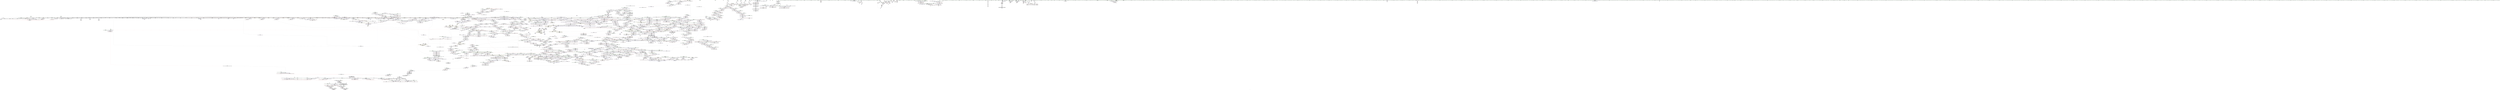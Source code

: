 digraph "SVFG" {
	label="SVFG";

	Node0x5641a22a39c0 [shape=record,color=grey,label="{NodeID: 0\nNullPtr}"];
	Node0x5641a22a39c0 -> Node0x5641a2a5f2a0[style=solid];
	Node0x5641a22a39c0 -> Node0x5641a2a5f3a0[style=solid];
	Node0x5641a22a39c0 -> Node0x5641a2a5f470[style=solid];
	Node0x5641a22a39c0 -> Node0x5641a2a5f540[style=solid];
	Node0x5641a22a39c0 -> Node0x5641a2a5f610[style=solid];
	Node0x5641a22a39c0 -> Node0x5641a2a5f6e0[style=solid];
	Node0x5641a22a39c0 -> Node0x5641a2a5f7b0[style=solid];
	Node0x5641a22a39c0 -> Node0x5641a2a5f880[style=solid];
	Node0x5641a22a39c0 -> Node0x5641a2a5f950[style=solid];
	Node0x5641a22a39c0 -> Node0x5641a2a5fa20[style=solid];
	Node0x5641a22a39c0 -> Node0x5641a2a5faf0[style=solid];
	Node0x5641a22a39c0 -> Node0x5641a2a5fbc0[style=solid];
	Node0x5641a22a39c0 -> Node0x5641a2a5fc90[style=solid];
	Node0x5641a22a39c0 -> Node0x5641a2a5fd60[style=solid];
	Node0x5641a22a39c0 -> Node0x5641a2a5fe30[style=solid];
	Node0x5641a22a39c0 -> Node0x5641a2a5ff00[style=solid];
	Node0x5641a22a39c0 -> Node0x5641a2a5ffd0[style=solid];
	Node0x5641a22a39c0 -> Node0x5641a2a600a0[style=solid];
	Node0x5641a22a39c0 -> Node0x5641a2a60170[style=solid];
	Node0x5641a22a39c0 -> Node0x5641a2a60240[style=solid];
	Node0x5641a22a39c0 -> Node0x5641a2a60310[style=solid];
	Node0x5641a22a39c0 -> Node0x5641a2a603e0[style=solid];
	Node0x5641a22a39c0 -> Node0x5641a2a604b0[style=solid];
	Node0x5641a22a39c0 -> Node0x5641a2a60580[style=solid];
	Node0x5641a22a39c0 -> Node0x5641a2a60650[style=solid];
	Node0x5641a22a39c0 -> Node0x5641a2a60720[style=solid];
	Node0x5641a22a39c0 -> Node0x5641a2a607f0[style=solid];
	Node0x5641a22a39c0 -> Node0x5641a2a608c0[style=solid];
	Node0x5641a22a39c0 -> Node0x5641a2a60990[style=solid];
	Node0x5641a22a39c0 -> Node0x5641a2a60a60[style=solid];
	Node0x5641a22a39c0 -> Node0x5641a2a60b30[style=solid];
	Node0x5641a22a39c0 -> Node0x5641a2a60c00[style=solid];
	Node0x5641a22a39c0 -> Node0x5641a2a60cd0[style=solid];
	Node0x5641a22a39c0 -> Node0x5641a2a60da0[style=solid];
	Node0x5641a22a39c0 -> Node0x5641a2a60e70[style=solid];
	Node0x5641a22a39c0 -> Node0x5641a2a60f40[style=solid];
	Node0x5641a22a39c0 -> Node0x5641a2a61010[style=solid];
	Node0x5641a22a39c0 -> Node0x5641a2a610e0[style=solid];
	Node0x5641a22a39c0 -> Node0x5641a2a611b0[style=solid];
	Node0x5641a22a39c0 -> Node0x5641a2a61280[style=solid];
	Node0x5641a22a39c0 -> Node0x5641a2a61350[style=solid];
	Node0x5641a22a39c0 -> Node0x5641a2a61420[style=solid];
	Node0x5641a22a39c0 -> Node0x5641a2a614f0[style=solid];
	Node0x5641a22a39c0 -> Node0x5641a2a615c0[style=solid];
	Node0x5641a22a39c0 -> Node0x5641a2a61690[style=solid];
	Node0x5641a22a39c0 -> Node0x5641a2a61760[style=solid];
	Node0x5641a22a39c0 -> Node0x5641a2a61830[style=solid];
	Node0x5641a22a39c0 -> Node0x5641a2a61900[style=solid];
	Node0x5641a22a39c0 -> Node0x5641a2a619d0[style=solid];
	Node0x5641a22a39c0 -> Node0x5641a2a61aa0[style=solid];
	Node0x5641a22a39c0 -> Node0x5641a2a61b70[style=solid];
	Node0x5641a22a39c0 -> Node0x5641a2a61c40[style=solid];
	Node0x5641a22a39c0 -> Node0x5641a2a61d10[style=solid];
	Node0x5641a22a39c0 -> Node0x5641a2a61de0[style=solid];
	Node0x5641a22a39c0 -> Node0x5641a2a61eb0[style=solid];
	Node0x5641a22a39c0 -> Node0x5641a2a61f80[style=solid];
	Node0x5641a22a39c0 -> Node0x5641a2a62050[style=solid];
	Node0x5641a22a39c0 -> Node0x5641a2a62120[style=solid];
	Node0x5641a22a39c0 -> Node0x5641a2a621f0[style=solid];
	Node0x5641a22a39c0 -> Node0x5641a2a622c0[style=solid];
	Node0x5641a22a39c0 -> Node0x5641a2a62390[style=solid];
	Node0x5641a22a39c0 -> Node0x5641a2a62460[style=solid];
	Node0x5641a22a39c0 -> Node0x5641a2a62530[style=solid];
	Node0x5641a22a39c0 -> Node0x5641a2a62600[style=solid];
	Node0x5641a22a39c0 -> Node0x5641a2a626d0[style=solid];
	Node0x5641a22a39c0 -> Node0x5641a2a627a0[style=solid];
	Node0x5641a22a39c0 -> Node0x5641a2a62870[style=solid];
	Node0x5641a22a39c0 -> Node0x5641a2a62940[style=solid];
	Node0x5641a22a39c0 -> Node0x5641a2a62a10[style=solid];
	Node0x5641a22a39c0 -> Node0x5641a2a62ae0[style=solid];
	Node0x5641a22a39c0 -> Node0x5641a2a62bb0[style=solid];
	Node0x5641a22a39c0 -> Node0x5641a2a62c80[style=solid];
	Node0x5641a22a39c0 -> Node0x5641a2a62d50[style=solid];
	Node0x5641a22a39c0 -> Node0x5641a2a62e20[style=solid];
	Node0x5641a22a39c0 -> Node0x5641a2a62ef0[style=solid];
	Node0x5641a22a39c0 -> Node0x5641a2a62fc0[style=solid];
	Node0x5641a22a39c0 -> Node0x5641a2a63090[style=solid];
	Node0x5641a22a39c0 -> Node0x5641a2a63160[style=solid];
	Node0x5641a22a39c0 -> Node0x5641a2a63230[style=solid];
	Node0x5641a22a39c0 -> Node0x5641a2a63300[style=solid];
	Node0x5641a22a39c0 -> Node0x5641a2a933f0[style=solid];
	Node0x5641a22a39c0 -> Node0x5641a2a96d00[style=solid];
	Node0x5641a22a39c0 -> Node0x5641a2a99740[style=solid];
	Node0x5641a22a39c0 -> Node0x5641a2a99810[style=solid];
	Node0x5641a22a39c0 -> Node0x5641a2a998e0[style=solid];
	Node0x5641a22a39c0 -> Node0x5641a2a6e540[style=solid];
	Node0x5641a22a39c0 -> Node0x5641a1f5cfc0[style=solid];
	Node0x5641a22a39c0 -> Node0x5641a2ae6750[style=solid];
	Node0x5641a22a39c0 -> Node0x5641a2ae6a50[style=solid];
	Node0x5641a22a39c0 -> Node0x5641a2ae7950[style=solid];
	Node0x5641a22a39c0 -> Node0x5641a2ae86d0[style=solid];
	Node0x5641a22a39c0 -> Node0x5641a2ae89d0[style=solid];
	Node0x5641a22a39c0:s64 -> Node0x5641a2c62e10[style=solid,color=red];
	Node0x5641a22a39c0:s64 -> Node0x5641a2c74690[style=solid,color=red];
	Node0x5641a2c6a3c0 [shape=record,color=black,label="{NodeID: 3764\n1030 = PHI(1035, )\n}"];
	Node0x5641a2c6a3c0 -> Node0x5641a2a66a00[style=solid];
	Node0x5641a2a6f0a0 [shape=record,color=blue,label="{NodeID: 1550\n2996\<--1981\n_M_header_2\<--\n_ZNSt8_Rb_treeINSt7__cxx1112basic_stringIcSt11char_traitsIcESaIcEEES5_St9_IdentityIS5_ESt4lessIS5_ESaIS5_EE10_M_insert_IRKS5_NSB_11_Alloc_nodeEEESt17_Rb_tree_iteratorIS5_EPSt18_Rb_tree_node_baseSJ_OT_RT0_\n|{<s0>149}}"];
	Node0x5641a2a6f0a0:s0 -> Node0x5641a2b75290[style=dashed,color=blue];
	Node0x5641a2a4d2b0 [shape=record,color=green,label="{NodeID: 443\n2796\<--2797\nretval\<--retval_field_insensitive\n_ZSt12__niter_baseISt23_Rb_tree_const_iteratorINSt7__cxx1112basic_stringIcSt11char_traitsIcESaIcEEEEET_S8_\n}"];
	Node0x5641a2a4d2b0 -> Node0x5641a2a6d610[style=solid];
	Node0x5641a2a4d2b0 -> Node0x5641a2a7f6b0[style=solid];
	Node0x5641a2a5c770 [shape=record,color=purple,label="{NodeID: 886\n2136\<--2135\n_M_header\<--\n_ZNSt8_Rb_treeINSt7__cxx1112basic_stringIcSt11char_traitsIcESaIcEEES5_St9_IdentityIS5_ESt4lessIS5_ESaIS5_EE5beginEv\n}"];
	Node0x5641a2a92d10 [shape=record,color=red,label="{NodeID: 1329\n3006\<--3005\ndummyVal\<--offset_0\n_ZSt5equalISt23_Rb_tree_const_iteratorINSt7__cxx1112basic_stringIcSt11char_traitsIcESaIcEEEES7_EbT_S8_T0_\n}"];
	Node0x5641a2a92d10 -> Node0x5641a2a735b0[style=solid];
	Node0x5641a2a45550 [shape=record,color=green,label="{NodeID: 222\n1385\<--1386\n_Znwm\<--_Znwm_field_insensitive\n}"];
	Node0x5641a2a69100 [shape=record,color=black,label="{NodeID: 665\n1875\<--1874\n\<--_M_impl13\n_ZNSt8_Rb_treeINSt7__cxx1112basic_stringIcSt11char_traitsIcESaIcEEES5_St9_IdentityIS5_ESt4lessIS5_ESaIS5_EE24_M_get_insert_unique_posERKS5_\n}"];
	Node0x5641a2a69100 -> Node0x5641a2a5b180[style=solid];
	Node0x5641a2a87980 [shape=record,color=red,label="{NodeID: 1108\n1258\<--1252\nthis1\<--this.addr\n_ZNSt12_Vector_baseINSt7__cxx1112basic_stringIcSt11char_traitsIcESaIcEEESaIS5_EE17_M_create_storageEm\n|{|<s10>118}}"];
	Node0x5641a2a87980 -> Node0x5641a2a59920[style=solid];
	Node0x5641a2a87980 -> Node0x5641a2a599f0[style=solid];
	Node0x5641a2a87980 -> Node0x5641a2a59ac0[style=solid];
	Node0x5641a2a87980 -> Node0x5641a2a59b90[style=solid];
	Node0x5641a2a87980 -> Node0x5641a2a59c60[style=solid];
	Node0x5641a2a87980 -> Node0x5641a2a59d30[style=solid];
	Node0x5641a2a87980 -> Node0x5641a2a59e00[style=solid];
	Node0x5641a2a87980 -> Node0x5641a2a59ed0[style=solid];
	Node0x5641a2a87980 -> Node0x5641a2a59fa0[style=solid];
	Node0x5641a2a87980 -> Node0x5641a2a5a070[style=solid];
	Node0x5641a2a87980:s10 -> Node0x5641a2c7a6e0[style=solid,color=red];
	Node0x5641a2a3d040 [shape=record,color=green,label="{NodeID: 1\n7\<--1\n__dso_handle\<--dummyObj\nGlob }"];
	Node0x5641a2c6a4d0 [shape=record,color=black,label="{NodeID: 3765\n128 = PHI()\n}"];
	Node0x5641a2a6f170 [shape=record,color=blue,label="{NodeID: 1551\n2997\<--1981\n_M_header_3\<--\n_ZNSt8_Rb_treeINSt7__cxx1112basic_stringIcSt11char_traitsIcESaIcEEES5_St9_IdentityIS5_ESt4lessIS5_ESaIS5_EE10_M_insert_IRKS5_NSB_11_Alloc_nodeEEESt17_Rb_tree_iteratorIS5_EPSt18_Rb_tree_node_baseSJ_OT_RT0_\n|{<s0>149}}"];
	Node0x5641a2a6f170:s0 -> Node0x5641a2b757c0[style=dashed,color=blue];
	Node0x5641a2a4d380 [shape=record,color=green,label="{NodeID: 444\n2798\<--2799\n__it\<--__it_field_insensitive\n_ZSt12__niter_baseISt23_Rb_tree_const_iteratorINSt7__cxx1112basic_stringIcSt11char_traitsIcESaIcEEEEET_S8_\n}"];
	Node0x5641a2a4d380 -> Node0x5641a2a6d6e0[style=solid];
	Node0x5641a2a4d380 -> Node0x5641a2a7f780[style=solid];
	Node0x5641a2a5c840 [shape=record,color=purple,label="{NodeID: 887\n2137\<--2135\n_M_left\<--\n_ZNSt8_Rb_treeINSt7__cxx1112basic_stringIcSt11char_traitsIcESaIcEEES5_St9_IdentityIS5_ESt4lessIS5_ESaIS5_EE5beginEv\n}"];
	Node0x5641a2a5c840 -> Node0x5641a2a8d550[style=solid];
	Node0x5641a2a92de0 [shape=record,color=red,label="{NodeID: 1330\n3009\<--3008\ndummyVal\<--offset_0\n_ZSt5equalISt23_Rb_tree_const_iteratorINSt7__cxx1112basic_stringIcSt11char_traitsIcESaIcEEEES7_EbT_S8_T0_\n}"];
	Node0x5641a2a92de0 -> Node0x5641a2a73750[style=solid];
	Node0x5641a2a45650 [shape=record,color=green,label="{NodeID: 223\n1391\<--1392\nthis.addr\<--this.addr_field_insensitive\n_ZNK9__gnu_cxx13new_allocatorINSt7__cxx1112basic_stringIcSt11char_traitsIcESaIcEEEE8max_sizeEv\n}"];
	Node0x5641a2a45650 -> Node0x5641a2a88750[style=solid];
	Node0x5641a2a45650 -> Node0x5641a2a9a780[style=solid];
	Node0x5641a2a691d0 [shape=record,color=black,label="{NodeID: 666\n1786\<--1894\n_ZNSt8_Rb_treeINSt7__cxx1112basic_stringIcSt11char_traitsIcESaIcEEES5_St9_IdentityIS5_ESt4lessIS5_ESaIS5_EE24_M_get_insert_unique_posERKS5__ret\<--\n_ZNSt8_Rb_treeINSt7__cxx1112basic_stringIcSt11char_traitsIcESaIcEEES5_St9_IdentityIS5_ESt4lessIS5_ESaIS5_EE24_M_get_insert_unique_posERKS5_\n|{<s0>146}}"];
	Node0x5641a2a691d0:s0 -> Node0x5641a2c6f1b0[style=solid,color=blue];
	Node0x5641a2a87a50 [shape=record,color=red,label="{NodeID: 1109\n1259\<--1254\n\<--__n.addr\n_ZNSt12_Vector_baseINSt7__cxx1112basic_stringIcSt11char_traitsIcESaIcEEESaIS5_EE17_M_create_storageEm\n|{<s0>118}}"];
	Node0x5641a2a87a50:s0 -> Node0x5641a2c7a7f0[style=solid,color=red];
	Node0x5641a2a3d0d0 [shape=record,color=green,label="{NodeID: 2\n8\<--1\n_ZSt3cin\<--dummyObj\nGlob }"];
	Node0x5641a2c6a5a0 [shape=record,color=black,label="{NodeID: 3766\n132 = PHI()\n}"];
	Node0x5641a2a6f240 [shape=record,color=blue,label="{NodeID: 1552\n1995\<--1997\n_M_node_count\<--inc\n_ZNSt8_Rb_treeINSt7__cxx1112basic_stringIcSt11char_traitsIcESaIcEEES5_St9_IdentityIS5_ESt4lessIS5_ESaIS5_EE10_M_insert_IRKS5_NSB_11_Alloc_nodeEEESt17_Rb_tree_iteratorIS5_EPSt18_Rb_tree_node_baseSJ_OT_RT0_\n|{<s0>149}}"];
	Node0x5641a2a6f240:s0 -> Node0x5641a2b757c0[style=dashed,color=blue];
	Node0x5641a2a4d450 [shape=record,color=green,label="{NodeID: 445\n2812\<--2813\nretval\<--retval_field_insensitive\n_ZNSt7__equalILb0EE5equalISt23_Rb_tree_const_iteratorINSt7__cxx1112basic_stringIcSt11char_traitsIcESaIcEEEES9_EEbT_SA_T0_\n}"];
	Node0x5641a2a4d450 -> Node0x5641a2a91a60[style=solid];
	Node0x5641a2a4d450 -> Node0x5641a2a74450[style=solid];
	Node0x5641a2a4d450 -> Node0x5641a2a74520[style=solid];
	Node0x5641a2a5c910 [shape=record,color=purple,label="{NodeID: 888\n2158\<--2156\nfirst\<--this1\n_ZNSt4pairIPSt18_Rb_tree_node_baseS1_EC2IRPSt13_Rb_tree_nodeINSt7__cxx1112basic_stringIcSt11char_traitsIcESaIcEEEERS1_Lb1EEEOT_OT0_\n}"];
	Node0x5641a2a5c910 -> Node0x5641a2a70350[style=solid];
	Node0x5641a2a92eb0 [shape=record,color=red,label="{NodeID: 1331\n3012\<--3011\ndummyVal\<--offset_0\n_ZSt11__equal_auxISt23_Rb_tree_const_iteratorINSt7__cxx1112basic_stringIcSt11char_traitsIcESaIcEEEES7_EbT_S8_T0_\n}"];
	Node0x5641a2a92eb0 -> Node0x5641a2a73dd0[style=solid];
	Node0x5641a2a45720 [shape=record,color=green,label="{NodeID: 224\n1404\<--1405\n__first.addr\<--__first.addr_field_insensitive\n_ZSt27__uninitialized_default_n_aIPNSt7__cxx1112basic_stringIcSt11char_traitsIcESaIcEEEmS5_ET_S7_T0_RSaIT1_E\n}"];
	Node0x5641a2a45720 -> Node0x5641a2a88820[style=solid];
	Node0x5641a2a45720 -> Node0x5641a2a9a850[style=solid];
	Node0x5641a2a692a0 [shape=record,color=black,label="{NodeID: 667\n1896\<--1906\n_ZNKSt9_IdentityINSt7__cxx1112basic_stringIcSt11char_traitsIcESaIcEEEEclERKS5__ret\<--\n_ZNKSt9_IdentityINSt7__cxx1112basic_stringIcSt11char_traitsIcESaIcEEEEclERKS5_\n|{<s0>145|<s1>172|<s2>184|<s3>190}}"];
	Node0x5641a2a692a0:s0 -> Node0x5641a2c6efb0[style=solid,color=blue];
	Node0x5641a2a692a0:s1 -> Node0x5641a2c70550[style=solid,color=blue];
	Node0x5641a2a692a0:s2 -> Node0x5641a2c6e1b0[style=solid,color=blue];
	Node0x5641a2a692a0:s3 -> Node0x5641a2c71330[style=solid,color=blue];
	Node0x5641a2a87b20 [shape=record,color=red,label="{NodeID: 1110\n1275\<--1254\n\<--__n.addr\n_ZNSt12_Vector_baseINSt7__cxx1112basic_stringIcSt11char_traitsIcESaIcEEESaIS5_EE17_M_create_storageEm\n}"];
	Node0x5641a2a3d860 [shape=record,color=green,label="{NodeID: 3\n11\<--1\n_ZSt4cout\<--dummyObj\nGlob }"];
	Node0x5641a2c6a670 [shape=record,color=black,label="{NodeID: 3767\n135 = PHI()\n}"];
	Node0x5641a2a6f310 [shape=record,color=blue,label="{NodeID: 1553\n2007\<--2006\n__t.addr\<--__t\n_ZSt7forwardIRKNSt7__cxx1112basic_stringIcSt11char_traitsIcESaIcEEEEOT_RNSt16remove_referenceIS8_E4typeE\n}"];
	Node0x5641a2a6f310 -> Node0x5641a2a8c780[style=dashed];
	Node0x5641a2a4d520 [shape=record,color=green,label="{NodeID: 446\n2814\<--2815\n__first1\<--__first1_field_insensitive\n_ZNSt7__equalILb0EE5equalISt23_Rb_tree_const_iteratorINSt7__cxx1112basic_stringIcSt11char_traitsIcESaIcEEEES9_EEbT_SA_T0_\n|{|<s1>242|<s2>243|<s3>246}}"];
	Node0x5641a2a4d520 -> Node0x5641a2a7f9f0[style=solid];
	Node0x5641a2a4d520:s1 -> Node0x5641a2c649e0[style=solid,color=red];
	Node0x5641a2a4d520:s2 -> Node0x5641a2c67010[style=solid,color=red];
	Node0x5641a2a4d520:s3 -> Node0x5641a2c60120[style=solid,color=red];
	Node0x5641a2a5c9e0 [shape=record,color=purple,label="{NodeID: 889\n2166\<--2156\nsecond\<--this1\n_ZNSt4pairIPSt18_Rb_tree_node_baseS1_EC2IRPSt13_Rb_tree_nodeINSt7__cxx1112basic_stringIcSt11char_traitsIcESaIcEEEERS1_Lb1EEEOT_OT0_\n}"];
	Node0x5641a2a5c9e0 -> Node0x5641a2a70420[style=solid];
	Node0x5641a2a92f80 [shape=record,color=red,label="{NodeID: 1332\n3015\<--3014\ndummyVal\<--offset_0\n_ZSt11__equal_auxISt23_Rb_tree_const_iteratorINSt7__cxx1112basic_stringIcSt11char_traitsIcESaIcEEEES7_EbT_S8_T0_\n}"];
	Node0x5641a2a92f80 -> Node0x5641a2a73ea0[style=solid];
	Node0x5641a2a457f0 [shape=record,color=green,label="{NodeID: 225\n1406\<--1407\n__n.addr\<--__n.addr_field_insensitive\n_ZSt27__uninitialized_default_n_aIPNSt7__cxx1112basic_stringIcSt11char_traitsIcESaIcEEEmS5_ET_S7_T0_RSaIT1_E\n}"];
	Node0x5641a2a457f0 -> Node0x5641a2a888f0[style=solid];
	Node0x5641a2a457f0 -> Node0x5641a2a9a920[style=solid];
	Node0x5641a2a69370 [shape=record,color=black,label="{NodeID: 668\n1960\<--1959\n\<--_M_impl\n_ZNSt8_Rb_treeINSt7__cxx1112basic_stringIcSt11char_traitsIcESaIcEEES5_St9_IdentityIS5_ESt4lessIS5_ESaIS5_EE10_M_insert_IRKS5_NSB_11_Alloc_nodeEEESt17_Rb_tree_iteratorIS5_EPSt18_Rb_tree_node_baseSJ_OT_RT0_\n}"];
	Node0x5641a2a69370 -> Node0x5641a2a5b660[style=solid];
	Node0x5641a2a87bf0 [shape=record,color=red,label="{NodeID: 1111\n1268\<--1267\n\<--_M_start3\n_ZNSt12_Vector_baseINSt7__cxx1112basic_stringIcSt11char_traitsIcESaIcEEESaIS5_EE17_M_create_storageEm\n}"];
	Node0x5641a2a87bf0 -> Node0x5641a2a99c20[style=solid];
	Node0x5641a2a3d8f0 [shape=record,color=green,label="{NodeID: 4\n12\<--1\n.str\<--dummyObj\nGlob }"];
	Node0x5641a2c6a740 [shape=record,color=black,label="{NodeID: 3768\n136 = PHI()\n}"];
	Node0x5641a2a6f3e0 [shape=record,color=blue,label="{NodeID: 1554\n2016\<--2013\nthis.addr\<--this\n_ZNSt4pairISt17_Rb_tree_iteratorINSt7__cxx1112basic_stringIcSt11char_traitsIcESaIcEEEEbEC2IS7_bLb1EEEOT_OT0_\n}"];
	Node0x5641a2a6f3e0 -> Node0x5641a2a8c850[style=dashed];
	Node0x5641a2a4d5f0 [shape=record,color=green,label="{NodeID: 447\n2816\<--2817\n__last1\<--__last1_field_insensitive\n_ZNSt7__equalILb0EE5equalISt23_Rb_tree_const_iteratorINSt7__cxx1112basic_stringIcSt11char_traitsIcESaIcEEEES9_EEbT_SA_T0_\n|{|<s1>242}}"];
	Node0x5641a2a4d5f0 -> Node0x5641a2a7fac0[style=solid];
	Node0x5641a2a4d5f0:s1 -> Node0x5641a2c64b20[style=solid,color=red];
	Node0x5641a2a5cab0 [shape=record,color=purple,label="{NodeID: 890\n2180\<--2179\n_M_node\<--this1\n_ZNSt17_Rb_tree_iteratorINSt7__cxx1112basic_stringIcSt11char_traitsIcESaIcEEEEmmEv\n}"];
	Node0x5641a2a5cab0 -> Node0x5641a2a8dbd0[style=solid];
	Node0x5641a2a93050 [shape=record,color=red,label="{NodeID: 1333\n3018\<--3017\ndummyVal\<--offset_0\n_ZSt11__equal_auxISt23_Rb_tree_const_iteratorINSt7__cxx1112basic_stringIcSt11char_traitsIcESaIcEEEES7_EbT_S8_T0_\n}"];
	Node0x5641a2a93050 -> Node0x5641a2a73f70[style=solid];
	Node0x5641a2a458c0 [shape=record,color=green,label="{NodeID: 226\n1408\<--1409\n.addr\<--.addr_field_insensitive\n_ZSt27__uninitialized_default_n_aIPNSt7__cxx1112basic_stringIcSt11char_traitsIcESaIcEEEmS5_ET_S7_T0_RSaIT1_E\n}"];
	Node0x5641a2a458c0 -> Node0x5641a2a9a9f0[style=solid];
	Node0x5641a2a69440 [shape=record,color=black,label="{NodeID: 669\n1969\<--1968\nfrombool\<--\n_ZNSt8_Rb_treeINSt7__cxx1112basic_stringIcSt11char_traitsIcESaIcEEES5_St9_IdentityIS5_ESt4lessIS5_ESaIS5_EE10_M_insert_IRKS5_NSB_11_Alloc_nodeEEESt17_Rb_tree_iteratorIS5_EPSt18_Rb_tree_node_baseSJ_OT_RT0_\n}"];
	Node0x5641a2a69440 -> Node0x5641a2a6ee30[style=solid];
	Node0x5641a2a87cc0 [shape=record,color=red,label="{NodeID: 1112\n1274\<--1273\n\<--_M_start6\n_ZNSt12_Vector_baseINSt7__cxx1112basic_stringIcSt11char_traitsIcESaIcEEESaIS5_EE17_M_create_storageEm\n}"];
	Node0x5641a2a87cc0 -> Node0x5641a2a802e0[style=solid];
	Node0x5641a2a3d980 [shape=record,color=green,label="{NodeID: 5\n14\<--1\n.str.1\<--dummyObj\nGlob }"];
	Node0x5641a2c6a810 [shape=record,color=black,label="{NodeID: 3769\n161 = PHI(518, )\n}"];
	Node0x5641a2a6f4b0 [shape=record,color=blue,label="{NodeID: 1555\n2018\<--2014\n__x.addr\<--__x\n_ZNSt4pairISt17_Rb_tree_iteratorINSt7__cxx1112basic_stringIcSt11char_traitsIcESaIcEEEEbEC2IS7_bLb1EEEOT_OT0_\n}"];
	Node0x5641a2a6f4b0 -> Node0x5641a2a8c920[style=dashed];
	Node0x5641a2a4d6c0 [shape=record,color=green,label="{NodeID: 448\n2818\<--2819\n__first2\<--__first2_field_insensitive\n_ZNSt7__equalILb0EE5equalISt23_Rb_tree_const_iteratorINSt7__cxx1112basic_stringIcSt11char_traitsIcESaIcEEEES9_EEbT_SA_T0_\n|{|<s1>244|<s2>247}}"];
	Node0x5641a2a4d6c0 -> Node0x5641a2a7fb90[style=solid];
	Node0x5641a2a4d6c0:s1 -> Node0x5641a2c67010[style=solid,color=red];
	Node0x5641a2a4d6c0:s2 -> Node0x5641a2c60120[style=solid,color=red];
	Node0x5641a2a5cb80 [shape=record,color=purple,label="{NodeID: 891\n2185\<--2179\n_M_node2\<--this1\n_ZNSt17_Rb_tree_iteratorINSt7__cxx1112basic_stringIcSt11char_traitsIcESaIcEEEEmmEv\n}"];
	Node0x5641a2a5cb80 -> Node0x5641a2a705c0[style=solid];
	Node0x5641a2a93120 [shape=record,color=red,label="{NodeID: 1334\n3021\<--3020\ndummyVal\<--offset_0\n_ZSt12__niter_baseISt23_Rb_tree_const_iteratorINSt7__cxx1112basic_stringIcSt11char_traitsIcESaIcEEEEET_S8_\n}"];
	Node0x5641a2a93120 -> Node0x5641a2a74110[style=solid];
	Node0x5641a2a45990 [shape=record,color=green,label="{NodeID: 227\n1416\<--1417\n_ZSt25__uninitialized_default_nIPNSt7__cxx1112basic_stringIcSt11char_traitsIcESaIcEEEmET_S7_T0_\<--_ZSt25__uninitialized_default_nIPNSt7__cxx1112basic_stringIcSt11char_traitsIcESaIcEEEmET_S7_T0__field_insensitive\n}"];
	Node0x5641a2a69510 [shape=record,color=black,label="{NodeID: 670\n1979\<--1978\ntobool\<--\n_ZNSt8_Rb_treeINSt7__cxx1112basic_stringIcSt11char_traitsIcESaIcEEES5_St9_IdentityIS5_ESt4lessIS5_ESaIS5_EE10_M_insert_IRKS5_NSB_11_Alloc_nodeEEESt17_Rb_tree_iteratorIS5_EPSt18_Rb_tree_node_baseSJ_OT_RT0_\n}"];
	Node0x5641a2a87d90 [shape=record,color=red,label="{NodeID: 1113\n1286\<--1283\nthis1\<--this.addr\n_ZNSt12_Vector_baseINSt7__cxx1112basic_stringIcSt11char_traitsIcESaIcEEESaIS5_EE12_Vector_implD2Ev\n}"];
	Node0x5641a2a87d90 -> Node0x5641a2a67490[style=solid];
	Node0x5641a2a3da10 [shape=record,color=green,label="{NodeID: 6\n16\<--1\n.str.2\<--dummyObj\nGlob }"];
	Node0x5641a2c6a9e0 [shape=record,color=black,label="{NodeID: 3770\n164 = PHI()\n}"];
	Node0x5641a2a6f580 [shape=record,color=blue,label="{NodeID: 1556\n2020\<--2015\n__y.addr\<--__y\n_ZNSt4pairISt17_Rb_tree_iteratorINSt7__cxx1112basic_stringIcSt11char_traitsIcESaIcEEEEbEC2IS7_bLb1EEEOT_OT0_\n}"];
	Node0x5641a2a6f580 -> Node0x5641a2a8c9f0[style=dashed];
	Node0x5641a2a4d790 [shape=record,color=green,label="{NodeID: 449\n2828\<--2829\n_ZNKSt23_Rb_tree_const_iteratorINSt7__cxx1112basic_stringIcSt11char_traitsIcESaIcEEEEneERKS6_\<--_ZNKSt23_Rb_tree_const_iteratorINSt7__cxx1112basic_stringIcSt11char_traitsIcESaIcEEEEneERKS6__field_insensitive\n}"];
	Node0x5641a2a5cc50 [shape=record,color=purple,label="{NodeID: 892\n2216\<--2214\nfirst\<--this1\n_ZNSt4pairIPSt18_Rb_tree_node_baseS1_EC2IRS1_Lb1EEEOT_RKS1_\n}"];
	Node0x5641a2a5cc50 -> Node0x5641a2a709d0[style=solid];
	Node0x5641a2a931f0 [shape=record,color=blue,label="{NodeID: 1335\n2992\<--19\nllvm.global_ctors_0\<--\nGlob }"];
	Node0x5641a2a45a90 [shape=record,color=green,label="{NodeID: 228\n1421\<--1422\nthis.addr\<--this.addr_field_insensitive\n_ZNSt12_Vector_baseINSt7__cxx1112basic_stringIcSt11char_traitsIcESaIcEEESaIS5_EE19_M_get_Tp_allocatorEv\n}"];
	Node0x5641a2a45a90 -> Node0x5641a2a889c0[style=solid];
	Node0x5641a2a45a90 -> Node0x5641a2a9aac0[style=solid];
	Node0x5641a2a695e0 [shape=record,color=black,label="{NodeID: 671\n1981\<--1980\n\<--\n_ZNSt8_Rb_treeINSt7__cxx1112basic_stringIcSt11char_traitsIcESaIcEEES5_St9_IdentityIS5_ESt4lessIS5_ESaIS5_EE10_M_insert_IRKS5_NSB_11_Alloc_nodeEEESt17_Rb_tree_iteratorIS5_EPSt18_Rb_tree_node_baseSJ_OT_RT0_\n}"];
	Node0x5641a2a695e0 -> Node0x5641a2a6efd0[style=solid];
	Node0x5641a2a695e0 -> Node0x5641a2a6f0a0[style=solid];
	Node0x5641a2a695e0 -> Node0x5641a2a6f170[style=solid];
	Node0x5641a2a87e60 [shape=record,color=red,label="{NodeID: 1114\n1299\<--1293\nthis1\<--this.addr\n_ZNSaINSt7__cxx1112basic_stringIcSt11char_traitsIcESaIcEEEEC2ERKS5_\n}"];
	Node0x5641a2a87e60 -> Node0x5641a2a67560[style=solid];
	Node0x5641a2a3daa0 [shape=record,color=green,label="{NodeID: 7\n19\<--1\n\<--dummyObj\nCan only get source location for instruction, argument, global var or function.}"];
	Node0x5641a2c6aab0 [shape=record,color=black,label="{NodeID: 3771\n253 = PHI(518, )\n}"];
	Node0x5641a2a6f650 [shape=record,color=blue, style = dotted,label="{NodeID: 1557\n2998\<--3000\noffset_0\<--dummyVal\n_ZNSt4pairISt17_Rb_tree_iteratorINSt7__cxx1112basic_stringIcSt11char_traitsIcESaIcEEEEbEC2IS7_bLb1EEEOT_OT0_\n|{<s0>150|<s1>152}}"];
	Node0x5641a2a6f650:s0 -> Node0x5641a2b74d90[style=dashed,color=blue];
	Node0x5641a2a6f650:s1 -> Node0x5641a2b74d90[style=dashed,color=blue];
	Node0x5641a2a4d890 [shape=record,color=green,label="{NodeID: 450\n2832\<--2833\n_ZNKSt23_Rb_tree_const_iteratorINSt7__cxx1112basic_stringIcSt11char_traitsIcESaIcEEEEdeEv\<--_ZNKSt23_Rb_tree_const_iteratorINSt7__cxx1112basic_stringIcSt11char_traitsIcESaIcEEEEdeEv_field_insensitive\n}"];
	Node0x5641a2a5cd20 [shape=record,color=purple,label="{NodeID: 893\n2221\<--2214\nsecond\<--this1\n_ZNSt4pairIPSt18_Rb_tree_node_baseS1_EC2IRS1_Lb1EEEOT_RKS1_\n}"];
	Node0x5641a2a5cd20 -> Node0x5641a2a70aa0[style=solid];
	Node0x5641a2a932f0 [shape=record,color=blue,label="{NodeID: 1336\n2993\<--20\nllvm.global_ctors_1\<--_GLOBAL__sub_I_aquamongoose_0_0.cpp\nGlob }"];
	Node0x5641a2a4e070 [shape=record,color=green,label="{NodeID: 229\n1431\<--1432\n__first.addr\<--__first.addr_field_insensitive\n_ZSt25__uninitialized_default_nIPNSt7__cxx1112basic_stringIcSt11char_traitsIcESaIcEEEmET_S7_T0_\n}"];
	Node0x5641a2a4e070 -> Node0x5641a2a88a90[style=solid];
	Node0x5641a2a4e070 -> Node0x5641a2a9ab90[style=solid];
	Node0x5641a2a696b0 [shape=record,color=black,label="{NodeID: 672\n1984\<--1983\n\<--_M_impl8\n_ZNSt8_Rb_treeINSt7__cxx1112basic_stringIcSt11char_traitsIcESaIcEEES5_St9_IdentityIS5_ESt4lessIS5_ESaIS5_EE10_M_insert_IRKS5_NSB_11_Alloc_nodeEEESt17_Rb_tree_iteratorIS5_EPSt18_Rb_tree_node_baseSJ_OT_RT0_\n}"];
	Node0x5641a2a696b0 -> Node0x5641a2a5b730[style=solid];
	Node0x5641a2a87f30 [shape=record,color=red,label="{NodeID: 1115\n1301\<--1295\n\<--__a.addr\n_ZNSaINSt7__cxx1112basic_stringIcSt11char_traitsIcESaIcEEEEC2ERKS5_\n}"];
	Node0x5641a2a87f30 -> Node0x5641a2a67630[style=solid];
	Node0x5641a2a3db30 [shape=record,color=green,label="{NodeID: 8\n99\<--1\n\<--dummyObj\nCan only get source location for instruction, argument, global var or function.}"];
	Node0x5641a2c6ac20 [shape=record,color=black,label="{NodeID: 3772\n257 = PHI()\n}"];
	Node0x5641a2c6ac20 -> Node0x5641a2a829e0[style=solid];
	Node0x5641a2a6f720 [shape=record,color=blue,label="{NodeID: 1558\n2038\<--2045\nsecond\<--frombool\n_ZNSt4pairISt17_Rb_tree_iteratorINSt7__cxx1112basic_stringIcSt11char_traitsIcESaIcEEEEbEC2IS7_bLb1EEEOT_OT0_\n|{<s0>150|<s1>152}}"];
	Node0x5641a2a6f720:s0 -> Node0x5641a2b74d90[style=dashed,color=blue];
	Node0x5641a2a6f720:s1 -> Node0x5641a2b74d90[style=dashed,color=blue];
	Node0x5641a2a4d990 [shape=record,color=green,label="{NodeID: 451\n2836\<--2837\n_ZSteqIcEN9__gnu_cxx11__enable_ifIXsr9__is_charIT_EE7__valueEbE6__typeERKNSt7__cxx1112basic_stringIS2_St11char_traitsIS2_ESaIS2_EEESC_\<--_ZSteqIcEN9__gnu_cxx11__enable_ifIXsr9__is_charIT_EE7__valueEbE6__typeERKNSt7__cxx1112basic_stringIS2_St11char_traitsIS2_ESaIS2_EEESC__field_insensitive\n}"];
	Node0x5641a2a5cdf0 [shape=record,color=purple,label="{NodeID: 894\n2265\<--2264\n_M_storage\<--this1\n_ZNKSt13_Rb_tree_nodeINSt7__cxx1112basic_stringIcSt11char_traitsIcESaIcEEEE9_M_valptrEv\n|{<s0>195}}"];
	Node0x5641a2a5cdf0:s0 -> Node0x5641a2c74e60[style=solid,color=red];
	Node0x5641a2a933f0 [shape=record,color=blue, style = dotted,label="{NodeID: 1337\n2994\<--3\nllvm.global_ctors_2\<--dummyVal\nGlob }"];
	Node0x5641a2a4e140 [shape=record,color=green,label="{NodeID: 230\n1433\<--1434\n__n.addr\<--__n.addr_field_insensitive\n_ZSt25__uninitialized_default_nIPNSt7__cxx1112basic_stringIcSt11char_traitsIcESaIcEEEmET_S7_T0_\n}"];
	Node0x5641a2a4e140 -> Node0x5641a2a88b60[style=solid];
	Node0x5641a2a4e140 -> Node0x5641a2a9ac60[style=solid];
	Node0x5641a2a69780 [shape=record,color=black,label="{NodeID: 673\n1986\<--1985\n\<--add.ptr\n_ZNSt8_Rb_treeINSt7__cxx1112basic_stringIcSt11char_traitsIcESaIcEEES5_St9_IdentityIS5_ESt4lessIS5_ESaIS5_EE10_M_insert_IRKS5_NSB_11_Alloc_nodeEEESt17_Rb_tree_iteratorIS5_EPSt18_Rb_tree_node_baseSJ_OT_RT0_\n}"];
	Node0x5641a2a69780 -> Node0x5641a2a5b800[style=solid];
	Node0x5641a2a69780 -> Node0x5641a2a5b8d0[style=solid];
	Node0x5641a2a69780 -> Node0x5641a2a5b9a0[style=solid];
	Node0x5641a2a69780 -> Node0x5641a2a5ba70[style=solid];
	Node0x5641a2a88000 [shape=record,color=red,label="{NodeID: 1116\n1316\<--1310\nthis1\<--this.addr\n_ZN9__gnu_cxx13new_allocatorINSt7__cxx1112basic_stringIcSt11char_traitsIcESaIcEEEEC2ERKS7_\n}"];
	Node0x5641a2a3dbc0 [shape=record,color=green,label="{NodeID: 9\n101\<--1\n\<--dummyObj\nCan only get source location for instruction, argument, global var or function.}"];
	Node0x5641a2c6acf0 [shape=record,color=black,label="{NodeID: 3773\n264 = PHI(518, )\n}"];
	Node0x5641a2a6f7f0 [shape=record,color=blue,label="{NodeID: 1559\n2051\<--2049\nthis.addr\<--this\n_ZNSt17_Rb_tree_iteratorINSt7__cxx1112basic_stringIcSt11char_traitsIcESaIcEEEEC2EPSt18_Rb_tree_node_base\n}"];
	Node0x5641a2a6f7f0 -> Node0x5641a2a8cb90[style=dashed];
	Node0x5641a2a4da90 [shape=record,color=green,label="{NodeID: 452\n2843\<--2844\n_ZNSt23_Rb_tree_const_iteratorINSt7__cxx1112basic_stringIcSt11char_traitsIcESaIcEEEEppEv\<--_ZNSt23_Rb_tree_const_iteratorINSt7__cxx1112basic_stringIcSt11char_traitsIcESaIcEEEEppEv_field_insensitive\n}"];
	Node0x5641a2a5cec0 [shape=record,color=purple,label="{NodeID: 895\n2287\<--2286\n_M_storage\<--this1\n_ZNK9__gnu_cxx16__aligned_membufINSt7__cxx1112basic_stringIcSt11char_traitsIcESaIcEEEE7_M_addrEv\n}"];
	Node0x5641a2a5cec0 -> Node0x5641a2a6afe0[style=solid];
	Node0x5641a2a934f0 [shape=record,color=blue,label="{NodeID: 1338\n48\<--99\nretval\<--\nmain\n}"];
	Node0x5641a2a4e210 [shape=record,color=green,label="{NodeID: 231\n1435\<--1436\n__assignable\<--__assignable_field_insensitive\n_ZSt25__uninitialized_default_nIPNSt7__cxx1112basic_stringIcSt11char_traitsIcESaIcEEEmET_S7_T0_\n}"];
	Node0x5641a2a4e210 -> Node0x5641a2a9ad30[style=solid];
	Node0x5641a2b87020 [shape=record,color=yellow,style=double,label="{NodeID: 2888\n345V_1 = ENCHI(MR_345V_0)\npts\{1806 \}\nFun[_ZNSt4pairIPSt18_Rb_tree_node_baseS1_EC2IRS1_Lb1EEEOT_RKS1_]}"];
	Node0x5641a2b87020 -> Node0x5641a2a8e0b0[style=dashed];
	Node0x5641a2a69850 [shape=record,color=black,label="{NodeID: 674\n1992\<--1991\n\<--_M_impl9\n_ZNSt8_Rb_treeINSt7__cxx1112basic_stringIcSt11char_traitsIcESaIcEEES5_St9_IdentityIS5_ESt4lessIS5_ESaIS5_EE10_M_insert_IRKS5_NSB_11_Alloc_nodeEEESt17_Rb_tree_iteratorIS5_EPSt18_Rb_tree_node_baseSJ_OT_RT0_\n}"];
	Node0x5641a2a69850 -> Node0x5641a2a5bb40[style=solid];
	Node0x5641a2a880d0 [shape=record,color=red,label="{NodeID: 1117\n1327\<--1321\nthis1\<--this.addr\n_ZNSt12_Vector_baseINSt7__cxx1112basic_stringIcSt11char_traitsIcESaIcEEESaIS5_EE11_M_allocateEm\n}"];
	Node0x5641a2a880d0 -> Node0x5641a2a5a140[style=solid];
	Node0x5641a2a3dc50 [shape=record,color=green,label="{NodeID: 10\n117\<--1\n\<--dummyObj\nCan only get source location for instruction, argument, global var or function.}"];
	Node0x5641a2c6ae60 [shape=record,color=black,label="{NodeID: 3774\n267 = PHI()\n}"];
	Node0x5641a2c6ae60 -> Node0x5641a2a82ab0[style=solid];
	Node0x5641a2a6f8c0 [shape=record,color=blue,label="{NodeID: 1560\n2053\<--2050\n__x.addr\<--__x\n_ZNSt17_Rb_tree_iteratorINSt7__cxx1112basic_stringIcSt11char_traitsIcESaIcEEEEC2EPSt18_Rb_tree_node_base\n}"];
	Node0x5641a2a6f8c0 -> Node0x5641a2a8cc60[style=dashed];
	Node0x5641a2a4db90 [shape=record,color=green,label="{NodeID: 453\n2854\<--2855\nthis.addr\<--this.addr_field_insensitive\n_ZNKSt23_Rb_tree_const_iteratorINSt7__cxx1112basic_stringIcSt11char_traitsIcESaIcEEEEneERKS6_\n}"];
	Node0x5641a2a4db90 -> Node0x5641a2a91b30[style=solid];
	Node0x5641a2a4db90 -> Node0x5641a2a745f0[style=solid];
	Node0x5641a2a5cf90 [shape=record,color=purple,label="{NodeID: 896\n2325\<--2324\n_M_t\<--this1\n_ZNKSt8_Rb_treeINSt7__cxx1112basic_stringIcSt11char_traitsIcESaIcEEES5_St9_IdentityIS5_ESt4lessIS5_ESaIS5_EE11_Alloc_nodeclIRKS5_EEPSt13_Rb_tree_nodeIS5_EOT_\n}"];
	Node0x5641a2a5cf90 -> Node0x5641a2a8ea70[style=solid];
	Node0x5641a2a935c0 [shape=record,color=blue,label="{NodeID: 1339\n52\<--117\nkase\<--\nmain\n}"];
	Node0x5641a2a935c0 -> Node0x5641a2b6b6d0[style=dashed];
	Node0x5641a2a4e2e0 [shape=record,color=green,label="{NodeID: 232\n1444\<--1445\n_ZNSt27__uninitialized_default_n_1ILb0EE18__uninit_default_nIPNSt7__cxx1112basic_stringIcSt11char_traitsIcESaIcEEEmEET_S9_T0_\<--_ZNSt27__uninitialized_default_n_1ILb0EE18__uninit_default_nIPNSt7__cxx1112basic_stringIcSt11char_traitsIcESaIcEEEmEET_S9_T0__field_insensitive\n}"];
	Node0x5641a2a69920 [shape=record,color=black,label="{NodeID: 675\n1994\<--1993\n\<--add.ptr10\n_ZNSt8_Rb_treeINSt7__cxx1112basic_stringIcSt11char_traitsIcESaIcEEES5_St9_IdentityIS5_ESt4lessIS5_ESaIS5_EE10_M_insert_IRKS5_NSB_11_Alloc_nodeEEESt17_Rb_tree_iteratorIS5_EPSt18_Rb_tree_node_baseSJ_OT_RT0_\n}"];
	Node0x5641a2a69920 -> Node0x5641a2a5bc10[style=solid];
	Node0x5641a2a881a0 [shape=record,color=red,label="{NodeID: 1118\n1328\<--1323\n\<--__n.addr\n_ZNSt12_Vector_baseINSt7__cxx1112basic_stringIcSt11char_traitsIcESaIcEEESaIS5_EE11_M_allocateEm\n}"];
	Node0x5641a2a881a0 -> Node0x5641a2ae80d0[style=solid];
	Node0x5641a2a3dce0 [shape=record,color=green,label="{NodeID: 11\n134\<--1\n\<--dummyObj\nCan only get source location for instruction, argument, global var or function.}"];
	Node0x5641a2c6af30 [shape=record,color=black,label="{NodeID: 3775\n297 = PHI(518, )\n}"];
	Node0x5641a2a6f990 [shape=record,color=blue,label="{NodeID: 1561\n2058\<--2059\n_M_node\<--\n_ZNSt17_Rb_tree_iteratorINSt7__cxx1112basic_stringIcSt11char_traitsIcESaIcEEEEC2EPSt18_Rb_tree_node_base\n|{<s0>151|<s1>162|<s2>178|<s3>185}}"];
	Node0x5641a2a6f990:s0 -> Node0x5641a2bcd980[style=dashed,color=blue];
	Node0x5641a2a6f990:s1 -> Node0x5641a2bcdda0[style=dashed,color=blue];
	Node0x5641a2a6f990:s2 -> Node0x5641a2bce480[style=dashed,color=blue];
	Node0x5641a2a6f990:s3 -> Node0x5641a2bce5e0[style=dashed,color=blue];
	Node0x5641a2a4dc60 [shape=record,color=green,label="{NodeID: 454\n2856\<--2857\n__x.addr\<--__x.addr_field_insensitive\n_ZNKSt23_Rb_tree_const_iteratorINSt7__cxx1112basic_stringIcSt11char_traitsIcESaIcEEEEneERKS6_\n}"];
	Node0x5641a2a4dc60 -> Node0x5641a2a91c00[style=solid];
	Node0x5641a2a4dc60 -> Node0x5641a2a746c0[style=solid];
	Node0x5641a2a5d060 [shape=record,color=purple,label="{NodeID: 897\n2571\<--2570\n_M_node\<--this1\n_ZNSt23_Rb_tree_const_iteratorINSt7__cxx1112basic_stringIcSt11char_traitsIcESaIcEEEEC2ERKSt17_Rb_tree_iteratorIS5_E\n}"];
	Node0x5641a2a5d060 -> Node0x5641a2a72b20[style=solid];
	Node0x5641a2a93690 [shape=record,color=blue,label="{NodeID: 1340\n54\<--134\nans\<--\nmain\n}"];
	Node0x5641a2a93690 -> Node0x5641a2b502b0[style=dashed];
	Node0x5641a2a4e3e0 [shape=record,color=green,label="{NodeID: 233\n1450\<--1451\n__first.addr\<--__first.addr_field_insensitive\n_ZNSt27__uninitialized_default_n_1ILb0EE18__uninit_default_nIPNSt7__cxx1112basic_stringIcSt11char_traitsIcESaIcEEEmEET_S9_T0_\n}"];
	Node0x5641a2a4e3e0 -> Node0x5641a2a88c30[style=solid];
	Node0x5641a2a4e3e0 -> Node0x5641a2a88d00[style=solid];
	Node0x5641a2a4e3e0 -> Node0x5641a2a9ae00[style=solid];
	Node0x5641a2a699f0 [shape=record,color=black,label="{NodeID: 676\n2000\<--1999\n\<--\n_ZNSt8_Rb_treeINSt7__cxx1112basic_stringIcSt11char_traitsIcESaIcEEES5_St9_IdentityIS5_ESt4lessIS5_ESaIS5_EE10_M_insert_IRKS5_NSB_11_Alloc_nodeEEESt17_Rb_tree_iteratorIS5_EPSt18_Rb_tree_node_baseSJ_OT_RT0_\n|{<s0>178}}"];
	Node0x5641a2a699f0:s0 -> Node0x5641a2c620d0[style=solid,color=red];
	Node0x5641a2a88270 [shape=record,color=red,label="{NodeID: 1119\n1333\<--1323\n\<--__n.addr\n_ZNSt12_Vector_baseINSt7__cxx1112basic_stringIcSt11char_traitsIcESaIcEEESaIS5_EE11_M_allocateEm\n|{<s0>121}}"];
	Node0x5641a2a88270:s0 -> Node0x5641a2c61690[style=solid,color=red];
	Node0x5641a2a3dde0 [shape=record,color=green,label="{NodeID: 12\n254\<--1\n\<--dummyObj\nCan only get source location for instruction, argument, global var or function.|{<s0>26|<s1>32}}"];
	Node0x5641a2a3dde0:s0 -> Node0x5641a2c79f20[style=solid,color=red];
	Node0x5641a2a3dde0:s1 -> Node0x5641a2c79f20[style=solid,color=red];
	Node0x5641a2c6b0a0 [shape=record,color=black,label="{NodeID: 3776\n300 = PHI()\n}"];
	Node0x5641a2c6b0a0 -> Node0x5641a2a82b80[style=solid];
	Node0x5641a2a6fa60 [shape=record,color=blue,label="{NodeID: 1562\n2064\<--2063\nthis.addr\<--this\n_ZNSt8_Rb_treeINSt7__cxx1112basic_stringIcSt11char_traitsIcESaIcEEES5_St9_IdentityIS5_ESt4lessIS5_ESaIS5_EE6_M_endEv\n}"];
	Node0x5641a2a6fa60 -> Node0x5641a2a8cd30[style=dashed];
	Node0x5641a2a4dd30 [shape=record,color=green,label="{NodeID: 455\n2871\<--2872\n__lhs.addr\<--__lhs.addr_field_insensitive\n_ZSteqIcEN9__gnu_cxx11__enable_ifIXsr9__is_charIT_EE7__valueEbE6__typeERKNSt7__cxx1112basic_stringIS2_St11char_traitsIS2_ESaIS2_EEESC_\n}"];
	Node0x5641a2a4dd30 -> Node0x5641a2a91e70[style=solid];
	Node0x5641a2a4dd30 -> Node0x5641a2a91f40[style=solid];
	Node0x5641a2a4dd30 -> Node0x5641a2a92010[style=solid];
	Node0x5641a2a4dd30 -> Node0x5641a2a74790[style=solid];
	Node0x5641a2a5d130 [shape=record,color=purple,label="{NodeID: 898\n2573\<--2572\n_M_node2\<--\n_ZNSt23_Rb_tree_const_iteratorINSt7__cxx1112basic_stringIcSt11char_traitsIcESaIcEEEEC2ERKSt17_Rb_tree_iteratorIS5_E\n}"];
	Node0x5641a2a5d130 -> Node0x5641a2a90470[style=solid];
	Node0x5641a2a93760 [shape=record,color=blue,label="{NodeID: 1341\n72\<--99\ni\<--\nmain\n}"];
	Node0x5641a2a93760 -> Node0x5641a2a81250[style=dashed];
	Node0x5641a2a93760 -> Node0x5641a2a81320[style=dashed];
	Node0x5641a2a93760 -> Node0x5641a2a813f0[style=dashed];
	Node0x5641a2a93760 -> Node0x5641a2a93830[style=dashed];
	Node0x5641a2a93760 -> Node0x5641a2b6c0d0[style=dashed];
	Node0x5641a2a4e4b0 [shape=record,color=green,label="{NodeID: 234\n1452\<--1453\n__n.addr\<--__n.addr_field_insensitive\n_ZNSt27__uninitialized_default_n_1ILb0EE18__uninit_default_nIPNSt7__cxx1112basic_stringIcSt11char_traitsIcESaIcEEEmEET_S9_T0_\n}"];
	Node0x5641a2a4e4b0 -> Node0x5641a2a88dd0[style=solid];
	Node0x5641a2a4e4b0 -> Node0x5641a2a88ea0[style=solid];
	Node0x5641a2a4e4b0 -> Node0x5641a2a9aed0[style=solid];
	Node0x5641a2a4e4b0 -> Node0x5641a2a9b070[style=solid];
	Node0x5641a2a69ac0 [shape=record,color=black,label="{NodeID: 677\n1922\<--2003\n_ZNSt8_Rb_treeINSt7__cxx1112basic_stringIcSt11char_traitsIcESaIcEEES5_St9_IdentityIS5_ESt4lessIS5_ESaIS5_EE10_M_insert_IRKS5_NSB_11_Alloc_nodeEEESt17_Rb_tree_iteratorIS5_EPSt18_Rb_tree_node_baseSJ_OT_RT0__ret\<--\n_ZNSt8_Rb_treeINSt7__cxx1112basic_stringIcSt11char_traitsIcESaIcEEES5_St9_IdentityIS5_ESt4lessIS5_ESaIS5_EE10_M_insert_IRKS5_NSB_11_Alloc_nodeEEESt17_Rb_tree_iteratorIS5_EPSt18_Rb_tree_node_baseSJ_OT_RT0_\n|{<s0>149}}"];
	Node0x5641a2a69ac0:s0 -> Node0x5641a2c6e540[style=solid,color=blue];
	Node0x5641a2a88340 [shape=record,color=red,label="{NodeID: 1120\n1350\<--1344\n\<--__a.addr\n_ZNSt16allocator_traitsISaINSt7__cxx1112basic_stringIcSt11char_traitsIcESaIcEEEEE8allocateERS6_m\n}"];
	Node0x5641a2a88340 -> Node0x5641a2a678a0[style=solid];
	Node0x5641a2a3dee0 [shape=record,color=green,label="{NodeID: 13\n342\<--1\n\<--dummyObj\nCan only get source location for instruction, argument, global var or function.}"];
	Node0x5641a2c6b170 [shape=record,color=black,label="{NodeID: 3777\n305 = PHI(518, )\n}"];
	Node0x5641a2a6fb30 [shape=record,color=blue,label="{NodeID: 1563\n2078\<--2075\nthis.addr\<--this\n_ZNKSt4lessINSt7__cxx1112basic_stringIcSt11char_traitsIcESaIcEEEEclERKS5_S8_\n}"];
	Node0x5641a2a6fb30 -> Node0x5641a2a8ce00[style=dashed];
	Node0x5641a2a4de00 [shape=record,color=green,label="{NodeID: 456\n2873\<--2874\n__rhs.addr\<--__rhs.addr_field_insensitive\n_ZSteqIcEN9__gnu_cxx11__enable_ifIXsr9__is_charIT_EE7__valueEbE6__typeERKNSt7__cxx1112basic_stringIS2_St11char_traitsIS2_ESaIS2_EEESC_\n}"];
	Node0x5641a2a4de00 -> Node0x5641a2a920e0[style=solid];
	Node0x5641a2a4de00 -> Node0x5641a2a921b0[style=solid];
	Node0x5641a2a4de00 -> Node0x5641a2a74860[style=solid];
	Node0x5641a2a5d200 [shape=record,color=purple,label="{NodeID: 899\n2611\<--2591\ncoerce.dive\<--agg.tmp\n_ZSteqINSt7__cxx1112basic_stringIcSt11char_traitsIcESaIcEEES5_St9_IdentityIS5_ESt4lessIS5_ESaIS5_EEbRKSt8_Rb_treeIT_T0_T1_T2_T3_ESJ_\n}"];
	Node0x5641a2a5d200 -> Node0x5641a2a72e60[style=solid];
	Node0x5641a2a93830 [shape=record,color=blue,label="{NodeID: 1342\n72\<--169\ni\<--inc\nmain\n}"];
	Node0x5641a2a93830 -> Node0x5641a2a81250[style=dashed];
	Node0x5641a2a93830 -> Node0x5641a2a81320[style=dashed];
	Node0x5641a2a93830 -> Node0x5641a2a813f0[style=dashed];
	Node0x5641a2a93830 -> Node0x5641a2a93830[style=dashed];
	Node0x5641a2a93830 -> Node0x5641a2b6c0d0[style=dashed];
	Node0x5641a2a4e580 [shape=record,color=green,label="{NodeID: 235\n1454\<--1455\n__cur\<--__cur_field_insensitive\n_ZNSt27__uninitialized_default_n_1ILb0EE18__uninit_default_nIPNSt7__cxx1112basic_stringIcSt11char_traitsIcESaIcEEEmEET_S9_T0_\n}"];
	Node0x5641a2a4e580 -> Node0x5641a2a88f70[style=solid];
	Node0x5641a2a4e580 -> Node0x5641a2a89040[style=solid];
	Node0x5641a2a4e580 -> Node0x5641a2a89110[style=solid];
	Node0x5641a2a4e580 -> Node0x5641a2a891e0[style=solid];
	Node0x5641a2a4e580 -> Node0x5641a2a9afa0[style=solid];
	Node0x5641a2a4e580 -> Node0x5641a2a9b140[style=solid];
	Node0x5641a2a69b90 [shape=record,color=black,label="{NodeID: 678\n2005\<--2010\n_ZSt7forwardIRKNSt7__cxx1112basic_stringIcSt11char_traitsIcESaIcEEEEOT_RNSt16remove_referenceIS8_E4typeE_ret\<--\n_ZSt7forwardIRKNSt7__cxx1112basic_stringIcSt11char_traitsIcESaIcEEEEOT_RNSt16remove_referenceIS8_E4typeE\n|{<s0>148|<s1>175|<s2>198|<s3>201|<s4>207|<s5>218|<s6>220}}"];
	Node0x5641a2a69b90:s0 -> Node0x5641a2c6f2c0[style=solid,color=blue];
	Node0x5641a2a69b90:s1 -> Node0x5641a2c70940[style=solid,color=blue];
	Node0x5641a2a69b90:s2 -> Node0x5641a2c6cea0[style=solid,color=blue];
	Node0x5641a2a69b90:s3 -> Node0x5641a2c6d260[style=solid,color=blue];
	Node0x5641a2a69b90:s4 -> Node0x5641a2c6d930[style=solid,color=blue];
	Node0x5641a2a69b90:s5 -> Node0x5641a2c719e0[style=solid,color=blue];
	Node0x5641a2a69b90:s6 -> Node0x5641a2c71b20[style=solid,color=blue];
	Node0x5641a2a88410 [shape=record,color=red,label="{NodeID: 1121\n1352\<--1346\n\<--__n.addr\n_ZNSt16allocator_traitsISaINSt7__cxx1112basic_stringIcSt11char_traitsIcESaIcEEEEE8allocateERS6_m\n|{<s0>122}}"];
	Node0x5641a2a88410:s0 -> Node0x5641a2c62d00[style=solid,color=red];
	Node0x5641a2a3dfe0 [shape=record,color=green,label="{NodeID: 14\n345\<--1\n\<--dummyObj\nCan only get source location for instruction, argument, global var or function.}"];
	Node0x5641a2c6b2e0 [shape=record,color=black,label="{NodeID: 3778\n308 = PHI()\n}"];
	Node0x5641a2c6b2e0 -> Node0x5641a2a82c50[style=solid];
	Node0x5641a2a6fc00 [shape=record,color=blue,label="{NodeID: 1564\n2080\<--2076\n__x.addr\<--__x\n_ZNKSt4lessINSt7__cxx1112basic_stringIcSt11char_traitsIcESaIcEEEEclERKS5_S8_\n}"];
	Node0x5641a2a6fc00 -> Node0x5641a2a8ced0[style=dashed];
	Node0x5641a2a4ded0 [shape=record,color=green,label="{NodeID: 457\n2879\<--2880\n_ZNKSt7__cxx1112basic_stringIcSt11char_traitsIcESaIcEE4sizeEv\<--_ZNKSt7__cxx1112basic_stringIcSt11char_traitsIcESaIcEE4sizeEv_field_insensitive\n}"];
	Node0x5641a2a5d2d0 [shape=record,color=purple,label="{NodeID: 900\n2623\<--2591\ncoerce.dive9\<--agg.tmp\n_ZSteqINSt7__cxx1112basic_stringIcSt11char_traitsIcESaIcEEES5_St9_IdentityIS5_ESt4lessIS5_ESaIS5_EEbRKSt8_Rb_treeIT_T0_T1_T2_T3_ESJ_\n}"];
	Node0x5641a2a5d2d0 -> Node0x5641a2a90a20[style=solid];
	Node0x5641a2a93900 [shape=record,color=blue,label="{NodeID: 1343\n64\<--173\nexn.slot\<--\nmain\n}"];
	Node0x5641a2a93900 -> Node0x5641a2a810b0[style=dashed];
	Node0x5641a2a4e650 [shape=record,color=green,label="{NodeID: 236\n1456\<--1457\nexn.slot\<--exn.slot_field_insensitive\n_ZNSt27__uninitialized_default_n_1ILb0EE18__uninit_default_nIPNSt7__cxx1112basic_stringIcSt11char_traitsIcESaIcEEEmEET_S9_T0_\n}"];
	Node0x5641a2a4e650 -> Node0x5641a2a892b0[style=solid];
	Node0x5641a2a4e650 -> Node0x5641a2a89380[style=solid];
	Node0x5641a2a4e650 -> Node0x5641a2a9b210[style=solid];
	Node0x5641a2a4e650 -> Node0x5641a2a9b3b0[style=solid];
	Node0x5641a2a69c60 [shape=record,color=black,label="{NodeID: 679\n2026\<--2025\n\<--this1\n_ZNSt4pairISt17_Rb_tree_iteratorINSt7__cxx1112basic_stringIcSt11char_traitsIcESaIcEEEEbEC2IS7_bLb1EEEOT_OT0_\n}"];
	Node0x5641a2a884e0 [shape=record,color=red,label="{NodeID: 1122\n1370\<--1361\nthis1\<--this.addr\n_ZN9__gnu_cxx13new_allocatorINSt7__cxx1112basic_stringIcSt11char_traitsIcESaIcEEEE8allocateEmPKv\n|{<s0>123}}"];
	Node0x5641a2a884e0:s0 -> Node0x5641a2c64510[style=solid,color=red];
	Node0x5641a2a3e0e0 [shape=record,color=green,label="{NodeID: 15\n405\<--1\n\<--dummyObj\nCan only get source location for instruction, argument, global var or function.}"];
	Node0x5641a2c6b3b0 [shape=record,color=black,label="{NodeID: 3779\n315 = PHI(518, )\n}"];
	Node0x5641a2a6fcd0 [shape=record,color=blue,label="{NodeID: 1565\n2082\<--2077\n__y.addr\<--__y\n_ZNKSt4lessINSt7__cxx1112basic_stringIcSt11char_traitsIcESaIcEEEEclERKS5_S8_\n}"];
	Node0x5641a2a6fcd0 -> Node0x5641a2a8cfa0[style=dashed];
	Node0x5641a2a4dfd0 [shape=record,color=green,label="{NodeID: 458\n2887\<--2888\n_ZNKSt7__cxx1112basic_stringIcSt11char_traitsIcESaIcEE4dataEv\<--_ZNKSt7__cxx1112basic_stringIcSt11char_traitsIcESaIcEE4dataEv_field_insensitive\n}"];
	Node0x5641a2a5d3a0 [shape=record,color=purple,label="{NodeID: 901\n2617\<--2593\ncoerce.dive5\<--agg.tmp3\n_ZSteqINSt7__cxx1112basic_stringIcSt11char_traitsIcESaIcEEES5_St9_IdentityIS5_ESt4lessIS5_ESaIS5_EEbRKSt8_Rb_treeIT_T0_T1_T2_T3_ESJ_\n}"];
	Node0x5641a2a5d3a0 -> Node0x5641a2a72f30[style=solid];
	Node0x5641a2a939d0 [shape=record,color=blue,label="{NodeID: 1344\n66\<--175\nehselector.slot\<--\nmain\n}"];
	Node0x5641a2a939d0 -> Node0x5641a2a81180[style=dashed];
	Node0x5641a2a4e720 [shape=record,color=green,label="{NodeID: 237\n1458\<--1459\nehselector.slot\<--ehselector.slot_field_insensitive\n_ZNSt27__uninitialized_default_n_1ILb0EE18__uninit_default_nIPNSt7__cxx1112basic_stringIcSt11char_traitsIcESaIcEEEmEET_S9_T0_\n}"];
	Node0x5641a2a4e720 -> Node0x5641a2a89450[style=solid];
	Node0x5641a2a4e720 -> Node0x5641a2a9b2e0[style=solid];
	Node0x5641a2a4e720 -> Node0x5641a2a9b480[style=solid];
	Node0x5641a2b87590 [shape=record,color=yellow,style=double,label="{NodeID: 2894\n290V_1 = ENCHI(MR_290V_0)\npts\{1798 18020000 \}\nFun[_ZNSt4pairIPSt18_Rb_tree_node_baseS1_EC2IRS1_Lb1EEEOT_RKS1_]}"];
	Node0x5641a2b87590 -> Node0x5641a2a8dfe0[style=dashed];
	Node0x5641a2a69d30 [shape=record,color=black,label="{NodeID: 680\n2032\<--2027\n\<--first\n_ZNSt4pairISt17_Rb_tree_iteratorINSt7__cxx1112basic_stringIcSt11char_traitsIcESaIcEEEEbEC2IS7_bLb1EEEOT_OT0_\n}"];
	Node0x5641a2a69d30 -> Node0x5641a2a5be80[style=solid];
	Node0x5641a2a885b0 [shape=record,color=red,label="{NodeID: 1123\n1371\<--1363\n\<--__n.addr\n_ZN9__gnu_cxx13new_allocatorINSt7__cxx1112basic_stringIcSt11char_traitsIcESaIcEEEE8allocateEmPKv\n}"];
	Node0x5641a2a885b0 -> Node0x5641a2ae6d50[style=solid];
	Node0x5641a2a3e1e0 [shape=record,color=green,label="{NodeID: 16\n967\<--1\n\<--dummyObj\nCan only get source location for instruction, argument, global var or function.|{<s0>99|<s1>204}}"];
	Node0x5641a2a3e1e0:s0 -> Node0x5641a2c61be0[style=solid,color=red];
	Node0x5641a2a3e1e0:s1 -> Node0x5641a2c76300[style=solid,color=red];
	Node0x5641a2c6b520 [shape=record,color=black,label="{NodeID: 3780\n318 = PHI()\n}"];
	Node0x5641a2c6b520 -> Node0x5641a2a82d20[style=solid];
	Node0x5641a2a6fda0 [shape=record,color=blue,label="{NodeID: 1566\n2096\<--2095\n__x.addr\<--__x\n_ZNSt8_Rb_treeINSt7__cxx1112basic_stringIcSt11char_traitsIcESaIcEEES5_St9_IdentityIS5_ESt4lessIS5_ESaIS5_EE6_S_keyEPKSt13_Rb_tree_nodeIS5_E\n}"];
	Node0x5641a2a6fda0 -> Node0x5641a2a8d070[style=dashed];
	Node0x5641a2a5e820 [shape=record,color=green,label="{NodeID: 459\n2894\<--2895\n_ZNSt11char_traitsIcE7compareEPKcS2_m\<--_ZNSt11char_traitsIcE7compareEPKcS2_m_field_insensitive\n}"];
	Node0x5641a2a5d470 [shape=record,color=purple,label="{NodeID: 902\n2625\<--2593\ncoerce.dive10\<--agg.tmp3\n_ZSteqINSt7__cxx1112basic_stringIcSt11char_traitsIcESaIcEEES5_St9_IdentityIS5_ESt4lessIS5_ESaIS5_EEbRKSt8_Rb_treeIT_T0_T1_T2_T3_ESJ_\n}"];
	Node0x5641a2a5d470 -> Node0x5641a2a90af0[style=solid];
	Node0x5641a2a93aa0 [shape=record,color=blue,label="{NodeID: 1345\n64\<--180\nexn.slot\<--\nmain\n}"];
	Node0x5641a2a93aa0 -> Node0x5641a2a810b0[style=dashed];
	Node0x5641a2a4e7f0 [shape=record,color=green,label="{NodeID: 238\n1470\<--1471\n_ZSt11__addressofINSt7__cxx1112basic_stringIcSt11char_traitsIcESaIcEEEEPT_RS6_\<--_ZSt11__addressofINSt7__cxx1112basic_stringIcSt11char_traitsIcESaIcEEEEPT_RS6__field_insensitive\n}"];
	Node0x5641a2a69e00 [shape=record,color=black,label="{NodeID: 681\n2033\<--2029\n\<--call\n_ZNSt4pairISt17_Rb_tree_iteratorINSt7__cxx1112basic_stringIcSt11char_traitsIcESaIcEEEEbEC2IS7_bLb1EEEOT_OT0_\n}"];
	Node0x5641a2a69e00 -> Node0x5641a2a5bf50[style=solid];
	Node0x5641a2a88680 [shape=record,color=red,label="{NodeID: 1124\n1381\<--1363\n\<--__n.addr\n_ZN9__gnu_cxx13new_allocatorINSt7__cxx1112basic_stringIcSt11char_traitsIcESaIcEEEE8allocateEmPKv\n}"];
	Node0x5641a2a88680 -> Node0x5641a2ae59d0[style=solid];
	Node0x5641a2a3e2e0 [shape=record,color=green,label="{NodeID: 17\n1209\<--1\n\<--dummyObj\nCan only get source location for instruction, argument, global var or function.}"];
	Node0x5641a2c6b5f0 [shape=record,color=black,label="{NodeID: 3781\n320 = PHI()\n}"];
	Node0x5641a2a6fe70 [shape=record,color=blue,label="{NodeID: 1567\n2110\<--2108\nthis.addr\<--this\n_ZNKSt17_Rb_tree_iteratorINSt7__cxx1112basic_stringIcSt11char_traitsIcESaIcEEEEeqERKS6_\n}"];
	Node0x5641a2a6fe70 -> Node0x5641a2a8d140[style=dashed];
	Node0x5641a2a5e920 [shape=record,color=green,label="{NodeID: 460\n2907\<--2908\nthis.addr\<--this.addr_field_insensitive\n_ZNKSt23_Rb_tree_const_iteratorINSt7__cxx1112basic_stringIcSt11char_traitsIcESaIcEEEEdeEv\n}"];
	Node0x5641a2a5e920 -> Node0x5641a2a92280[style=solid];
	Node0x5641a2a5e920 -> Node0x5641a2a74930[style=solid];
	Node0x5641a2a5d540 [shape=record,color=purple,label="{NodeID: 903\n2621\<--2595\ncoerce.dive8\<--agg.tmp6\n_ZSteqINSt7__cxx1112basic_stringIcSt11char_traitsIcESaIcEEES5_St9_IdentityIS5_ESt4lessIS5_ESaIS5_EEbRKSt8_Rb_treeIT_T0_T1_T2_T3_ESJ_\n}"];
	Node0x5641a2a5d540 -> Node0x5641a2a73000[style=solid];
	Node0x5641a2a93b70 [shape=record,color=blue,label="{NodeID: 1346\n66\<--182\nehselector.slot\<--\nmain\n}"];
	Node0x5641a2a93b70 -> Node0x5641a2a81180[style=dashed];
	Node0x5641a2a4e8f0 [shape=record,color=green,label="{NodeID: 239\n1473\<--1474\n_ZSt10_ConstructINSt7__cxx1112basic_stringIcSt11char_traitsIcESaIcEEEJEEvPT_DpOT0_\<--_ZSt10_ConstructINSt7__cxx1112basic_stringIcSt11char_traitsIcESaIcEEEJEEvPT_DpOT0__field_insensitive\n}"];
	Node0x5641a2b877b0 [shape=record,color=yellow,style=double,label="{NodeID: 2896\n87V_1 = ENCHI(MR_87V_0)\npts\{770000 770001 770002 770003 770004 890000 890001 890002 890003 890004 \}\nFun[_ZNSt8_Rb_treeINSt7__cxx1112basic_stringIcSt11char_traitsIcESaIcEEES5_St9_IdentityIS5_ESt4lessIS5_ESaIS5_EE13_Rb_tree_implIS9_Lb1EEC2Ev]|{<s0>76|<s1>76}}"];
	Node0x5641a2b877b0:s0 -> Node0x5641a2a96a90[style=dashed,color=red];
	Node0x5641a2b877b0:s1 -> Node0x5641a2b52170[style=dashed,color=red];
	Node0x5641a2a69ed0 [shape=record,color=black,label="{NodeID: 682\n2044\<--2043\ntobool\<--\n_ZNSt4pairISt17_Rb_tree_iteratorINSt7__cxx1112basic_stringIcSt11char_traitsIcESaIcEEEEbEC2IS7_bLb1EEEOT_OT0_\n}"];
	Node0x5641a2a88750 [shape=record,color=red,label="{NodeID: 1125\n1394\<--1391\nthis1\<--this.addr\n_ZNK9__gnu_cxx13new_allocatorINSt7__cxx1112basic_stringIcSt11char_traitsIcESaIcEEEE8max_sizeEv\n}"];
	Node0x5641a2a3e3e0 [shape=record,color=green,label="{NodeID: 18\n1396\<--1\n\<--dummyObj\nCan only get source location for instruction, argument, global var or function.}"];
	Node0x5641a2c6b6c0 [shape=record,color=black,label="{NodeID: 3782\n335 = PHI(518, )\n}"];
	Node0x5641a2b6b1d0 [shape=record,color=black,label="{NodeID: 2675\nMR_650V_3 = PHI(MR_650V_4, MR_650V_2, )\npts\{2813 \}\n}"];
	Node0x5641a2b6b1d0 -> Node0x5641a2a91a60[style=dashed];
	Node0x5641a2a6ff40 [shape=record,color=blue,label="{NodeID: 1568\n2112\<--2109\n__x.addr\<--__x\n_ZNKSt17_Rb_tree_iteratorINSt7__cxx1112basic_stringIcSt11char_traitsIcESaIcEEEEeqERKS6_\n}"];
	Node0x5641a2a6ff40 -> Node0x5641a2a8d210[style=dashed];
	Node0x5641a2a5e9f0 [shape=record,color=green,label="{NodeID: 461\n2922\<--2923\nthis.addr\<--this.addr_field_insensitive\n_ZNSt23_Rb_tree_const_iteratorINSt7__cxx1112basic_stringIcSt11char_traitsIcESaIcEEEEppEv\n}"];
	Node0x5641a2a5e9f0 -> Node0x5641a2a92420[style=solid];
	Node0x5641a2a5e9f0 -> Node0x5641a2a74a00[style=solid];
	Node0x5641a2a5d610 [shape=record,color=purple,label="{NodeID: 904\n2627\<--2595\ncoerce.dive11\<--agg.tmp6\n_ZSteqINSt7__cxx1112basic_stringIcSt11char_traitsIcESaIcEEES5_St9_IdentityIS5_ESt4lessIS5_ESaIS5_EEbRKSt8_Rb_treeIT_T0_T1_T2_T3_ESJ_\n}"];
	Node0x5641a2a5d610 -> Node0x5641a2a90bc0[style=solid];
	Node0x5641a2a93c40 [shape=record,color=blue,label="{NodeID: 1347\n64\<--187\nexn.slot\<--\nmain\n}"];
	Node0x5641a2a93c40 -> Node0x5641a2a810b0[style=dashed];
	Node0x5641a2a4e9f0 [shape=record,color=green,label="{NodeID: 240\n1495\<--1496\n_ZSt8_DestroyIPNSt7__cxx1112basic_stringIcSt11char_traitsIcESaIcEEEEvT_S7_\<--_ZSt8_DestroyIPNSt7__cxx1112basic_stringIcSt11char_traitsIcESaIcEEEEvT_S7__field_insensitive\n}"];
	Node0x5641a2a69fa0 [shape=record,color=black,label="{NodeID: 683\n2045\<--2043\nfrombool\<--\n_ZNSt4pairISt17_Rb_tree_iteratorINSt7__cxx1112basic_stringIcSt11char_traitsIcESaIcEEEEbEC2IS7_bLb1EEEOT_OT0_\n}"];
	Node0x5641a2a69fa0 -> Node0x5641a2a6f720[style=solid];
	Node0x5641a2a88820 [shape=record,color=red,label="{NodeID: 1126\n1413\<--1404\n\<--__first.addr\n_ZSt27__uninitialized_default_n_aIPNSt7__cxx1112basic_stringIcSt11char_traitsIcESaIcEEEmS5_ET_S7_T0_RSaIT1_E\n|{<s0>126}}"];
	Node0x5641a2a88820:s0 -> Node0x5641a2c481b0[style=solid,color=red];
	Node0x5641a2a3e4e0 [shape=record,color=green,label="{NodeID: 19\n1440\<--1\n\<--dummyObj\nCan only get source location for instruction, argument, global var or function.}"];
	Node0x5641a2c6b860 [shape=record,color=black,label="{NodeID: 3783\n338 = PHI()\n}"];
	Node0x5641a2c6b860 -> Node0x5641a2a82df0[style=solid];
	Node0x5641a2b6b6d0 [shape=record,color=black,label="{NodeID: 2676\nMR_8V_3 = PHI(MR_8V_4, MR_8V_2, )\npts\{53 \}\n}"];
	Node0x5641a2b6b6d0 -> Node0x5641a2a80550[style=dashed];
	Node0x5641a2b6b6d0 -> Node0x5641a2a80620[style=dashed];
	Node0x5641a2b6b6d0 -> Node0x5641a2a806f0[style=dashed];
	Node0x5641a2b6b6d0 -> Node0x5641a2a95230[style=dashed];
	Node0x5641a2a70010 [shape=record,color=blue,label="{NodeID: 1569\n2128\<--2125\nthis.addr\<--this\n_ZNSt8_Rb_treeINSt7__cxx1112basic_stringIcSt11char_traitsIcESaIcEEES5_St9_IdentityIS5_ESt4lessIS5_ESaIS5_EE5beginEv\n}"];
	Node0x5641a2a70010 -> Node0x5641a2a8d480[style=dashed];
	Node0x5641a2a5eac0 [shape=record,color=green,label="{NodeID: 462\n2929\<--2930\n_ZSt18_Rb_tree_incrementPKSt18_Rb_tree_node_base\<--_ZSt18_Rb_tree_incrementPKSt18_Rb_tree_node_base_field_insensitive\n}"];
	Node0x5641a2a5d6e0 [shape=record,color=purple,label="{NodeID: 905\n2641\<--2640\n_M_impl\<--this1\n_ZNKSt8_Rb_treeINSt7__cxx1112basic_stringIcSt11char_traitsIcESaIcEEES5_St9_IdentityIS5_ESt4lessIS5_ESaIS5_EE4sizeEv\n}"];
	Node0x5641a2a5d6e0 -> Node0x5641a2a6c360[style=solid];
	Node0x5641a2a93d10 [shape=record,color=blue,label="{NodeID: 1348\n66\<--189\nehselector.slot\<--\nmain\n}"];
	Node0x5641a2a93d10 -> Node0x5641a2a81180[style=dashed];
	Node0x5641a2a4eaf0 [shape=record,color=green,label="{NodeID: 241\n1498\<--1499\n__cxa_rethrow\<--__cxa_rethrow_field_insensitive\n}"];
	Node0x5641a2a6a070 [shape=record,color=black,label="{NodeID: 684\n2069\<--2068\n\<--_M_impl\n_ZNSt8_Rb_treeINSt7__cxx1112basic_stringIcSt11char_traitsIcESaIcEEES5_St9_IdentityIS5_ESt4lessIS5_ESaIS5_EE6_M_endEv\n}"];
	Node0x5641a2a6a070 -> Node0x5641a2a5c1c0[style=solid];
	Node0x5641a2a888f0 [shape=record,color=red,label="{NodeID: 1127\n1414\<--1406\n\<--__n.addr\n_ZSt27__uninitialized_default_n_aIPNSt7__cxx1112basic_stringIcSt11char_traitsIcESaIcEEEmS5_ET_S7_T0_RSaIT1_E\n|{<s0>126}}"];
	Node0x5641a2a888f0:s0 -> Node0x5641a2c48280[style=solid,color=red];
	Node0x5641a2a3e5e0 [shape=record,color=green,label="{NodeID: 20\n1478\<--1\n\<--dummyObj\nCan only get source location for instruction, argument, global var or function.}"];
	Node0x5641a2c6b930 [shape=record,color=black,label="{NodeID: 3784\n349 = PHI()\n}"];
	Node0x5641a2b6bbd0 [shape=record,color=black,label="{NodeID: 2677\nMR_10V_2 = PHI(MR_10V_7, MR_10V_1, )\npts\{55 \}\n}"];
	Node0x5641a2b6bbd0 -> Node0x5641a2a93690[style=dashed];
	Node0x5641a2a700e0 [shape=record,color=blue,label="{NodeID: 1570\n2147\<--2144\nthis.addr\<--this\n_ZNSt4pairIPSt18_Rb_tree_node_baseS1_EC2IRPSt13_Rb_tree_nodeINSt7__cxx1112basic_stringIcSt11char_traitsIcESaIcEEEERS1_Lb1EEEOT_OT0_\n}"];
	Node0x5641a2a700e0 -> Node0x5641a2a8d6f0[style=dashed];
	Node0x5641a2a5ebc0 [shape=record,color=green,label="{NodeID: 463\n2940\<--2941\nretval\<--retval_field_insensitive\n_ZNSt11char_traitsIcE7compareEPKcS2_m\n}"];
	Node0x5641a2a5ebc0 -> Node0x5641a2a925c0[style=solid];
	Node0x5641a2a5ebc0 -> Node0x5641a2a74e10[style=solid];
	Node0x5641a2a5ebc0 -> Node0x5641a2a74ee0[style=solid];
	Node0x5641a2a5d7b0 [shape=record,color=purple,label="{NodeID: 906\n2643\<--2642\nadd.ptr\<--\n_ZNKSt8_Rb_treeINSt7__cxx1112basic_stringIcSt11char_traitsIcESaIcEEES5_St9_IdentityIS5_ESt4lessIS5_ESaIS5_EE4sizeEv\n}"];
	Node0x5641a2a5d7b0 -> Node0x5641a2a6c430[style=solid];
	Node0x5641a2a93de0 [shape=record,color=blue,label="{NodeID: 1349\n74\<--99\ni20\<--\nmain\n}"];
	Node0x5641a2a93de0 -> Node0x5641a2a814c0[style=dashed];
	Node0x5641a2a93de0 -> Node0x5641a2a81590[style=dashed];
	Node0x5641a2a93de0 -> Node0x5641a2a81660[style=dashed];
	Node0x5641a2a93de0 -> Node0x5641a2a93eb0[style=dashed];
	Node0x5641a2a93de0 -> Node0x5641a2b6c5d0[style=dashed];
	Node0x5641a2a4ebf0 [shape=record,color=green,label="{NodeID: 242\n1508\<--1509\n__cxa_end_catch\<--__cxa_end_catch_field_insensitive\n}"];
	Node0x5641a2a6a140 [shape=record,color=black,label="{NodeID: 685\n2071\<--2070\n\<--add.ptr\n_ZNSt8_Rb_treeINSt7__cxx1112basic_stringIcSt11char_traitsIcESaIcEEES5_St9_IdentityIS5_ESt4lessIS5_ESaIS5_EE6_M_endEv\n}"];
	Node0x5641a2a6a140 -> Node0x5641a2a5c290[style=solid];
	Node0x5641a2a889c0 [shape=record,color=red,label="{NodeID: 1128\n1424\<--1421\nthis1\<--this.addr\n_ZNSt12_Vector_baseINSt7__cxx1112basic_stringIcSt11char_traitsIcESaIcEEESaIS5_EE19_M_get_Tp_allocatorEv\n}"];
	Node0x5641a2a889c0 -> Node0x5641a2a5a210[style=solid];
	Node0x5641a2a3e6e0 [shape=record,color=green,label="{NodeID: 21\n1747\<--1\n\<--dummyObj\nCan only get source location for instruction, argument, global var or function.}"];
	Node0x5641a2c6ba00 [shape=record,color=black,label="{NodeID: 3785\n356 = PHI(546, )\n}"];
	Node0x5641a2b6c0d0 [shape=record,color=black,label="{NodeID: 2678\nMR_20V_2 = PHI(MR_20V_4, MR_20V_1, )\npts\{73 \}\n}"];
	Node0x5641a2b6c0d0 -> Node0x5641a2a93760[style=dashed];
	Node0x5641a2a701b0 [shape=record,color=blue,label="{NodeID: 1571\n2149\<--2145\n__x.addr\<--__x\n_ZNSt4pairIPSt18_Rb_tree_node_baseS1_EC2IRPSt13_Rb_tree_nodeINSt7__cxx1112basic_stringIcSt11char_traitsIcESaIcEEEERS1_Lb1EEEOT_OT0_\n}"];
	Node0x5641a2a701b0 -> Node0x5641a2a8d7c0[style=dashed];
	Node0x5641a2a5ec90 [shape=record,color=green,label="{NodeID: 464\n2942\<--2943\n__s1.addr\<--__s1.addr_field_insensitive\n_ZNSt11char_traitsIcE7compareEPKcS2_m\n}"];
	Node0x5641a2a5ec90 -> Node0x5641a2a92690[style=solid];
	Node0x5641a2a5ec90 -> Node0x5641a2a74ba0[style=solid];
	Node0x5641a2a5d880 [shape=record,color=purple,label="{NodeID: 907\n2645\<--2644\n_M_node_count\<--\n_ZNKSt8_Rb_treeINSt7__cxx1112basic_stringIcSt11char_traitsIcESaIcEEES5_St9_IdentityIS5_ESt4lessIS5_ESaIS5_EE4sizeEv\n}"];
	Node0x5641a2a5d880 -> Node0x5641a2a90d60[style=solid];
	Node0x5641a2a93eb0 [shape=record,color=blue,label="{NodeID: 1350\n74\<--204\ni20\<--inc29\nmain\n}"];
	Node0x5641a2a93eb0 -> Node0x5641a2a814c0[style=dashed];
	Node0x5641a2a93eb0 -> Node0x5641a2a81590[style=dashed];
	Node0x5641a2a93eb0 -> Node0x5641a2a81660[style=dashed];
	Node0x5641a2a93eb0 -> Node0x5641a2a93eb0[style=dashed];
	Node0x5641a2a93eb0 -> Node0x5641a2b6c5d0[style=dashed];
	Node0x5641a2a4ecf0 [shape=record,color=green,label="{NodeID: 243\n1512\<--1513\nllvm.trap\<--llvm.trap_field_insensitive\n}"];
	Node0x5641a2a6a210 [shape=record,color=black,label="{NodeID: 686\n2062\<--2072\n_ZNSt8_Rb_treeINSt7__cxx1112basic_stringIcSt11char_traitsIcESaIcEEES5_St9_IdentityIS5_ESt4lessIS5_ESaIS5_EE6_M_endEv_ret\<--_M_header\n_ZNSt8_Rb_treeINSt7__cxx1112basic_stringIcSt11char_traitsIcESaIcEEES5_St9_IdentityIS5_ESt4lessIS5_ESaIS5_EE6_M_endEv\n|{<s0>157|<s1>171}}"];
	Node0x5641a2a6a210:s0 -> Node0x5641a2c6f760[style=solid,color=blue];
	Node0x5641a2a6a210:s1 -> Node0x5641a2c70440[style=solid,color=blue];
	Node0x5641a2a88a90 [shape=record,color=red,label="{NodeID: 1129\n1441\<--1431\n\<--__first.addr\n_ZSt25__uninitialized_default_nIPNSt7__cxx1112basic_stringIcSt11char_traitsIcESaIcEEEmET_S7_T0_\n|{<s0>127}}"];
	Node0x5641a2a88a90:s0 -> Node0x5641a2c75ae0[style=solid,color=red];
	Node0x5641a2a3e7e0 [shape=record,color=green,label="{NodeID: 22\n2035\<--1\n\<--dummyObj\nCan only get source location for instruction, argument, global var or function.}"];
	Node0x5641a2c6bb10 [shape=record,color=black,label="{NodeID: 3786\n370 = PHI(590, )\n}"];
	Node0x5641a2b6c5d0 [shape=record,color=black,label="{NodeID: 2679\nMR_22V_2 = PHI(MR_22V_6, MR_22V_1, )\npts\{75 \}\n}"];
	Node0x5641a2b6c5d0 -> Node0x5641a2a93de0[style=dashed];
	Node0x5641a2a70280 [shape=record,color=blue,label="{NodeID: 1572\n2151\<--2146\n__y.addr\<--__y\n_ZNSt4pairIPSt18_Rb_tree_node_baseS1_EC2IRPSt13_Rb_tree_nodeINSt7__cxx1112basic_stringIcSt11char_traitsIcESaIcEEEERS1_Lb1EEEOT_OT0_\n}"];
	Node0x5641a2a70280 -> Node0x5641a2a8d890[style=dashed];
	Node0x5641a2a5ed60 [shape=record,color=green,label="{NodeID: 465\n2944\<--2945\n__s2.addr\<--__s2.addr_field_insensitive\n_ZNSt11char_traitsIcE7compareEPKcS2_m\n}"];
	Node0x5641a2a5ed60 -> Node0x5641a2a92760[style=solid];
	Node0x5641a2a5ed60 -> Node0x5641a2a74c70[style=solid];
	Node0x5641a2a5d950 [shape=record,color=purple,label="{NodeID: 908\n2670\<--2652\ncoerce.dive\<--__first1\n_ZSt5equalISt23_Rb_tree_const_iteratorINSt7__cxx1112basic_stringIcSt11char_traitsIcESaIcEEEES7_EbT_S8_T0_\n}"];
	Node0x5641a2a5d950 -> Node0x5641a2a731a0[style=solid];
	Node0x5641a2a93f80 [shape=record,color=blue,label="{NodeID: 1351\n78\<--99\ni31\<--\nmain\n}"];
	Node0x5641a2a93f80 -> Node0x5641a2a81730[style=dashed];
	Node0x5641a2a93f80 -> Node0x5641a2a81800[style=dashed];
	Node0x5641a2a93f80 -> Node0x5641a2a818d0[style=dashed];
	Node0x5641a2a93f80 -> Node0x5641a2a941f0[style=dashed];
	Node0x5641a2a93f80 -> Node0x5641a2b6cad0[style=dashed];
	Node0x5641a2a4edf0 [shape=record,color=green,label="{NodeID: 244\n1528\<--1529\n__p.addr\<--__p.addr_field_insensitive\n_ZSt10_ConstructINSt7__cxx1112basic_stringIcSt11char_traitsIcESaIcEEEJEEvPT_DpOT0_\n}"];
	Node0x5641a2a4edf0 -> Node0x5641a2a89520[style=solid];
	Node0x5641a2a4edf0 -> Node0x5641a2a9b550[style=solid];
	Node0x5641a2a6a2e0 [shape=record,color=black,label="{NodeID: 687\n2074\<--2090\n_ZNKSt4lessINSt7__cxx1112basic_stringIcSt11char_traitsIcESaIcEEEEclERKS5_S8__ret\<--call\n_ZNKSt4lessINSt7__cxx1112basic_stringIcSt11char_traitsIcESaIcEEEEclERKS5_S8_\n|{<s0>159|<s1>168|<s2>174}}"];
	Node0x5641a2a6a2e0:s0 -> Node0x5641a2c6fa70[style=solid,color=blue];
	Node0x5641a2a6a2e0:s1 -> Node0x5641a2c70330[style=solid,color=blue];
	Node0x5641a2a6a2e0:s2 -> Node0x5641a2c70830[style=solid,color=blue];
	Node0x5641a2a88b60 [shape=record,color=red,label="{NodeID: 1130\n1442\<--1433\n\<--__n.addr\n_ZSt25__uninitialized_default_nIPNSt7__cxx1112basic_stringIcSt11char_traitsIcESaIcEEEmET_S7_T0_\n|{<s0>127}}"];
	Node0x5641a2a88b60:s0 -> Node0x5641a2c75c20[style=solid,color=red];
	Node0x5641a2a3e8e0 [shape=record,color=green,label="{NodeID: 23\n2474\<--1\n\<--dummyObj\nCan only get source location for instruction, argument, global var or function.}"];
	Node0x5641a2c6bc50 [shape=record,color=black,label="{NodeID: 3787\n374 = PHI(607, )\n}"];
	Node0x5641a2c6bc50 -> Node0x5641a2a82ec0[style=solid];
	Node0x5641a2b6cad0 [shape=record,color=black,label="{NodeID: 2680\nMR_24V_2 = PHI(MR_24V_5, MR_24V_1, )\npts\{79 \}\n}"];
	Node0x5641a2b6cad0 -> Node0x5641a2a93f80[style=dashed];
	Node0x5641a2a70350 [shape=record,color=blue,label="{NodeID: 1573\n2158\<--2164\nfirst\<--\n_ZNSt4pairIPSt18_Rb_tree_node_baseS1_EC2IRPSt13_Rb_tree_nodeINSt7__cxx1112basic_stringIcSt11char_traitsIcESaIcEEEERS1_Lb1EEEOT_OT0_\n|{<s0>165|<s1>169}}"];
	Node0x5641a2a70350:s0 -> Node0x5641a2b7a880[style=dashed,color=blue];
	Node0x5641a2a70350:s1 -> Node0x5641a2b7a880[style=dashed,color=blue];
	Node0x5641a2a5ee30 [shape=record,color=green,label="{NodeID: 466\n2946\<--2947\n__n.addr\<--__n.addr_field_insensitive\n_ZNSt11char_traitsIcE7compareEPKcS2_m\n}"];
	Node0x5641a2a5ee30 -> Node0x5641a2a92830[style=solid];
	Node0x5641a2a5ee30 -> Node0x5641a2a92900[style=solid];
	Node0x5641a2a5ee30 -> Node0x5641a2a74d40[style=solid];
	Node0x5641a2a5da20 [shape=record,color=purple,label="{NodeID: 909\n2672\<--2654\ncoerce.dive1\<--__last1\n_ZSt5equalISt23_Rb_tree_const_iteratorINSt7__cxx1112basic_stringIcSt11char_traitsIcESaIcEEEES7_EbT_S8_T0_\n}"];
	Node0x5641a2a5da20 -> Node0x5641a2a73270[style=solid];
	Node0x5641a2a94050 [shape=record,color=blue,label="{NodeID: 1352\n223\<--224\n\<--\nmain\n}"];
	Node0x5641a2a94050 -> Node0x5641a2a94050[style=dashed];
	Node0x5641a2a94050 -> Node0x5641a2b6f2d0[style=dashed];
	Node0x5641a2a4eec0 [shape=record,color=green,label="{NodeID: 245\n1538\<--1539\n__r.addr\<--__r.addr_field_insensitive\n_ZSt11__addressofINSt7__cxx1112basic_stringIcSt11char_traitsIcESaIcEEEEPT_RS6_\n}"];
	Node0x5641a2a4eec0 -> Node0x5641a2a895f0[style=solid];
	Node0x5641a2a4eec0 -> Node0x5641a2a9b620[style=solid];
	Node0x5641a2a6a3b0 [shape=record,color=black,label="{NodeID: 688\n2094\<--2105\n_ZNSt8_Rb_treeINSt7__cxx1112basic_stringIcSt11char_traitsIcESaIcEEES5_St9_IdentityIS5_ESt4lessIS5_ESaIS5_EE6_S_keyEPKSt13_Rb_tree_nodeIS5_E_ret\<--call1\n_ZNSt8_Rb_treeINSt7__cxx1112basic_stringIcSt11char_traitsIcESaIcEEES5_St9_IdentityIS5_ESt4lessIS5_ESaIS5_EE6_S_keyEPKSt13_Rb_tree_nodeIS5_E\n|{<s0>158}}"];
	Node0x5641a2a6a3b0:s0 -> Node0x5641a2c6f8a0[style=solid,color=blue];
	Node0x5641a2a88c30 [shape=record,color=red,label="{NodeID: 1131\n1462\<--1450\n\<--__first.addr\n_ZNSt27__uninitialized_default_n_1ILb0EE18__uninit_default_nIPNSt7__cxx1112basic_stringIcSt11char_traitsIcESaIcEEEmEET_S9_T0_\n}"];
	Node0x5641a2a88c30 -> Node0x5641a2a9afa0[style=solid];
	Node0x5641a2a3e9e0 [shape=record,color=green,label="{NodeID: 24\n2486\<--1\n\<--dummyObj\nCan only get source location for instruction, argument, global var or function.}"];
	Node0x5641a2c6be20 [shape=record,color=black,label="{NodeID: 3788\n400 = PHI()\n}"];
	Node0x5641a2b6cfd0 [shape=record,color=black,label="{NodeID: 2681\nMR_26V_2 = PHI(MR_26V_7, MR_26V_1, )\npts\{83 \}\n}"];
	Node0x5641a2b6cfd0 -> Node0x5641a2a94460[style=dashed];
	Node0x5641a2a70420 [shape=record,color=blue,label="{NodeID: 1574\n2166\<--2171\nsecond\<--\n_ZNSt4pairIPSt18_Rb_tree_node_baseS1_EC2IRPSt13_Rb_tree_nodeINSt7__cxx1112basic_stringIcSt11char_traitsIcESaIcEEEERS1_Lb1EEEOT_OT0_\n|{<s0>165|<s1>169}}"];
	Node0x5641a2a70420:s0 -> Node0x5641a2b7a880[style=dashed,color=blue];
	Node0x5641a2a70420:s1 -> Node0x5641a2b7a880[style=dashed,color=blue];
	Node0x5641a2a5ef00 [shape=record,color=green,label="{NodeID: 467\n2960\<--2961\nmemcmp\<--memcmp_field_insensitive\n}"];
	Node0x5641a2a5daf0 [shape=record,color=purple,label="{NodeID: 910\n2674\<--2656\ncoerce.dive2\<--__first2\n_ZSt5equalISt23_Rb_tree_const_iteratorINSt7__cxx1112basic_stringIcSt11char_traitsIcESaIcEEEES7_EbT_S8_T0_\n}"];
	Node0x5641a2a5daf0 -> Node0x5641a2a73340[style=solid];
	Node0x5641a2a94120 [shape=record,color=blue,label="{NodeID: 1353\n226\<--227\n\<--\nmain\n}"];
	Node0x5641a2a94120 -> Node0x5641a2a94120[style=dashed];
	Node0x5641a2a94120 -> Node0x5641a2b6f7d0[style=dashed];
	Node0x5641a2a4ef90 [shape=record,color=green,label="{NodeID: 246\n1546\<--1547\n__first.addr\<--__first.addr_field_insensitive\n_ZSt8_DestroyIPNSt7__cxx1112basic_stringIcSt11char_traitsIcESaIcEEEEvT_S7_\n}"];
	Node0x5641a2a4ef90 -> Node0x5641a2a896c0[style=solid];
	Node0x5641a2a4ef90 -> Node0x5641a2a9b6f0[style=solid];
	Node0x5641a2a6a480 [shape=record,color=black,label="{NodeID: 689\n2107\<--2122\n_ZNKSt17_Rb_tree_iteratorINSt7__cxx1112basic_stringIcSt11char_traitsIcESaIcEEEEeqERKS6__ret\<--cmp\n_ZNKSt17_Rb_tree_iteratorINSt7__cxx1112basic_stringIcSt11char_traitsIcESaIcEEEEeqERKS6_\n|{<s0>164}}"];
	Node0x5641a2a6a480:s0 -> Node0x5641a2c6fee0[style=solid,color=blue];
	Node0x5641a2a88d00 [shape=record,color=red,label="{NodeID: 1132\n1492\<--1450\n\<--__first.addr\n_ZNSt27__uninitialized_default_n_1ILb0EE18__uninit_default_nIPNSt7__cxx1112basic_stringIcSt11char_traitsIcESaIcEEEmEET_S9_T0_\n|{<s0>131}}"];
	Node0x5641a2a88d00:s0 -> Node0x5641a2c67b30[style=solid,color=red];
	Node0x5641a2a3eae0 [shape=record,color=green,label="{NodeID: 25\n4\<--6\n_ZStL8__ioinit\<--_ZStL8__ioinit_field_insensitive\nGlob }"];
	Node0x5641a2a3eae0 -> Node0x5641a2a6de30[style=solid];
	Node0x5641a2c6bef0 [shape=record,color=black,label="{NodeID: 3789\n403 = PHI()\n}"];
	Node0x5641a2b6d4d0 [shape=record,color=black,label="{NodeID: 2682\nMR_28V_2 = PHI(MR_28V_6, MR_28V_1, )\npts\{85 \}\n}"];
	Node0x5641a2b6d4d0 -> Node0x5641a2a94530[style=dashed];
	Node0x5641a2b6d4d0 -> Node0x5641a2b6d4d0[style=dashed];
	Node0x5641a2a704f0 [shape=record,color=blue,label="{NodeID: 1575\n2176\<--2175\nthis.addr\<--this\n_ZNSt17_Rb_tree_iteratorINSt7__cxx1112basic_stringIcSt11char_traitsIcESaIcEEEEmmEv\n}"];
	Node0x5641a2a704f0 -> Node0x5641a2a8db00[style=dashed];
	Node0x5641a2a5f000 [shape=record,color=green,label="{NodeID: 468\n2977\<--2978\nthis.addr\<--this.addr_field_insensitive\n_ZNSt23_Rb_tree_const_iteratorINSt7__cxx1112basic_stringIcSt11char_traitsIcESaIcEEEEC2EPKSt18_Rb_tree_node_base\n}"];
	Node0x5641a2a5f000 -> Node0x5641a2a929d0[style=solid];
	Node0x5641a2a5f000 -> Node0x5641a2a74fb0[style=solid];
	Node0x5641a2a5dbc0 [shape=record,color=purple,label="{NodeID: 911\n2684\<--2658\ncoerce.dive5\<--agg.tmp\n_ZSt5equalISt23_Rb_tree_const_iteratorINSt7__cxx1112basic_stringIcSt11char_traitsIcESaIcEEEES7_EbT_S8_T0_\n}"];
	Node0x5641a2a5dbc0 -> Node0x5641a2a734e0[style=solid];
	Node0x5641a2a941f0 [shape=record,color=blue,label="{NodeID: 1354\n78\<--231\ni31\<--inc41\nmain\n}"];
	Node0x5641a2a941f0 -> Node0x5641a2a81730[style=dashed];
	Node0x5641a2a941f0 -> Node0x5641a2a81800[style=dashed];
	Node0x5641a2a941f0 -> Node0x5641a2a818d0[style=dashed];
	Node0x5641a2a941f0 -> Node0x5641a2a941f0[style=dashed];
	Node0x5641a2a941f0 -> Node0x5641a2b6cad0[style=dashed];
	Node0x5641a2a4f060 [shape=record,color=green,label="{NodeID: 247\n1548\<--1549\n__last.addr\<--__last.addr_field_insensitive\n_ZSt8_DestroyIPNSt7__cxx1112basic_stringIcSt11char_traitsIcESaIcEEEEvT_S7_\n}"];
	Node0x5641a2a4f060 -> Node0x5641a2a89790[style=solid];
	Node0x5641a2a4f060 -> Node0x5641a2a9b7c0[style=solid];
	Node0x5641a2a6a550 [shape=record,color=black,label="{NodeID: 690\n2133\<--2132\n\<--_M_impl\n_ZNSt8_Rb_treeINSt7__cxx1112basic_stringIcSt11char_traitsIcESaIcEEES5_St9_IdentityIS5_ESt4lessIS5_ESaIS5_EE5beginEv\n}"];
	Node0x5641a2a6a550 -> Node0x5641a2a5c6a0[style=solid];
	Node0x5641a2a88dd0 [shape=record,color=red,label="{NodeID: 1133\n1465\<--1452\n\<--__n.addr\n_ZNSt27__uninitialized_default_n_1ILb0EE18__uninit_default_nIPNSt7__cxx1112basic_stringIcSt11char_traitsIcESaIcEEEmEET_S9_T0_\n}"];
	Node0x5641a2a88dd0 -> Node0x5641a2ae83d0[style=solid];
	Node0x5641a2a3ebe0 [shape=record,color=green,label="{NodeID: 26\n18\<--22\nllvm.global_ctors\<--llvm.global_ctors_field_insensitive\nGlob }"];
	Node0x5641a2a3ebe0 -> Node0x5641a2a6e170[style=solid];
	Node0x5641a2a3ebe0 -> Node0x5641a2a6e270[style=solid];
	Node0x5641a2a3ebe0 -> Node0x5641a2a6e370[style=solid];
	Node0x5641a2c6bfc0 [shape=record,color=black,label="{NodeID: 3790\n404 = PHI()\n}"];
	Node0x5641a2b6d9d0 [shape=record,color=black,label="{NodeID: 2683\nMR_30V_2 = PHI(MR_30V_6, MR_30V_1, )\npts\{87 \}\n}"];
	Node0x5641a2b6d9d0 -> Node0x5641a2a94600[style=dashed];
	Node0x5641a2b6d9d0 -> Node0x5641a2b6d9d0[style=dashed];
	Node0x5641a2a705c0 [shape=record,color=blue,label="{NodeID: 1576\n2185\<--2182\n_M_node2\<--call\n_ZNSt17_Rb_tree_iteratorINSt7__cxx1112basic_stringIcSt11char_traitsIcESaIcEEEEmmEv\n|{<s0>166}}"];
	Node0x5641a2a705c0:s0 -> Node0x5641a2b46160[style=dashed,color=blue];
	Node0x5641a2a5f0d0 [shape=record,color=green,label="{NodeID: 469\n2979\<--2980\n__x.addr\<--__x.addr_field_insensitive\n_ZNSt23_Rb_tree_const_iteratorINSt7__cxx1112basic_stringIcSt11char_traitsIcESaIcEEEEC2EPKSt18_Rb_tree_node_base\n}"];
	Node0x5641a2a5f0d0 -> Node0x5641a2a92aa0[style=solid];
	Node0x5641a2a5f0d0 -> Node0x5641a2a75080[style=solid];
	Node0x5641a2a5dc90 [shape=record,color=purple,label="{NodeID: 912\n2702\<--2658\ncoerce.dive16\<--agg.tmp\n_ZSt5equalISt23_Rb_tree_const_iteratorINSt7__cxx1112basic_stringIcSt11char_traitsIcESaIcEEEES7_EbT_S8_T0_\n}"];
	Node0x5641a2a5dc90 -> Node0x5641a2a910a0[style=solid];
	Node0x5641a2a942c0 [shape=record,color=blue,label="{NodeID: 1355\n64\<--235\nexn.slot\<--\nmain\n}"];
	Node0x5641a2a942c0 -> Node0x5641a2a810b0[style=dashed];
	Node0x5641a2a4f130 [shape=record,color=green,label="{NodeID: 248\n1555\<--1556\n_ZNSt12_Destroy_auxILb0EE9__destroyIPNSt7__cxx1112basic_stringIcSt11char_traitsIcESaIcEEEEEvT_S9_\<--_ZNSt12_Destroy_auxILb0EE9__destroyIPNSt7__cxx1112basic_stringIcSt11char_traitsIcESaIcEEEEEvT_S9__field_insensitive\n}"];
	Node0x5641a2b88020 [shape=record,color=yellow,style=double,label="{NodeID: 2905\n225V_1 = ENCHI(MR_225V_0)\npts\{16900000 \}\nFun[_ZNSt8_Rb_treeINSt7__cxx1112basic_stringIcSt11char_traitsIcESaIcEEES5_St9_IdentityIS5_ESt4lessIS5_ESaIS5_EE10_M_insert_IRKS5_NSB_11_Alloc_nodeEEESt17_Rb_tree_iteratorIS5_EPSt18_Rb_tree_node_baseSJ_OT_RT0_]|{<s0>176}}"];
	Node0x5641a2b88020:s0 -> Node0x5641a2b88d00[style=dashed,color=red];
	Node0x5641a2a6a620 [shape=record,color=black,label="{NodeID: 691\n2135\<--2134\n\<--add.ptr\n_ZNSt8_Rb_treeINSt7__cxx1112basic_stringIcSt11char_traitsIcESaIcEEES5_St9_IdentityIS5_ESt4lessIS5_ESaIS5_EE5beginEv\n}"];
	Node0x5641a2a6a620 -> Node0x5641a2a5c770[style=solid];
	Node0x5641a2a6a620 -> Node0x5641a2a5c840[style=solid];
	Node0x5641a2a88ea0 [shape=record,color=red,label="{NodeID: 1134\n1476\<--1452\n\<--__n.addr\n_ZNSt27__uninitialized_default_n_1ILb0EE18__uninit_default_nIPNSt7__cxx1112basic_stringIcSt11char_traitsIcESaIcEEEmEET_S9_T0_\n}"];
	Node0x5641a2a88ea0 -> Node0x5641a2ae5e50[style=solid];
	Node0x5641a2a3ece0 [shape=record,color=green,label="{NodeID: 27\n23\<--24\n__cxx_global_var_init\<--__cxx_global_var_init_field_insensitive\n}"];
	Node0x5641a2c6c090 [shape=record,color=black,label="{NodeID: 3791\n562 = PHI(1676, )\n}"];
	Node0x5641a2b6ded0 [shape=record,color=black,label="{NodeID: 2684\nMR_32V_2 = PHI(MR_32V_6, MR_32V_1, )\npts\{91 \}\n}"];
	Node0x5641a2b6ded0 -> Node0x5641a2a94870[style=dashed];
	Node0x5641a2b6ded0 -> Node0x5641a2b6ded0[style=dashed];
	Node0x5641a2a70690 [shape=record,color=blue,label="{NodeID: 1577\n2190\<--2189\n__x.addr\<--__x\n_ZNSt8_Rb_treeINSt7__cxx1112basic_stringIcSt11char_traitsIcESaIcEEES5_St9_IdentityIS5_ESt4lessIS5_ESaIS5_EE6_S_keyEPKSt18_Rb_tree_node_base\n}"];
	Node0x5641a2a70690 -> Node0x5641a2a8dca0[style=dashed];
	Node0x5641a2a5f1a0 [shape=record,color=green,label="{NodeID: 470\n20\<--2988\n_GLOBAL__sub_I_aquamongoose_0_0.cpp\<--_GLOBAL__sub_I_aquamongoose_0_0.cpp_field_insensitive\n}"];
	Node0x5641a2a5f1a0 -> Node0x5641a2a932f0[style=solid];
	Node0x5641a2a5dd60 [shape=record,color=purple,label="{NodeID: 913\n2679\<--2660\ncoerce.dive4\<--agg.tmp3\n_ZSt5equalISt23_Rb_tree_const_iteratorINSt7__cxx1112basic_stringIcSt11char_traitsIcESaIcEEEES7_EbT_S8_T0_\n}"];
	Node0x5641a2a5dd60 -> Node0x5641a2a90e30[style=solid];
	Node0x5641a2a94390 [shape=record,color=blue,label="{NodeID: 1356\n66\<--237\nehselector.slot\<--\nmain\n}"];
	Node0x5641a2a94390 -> Node0x5641a2a81180[style=dashed];
	Node0x5641a2a4f230 [shape=record,color=green,label="{NodeID: 249\n1564\<--1565\n__first.addr\<--__first.addr_field_insensitive\n_ZNSt12_Destroy_auxILb0EE9__destroyIPNSt7__cxx1112basic_stringIcSt11char_traitsIcESaIcEEEEEvT_S9_\n}"];
	Node0x5641a2a4f230 -> Node0x5641a2a89860[style=solid];
	Node0x5641a2a4f230 -> Node0x5641a2a89930[style=solid];
	Node0x5641a2a4f230 -> Node0x5641a2a89a00[style=solid];
	Node0x5641a2a4f230 -> Node0x5641a2a9b890[style=solid];
	Node0x5641a2a4f230 -> Node0x5641a2a9ba30[style=solid];
	Node0x5641a2b88100 [shape=record,color=yellow,style=double,label="{NodeID: 2906\n227V_1 = ENCHI(MR_227V_0)\npts\{19290000 \}\nFun[_ZNSt8_Rb_treeINSt7__cxx1112basic_stringIcSt11char_traitsIcESaIcEEES5_St9_IdentityIS5_ESt4lessIS5_ESaIS5_EE10_M_insert_IRKS5_NSB_11_Alloc_nodeEEESt17_Rb_tree_iteratorIS5_EPSt18_Rb_tree_node_baseSJ_OT_RT0_]|{<s0>178}}"];
	Node0x5641a2b88100:s0 -> Node0x5641a2a6f990[style=dashed,color=red];
	Node0x5641a2a6a6f0 [shape=record,color=black,label="{NodeID: 692\n2124\<--2141\n_ZNSt8_Rb_treeINSt7__cxx1112basic_stringIcSt11char_traitsIcESaIcEEES5_St9_IdentityIS5_ESt4lessIS5_ESaIS5_EE5beginEv_ret\<--\n_ZNSt8_Rb_treeINSt7__cxx1112basic_stringIcSt11char_traitsIcESaIcEEES5_St9_IdentityIS5_ESt4lessIS5_ESaIS5_EE5beginEv\n|{<s0>163}}"];
	Node0x5641a2a6a6f0:s0 -> Node0x5641a2c6fda0[style=solid,color=blue];
	Node0x5641a2a88f70 [shape=record,color=red,label="{NodeID: 1135\n1468\<--1454\n\<--__cur\n_ZNSt27__uninitialized_default_n_1ILb0EE18__uninit_default_nIPNSt7__cxx1112basic_stringIcSt11char_traitsIcESaIcEEEmEET_S9_T0_\n|{<s0>128}}"];
	Node0x5641a2a88f70:s0 -> Node0x5641a2c65f90[style=solid,color=red];
	Node0x5641a2a3ede0 [shape=record,color=green,label="{NodeID: 28\n27\<--28\n_ZNSt8ios_base4InitC1Ev\<--_ZNSt8ios_base4InitC1Ev_field_insensitive\n}"];
	Node0x5641a2c6c1d0 [shape=record,color=black,label="{NodeID: 3792\n603 = PHI(2584, )\n}"];
	Node0x5641a2c6c1d0 -> Node0x5641a2a65410[style=solid];
	Node0x5641a2b6e3d0 [shape=record,color=black,label="{NodeID: 2685\nMR_34V_2 = PHI(MR_34V_6, MR_34V_1, )\npts\{95 \}\n}"];
	Node0x5641a2b6e3d0 -> Node0x5641a2b56470[style=dashed];
	Node0x5641a2b6e3d0 -> Node0x5641a2b6e3d0[style=dashed];
	Node0x5641a2a70760 [shape=record,color=blue,label="{NodeID: 1578\n2205\<--2202\nthis.addr\<--this\n_ZNSt4pairIPSt18_Rb_tree_node_baseS1_EC2IRS1_Lb1EEEOT_RKS1_\n}"];
	Node0x5641a2a70760 -> Node0x5641a2a8dd70[style=dashed];
	Node0x5641a2a5f2a0 [shape=record,color=black,label="{NodeID: 471\n2\<--3\ndummyVal\<--dummyVal\n}"];
	Node0x5641a2a5de30 [shape=record,color=purple,label="{NodeID: 914\n2692\<--2662\ncoerce.dive10\<--agg.tmp6\n_ZSt5equalISt23_Rb_tree_const_iteratorINSt7__cxx1112basic_stringIcSt11char_traitsIcESaIcEEEES7_EbT_S8_T0_\n}"];
	Node0x5641a2a5de30 -> Node0x5641a2a73680[style=solid];
	Node0x5641a2a94460 [shape=record,color=blue,label="{NodeID: 1357\n82\<--99\ni43\<--\nmain\n}"];
	Node0x5641a2a94460 -> Node0x5641a2a819a0[style=dashed];
	Node0x5641a2a94460 -> Node0x5641a2a81a70[style=dashed];
	Node0x5641a2a94460 -> Node0x5641a2a81b40[style=dashed];
	Node0x5641a2a94460 -> Node0x5641a2a81c10[style=dashed];
	Node0x5641a2a94460 -> Node0x5641a2a95160[style=dashed];
	Node0x5641a2a94460 -> Node0x5641a2b6cfd0[style=dashed];
	Node0x5641a2a4f300 [shape=record,color=green,label="{NodeID: 250\n1566\<--1567\n__last.addr\<--__last.addr_field_insensitive\n_ZNSt12_Destroy_auxILb0EE9__destroyIPNSt7__cxx1112basic_stringIcSt11char_traitsIcESaIcEEEEEvT_S9_\n}"];
	Node0x5641a2a4f300 -> Node0x5641a2a89ad0[style=solid];
	Node0x5641a2a4f300 -> Node0x5641a2a9b960[style=solid];
	Node0x5641a2a6a7c0 [shape=record,color=black,label="{NodeID: 693\n2157\<--2156\n\<--this1\n_ZNSt4pairIPSt18_Rb_tree_node_baseS1_EC2IRPSt13_Rb_tree_nodeINSt7__cxx1112basic_stringIcSt11char_traitsIcESaIcEEEERS1_Lb1EEEOT_OT0_\n}"];
	Node0x5641a2a89040 [shape=record,color=red,label="{NodeID: 1136\n1480\<--1454\n\<--__cur\n_ZNSt27__uninitialized_default_n_1ILb0EE18__uninit_default_nIPNSt7__cxx1112basic_stringIcSt11char_traitsIcESaIcEEEmEET_S9_T0_\n}"];
	Node0x5641a2a89040 -> Node0x5641a2a5a2e0[style=solid];
	Node0x5641a2a3eee0 [shape=record,color=green,label="{NodeID: 29\n33\<--34\n__cxa_atexit\<--__cxa_atexit_field_insensitive\n}"];
	Node0x5641a2c6c3a0 [shape=record,color=black,label="{NodeID: 3793\n1576 = PHI(1536, )\n|{<s0>139}}"];
	Node0x5641a2c6c3a0:s0 -> Node0x5641a2c63d20[style=solid,color=red];
	Node0x5641a2b6e8d0 [shape=record,color=black,label="{NodeID: 2686\nMR_36V_2 = PHI(MR_36V_3, MR_36V_1, )\npts\{610000 \}\n|{<s0>12}}"];
	Node0x5641a2b6e8d0:s0 -> Node0x5641a2b8a230[style=dashed,color=red];
	Node0x5641a2a70830 [shape=record,color=blue,label="{NodeID: 1579\n2207\<--2203\n__x.addr\<--__x\n_ZNSt4pairIPSt18_Rb_tree_node_baseS1_EC2IRS1_Lb1EEEOT_RKS1_\n}"];
	Node0x5641a2a70830 -> Node0x5641a2a8de40[style=dashed];
	Node0x5641a2a5f3a0 [shape=record,color=black,label="{NodeID: 472\n172\<--3\n\<--dummyVal\nmain\n}"];
	Node0x5641a2a5df00 [shape=record,color=purple,label="{NodeID: 915\n2704\<--2662\ncoerce.dive17\<--agg.tmp6\n_ZSt5equalISt23_Rb_tree_const_iteratorINSt7__cxx1112basic_stringIcSt11char_traitsIcESaIcEEEES7_EbT_S8_T0_\n}"];
	Node0x5641a2a5df00 -> Node0x5641a2a91170[style=solid];
	Node0x5641a2a94530 [shape=record,color=blue,label="{NodeID: 1358\n84\<--99\ncur\<--\nmain\n}"];
	Node0x5641a2a94530 -> Node0x5641a2b72a90[style=dashed];
	Node0x5641a2a4f3d0 [shape=record,color=green,label="{NodeID: 251\n1578\<--1579\n_ZSt8_DestroyINSt7__cxx1112basic_stringIcSt11char_traitsIcESaIcEEEEvPT_\<--_ZSt8_DestroyINSt7__cxx1112basic_stringIcSt11char_traitsIcESaIcEEEEvPT__field_insensitive\n}"];
	Node0x5641a2a6a890 [shape=record,color=black,label="{NodeID: 694\n2164\<--2163\n\<--\n_ZNSt4pairIPSt18_Rb_tree_node_baseS1_EC2IRPSt13_Rb_tree_nodeINSt7__cxx1112basic_stringIcSt11char_traitsIcESaIcEEEERS1_Lb1EEEOT_OT0_\n}"];
	Node0x5641a2a6a890 -> Node0x5641a2a70350[style=solid];
	Node0x5641a2a89110 [shape=record,color=red,label="{NodeID: 1137\n1493\<--1454\n\<--__cur\n_ZNSt27__uninitialized_default_n_1ILb0EE18__uninit_default_nIPNSt7__cxx1112basic_stringIcSt11char_traitsIcESaIcEEEmEET_S9_T0_\n|{<s0>131}}"];
	Node0x5641a2a89110:s0 -> Node0x5641a2c79530[style=solid,color=red];
	Node0x5641a2a3efe0 [shape=record,color=green,label="{NodeID: 30\n32\<--38\n_ZNSt8ios_base4InitD1Ev\<--_ZNSt8ios_base4InitD1Ev_field_insensitive\n}"];
	Node0x5641a2a3efe0 -> Node0x5641a2a635d0[style=solid];
	Node0x5641a2c6c570 [shape=record,color=black,label="{NodeID: 3794\n665 = PHI(1419, )\n|{<s0>69}}"];
	Node0x5641a2c6c570:s0 -> Node0x5641a2c5d450[style=solid,color=red];
	Node0x5641a2b6edd0 [shape=record,color=black,label="{NodeID: 2687\nMR_38V_2 = PHI(MR_38V_3, MR_38V_1, )\npts\{690000 \}\n|{<s0>15}}"];
	Node0x5641a2b6edd0:s0 -> Node0x5641a2b8a230[style=dashed,color=red];
	Node0x5641a2a70900 [shape=record,color=blue,label="{NodeID: 1580\n2209\<--2204\n__y.addr\<--__y\n_ZNSt4pairIPSt18_Rb_tree_node_baseS1_EC2IRS1_Lb1EEEOT_RKS1_\n}"];
	Node0x5641a2a70900 -> Node0x5641a2a8df10[style=dashed];
	Node0x5641a2a5f470 [shape=record,color=black,label="{NodeID: 473\n173\<--3\n\<--dummyVal\nmain\n}"];
	Node0x5641a2a5f470 -> Node0x5641a2a93900[style=solid];
	Node0x5641a2a5dfd0 [shape=record,color=purple,label="{NodeID: 916\n2689\<--2664\ncoerce.dive8\<--agg.tmp7\n_ZSt5equalISt23_Rb_tree_const_iteratorINSt7__cxx1112basic_stringIcSt11char_traitsIcESaIcEEEES7_EbT_S8_T0_\n}"];
	Node0x5641a2a5dfd0 -> Node0x5641a2a90f00[style=solid];
	Node0x5641a2a94600 [shape=record,color=blue,label="{NodeID: 1359\n86\<--99\nk\<--\nmain\n}"];
	Node0x5641a2a94600 -> Node0x5641a2a81db0[style=dashed];
	Node0x5641a2a94600 -> Node0x5641a2a81e80[style=dashed];
	Node0x5641a2a94600 -> Node0x5641a2a81f50[style=dashed];
	Node0x5641a2a94600 -> Node0x5641a2a82020[style=dashed];
	Node0x5641a2a94600 -> Node0x5641a2a94600[style=dashed];
	Node0x5641a2a94600 -> Node0x5641a2a947a0[style=dashed];
	Node0x5641a2a94600 -> Node0x5641a2b6d9d0[style=dashed];
	Node0x5641a2a4f4d0 [shape=record,color=green,label="{NodeID: 252\n1588\<--1589\n__pointer.addr\<--__pointer.addr_field_insensitive\n_ZSt8_DestroyINSt7__cxx1112basic_stringIcSt11char_traitsIcESaIcEEEEvPT_\n}"];
	Node0x5641a2a4f4d0 -> Node0x5641a2a89ba0[style=solid];
	Node0x5641a2a4f4d0 -> Node0x5641a2a9bb00[style=solid];
	Node0x5641a2a6a960 [shape=record,color=black,label="{NodeID: 695\n2174\<--2179\n_ZNSt17_Rb_tree_iteratorINSt7__cxx1112basic_stringIcSt11char_traitsIcESaIcEEEEmmEv_ret\<--this1\n_ZNSt17_Rb_tree_iteratorINSt7__cxx1112basic_stringIcSt11char_traitsIcESaIcEEEEmmEv\n|{<s0>166}}"];
	Node0x5641a2a6a960:s0 -> Node0x5641a2c6fff0[style=solid,color=blue];
	Node0x5641a2a891e0 [shape=record,color=red,label="{NodeID: 1138\n1500\<--1454\n\<--__cur\n_ZNSt27__uninitialized_default_n_1ILb0EE18__uninit_default_nIPNSt7__cxx1112basic_stringIcSt11char_traitsIcESaIcEEEmEET_S9_T0_\n}"];
	Node0x5641a2a891e0 -> Node0x5641a2a67ff0[style=solid];
	Node0x5641a2a3f0e0 [shape=record,color=green,label="{NodeID: 31\n45\<--46\nmain\<--main_field_insensitive\n}"];
	Node0x5641a2c6c6b0 [shape=record,color=black,label="{NodeID: 3795\n785 = PHI()\n}"];
	Node0x5641a2b6f2d0 [shape=record,color=black,label="{NodeID: 2688\nMR_40V_2 = PHI(MR_40V_4, MR_40V_1, )\npts\{810000 \}\n}"];
	Node0x5641a2b6f2d0 -> Node0x5641a2a94050[style=dashed];
	Node0x5641a2b6f2d0 -> Node0x5641a2b6f2d0[style=dashed];
	Node0x5641a2a709d0 [shape=record,color=blue,label="{NodeID: 1581\n2216\<--2219\nfirst\<--\n_ZNSt4pairIPSt18_Rb_tree_node_baseS1_EC2IRS1_Lb1EEEOT_RKS1_\n|{<s0>170}}"];
	Node0x5641a2a709d0:s0 -> Node0x5641a2b7a880[style=dashed,color=blue];
	Node0x5641a2a5f540 [shape=record,color=black,label="{NodeID: 474\n175\<--3\n\<--dummyVal\nmain\n}"];
	Node0x5641a2a5f540 -> Node0x5641a2a939d0[style=solid];
	Node0x5641a2a5e0a0 [shape=record,color=purple,label="{NodeID: 917\n2700\<--2666\ncoerce.dive15\<--agg.tmp11\n_ZSt5equalISt23_Rb_tree_const_iteratorINSt7__cxx1112basic_stringIcSt11char_traitsIcESaIcEEEES7_EbT_S8_T0_\n}"];
	Node0x5641a2a5e0a0 -> Node0x5641a2a73820[style=solid];
	Node0x5641a2a946d0 [shape=record,color=blue,label="{NodeID: 1360\n84\<--273\ncur\<--inc62\nmain\n}"];
	Node0x5641a2a946d0 -> Node0x5641a2b72a90[style=dashed];
	Node0x5641a2a4f5a0 [shape=record,color=green,label="{NodeID: 253\n1598\<--1599\nthis.addr\<--this.addr_field_insensitive\n_ZNSt12_Vector_baseINSt7__cxx1112basic_stringIcSt11char_traitsIcESaIcEEESaIS5_EE13_M_deallocateEPS5_m\n}"];
	Node0x5641a2a4f5a0 -> Node0x5641a2a89c70[style=solid];
	Node0x5641a2a4f5a0 -> Node0x5641a2a9bbd0[style=solid];
	Node0x5641a2a6aa30 [shape=record,color=black,label="{NodeID: 696\n2188\<--2199\n_ZNSt8_Rb_treeINSt7__cxx1112basic_stringIcSt11char_traitsIcESaIcEEES5_St9_IdentityIS5_ESt4lessIS5_ESaIS5_EE6_S_keyEPKSt18_Rb_tree_node_base_ret\<--call1\n_ZNSt8_Rb_treeINSt7__cxx1112basic_stringIcSt11char_traitsIcESaIcEEES5_St9_IdentityIS5_ESt4lessIS5_ESaIS5_EE6_S_keyEPKSt18_Rb_tree_node_base\n|{<s0>167|<s1>173}}"];
	Node0x5641a2a6aa30:s0 -> Node0x5641a2c70100[style=solid,color=blue];
	Node0x5641a2a6aa30:s1 -> Node0x5641a2c706f0[style=solid,color=blue];
	Node0x5641a2a892b0 [shape=record,color=red,label="{NodeID: 1139\n1490\<--1456\nexn\<--exn.slot\n_ZNSt27__uninitialized_default_n_1ILb0EE18__uninit_default_nIPNSt7__cxx1112basic_stringIcSt11char_traitsIcESaIcEEEmEET_S9_T0_\n}"];
	Node0x5641a2a3f1e0 [shape=record,color=green,label="{NodeID: 32\n48\<--49\nretval\<--retval_field_insensitive\nmain\n}"];
	Node0x5641a2a3f1e0 -> Node0x5641a2a934f0[style=solid];
	Node0x5641a2c6c780 [shape=record,color=black,label="{NodeID: 3796\n805 = PHI(863, )\n|{<s0>83}}"];
	Node0x5641a2c6c780:s0 -> Node0x5641a2c77230[style=solid,color=red];
	Node0x5641a2b6f7d0 [shape=record,color=black,label="{NodeID: 2689\nMR_42V_2 = PHI(MR_42V_4, MR_42V_1, )\npts\{810001 \}\n}"];
	Node0x5641a2b6f7d0 -> Node0x5641a2a94120[style=dashed];
	Node0x5641a2b6f7d0 -> Node0x5641a2b6f7d0[style=dashed];
	Node0x5641a2a70aa0 [shape=record,color=blue,label="{NodeID: 1582\n2221\<--2223\nsecond\<--\n_ZNSt4pairIPSt18_Rb_tree_node_baseS1_EC2IRS1_Lb1EEEOT_RKS1_\n|{<s0>170}}"];
	Node0x5641a2a70aa0:s0 -> Node0x5641a2b7a880[style=dashed,color=blue];
	Node0x5641a2a5f610 [shape=record,color=black,label="{NodeID: 475\n179\<--3\n\<--dummyVal\nmain\n}"];
	Node0x5641a2a5e170 [shape=record,color=purple,label="{NodeID: 918\n2706\<--2666\ncoerce.dive18\<--agg.tmp11\n_ZSt5equalISt23_Rb_tree_const_iteratorINSt7__cxx1112basic_stringIcSt11char_traitsIcESaIcEEEES7_EbT_S8_T0_\n}"];
	Node0x5641a2a5e170 -> Node0x5641a2a91240[style=solid];
	Node0x5641a2a947a0 [shape=record,color=blue,label="{NodeID: 1361\n86\<--278\nk\<--inc64\nmain\n}"];
	Node0x5641a2a947a0 -> Node0x5641a2a81db0[style=dashed];
	Node0x5641a2a947a0 -> Node0x5641a2a81e80[style=dashed];
	Node0x5641a2a947a0 -> Node0x5641a2a81f50[style=dashed];
	Node0x5641a2a947a0 -> Node0x5641a2a82020[style=dashed];
	Node0x5641a2a947a0 -> Node0x5641a2a94600[style=dashed];
	Node0x5641a2a947a0 -> Node0x5641a2a947a0[style=dashed];
	Node0x5641a2a947a0 -> Node0x5641a2b6d9d0[style=dashed];
	Node0x5641a2a4f670 [shape=record,color=green,label="{NodeID: 254\n1600\<--1601\n__p.addr\<--__p.addr_field_insensitive\n_ZNSt12_Vector_baseINSt7__cxx1112basic_stringIcSt11char_traitsIcESaIcEEESaIS5_EE13_M_deallocateEPS5_m\n}"];
	Node0x5641a2a4f670 -> Node0x5641a2a89d40[style=solid];
	Node0x5641a2a4f670 -> Node0x5641a2a89e10[style=solid];
	Node0x5641a2a4f670 -> Node0x5641a2a9bca0[style=solid];
	Node0x5641a2a6ab00 [shape=record,color=black,label="{NodeID: 697\n2215\<--2214\n\<--this1\n_ZNSt4pairIPSt18_Rb_tree_node_baseS1_EC2IRS1_Lb1EEEOT_RKS1_\n}"];
	Node0x5641a2a89380 [shape=record,color=red,label="{NodeID: 1140\n1515\<--1456\nexn4\<--exn.slot\n_ZNSt27__uninitialized_default_n_1ILb0EE18__uninit_default_nIPNSt7__cxx1112basic_stringIcSt11char_traitsIcESaIcEEEmEET_S9_T0_\n}"];
	Node0x5641a2a3f2b0 [shape=record,color=green,label="{NodeID: 33\n50\<--51\nt\<--t_field_insensitive\nmain\n}"];
	Node0x5641a2a3f2b0 -> Node0x5641a2a80480[style=solid];
	Node0x5641a2c6c890 [shape=record,color=black,label="{NodeID: 3797\n845 = PHI(889, )\n|{<s0>88}}"];
	Node0x5641a2c6c890:s0 -> Node0x5641a2c77230[style=solid,color=red];
	Node0x5641a2b6fcd0 [shape=record,color=black,label="{NodeID: 2690\nMR_44V_2 = PHI(MR_44V_6, MR_44V_1, )\npts\{970000 \}\n}"];
	Node0x5641a2b6fcd0 -> Node0x5641a2b56970[style=dashed];
	Node0x5641a2b6fcd0 -> Node0x5641a2b6fcd0[style=dashed];
	Node0x5641a2a70b70 [shape=record,color=blue,label="{NodeID: 1583\n2229\<--2227\n__lhs.addr\<--__lhs\n_ZStltIcSt11char_traitsIcESaIcEEbRKNSt7__cxx1112basic_stringIT_T0_T1_EESA_\n}"];
	Node0x5641a2a70b70 -> Node0x5641a2a8e180[style=dashed];
	Node0x5641a2a5f6e0 [shape=record,color=black,label="{NodeID: 476\n180\<--3\n\<--dummyVal\nmain\n}"];
	Node0x5641a2a5f6e0 -> Node0x5641a2a93aa0[style=solid];
	Node0x5641a2a5e240 [shape=record,color=purple,label="{NodeID: 919\n2697\<--2668\ncoerce.dive13\<--agg.tmp12\n_ZSt5equalISt23_Rb_tree_const_iteratorINSt7__cxx1112basic_stringIcSt11char_traitsIcESaIcEEEES7_EbT_S8_T0_\n}"];
	Node0x5641a2a5e240 -> Node0x5641a2a90fd0[style=solid];
	Node0x5641a2a94870 [shape=record,color=blue,label="{NodeID: 1362\n90\<--99\nj\<--\nmain\n}"];
	Node0x5641a2a94870 -> Node0x5641a2a820f0[style=dashed];
	Node0x5641a2a94870 -> Node0x5641a2a821c0[style=dashed];
	Node0x5641a2a94870 -> Node0x5641a2a82290[style=dashed];
	Node0x5641a2a94870 -> Node0x5641a2a82360[style=dashed];
	Node0x5641a2a94870 -> Node0x5641a2a94870[style=dashed];
	Node0x5641a2a94870 -> Node0x5641a2a94e20[style=dashed];
	Node0x5641a2a94870 -> Node0x5641a2b6ded0[style=dashed];
	Node0x5641a2a4f740 [shape=record,color=green,label="{NodeID: 255\n1602\<--1603\n__n.addr\<--__n.addr_field_insensitive\n_ZNSt12_Vector_baseINSt7__cxx1112basic_stringIcSt11char_traitsIcESaIcEEESaIS5_EE13_M_deallocateEPS5_m\n}"];
	Node0x5641a2a4f740 -> Node0x5641a2a89ee0[style=solid];
	Node0x5641a2a4f740 -> Node0x5641a2a9bd70[style=solid];
	Node0x5641a2a6abd0 [shape=record,color=black,label="{NodeID: 698\n2226\<--2240\n_ZStltIcSt11char_traitsIcESaIcEEbRKNSt7__cxx1112basic_stringIT_T0_T1_EESA__ret\<--cmp\n_ZStltIcSt11char_traitsIcESaIcEEbRKNSt7__cxx1112basic_stringIT_T0_T1_EESA_\n|{<s0>182}}"];
	Node0x5641a2a6abd0:s0 -> Node0x5641a2c6dea0[style=solid,color=blue];
	Node0x5641a2a89450 [shape=record,color=red,label="{NodeID: 1141\n1516\<--1458\nsel\<--ehselector.slot\n_ZNSt27__uninitialized_default_n_1ILb0EE18__uninit_default_nIPNSt7__cxx1112basic_stringIcSt11char_traitsIcESaIcEEEmEET_S9_T0_\n}"];
	Node0x5641a2a3f380 [shape=record,color=green,label="{NodeID: 34\n52\<--53\nkase\<--kase_field_insensitive\nmain\n}"];
	Node0x5641a2a3f380 -> Node0x5641a2a80550[style=solid];
	Node0x5641a2a3f380 -> Node0x5641a2a80620[style=solid];
	Node0x5641a2a3f380 -> Node0x5641a2a806f0[style=solid];
	Node0x5641a2a3f380 -> Node0x5641a2a935c0[style=solid];
	Node0x5641a2a3f380 -> Node0x5641a2a95230[style=solid];
	Node0x5641a2c6c9a0 [shape=record,color=black,label="{NodeID: 3798\n851 = PHI(899, )\n}"];
	Node0x5641a2c6c9a0 -> Node0x5641a2a97450[style=solid];
	Node0x5641a2b701d0 [shape=record,color=black,label="{NodeID: 2691\nMR_46V_2 = PHI(MR_46V_6, MR_46V_1, )\npts\{970001 \}\n}"];
	Node0x5641a2b701d0 -> Node0x5641a2b56e70[style=dashed];
	Node0x5641a2b701d0 -> Node0x5641a2b701d0[style=dashed];
	Node0x5641a2a70c40 [shape=record,color=blue,label="{NodeID: 1584\n2231\<--2228\n__rhs.addr\<--__rhs\n_ZStltIcSt11char_traitsIcESaIcEEbRKNSt7__cxx1112basic_stringIT_T0_T1_EESA_\n}"];
	Node0x5641a2a70c40 -> Node0x5641a2a8e250[style=dashed];
	Node0x5641a2a5f7b0 [shape=record,color=black,label="{NodeID: 477\n182\<--3\n\<--dummyVal\nmain\n}"];
	Node0x5641a2a5f7b0 -> Node0x5641a2a93b70[style=solid];
	Node0x5641a2a5e310 [shape=record,color=purple,label="{NodeID: 920\n3001\<--2676\noffset_0\<--\n}"];
	Node0x5641a2a5e310 -> Node0x5641a2a73410[style=solid];
	Node0x5641a2a94940 [shape=record,color=blue,label="{NodeID: 1363\n94\<--99\nk69\<--\nmain\n}"];
	Node0x5641a2a94940 -> Node0x5641a2a82430[style=dashed];
	Node0x5641a2a94940 -> Node0x5641a2a82500[style=dashed];
	Node0x5641a2a94940 -> Node0x5641a2a825d0[style=dashed];
	Node0x5641a2a94940 -> Node0x5641a2a826a0[style=dashed];
	Node0x5641a2a94940 -> Node0x5641a2a82770[style=dashed];
	Node0x5641a2a94940 -> Node0x5641a2a82840[style=dashed];
	Node0x5641a2a94940 -> Node0x5641a2a94bb0[style=dashed];
	Node0x5641a2a94940 -> Node0x5641a2b56470[style=dashed];
	Node0x5641a2a4f810 [shape=record,color=green,label="{NodeID: 256\n1616\<--1617\n_ZNSt16allocator_traitsISaINSt7__cxx1112basic_stringIcSt11char_traitsIcESaIcEEEEE10deallocateERS6_PS5_m\<--_ZNSt16allocator_traitsISaINSt7__cxx1112basic_stringIcSt11char_traitsIcESaIcEEEEE10deallocateERS6_PS5_m_field_insensitive\n}"];
	Node0x5641a2a6aca0 [shape=record,color=black,label="{NodeID: 699\n2249\<--2255\n_ZNSt8_Rb_treeINSt7__cxx1112basic_stringIcSt11char_traitsIcESaIcEEES5_St9_IdentityIS5_ESt4lessIS5_ESaIS5_EE8_S_valueEPKSt13_Rb_tree_nodeIS5_E_ret\<--call\n_ZNSt8_Rb_treeINSt7__cxx1112basic_stringIcSt11char_traitsIcESaIcEEES5_St9_IdentityIS5_ESt4lessIS5_ESaIS5_EE8_S_valueEPKSt13_Rb_tree_nodeIS5_E\n|{<s0>183}}"];
	Node0x5641a2a6aca0:s0 -> Node0x5641a2c6dfe0[style=solid,color=blue];
	Node0x5641a2a89520 [shape=record,color=red,label="{NodeID: 1142\n1531\<--1528\n\<--__p.addr\n_ZSt10_ConstructINSt7__cxx1112basic_stringIcSt11char_traitsIcESaIcEEEJEEvPT_DpOT0_\n}"];
	Node0x5641a2a89520 -> Node0x5641a2a680c0[style=solid];
	Node0x5641a2a3f450 [shape=record,color=green,label="{NodeID: 35\n54\<--55\nans\<--ans_field_insensitive\nmain\n|{|<s4>46}}"];
	Node0x5641a2a3f450 -> Node0x5641a2a807c0[style=solid];
	Node0x5641a2a3f450 -> Node0x5641a2a80890[style=solid];
	Node0x5641a2a3f450 -> Node0x5641a2a93690[style=solid];
	Node0x5641a2a3f450 -> Node0x5641a2a94ef0[style=solid];
	Node0x5641a2a3f450:s4 -> Node0x5641a2c63e60[style=solid,color=red];
	Node0x5641a2c6cae0 [shape=record,color=black,label="{NodeID: 3799\n938 = PHI(991, )\n|{<s0>96}}"];
	Node0x5641a2c6cae0:s0 -> Node0x5641a2c74fa0[style=solid,color=red];
	Node0x5641a2b706d0 [shape=record,color=black,label="{NodeID: 2692\nMR_48V_2 = PHI(MR_48V_3, MR_48V_1, )\npts\{610001 610002 \}\n|{<s0>12|<s1>12}}"];
	Node0x5641a2b706d0:s0 -> Node0x5641a2b89f30[style=dashed,color=red];
	Node0x5641a2b706d0:s1 -> Node0x5641a2b8a340[style=dashed,color=red];
	Node0x5641a2a70d10 [shape=record,color=blue,label="{NodeID: 1585\n2251\<--2250\n__x.addr\<--__x\n_ZNSt8_Rb_treeINSt7__cxx1112basic_stringIcSt11char_traitsIcESaIcEEES5_St9_IdentityIS5_ESt4lessIS5_ESaIS5_EE8_S_valueEPKSt13_Rb_tree_nodeIS5_E\n}"];
	Node0x5641a2a70d10 -> Node0x5641a2a8e320[style=dashed];
	Node0x5641a2a5f880 [shape=record,color=black,label="{NodeID: 478\n186\<--3\n\<--dummyVal\nmain\n}"];
	Node0x5641a2a5e3e0 [shape=record,color=purple,label="{NodeID: 921\n3002\<--2677\noffset_0\<--\n}"];
	Node0x5641a2a5e3e0 -> Node0x5641a2a92c40[style=solid];
	Node0x5641a2a94a10 [shape=record,color=blue,label="{NodeID: 1364\n64\<--325\nexn.slot\<--\nmain\n}"];
	Node0x5641a2a94a10 -> Node0x5641a2a810b0[style=dashed];
	Node0x5641a2a4f910 [shape=record,color=green,label="{NodeID: 257\n1624\<--1625\n__a.addr\<--__a.addr_field_insensitive\n_ZNSt16allocator_traitsISaINSt7__cxx1112basic_stringIcSt11char_traitsIcESaIcEEEEE10deallocateERS6_PS5_m\n}"];
	Node0x5641a2a4f910 -> Node0x5641a2a89fb0[style=solid];
	Node0x5641a2a4f910 -> Node0x5641a2a9be40[style=solid];
	Node0x5641a2a6ad70 [shape=record,color=black,label="{NodeID: 700\n2259\<--2266\n_ZNKSt13_Rb_tree_nodeINSt7__cxx1112basic_stringIcSt11char_traitsIcESaIcEEEE9_M_valptrEv_ret\<--call\n_ZNKSt13_Rb_tree_nodeINSt7__cxx1112basic_stringIcSt11char_traitsIcESaIcEEEE9_M_valptrEv\n|{<s0>194|<s1>197|<s2>255}}"];
	Node0x5641a2a6ad70:s0 -> Node0x5641a2c71620[style=solid,color=blue];
	Node0x5641a2a6ad70:s1 -> Node0x5641a2c6cd60[style=solid,color=blue];
	Node0x5641a2a6ad70:s2 -> Node0x5641a2c73610[style=solid,color=blue];
	Node0x5641a2a895f0 [shape=record,color=red,label="{NodeID: 1143\n1541\<--1538\n\<--__r.addr\n_ZSt11__addressofINSt7__cxx1112basic_stringIcSt11char_traitsIcESaIcEEEEPT_RS6_\n}"];
	Node0x5641a2a895f0 -> Node0x5641a2a68260[style=solid];
	Node0x5641a2a3f520 [shape=record,color=green,label="{NodeID: 36\n56\<--57\nn\<--n_field_insensitive\nmain\n}"];
	Node0x5641a2a3f520 -> Node0x5641a2a80960[style=solid];
	Node0x5641a2a3f520 -> Node0x5641a2a80a30[style=solid];
	Node0x5641a2a3f520 -> Node0x5641a2a80b00[style=solid];
	Node0x5641a2a3f520 -> Node0x5641a2a80bd0[style=solid];
	Node0x5641a2a3f520 -> Node0x5641a2a80ca0[style=solid];
	Node0x5641a2a3f520 -> Node0x5641a2a80d70[style=solid];
	Node0x5641a2a3f520 -> Node0x5641a2a80e40[style=solid];
	Node0x5641a2c6cc20 [shape=record,color=black,label="{NodeID: 3800\n942 = PHI(1000, )\n|{<s0>96}}"];
	Node0x5641a2c6cc20:s0 -> Node0x5641a2c750e0[style=solid,color=red];
	Node0x5641a2b70bd0 [shape=record,color=black,label="{NodeID: 2693\nMR_50V_2 = PHI(MR_50V_3, MR_50V_1, )\npts\{690001 690002 \}\n|{<s0>15|<s1>15}}"];
	Node0x5641a2b70bd0:s0 -> Node0x5641a2b89f30[style=dashed,color=red];
	Node0x5641a2b70bd0:s1 -> Node0x5641a2b8a340[style=dashed,color=red];
	Node0x5641a2a70de0 [shape=record,color=blue,label="{NodeID: 1586\n2261\<--2260\nthis.addr\<--this\n_ZNKSt13_Rb_tree_nodeINSt7__cxx1112basic_stringIcSt11char_traitsIcESaIcEEEE9_M_valptrEv\n}"];
	Node0x5641a2a70de0 -> Node0x5641a2a8e3f0[style=dashed];
	Node0x5641a2a5f950 [shape=record,color=black,label="{NodeID: 479\n187\<--3\n\<--dummyVal\nmain\n}"];
	Node0x5641a2a5f950 -> Node0x5641a2a93c40[style=solid];
	Node0x5641a2a5e4b0 [shape=record,color=purple,label="{NodeID: 922\n3004\<--2686\noffset_0\<--\n}"];
	Node0x5641a2a5e4b0 -> Node0x5641a2a735b0[style=solid];
	Node0x5641a2a94ae0 [shape=record,color=blue,label="{NodeID: 1365\n66\<--327\nehselector.slot\<--\nmain\n}"];
	Node0x5641a2a94ae0 -> Node0x5641a2a81180[style=dashed];
	Node0x5641a2a4f9e0 [shape=record,color=green,label="{NodeID: 258\n1626\<--1627\n__p.addr\<--__p.addr_field_insensitive\n_ZNSt16allocator_traitsISaINSt7__cxx1112basic_stringIcSt11char_traitsIcESaIcEEEEE10deallocateERS6_PS5_m\n}"];
	Node0x5641a2a4f9e0 -> Node0x5641a2a8a080[style=solid];
	Node0x5641a2a4f9e0 -> Node0x5641a2a9bf10[style=solid];
	Node0x5641a2a6ae40 [shape=record,color=black,label="{NodeID: 701\n2279\<--2276\n\<--call\n_ZNK9__gnu_cxx16__aligned_membufINSt7__cxx1112basic_stringIcSt11char_traitsIcESaIcEEEE6_M_ptrEv\n}"];
	Node0x5641a2a6ae40 -> Node0x5641a2a6af10[style=solid];
	Node0x5641a2a896c0 [shape=record,color=red,label="{NodeID: 1144\n1552\<--1546\n\<--__first.addr\n_ZSt8_DestroyIPNSt7__cxx1112basic_stringIcSt11char_traitsIcESaIcEEEEvT_S7_\n|{<s0>137}}"];
	Node0x5641a2a896c0:s0 -> Node0x5641a2c63820[style=solid,color=red];
	Node0x5641a2a3f5f0 [shape=record,color=green,label="{NodeID: 37\n58\<--59\nl\<--l_field_insensitive\nmain\n}"];
	Node0x5641a2a3f5f0 -> Node0x5641a2a80f10[style=solid];
	Node0x5641a2a3f5f0 -> Node0x5641a2a80fe0[style=solid];
	Node0x5641a2c6cd60 [shape=record,color=black,label="{NodeID: 3801\n2313 = PHI(2259, )\n}"];
	Node0x5641a2c6cd60 -> Node0x5641a2a6b3f0[style=solid];
	Node0x5641a2b710d0 [shape=record,color=black,label="{NodeID: 2694\nMR_52V_2 = PHI(MR_52V_7, MR_52V_1, )\npts\{770000 890000 \}\n|{<s0>23}}"];
	Node0x5641a2b710d0:s0 -> Node0x5641a2a9edf0[style=dashed,color=red];
	Node0x5641a2a70eb0 [shape=record,color=blue,label="{NodeID: 1587\n2272\<--2271\nthis.addr\<--this\n_ZNK9__gnu_cxx16__aligned_membufINSt7__cxx1112basic_stringIcSt11char_traitsIcESaIcEEEE6_M_ptrEv\n}"];
	Node0x5641a2a70eb0 -> Node0x5641a2a8e4c0[style=dashed];
	Node0x5641a2a5fa20 [shape=record,color=black,label="{NodeID: 480\n189\<--3\n\<--dummyVal\nmain\n}"];
	Node0x5641a2a5fa20 -> Node0x5641a2a93d10[style=solid];
	Node0x5641a2a5e580 [shape=record,color=purple,label="{NodeID: 923\n3005\<--2687\noffset_0\<--\n}"];
	Node0x5641a2a5e580 -> Node0x5641a2a92d10[style=solid];
	Node0x5641a2a94bb0 [shape=record,color=blue,label="{NodeID: 1366\n94\<--353\nk69\<--inc106\nmain\n}"];
	Node0x5641a2a94bb0 -> Node0x5641a2a82430[style=dashed];
	Node0x5641a2a94bb0 -> Node0x5641a2a82500[style=dashed];
	Node0x5641a2a94bb0 -> Node0x5641a2a825d0[style=dashed];
	Node0x5641a2a94bb0 -> Node0x5641a2a826a0[style=dashed];
	Node0x5641a2a94bb0 -> Node0x5641a2a82770[style=dashed];
	Node0x5641a2a94bb0 -> Node0x5641a2a82840[style=dashed];
	Node0x5641a2a94bb0 -> Node0x5641a2a94bb0[style=dashed];
	Node0x5641a2a94bb0 -> Node0x5641a2b56470[style=dashed];
	Node0x5641a2a4fab0 [shape=record,color=green,label="{NodeID: 259\n1628\<--1629\n__n.addr\<--__n.addr_field_insensitive\n_ZNSt16allocator_traitsISaINSt7__cxx1112basic_stringIcSt11char_traitsIcESaIcEEEEE10deallocateERS6_PS5_m\n}"];
	Node0x5641a2a4fab0 -> Node0x5641a2a8a150[style=solid];
	Node0x5641a2a4fab0 -> Node0x5641a2a9bfe0[style=solid];
	Node0x5641a2a6af10 [shape=record,color=black,label="{NodeID: 702\n2270\<--2279\n_ZNK9__gnu_cxx16__aligned_membufINSt7__cxx1112basic_stringIcSt11char_traitsIcESaIcEEEE6_M_ptrEv_ret\<--\n_ZNK9__gnu_cxx16__aligned_membufINSt7__cxx1112basic_stringIcSt11char_traitsIcESaIcEEEE6_M_ptrEv\n|{<s0>195}}"];
	Node0x5641a2a6af10:s0 -> Node0x5641a2c71760[style=solid,color=blue];
	Node0x5641a2a89790 [shape=record,color=red,label="{NodeID: 1145\n1553\<--1548\n\<--__last.addr\n_ZSt8_DestroyIPNSt7__cxx1112basic_stringIcSt11char_traitsIcESaIcEEEEvT_S7_\n|{<s0>137}}"];
	Node0x5641a2a89790:s0 -> Node0x5641a2c63960[style=solid,color=red];
	Node0x5641a2a3f6c0 [shape=record,color=green,label="{NodeID: 38\n60\<--61\nout\<--out_field_insensitive\nmain\n|{<s0>12|<s1>17|<s2>26|<s3>32|<s4>36|<s5>40|<s6>54|<s7>57}}"];
	Node0x5641a2a3f6c0:s0 -> Node0x5641a2c627d0[style=solid,color=red];
	Node0x5641a2a3f6c0:s1 -> Node0x5641a2c797c0[style=solid,color=red];
	Node0x5641a2a3f6c0:s2 -> Node0x5641a2c797c0[style=solid,color=red];
	Node0x5641a2a3f6c0:s3 -> Node0x5641a2c797c0[style=solid,color=red];
	Node0x5641a2a3f6c0:s4 -> Node0x5641a2c797c0[style=solid,color=red];
	Node0x5641a2a3f6c0:s5 -> Node0x5641a2c797c0[style=solid,color=red];
	Node0x5641a2a3f6c0:s6 -> Node0x5641a2c5d590[style=solid,color=red];
	Node0x5641a2a3f6c0:s7 -> Node0x5641a2c5d590[style=solid,color=red];
	Node0x5641a2c6cea0 [shape=record,color=black,label="{NodeID: 3802\n2328 = PHI(2005, )\n|{<s0>199}}"];
	Node0x5641a2c6cea0:s0 -> Node0x5641a2c77e60[style=solid,color=red];
	Node0x5641a2b71600 [shape=record,color=black,label="{NodeID: 2695\nMR_54V_2 = PHI(MR_54V_9, MR_54V_1, )\npts\{770001 890001 \}\n|{<s0>23}}"];
	Node0x5641a2b71600:s0 -> Node0x5641a2a9edf0[style=dashed,color=red];
	Node0x5641a2a70f80 [shape=record,color=blue,label="{NodeID: 1588\n2283\<--2282\nthis.addr\<--this\n_ZNK9__gnu_cxx16__aligned_membufINSt7__cxx1112basic_stringIcSt11char_traitsIcESaIcEEEE7_M_addrEv\n}"];
	Node0x5641a2a70f80 -> Node0x5641a2a8e590[style=dashed];
	Node0x5641a2a5faf0 [shape=record,color=black,label="{NodeID: 481\n224\<--3\n\<--dummyVal\nmain\n}"];
	Node0x5641a2a5faf0 -> Node0x5641a2a94050[style=solid];
	Node0x5641a2a5e650 [shape=record,color=purple,label="{NodeID: 924\n3007\<--2694\noffset_0\<--\n}"];
	Node0x5641a2a5e650 -> Node0x5641a2a73750[style=solid];
	Node0x5641a2a94c80 [shape=record,color=blue,label="{NodeID: 1367\n358\<--359\n\<--\nmain\n}"];
	Node0x5641a2a94c80 -> Node0x5641a2b56970[style=dashed];
	Node0x5641a2a4fb80 [shape=record,color=green,label="{NodeID: 260\n1638\<--1639\n_ZN9__gnu_cxx13new_allocatorINSt7__cxx1112basic_stringIcSt11char_traitsIcESaIcEEEE10deallocateEPS6_m\<--_ZN9__gnu_cxx13new_allocatorINSt7__cxx1112basic_stringIcSt11char_traitsIcESaIcEEEE10deallocateEPS6_m_field_insensitive\n}"];
	Node0x5641a2a6afe0 [shape=record,color=black,label="{NodeID: 703\n2288\<--2287\n\<--_M_storage\n_ZNK9__gnu_cxx16__aligned_membufINSt7__cxx1112basic_stringIcSt11char_traitsIcESaIcEEEE7_M_addrEv\n}"];
	Node0x5641a2a6afe0 -> Node0x5641a2a6b0b0[style=solid];
	Node0x5641a2a89860 [shape=record,color=red,label="{NodeID: 1146\n1571\<--1564\n\<--__first.addr\n_ZNSt12_Destroy_auxILb0EE9__destroyIPNSt7__cxx1112basic_stringIcSt11char_traitsIcESaIcEEEEEvT_S9_\n}"];
	Node0x5641a2a89860 -> Node0x5641a2ae6150[style=solid];
	Node0x5641a2a3f790 [shape=record,color=green,label="{NodeID: 39\n62\<--63\nref.tmp\<--ref.tmp_field_insensitive\nmain\n|{<s0>11|<s1>12|<s2>13|<s3>19}}"];
	Node0x5641a2a3f790:s0 -> Node0x5641a2c61210[style=solid,color=red];
	Node0x5641a2a3f790:s1 -> Node0x5641a2c62a70[style=solid,color=red];
	Node0x5641a2a3f790:s2 -> Node0x5641a2c64c60[style=solid,color=red];
	Node0x5641a2a3f790:s3 -> Node0x5641a2c64c60[style=solid,color=red];
	Node0x5641a2c6cfe0 [shape=record,color=black,label="{NodeID: 3803\n2329 = PHI(2338, )\n}"];
	Node0x5641a2c6cfe0 -> Node0x5641a2a6b4c0[style=solid];
	Node0x5641a2b71b30 [shape=record,color=black,label="{NodeID: 2696\nMR_56V_2 = PHI(MR_56V_9, MR_56V_1, )\npts\{770003 890003 \}\n|{<s0>23}}"];
	Node0x5641a2b71b30:s0 -> Node0x5641a2a9edf0[style=dashed,color=red];
	Node0x5641a2a71050 [shape=record,color=blue,label="{NodeID: 1589\n2292\<--2291\n__t.addr\<--__t\n_ZSt7forwardIRPSt13_Rb_tree_nodeINSt7__cxx1112basic_stringIcSt11char_traitsIcESaIcEEEEEOT_RNSt16remove_referenceISA_E4typeE\n}"];
	Node0x5641a2a71050 -> Node0x5641a2a8e660[style=dashed];
	Node0x5641a2a5fbc0 [shape=record,color=black,label="{NodeID: 482\n227\<--3\n\<--dummyVal\nmain\n}"];
	Node0x5641a2a5fbc0 -> Node0x5641a2a94120[style=solid];
	Node0x5641a2a5e720 [shape=record,color=purple,label="{NodeID: 925\n3008\<--2695\noffset_0\<--\n}"];
	Node0x5641a2a5e720 -> Node0x5641a2a92de0[style=solid];
	Node0x5641a2bcad30 [shape=record,color=yellow,style=double,label="{NodeID: 3582\n38V_3 = CSCHI(MR_38V_2)\npts\{690000 \}\nCS[]|{|<s1>21|<s2>24|<s3>28|<s4>34|<s5>53|<s6>56}}"];
	Node0x5641a2bcad30 -> Node0x5641a2b6edd0[style=dashed];
	Node0x5641a2bcad30:s1 -> Node0x5641a2b53b60[style=dashed,color=red];
	Node0x5641a2bcad30:s2 -> Node0x5641a2b53b60[style=dashed,color=red];
	Node0x5641a2bcad30:s3 -> Node0x5641a2b53b60[style=dashed,color=red];
	Node0x5641a2bcad30:s4 -> Node0x5641a2b53b60[style=dashed,color=red];
	Node0x5641a2bcad30:s5 -> Node0x5641a2b842b0[style=dashed,color=red];
	Node0x5641a2bcad30:s6 -> Node0x5641a2b842b0[style=dashed,color=red];
	Node0x5641a2a94d50 [shape=record,color=blue,label="{NodeID: 1368\n361\<--362\n\<--\nmain\n}"];
	Node0x5641a2a94d50 -> Node0x5641a2b56e70[style=dashed];
	Node0x5641a2a4fc80 [shape=record,color=green,label="{NodeID: 261\n1645\<--1646\nthis.addr\<--this.addr_field_insensitive\n_ZN9__gnu_cxx13new_allocatorINSt7__cxx1112basic_stringIcSt11char_traitsIcESaIcEEEE10deallocateEPS6_m\n}"];
	Node0x5641a2a4fc80 -> Node0x5641a2a8a220[style=solid];
	Node0x5641a2a4fc80 -> Node0x5641a2a9c0b0[style=solid];
	Node0x5641a2b88d00 [shape=record,color=yellow,style=double,label="{NodeID: 2918\n225V_1 = ENCHI(MR_225V_0)\npts\{16900000 \}\nFun[_ZNKSt8_Rb_treeINSt7__cxx1112basic_stringIcSt11char_traitsIcESaIcEEES5_St9_IdentityIS5_ESt4lessIS5_ESaIS5_EE11_Alloc_nodeclIRKS5_EEPSt13_Rb_tree_nodeIS5_EOT_]}"];
	Node0x5641a2b88d00 -> Node0x5641a2a8ea70[style=dashed];
	Node0x5641a2a6b0b0 [shape=record,color=black,label="{NodeID: 704\n2281\<--2288\n_ZNK9__gnu_cxx16__aligned_membufINSt7__cxx1112basic_stringIcSt11char_traitsIcESaIcEEEE7_M_addrEv_ret\<--\n_ZNK9__gnu_cxx16__aligned_membufINSt7__cxx1112basic_stringIcSt11char_traitsIcESaIcEEEE7_M_addrEv\n|{<s0>196}}"];
	Node0x5641a2a6b0b0:s0 -> Node0x5641a2c718a0[style=solid,color=blue];
	Node0x5641a2a89930 [shape=record,color=red,label="{NodeID: 1147\n1575\<--1564\n\<--__first.addr\n_ZNSt12_Destroy_auxILb0EE9__destroyIPNSt7__cxx1112basic_stringIcSt11char_traitsIcESaIcEEEEEvT_S9_\n|{<s0>138}}"];
	Node0x5641a2a89930:s0 -> Node0x5641a2c65f90[style=solid,color=red];
	Node0x5641a2a3f860 [shape=record,color=green,label="{NodeID: 40\n64\<--65\nexn.slot\<--exn.slot_field_insensitive\nmain\n}"];
	Node0x5641a2a3f860 -> Node0x5641a2a810b0[style=solid];
	Node0x5641a2a3f860 -> Node0x5641a2a93900[style=solid];
	Node0x5641a2a3f860 -> Node0x5641a2a93aa0[style=solid];
	Node0x5641a2a3f860 -> Node0x5641a2a93c40[style=solid];
	Node0x5641a2a3f860 -> Node0x5641a2a942c0[style=solid];
	Node0x5641a2a3f860 -> Node0x5641a2a94a10[style=solid];
	Node0x5641a2a3f860 -> Node0x5641a2a94fc0[style=solid];
	Node0x5641a2c6d120 [shape=record,color=black,label="{NodeID: 3804\n2350 = PHI(2362, )\n}"];
	Node0x5641a2c6d120 -> Node0x5641a2a71600[style=solid];
	Node0x5641a2b72060 [shape=record,color=black,label="{NodeID: 2697\nMR_58V_2 = PHI(MR_58V_9, MR_58V_1, )\npts\{770002 770004 890002 890004 \}\n|{<s0>23}}"];
	Node0x5641a2b72060:s0 -> Node0x5641a2a9edf0[style=dashed,color=red];
	Node0x5641a2a71120 [shape=record,color=blue,label="{NodeID: 1590\n2299\<--2298\n__t.addr\<--__t\n_ZSt7forwardIRPSt18_Rb_tree_node_baseEOT_RNSt16remove_referenceIS3_E4typeE\n}"];
	Node0x5641a2a71120 -> Node0x5641a2a8e730[style=dashed];
	Node0x5641a2a5fc90 [shape=record,color=black,label="{NodeID: 483\n234\<--3\n\<--dummyVal\nmain\n}"];
	Node0x5641a2a7e5a0 [shape=record,color=purple,label="{NodeID: 926\n2730\<--2714\ncoerce.dive\<--retval\n_ZNKSt8_Rb_treeINSt7__cxx1112basic_stringIcSt11char_traitsIcESaIcEEES5_St9_IdentityIS5_ESt4lessIS5_ESaIS5_EE5beginEv\n}"];
	Node0x5641a2a7e5a0 -> Node0x5641a2a914b0[style=solid];
	Node0x5641a2bcae90 [shape=record,color=yellow,style=double,label="{NodeID: 3583\n50V_3 = CSCHI(MR_50V_2)\npts\{690001 690002 \}\nCS[]|{|<s1>53|<s2>53|<s3>56|<s4>56}}"];
	Node0x5641a2bcae90 -> Node0x5641a2b70bd0[style=dashed];
	Node0x5641a2bcae90:s1 -> Node0x5641a2b843c0[style=dashed,color=red];
	Node0x5641a2bcae90:s2 -> Node0x5641a2b844d0[style=dashed,color=red];
	Node0x5641a2bcae90:s3 -> Node0x5641a2b843c0[style=dashed,color=red];
	Node0x5641a2bcae90:s4 -> Node0x5641a2b844d0[style=dashed,color=red];
	Node0x5641a2a94e20 [shape=record,color=blue,label="{NodeID: 1369\n90\<--367\nj\<--inc112\nmain\n}"];
	Node0x5641a2a94e20 -> Node0x5641a2a820f0[style=dashed];
	Node0x5641a2a94e20 -> Node0x5641a2a821c0[style=dashed];
	Node0x5641a2a94e20 -> Node0x5641a2a82290[style=dashed];
	Node0x5641a2a94e20 -> Node0x5641a2a82360[style=dashed];
	Node0x5641a2a94e20 -> Node0x5641a2a94870[style=dashed];
	Node0x5641a2a94e20 -> Node0x5641a2a94e20[style=dashed];
	Node0x5641a2a94e20 -> Node0x5641a2b6ded0[style=dashed];
	Node0x5641a2a4fd50 [shape=record,color=green,label="{NodeID: 262\n1647\<--1648\n__p.addr\<--__p.addr_field_insensitive\n_ZN9__gnu_cxx13new_allocatorINSt7__cxx1112basic_stringIcSt11char_traitsIcESaIcEEEE10deallocateEPS6_m\n}"];
	Node0x5641a2a4fd50 -> Node0x5641a2a8a2f0[style=solid];
	Node0x5641a2a4fd50 -> Node0x5641a2a9c180[style=solid];
	Node0x5641a2a6b180 [shape=record,color=black,label="{NodeID: 705\n2290\<--2295\n_ZSt7forwardIRPSt13_Rb_tree_nodeINSt7__cxx1112basic_stringIcSt11char_traitsIcESaIcEEEEEOT_RNSt16remove_referenceISA_E4typeE_ret\<--\n_ZSt7forwardIRPSt13_Rb_tree_nodeINSt7__cxx1112basic_stringIcSt11char_traitsIcESaIcEEEEEOT_RNSt16remove_referenceISA_E4typeE\n|{<s0>186}}"];
	Node0x5641a2a6b180:s0 -> Node0x5641a2c70de0[style=solid,color=blue];
	Node0x5641a2a89a00 [shape=record,color=red,label="{NodeID: 1148\n1581\<--1564\n\<--__first.addr\n_ZNSt12_Destroy_auxILb0EE9__destroyIPNSt7__cxx1112basic_stringIcSt11char_traitsIcESaIcEEEEEvT_S9_\n}"];
	Node0x5641a2a89a00 -> Node0x5641a2a5a3b0[style=solid];
	Node0x5641a2a3f930 [shape=record,color=green,label="{NodeID: 41\n66\<--67\nehselector.slot\<--ehselector.slot_field_insensitive\nmain\n}"];
	Node0x5641a2a3f930 -> Node0x5641a2a81180[style=solid];
	Node0x5641a2a3f930 -> Node0x5641a2a939d0[style=solid];
	Node0x5641a2a3f930 -> Node0x5641a2a93b70[style=solid];
	Node0x5641a2a3f930 -> Node0x5641a2a93d10[style=solid];
	Node0x5641a2a3f930 -> Node0x5641a2a94390[style=solid];
	Node0x5641a2a3f930 -> Node0x5641a2a94ae0[style=solid];
	Node0x5641a2a3f930 -> Node0x5641a2a95090[style=solid];
	Node0x5641a2c6d260 [shape=record,color=black,label="{NodeID: 3805\n2356 = PHI(2005, )\n|{<s0>202}}"];
	Node0x5641a2c6d260:s0 -> Node0x5641a2c759a0[style=solid,color=red];
	Node0x5641a2a711f0 [shape=record,color=blue,label="{NodeID: 1591\n2308\<--2307\n__x.addr\<--__x\n_ZNSt8_Rb_treeINSt7__cxx1112basic_stringIcSt11char_traitsIcESaIcEEES5_St9_IdentityIS5_ESt4lessIS5_ESaIS5_EE8_S_valueEPKSt18_Rb_tree_node_base\n}"];
	Node0x5641a2a711f0 -> Node0x5641a2a8e800[style=dashed];
	Node0x5641a2a5fd60 [shape=record,color=black,label="{NodeID: 484\n235\<--3\n\<--dummyVal\nmain\n}"];
	Node0x5641a2a5fd60 -> Node0x5641a2a942c0[style=solid];
	Node0x5641a2a7e670 [shape=record,color=purple,label="{NodeID: 927\n2720\<--2719\n_M_impl\<--this1\n_ZNKSt8_Rb_treeINSt7__cxx1112basic_stringIcSt11char_traitsIcESaIcEEES5_St9_IdentityIS5_ESt4lessIS5_ESaIS5_EE5beginEv\n}"];
	Node0x5641a2a7e670 -> Node0x5641a2a6cb80[style=solid];
	Node0x5641a2bcaf70 [shape=record,color=yellow,style=double,label="{NodeID: 3584\n36V_3 = CSCHI(MR_36V_2)\npts\{610000 \}\nCS[]|{|<s1>17|<s2>26|<s3>32|<s4>36|<s5>40|<s6>54|<s7>57}}"];
	Node0x5641a2bcaf70 -> Node0x5641a2b6e8d0[style=dashed];
	Node0x5641a2bcaf70:s1 -> Node0x5641a2b53b60[style=dashed,color=red];
	Node0x5641a2bcaf70:s2 -> Node0x5641a2b53b60[style=dashed,color=red];
	Node0x5641a2bcaf70:s3 -> Node0x5641a2b53b60[style=dashed,color=red];
	Node0x5641a2bcaf70:s4 -> Node0x5641a2b53b60[style=dashed,color=red];
	Node0x5641a2bcaf70:s5 -> Node0x5641a2b53b60[style=dashed,color=red];
	Node0x5641a2bcaf70:s6 -> Node0x5641a2b842b0[style=dashed,color=red];
	Node0x5641a2bcaf70:s7 -> Node0x5641a2b842b0[style=dashed,color=red];
	Node0x5641a2a94ef0 [shape=record,color=blue,label="{NodeID: 1370\n54\<--377\nans\<--\nmain\n}"];
	Node0x5641a2a94ef0 -> Node0x5641a2b502b0[style=dashed];
	Node0x5641a2a4fe20 [shape=record,color=green,label="{NodeID: 263\n1649\<--1650\n.addr\<--.addr_field_insensitive\n_ZN9__gnu_cxx13new_allocatorINSt7__cxx1112basic_stringIcSt11char_traitsIcESaIcEEEE10deallocateEPS6_m\n}"];
	Node0x5641a2a4fe20 -> Node0x5641a2a9c250[style=solid];
	Node0x5641a2a6b250 [shape=record,color=black,label="{NodeID: 706\n2297\<--2302\n_ZSt7forwardIRPSt18_Rb_tree_node_baseEOT_RNSt16remove_referenceIS3_E4typeE_ret\<--\n_ZSt7forwardIRPSt18_Rb_tree_node_baseEOT_RNSt16remove_referenceIS3_E4typeE\n|{<s0>187|<s1>191}}"];
	Node0x5641a2a6b250:s0 -> Node0x5641a2c70f20[style=solid,color=blue];
	Node0x5641a2a6b250:s1 -> Node0x5641a2c71440[style=solid,color=blue];
	Node0x5641a2a89ad0 [shape=record,color=red,label="{NodeID: 1149\n1572\<--1566\n\<--__last.addr\n_ZNSt12_Destroy_auxILb0EE9__destroyIPNSt7__cxx1112basic_stringIcSt11char_traitsIcESaIcEEEEEvT_S9_\n}"];
	Node0x5641a2a89ad0 -> Node0x5641a2ae6150[style=solid];
	Node0x5641a2a3fa00 [shape=record,color=green,label="{NodeID: 42\n68\<--69\ndev\<--dev_field_insensitive\nmain\n|{<s0>15|<s1>21|<s2>24|<s3>28|<s4>34|<s5>53|<s6>56}}"];
	Node0x5641a2a3fa00:s0 -> Node0x5641a2c627d0[style=solid,color=red];
	Node0x5641a2a3fa00:s1 -> Node0x5641a2c797c0[style=solid,color=red];
	Node0x5641a2a3fa00:s2 -> Node0x5641a2c797c0[style=solid,color=red];
	Node0x5641a2a3fa00:s3 -> Node0x5641a2c797c0[style=solid,color=red];
	Node0x5641a2a3fa00:s4 -> Node0x5641a2c797c0[style=solid,color=red];
	Node0x5641a2a3fa00:s5 -> Node0x5641a2c5d590[style=solid,color=red];
	Node0x5641a2a3fa00:s6 -> Node0x5641a2c5d590[style=solid,color=red];
	Node0x5641a2c6d3a0 [shape=record,color=black,label="{NodeID: 3806\n2368 = PHI(991, )\n|{<s0>204}}"];
	Node0x5641a2c6d3a0:s0 -> Node0x5641a2c761f0[style=solid,color=red];
	Node0x5641a2b72a90 [shape=record,color=black,label="{NodeID: 2699\nMR_28V_8 = PHI(MR_28V_10, MR_28V_7, )\npts\{85 \}\n|{|<s6>46}}"];
	Node0x5641a2b72a90 -> Node0x5641a2a81ce0[style=dashed];
	Node0x5641a2b72a90 -> Node0x5641a2a82ec0[style=dashed];
	Node0x5641a2b72a90 -> Node0x5641a2a94530[style=dashed];
	Node0x5641a2b72a90 -> Node0x5641a2a946d0[style=dashed];
	Node0x5641a2b72a90 -> Node0x5641a2b6d4d0[style=dashed];
	Node0x5641a2b72a90 -> Node0x5641a2b72a90[style=dashed];
	Node0x5641a2b72a90:s6 -> Node0x5641a2b8c180[style=dashed,color=red];
	Node0x5641a2a712c0 [shape=record,color=blue,label="{NodeID: 1592\n2318\<--2316\nthis.addr\<--this\n_ZNKSt8_Rb_treeINSt7__cxx1112basic_stringIcSt11char_traitsIcESaIcEEES5_St9_IdentityIS5_ESt4lessIS5_ESaIS5_EE11_Alloc_nodeclIRKS5_EEPSt13_Rb_tree_nodeIS5_EOT_\n}"];
	Node0x5641a2a712c0 -> Node0x5641a2a8e8d0[style=dashed];
	Node0x5641a2a5fe30 [shape=record,color=black,label="{NodeID: 485\n237\<--3\n\<--dummyVal\nmain\n}"];
	Node0x5641a2a5fe30 -> Node0x5641a2a94390[style=solid];
	Node0x5641a2a7e740 [shape=record,color=purple,label="{NodeID: 928\n2722\<--2721\nadd.ptr\<--\n_ZNKSt8_Rb_treeINSt7__cxx1112basic_stringIcSt11char_traitsIcESaIcEEES5_St9_IdentityIS5_ESt4lessIS5_ESaIS5_EE5beginEv\n}"];
	Node0x5641a2a7e740 -> Node0x5641a2a6cc50[style=solid];
	Node0x5641a2bcb0d0 [shape=record,color=yellow,style=double,label="{NodeID: 3585\n48V_3 = CSCHI(MR_48V_2)\npts\{610001 610002 \}\nCS[]|{|<s1>54|<s2>54|<s3>57|<s4>57}}"];
	Node0x5641a2bcb0d0 -> Node0x5641a2b706d0[style=dashed];
	Node0x5641a2bcb0d0:s1 -> Node0x5641a2b843c0[style=dashed,color=red];
	Node0x5641a2bcb0d0:s2 -> Node0x5641a2b844d0[style=dashed,color=red];
	Node0x5641a2bcb0d0:s3 -> Node0x5641a2b843c0[style=dashed,color=red];
	Node0x5641a2bcb0d0:s4 -> Node0x5641a2b844d0[style=dashed,color=red];
	Node0x5641a2a94fc0 [shape=record,color=blue,label="{NodeID: 1371\n64\<--381\nexn.slot\<--\nmain\n}"];
	Node0x5641a2a94fc0 -> Node0x5641a2a810b0[style=dashed];
	Node0x5641a2a4fef0 [shape=record,color=green,label="{NodeID: 264\n1663\<--1664\n__first.addr\<--__first.addr_field_insensitive\n_ZSt8_DestroyIPNSt7__cxx1112basic_stringIcSt11char_traitsIcESaIcEEES5_EvT_S7_RSaIT0_E\n}"];
	Node0x5641a2a4fef0 -> Node0x5641a2a8a3c0[style=solid];
	Node0x5641a2a4fef0 -> Node0x5641a2a9c320[style=solid];
	Node0x5641a2a6b320 [shape=record,color=black,label="{NodeID: 707\n2312\<--2311\n\<--\n_ZNSt8_Rb_treeINSt7__cxx1112basic_stringIcSt11char_traitsIcESaIcEEES5_St9_IdentityIS5_ESt4lessIS5_ESaIS5_EE8_S_valueEPKSt18_Rb_tree_node_base\n|{<s0>197}}"];
	Node0x5641a2a6b320:s0 -> Node0x5641a2c73da0[style=solid,color=red];
	Node0x5641a2a89ba0 [shape=record,color=red,label="{NodeID: 1150\n1591\<--1588\n\<--__pointer.addr\n_ZSt8_DestroyINSt7__cxx1112basic_stringIcSt11char_traitsIcESaIcEEEEvPT_\n}"];
	Node0x5641a2a3fad0 [shape=record,color=green,label="{NodeID: 43\n70\<--71\nref.tmp9\<--ref.tmp9_field_insensitive\nmain\n|{<s0>14|<s1>15|<s2>16|<s3>20}}"];
	Node0x5641a2a3fad0:s0 -> Node0x5641a2c61210[style=solid,color=red];
	Node0x5641a2a3fad0:s1 -> Node0x5641a2c62a70[style=solid,color=red];
	Node0x5641a2a3fad0:s2 -> Node0x5641a2c64c60[style=solid,color=red];
	Node0x5641a2a3fad0:s3 -> Node0x5641a2c64c60[style=solid,color=red];
	Node0x5641a2c6d4e0 [shape=record,color=black,label="{NodeID: 3807\n2369 = PHI(2434, )\n}"];
	Node0x5641a2c6d4e0 -> Node0x5641a2a6b660[style=solid];
	Node0x5641a2a71390 [shape=record,color=blue,label="{NodeID: 1593\n2320\<--2317\n__arg.addr\<--__arg\n_ZNKSt8_Rb_treeINSt7__cxx1112basic_stringIcSt11char_traitsIcESaIcEEES5_St9_IdentityIS5_ESt4lessIS5_ESaIS5_EE11_Alloc_nodeclIRKS5_EEPSt13_Rb_tree_nodeIS5_EOT_\n}"];
	Node0x5641a2a71390 -> Node0x5641a2a8e9a0[style=dashed];
	Node0x5641a2a5ff00 [shape=record,color=black,label="{NodeID: 486\n324\<--3\n\<--dummyVal\nmain\n}"];
	Node0x5641a2a7e810 [shape=record,color=purple,label="{NodeID: 929\n2724\<--2723\n_M_header\<--\n_ZNKSt8_Rb_treeINSt7__cxx1112basic_stringIcSt11char_traitsIcESaIcEEES5_St9_IdentityIS5_ESt4lessIS5_ESaIS5_EE5beginEv\n}"];
	Node0x5641a2a95090 [shape=record,color=blue,label="{NodeID: 1372\n66\<--383\nehselector.slot\<--\nmain\n}"];
	Node0x5641a2a95090 -> Node0x5641a2a81180[style=dashed];
	Node0x5641a2a4ffc0 [shape=record,color=green,label="{NodeID: 265\n1665\<--1666\n__last.addr\<--__last.addr_field_insensitive\n_ZSt8_DestroyIPNSt7__cxx1112basic_stringIcSt11char_traitsIcESaIcEEES5_EvT_S7_RSaIT0_E\n}"];
	Node0x5641a2a4ffc0 -> Node0x5641a2a8a490[style=solid];
	Node0x5641a2a4ffc0 -> Node0x5641a2a9c3f0[style=solid];
	Node0x5641a2a6b3f0 [shape=record,color=black,label="{NodeID: 708\n2306\<--2313\n_ZNSt8_Rb_treeINSt7__cxx1112basic_stringIcSt11char_traitsIcESaIcEEES5_St9_IdentityIS5_ESt4lessIS5_ESaIS5_EE8_S_valueEPKSt18_Rb_tree_node_base_ret\<--call\n_ZNSt8_Rb_treeINSt7__cxx1112basic_stringIcSt11char_traitsIcESaIcEEES5_St9_IdentityIS5_ESt4lessIS5_ESaIS5_EE8_S_valueEPKSt18_Rb_tree_node_base\n|{<s0>189}}"];
	Node0x5641a2a6b3f0:s0 -> Node0x5641a2c71130[style=solid,color=blue];
	Node0x5641a2a89c70 [shape=record,color=red,label="{NodeID: 1151\n1607\<--1598\nthis1\<--this.addr\n_ZNSt12_Vector_baseINSt7__cxx1112basic_stringIcSt11char_traitsIcESaIcEEESaIS5_EE13_M_deallocateEPS5_m\n}"];
	Node0x5641a2a89c70 -> Node0x5641a2a5a480[style=solid];
	Node0x5641a2a3fba0 [shape=record,color=green,label="{NodeID: 44\n72\<--73\ni\<--i_field_insensitive\nmain\n}"];
	Node0x5641a2a3fba0 -> Node0x5641a2a81250[style=solid];
	Node0x5641a2a3fba0 -> Node0x5641a2a81320[style=solid];
	Node0x5641a2a3fba0 -> Node0x5641a2a813f0[style=solid];
	Node0x5641a2a3fba0 -> Node0x5641a2a93760[style=solid];
	Node0x5641a2a3fba0 -> Node0x5641a2a93830[style=solid];
	Node0x5641a2c6d620 [shape=record,color=black,label="{NodeID: 3808\n2394 = PHI(991, )\n|{<s0>208}}"];
	Node0x5641a2c6d620:s0 -> Node0x5641a2c5eb10[style=solid,color=red];
	Node0x5641a2b73490 [shape=record,color=black,label="{NodeID: 2701\nMR_303V_3 = PHI(MR_303V_1, MR_303V_2, )\npts\{1694 \}\n}"];
	Node0x5641a2a71460 [shape=record,color=blue,label="{NodeID: 1594\n2341\<--2339\nthis.addr\<--this\n_ZNSt8_Rb_treeINSt7__cxx1112basic_stringIcSt11char_traitsIcESaIcEEES5_St9_IdentityIS5_ESt4lessIS5_ESaIS5_EE14_M_create_nodeIJRKS5_EEEPSt13_Rb_tree_nodeIS5_EDpOT_\n}"];
	Node0x5641a2a71460 -> Node0x5641a2a8eb40[style=dashed];
	Node0x5641a2a5ffd0 [shape=record,color=black,label="{NodeID: 487\n325\<--3\n\<--dummyVal\nmain\n}"];
	Node0x5641a2a5ffd0 -> Node0x5641a2a94a10[style=solid];
	Node0x5641a2a7e8e0 [shape=record,color=purple,label="{NodeID: 930\n2725\<--2723\n_M_left\<--\n_ZNKSt8_Rb_treeINSt7__cxx1112basic_stringIcSt11char_traitsIcESaIcEEES5_St9_IdentityIS5_ESt4lessIS5_ESaIS5_EE5beginEv\n}"];
	Node0x5641a2a7e8e0 -> Node0x5641a2a913e0[style=solid];
	Node0x5641a2a95160 [shape=record,color=blue,label="{NodeID: 1373\n82\<--391\ni43\<--inc122\nmain\n}"];
	Node0x5641a2a95160 -> Node0x5641a2a819a0[style=dashed];
	Node0x5641a2a95160 -> Node0x5641a2a81a70[style=dashed];
	Node0x5641a2a95160 -> Node0x5641a2a81b40[style=dashed];
	Node0x5641a2a95160 -> Node0x5641a2a81c10[style=dashed];
	Node0x5641a2a95160 -> Node0x5641a2a95160[style=dashed];
	Node0x5641a2a95160 -> Node0x5641a2b6cfd0[style=dashed];
	Node0x5641a2a50090 [shape=record,color=green,label="{NodeID: 266\n1667\<--1668\n.addr\<--.addr_field_insensitive\n_ZSt8_DestroyIPNSt7__cxx1112basic_stringIcSt11char_traitsIcESaIcEEES5_EvT_S7_RSaIT0_E\n}"];
	Node0x5641a2a50090 -> Node0x5641a2a9c4c0[style=solid];
	Node0x5641a2b891c0 [shape=record,color=yellow,style=double,label="{NodeID: 2923\n58V_1 = ENCHI(MR_58V_0)\npts\{770002 770004 890002 890004 \}\nFun[_ZSteqINSt7__cxx1112basic_stringIcSt11char_traitsIcESaIcEEESt4lessIS5_ESaIS5_EEbRKSt3setIT_T0_T1_ESF_]|{<s0>66|<s1>66}}"];
	Node0x5641a2b891c0:s0 -> Node0x5641a2b8caa0[style=dashed,color=red];
	Node0x5641a2b891c0:s1 -> Node0x5641a2b8cbb0[style=dashed,color=red];
	Node0x5641a2a6b4c0 [shape=record,color=black,label="{NodeID: 709\n2315\<--2329\n_ZNKSt8_Rb_treeINSt7__cxx1112basic_stringIcSt11char_traitsIcESaIcEEES5_St9_IdentityIS5_ESt4lessIS5_ESaIS5_EE11_Alloc_nodeclIRKS5_EEPSt13_Rb_tree_nodeIS5_EOT__ret\<--call2\n_ZNKSt8_Rb_treeINSt7__cxx1112basic_stringIcSt11char_traitsIcESaIcEEES5_St9_IdentityIS5_ESt4lessIS5_ESaIS5_EE11_Alloc_nodeclIRKS5_EEPSt13_Rb_tree_nodeIS5_EOT_\n|{<s0>176}}"];
	Node0x5641a2a6b4c0:s0 -> Node0x5641a2c70ab0[style=solid,color=blue];
	Node0x5641a2a89d40 [shape=record,color=red,label="{NodeID: 1152\n1608\<--1600\n\<--__p.addr\n_ZNSt12_Vector_baseINSt7__cxx1112basic_stringIcSt11char_traitsIcESaIcEEESaIS5_EE13_M_deallocateEPS5_m\n}"];
	Node0x5641a2a89d40 -> Node0x5641a2ae6750[style=solid];
	Node0x5641a2a3fc70 [shape=record,color=green,label="{NodeID: 45\n74\<--75\ni20\<--i20_field_insensitive\nmain\n}"];
	Node0x5641a2a3fc70 -> Node0x5641a2a814c0[style=solid];
	Node0x5641a2a3fc70 -> Node0x5641a2a81590[style=solid];
	Node0x5641a2a3fc70 -> Node0x5641a2a81660[style=solid];
	Node0x5641a2a3fc70 -> Node0x5641a2a93de0[style=solid];
	Node0x5641a2a3fc70 -> Node0x5641a2a93eb0[style=solid];
	Node0x5641a2c6d7f0 [shape=record,color=black,label="{NodeID: 3809\n2396 = PHI(1000, )\n|{<s0>208}}"];
	Node0x5641a2c6d7f0:s0 -> Node0x5641a2c5ec20[style=solid,color=red];
	Node0x5641a2b73990 [shape=record,color=black,label="{NodeID: 2702\nMR_305V_2 = PHI(MR_305V_3, MR_305V_1, )\npts\{1698 \}\n}"];
	Node0x5641a2a71530 [shape=record,color=blue,label="{NodeID: 1595\n2343\<--2340\n__args.addr\<--__args\n_ZNSt8_Rb_treeINSt7__cxx1112basic_stringIcSt11char_traitsIcESaIcEEES5_St9_IdentityIS5_ESt4lessIS5_ESaIS5_EE14_M_create_nodeIJRKS5_EEEPSt13_Rb_tree_nodeIS5_EDpOT_\n}"];
	Node0x5641a2a71530 -> Node0x5641a2a8ec10[style=dashed];
	Node0x5641a2a600a0 [shape=record,color=black,label="{NodeID: 488\n327\<--3\n\<--dummyVal\nmain\n}"];
	Node0x5641a2a600a0 -> Node0x5641a2a94ae0[style=solid];
	Node0x5641a2a7e9b0 [shape=record,color=purple,label="{NodeID: 931\n2747\<--2735\ncoerce.dive\<--retval\n_ZNKSt8_Rb_treeINSt7__cxx1112basic_stringIcSt11char_traitsIcESaIcEEES5_St9_IdentityIS5_ESt4lessIS5_ESaIS5_EE3endEv\n}"];
	Node0x5641a2a7e9b0 -> Node0x5641a2a91650[style=solid];
	Node0x5641a2a95230 [shape=record,color=blue,label="{NodeID: 1374\n52\<--416\nkase\<--inc138\nmain\n}"];
	Node0x5641a2a95230 -> Node0x5641a2b6b6d0[style=dashed];
	Node0x5641a2a50160 [shape=record,color=green,label="{NodeID: 267\n1679\<--1680\nretval\<--retval_field_insensitive\n_ZNSt8_Rb_treeINSt7__cxx1112basic_stringIcSt11char_traitsIcESaIcEEES5_St9_IdentityIS5_ESt4lessIS5_ESaIS5_EE16_M_insert_uniqueIRKS5_EESt4pairISt17_Rb_tree_iteratorIS5_EbEOT_\n|{|<s1>150|<s2>152}}"];
	Node0x5641a2a50160 -> Node0x5641a2a685a0[style=solid];
	Node0x5641a2a50160:s1 -> Node0x5641a2c651f0[style=solid,color=red];
	Node0x5641a2a50160:s2 -> Node0x5641a2c651f0[style=solid,color=red];
	Node0x5641a2a6b590 [shape=record,color=black,label="{NodeID: 710\n2338\<--2360\n_ZNSt8_Rb_treeINSt7__cxx1112basic_stringIcSt11char_traitsIcESaIcEEES5_St9_IdentityIS5_ESt4lessIS5_ESaIS5_EE14_M_create_nodeIJRKS5_EEEPSt13_Rb_tree_nodeIS5_EDpOT__ret\<--\n_ZNSt8_Rb_treeINSt7__cxx1112basic_stringIcSt11char_traitsIcESaIcEEES5_St9_IdentityIS5_ESt4lessIS5_ESaIS5_EE14_M_create_nodeIJRKS5_EEEPSt13_Rb_tree_nodeIS5_EDpOT_\n|{<s0>199}}"];
	Node0x5641a2a6b590:s0 -> Node0x5641a2c6cfe0[style=solid,color=blue];
	Node0x5641a2a89e10 [shape=record,color=red,label="{NodeID: 1153\n1613\<--1600\n\<--__p.addr\n_ZNSt12_Vector_baseINSt7__cxx1112basic_stringIcSt11char_traitsIcESaIcEEESaIS5_EE13_M_deallocateEPS5_m\n|{<s0>141}}"];
	Node0x5641a2a89e10:s0 -> Node0x5641a2c785e0[style=solid,color=red];
	Node0x5641a2a3fd40 [shape=record,color=green,label="{NodeID: 46\n76\<--77\ndevices\<--devices_field_insensitive\nmain\n|{<s0>23|<s1>25|<s2>45|<s3>52|<s4>55}}"];
	Node0x5641a2a3fd40:s0 -> Node0x5641a2c60980[style=solid,color=red];
	Node0x5641a2a3fd40:s1 -> Node0x5641a2c76d80[style=solid,color=red];
	Node0x5641a2a3fd40:s2 -> Node0x5641a2c618b0[style=solid,color=red];
	Node0x5641a2a3fd40:s3 -> Node0x5641a2c66e40[style=solid,color=red];
	Node0x5641a2a3fd40:s4 -> Node0x5641a2c66e40[style=solid,color=red];
	Node0x5641a2c6d930 [shape=record,color=black,label="{NodeID: 3810\n2398 = PHI(2005, )\n|{<s0>208}}"];
	Node0x5641a2c6d930:s0 -> Node0x5641a2c5ed30[style=solid,color=red];
	Node0x5641a2b73e90 [shape=record,color=black,label="{NodeID: 2703\nMR_225V_3 = PHI(MR_225V_1, MR_225V_2, )\npts\{16900000 \}\n}"];
	Node0x5641a2a71600 [shape=record,color=blue,label="{NodeID: 1596\n2345\<--2350\n__tmp\<--call\n_ZNSt8_Rb_treeINSt7__cxx1112basic_stringIcSt11char_traitsIcESaIcEEES5_St9_IdentityIS5_ESt4lessIS5_ESaIS5_EE14_M_create_nodeIJRKS5_EEEPSt13_Rb_tree_nodeIS5_EDpOT_\n}"];
	Node0x5641a2a71600 -> Node0x5641a2a8ece0[style=dashed];
	Node0x5641a2a71600 -> Node0x5641a2a8edb0[style=dashed];
	Node0x5641a2a60170 [shape=record,color=black,label="{NodeID: 489\n359\<--3\n\<--dummyVal\nmain\n}"];
	Node0x5641a2a60170 -> Node0x5641a2a94c80[style=solid];
	Node0x5641a2a7ea80 [shape=record,color=purple,label="{NodeID: 932\n2741\<--2740\n_M_impl\<--this1\n_ZNKSt8_Rb_treeINSt7__cxx1112basic_stringIcSt11char_traitsIcESaIcEEES5_St9_IdentityIS5_ESt4lessIS5_ESaIS5_EE3endEv\n}"];
	Node0x5641a2a7ea80 -> Node0x5641a2a6cdf0[style=solid];
	Node0x5641a2a95300 [shape=record,color=blue,label="{NodeID: 1375\n447\<--446\nthis.addr\<--this\n_ZNSaINSt7__cxx1112basic_stringIcSt11char_traitsIcESaIcEEEEC2Ev\n}"];
	Node0x5641a2a95300 -> Node0x5641a2a82f90[style=dashed];
	Node0x5641a2a50230 [shape=record,color=green,label="{NodeID: 268\n1681\<--1682\nthis.addr\<--this.addr_field_insensitive\n_ZNSt8_Rb_treeINSt7__cxx1112basic_stringIcSt11char_traitsIcESaIcEEES5_St9_IdentityIS5_ESt4lessIS5_ESaIS5_EE16_M_insert_uniqueIRKS5_EESt4pairISt17_Rb_tree_iteratorIS5_EbEOT_\n}"];
	Node0x5641a2a50230 -> Node0x5641a2a8a560[style=solid];
	Node0x5641a2a50230 -> Node0x5641a2a9c590[style=solid];
	Node0x5641a2a6b660 [shape=record,color=black,label="{NodeID: 711\n2362\<--2369\n_ZNSt8_Rb_treeINSt7__cxx1112basic_stringIcSt11char_traitsIcESaIcEEES5_St9_IdentityIS5_ESt4lessIS5_ESaIS5_EE11_M_get_nodeEv_ret\<--call2\n_ZNSt8_Rb_treeINSt7__cxx1112basic_stringIcSt11char_traitsIcESaIcEEES5_St9_IdentityIS5_ESt4lessIS5_ESaIS5_EE11_M_get_nodeEv\n|{<s0>200}}"];
	Node0x5641a2a6b660:s0 -> Node0x5641a2c6d120[style=solid,color=blue];
	Node0x5641a2a89ee0 [shape=record,color=red,label="{NodeID: 1154\n1614\<--1602\n\<--__n.addr\n_ZNSt12_Vector_baseINSt7__cxx1112basic_stringIcSt11char_traitsIcESaIcEEESaIS5_EE13_M_deallocateEPS5_m\n|{<s0>141}}"];
	Node0x5641a2a89ee0:s0 -> Node0x5641a2c78720[style=solid,color=red];
	Node0x5641a2a3fe10 [shape=record,color=green,label="{NodeID: 47\n78\<--79\ni31\<--i31_field_insensitive\nmain\n}"];
	Node0x5641a2a3fe10 -> Node0x5641a2a81730[style=solid];
	Node0x5641a2a3fe10 -> Node0x5641a2a81800[style=solid];
	Node0x5641a2a3fe10 -> Node0x5641a2a818d0[style=solid];
	Node0x5641a2a3fe10 -> Node0x5641a2a93f80[style=solid];
	Node0x5641a2a3fe10 -> Node0x5641a2a941f0[style=solid];
	Node0x5641a2c6da70 [shape=record,color=black,label="{NodeID: 3811\n2410 = PHI()\n}"];
	Node0x5641a2b74390 [shape=record,color=black,label="{NodeID: 2704\nMR_312V_3 = PHI(MR_312V_1, MR_312V_2, )\npts\{16920000 \}\n}"];
	Node0x5641a2a716d0 [shape=record,color=blue,label="{NodeID: 1597\n2364\<--2363\nthis.addr\<--this\n_ZNSt8_Rb_treeINSt7__cxx1112basic_stringIcSt11char_traitsIcESaIcEEES5_St9_IdentityIS5_ESt4lessIS5_ESaIS5_EE11_M_get_nodeEv\n}"];
	Node0x5641a2a716d0 -> Node0x5641a2a8ee80[style=dashed];
	Node0x5641a2a60240 [shape=record,color=black,label="{NodeID: 490\n362\<--3\n\<--dummyVal\nmain\n}"];
	Node0x5641a2a60240 -> Node0x5641a2a94d50[style=solid];
	Node0x5641a2a7eb50 [shape=record,color=purple,label="{NodeID: 933\n2743\<--2742\nadd.ptr\<--\n_ZNKSt8_Rb_treeINSt7__cxx1112basic_stringIcSt11char_traitsIcESaIcEEES5_St9_IdentityIS5_ESt4lessIS5_ESaIS5_EE3endEv\n}"];
	Node0x5641a2a7eb50 -> Node0x5641a2a6cec0[style=solid];
	Node0x5641a2a953d0 [shape=record,color=blue,label="{NodeID: 1376\n460\<--457\nthis.addr\<--this\n_ZNSt6vectorINSt7__cxx1112basic_stringIcSt11char_traitsIcESaIcEEESaIS5_EEC2EmRKS6_\n}"];
	Node0x5641a2a953d0 -> Node0x5641a2a83060[style=dashed];
	Node0x5641a2a50300 [shape=record,color=green,label="{NodeID: 269\n1683\<--1684\n__v.addr\<--__v.addr_field_insensitive\n_ZNSt8_Rb_treeINSt7__cxx1112basic_stringIcSt11char_traitsIcESaIcEEES5_St9_IdentityIS5_ESt4lessIS5_ESaIS5_EE16_M_insert_uniqueIRKS5_EESt4pairISt17_Rb_tree_iteratorIS5_EbEOT_\n}"];
	Node0x5641a2a50300 -> Node0x5641a2a8a630[style=solid];
	Node0x5641a2a50300 -> Node0x5641a2a8a700[style=solid];
	Node0x5641a2a50300 -> Node0x5641a2a9c660[style=solid];
	Node0x5641a2a6b730 [shape=record,color=black,label="{NodeID: 712\n2392\<--2391\n\<--\n_ZNSt8_Rb_treeINSt7__cxx1112basic_stringIcSt11char_traitsIcESaIcEEES5_St9_IdentityIS5_ESt4lessIS5_ESaIS5_EE17_M_construct_nodeIJRKS5_EEEvPSt13_Rb_tree_nodeIS5_EDpOT_\n}"];
	Node0x5641a2a6b730 -> Node0x5641a2a6b800[style=solid];
	Node0x5641a2a89fb0 [shape=record,color=red,label="{NodeID: 1155\n1633\<--1624\n\<--__a.addr\n_ZNSt16allocator_traitsISaINSt7__cxx1112basic_stringIcSt11char_traitsIcESaIcEEEEE10deallocateERS6_PS5_m\n}"];
	Node0x5641a2a89fb0 -> Node0x5641a2a68400[style=solid];
	Node0x5641a2a40f00 [shape=record,color=green,label="{NodeID: 48\n80\<--81\ncoerce\<--coerce_field_insensitive\nmain\n}"];
	Node0x5641a2a40f00 -> Node0x5641a2a636d0[style=solid];
	Node0x5641a2c6db40 [shape=record,color=black,label="{NodeID: 3812\n2893 = PHI(2936, )\n}"];
	Node0x5641a2c6db40 -> Node0x5641a2ae7c50[style=solid];
	Node0x5641a2b74890 [shape=record,color=black,label="{NodeID: 2705\nMR_314V_2 = PHI(MR_314V_3, MR_314V_1, )\npts\{16960000 \}\n}"];
	Node0x5641a2a717a0 [shape=record,color=blue,label="{NodeID: 1598\n2377\<--2374\nthis.addr\<--this\n_ZNSt8_Rb_treeINSt7__cxx1112basic_stringIcSt11char_traitsIcESaIcEEES5_St9_IdentityIS5_ESt4lessIS5_ESaIS5_EE17_M_construct_nodeIJRKS5_EEEvPSt13_Rb_tree_nodeIS5_EDpOT_\n}"];
	Node0x5641a2a717a0 -> Node0x5641a2a8ef50[style=dashed];
	Node0x5641a2a60310 [shape=record,color=black,label="{NodeID: 491\n380\<--3\n\<--dummyVal\nmain\n}"];
	Node0x5641a2a7ec20 [shape=record,color=purple,label="{NodeID: 934\n2745\<--2744\n_M_header\<--\n_ZNKSt8_Rb_treeINSt7__cxx1112basic_stringIcSt11char_traitsIcESaIcEEES5_St9_IdentityIS5_ESt4lessIS5_ESaIS5_EE3endEv\n|{<s0>236}}"];
	Node0x5641a2a7ec20:s0 -> Node0x5641a2c793b0[style=solid,color=red];
	Node0x5641a2a954a0 [shape=record,color=blue,label="{NodeID: 1377\n462\<--458\n__n.addr\<--__n\n_ZNSt6vectorINSt7__cxx1112basic_stringIcSt11char_traitsIcESaIcEEESaIS5_EEC2EmRKS6_\n}"];
	Node0x5641a2a954a0 -> Node0x5641a2a83130[style=dashed];
	Node0x5641a2a954a0 -> Node0x5641a2a83200[style=dashed];
	Node0x5641a2a503d0 [shape=record,color=green,label="{NodeID: 270\n1685\<--1686\n__res\<--__res_field_insensitive\n_ZNSt8_Rb_treeINSt7__cxx1112basic_stringIcSt11char_traitsIcESaIcEEES5_St9_IdentityIS5_ESt4lessIS5_ESaIS5_EE16_M_insert_uniqueIRKS5_EESt4pairISt17_Rb_tree_iteratorIS5_EbEOT_\n}"];
	Node0x5641a2a503d0 -> Node0x5641a2a68670[style=solid];
	Node0x5641a2a503d0 -> Node0x5641a2a5a550[style=solid];
	Node0x5641a2a503d0 -> Node0x5641a2a5a620[style=solid];
	Node0x5641a2a503d0 -> Node0x5641a2a5a6f0[style=solid];
	Node0x5641a2a503d0 -> Node0x5641a2a5a7c0[style=solid];
	Node0x5641a2a6b800 [shape=record,color=black,label="{NodeID: 713\n2393\<--2392\n\<--\n_ZNSt8_Rb_treeINSt7__cxx1112basic_stringIcSt11char_traitsIcESaIcEEES5_St9_IdentityIS5_ESt4lessIS5_ESaIS5_EE17_M_construct_nodeIJRKS5_EEEvPSt13_Rb_tree_nodeIS5_EDpOT_\n}"];
	Node0x5641a2a8a080 [shape=record,color=red,label="{NodeID: 1156\n1635\<--1626\n\<--__p.addr\n_ZNSt16allocator_traitsISaINSt7__cxx1112basic_stringIcSt11char_traitsIcESaIcEEEEE10deallocateERS6_PS5_m\n|{<s0>142}}"];
	Node0x5641a2a8a080:s0 -> Node0x5641a2c5f1b0[style=solid,color=red];
	Node0x5641a2a40fd0 [shape=record,color=green,label="{NodeID: 49\n82\<--83\ni43\<--i43_field_insensitive\nmain\n}"];
	Node0x5641a2a40fd0 -> Node0x5641a2a819a0[style=solid];
	Node0x5641a2a40fd0 -> Node0x5641a2a81a70[style=solid];
	Node0x5641a2a40fd0 -> Node0x5641a2a81b40[style=solid];
	Node0x5641a2a40fd0 -> Node0x5641a2a81c10[style=solid];
	Node0x5641a2a40fd0 -> Node0x5641a2a94460[style=solid];
	Node0x5641a2a40fd0 -> Node0x5641a2a95160[style=solid];
	Node0x5641a2c6dc50 [shape=record,color=black,label="{NodeID: 3813\n2446 = PHI(2450, )\n}"];
	Node0x5641a2c6dc50 -> Node0x5641a2a6b9a0[style=solid];
	Node0x5641a2b74d90 [shape=record,color=black,label="{NodeID: 2706\nMR_316V_3 = PHI(MR_316V_4, MR_316V_2, )\npts\{16800000 16800001 \}\n}"];
	Node0x5641a2a71870 [shape=record,color=blue,label="{NodeID: 1599\n2379\<--2375\n__node.addr\<--__node\n_ZNSt8_Rb_treeINSt7__cxx1112basic_stringIcSt11char_traitsIcESaIcEEES5_St9_IdentityIS5_ESt4lessIS5_ESaIS5_EE17_M_construct_nodeIJRKS5_EEEvPSt13_Rb_tree_nodeIS5_EDpOT_\n}"];
	Node0x5641a2a71870 -> Node0x5641a2a8f020[style=dashed];
	Node0x5641a2a71870 -> Node0x5641a2a8f0f0[style=dashed];
	Node0x5641a2a71870 -> Node0x5641a2a8f1c0[style=dashed];
	Node0x5641a2a71870 -> Node0x5641a2a8f290[style=dashed];
	Node0x5641a2a603e0 [shape=record,color=black,label="{NodeID: 492\n381\<--3\n\<--dummyVal\nmain\n}"];
	Node0x5641a2a603e0 -> Node0x5641a2a94fc0[style=solid];
	Node0x5641a2a7ecf0 [shape=record,color=purple,label="{NodeID: 935\n2768\<--2754\ncoerce.dive\<--__first1\n_ZSt11__equal_auxISt23_Rb_tree_const_iteratorINSt7__cxx1112basic_stringIcSt11char_traitsIcESaIcEEEES7_EbT_S8_T0_\n}"];
	Node0x5641a2a7ecf0 -> Node0x5641a2a73a90[style=solid];
	Node0x5641a2a95570 [shape=record,color=blue,label="{NodeID: 1378\n464\<--459\n__a.addr\<--__a\n_ZNSt6vectorINSt7__cxx1112basic_stringIcSt11char_traitsIcESaIcEEESaIS5_EEC2EmRKS6_\n}"];
	Node0x5641a2a95570 -> Node0x5641a2a832d0[style=dashed];
	Node0x5641a2a504a0 [shape=record,color=green,label="{NodeID: 271\n1687\<--1688\nref.tmp\<--ref.tmp_field_insensitive\n_ZNSt8_Rb_treeINSt7__cxx1112basic_stringIcSt11char_traitsIcESaIcEEES5_St9_IdentityIS5_ESt4lessIS5_ESaIS5_EE16_M_insert_uniqueIRKS5_EESt4pairISt17_Rb_tree_iteratorIS5_EbEOT_\n|{<s0>145}}"];
	Node0x5641a2a504a0:s0 -> Node0x5641a2c656f0[style=solid,color=red];
	Node0x5641a2a6b8d0 [shape=record,color=black,label="{NodeID: 714\n2444\<--2443\n\<--\n_ZNSt16allocator_traitsISaISt13_Rb_tree_nodeINSt7__cxx1112basic_stringIcSt11char_traitsIcESaIcEEEEEE8allocateERS8_m\n|{<s0>214}}"];
	Node0x5641a2a6b8d0:s0 -> Node0x5641a2c74470[style=solid,color=red];
	Node0x5641a2a8a150 [shape=record,color=red,label="{NodeID: 1157\n1636\<--1628\n\<--__n.addr\n_ZNSt16allocator_traitsISaINSt7__cxx1112basic_stringIcSt11char_traitsIcESaIcEEEEE10deallocateERS6_PS5_m\n|{<s0>142}}"];
	Node0x5641a2a8a150:s0 -> Node0x5641a2c5f2c0[style=solid,color=red];
	Node0x5641a2a410a0 [shape=record,color=green,label="{NodeID: 50\n84\<--85\ncur\<--cur_field_insensitive\nmain\n|{|<s3>46}}"];
	Node0x5641a2a410a0 -> Node0x5641a2a81ce0[style=solid];
	Node0x5641a2a410a0 -> Node0x5641a2a94530[style=solid];
	Node0x5641a2a410a0 -> Node0x5641a2a946d0[style=solid];
	Node0x5641a2a410a0:s3 -> Node0x5641a2c63fa0[style=solid,color=red];
	Node0x5641a2c6dd60 [shape=record,color=black,label="{NodeID: 3814\n2465 = PHI(2479, )\n}"];
	Node0x5641a2c6dd60 -> Node0x5641a2ae8550[style=solid];
	Node0x5641a2b75290 [shape=record,color=black,label="{NodeID: 2707\nMR_318V_3 = PHI(MR_318V_1, MR_318V_2, )\npts\{770001 770002 890001 890002 \}\n|{<s0>64}}"];
	Node0x5641a2b75290:s0 -> Node0x5641a2bcc290[style=dashed,color=blue];
	Node0x5641a2a71940 [shape=record,color=blue,label="{NodeID: 1600\n2381\<--2376\n__args.addr\<--__args\n_ZNSt8_Rb_treeINSt7__cxx1112basic_stringIcSt11char_traitsIcESaIcEEES5_St9_IdentityIS5_ESt4lessIS5_ESaIS5_EE17_M_construct_nodeIJRKS5_EEEvPSt13_Rb_tree_nodeIS5_EDpOT_\n}"];
	Node0x5641a2a71940 -> Node0x5641a2a8f360[style=dashed];
	Node0x5641a2a604b0 [shape=record,color=black,label="{NodeID: 493\n383\<--3\n\<--dummyVal\nmain\n}"];
	Node0x5641a2a604b0 -> Node0x5641a2a95090[style=solid];
	Node0x5641a2a7edc0 [shape=record,color=purple,label="{NodeID: 936\n2770\<--2756\ncoerce.dive1\<--__last1\n_ZSt11__equal_auxISt23_Rb_tree_const_iteratorINSt7__cxx1112basic_stringIcSt11char_traitsIcESaIcEEEES7_EbT_S8_T0_\n}"];
	Node0x5641a2a7edc0 -> Node0x5641a2a73b60[style=solid];
	Node0x5641a2a95640 [shape=record,color=blue,label="{NodeID: 1379\n466\<--486\nexn.slot\<--\n_ZNSt6vectorINSt7__cxx1112basic_stringIcSt11char_traitsIcESaIcEEESaIS5_EEC2EmRKS6_\n}"];
	Node0x5641a2a95640 -> Node0x5641a2a833a0[style=dashed];
	Node0x5641a2a50570 [shape=record,color=green,label="{NodeID: 272\n1689\<--1690\n__an\<--__an_field_insensitive\n_ZNSt8_Rb_treeINSt7__cxx1112basic_stringIcSt11char_traitsIcESaIcEEES5_St9_IdentityIS5_ESt4lessIS5_ESaIS5_EE16_M_insert_uniqueIRKS5_EESt4pairISt17_Rb_tree_iteratorIS5_EbEOT_\n|{<s0>147|<s1>149}}"];
	Node0x5641a2a50570:s0 -> Node0x5641a2c63060[style=solid,color=red];
	Node0x5641a2a50570:s1 -> Node0x5641a2c77be0[style=solid,color=red];
	Node0x5641a2a6b9a0 [shape=record,color=black,label="{NodeID: 715\n2434\<--2446\n_ZNSt16allocator_traitsISaISt13_Rb_tree_nodeINSt7__cxx1112basic_stringIcSt11char_traitsIcESaIcEEEEEE8allocateERS8_m_ret\<--call\n_ZNSt16allocator_traitsISaISt13_Rb_tree_nodeINSt7__cxx1112basic_stringIcSt11char_traitsIcESaIcEEEEEE8allocateERS8_m\n|{<s0>204}}"];
	Node0x5641a2a6b9a0:s0 -> Node0x5641a2c6d4e0[style=solid,color=blue];
	Node0x5641a2a8a220 [shape=record,color=red,label="{NodeID: 1158\n1654\<--1645\nthis1\<--this.addr\n_ZN9__gnu_cxx13new_allocatorINSt7__cxx1112basic_stringIcSt11char_traitsIcESaIcEEEE10deallocateEPS6_m\n}"];
	Node0x5641a2a41170 [shape=record,color=green,label="{NodeID: 51\n86\<--87\nk\<--k_field_insensitive\nmain\n}"];
	Node0x5641a2a41170 -> Node0x5641a2a81db0[style=solid];
	Node0x5641a2a41170 -> Node0x5641a2a81e80[style=solid];
	Node0x5641a2a41170 -> Node0x5641a2a81f50[style=solid];
	Node0x5641a2a41170 -> Node0x5641a2a82020[style=solid];
	Node0x5641a2a41170 -> Node0x5641a2a94600[style=solid];
	Node0x5641a2a41170 -> Node0x5641a2a947a0[style=solid];
	Node0x5641a2c6dea0 [shape=record,color=black,label="{NodeID: 3815\n2090 = PHI(2226, )\n}"];
	Node0x5641a2c6dea0 -> Node0x5641a2a6a2e0[style=solid];
	Node0x5641a2b757c0 [shape=record,color=black,label="{NodeID: 2708\nMR_320V_3 = PHI(MR_320V_1, MR_320V_2, )\npts\{770003 770004 890003 890004 \}\n|{<s0>64}}"];
	Node0x5641a2b757c0:s0 -> Node0x5641a2bcc290[style=dashed,color=blue];
	Node0x5641a2a71a10 [shape=record,color=blue,label="{NodeID: 1601\n2383\<--2404\nexn.slot\<--\n_ZNSt8_Rb_treeINSt7__cxx1112basic_stringIcSt11char_traitsIcESaIcEEES5_St9_IdentityIS5_ESt4lessIS5_ESaIS5_EE17_M_construct_nodeIJRKS5_EEEvPSt13_Rb_tree_nodeIS5_EDpOT_\n}"];
	Node0x5641a2a71a10 -> Node0x5641a2a8f430[style=dashed];
	Node0x5641a2a71a10 -> Node0x5641a2a71bb0[style=dashed];
	Node0x5641a2a60580 [shape=record,color=black,label="{NodeID: 494\n428\<--3\nlpad.val\<--dummyVal\nmain\n}"];
	Node0x5641a2a7ee90 [shape=record,color=purple,label="{NodeID: 937\n2772\<--2758\ncoerce.dive2\<--__first2\n_ZSt11__equal_auxISt23_Rb_tree_const_iteratorINSt7__cxx1112basic_stringIcSt11char_traitsIcESaIcEEEES7_EbT_S8_T0_\n}"];
	Node0x5641a2a7ee90 -> Node0x5641a2a73c30[style=solid];
	Node0x5641a2a95710 [shape=record,color=blue,label="{NodeID: 1380\n468\<--488\nehselector.slot\<--\n_ZNSt6vectorINSt7__cxx1112basic_stringIcSt11char_traitsIcESaIcEEESaIS5_EEC2EmRKS6_\n}"];
	Node0x5641a2a95710 -> Node0x5641a2a83470[style=dashed];
	Node0x5641a2a50640 [shape=record,color=green,label="{NodeID: 273\n1691\<--1692\nref.tmp3\<--ref.tmp3_field_insensitive\n_ZNSt8_Rb_treeINSt7__cxx1112basic_stringIcSt11char_traitsIcESaIcEEES5_St9_IdentityIS5_ESt4lessIS5_ESaIS5_EE16_M_insert_uniqueIRKS5_EESt4pairISt17_Rb_tree_iteratorIS5_EbEOT_\n|{|<s1>150}}"];
	Node0x5641a2a50640 -> Node0x5641a2a5a890[style=solid];
	Node0x5641a2a50640:s1 -> Node0x5641a2c65340[style=solid,color=red];
	Node0x5641a2a6ba70 [shape=record,color=black,label="{NodeID: 716\n2477\<--2475\n\<--call2\n_ZN9__gnu_cxx13new_allocatorISt13_Rb_tree_nodeINSt7__cxx1112basic_stringIcSt11char_traitsIcESaIcEEEEE8allocateEmPKv\n}"];
	Node0x5641a2a6ba70 -> Node0x5641a2a6bb40[style=solid];
	Node0x5641a2a8a2f0 [shape=record,color=red,label="{NodeID: 1159\n1655\<--1647\n\<--__p.addr\n_ZN9__gnu_cxx13new_allocatorINSt7__cxx1112basic_stringIcSt11char_traitsIcESaIcEEEE10deallocateEPS6_m\n}"];
	Node0x5641a2a8a2f0 -> Node0x5641a2a684d0[style=solid];
	Node0x5641a2a41240 [shape=record,color=green,label="{NodeID: 52\n88\<--89\noutlets\<--outlets_field_insensitive\nmain\n|{<s0>30|<s1>43|<s2>45|<s3>47|<s4>48}}"];
	Node0x5641a2a41240:s0 -> Node0x5641a2c60980[style=solid,color=red];
	Node0x5641a2a41240:s1 -> Node0x5641a2c76d80[style=solid,color=red];
	Node0x5641a2a41240:s2 -> Node0x5641a2c617a0[style=solid,color=red];
	Node0x5641a2a41240:s3 -> Node0x5641a2c66e40[style=solid,color=red];
	Node0x5641a2a41240:s4 -> Node0x5641a2c66e40[style=solid,color=red];
	Node0x5641a2c6dfe0 [shape=record,color=black,label="{NodeID: 3816\n2102 = PHI(2249, )\n|{<s0>184}}"];
	Node0x5641a2c6dfe0:s0 -> Node0x5641a2c65950[style=solid,color=red];
	Node0x5641a2a71ae0 [shape=record,color=blue,label="{NodeID: 1602\n2385\<--2406\nehselector.slot\<--\n_ZNSt8_Rb_treeINSt7__cxx1112basic_stringIcSt11char_traitsIcESaIcEEES5_St9_IdentityIS5_ESt4lessIS5_ESaIS5_EE17_M_construct_nodeIJRKS5_EEEvPSt13_Rb_tree_nodeIS5_EDpOT_\n}"];
	Node0x5641a2a71ae0 -> Node0x5641a2a71c80[style=dashed];
	Node0x5641a2a60650 [shape=record,color=black,label="{NodeID: 495\n429\<--3\nlpad.val140\<--dummyVal\nmain\n}"];
	Node0x5641a2a7ef60 [shape=record,color=purple,label="{NodeID: 938\n2784\<--2762\ncoerce.dive5\<--agg.tmp\n_ZSt11__equal_auxISt23_Rb_tree_const_iteratorINSt7__cxx1112basic_stringIcSt11char_traitsIcESaIcEEEES7_EbT_S8_T0_\n}"];
	Node0x5641a2a7ef60 -> Node0x5641a2a91720[style=solid];
	Node0x5641a2a957e0 [shape=record,color=blue,label="{NodeID: 1381\n506\<--505\nthis.addr\<--this\n_ZNSaINSt7__cxx1112basic_stringIcSt11char_traitsIcESaIcEEEED2Ev\n}"];
	Node0x5641a2a957e0 -> Node0x5641a2a83540[style=dashed];
	Node0x5641a2a50710 [shape=record,color=green,label="{NodeID: 274\n1693\<--1694\nref.tmp7\<--ref.tmp7_field_insensitive\n_ZNSt8_Rb_treeINSt7__cxx1112basic_stringIcSt11char_traitsIcESaIcEEES5_St9_IdentityIS5_ESt4lessIS5_ESaIS5_EE16_M_insert_uniqueIRKS5_EESt4pairISt17_Rb_tree_iteratorIS5_EbEOT_\n|{|<s1>150}}"];
	Node0x5641a2a50710 -> Node0x5641a2a9c9a0[style=solid];
	Node0x5641a2a50710:s1 -> Node0x5641a2c65490[style=solid,color=red];
	Node0x5641a2b89a10 [shape=record,color=yellow,style=double,label="{NodeID: 2931\n180V_1 = ENCHI(MR_180V_0)\npts\{770004 890004 \}\nFun[_ZNKSt8_Rb_treeINSt7__cxx1112basic_stringIcSt11char_traitsIcESaIcEEES5_St9_IdentityIS5_ESt4lessIS5_ESaIS5_EE4sizeEv]}"];
	Node0x5641a2b89a10 -> Node0x5641a2a90d60[style=dashed];
	Node0x5641a2a6bb40 [shape=record,color=black,label="{NodeID: 717\n2450\<--2477\n_ZN9__gnu_cxx13new_allocatorISt13_Rb_tree_nodeINSt7__cxx1112basic_stringIcSt11char_traitsIcESaIcEEEEE8allocateEmPKv_ret\<--\n_ZN9__gnu_cxx13new_allocatorISt13_Rb_tree_nodeINSt7__cxx1112basic_stringIcSt11char_traitsIcESaIcEEEEE8allocateEmPKv\n|{<s0>214}}"];
	Node0x5641a2a6bb40:s0 -> Node0x5641a2c6dc50[style=solid,color=blue];
	Node0x5641a2a8a3c0 [shape=record,color=red,label="{NodeID: 1160\n1672\<--1663\n\<--__first.addr\n_ZSt8_DestroyIPNSt7__cxx1112basic_stringIcSt11char_traitsIcESaIcEEES5_EvT_S7_RSaIT0_E\n|{<s0>144}}"];
	Node0x5641a2a8a3c0:s0 -> Node0x5641a2c67b30[style=solid,color=red];
	Node0x5641a2a41310 [shape=record,color=green,label="{NodeID: 53\n90\<--91\nj\<--j_field_insensitive\nmain\n}"];
	Node0x5641a2a41310 -> Node0x5641a2a820f0[style=solid];
	Node0x5641a2a41310 -> Node0x5641a2a821c0[style=solid];
	Node0x5641a2a41310 -> Node0x5641a2a82290[style=solid];
	Node0x5641a2a41310 -> Node0x5641a2a82360[style=solid];
	Node0x5641a2a41310 -> Node0x5641a2a94870[style=solid];
	Node0x5641a2a41310 -> Node0x5641a2a94e20[style=solid];
	Node0x5641a2c6e1b0 [shape=record,color=black,label="{NodeID: 3817\n2105 = PHI(1896, )\n}"];
	Node0x5641a2c6e1b0 -> Node0x5641a2a6a3b0[style=solid];
	Node0x5641a2a71bb0 [shape=record,color=blue,label="{NodeID: 1603\n2383\<--2416\nexn.slot\<--\n_ZNSt8_Rb_treeINSt7__cxx1112basic_stringIcSt11char_traitsIcESaIcEEES5_St9_IdentityIS5_ESt4lessIS5_ESaIS5_EE17_M_construct_nodeIJRKS5_EEEvPSt13_Rb_tree_nodeIS5_EDpOT_\n}"];
	Node0x5641a2a71bb0 -> Node0x5641a2a8f500[style=dashed];
	Node0x5641a2a60720 [shape=record,color=black,label="{NodeID: 496\n485\<--3\n\<--dummyVal\n_ZNSt6vectorINSt7__cxx1112basic_stringIcSt11char_traitsIcESaIcEEESaIS5_EEC2EmRKS6_\n}"];
	Node0x5641a2a7f030 [shape=record,color=purple,label="{NodeID: 939\n2786\<--2764\ncoerce.dive6\<--agg.tmp3\n_ZSt11__equal_auxISt23_Rb_tree_const_iteratorINSt7__cxx1112basic_stringIcSt11char_traitsIcESaIcEEEES7_EbT_S8_T0_\n}"];
	Node0x5641a2a7f030 -> Node0x5641a2a917f0[style=solid];
	Node0x5641a2a958b0 [shape=record,color=blue,label="{NodeID: 1382\n521\<--519\nthis.addr\<--this\n_ZNSt6vectorINSt7__cxx1112basic_stringIcSt11char_traitsIcESaIcEEESaIS5_EEixEm\n}"];
	Node0x5641a2a958b0 -> Node0x5641a2a83610[style=dashed];
	Node0x5641a2a507e0 [shape=record,color=green,label="{NodeID: 275\n1695\<--1696\nref.tmp8\<--ref.tmp8_field_insensitive\n_ZNSt8_Rb_treeINSt7__cxx1112basic_stringIcSt11char_traitsIcESaIcEEES5_St9_IdentityIS5_ESt4lessIS5_ESaIS5_EE16_M_insert_uniqueIRKS5_EESt4pairISt17_Rb_tree_iteratorIS5_EbEOT_\n|{<s0>151|<s1>152}}"];
	Node0x5641a2a507e0:s0 -> Node0x5641a2c61d20[style=solid,color=red];
	Node0x5641a2a507e0:s1 -> Node0x5641a2c65340[style=solid,color=red];
	Node0x5641a2a6bc10 [shape=record,color=black,label="{NodeID: 718\n2479\<--2486\n_ZNK9__gnu_cxx13new_allocatorISt13_Rb_tree_nodeINSt7__cxx1112basic_stringIcSt11char_traitsIcESaIcEEEEE8max_sizeEv_ret\<--\n_ZNK9__gnu_cxx13new_allocatorISt13_Rb_tree_nodeINSt7__cxx1112basic_stringIcSt11char_traitsIcESaIcEEEEE8max_sizeEv\n|{<s0>215}}"];
	Node0x5641a2a6bc10:s0 -> Node0x5641a2c6dd60[style=solid,color=blue];
	Node0x5641a2a8a490 [shape=record,color=red,label="{NodeID: 1161\n1673\<--1665\n\<--__last.addr\n_ZSt8_DestroyIPNSt7__cxx1112basic_stringIcSt11char_traitsIcESaIcEEES5_EvT_S7_RSaIT0_E\n|{<s0>144}}"];
	Node0x5641a2a8a490:s0 -> Node0x5641a2c79530[style=solid,color=red];
	Node0x5641a2a413e0 [shape=record,color=green,label="{NodeID: 54\n92\<--93\noutl\<--outl_field_insensitive\nmain\n|{<s0>43}}"];
	Node0x5641a2a413e0:s0 -> Node0x5641a2c76f30[style=solid,color=red];
	Node0x5641a2c6e2c0 [shape=record,color=black,label="{NodeID: 3818\n1177 = PHI(1419, )\n|{<s0>112}}"];
	Node0x5641a2c6e2c0:s0 -> Node0x5641a2c5e0b0[style=solid,color=red];
	Node0x5641a2a71c80 [shape=record,color=blue,label="{NodeID: 1604\n2385\<--2418\nehselector.slot\<--\n_ZNSt8_Rb_treeINSt7__cxx1112basic_stringIcSt11char_traitsIcESaIcEEES5_St9_IdentityIS5_ESt4lessIS5_ESaIS5_EE17_M_construct_nodeIJRKS5_EEEvPSt13_Rb_tree_nodeIS5_EDpOT_\n}"];
	Node0x5641a2a71c80 -> Node0x5641a2a8f5d0[style=dashed];
	Node0x5641a2a607f0 [shape=record,color=black,label="{NodeID: 497\n486\<--3\n\<--dummyVal\n_ZNSt6vectorINSt7__cxx1112basic_stringIcSt11char_traitsIcESaIcEEESaIS5_EEC2EmRKS6_\n}"];
	Node0x5641a2a607f0 -> Node0x5641a2a95640[style=solid];
	Node0x5641a2a7f100 [shape=record,color=purple,label="{NodeID: 940\n2788\<--2766\ncoerce.dive7\<--agg.tmp4\n_ZSt11__equal_auxISt23_Rb_tree_const_iteratorINSt7__cxx1112basic_stringIcSt11char_traitsIcESaIcEEEES7_EbT_S8_T0_\n}"];
	Node0x5641a2a7f100 -> Node0x5641a2a918c0[style=solid];
	Node0x5641a2a95980 [shape=record,color=blue,label="{NodeID: 1383\n523\<--520\n__n.addr\<--__n\n_ZNSt6vectorINSt7__cxx1112basic_stringIcSt11char_traitsIcESaIcEEESaIS5_EEixEm\n}"];
	Node0x5641a2a95980 -> Node0x5641a2a836e0[style=dashed];
	Node0x5641a2a508b0 [shape=record,color=green,label="{NodeID: 276\n1697\<--1698\nref.tmp10\<--ref.tmp10_field_insensitive\n_ZNSt8_Rb_treeINSt7__cxx1112basic_stringIcSt11char_traitsIcESaIcEEES5_St9_IdentityIS5_ESt4lessIS5_ESaIS5_EE16_M_insert_uniqueIRKS5_EESt4pairISt17_Rb_tree_iteratorIS5_EbEOT_\n|{|<s1>152}}"];
	Node0x5641a2a508b0 -> Node0x5641a2a9ca70[style=solid];
	Node0x5641a2a508b0:s1 -> Node0x5641a2c65490[style=solid,color=red];
	Node0x5641a2a6bce0 [shape=record,color=black,label="{NodeID: 719\n2501\<--2500\n\<--\n_ZNSt16allocator_traitsISaISt13_Rb_tree_nodeINSt7__cxx1112basic_stringIcSt11char_traitsIcESaIcEEEEEE9constructIS6_JRKS6_EEEvRS8_PT_DpOT0_\n|{<s0>219}}"];
	Node0x5641a2a6bce0:s0 -> Node0x5641a2c78e40[style=solid,color=red];
	Node0x5641a2a8a560 [shape=record,color=red,label="{NodeID: 1162\n1701\<--1681\nthis1\<--this.addr\n_ZNSt8_Rb_treeINSt7__cxx1112basic_stringIcSt11char_traitsIcESaIcEEES5_St9_IdentityIS5_ESt4lessIS5_ESaIS5_EE16_M_insert_uniqueIRKS5_EESt4pairISt17_Rb_tree_iteratorIS5_EbEOT_\n|{<s0>146|<s1>147|<s2>149}}"];
	Node0x5641a2a8a560:s0 -> Node0x5641a2c63aa0[style=solid,color=red];
	Node0x5641a2a8a560:s1 -> Node0x5641a2c631a0[style=solid,color=red];
	Node0x5641a2a8a560:s2 -> Node0x5641a2c776e0[style=solid,color=red];
	Node0x5641a2a414b0 [shape=record,color=green,label="{NodeID: 55\n94\<--95\nk69\<--k69_field_insensitive\nmain\n}"];
	Node0x5641a2a414b0 -> Node0x5641a2a82430[style=solid];
	Node0x5641a2a414b0 -> Node0x5641a2a82500[style=solid];
	Node0x5641a2a414b0 -> Node0x5641a2a825d0[style=solid];
	Node0x5641a2a414b0 -> Node0x5641a2a826a0[style=solid];
	Node0x5641a2a414b0 -> Node0x5641a2a82770[style=solid];
	Node0x5641a2a414b0 -> Node0x5641a2a82840[style=solid];
	Node0x5641a2a414b0 -> Node0x5641a2a94940[style=solid];
	Node0x5641a2a414b0 -> Node0x5641a2a94bb0[style=solid];
	Node0x5641a2c6e430 [shape=record,color=black,label="{NodeID: 3819\n1178 = PHI(1400, )\n}"];
	Node0x5641a2c6e430 -> Node0x5641a2a99260[style=solid];
	Node0x5641a2a71d50 [shape=record,color=blue,label="{NodeID: 1605\n2437\<--2435\n__a.addr\<--__a\n_ZNSt16allocator_traitsISaISt13_Rb_tree_nodeINSt7__cxx1112basic_stringIcSt11char_traitsIcESaIcEEEEEE8allocateERS8_m\n}"];
	Node0x5641a2a71d50 -> Node0x5641a2a8f6a0[style=dashed];
	Node0x5641a2a608c0 [shape=record,color=black,label="{NodeID: 498\n488\<--3\n\<--dummyVal\n_ZNSt6vectorINSt7__cxx1112basic_stringIcSt11char_traitsIcESaIcEEESaIS5_EEC2EmRKS6_\n}"];
	Node0x5641a2a608c0 -> Node0x5641a2a95710[style=solid];
	Node0x5641a2a7f1d0 [shape=record,color=purple,label="{NodeID: 941\n3010\<--2775\noffset_0\<--\n}"];
	Node0x5641a2a7f1d0 -> Node0x5641a2a73dd0[style=solid];
	Node0x5641a2a95a50 [shape=record,color=blue,label="{NodeID: 1384\n537\<--536\nthis.addr\<--this\n_ZNSt3setINSt7__cxx1112basic_stringIcSt11char_traitsIcESaIcEEESt4lessIS5_ESaIS5_EEC2Ev\n}"];
	Node0x5641a2a95a50 -> Node0x5641a2a83880[style=dashed];
	Node0x5641a2a50980 [shape=record,color=green,label="{NodeID: 277\n1704\<--1705\n_ZNKSt9_IdentityINSt7__cxx1112basic_stringIcSt11char_traitsIcESaIcEEEEclERKS5_\<--_ZNKSt9_IdentityINSt7__cxx1112basic_stringIcSt11char_traitsIcESaIcEEEEclERKS5__field_insensitive\n}"];
	Node0x5641a2a6bdb0 [shape=record,color=black,label="{NodeID: 720\n2524\<--2523\n\<--\n_ZN9__gnu_cxx13new_allocatorISt13_Rb_tree_nodeINSt7__cxx1112basic_stringIcSt11char_traitsIcESaIcEEEEE9constructIS7_JRKS7_EEEvPT_DpOT0_\n}"];
	Node0x5641a2a6bdb0 -> Node0x5641a2a6be80[style=solid];
	Node0x5641a2a8a630 [shape=record,color=red,label="{NodeID: 1163\n1702\<--1683\n\<--__v.addr\n_ZNSt8_Rb_treeINSt7__cxx1112basic_stringIcSt11char_traitsIcESaIcEEES5_St9_IdentityIS5_ESt4lessIS5_ESaIS5_EE16_M_insert_uniqueIRKS5_EESt4pairISt17_Rb_tree_iteratorIS5_EbEOT_\n|{<s0>145}}"];
	Node0x5641a2a8a630:s0 -> Node0x5641a2c65950[style=solid,color=red];
	Node0x5641a2a41580 [shape=record,color=green,label="{NodeID: 56\n96\<--97\ncoerce110\<--coerce110_field_insensitive\nmain\n}"];
	Node0x5641a2a41580 -> Node0x5641a2a637a0[style=solid];
	Node0x5641a2c6e540 [shape=record,color=black,label="{NodeID: 3820\n1731 = PHI(1922, )\n}"];
	Node0x5641a2c6e540 -> Node0x5641a2a9c8d0[style=solid];
	Node0x5641a2a71e20 [shape=record,color=blue,label="{NodeID: 1606\n2439\<--2436\n__n.addr\<--__n\n_ZNSt16allocator_traitsISaISt13_Rb_tree_nodeINSt7__cxx1112basic_stringIcSt11char_traitsIcESaIcEEEEEE8allocateERS8_m\n}"];
	Node0x5641a2a71e20 -> Node0x5641a2a8f770[style=dashed];
	Node0x5641a2a60990 [shape=record,color=black,label="{NodeID: 499\n497\<--3\nlpad.val\<--dummyVal\n_ZNSt6vectorINSt7__cxx1112basic_stringIcSt11char_traitsIcESaIcEEESaIS5_EEC2EmRKS6_\n}"];
	Node0x5641a2a7f2a0 [shape=record,color=purple,label="{NodeID: 942\n3011\<--2776\noffset_0\<--\n}"];
	Node0x5641a2a7f2a0 -> Node0x5641a2a92eb0[style=solid];
	Node0x5641a2a95b20 [shape=record,color=blue,label="{NodeID: 1385\n551\<--547\nthis.addr\<--this\n_ZNSt3setINSt7__cxx1112basic_stringIcSt11char_traitsIcESaIcEEESt4lessIS5_ESaIS5_EE6insertERKS5_\n}"];
	Node0x5641a2a95b20 -> Node0x5641a2a83950[style=dashed];
	Node0x5641a2a50a80 [shape=record,color=green,label="{NodeID: 278\n1707\<--1708\n_ZNSt8_Rb_treeINSt7__cxx1112basic_stringIcSt11char_traitsIcESaIcEEES5_St9_IdentityIS5_ESt4lessIS5_ESaIS5_EE24_M_get_insert_unique_posERKS5_\<--_ZNSt8_Rb_treeINSt7__cxx1112basic_stringIcSt11char_traitsIcESaIcEEES5_St9_IdentityIS5_ESt4lessIS5_ESaIS5_EE24_M_get_insert_unique_posERKS5__field_insensitive\n}"];
	Node0x5641a2a6be80 [shape=record,color=black,label="{NodeID: 721\n2525\<--2524\n\<--\n_ZN9__gnu_cxx13new_allocatorISt13_Rb_tree_nodeINSt7__cxx1112basic_stringIcSt11char_traitsIcESaIcEEEEE9constructIS7_JRKS7_EEEvPT_DpOT0_\n}"];
	Node0x5641a2a8a700 [shape=record,color=red,label="{NodeID: 1164\n1727\<--1683\n\<--__v.addr\n_ZNSt8_Rb_treeINSt7__cxx1112basic_stringIcSt11char_traitsIcESaIcEEES5_St9_IdentityIS5_ESt4lessIS5_ESaIS5_EE16_M_insert_uniqueIRKS5_EESt4pairISt17_Rb_tree_iteratorIS5_EbEOT_\n|{<s0>148}}"];
	Node0x5641a2a8a700:s0 -> Node0x5641a2c5e2d0[style=solid,color=red];
	Node0x5641a2a41650 [shape=record,color=green,label="{NodeID: 57\n102\<--103\n_ZNSt8ios_base15sync_with_stdioEb\<--_ZNSt8ios_base15sync_with_stdioEb_field_insensitive\n}"];
	Node0x5641a2c6e650 [shape=record,color=black,label="{NodeID: 3821\n1260 = PHI(1318, )\n}"];
	Node0x5641a2c6e650 -> Node0x5641a2a99b50[style=solid];
	Node0x5641a2b775f0 [shape=record,color=black,label="{NodeID: 2714\nMR_54V_5 = PHI(MR_54V_6, MR_54V_4, )\npts\{770001 890001 \}\n|{|<s1>25}}"];
	Node0x5641a2b775f0 -> Node0x5641a2b425f0[style=dashed];
	Node0x5641a2b775f0:s1 -> Node0x5641a2b817c0[style=dashed,color=red];
	Node0x5641a2a71ef0 [shape=record,color=blue,label="{NodeID: 1607\n2454\<--2451\nthis.addr\<--this\n_ZN9__gnu_cxx13new_allocatorISt13_Rb_tree_nodeINSt7__cxx1112basic_stringIcSt11char_traitsIcESaIcEEEEE8allocateEmPKv\n}"];
	Node0x5641a2a71ef0 -> Node0x5641a2a8f840[style=dashed];
	Node0x5641a2a60a60 [shape=record,color=black,label="{NodeID: 500\n498\<--3\nlpad.val2\<--dummyVal\n_ZNSt6vectorINSt7__cxx1112basic_stringIcSt11char_traitsIcESaIcEEESaIS5_EEC2EmRKS6_\n}"];
	Node0x5641a2a7f370 [shape=record,color=purple,label="{NodeID: 943\n3013\<--2778\noffset_0\<--\n}"];
	Node0x5641a2a7f370 -> Node0x5641a2a73ea0[style=solid];
	Node0x5641a2bcc290 [shape=record,color=yellow,style=double,label="{NodeID: 3600\n101V_2 = CSCHI(MR_101V_1)\npts\{770001 770002 770003 770004 890001 890002 890003 890004 \}\nCS[]|{<s0>25|<s1>25|<s2>25|<s3>25|<s4>43|<s5>43|<s6>43|<s7>43}}"];
	Node0x5641a2bcc290:s0 -> Node0x5641a2b623f0[style=dashed,color=blue];
	Node0x5641a2bcc290:s1 -> Node0x5641a2b775f0[style=dashed,color=blue];
	Node0x5641a2bcc290:s2 -> Node0x5641a2b77b20[style=dashed,color=blue];
	Node0x5641a2bcc290:s3 -> Node0x5641a2b78050[style=dashed,color=blue];
	Node0x5641a2bcc290:s4 -> Node0x5641a2b47f60[style=dashed,color=blue];
	Node0x5641a2bcc290:s5 -> Node0x5641a2b57370[style=dashed,color=blue];
	Node0x5641a2bcc290:s6 -> Node0x5641a2b578a0[style=dashed,color=blue];
	Node0x5641a2bcc290:s7 -> Node0x5641a2b57dd0[style=dashed,color=blue];
	Node0x5641a1f40090 [shape=record,color=black,label="{NodeID: 2493\n2633 = PHI(101, 2629, )\n}"];
	Node0x5641a1f40090 -> Node0x5641a2a6c290[style=solid];
	Node0x5641a2a95bf0 [shape=record,color=blue,label="{NodeID: 1386\n553\<--548\n__x.addr\<--__x\n_ZNSt3setINSt7__cxx1112basic_stringIcSt11char_traitsIcESaIcEEESt4lessIS5_ESaIS5_EE6insertERKS5_\n}"];
	Node0x5641a2a95bf0 -> Node0x5641a2a83a20[style=dashed];
	Node0x5641a2a50b80 [shape=record,color=green,label="{NodeID: 279\n1721\<--1722\n_ZNSt8_Rb_treeINSt7__cxx1112basic_stringIcSt11char_traitsIcESaIcEEES5_St9_IdentityIS5_ESt4lessIS5_ESaIS5_EE11_Alloc_nodeC2ERSB_\<--_ZNSt8_Rb_treeINSt7__cxx1112basic_stringIcSt11char_traitsIcESaIcEEES5_St9_IdentityIS5_ESt4lessIS5_ESaIS5_EE11_Alloc_nodeC2ERSB__field_insensitive\n}"];
	Node0x5641a2b89f30 [shape=record,color=yellow,style=double,label="{NodeID: 2936\n76V_1 = ENCHI(MR_76V_0)\npts\{610002 690002 \}\nFun[_ZNSt6vectorINSt7__cxx1112basic_stringIcSt11char_traitsIcESaIcEEESaIS5_EEC2EmRKS6_]|{<s0>59}}"];
	Node0x5641a2b89f30:s0 -> Node0x5641a2a9d9b0[style=dashed,color=red];
	Node0x5641a2a6bf50 [shape=record,color=black,label="{NodeID: 722\n2535\<--2540\n_ZSt7forwardISt17_Rb_tree_iteratorINSt7__cxx1112basic_stringIcSt11char_traitsIcESaIcEEEEEOT_RNSt16remove_referenceIS8_E4typeE_ret\<--\n_ZSt7forwardISt17_Rb_tree_iteratorINSt7__cxx1112basic_stringIcSt11char_traitsIcESaIcEEEEEOT_RNSt16remove_referenceIS8_E4typeE\n|{<s0>179}}"];
	Node0x5641a2a6bf50:s0 -> Node0x5641a2c70bc0[style=solid,color=blue];
	Node0x5641a2a8a7d0 [shape=record,color=red,label="{NodeID: 1165\n1717\<--1716\n\<--second\n_ZNSt8_Rb_treeINSt7__cxx1112basic_stringIcSt11char_traitsIcESaIcEEES5_St9_IdentityIS5_ESt4lessIS5_ESaIS5_EE16_M_insert_uniqueIRKS5_EESt4pairISt17_Rb_tree_iteratorIS5_EbEOT_\n}"];
	Node0x5641a2a8a7d0 -> Node0x5641a2ae6a50[style=solid];
	Node0x5641a2a41750 [shape=record,color=green,label="{NodeID: 58\n111\<--112\n_ZNSt9basic_iosIcSt11char_traitsIcEE3tieEPSo\<--_ZNSt9basic_iosIcSt11char_traitsIcEE3tieEPSo_field_insensitive\n}"];
	Node0x5641a2c6e760 [shape=record,color=black,label="{NodeID: 3822\n1334 = PHI(1341, )\n}"];
	Node0x5641a2c6e760 -> Node0x5641a1f5cfc0[style=solid];
	Node0x5641a2b77b20 [shape=record,color=black,label="{NodeID: 2715\nMR_56V_5 = PHI(MR_56V_6, MR_56V_4, )\npts\{770003 890003 \}\n|{|<s1>25}}"];
	Node0x5641a2b77b20 -> Node0x5641a2b42b20[style=dashed];
	Node0x5641a2b77b20:s1 -> Node0x5641a2b817c0[style=dashed,color=red];
	Node0x5641a2a71fc0 [shape=record,color=blue,label="{NodeID: 1608\n2456\<--2452\n__n.addr\<--__n\n_ZN9__gnu_cxx13new_allocatorISt13_Rb_tree_nodeINSt7__cxx1112basic_stringIcSt11char_traitsIcESaIcEEEEE8allocateEmPKv\n}"];
	Node0x5641a2a71fc0 -> Node0x5641a2a8f910[style=dashed];
	Node0x5641a2a71fc0 -> Node0x5641a2a8f9e0[style=dashed];
	Node0x5641a2a60b30 [shape=record,color=black,label="{NodeID: 501\n567\<--3\n\<--dummyVal\n_ZNSt3setINSt7__cxx1112basic_stringIcSt11char_traitsIcESaIcEEESt4lessIS5_ESaIS5_EE6insertERKS5_\n}"];
	Node0x5641a2a60b30 -> Node0x5641a2a95cc0[style=solid];
	Node0x5641a2a7f440 [shape=record,color=purple,label="{NodeID: 944\n3014\<--2779\noffset_0\<--\n}"];
	Node0x5641a2a7f440 -> Node0x5641a2a92f80[style=solid];
	Node0x5641a2bcc420 [shape=record,color=yellow,style=double,label="{NodeID: 3601\n99V_2 = CSCHI(MR_99V_1)\npts\{5500000 5500001 \}\nCS[]}"];
	Node0x5641a1f5cfc0 [shape=record,color=black,label="{NodeID: 2494\n1339 = PHI(1334, 3, )\n}"];
	Node0x5641a1f5cfc0 -> Node0x5641a2a677d0[style=solid];
	Node0x5641a2a95cc0 [shape=record,color=blue,label="{NodeID: 1387\n566\<--567\n\<--\n_ZNSt3setINSt7__cxx1112basic_stringIcSt11char_traitsIcESaIcEEESt4lessIS5_ESaIS5_EE6insertERKS5_\n|{<s0>65}}"];
	Node0x5641a2a95cc0:s0 -> Node0x5641a2b84c60[style=dashed,color=red];
	Node0x5641a2a50c80 [shape=record,color=green,label="{NodeID: 280\n1729\<--1730\n_ZSt7forwardIRKNSt7__cxx1112basic_stringIcSt11char_traitsIcESaIcEEEEOT_RNSt16remove_referenceIS8_E4typeE\<--_ZSt7forwardIRKNSt7__cxx1112basic_stringIcSt11char_traitsIcESaIcEEEEOT_RNSt16remove_referenceIS8_E4typeE_field_insensitive\n}"];
	Node0x5641a2b8a070 [shape=record,color=yellow,style=double,label="{NodeID: 2937\n68V_1 = ENCHI(MR_68V_0)\npts\{467 \}\nFun[_ZNSt6vectorINSt7__cxx1112basic_stringIcSt11char_traitsIcESaIcEEESaIS5_EEC2EmRKS6_]}"];
	Node0x5641a2b8a070 -> Node0x5641a2a95640[style=dashed];
	Node0x5641a2a6c020 [shape=record,color=black,label="{NodeID: 723\n2547\<--2552\n_ZSt7forwardIbEOT_RNSt16remove_referenceIS0_E4typeE_ret\<--\n_ZSt7forwardIbEOT_RNSt16remove_referenceIS0_E4typeE\n|{<s0>181}}"];
	Node0x5641a2a6c020:s0 -> Node0x5641a2c70cd0[style=solid,color=blue];
	Node0x5641a2a8a8a0 [shape=record,color=red,label="{NodeID: 1166\n1724\<--1723\n\<--first\n_ZNSt8_Rb_treeINSt7__cxx1112basic_stringIcSt11char_traitsIcESaIcEEES5_St9_IdentityIS5_ESt4lessIS5_ESaIS5_EE16_M_insert_uniqueIRKS5_EESt4pairISt17_Rb_tree_iteratorIS5_EbEOT_\n|{<s0>149}}"];
	Node0x5641a2a8a8a0:s0 -> Node0x5641a2c77820[style=solid,color=red];
	Node0x5641a2a41850 [shape=record,color=green,label="{NodeID: 59\n114\<--115\n_ZNSirsERi\<--_ZNSirsERi_field_insensitive\n}"];
	Node0x5641a2c6e8a0 [shape=record,color=black,label="{NodeID: 3823\n1353 = PHI(1357, )\n}"];
	Node0x5641a2c6e8a0 -> Node0x5641a2a67970[style=solid];
	Node0x5641a2b78050 [shape=record,color=black,label="{NodeID: 2716\nMR_58V_5 = PHI(MR_58V_6, MR_58V_4, )\npts\{770002 770004 890002 890004 \}\n|{|<s1>25}}"];
	Node0x5641a2b78050 -> Node0x5641a2b55ad0[style=dashed];
	Node0x5641a2b78050:s1 -> Node0x5641a2b817c0[style=dashed,color=red];
	Node0x5641a2a72090 [shape=record,color=blue,label="{NodeID: 1609\n2458\<--2453\n.addr\<--\n_ZN9__gnu_cxx13new_allocatorISt13_Rb_tree_nodeINSt7__cxx1112basic_stringIcSt11char_traitsIcESaIcEEEEE8allocateEmPKv\n}"];
	Node0x5641a2a60c00 [shape=record,color=black,label="{NodeID: 502\n570\<--3\n\<--dummyVal\n_ZNSt3setINSt7__cxx1112basic_stringIcSt11char_traitsIcESaIcEEESt4lessIS5_ESaIS5_EE6insertERKS5_\n}"];
	Node0x5641a2a60c00 -> Node0x5641a2a95d90[style=solid];
	Node0x5641a2a7f510 [shape=record,color=purple,label="{NodeID: 945\n3016\<--2781\noffset_0\<--\n}"];
	Node0x5641a2a7f510 -> Node0x5641a2a73f70[style=solid];
	Node0x5641a2bcc580 [shape=record,color=yellow,style=double,label="{NodeID: 3602\n72V_2 = CSCHI(MR_72V_1)\npts\{610000 690000 \}\nCS[]|{<s0>12|<s1>15|<s2>60|<s3>61}}"];
	Node0x5641a2bcc580:s0 -> Node0x5641a2bcaf70[style=dashed,color=blue];
	Node0x5641a2bcc580:s1 -> Node0x5641a2bcad30[style=dashed,color=blue];
	Node0x5641a2bcc580:s2 -> Node0x5641a2b7d340[style=dashed,color=red];
	Node0x5641a2bcc580:s3 -> Node0x5641a2b80a30[style=dashed,color=red];
	Node0x5641a2ae3230 [shape=record,color=black,label="{NodeID: 2495\n1848 = PHI(1842, 1846, )\n}"];
	Node0x5641a2ae3230 -> Node0x5641a2a9d430[style=solid];
	Node0x5641a2a95d90 [shape=record,color=blue,label="{NodeID: 1388\n569\<--570\n\<--\n_ZNSt3setINSt7__cxx1112basic_stringIcSt11char_traitsIcESaIcEEESt4lessIS5_ESaIS5_EE6insertERKS5_\n|{<s0>65}}"];
	Node0x5641a2a95d90:s0 -> Node0x5641a2b84d40[style=dashed,color=red];
	Node0x5641a2a50d80 [shape=record,color=green,label="{NodeID: 281\n1732\<--1733\n_ZNSt8_Rb_treeINSt7__cxx1112basic_stringIcSt11char_traitsIcESaIcEEES5_St9_IdentityIS5_ESt4lessIS5_ESaIS5_EE10_M_insert_IRKS5_NSB_11_Alloc_nodeEEESt17_Rb_tree_iteratorIS5_EPSt18_Rb_tree_node_baseSJ_OT_RT0_\<--_ZNSt8_Rb_treeINSt7__cxx1112basic_stringIcSt11char_traitsIcESaIcEEES5_St9_IdentityIS5_ESt4lessIS5_ESaIS5_EE10_M_insert_IRKS5_NSB_11_Alloc_nodeEEESt17_Rb_tree_iteratorIS5_EPSt18_Rb_tree_node_baseSJ_OT_RT0__field_insensitive\n}"];
	Node0x5641a2b8a150 [shape=record,color=yellow,style=double,label="{NodeID: 2938\n70V_1 = ENCHI(MR_70V_0)\npts\{469 \}\nFun[_ZNSt6vectorINSt7__cxx1112basic_stringIcSt11char_traitsIcESaIcEEESaIS5_EEC2EmRKS6_]}"];
	Node0x5641a2b8a150 -> Node0x5641a2a95710[style=dashed];
	Node0x5641a2a6c0f0 [shape=record,color=black,label="{NodeID: 724\n2554\<--2559\n_ZSt7forwardIRSt17_Rb_tree_iteratorINSt7__cxx1112basic_stringIcSt11char_traitsIcESaIcEEEEEOT_RNSt16remove_referenceIS9_E4typeE_ret\<--\n_ZSt7forwardIRSt17_Rb_tree_iteratorINSt7__cxx1112basic_stringIcSt11char_traitsIcESaIcEEEEEOT_RNSt16remove_referenceIS9_E4typeE\n|{<s0>153}}"];
	Node0x5641a2a6c0f0:s0 -> Node0x5641a2c6f3d0[style=solid,color=blue];
	Node0x5641a2a8a970 [shape=record,color=red,label="{NodeID: 1167\n1726\<--1725\n\<--second4\n_ZNSt8_Rb_treeINSt7__cxx1112basic_stringIcSt11char_traitsIcESaIcEEES5_St9_IdentityIS5_ESt4lessIS5_ESaIS5_EE16_M_insert_uniqueIRKS5_EESt4pairISt17_Rb_tree_iteratorIS5_EbEOT_\n|{<s0>149}}"];
	Node0x5641a2a8a970:s0 -> Node0x5641a2c77960[style=solid,color=red];
	Node0x5641a2a41950 [shape=record,color=green,label="{NodeID: 60\n125\<--126\n_ZStlsISt11char_traitsIcEERSt13basic_ostreamIcT_ES5_PKc\<--_ZStlsISt11char_traitsIcEERSt13basic_ostreamIcT_ES5_PKc_field_insensitive\n}"];
	Node0x5641a2c6e9e0 [shape=record,color=black,label="{NodeID: 3824\n1372 = PHI(1389, )\n}"];
	Node0x5641a2c6e9e0 -> Node0x5641a2ae6d50[style=solid];
	Node0x5641a2b78580 [shape=record,color=black,label="{NodeID: 2717\nMR_438V_3 = PHI(MR_438V_2, MR_438V_1, )\npts\{25920000 \}\n}"];
	Node0x5641a2a72160 [shape=record,color=blue,label="{NodeID: 1610\n2481\<--2480\nthis.addr\<--this\n_ZNK9__gnu_cxx13new_allocatorISt13_Rb_tree_nodeINSt7__cxx1112basic_stringIcSt11char_traitsIcESaIcEEEEE8max_sizeEv\n}"];
	Node0x5641a2a72160 -> Node0x5641a2a8fab0[style=dashed];
	Node0x5641a2a60cd0 [shape=record,color=black,label="{NodeID: 503\n674\<--3\n\<--dummyVal\n_ZNSt6vectorINSt7__cxx1112basic_stringIcSt11char_traitsIcESaIcEEESaIS5_EED2Ev\n}"];
	Node0x5641a2a7f5e0 [shape=record,color=purple,label="{NodeID: 946\n3017\<--2782\noffset_0\<--\n}"];
	Node0x5641a2a7f5e0 -> Node0x5641a2a93050[style=solid];
	Node0x5641a2bcc710 [shape=record,color=yellow,style=double,label="{NodeID: 3603\n74V_2 = CSCHI(MR_74V_1)\npts\{610001 690001 \}\nCS[]|{<s0>60}}"];
	Node0x5641a2bcc710:s0 -> Node0x5641a2a99260[style=dashed,color=red];
	Node0x5641a2ae37d0 [shape=record,color=black,label="{NodeID: 2496\n2899 = PHI(101, 2897, )\n}"];
	Node0x5641a2ae37d0 -> Node0x5641a2a6da20[style=solid];
	Node0x5641a2a95e60 [shape=record,color=blue,label="{NodeID: 1389\n593\<--591\n__x.addr\<--__x\n_ZSteqINSt7__cxx1112basic_stringIcSt11char_traitsIcESaIcEEESt4lessIS5_ESaIS5_EEbRKSt3setIT_T0_T1_ESF_\n}"];
	Node0x5641a2a95e60 -> Node0x5641a2a83bc0[style=dashed];
	Node0x5641a2a50e80 [shape=record,color=green,label="{NodeID: 282\n1738\<--1739\n_ZNSt4pairISt17_Rb_tree_iteratorINSt7__cxx1112basic_stringIcSt11char_traitsIcESaIcEEEEbEC2IS7_bLb1EEEOT_OT0_\<--_ZNSt4pairISt17_Rb_tree_iteratorINSt7__cxx1112basic_stringIcSt11char_traitsIcESaIcEEEEbEC2IS7_bLb1EEEOT_OT0__field_insensitive\n}"];
	Node0x5641a2b8a230 [shape=record,color=yellow,style=double,label="{NodeID: 2939\n72V_1 = ENCHI(MR_72V_0)\npts\{610000 690000 \}\nFun[_ZNSt6vectorINSt7__cxx1112basic_stringIcSt11char_traitsIcESaIcEEESaIS5_EEC2EmRKS6_]|{<s0>59}}"];
	Node0x5641a2b8a230:s0 -> Node0x5641a2a9d9b0[style=dashed,color=red];
	Node0x5641a2a6c1c0 [shape=record,color=black,label="{NodeID: 725\n2577\<--2582\n_ZSt7forwardIRbEOT_RNSt16remove_referenceIS1_E4typeE_ret\<--\n_ZSt7forwardIRbEOT_RNSt16remove_referenceIS1_E4typeE\n|{<s0>155}}"];
	Node0x5641a2a6c1c0:s0 -> Node0x5641a2c6f4e0[style=solid,color=blue];
	Node0x5641a2a8aa40 [shape=record,color=red,label="{NodeID: 1168\n1742\<--1741\n\<--first9\n_ZNSt8_Rb_treeINSt7__cxx1112basic_stringIcSt11char_traitsIcESaIcEEES5_St9_IdentityIS5_ESt4lessIS5_ESaIS5_EE16_M_insert_uniqueIRKS5_EESt4pairISt17_Rb_tree_iteratorIS5_EbEOT_\n|{<s0>151}}"];
	Node0x5641a2a8aa40:s0 -> Node0x5641a2c620d0[style=solid,color=red];
	Node0x5641a2a41a50 [shape=record,color=green,label="{NodeID: 61\n129\<--130\n_ZNSolsEi\<--_ZNSolsEi_field_insensitive\n}"];
	Node0x5641a2c6eb20 [shape=record,color=black,label="{NodeID: 3825\n1415 = PHI(1428, )\n}"];
	Node0x5641a2c6eb20 -> Node0x5641a2a67cb0[style=solid];
	Node0x5641a2b78a80 [shape=record,color=black,label="{NodeID: 2718\nMR_440V_3 = PHI(MR_440V_2, MR_440V_1, )\npts\{25940000 \}\n}"];
	Node0x5641a2a72230 [shape=record,color=blue,label="{NodeID: 1611\n2491\<--2488\n__a.addr\<--__a\n_ZNSt16allocator_traitsISaISt13_Rb_tree_nodeINSt7__cxx1112basic_stringIcSt11char_traitsIcESaIcEEEEEE9constructIS6_JRKS6_EEEvRS8_PT_DpOT0_\n}"];
	Node0x5641a2a72230 -> Node0x5641a2a8fb80[style=dashed];
	Node0x5641a2a60da0 [shape=record,color=black,label="{NodeID: 504\n675\<--3\n\<--dummyVal\n_ZNSt6vectorINSt7__cxx1112basic_stringIcSt11char_traitsIcESaIcEEESaIS5_EED2Ev\n}"];
	Node0x5641a2a60da0 -> Node0x5641a2a964e0[style=solid];
	Node0x5641a2a7f6b0 [shape=record,color=purple,label="{NodeID: 947\n2805\<--2796\ncoerce.dive1\<--retval\n_ZSt12__niter_baseISt23_Rb_tree_const_iteratorINSt7__cxx1112basic_stringIcSt11char_traitsIcESaIcEEEEET_S8_\n}"];
	Node0x5641a2a7f6b0 -> Node0x5641a2a91990[style=solid];
	Node0x5641a2bcc820 [shape=record,color=yellow,style=double,label="{NodeID: 3604\n76V_2 = CSCHI(MR_76V_1)\npts\{610002 690002 \}\nCS[]|{<s0>12|<s1>15|<s2>61}}"];
	Node0x5641a2bcc820:s0 -> Node0x5641a2bcb0d0[style=dashed,color=blue];
	Node0x5641a2bcc820:s1 -> Node0x5641a2bcae90[style=dashed,color=blue];
	Node0x5641a2bcc820:s2 -> Node0x5641a2b80b40[style=dashed,color=red];
	Node0x5641a2ae3d70 [shape=record,color=black,label="{NodeID: 2497\n1968 = PHI(345, 345, 1966, )\n}"];
	Node0x5641a2ae3d70 -> Node0x5641a2a69440[style=solid];
	Node0x5641a2a95f30 [shape=record,color=blue,label="{NodeID: 1390\n595\<--592\n__y.addr\<--__y\n_ZSteqINSt7__cxx1112basic_stringIcSt11char_traitsIcESaIcEEESt4lessIS5_ESaIS5_EEbRKSt3setIT_T0_T1_ESF_\n}"];
	Node0x5641a2a95f30 -> Node0x5641a2a83c90[style=dashed];
	Node0x5641a2a50f80 [shape=record,color=green,label="{NodeID: 283\n1744\<--1745\n_ZNSt17_Rb_tree_iteratorINSt7__cxx1112basic_stringIcSt11char_traitsIcESaIcEEEEC2EPSt18_Rb_tree_node_base\<--_ZNSt17_Rb_tree_iteratorINSt7__cxx1112basic_stringIcSt11char_traitsIcESaIcEEEEC2EPSt18_Rb_tree_node_base_field_insensitive\n}"];
	Node0x5641a2b8a340 [shape=record,color=yellow,style=double,label="{NodeID: 2940\n74V_1 = ENCHI(MR_74V_0)\npts\{610001 690001 \}\nFun[_ZNSt6vectorINSt7__cxx1112basic_stringIcSt11char_traitsIcESaIcEEESaIS5_EEC2EmRKS6_]|{<s0>59}}"];
	Node0x5641a2b8a340:s0 -> Node0x5641a2a9d9b0[style=dashed,color=red];
	Node0x5641a2a6c290 [shape=record,color=black,label="{NodeID: 726\n2584\<--2633\n_ZSteqINSt7__cxx1112basic_stringIcSt11char_traitsIcESaIcEEES5_St9_IdentityIS5_ESt4lessIS5_ESaIS5_EEbRKSt8_Rb_treeIT_T0_T1_T2_T3_ESJ__ret\<--\n_ZSteqINSt7__cxx1112basic_stringIcSt11char_traitsIcESaIcEEES5_St9_IdentityIS5_ESt4lessIS5_ESaIS5_EEbRKSt8_Rb_treeIT_T0_T1_T2_T3_ESJ_\n|{<s0>66}}"];
	Node0x5641a2a6c290:s0 -> Node0x5641a2c6c1d0[style=solid,color=blue];
	Node0x5641a2a8ab10 [shape=record,color=red,label="{NodeID: 1169\n1751\<--1750\n\<--\n_ZNSt8_Rb_treeINSt7__cxx1112basic_stringIcSt11char_traitsIcESaIcEEES5_St9_IdentityIS5_ESt4lessIS5_ESaIS5_EE16_M_insert_uniqueIRKS5_EESt4pairISt17_Rb_tree_iteratorIS5_EbEOT_\n}"];
	Node0x5641a2a8ab10 -> Node0x5641a2a68740[style=solid];
	Node0x5641a2a41b50 [shape=record,color=green,label="{NodeID: 62\n140\<--141\n_ZNSaINSt7__cxx1112basic_stringIcSt11char_traitsIcESaIcEEEEC2Ev\<--_ZNSaINSt7__cxx1112basic_stringIcSt11char_traitsIcESaIcEEEEC2Ev_field_insensitive\n}"];
	Node0x5641a2c6ec60 [shape=record,color=black,label="{NodeID: 3826\n1443 = PHI(1447, )\n}"];
	Node0x5641a2c6ec60 -> Node0x5641a2a67f20[style=solid];
	Node0x5641a2b78f80 [shape=record,color=black,label="{NodeID: 2719\nMR_442V_3 = PHI(MR_442V_2, MR_442V_1, )\npts\{25960000 \}\n}"];
	Node0x5641a2a72300 [shape=record,color=blue,label="{NodeID: 1612\n2493\<--2489\n__p.addr\<--__p\n_ZNSt16allocator_traitsISaISt13_Rb_tree_nodeINSt7__cxx1112basic_stringIcSt11char_traitsIcESaIcEEEEEE9constructIS6_JRKS6_EEEvRS8_PT_DpOT0_\n}"];
	Node0x5641a2a72300 -> Node0x5641a2a8fc50[style=dashed];
	Node0x5641a2a60e70 [shape=record,color=black,label="{NodeID: 505\n677\<--3\n\<--dummyVal\n_ZNSt6vectorINSt7__cxx1112basic_stringIcSt11char_traitsIcESaIcEEESaIS5_EED2Ev\n}"];
	Node0x5641a2a60e70 -> Node0x5641a2a965b0[style=solid];
	Node0x5641a2a7f780 [shape=record,color=purple,label="{NodeID: 948\n2800\<--2798\ncoerce.dive\<--__it\n_ZSt12__niter_baseISt23_Rb_tree_const_iteratorINSt7__cxx1112basic_stringIcSt11char_traitsIcESaIcEEEEET_S8_\n}"];
	Node0x5641a2a7f780 -> Node0x5641a2a74040[style=solid];
	Node0x5641a2bcc930 [shape=record,color=yellow,style=double,label="{NodeID: 3605\n74V_3 = CSCHI(MR_74V_2)\npts\{610001 690001 \}\nCS[]|{<s0>12|<s1>15}}"];
	Node0x5641a2bcc930:s0 -> Node0x5641a2bcb0d0[style=dashed,color=blue];
	Node0x5641a2bcc930:s1 -> Node0x5641a2bcae90[style=dashed,color=blue];
	Node0x5641a2ae4350 [shape=record,color=grey,label="{NodeID: 2498\n169 = Binary(168, 117, )\n}"];
	Node0x5641a2ae4350 -> Node0x5641a2a93830[style=solid];
	Node0x5641a2a96000 [shape=record,color=blue,label="{NodeID: 1391\n612\<--608\n__a.addr\<--__a\n_ZSt3minIiERKT_S2_S2_\n}"];
	Node0x5641a2a96000 -> Node0x5641a2a83e30[style=dashed];
	Node0x5641a2a96000 -> Node0x5641a2a83f00[style=dashed];
	Node0x5641a2a51080 [shape=record,color=green,label="{NodeID: 284\n1757\<--1758\nthis.addr\<--this.addr_field_insensitive\n_ZNSt4pairISt23_Rb_tree_const_iteratorINSt7__cxx1112basic_stringIcSt11char_traitsIcESaIcEEEEbEC2IRSt17_Rb_tree_iteratorIS6_ERbLb1EEEOT_OT0_\n}"];
	Node0x5641a2a51080 -> Node0x5641a2a8abe0[style=solid];
	Node0x5641a2a51080 -> Node0x5641a2a9cb40[style=solid];
	Node0x5641a2a6c360 [shape=record,color=black,label="{NodeID: 727\n2642\<--2641\n\<--_M_impl\n_ZNKSt8_Rb_treeINSt7__cxx1112basic_stringIcSt11char_traitsIcESaIcEEES5_St9_IdentityIS5_ESt4lessIS5_ESaIS5_EE4sizeEv\n}"];
	Node0x5641a2a6c360 -> Node0x5641a2a5d7b0[style=solid];
	Node0x5641a2a8abe0 [shape=record,color=red,label="{NodeID: 1170\n1766\<--1757\nthis1\<--this.addr\n_ZNSt4pairISt23_Rb_tree_const_iteratorINSt7__cxx1112basic_stringIcSt11char_traitsIcESaIcEEEEbEC2IRSt17_Rb_tree_iteratorIS6_ERbLb1EEEOT_OT0_\n}"];
	Node0x5641a2a8abe0 -> Node0x5641a2a68810[style=solid];
	Node0x5641a2a8abe0 -> Node0x5641a2a5ab00[style=solid];
	Node0x5641a2a8abe0 -> Node0x5641a2a5abd0[style=solid];
	Node0x5641a2a41c50 [shape=record,color=green,label="{NodeID: 63\n143\<--144\n_ZNSt6vectorINSt7__cxx1112basic_stringIcSt11char_traitsIcESaIcEEESaIS5_EEC2EmRKS6_\<--_ZNSt6vectorINSt7__cxx1112basic_stringIcSt11char_traitsIcESaIcEEESaIS5_EEC2EmRKS6__field_insensitive\n}"];
	Node0x5641a2c6eda0 [shape=record,color=black,label="{NodeID: 3827\n1469 = PHI(1536, )\n|{<s0>129}}"];
	Node0x5641a2c6eda0:s0 -> Node0x5641a2c76410[style=solid,color=red];
	Node0x5641a2a723d0 [shape=record,color=blue,label="{NodeID: 1613\n2495\<--2490\n__args.addr\<--__args\n_ZNSt16allocator_traitsISaISt13_Rb_tree_nodeINSt7__cxx1112basic_stringIcSt11char_traitsIcESaIcEEEEEE9constructIS6_JRKS6_EEEvRS8_PT_DpOT0_\n}"];
	Node0x5641a2a723d0 -> Node0x5641a2a8fd20[style=dashed];
	Node0x5641a2a60f40 [shape=record,color=black,label="{NodeID: 506\n752\<--3\n\<--dummyVal\n_ZNSt15_Rb_tree_headerC2Ev\n}"];
	Node0x5641a2a7f850 [shape=record,color=purple,label="{NodeID: 949\n3019\<--2802\noffset_0\<--\n}"];
	Node0x5641a2a7f850 -> Node0x5641a2a74110[style=solid];
	Node0x5641a2bccac0 [shape=record,color=yellow,style=double,label="{NodeID: 3606\n87V_2 = CSCHI(MR_87V_1)\npts\{770000 770001 770002 770003 770004 890000 890001 890002 890003 890004 \}\nCS[]|{<s0>23|<s1>23|<s2>23|<s3>23|<s4>30|<s5>30|<s6>30|<s7>30}}"];
	Node0x5641a2bccac0:s0 -> Node0x5641a2b420c0[style=dashed,color=blue];
	Node0x5641a2bccac0:s1 -> Node0x5641a2b775f0[style=dashed,color=blue];
	Node0x5641a2bccac0:s2 -> Node0x5641a2b77b20[style=dashed,color=blue];
	Node0x5641a2bccac0:s3 -> Node0x5641a2b78050[style=dashed,color=blue];
	Node0x5641a2bccac0:s4 -> Node0x5641a2b420c0[style=dashed,color=blue];
	Node0x5641a2bccac0:s5 -> Node0x5641a2b57370[style=dashed,color=blue];
	Node0x5641a2bccac0:s6 -> Node0x5641a2b578a0[style=dashed,color=blue];
	Node0x5641a2bccac0:s7 -> Node0x5641a2b57dd0[style=dashed,color=blue];
	Node0x5641a2ae44d0 [shape=record,color=grey,label="{NodeID: 2499\n1997 = Binary(1996, 967, )\n}"];
	Node0x5641a2ae44d0 -> Node0x5641a2a6f240[style=solid];
	Node0x5641a2a960d0 [shape=record,color=blue,label="{NodeID: 1392\n614\<--609\n__b.addr\<--__b\n_ZSt3minIiERKT_S2_S2_\n}"];
	Node0x5641a2a960d0 -> Node0x5641a2a83fd0[style=dashed];
	Node0x5641a2a960d0 -> Node0x5641a2a840a0[style=dashed];
	Node0x5641a2a51150 [shape=record,color=green,label="{NodeID: 285\n1759\<--1760\n__x.addr\<--__x.addr_field_insensitive\n_ZNSt4pairISt23_Rb_tree_const_iteratorINSt7__cxx1112basic_stringIcSt11char_traitsIcESaIcEEEEbEC2IRSt17_Rb_tree_iteratorIS6_ERbLb1EEEOT_OT0_\n}"];
	Node0x5641a2a51150 -> Node0x5641a2a8acb0[style=solid];
	Node0x5641a2a51150 -> Node0x5641a2a9cc10[style=solid];
	Node0x5641a2a6c430 [shape=record,color=black,label="{NodeID: 728\n2644\<--2643\n\<--add.ptr\n_ZNKSt8_Rb_treeINSt7__cxx1112basic_stringIcSt11char_traitsIcESaIcEEES5_St9_IdentityIS5_ESt4lessIS5_ESaIS5_EE4sizeEv\n}"];
	Node0x5641a2a6c430 -> Node0x5641a2a5d880[style=solid];
	Node0x5641a2a8acb0 [shape=record,color=red,label="{NodeID: 1171\n1769\<--1759\n\<--__x.addr\n_ZNSt4pairISt23_Rb_tree_const_iteratorINSt7__cxx1112basic_stringIcSt11char_traitsIcESaIcEEEEbEC2IRSt17_Rb_tree_iteratorIS6_ERbLb1EEEOT_OT0_\n|{<s0>153}}"];
	Node0x5641a2a8acb0:s0 -> Node0x5641a2c5e1c0[style=solid,color=red];
	Node0x5641a2a41d50 [shape=record,color=green,label="{NodeID: 64\n146\<--147\n_ZNSaINSt7__cxx1112basic_stringIcSt11char_traitsIcESaIcEEEED2Ev\<--_ZNSaINSt7__cxx1112basic_stringIcSt11char_traitsIcESaIcEEEED2Ev_field_insensitive\n}"];
	Node0x5641a2c6eee0 [shape=record,color=black,label="{NodeID: 3828\n1491 = PHI()\n}"];
	Node0x5641a2b79980 [shape=record,color=black,label="{NodeID: 2721\nMR_345V_2 = PHI(MR_345V_3, MR_345V_1, MR_345V_1, )\npts\{1806 \}\n}"];
	Node0x5641a2a724a0 [shape=record,color=blue,label="{NodeID: 1614\n2513\<--2510\nthis.addr\<--this\n_ZN9__gnu_cxx13new_allocatorISt13_Rb_tree_nodeINSt7__cxx1112basic_stringIcSt11char_traitsIcESaIcEEEEE9constructIS7_JRKS7_EEEvPT_DpOT0_\n}"];
	Node0x5641a2a724a0 -> Node0x5641a2a8fdf0[style=dashed];
	Node0x5641a2a61010 [shape=record,color=black,label="{NodeID: 507\n753\<--3\n\<--dummyVal\n_ZNSt15_Rb_tree_headerC2Ev\n|{<s0>79}}"];
	Node0x5641a2a61010:s0 -> Node0x5641a2c660e0[style=solid,color=red];
	Node0x5641a2a7f920 [shape=record,color=purple,label="{NodeID: 950\n3020\<--2803\noffset_0\<--\n}"];
	Node0x5641a2a7f920 -> Node0x5641a2a93120[style=solid];
	Node0x5641a2bccc50 [shape=record,color=yellow,style=double,label="{NodeID: 3607\n87V_2 = CSCHI(MR_87V_1)\npts\{770000 770001 770002 770003 770004 890000 890001 890002 890003 890004 \}\nCS[]|{<s0>63}}"];
	Node0x5641a2bccc50:s0 -> Node0x5641a2bccac0[style=dashed,color=blue];
	Node0x5641a2ae4650 [shape=record,color=grey,label="{NodeID: 2500\n278 = Binary(277, 117, )\n}"];
	Node0x5641a2ae4650 -> Node0x5641a2a947a0[style=solid];
	Node0x5641a2a961a0 [shape=record,color=blue,label="{NodeID: 1393\n610\<--624\nretval\<--\n_ZSt3minIiERKT_S2_S2_\n}"];
	Node0x5641a2a961a0 -> Node0x5641a2b46b60[style=dashed];
	Node0x5641a2a51220 [shape=record,color=green,label="{NodeID: 286\n1761\<--1762\n__y.addr\<--__y.addr_field_insensitive\n_ZNSt4pairISt23_Rb_tree_const_iteratorINSt7__cxx1112basic_stringIcSt11char_traitsIcESaIcEEEEbEC2IRSt17_Rb_tree_iteratorIS6_ERbLb1EEEOT_OT0_\n}"];
	Node0x5641a2a51220 -> Node0x5641a2a8ad80[style=solid];
	Node0x5641a2a51220 -> Node0x5641a2a9cce0[style=solid];
	Node0x5641a2a6c500 [shape=record,color=black,label="{NodeID: 729\n2635\<--2646\n_ZNKSt8_Rb_treeINSt7__cxx1112basic_stringIcSt11char_traitsIcESaIcEEES5_St9_IdentityIS5_ESt4lessIS5_ESaIS5_EE4sizeEv_ret\<--\n_ZNKSt8_Rb_treeINSt7__cxx1112basic_stringIcSt11char_traitsIcESaIcEEES5_St9_IdentityIS5_ESt4lessIS5_ESaIS5_EE4sizeEv\n|{<s0>222|<s1>223}}"];
	Node0x5641a2a6c500:s0 -> Node0x5641a2c71c60[style=solid,color=blue];
	Node0x5641a2a6c500:s1 -> Node0x5641a2c71da0[style=solid,color=blue];
	Node0x5641a2a8ad80 [shape=record,color=red,label="{NodeID: 1172\n1777\<--1761\n\<--__y.addr\n_ZNSt4pairISt23_Rb_tree_const_iteratorINSt7__cxx1112basic_stringIcSt11char_traitsIcESaIcEEEEbEC2IRSt17_Rb_tree_iteratorIS6_ERbLb1EEEOT_OT0_\n|{<s0>155}}"];
	Node0x5641a2a8ad80:s0 -> Node0x5641a2c655e0[style=solid,color=red];
	Node0x5641a2a41e50 [shape=record,color=green,label="{NodeID: 65\n162\<--163\n_ZNSt6vectorINSt7__cxx1112basic_stringIcSt11char_traitsIcESaIcEEESaIS5_EEixEm\<--_ZNSt6vectorINSt7__cxx1112basic_stringIcSt11char_traitsIcESaIcEEESaIS5_EEixEm_field_insensitive\n}"];
	Node0x5641a2c6efb0 [shape=record,color=black,label="{NodeID: 3829\n1703 = PHI(1896, )\n|{<s0>146}}"];
	Node0x5641a2c6efb0:s0 -> Node0x5641a2c63be0[style=solid,color=red];
	Node0x5641a2b79e80 [shape=record,color=black,label="{NodeID: 2722\nMR_269V_4 = PHI(MR_269V_5, MR_269V_2, MR_269V_5, )\npts\{18020000 \}\n}"];
	Node0x5641a2a72570 [shape=record,color=blue,label="{NodeID: 1615\n2515\<--2511\n__p.addr\<--__p\n_ZN9__gnu_cxx13new_allocatorISt13_Rb_tree_nodeINSt7__cxx1112basic_stringIcSt11char_traitsIcESaIcEEEEE9constructIS7_JRKS7_EEEvPT_DpOT0_\n}"];
	Node0x5641a2a72570 -> Node0x5641a2a8fec0[style=dashed];
	Node0x5641a2a610e0 [shape=record,color=black,label="{NodeID: 508\n816\<--3\n\<--dummyVal\n_ZNSt8_Rb_treeINSt7__cxx1112basic_stringIcSt11char_traitsIcESaIcEEES5_St9_IdentityIS5_ESt4lessIS5_ESaIS5_EED2Ev\n}"];
	Node0x5641a2a7f9f0 [shape=record,color=purple,label="{NodeID: 951\n2820\<--2814\ncoerce.dive\<--__first1\n_ZNSt7__equalILb0EE5equalISt23_Rb_tree_const_iteratorINSt7__cxx1112basic_stringIcSt11char_traitsIcESaIcEEEES9_EEbT_SA_T0_\n}"];
	Node0x5641a2a7f9f0 -> Node0x5641a2a741e0[style=solid];
	Node0x5641a2bccde0 [shape=record,color=yellow,style=double,label="{NodeID: 3608\n87V_2 = CSCHI(MR_87V_1)\npts\{770000 770001 770002 770003 770004 890000 890001 890002 890003 890004 \}\nCS[]|{<s0>73}}"];
	Node0x5641a2bccde0:s0 -> Node0x5641a2bccc50[style=dashed,color=blue];
	Node0x5641a2ae47d0 [shape=record,color=grey,label="{NodeID: 2501\n1207 = Binary(1205, 1206, )\n}"];
	Node0x5641a2ae47d0 -> Node0x5641a2ae4950[style=solid];
	Node0x5641a2a96270 [shape=record,color=blue,label="{NodeID: 1394\n610\<--627\nretval\<--\n_ZSt3minIiERKT_S2_S2_\n}"];
	Node0x5641a2a96270 -> Node0x5641a2b46b60[style=dashed];
	Node0x5641a2a512f0 [shape=record,color=green,label="{NodeID: 287\n1771\<--1772\n_ZSt7forwardIRSt17_Rb_tree_iteratorINSt7__cxx1112basic_stringIcSt11char_traitsIcESaIcEEEEEOT_RNSt16remove_referenceIS9_E4typeE\<--_ZSt7forwardIRSt17_Rb_tree_iteratorINSt7__cxx1112basic_stringIcSt11char_traitsIcESaIcEEEEEOT_RNSt16remove_referenceIS9_E4typeE_field_insensitive\n}"];
	Node0x5641a2a6c5d0 [shape=record,color=black,label="{NodeID: 730\n2677\<--2652\n\<--__first1\n_ZSt5equalISt23_Rb_tree_const_iteratorINSt7__cxx1112basic_stringIcSt11char_traitsIcESaIcEEEES7_EbT_S8_T0_\n}"];
	Node0x5641a2a6c5d0 -> Node0x5641a2a5e3e0[style=solid];
	Node0x5641a2a8ae50 [shape=record,color=red,label="{NodeID: 1173\n1781\<--1778\n\<--call2\n_ZNSt4pairISt23_Rb_tree_const_iteratorINSt7__cxx1112basic_stringIcSt11char_traitsIcESaIcEEEEbEC2IRSt17_Rb_tree_iteratorIS6_ERbLb1EEEOT_OT0_\n}"];
	Node0x5641a2a8ae50 -> Node0x5641a2a688e0[style=solid];
	Node0x5641a2a8ae50 -> Node0x5641a2a689b0[style=solid];
	Node0x5641a2a41f50 [shape=record,color=green,label="{NodeID: 66\n165\<--166\n_ZStrsIcSt11char_traitsIcESaIcEERSt13basic_istreamIT_T0_ES7_RNSt7__cxx1112basic_stringIS4_S5_T1_EE\<--_ZStrsIcSt11char_traitsIcESaIcEERSt13basic_istreamIT_T0_ES7_RNSt7__cxx1112basic_stringIS4_S5_T1_EE_field_insensitive\n}"];
	Node0x5641a2c6f1b0 [shape=record,color=black,label="{NodeID: 3830\n1706 = PHI(1786, )\n}"];
	Node0x5641a2b7a380 [shape=record,color=black,label="{NodeID: 2723\nMR_271V_3 = PHI(MR_271V_4, MR_271V_2, MR_271V_4, )\npts\{18040000 \}\n}"];
	Node0x5641a2a72640 [shape=record,color=blue,label="{NodeID: 1616\n2517\<--2512\n__args.addr\<--__args\n_ZN9__gnu_cxx13new_allocatorISt13_Rb_tree_nodeINSt7__cxx1112basic_stringIcSt11char_traitsIcESaIcEEEEE9constructIS7_JRKS7_EEEvPT_DpOT0_\n}"];
	Node0x5641a2a72640 -> Node0x5641a2a8ff90[style=dashed];
	Node0x5641a2a611b0 [shape=record,color=black,label="{NodeID: 509\n817\<--3\n\<--dummyVal\n_ZNSt8_Rb_treeINSt7__cxx1112basic_stringIcSt11char_traitsIcESaIcEEES5_St9_IdentityIS5_ESt4lessIS5_ESaIS5_EED2Ev\n}"];
	Node0x5641a2a611b0 -> Node0x5641a2a97110[style=solid];
	Node0x5641a2a7fac0 [shape=record,color=purple,label="{NodeID: 952\n2822\<--2816\ncoerce.dive1\<--__last1\n_ZNSt7__equalILb0EE5equalISt23_Rb_tree_const_iteratorINSt7__cxx1112basic_stringIcSt11char_traitsIcESaIcEEEES9_EEbT_SA_T0_\n}"];
	Node0x5641a2a7fac0 -> Node0x5641a2a742b0[style=solid];
	Node0x5641a2bccf70 [shape=record,color=yellow,style=double,label="{NodeID: 3609\n101V_2 = CSCHI(MR_101V_1)\npts\{770001 770002 770003 770004 890001 890002 890003 890004 \}\nCS[]|{<s0>76}}"];
	Node0x5641a2bccf70:s0 -> Node0x5641a2bccde0[style=dashed,color=blue];
	Node0x5641a2ae4950 [shape=record,color=grey,label="{NodeID: 2502\n1208 = Binary(1207, 1209, )\n|{<s0>113}}"];
	Node0x5641a2ae4950:s0 -> Node0x5641a2c648a0[style=solid,color=red];
	Node0x5641a2a96340 [shape=record,color=blue,label="{NodeID: 1395\n634\<--633\nthis.addr\<--this\n_ZNSt3setINSt7__cxx1112basic_stringIcSt11char_traitsIcESaIcEEESt4lessIS5_ESaIS5_EED2Ev\n}"];
	Node0x5641a2a96340 -> Node0x5641a2a84310[style=dashed];
	Node0x5641a2a513f0 [shape=record,color=green,label="{NodeID: 288\n1774\<--1775\n_ZNSt23_Rb_tree_const_iteratorINSt7__cxx1112basic_stringIcSt11char_traitsIcESaIcEEEEC2ERKSt17_Rb_tree_iteratorIS5_E\<--_ZNSt23_Rb_tree_const_iteratorINSt7__cxx1112basic_stringIcSt11char_traitsIcESaIcEEEEC2ERKSt17_Rb_tree_iteratorIS5_E_field_insensitive\n}"];
	Node0x5641a2a6c6a0 [shape=record,color=black,label="{NodeID: 731\n2687\<--2654\n\<--__last1\n_ZSt5equalISt23_Rb_tree_const_iteratorINSt7__cxx1112basic_stringIcSt11char_traitsIcESaIcEEEES7_EbT_S8_T0_\n}"];
	Node0x5641a2a6c6a0 -> Node0x5641a2a5e580[style=solid];
	Node0x5641a2a8af20 [shape=record,color=red,label="{NodeID: 1174\n1809\<--1791\nthis1\<--this.addr\n_ZNSt8_Rb_treeINSt7__cxx1112basic_stringIcSt11char_traitsIcESaIcEEES5_St9_IdentityIS5_ESt4lessIS5_ESaIS5_EE24_M_get_insert_unique_posERKS5_\n|{|<s2>156|<s3>157|<s4>163}}"];
	Node0x5641a2a8af20 -> Node0x5641a2a5af10[style=solid];
	Node0x5641a2a8af20 -> Node0x5641a2a5afe0[style=solid];
	Node0x5641a2a8af20:s2 -> Node0x5641a2c75fe0[style=solid,color=red];
	Node0x5641a2a8af20:s3 -> Node0x5641a2c632e0[style=solid,color=red];
	Node0x5641a2a8af20:s4 -> Node0x5641a2c76940[style=solid,color=red];
	Node0x5641a2a42050 [shape=record,color=green,label="{NodeID: 67\n208\<--209\n_ZNSt3setINSt7__cxx1112basic_stringIcSt11char_traitsIcESaIcEEESt4lessIS5_ESaIS5_EEC2Ev\<--_ZNSt3setINSt7__cxx1112basic_stringIcSt11char_traitsIcESaIcEEESt4lessIS5_ESaIS5_EEC2Ev_field_insensitive\n}"];
	Node0x5641a2c6f2c0 [shape=record,color=black,label="{NodeID: 3831\n1728 = PHI(2005, )\n|{<s0>149}}"];
	Node0x5641a2c6f2c0:s0 -> Node0x5641a2c77aa0[style=solid,color=red];
	Node0x5641a2b7a880 [shape=record,color=black,label="{NodeID: 2724\nMR_351V_3 = PHI(MR_351V_5, MR_351V_2, MR_351V_4, )\npts\{17900000 17900001 \}\n}"];
	Node0x5641a2a72710 [shape=record,color=blue,label="{NodeID: 1617\n2537\<--2536\n__t.addr\<--__t\n_ZSt7forwardISt17_Rb_tree_iteratorINSt7__cxx1112basic_stringIcSt11char_traitsIcESaIcEEEEEOT_RNSt16remove_referenceIS8_E4typeE\n}"];
	Node0x5641a2a72710 -> Node0x5641a2a90060[style=dashed];
	Node0x5641a2a61280 [shape=record,color=black,label="{NodeID: 510\n819\<--3\n\<--dummyVal\n_ZNSt8_Rb_treeINSt7__cxx1112basic_stringIcSt11char_traitsIcESaIcEEES5_St9_IdentityIS5_ESt4lessIS5_ESaIS5_EED2Ev\n}"];
	Node0x5641a2a61280 -> Node0x5641a2a971e0[style=solid];
	Node0x5641a2a7fb90 [shape=record,color=purple,label="{NodeID: 953\n2824\<--2818\ncoerce.dive2\<--__first2\n_ZNSt7__equalILb0EE5equalISt23_Rb_tree_const_iteratorINSt7__cxx1112basic_stringIcSt11char_traitsIcESaIcEEEES9_EEbT_SA_T0_\n}"];
	Node0x5641a2a7fb90 -> Node0x5641a2a74380[style=solid];
	Node0x5641a2bcd100 [shape=record,color=yellow,style=double,label="{NodeID: 3610\n135V_2 = CSCHI(MR_135V_1)\npts\{610000 610001 610002 690000 690001 690002 \}\nCS[]|{<s0>109|<s1>109|<s2>109}}"];
	Node0x5641a2bcd100:s0 -> Node0x5641a2a99b50[style=dashed,color=red];
	Node0x5641a2bcd100:s1 -> Node0x5641a2a99c20[style=dashed,color=red];
	Node0x5641a2bcd100:s2 -> Node0x5641a2a99cf0[style=dashed,color=red];
	Node0x5641a2ae4ad0 [shape=record,color=grey,label="{NodeID: 2503\n273 = Binary(272, 117, )\n}"];
	Node0x5641a2ae4ad0 -> Node0x5641a2a946d0[style=solid];
	Node0x5641a2a96410 [shape=record,color=blue,label="{NodeID: 1396\n648\<--647\nthis.addr\<--this\n_ZNSt6vectorINSt7__cxx1112basic_stringIcSt11char_traitsIcESaIcEEESaIS5_EED2Ev\n}"];
	Node0x5641a2a96410 -> Node0x5641a2a843e0[style=dashed];
	Node0x5641a2a514f0 [shape=record,color=green,label="{NodeID: 289\n1779\<--1780\n_ZSt7forwardIRbEOT_RNSt16remove_referenceIS1_E4typeE\<--_ZSt7forwardIRbEOT_RNSt16remove_referenceIS1_E4typeE_field_insensitive\n}"];
	Node0x5641a2a6c770 [shape=record,color=black,label="{NodeID: 732\n2695\<--2656\n\<--__first2\n_ZSt5equalISt23_Rb_tree_const_iteratorINSt7__cxx1112basic_stringIcSt11char_traitsIcESaIcEEEES7_EbT_S8_T0_\n}"];
	Node0x5641a2a6c770 -> Node0x5641a2a5e720[style=solid];
	Node0x5641a2a8aff0 [shape=record,color=red,label="{NodeID: 1175\n1827\<--1793\n\<--__k.addr\n_ZNSt8_Rb_treeINSt7__cxx1112basic_stringIcSt11char_traitsIcESaIcEEES5_St9_IdentityIS5_ESt4lessIS5_ESaIS5_EE24_M_get_insert_unique_posERKS5_\n|{<s0>159}}"];
	Node0x5641a2a8aff0:s0 -> Node0x5641a2c604f0[style=solid,color=red];
	Node0x5641a2a42150 [shape=record,color=green,label="{NodeID: 68\n220\<--221\n_ZNSt3setINSt7__cxx1112basic_stringIcSt11char_traitsIcESaIcEEESt4lessIS5_ESaIS5_EE6insertERKS5_\<--_ZNSt3setINSt7__cxx1112basic_stringIcSt11char_traitsIcESaIcEEESt4lessIS5_ESaIS5_EE6insertERKS5__field_insensitive\n}"];
	Node0x5641a2c6f3d0 [shape=record,color=black,label="{NodeID: 3832\n1770 = PHI(2554, )\n|{<s0>154}}"];
	Node0x5641a2c6f3d0:s0 -> Node0x5641a2c780e0[style=solid,color=red];
	Node0x5641a2b7ad80 [shape=record,color=black,label="{NodeID: 2725\nMR_278V_3 = PHI(MR_278V_4, MR_278V_2, )\npts\{1796 \}\n|{|<s6>165|<s7>169}}"];
	Node0x5641a2b7ad80 -> Node0x5641a2a8b190[style=dashed];
	Node0x5641a2b7ad80 -> Node0x5641a2a8b260[style=dashed];
	Node0x5641a2b7ad80 -> Node0x5641a2a8b330[style=dashed];
	Node0x5641a2b7ad80 -> Node0x5641a2a8b400[style=dashed];
	Node0x5641a2b7ad80 -> Node0x5641a2a8b4d0[style=dashed];
	Node0x5641a2b7ad80 -> Node0x5641a2a9d430[style=dashed];
	Node0x5641a2b7ad80:s6 -> Node0x5641a2b7db90[style=dashed,color=red];
	Node0x5641a2b7ad80:s7 -> Node0x5641a2b7db90[style=dashed,color=red];
	Node0x5641a2a727e0 [shape=record,color=blue,label="{NodeID: 1618\n2549\<--2548\n__t.addr\<--__t\n_ZSt7forwardIbEOT_RNSt16remove_referenceIS0_E4typeE\n}"];
	Node0x5641a2a727e0 -> Node0x5641a2a90130[style=dashed];
	Node0x5641a2a61350 [shape=record,color=black,label="{NodeID: 511\n950\<--3\n\<--dummyVal\n_ZNSt8_Rb_treeINSt7__cxx1112basic_stringIcSt11char_traitsIcESaIcEEES5_St9_IdentityIS5_ESt4lessIS5_ESaIS5_EE15_M_destroy_nodeEPSt13_Rb_tree_nodeIS5_E\n}"];
	Node0x5641a2a7fc60 [shape=record,color=purple,label="{NodeID: 954\n2861\<--2860\n_M_node\<--this1\n_ZNKSt23_Rb_tree_const_iteratorINSt7__cxx1112basic_stringIcSt11char_traitsIcESaIcEEEEneERKS6_\n}"];
	Node0x5641a2a7fc60 -> Node0x5641a2a91cd0[style=solid];
	Node0x5641a2bcd290 [shape=record,color=yellow,style=double,label="{NodeID: 3611\n135V_3 = CSCHI(MR_135V_2)\npts\{610000 610001 610002 690000 690001 690002 \}\nCS[]|{<s0>59|<s1>59|<s2>59}}"];
	Node0x5641a2bcd290:s0 -> Node0x5641a2bcc580[style=dashed,color=blue];
	Node0x5641a2bcd290:s1 -> Node0x5641a2bcc710[style=dashed,color=blue];
	Node0x5641a2bcd290:s2 -> Node0x5641a2bcc820[style=dashed,color=blue];
	Node0x5641a2ae4c50 [shape=record,color=grey,label="{NodeID: 2504\n391 = Binary(390, 117, )\n}"];
	Node0x5641a2ae4c50 -> Node0x5641a2a95160[style=solid];
	Node0x5641a2a964e0 [shape=record,color=blue,label="{NodeID: 1397\n650\<--675\nexn.slot\<--\n_ZNSt6vectorINSt7__cxx1112basic_stringIcSt11char_traitsIcESaIcEEESaIS5_EED2Ev\n}"];
	Node0x5641a2a964e0 -> Node0x5641a2a844b0[style=dashed];
	Node0x5641a2a515f0 [shape=record,color=green,label="{NodeID: 290\n1789\<--1790\nretval\<--retval_field_insensitive\n_ZNSt8_Rb_treeINSt7__cxx1112basic_stringIcSt11char_traitsIcESaIcEEES5_St9_IdentityIS5_ESt4lessIS5_ESaIS5_EE24_M_get_insert_unique_posERKS5_\n|{|<s1>165|<s2>169|<s3>170}}"];
	Node0x5641a2a515f0 -> Node0x5641a2a68a80[style=solid];
	Node0x5641a2a515f0:s1 -> Node0x5641a2c74080[style=solid,color=red];
	Node0x5641a2a515f0:s2 -> Node0x5641a2c74080[style=solid,color=red];
	Node0x5641a2a515f0:s3 -> Node0x5641a2c5f850[style=solid,color=red];
	Node0x5641a2a6c840 [shape=record,color=black,label="{NodeID: 733\n2676\<--2660\n\<--agg.tmp3\n_ZSt5equalISt23_Rb_tree_const_iteratorINSt7__cxx1112basic_stringIcSt11char_traitsIcESaIcEEEES7_EbT_S8_T0_\n}"];
	Node0x5641a2a6c840 -> Node0x5641a2a5e310[style=solid];
	Node0x5641a2a8b0c0 [shape=record,color=red,label="{NodeID: 1176\n1882\<--1793\n\<--__k.addr\n_ZNSt8_Rb_treeINSt7__cxx1112basic_stringIcSt11char_traitsIcESaIcEEES5_St9_IdentityIS5_ESt4lessIS5_ESaIS5_EE24_M_get_insert_unique_posERKS5_\n|{<s0>168}}"];
	Node0x5641a2a8b0c0:s0 -> Node0x5641a2c606b0[style=solid,color=red];
	Node0x5641a2a42250 [shape=record,color=green,label="{NodeID: 69\n258\<--259\n_ZNSt7__cxx1112basic_stringIcSt11char_traitsIcESaIcEEixEm\<--_ZNSt7__cxx1112basic_stringIcSt11char_traitsIcESaIcEEixEm_field_insensitive\n}"];
	Node0x5641a2c6f4e0 [shape=record,color=black,label="{NodeID: 3833\n1778 = PHI(2577, )\n}"];
	Node0x5641a2c6f4e0 -> Node0x5641a2a8ae50[style=solid];
	Node0x5641a2b7b280 [shape=record,color=black,label="{NodeID: 2726\nMR_341V_3 = PHI(MR_341V_4, MR_341V_2, )\npts\{1798 \}\n|{|<s2>165|<s3>169}}"];
	Node0x5641a2b7b280 -> Node0x5641a2a8b5a0[style=dashed];
	Node0x5641a2b7b280 -> Node0x5641a2a9d290[style=dashed];
	Node0x5641a2b7b280:s2 -> Node0x5641a2b7e100[style=dashed,color=red];
	Node0x5641a2b7b280:s3 -> Node0x5641a2b7e100[style=dashed,color=red];
	Node0x5641a2a728b0 [shape=record,color=blue,label="{NodeID: 1619\n2556\<--2555\n__t.addr\<--__t\n_ZSt7forwardIRSt17_Rb_tree_iteratorINSt7__cxx1112basic_stringIcSt11char_traitsIcESaIcEEEEEOT_RNSt16remove_referenceIS9_E4typeE\n}"];
	Node0x5641a2a728b0 -> Node0x5641a2a90200[style=dashed];
	Node0x5641a2a61420 [shape=record,color=black,label="{NodeID: 512\n951\<--3\n\<--dummyVal\n_ZNSt8_Rb_treeINSt7__cxx1112basic_stringIcSt11char_traitsIcESaIcEEES5_St9_IdentityIS5_ESt4lessIS5_ESaIS5_EE15_M_destroy_nodeEPSt13_Rb_tree_nodeIS5_E\n|{<s0>97}}"];
	Node0x5641a2a61420:s0 -> Node0x5641a2c660e0[style=solid,color=red];
	Node0x5641a2a7fd30 [shape=record,color=purple,label="{NodeID: 955\n2864\<--2863\n_M_node2\<--\n_ZNKSt23_Rb_tree_const_iteratorINSt7__cxx1112basic_stringIcSt11char_traitsIcESaIcEEEEneERKS6_\n}"];
	Node0x5641a2a7fd30 -> Node0x5641a2a91da0[style=solid];
	Node0x5641a2ae4dd0 [shape=record,color=grey,label="{NodeID: 2505\n367 = Binary(366, 117, )\n}"];
	Node0x5641a2ae4dd0 -> Node0x5641a2a94e20[style=solid];
	Node0x5641a2a965b0 [shape=record,color=blue,label="{NodeID: 1398\n652\<--677\nehselector.slot\<--\n_ZNSt6vectorINSt7__cxx1112basic_stringIcSt11char_traitsIcESaIcEEESaIS5_EED2Ev\n}"];
	Node0x5641a2a516c0 [shape=record,color=green,label="{NodeID: 291\n1791\<--1792\nthis.addr\<--this.addr_field_insensitive\n_ZNSt8_Rb_treeINSt7__cxx1112basic_stringIcSt11char_traitsIcESaIcEEES5_St9_IdentityIS5_ESt4lessIS5_ESaIS5_EE24_M_get_insert_unique_posERKS5_\n}"];
	Node0x5641a2a516c0 -> Node0x5641a2a8af20[style=solid];
	Node0x5641a2a516c0 -> Node0x5641a2a9ce80[style=solid];
	Node0x5641a2a6c910 [shape=record,color=black,label="{NodeID: 734\n2686\<--2664\n\<--agg.tmp7\n_ZSt5equalISt23_Rb_tree_const_iteratorINSt7__cxx1112basic_stringIcSt11char_traitsIcESaIcEEEES7_EbT_S8_T0_\n}"];
	Node0x5641a2a6c910 -> Node0x5641a2a5e4b0[style=solid];
	Node0x5641a2a8b190 [shape=record,color=red,label="{NodeID: 1177\n1818\<--1795\n\<--__x\n_ZNSt8_Rb_treeINSt7__cxx1112basic_stringIcSt11char_traitsIcESaIcEEES5_St9_IdentityIS5_ESt4lessIS5_ESaIS5_EE24_M_get_insert_unique_posERKS5_\n}"];
	Node0x5641a2a8b190 -> Node0x5641a2ae7950[style=solid];
	Node0x5641a2a42350 [shape=record,color=green,label="{NodeID: 70\n289\<--290\n_ZNSt7__cxx1112basic_stringIcSt11char_traitsIcESaIcEEC1Ev\<--_ZNSt7__cxx1112basic_stringIcSt11char_traitsIcESaIcEEC1Ev_field_insensitive\n}"];
	Node0x5641a2c6f620 [shape=record,color=black,label="{NodeID: 3834\n1810 = PHI(863, )\n}"];
	Node0x5641a2c6f620 -> Node0x5641a2a9d020[style=solid];
	Node0x5641a2b7b780 [shape=record,color=black,label="{NodeID: 2727\nMR_343V_3 = PHI(MR_343V_4, MR_343V_2, )\npts\{1800 \}\n}"];
	Node0x5641a2b7b780 -> Node0x5641a2a8b740[style=dashed];
	Node0x5641a2b7b780 -> Node0x5641a2a9d360[style=dashed];
	Node0x5641a2a72980 [shape=record,color=blue,label="{NodeID: 1620\n2564\<--2562\nthis.addr\<--this\n_ZNSt23_Rb_tree_const_iteratorINSt7__cxx1112basic_stringIcSt11char_traitsIcESaIcEEEEC2ERKSt17_Rb_tree_iteratorIS5_E\n}"];
	Node0x5641a2a72980 -> Node0x5641a2a902d0[style=dashed];
	Node0x5641a2a614f0 [shape=record,color=black,label="{NodeID: 513\n971\<--3\n\<--dummyVal\n_ZNSt8_Rb_treeINSt7__cxx1112basic_stringIcSt11char_traitsIcESaIcEEES5_St9_IdentityIS5_ESt4lessIS5_ESaIS5_EE11_M_put_nodeEPSt13_Rb_tree_nodeIS5_E\n}"];
	Node0x5641a2a7fe00 [shape=record,color=purple,label="{NodeID: 956\n2911\<--2910\n_M_node\<--this1\n_ZNKSt23_Rb_tree_const_iteratorINSt7__cxx1112basic_stringIcSt11char_traitsIcESaIcEEEEdeEv\n}"];
	Node0x5641a2a7fe00 -> Node0x5641a2a92350[style=solid];
	Node0x5641a2ae4f50 [shape=record,color=grey,label="{NodeID: 2506\n231 = Binary(230, 117, )\n}"];
	Node0x5641a2ae4f50 -> Node0x5641a2a941f0[style=solid];
	Node0x5641a2a96680 [shape=record,color=blue,label="{NodeID: 1399\n689\<--688\nthis.addr\<--this\n_ZNSt8_Rb_treeINSt7__cxx1112basic_stringIcSt11char_traitsIcESaIcEEES5_St9_IdentityIS5_ESt4lessIS5_ESaIS5_EEC2Ev\n}"];
	Node0x5641a2a96680 -> Node0x5641a2a84720[style=dashed];
	Node0x5641a2a51790 [shape=record,color=green,label="{NodeID: 292\n1793\<--1794\n__k.addr\<--__k.addr_field_insensitive\n_ZNSt8_Rb_treeINSt7__cxx1112basic_stringIcSt11char_traitsIcESaIcEEES5_St9_IdentityIS5_ESt4lessIS5_ESaIS5_EE24_M_get_insert_unique_posERKS5_\n}"];
	Node0x5641a2a51790 -> Node0x5641a2a8aff0[style=solid];
	Node0x5641a2a51790 -> Node0x5641a2a8b0c0[style=solid];
	Node0x5641a2a51790 -> Node0x5641a2a9cf50[style=solid];
	Node0x5641a2a6c9e0 [shape=record,color=black,label="{NodeID: 735\n2694\<--2668\n\<--agg.tmp12\n_ZSt5equalISt23_Rb_tree_const_iteratorINSt7__cxx1112basic_stringIcSt11char_traitsIcESaIcEEEES7_EbT_S8_T0_\n}"];
	Node0x5641a2a6c9e0 -> Node0x5641a2a5e650[style=solid];
	Node0x5641a2a8b260 [shape=record,color=red,label="{NodeID: 1178\n1821\<--1795\n\<--__x\n_ZNSt8_Rb_treeINSt7__cxx1112basic_stringIcSt11char_traitsIcESaIcEEES5_St9_IdentityIS5_ESt4lessIS5_ESaIS5_EE24_M_get_insert_unique_posERKS5_\n}"];
	Node0x5641a2a8b260 -> Node0x5641a2a68b50[style=solid];
	Node0x5641a2a42450 [shape=record,color=green,label="{NodeID: 71\n321\<--322\n_ZNSt7__cxx1112basic_stringIcSt11char_traitsIcESaIcEEpLEc\<--_ZNSt7__cxx1112basic_stringIcSt11char_traitsIcESaIcEEpLEc_field_insensitive\n}"];
	Node0x5641a2c6f760 [shape=record,color=black,label="{NodeID: 3835\n1812 = PHI(2062, )\n}"];
	Node0x5641a2c6f760 -> Node0x5641a2a9d0f0[style=solid];
	Node0x5641a2b7bc80 [shape=record,color=black,label="{NodeID: 2728\nMR_540V_3 = PHI(MR_540V_4, MR_540V_2, )\npts\{1453 \}\n}"];
	Node0x5641a2b7bc80 -> Node0x5641a2a88dd0[style=dashed];
	Node0x5641a2b7bc80 -> Node0x5641a2a88ea0[style=dashed];
	Node0x5641a2b7bc80 -> Node0x5641a2a9b070[style=dashed];
	Node0x5641a2a72a50 [shape=record,color=blue,label="{NodeID: 1621\n2566\<--2563\n__it.addr\<--__it\n_ZNSt23_Rb_tree_const_iteratorINSt7__cxx1112basic_stringIcSt11char_traitsIcESaIcEEEEC2ERKSt17_Rb_tree_iteratorIS5_E\n}"];
	Node0x5641a2a72a50 -> Node0x5641a2a903a0[style=dashed];
	Node0x5641a2a615c0 [shape=record,color=black,label="{NodeID: 514\n972\<--3\n\<--dummyVal\n_ZNSt8_Rb_treeINSt7__cxx1112basic_stringIcSt11char_traitsIcESaIcEEES5_St9_IdentityIS5_ESt4lessIS5_ESaIS5_EE11_M_put_nodeEPSt13_Rb_tree_nodeIS5_E\n|{<s0>100}}"];
	Node0x5641a2a615c0:s0 -> Node0x5641a2c660e0[style=solid,color=red];
	Node0x5641a2a7fed0 [shape=record,color=purple,label="{NodeID: 957\n2926\<--2925\n_M_node\<--this1\n_ZNSt23_Rb_tree_const_iteratorINSt7__cxx1112basic_stringIcSt11char_traitsIcESaIcEEEEppEv\n}"];
	Node0x5641a2a7fed0 -> Node0x5641a2a924f0[style=solid];
	Node0x5641a2bcd6c0 [shape=record,color=yellow,style=double,label="{NodeID: 3614\n225V_2 = CSCHI(MR_225V_1)\npts\{16900000 \}\nCS[]|{|<s1>149}}"];
	Node0x5641a2bcd6c0 -> Node0x5641a2b73e90[style=dashed];
	Node0x5641a2bcd6c0:s1 -> Node0x5641a2b88020[style=dashed,color=red];
	Node0x5641a2ae50d0 [shape=record,color=grey,label="{NodeID: 2507\n344 = Binary(343, 345, )\n}"];
	Node0x5641a2ae50d0 -> Node0x5641a2a64b20[style=solid];
	Node0x5641a2a96750 [shape=record,color=blue,label="{NodeID: 1400\n700\<--699\nthis.addr\<--this\n_ZNSt8_Rb_treeINSt7__cxx1112basic_stringIcSt11char_traitsIcESaIcEEES5_St9_IdentityIS5_ESt4lessIS5_ESaIS5_EE13_Rb_tree_implIS9_Lb1EEC2Ev\n}"];
	Node0x5641a2a96750 -> Node0x5641a2a847f0[style=dashed];
	Node0x5641a2a51860 [shape=record,color=green,label="{NodeID: 293\n1795\<--1796\n__x\<--__x_field_insensitive\n_ZNSt8_Rb_treeINSt7__cxx1112basic_stringIcSt11char_traitsIcESaIcEEES5_St9_IdentityIS5_ESt4lessIS5_ESaIS5_EE24_M_get_insert_unique_posERKS5_\n|{|<s7>165|<s8>169}}"];
	Node0x5641a2a51860 -> Node0x5641a2a8b190[style=solid];
	Node0x5641a2a51860 -> Node0x5641a2a8b260[style=solid];
	Node0x5641a2a51860 -> Node0x5641a2a8b330[style=solid];
	Node0x5641a2a51860 -> Node0x5641a2a8b400[style=solid];
	Node0x5641a2a51860 -> Node0x5641a2a8b4d0[style=solid];
	Node0x5641a2a51860 -> Node0x5641a2a9d020[style=solid];
	Node0x5641a2a51860 -> Node0x5641a2a9d430[style=solid];
	Node0x5641a2a51860:s7 -> Node0x5641a2c741d0[style=solid,color=red];
	Node0x5641a2a51860:s8 -> Node0x5641a2c741d0[style=solid,color=red];
	Node0x5641a2a6cab0 [shape=record,color=black,label="{NodeID: 736\n2648\<--2708\n_ZSt5equalISt23_Rb_tree_const_iteratorINSt7__cxx1112basic_stringIcSt11char_traitsIcESaIcEEEES7_EbT_S8_T0__ret\<--call19\n_ZSt5equalISt23_Rb_tree_const_iteratorINSt7__cxx1112basic_stringIcSt11char_traitsIcESaIcEEEES7_EbT_S8_T0_\n|{<s0>227}}"];
	Node0x5641a2a6cab0:s0 -> Node0x5641a2c722a0[style=solid,color=blue];
	Node0x5641a2a8b330 [shape=record,color=red,label="{NodeID: 1179\n1828\<--1795\n\<--__x\n_ZNSt8_Rb_treeINSt7__cxx1112basic_stringIcSt11char_traitsIcESaIcEEES5_St9_IdentityIS5_ESt4lessIS5_ESaIS5_EE24_M_get_insert_unique_posERKS5_\n|{<s0>158}}"];
	Node0x5641a2a8b330:s0 -> Node0x5641a2c66b10[style=solid,color=red];
	Node0x5641a2a42550 [shape=record,color=green,label="{NodeID: 72\n330\<--331\n_ZNSt7__cxx1112basic_stringIcSt11char_traitsIcESaIcEED1Ev\<--_ZNSt7__cxx1112basic_stringIcSt11char_traitsIcESaIcEED1Ev_field_insensitive\n}"];
	Node0x5641a2c6f8a0 [shape=record,color=black,label="{NodeID: 3836\n1829 = PHI(2094, )\n|{<s0>159}}"];
	Node0x5641a2c6f8a0:s0 -> Node0x5641a2c606b0[style=solid,color=red];
	Node0x5641a2b7c180 [shape=record,color=black,label="{NodeID: 2729\nMR_542V_3 = PHI(MR_542V_4, MR_542V_2, )\npts\{1455 \}\n}"];
	Node0x5641a2b7c180 -> Node0x5641a2a88f70[style=dashed];
	Node0x5641a2b7c180 -> Node0x5641a2a89040[style=dashed];
	Node0x5641a2b7c180 -> Node0x5641a2a89110[style=dashed];
	Node0x5641a2b7c180 -> Node0x5641a2a891e0[style=dashed];
	Node0x5641a2b7c180 -> Node0x5641a2a9b140[style=dashed];
	Node0x5641a2a72b20 [shape=record,color=blue,label="{NodeID: 1622\n2571\<--2574\n_M_node\<--\n_ZNSt23_Rb_tree_const_iteratorINSt7__cxx1112basic_stringIcSt11char_traitsIcESaIcEEEEC2ERKSt17_Rb_tree_iteratorIS5_E\n|{<s0>154}}"];
	Node0x5641a2a72b20:s0 -> Node0x5641a2bcdc40[style=dashed,color=blue];
	Node0x5641a2a61690 [shape=record,color=black,label="{NodeID: 515\n1147\<--3\n\<--dummyVal\n_ZNSt12_Vector_baseINSt7__cxx1112basic_stringIcSt11char_traitsIcESaIcEEESaIS5_EEC2EmRKS6_\n}"];
	Node0x5641a2a7ffa0 [shape=record,color=purple,label="{NodeID: 958\n2931\<--2925\n_M_node2\<--this1\n_ZNSt23_Rb_tree_const_iteratorINSt7__cxx1112basic_stringIcSt11char_traitsIcESaIcEEEEppEv\n}"];
	Node0x5641a2a7ffa0 -> Node0x5641a2a74ad0[style=solid];
	Node0x5641a2ae5250 [shape=record,color=grey,label="{NodeID: 2508\n341 = Binary(340, 342, )\n}"];
	Node0x5641a2ae5250 -> Node0x5641a2ae7ad0[style=solid];
	Node0x5641a2a96820 [shape=record,color=blue,label="{NodeID: 1401\n721\<--720\nthis.addr\<--this\n_ZNSaISt13_Rb_tree_nodeINSt7__cxx1112basic_stringIcSt11char_traitsIcESaIcEEEEEC2Ev\n}"];
	Node0x5641a2a96820 -> Node0x5641a2a848c0[style=dashed];
	Node0x5641a2a51930 [shape=record,color=green,label="{NodeID: 294\n1797\<--1798\n__y\<--__y_field_insensitive\n_ZNSt8_Rb_treeINSt7__cxx1112basic_stringIcSt11char_traitsIcESaIcEEES5_St9_IdentityIS5_ESt4lessIS5_ESaIS5_EE24_M_get_insert_unique_posERKS5_\n|{|<s3>165|<s4>169}}"];
	Node0x5641a2a51930 -> Node0x5641a2a8b5a0[style=solid];
	Node0x5641a2a51930 -> Node0x5641a2a9d0f0[style=solid];
	Node0x5641a2a51930 -> Node0x5641a2a9d290[style=solid];
	Node0x5641a2a51930:s3 -> Node0x5641a2c74320[style=solid,color=red];
	Node0x5641a2a51930:s4 -> Node0x5641a2c74320[style=solid,color=red];
	Node0x5641a2a6cb80 [shape=record,color=black,label="{NodeID: 737\n2721\<--2720\n\<--_M_impl\n_ZNKSt8_Rb_treeINSt7__cxx1112basic_stringIcSt11char_traitsIcESaIcEEES5_St9_IdentityIS5_ESt4lessIS5_ESaIS5_EE5beginEv\n}"];
	Node0x5641a2a6cb80 -> Node0x5641a2a7e740[style=solid];
	Node0x5641a2a8b400 [shape=record,color=red,label="{NodeID: 1180\n1840\<--1795\n\<--__x\n_ZNSt8_Rb_treeINSt7__cxx1112basic_stringIcSt11char_traitsIcESaIcEEES5_St9_IdentityIS5_ESt4lessIS5_ESaIS5_EE24_M_get_insert_unique_posERKS5_\n}"];
	Node0x5641a2a8b400 -> Node0x5641a2a68e90[style=solid];
	Node0x5641a2a42650 [shape=record,color=green,label="{NodeID: 73\n371\<--372\n_ZSteqINSt7__cxx1112basic_stringIcSt11char_traitsIcESaIcEEESt4lessIS5_ESaIS5_EEbRKSt3setIT_T0_T1_ESF_\<--_ZSteqINSt7__cxx1112basic_stringIcSt11char_traitsIcESaIcEEESt4lessIS5_ESaIS5_EEbRKSt3setIT_T0_T1_ESF__field_insensitive\n}"];
	Node0x5641a2c6fa70 [shape=record,color=black,label="{NodeID: 3837\n1832 = PHI(2074, )\n}"];
	Node0x5641a2c6fa70 -> Node0x5641a2a68cf0[style=solid];
	Node0x5641a2a72bf0 [shape=record,color=blue,label="{NodeID: 1623\n2579\<--2578\n__t.addr\<--__t\n_ZSt7forwardIRbEOT_RNSt16remove_referenceIS1_E4typeE\n}"];
	Node0x5641a2a72bf0 -> Node0x5641a2a90540[style=dashed];
	Node0x5641a2a61760 [shape=record,color=black,label="{NodeID: 516\n1148\<--3\n\<--dummyVal\n_ZNSt12_Vector_baseINSt7__cxx1112basic_stringIcSt11char_traitsIcESaIcEEESaIS5_EEC2EmRKS6_\n}"];
	Node0x5641a2a61760 -> Node0x5641a2a98f20[style=solid];
	Node0x5641a2a80070 [shape=record,color=purple,label="{NodeID: 959\n2984\<--2983\n_M_node\<--this1\n_ZNSt23_Rb_tree_const_iteratorINSt7__cxx1112basic_stringIcSt11char_traitsIcESaIcEEEEC2EPKSt18_Rb_tree_node_base\n}"];
	Node0x5641a2a80070 -> Node0x5641a2a75150[style=solid];
	Node0x5641a2bcd980 [shape=record,color=yellow,style=double,label="{NodeID: 3616\n314V_3 = CSCHI(MR_314V_1)\npts\{16960000 \}\nCS[]|{|<s1>152}}"];
	Node0x5641a2bcd980 -> Node0x5641a2b74890[style=dashed];
	Node0x5641a2bcd980:s1 -> Node0x5641a2b527f0[style=dashed,color=red];
	Node0x5641a2ae53d0 [shape=record,color=grey,label="{NodeID: 2509\n347 = Binary(346, 342, )\n}"];
	Node0x5641a2ae53d0 -> Node0x5641a2a64bf0[style=solid];
	Node0x5641a2a968f0 [shape=record,color=blue,label="{NodeID: 1402\n732\<--731\nthis.addr\<--this\n_ZNSt20_Rb_tree_key_compareISt4lessINSt7__cxx1112basic_stringIcSt11char_traitsIcESaIcEEEEEC2Ev\n}"];
	Node0x5641a2a968f0 -> Node0x5641a2a84990[style=dashed];
	Node0x5641a2a51a00 [shape=record,color=green,label="{NodeID: 295\n1799\<--1800\n__comp\<--__comp_field_insensitive\n_ZNSt8_Rb_treeINSt7__cxx1112basic_stringIcSt11char_traitsIcESaIcEEES5_St9_IdentityIS5_ESt4lessIS5_ESaIS5_EE24_M_get_insert_unique_posERKS5_\n}"];
	Node0x5641a2a51a00 -> Node0x5641a2a8b670[style=solid];
	Node0x5641a2a51a00 -> Node0x5641a2a8b740[style=solid];
	Node0x5641a2a51a00 -> Node0x5641a2a9d1c0[style=solid];
	Node0x5641a2a51a00 -> Node0x5641a2a9d360[style=solid];
	Node0x5641a2a6cc50 [shape=record,color=black,label="{NodeID: 738\n2723\<--2722\n\<--add.ptr\n_ZNKSt8_Rb_treeINSt7__cxx1112basic_stringIcSt11char_traitsIcESaIcEEES5_St9_IdentityIS5_ESt4lessIS5_ESaIS5_EE5beginEv\n}"];
	Node0x5641a2a6cc50 -> Node0x5641a2a7e810[style=solid];
	Node0x5641a2a6cc50 -> Node0x5641a2a7e8e0[style=solid];
	Node0x5641a2a8b4d0 [shape=record,color=red,label="{NodeID: 1181\n1844\<--1795\n\<--__x\n_ZNSt8_Rb_treeINSt7__cxx1112basic_stringIcSt11char_traitsIcESaIcEEES5_St9_IdentityIS5_ESt4lessIS5_ESaIS5_EE24_M_get_insert_unique_posERKS5_\n}"];
	Node0x5641a2a8b4d0 -> Node0x5641a2a68f60[style=solid];
	Node0x5641a2a42750 [shape=record,color=green,label="{NodeID: 74\n375\<--376\n_ZSt3minIiERKT_S2_S2_\<--_ZSt3minIiERKT_S2_S2__field_insensitive\n}"];
	Node0x5641a2c6fb80 [shape=record,color=black,label="{NodeID: 3838\n1842 = PHI(899, )\n}"];
	Node0x5641a2c6fb80 -> Node0x5641a2ae3230[style=solid];
	Node0x5641a2a72cc0 [shape=record,color=blue,label="{NodeID: 1624\n2587\<--2585\n__x.addr\<--__x\n_ZSteqINSt7__cxx1112basic_stringIcSt11char_traitsIcESaIcEEES5_St9_IdentityIS5_ESt4lessIS5_ESaIS5_EEbRKSt8_Rb_treeIT_T0_T1_T2_T3_ESJ_\n}"];
	Node0x5641a2a72cc0 -> Node0x5641a2a90610[style=dashed];
	Node0x5641a2a72cc0 -> Node0x5641a2a906e0[style=dashed];
	Node0x5641a2a72cc0 -> Node0x5641a2a907b0[style=dashed];
	Node0x5641a2a61830 [shape=record,color=black,label="{NodeID: 517\n1150\<--3\n\<--dummyVal\n_ZNSt12_Vector_baseINSt7__cxx1112basic_stringIcSt11char_traitsIcESaIcEEESaIS5_EEC2EmRKS6_\n}"];
	Node0x5641a2a61830 -> Node0x5641a2a98ff0[style=solid];
	Node0x5641a2a80140 [shape=record,color=purple,label="{NodeID: 960\n108\<--9\nadd.ptr\<--\nmain\n}"];
	Node0x5641a2a80140 -> Node0x5641a2a63a10[style=solid];
	Node0x5641a2ae5550 [shape=record,color=grey,label="{NodeID: 2510\n2897 = Binary(2896, 345, )\n}"];
	Node0x5641a2ae5550 -> Node0x5641a2ae37d0[style=solid];
	Node0x5641a2a969c0 [shape=record,color=blue,label="{NodeID: 1403\n740\<--739\nthis.addr\<--this\n_ZNSt15_Rb_tree_headerC2Ev\n}"];
	Node0x5641a2a969c0 -> Node0x5641a2a84a60[style=dashed];
	Node0x5641a2a51ad0 [shape=record,color=green,label="{NodeID: 296\n1801\<--1802\n__j\<--__j_field_insensitive\n_ZNSt8_Rb_treeINSt7__cxx1112basic_stringIcSt11char_traitsIcESaIcEEES5_St9_IdentityIS5_ESt4lessIS5_ESaIS5_EE24_M_get_insert_unique_posERKS5_\n|{|<s2>162|<s3>164|<s4>166}}"];
	Node0x5641a2a51ad0 -> Node0x5641a2a5aca0[style=solid];
	Node0x5641a2a51ad0 -> Node0x5641a2a5ad70[style=solid];
	Node0x5641a2a51ad0:s2 -> Node0x5641a2c61d20[style=solid,color=red];
	Node0x5641a2a51ad0:s3 -> Node0x5641a2c75d60[style=solid,color=red];
	Node0x5641a2a51ad0:s4 -> Node0x5641a2c5ea00[style=solid,color=red];
	Node0x5641a2a6cd20 [shape=record,color=black,label="{NodeID: 739\n2712\<--2731\n_ZNKSt8_Rb_treeINSt7__cxx1112basic_stringIcSt11char_traitsIcESaIcEEES5_St9_IdentityIS5_ESt4lessIS5_ESaIS5_EE5beginEv_ret\<--\n_ZNKSt8_Rb_treeINSt7__cxx1112basic_stringIcSt11char_traitsIcESaIcEEES5_St9_IdentityIS5_ESt4lessIS5_ESaIS5_EE5beginEv\n|{<s0>224|<s1>226}}"];
	Node0x5641a2a6cd20:s0 -> Node0x5641a2c71ee0[style=solid,color=blue];
	Node0x5641a2a6cd20:s1 -> Node0x5641a2c72160[style=solid,color=blue];
	Node0x5641a2a8b5a0 [shape=record,color=red,label="{NodeID: 1182\n1851\<--1797\n\<--__y\n_ZNSt8_Rb_treeINSt7__cxx1112basic_stringIcSt11char_traitsIcESaIcEEES5_St9_IdentityIS5_ESt4lessIS5_ESaIS5_EE24_M_get_insert_unique_posERKS5_\n|{<s0>162}}"];
	Node0x5641a2a8b5a0:s0 -> Node0x5641a2c620d0[style=solid,color=red];
	Node0x5641a2a42850 [shape=record,color=green,label="{NodeID: 75\n387\<--388\n_ZNSt3setINSt7__cxx1112basic_stringIcSt11char_traitsIcESaIcEEESt4lessIS5_ESaIS5_EED2Ev\<--_ZNSt3setINSt7__cxx1112basic_stringIcSt11char_traitsIcESaIcEEESt4lessIS5_ESaIS5_EED2Ev_field_insensitive\n}"];
	Node0x5641a2c6fc90 [shape=record,color=black,label="{NodeID: 3839\n1846 = PHI(889, )\n}"];
	Node0x5641a2c6fc90 -> Node0x5641a2ae3230[style=solid];
	Node0x5641a2a72d90 [shape=record,color=blue,label="{NodeID: 1625\n2589\<--2586\n__y.addr\<--__y\n_ZSteqINSt7__cxx1112basic_stringIcSt11char_traitsIcESaIcEEES5_St9_IdentityIS5_ESt4lessIS5_ESaIS5_EEbRKSt8_Rb_treeIT_T0_T1_T2_T3_ESJ_\n}"];
	Node0x5641a2a72d90 -> Node0x5641a2a90880[style=dashed];
	Node0x5641a2a72d90 -> Node0x5641a2a90950[style=dashed];
	Node0x5641a2a61900 [shape=record,color=black,label="{NodeID: 518\n1158\<--3\nlpad.val\<--dummyVal\n_ZNSt12_Vector_baseINSt7__cxx1112basic_stringIcSt11char_traitsIcESaIcEEESaIS5_EEC2EmRKS6_\n}"];
	Node0x5641a2a80210 [shape=record,color=purple,label="{NodeID: 961\n533\<--531\nadd.ptr\<--\n_ZNSt6vectorINSt7__cxx1112basic_stringIcSt11char_traitsIcESaIcEEESaIS5_EEixEm\n}"];
	Node0x5641a2a80210 -> Node0x5641a2a650d0[style=solid];
	Node0x5641a2bcdc40 [shape=record,color=yellow,style=double,label="{NodeID: 3618\n328V_2 = CSCHI(MR_328V_1)\npts\{5500000 \}\nCS[]|{<s0>65}}"];
	Node0x5641a2bcdc40:s0 -> Node0x5641a2bcc420[style=dashed,color=blue];
	Node0x5641a2ae56d0 [shape=record,color=grey,label="{NodeID: 2511\n353 = Binary(352, 117, )\n}"];
	Node0x5641a2ae56d0 -> Node0x5641a2a94bb0[style=solid];
	Node0x5641a2a96a90 [shape=record,color=blue,label="{NodeID: 1404\n746\<--99\n_M_color\<--\n_ZNSt15_Rb_tree_headerC2Ev\n|{<s0>76}}"];
	Node0x5641a2a96a90:s0 -> Node0x5641a2bccde0[style=dashed,color=blue];
	Node0x5641a2a51ba0 [shape=record,color=green,label="{NodeID: 297\n1803\<--1804\nref.tmp\<--ref.tmp_field_insensitive\n_ZNSt8_Rb_treeINSt7__cxx1112basic_stringIcSt11char_traitsIcESaIcEEES5_St9_IdentityIS5_ESt4lessIS5_ESaIS5_EE24_M_get_insert_unique_posERKS5_\n|{|<s1>164}}"];
	Node0x5641a2a51ba0 -> Node0x5641a2a5ae40[style=solid];
	Node0x5641a2a51ba0:s1 -> Node0x5641a2c75ea0[style=solid,color=red];
	Node0x5641a2a6cdf0 [shape=record,color=black,label="{NodeID: 740\n2742\<--2741\n\<--_M_impl\n_ZNKSt8_Rb_treeINSt7__cxx1112basic_stringIcSt11char_traitsIcESaIcEEES5_St9_IdentityIS5_ESt4lessIS5_ESaIS5_EE3endEv\n}"];
	Node0x5641a2a6cdf0 -> Node0x5641a2a7eb50[style=solid];
	Node0x5641a2a8b670 [shape=record,color=red,label="{NodeID: 1183\n1837\<--1799\n\<--__comp\n_ZNSt8_Rb_treeINSt7__cxx1112basic_stringIcSt11char_traitsIcESaIcEEES5_St9_IdentityIS5_ESt4lessIS5_ESaIS5_EE24_M_get_insert_unique_posERKS5_\n}"];
	Node0x5641a2a8b670 -> Node0x5641a2a68dc0[style=solid];
	Node0x5641a2a42950 [shape=record,color=green,label="{NodeID: 76\n406\<--407\n_ZStlsISt11char_traitsIcEERSt13basic_ostreamIcT_ES5_c\<--_ZStlsISt11char_traitsIcEERSt13basic_ostreamIcT_ES5_c_field_insensitive\n}"];
	Node0x5641a2c6fda0 [shape=record,color=black,label="{NodeID: 3840\n1856 = PHI(2124, )\n}"];
	Node0x5641a2c6fda0 -> Node0x5641a2a9d500[style=solid];
	Node0x5641a2a72e60 [shape=record,color=blue,label="{NodeID: 1626\n2611\<--2608\ncoerce.dive\<--call2\n_ZSteqINSt7__cxx1112basic_stringIcSt11char_traitsIcESaIcEEES5_St9_IdentityIS5_ESt4lessIS5_ESaIS5_EEbRKSt8_Rb_treeIT_T0_T1_T2_T3_ESJ_\n}"];
	Node0x5641a2a72e60 -> Node0x5641a2a90a20[style=dashed];
	Node0x5641a2a72e60 -> Node0x5641a2b78580[style=dashed];
	Node0x5641a2a619d0 [shape=record,color=black,label="{NodeID: 519\n1159\<--3\nlpad.val2\<--dummyVal\n_ZNSt12_Vector_baseINSt7__cxx1112basic_stringIcSt11char_traitsIcESaIcEEESaIS5_EEC2EmRKS6_\n}"];
	Node0x5641a2a802e0 [shape=record,color=purple,label="{NodeID: 962\n1276\<--1274\nadd.ptr\<--\n_ZNSt12_Vector_baseINSt7__cxx1112basic_stringIcSt11char_traitsIcESaIcEEESaIS5_EE17_M_create_storageEm\n}"];
	Node0x5641a2a802e0 -> Node0x5641a2a99cf0[style=solid];
	Node0x5641a2bcdda0 [shape=record,color=yellow,style=double,label="{NodeID: 3619\n269V_2 = CSCHI(MR_269V_1)\npts\{18020000 \}\nCS[]|{|<s2>164|<s3>166|<s4>166}}"];
	Node0x5641a2bcdda0 -> Node0x5641a2b46160[style=dashed];
	Node0x5641a2bcdda0 -> Node0x5641a2b79e80[style=dashed];
	Node0x5641a2bcdda0:s2 -> Node0x5641a2b7ff70[style=dashed,color=red];
	Node0x5641a2bcdda0:s3 -> Node0x5641a2a8dbd0[style=dashed,color=red];
	Node0x5641a2bcdda0:s4 -> Node0x5641a2a705c0[style=dashed,color=red];
	Node0x5641a2ae5850 [shape=record,color=grey,label="{NodeID: 2512\n204 = Binary(203, 117, )\n}"];
	Node0x5641a2ae5850 -> Node0x5641a2a93eb0[style=solid];
	Node0x5641a2a96b60 [shape=record,color=blue,label="{NodeID: 1405\n758\<--757\nthis.addr\<--this\n_ZN9__gnu_cxx13new_allocatorISt13_Rb_tree_nodeINSt7__cxx1112basic_stringIcSt11char_traitsIcESaIcEEEEEC2Ev\n}"];
	Node0x5641a2a96b60 -> Node0x5641a2a84b30[style=dashed];
	Node0x5641a2a51c70 [shape=record,color=green,label="{NodeID: 298\n1805\<--1806\nref.tmp20\<--ref.tmp20_field_insensitive\n_ZNSt8_Rb_treeINSt7__cxx1112basic_stringIcSt11char_traitsIcESaIcEEES5_St9_IdentityIS5_ESt4lessIS5_ESaIS5_EE24_M_get_insert_unique_posERKS5_\n|{|<s1>170}}"];
	Node0x5641a2a51c70 -> Node0x5641a2a6e540[style=solid];
	Node0x5641a2a51c70:s1 -> Node0x5641a2c5fa70[style=solid,color=red];
	Node0x5641a2a6cec0 [shape=record,color=black,label="{NodeID: 741\n2744\<--2743\n\<--add.ptr\n_ZNKSt8_Rb_treeINSt7__cxx1112basic_stringIcSt11char_traitsIcESaIcEEES5_St9_IdentityIS5_ESt4lessIS5_ESaIS5_EE3endEv\n}"];
	Node0x5641a2a6cec0 -> Node0x5641a2a7ec20[style=solid];
	Node0x5641a2a8b740 [shape=record,color=red,label="{NodeID: 1184\n1853\<--1799\n\<--__comp\n_ZNSt8_Rb_treeINSt7__cxx1112basic_stringIcSt11char_traitsIcESaIcEEES5_St9_IdentityIS5_ESt4lessIS5_ESaIS5_EE24_M_get_insert_unique_posERKS5_\n}"];
	Node0x5641a2a8b740 -> Node0x5641a2a69030[style=solid];
	Node0x5641a2a42a50 [shape=record,color=green,label="{NodeID: 77\n411\<--412\n_ZNSt6vectorINSt7__cxx1112basic_stringIcSt11char_traitsIcESaIcEEESaIS5_EED2Ev\<--_ZNSt6vectorINSt7__cxx1112basic_stringIcSt11char_traitsIcESaIcEEESaIS5_EED2Ev_field_insensitive\n}"];
	Node0x5641a2c6fee0 [shape=record,color=black,label="{NodeID: 3841\n1861 = PHI(2107, )\n}"];
	Node0x5641a2a72f30 [shape=record,color=blue,label="{NodeID: 1627\n2617\<--2614\ncoerce.dive5\<--call4\n_ZSteqINSt7__cxx1112basic_stringIcSt11char_traitsIcESaIcEEES5_St9_IdentityIS5_ESt4lessIS5_ESaIS5_EEbRKSt8_Rb_treeIT_T0_T1_T2_T3_ESJ_\n}"];
	Node0x5641a2a72f30 -> Node0x5641a2a90af0[style=dashed];
	Node0x5641a2a72f30 -> Node0x5641a2b78a80[style=dashed];
	Node0x5641a2a61aa0 [shape=record,color=black,label="{NodeID: 520\n1216\<--3\n\<--dummyVal\n_ZNSt12_Vector_baseINSt7__cxx1112basic_stringIcSt11char_traitsIcESaIcEEESaIS5_EED2Ev\n}"];
	Node0x5641a2a803b0 [shape=record,color=red,label="{NodeID: 963\n104\<--10\nvtable\<--\nmain\n}"];
	Node0x5641a2a803b0 -> Node0x5641a2a6e470[style=solid];
	Node0x5641a2ae59d0 [shape=record,color=grey,label="{NodeID: 2513\n1382 = Binary(1381, 1209, )\n}"];
	Node0x5641a2a96c30 [shape=record,color=blue,label="{NodeID: 1406\n765\<--764\nthis.addr\<--this\n_ZNSt15_Rb_tree_header8_M_resetEv\n}"];
	Node0x5641a2a96c30 -> Node0x5641a2a84c00[style=dashed];
	Node0x5641a2a51d40 [shape=record,color=green,label="{NodeID: 299\n1813\<--1814\n_ZNSt8_Rb_treeINSt7__cxx1112basic_stringIcSt11char_traitsIcESaIcEEES5_St9_IdentityIS5_ESt4lessIS5_ESaIS5_EE6_M_endEv\<--_ZNSt8_Rb_treeINSt7__cxx1112basic_stringIcSt11char_traitsIcESaIcEEES5_St9_IdentityIS5_ESt4lessIS5_ESaIS5_EE6_M_endEv_field_insensitive\n}"];
	Node0x5641a2a6cf90 [shape=record,color=black,label="{NodeID: 742\n2733\<--2748\n_ZNKSt8_Rb_treeINSt7__cxx1112basic_stringIcSt11char_traitsIcESaIcEEES5_St9_IdentityIS5_ESt4lessIS5_ESaIS5_EE3endEv_ret\<--\n_ZNKSt8_Rb_treeINSt7__cxx1112basic_stringIcSt11char_traitsIcESaIcEEES5_St9_IdentityIS5_ESt4lessIS5_ESaIS5_EE3endEv\n|{<s0>225}}"];
	Node0x5641a2a6cf90:s0 -> Node0x5641a2c72020[style=solid,color=blue];
	Node0x5641a2a8b810 [shape=record,color=red,label="{NodeID: 1185\n1878\<--1877\n\<--_M_node\n_ZNSt8_Rb_treeINSt7__cxx1112basic_stringIcSt11char_traitsIcESaIcEEES5_St9_IdentityIS5_ESt4lessIS5_ESaIS5_EE24_M_get_insert_unique_posERKS5_\n|{<s0>167}}"];
	Node0x5641a2a8b810:s0 -> Node0x5641a2c640e0[style=solid,color=red];
	Node0x5641a2a42b50 [shape=record,color=green,label="{NodeID: 78\n447\<--448\nthis.addr\<--this.addr_field_insensitive\n_ZNSaINSt7__cxx1112basic_stringIcSt11char_traitsIcESaIcEEEEC2Ev\n}"];
	Node0x5641a2a42b50 -> Node0x5641a2a82f90[style=solid];
	Node0x5641a2a42b50 -> Node0x5641a2a95300[style=solid];
	Node0x5641a2c6fff0 [shape=record,color=black,label="{NodeID: 3842\n1869 = PHI(2174, )\n}"];
	Node0x5641a2b7d340 [shape=record,color=yellow,style=double,label="{NodeID: 2735\n72V_1 = ENCHI(MR_72V_0)\npts\{610000 690000 \}\nFun[_ZNSt6vectorINSt7__cxx1112basic_stringIcSt11char_traitsIcESaIcEEESaIS5_EE21_M_default_initializeEm]}"];
	Node0x5641a2b7d340 -> Node0x5641a2a87300[style=dashed];
	Node0x5641a2a73000 [shape=record,color=blue,label="{NodeID: 1628\n2621\<--2620\ncoerce.dive8\<--call7\n_ZSteqINSt7__cxx1112basic_stringIcSt11char_traitsIcESaIcEEES5_St9_IdentityIS5_ESt4lessIS5_ESaIS5_EEbRKSt8_Rb_treeIT_T0_T1_T2_T3_ESJ_\n}"];
	Node0x5641a2a73000 -> Node0x5641a2a90bc0[style=dashed];
	Node0x5641a2a73000 -> Node0x5641a2b78f80[style=dashed];
	Node0x5641a2a61b70 [shape=record,color=black,label="{NodeID: 521\n1217\<--3\n\<--dummyVal\n_ZNSt12_Vector_baseINSt7__cxx1112basic_stringIcSt11char_traitsIcESaIcEEESaIS5_EED2Ev\n}"];
	Node0x5641a2a61b70 -> Node0x5641a2a99400[style=solid];
	Node0x5641a2a80480 [shape=record,color=red,label="{NodeID: 964\n120\<--50\n\<--t\nmain\n}"];
	Node0x5641a2a80480 -> Node0x5641a2ae8250[style=solid];
	Node0x5641a2ae5b50 [shape=record,color=grey,label="{NodeID: 2514\n416 = Binary(415, 117, )\n}"];
	Node0x5641a2ae5b50 -> Node0x5641a2a95230[style=solid];
	Node0x5641a2a96d00 [shape=record,color=blue, style = dotted,label="{NodeID: 1407\n770\<--3\n_M_parent\<--dummyVal\n_ZNSt15_Rb_tree_header8_M_resetEv\n|{<s0>78}}"];
	Node0x5641a2a96d00:s0 -> Node0x5641a2bccf70[style=dashed,color=blue];
	Node0x5641a2a51e40 [shape=record,color=green,label="{NodeID: 300\n1830\<--1831\n_ZNSt8_Rb_treeINSt7__cxx1112basic_stringIcSt11char_traitsIcESaIcEEES5_St9_IdentityIS5_ESt4lessIS5_ESaIS5_EE6_S_keyEPKSt13_Rb_tree_nodeIS5_E\<--_ZNSt8_Rb_treeINSt7__cxx1112basic_stringIcSt11char_traitsIcESaIcEEES5_St9_IdentityIS5_ESt4lessIS5_ESaIS5_EE6_S_keyEPKSt13_Rb_tree_nodeIS5_E_field_insensitive\n}"];
	Node0x5641a2a6d060 [shape=record,color=black,label="{NodeID: 743\n2776\<--2754\n\<--__first1\n_ZSt11__equal_auxISt23_Rb_tree_const_iteratorINSt7__cxx1112basic_stringIcSt11char_traitsIcESaIcEEEES7_EbT_S8_T0_\n}"];
	Node0x5641a2a6d060 -> Node0x5641a2a7f2a0[style=solid];
	Node0x5641a2a8b8e0 [shape=record,color=red,label="{NodeID: 1186\n1894\<--1893\n\<--\n_ZNSt8_Rb_treeINSt7__cxx1112basic_stringIcSt11char_traitsIcESaIcEEES5_St9_IdentityIS5_ESt4lessIS5_ESaIS5_EE24_M_get_insert_unique_posERKS5_\n}"];
	Node0x5641a2a8b8e0 -> Node0x5641a2a691d0[style=solid];
	Node0x5641a2a42c20 [shape=record,color=green,label="{NodeID: 79\n453\<--454\n_ZN9__gnu_cxx13new_allocatorINSt7__cxx1112basic_stringIcSt11char_traitsIcESaIcEEEEC2Ev\<--_ZN9__gnu_cxx13new_allocatorINSt7__cxx1112basic_stringIcSt11char_traitsIcESaIcEEEEC2Ev_field_insensitive\n}"];
	Node0x5641a2c70100 [shape=record,color=black,label="{NodeID: 3843\n1879 = PHI(2188, )\n|{<s0>168}}"];
	Node0x5641a2c70100:s0 -> Node0x5641a2c604f0[style=solid,color=red];
	Node0x5641a2a730d0 [shape=record,color=blue,label="{NodeID: 1629\n2637\<--2636\nthis.addr\<--this\n_ZNKSt8_Rb_treeINSt7__cxx1112basic_stringIcSt11char_traitsIcESaIcEEES5_St9_IdentityIS5_ESt4lessIS5_ESaIS5_EE4sizeEv\n}"];
	Node0x5641a2a730d0 -> Node0x5641a2a90c90[style=dashed];
	Node0x5641a2a61c40 [shape=record,color=black,label="{NodeID: 522\n1219\<--3\n\<--dummyVal\n_ZNSt12_Vector_baseINSt7__cxx1112basic_stringIcSt11char_traitsIcESaIcEEESaIS5_EED2Ev\n}"];
	Node0x5641a2a61c40 -> Node0x5641a2a994d0[style=solid];
	Node0x5641a2a80550 [shape=record,color=red,label="{NodeID: 965\n119\<--52\n\<--kase\nmain\n}"];
	Node0x5641a2a80550 -> Node0x5641a2ae8250[style=solid];
	Node0x5641a2ae5cd0 [shape=record,color=grey,label="{NodeID: 2515\n2473 = Binary(2472, 2474, )\n}"];
	Node0x5641a2a96dd0 [shape=record,color=blue,label="{NodeID: 1408\n774\<--772\n_M_left\<--_M_header2\n_ZNSt15_Rb_tree_header8_M_resetEv\n|{<s0>78}}"];
	Node0x5641a2a96dd0:s0 -> Node0x5641a2bccf70[style=dashed,color=blue];
	Node0x5641a2a51f40 [shape=record,color=green,label="{NodeID: 301\n1833\<--1834\n_ZNKSt4lessINSt7__cxx1112basic_stringIcSt11char_traitsIcESaIcEEEEclERKS5_S8_\<--_ZNKSt4lessINSt7__cxx1112basic_stringIcSt11char_traitsIcESaIcEEEEclERKS5_S8__field_insensitive\n}"];
	Node0x5641a2b8b450 [shape=record,color=yellow,style=double,label="{NodeID: 2958\n334V_1 = ENCHI(MR_334V_0)\npts\{1790 \}\nFun[_ZNSt8_Rb_treeINSt7__cxx1112basic_stringIcSt11char_traitsIcESaIcEEES5_St9_IdentityIS5_ESt4lessIS5_ESaIS5_EE24_M_get_insert_unique_posERKS5_]}"];
	Node0x5641a2b8b450 -> Node0x5641a2a8b8e0[style=dashed];
	Node0x5641a2a6d130 [shape=record,color=black,label="{NodeID: 744\n2779\<--2756\n\<--__last1\n_ZSt11__equal_auxISt23_Rb_tree_const_iteratorINSt7__cxx1112basic_stringIcSt11char_traitsIcESaIcEEEES7_EbT_S8_T0_\n}"];
	Node0x5641a2a6d130 -> Node0x5641a2a7f440[style=solid];
	Node0x5641a2a8b9b0 [shape=record,color=red,label="{NodeID: 1187\n1905\<--1899\nthis1\<--this.addr\n_ZNKSt9_IdentityINSt7__cxx1112basic_stringIcSt11char_traitsIcESaIcEEEEclERKS5_\n}"];
	Node0x5641a2a42d20 [shape=record,color=green,label="{NodeID: 80\n460\<--461\nthis.addr\<--this.addr_field_insensitive\n_ZNSt6vectorINSt7__cxx1112basic_stringIcSt11char_traitsIcESaIcEEESaIS5_EEC2EmRKS6_\n}"];
	Node0x5641a2a42d20 -> Node0x5641a2a83060[style=solid];
	Node0x5641a2a42d20 -> Node0x5641a2a953d0[style=solid];
	Node0x5641a2c70330 [shape=record,color=black,label="{NodeID: 3844\n1883 = PHI(2074, )\n}"];
	Node0x5641a2a731a0 [shape=record,color=blue,label="{NodeID: 1630\n2670\<--2649\ncoerce.dive\<--__first1.coerce\n_ZSt5equalISt23_Rb_tree_const_iteratorINSt7__cxx1112basic_stringIcSt11char_traitsIcESaIcEEEES7_EbT_S8_T0_\n}"];
	Node0x5641a2a731a0 -> Node0x5641a2a92c40[style=dashed];
	Node0x5641a2a61d10 [shape=record,color=black,label="{NodeID: 523\n1484\<--3\n\<--dummyVal\n_ZNSt27__uninitialized_default_n_1ILb0EE18__uninit_default_nIPNSt7__cxx1112basic_stringIcSt11char_traitsIcESaIcEEEmEET_S9_T0_\n}"];
	Node0x5641a2a80620 [shape=record,color=red,label="{NodeID: 966\n127\<--52\n\<--kase\nmain\n}"];
	Node0x5641a2ae5e50 [shape=record,color=grey,label="{NodeID: 2516\n1477 = Binary(1476, 1478, )\n}"];
	Node0x5641a2ae5e50 -> Node0x5641a2a9b070[style=solid];
	Node0x5641a2a96ea0 [shape=record,color=blue,label="{NodeID: 1409\n778\<--776\n_M_right\<--_M_header4\n_ZNSt15_Rb_tree_header8_M_resetEv\n|{<s0>78}}"];
	Node0x5641a2a96ea0:s0 -> Node0x5641a2bccf70[style=dashed,color=blue];
	Node0x5641a2a52040 [shape=record,color=green,label="{NodeID: 302\n1857\<--1858\n_ZNSt8_Rb_treeINSt7__cxx1112basic_stringIcSt11char_traitsIcESaIcEEES5_St9_IdentityIS5_ESt4lessIS5_ESaIS5_EE5beginEv\<--_ZNSt8_Rb_treeINSt7__cxx1112basic_stringIcSt11char_traitsIcESaIcEEES5_St9_IdentityIS5_ESt4lessIS5_ESaIS5_EE5beginEv_field_insensitive\n}"];
	Node0x5641a2a6d200 [shape=record,color=black,label="{NodeID: 745\n2782\<--2758\n\<--__first2\n_ZSt11__equal_auxISt23_Rb_tree_const_iteratorINSt7__cxx1112basic_stringIcSt11char_traitsIcESaIcEEEES7_EbT_S8_T0_\n}"];
	Node0x5641a2a6d200 -> Node0x5641a2a7f5e0[style=solid];
	Node0x5641a2a8ba80 [shape=record,color=red,label="{NodeID: 1188\n1906\<--1901\n\<--__x.addr\n_ZNKSt9_IdentityINSt7__cxx1112basic_stringIcSt11char_traitsIcESaIcEEEEclERKS5_\n}"];
	Node0x5641a2a8ba80 -> Node0x5641a2a692a0[style=solid];
	Node0x5641a2a42df0 [shape=record,color=green,label="{NodeID: 81\n462\<--463\n__n.addr\<--__n.addr_field_insensitive\n_ZNSt6vectorINSt7__cxx1112basic_stringIcSt11char_traitsIcESaIcEEESaIS5_EEC2EmRKS6_\n}"];
	Node0x5641a2a42df0 -> Node0x5641a2a83130[style=solid];
	Node0x5641a2a42df0 -> Node0x5641a2a83200[style=solid];
	Node0x5641a2a42df0 -> Node0x5641a2a954a0[style=solid];
	Node0x5641a2c70440 [shape=record,color=black,label="{NodeID: 3845\n1956 = PHI(2062, )\n}"];
	Node0x5641a2c70440 -> Node0x5641a2ae8850[style=solid];
	Node0x5641a2a73270 [shape=record,color=blue,label="{NodeID: 1631\n2672\<--2650\ncoerce.dive1\<--__last1.coerce\n_ZSt5equalISt23_Rb_tree_const_iteratorINSt7__cxx1112basic_stringIcSt11char_traitsIcESaIcEEEES7_EbT_S8_T0_\n}"];
	Node0x5641a2a73270 -> Node0x5641a2a92d10[style=dashed];
	Node0x5641a2a61de0 [shape=record,color=black,label="{NodeID: 524\n1485\<--3\n\<--dummyVal\n_ZNSt27__uninitialized_default_n_1ILb0EE18__uninit_default_nIPNSt7__cxx1112basic_stringIcSt11char_traitsIcESaIcEEEmEET_S9_T0_\n}"];
	Node0x5641a2a61de0 -> Node0x5641a2a9b210[style=solid];
	Node0x5641a2a806f0 [shape=record,color=red,label="{NodeID: 967\n415\<--52\n\<--kase\nmain\n}"];
	Node0x5641a2a806f0 -> Node0x5641a2ae5b50[style=solid];
	Node0x5641a2bce480 [shape=record,color=yellow,style=double,label="{NodeID: 3624\n227V_2 = CSCHI(MR_227V_1)\npts\{19290000 \}\nCS[]}"];
	Node0x5641a2bce480 -> Node0x5641a2a8c6b0[style=dashed];
	Node0x5641a2ae5fd0 [shape=record,color=grey,label="{NodeID: 2517\n2122 = cmp(2118, 2121, )\n}"];
	Node0x5641a2ae5fd0 -> Node0x5641a2a6a480[style=solid];
	Node0x5641a2a96f70 [shape=record,color=blue,label="{NodeID: 1410\n780\<--254\n_M_node_count\<--\n_ZNSt15_Rb_tree_header8_M_resetEv\n|{<s0>78}}"];
	Node0x5641a2a96f70:s0 -> Node0x5641a2bccf70[style=dashed,color=blue];
	Node0x5641a2a52140 [shape=record,color=green,label="{NodeID: 303\n1862\<--1863\n_ZNKSt17_Rb_tree_iteratorINSt7__cxx1112basic_stringIcSt11char_traitsIcESaIcEEEEeqERKS6_\<--_ZNKSt17_Rb_tree_iteratorINSt7__cxx1112basic_stringIcSt11char_traitsIcESaIcEEEEeqERKS6__field_insensitive\n}"];
	Node0x5641a2a6d2d0 [shape=record,color=black,label="{NodeID: 746\n2775\<--2762\n\<--agg.tmp\n_ZSt11__equal_auxISt23_Rb_tree_const_iteratorINSt7__cxx1112basic_stringIcSt11char_traitsIcESaIcEEEES7_EbT_S8_T0_\n}"];
	Node0x5641a2a6d2d0 -> Node0x5641a2a7f1d0[style=solid];
	Node0x5641a2a8bb50 [shape=record,color=red,label="{NodeID: 1189\n1917\<--1911\nthis1\<--this.addr\n_ZNSt8_Rb_treeINSt7__cxx1112basic_stringIcSt11char_traitsIcESaIcEEES5_St9_IdentityIS5_ESt4lessIS5_ESaIS5_EE11_Alloc_nodeC2ERSB_\n}"];
	Node0x5641a2a8bb50 -> Node0x5641a2a5b250[style=solid];
	Node0x5641a2a42ec0 [shape=record,color=green,label="{NodeID: 82\n464\<--465\n__a.addr\<--__a.addr_field_insensitive\n_ZNSt6vectorINSt7__cxx1112basic_stringIcSt11char_traitsIcESaIcEEESaIS5_EEC2EmRKS6_\n}"];
	Node0x5641a2a42ec0 -> Node0x5641a2a832d0[style=solid];
	Node0x5641a2a42ec0 -> Node0x5641a2a95570[style=solid];
	Node0x5641a2c70550 [shape=record,color=black,label="{NodeID: 3846\n1963 = PHI(1896, )\n|{<s0>174}}"];
	Node0x5641a2c70550:s0 -> Node0x5641a2c604f0[style=solid,color=red];
	Node0x5641a2a73340 [shape=record,color=blue,label="{NodeID: 1632\n2674\<--2651\ncoerce.dive2\<--__first2.coerce\n_ZSt5equalISt23_Rb_tree_const_iteratorINSt7__cxx1112basic_stringIcSt11char_traitsIcESaIcEEEES7_EbT_S8_T0_\n}"];
	Node0x5641a2a73340 -> Node0x5641a2a92de0[style=dashed];
	Node0x5641a2a61eb0 [shape=record,color=black,label="{NodeID: 525\n1487\<--3\n\<--dummyVal\n_ZNSt27__uninitialized_default_n_1ILb0EE18__uninit_default_nIPNSt7__cxx1112basic_stringIcSt11char_traitsIcESaIcEEEmEET_S9_T0_\n}"];
	Node0x5641a2a61eb0 -> Node0x5641a2a9b2e0[style=solid];
	Node0x5641a2a807c0 [shape=record,color=red,label="{NodeID: 968\n396\<--54\n\<--ans\nmain\n}"];
	Node0x5641a2a807c0 -> Node0x5641a2ae77d0[style=solid];
	Node0x5641a2bce5e0 [shape=record,color=yellow,style=double,label="{NodeID: 3625\n275V_2 = CSCHI(MR_275V_1)\npts\{21270000 \}\nCS[]}"];
	Node0x5641a2bce5e0 -> Node0x5641a2a8d620[style=dashed];
	Node0x5641a2ae6150 [shape=record,color=grey,label="{NodeID: 2518\n1573 = cmp(1571, 1572, )\n}"];
	Node0x5641a2a97040 [shape=record,color=blue,label="{NodeID: 1411\n797\<--796\nthis.addr\<--this\n_ZNSt8_Rb_treeINSt7__cxx1112basic_stringIcSt11char_traitsIcESaIcEEES5_St9_IdentityIS5_ESt4lessIS5_ESaIS5_EED2Ev\n}"];
	Node0x5641a2a97040 -> Node0x5641a2a84cd0[style=dashed];
	Node0x5641a2a52240 [shape=record,color=green,label="{NodeID: 304\n1866\<--1867\n_ZNSt4pairIPSt18_Rb_tree_node_baseS1_EC2IRPSt13_Rb_tree_nodeINSt7__cxx1112basic_stringIcSt11char_traitsIcESaIcEEEERS1_Lb1EEEOT_OT0_\<--_ZNSt4pairIPSt18_Rb_tree_node_baseS1_EC2IRPSt13_Rb_tree_nodeINSt7__cxx1112basic_stringIcSt11char_traitsIcESaIcEEEERS1_Lb1EEEOT_OT0__field_insensitive\n}"];
	Node0x5641a2a6d3a0 [shape=record,color=black,label="{NodeID: 747\n2778\<--2764\n\<--agg.tmp3\n_ZSt11__equal_auxISt23_Rb_tree_const_iteratorINSt7__cxx1112basic_stringIcSt11char_traitsIcESaIcEEEES7_EbT_S8_T0_\n}"];
	Node0x5641a2a6d3a0 -> Node0x5641a2a7f370[style=solid];
	Node0x5641a2a8bc20 [shape=record,color=red,label="{NodeID: 1190\n1919\<--1913\n\<--__t.addr\n_ZNSt8_Rb_treeINSt7__cxx1112basic_stringIcSt11char_traitsIcESaIcEEES5_St9_IdentityIS5_ESt4lessIS5_ESaIS5_EE11_Alloc_nodeC2ERSB_\n}"];
	Node0x5641a2a8bc20 -> Node0x5641a2a6e950[style=solid];
	Node0x5641a2a42f90 [shape=record,color=green,label="{NodeID: 83\n466\<--467\nexn.slot\<--exn.slot_field_insensitive\n_ZNSt6vectorINSt7__cxx1112basic_stringIcSt11char_traitsIcESaIcEEESaIS5_EEC2EmRKS6_\n}"];
	Node0x5641a2a42f90 -> Node0x5641a2a833a0[style=solid];
	Node0x5641a2a42f90 -> Node0x5641a2a95640[style=solid];
	Node0x5641a2c706f0 [shape=record,color=black,label="{NodeID: 3847\n1965 = PHI(2188, )\n|{<s0>174}}"];
	Node0x5641a2c706f0:s0 -> Node0x5641a2c606b0[style=solid,color=red];
	Node0x5641a2a73410 [shape=record,color=blue, style = dotted,label="{NodeID: 1633\n3001\<--3003\noffset_0\<--dummyVal\n_ZSt5equalISt23_Rb_tree_const_iteratorINSt7__cxx1112basic_stringIcSt11char_traitsIcESaIcEEEES7_EbT_S8_T0_\n}"];
	Node0x5641a2a73410 -> Node0x5641a2a90e30[style=dashed];
	Node0x5641a2a61f80 [shape=record,color=black,label="{NodeID: 526\n1502\<--3\n\<--dummyVal\n_ZNSt27__uninitialized_default_n_1ILb0EE18__uninit_default_nIPNSt7__cxx1112basic_stringIcSt11char_traitsIcESaIcEEEmEET_S9_T0_\n}"];
	Node0x5641a2a80890 [shape=record,color=red,label="{NodeID: 969\n402\<--54\n\<--ans\nmain\n}"];
	Node0x5641a2bce740 [shape=record,color=yellow,style=double,label="{NodeID: 3626\n625V_2 = CSCHI(MR_625V_1)\npts\{27150000 \}\nCS[]}"];
	Node0x5641a2bce740 -> Node0x5641a2a914b0[style=dashed];
	Node0x5641a2ae62d0 [shape=record,color=grey,label="{NodeID: 2519\n2605 = cmp(2600, 2604, )\n}"];
	Node0x5641a2a97110 [shape=record,color=blue,label="{NodeID: 1412\n799\<--817\nexn.slot\<--\n_ZNSt8_Rb_treeINSt7__cxx1112basic_stringIcSt11char_traitsIcESaIcEEES5_St9_IdentityIS5_ESt4lessIS5_ESaIS5_EED2Ev\n}"];
	Node0x5641a2a97110 -> Node0x5641a2a84da0[style=dashed];
	Node0x5641a2a52340 [shape=record,color=green,label="{NodeID: 305\n1870\<--1871\n_ZNSt17_Rb_tree_iteratorINSt7__cxx1112basic_stringIcSt11char_traitsIcESaIcEEEEmmEv\<--_ZNSt17_Rb_tree_iteratorINSt7__cxx1112basic_stringIcSt11char_traitsIcESaIcEEEEmmEv_field_insensitive\n}"];
	Node0x5641a2a6d470 [shape=record,color=black,label="{NodeID: 748\n2781\<--2766\n\<--agg.tmp4\n_ZSt11__equal_auxISt23_Rb_tree_const_iteratorINSt7__cxx1112basic_stringIcSt11char_traitsIcESaIcEEEES7_EbT_S8_T0_\n}"];
	Node0x5641a2a6d470 -> Node0x5641a2a7f510[style=solid];
	Node0x5641a2a8bcf0 [shape=record,color=red,label="{NodeID: 1191\n1951\<--1930\nthis1\<--this.addr\n_ZNSt8_Rb_treeINSt7__cxx1112basic_stringIcSt11char_traitsIcESaIcEEES5_St9_IdentityIS5_ESt4lessIS5_ESaIS5_EE10_M_insert_IRKS5_NSB_11_Alloc_nodeEEESt17_Rb_tree_iteratorIS5_EPSt18_Rb_tree_node_baseSJ_OT_RT0_\n|{|<s3>171}}"];
	Node0x5641a2a8bcf0 -> Node0x5641a2a5b3f0[style=solid];
	Node0x5641a2a8bcf0 -> Node0x5641a2a5b4c0[style=solid];
	Node0x5641a2a8bcf0 -> Node0x5641a2a5b590[style=solid];
	Node0x5641a2a8bcf0:s3 -> Node0x5641a2c632e0[style=solid,color=red];
	Node0x5641a2a43060 [shape=record,color=green,label="{NodeID: 84\n468\<--469\nehselector.slot\<--ehselector.slot_field_insensitive\n_ZNSt6vectorINSt7__cxx1112basic_stringIcSt11char_traitsIcESaIcEEESaIS5_EEC2EmRKS6_\n}"];
	Node0x5641a2a43060 -> Node0x5641a2a83470[style=solid];
	Node0x5641a2a43060 -> Node0x5641a2a95710[style=solid];
	Node0x5641a2c70830 [shape=record,color=black,label="{NodeID: 3848\n1966 = PHI(2074, )\n}"];
	Node0x5641a2c70830 -> Node0x5641a2ae3d70[style=solid];
	Node0x5641a2a734e0 [shape=record,color=blue,label="{NodeID: 1634\n2684\<--2681\ncoerce.dive5\<--call\n_ZSt5equalISt23_Rb_tree_const_iteratorINSt7__cxx1112basic_stringIcSt11char_traitsIcESaIcEEEES7_EbT_S8_T0_\n}"];
	Node0x5641a2a734e0 -> Node0x5641a2a910a0[style=dashed];
	Node0x5641a2a62050 [shape=record,color=black,label="{NodeID: 527\n1503\<--3\n\<--dummyVal\n_ZNSt27__uninitialized_default_n_1ILb0EE18__uninit_default_nIPNSt7__cxx1112basic_stringIcSt11char_traitsIcESaIcEEEmEET_S9_T0_\n}"];
	Node0x5641a2a62050 -> Node0x5641a2a9b3b0[style=solid];
	Node0x5641a2a80960 [shape=record,color=red,label="{NodeID: 970\n137\<--56\n\<--n\nmain\n}"];
	Node0x5641a2a80960 -> Node0x5641a2a63ae0[style=solid];
	Node0x5641a2bce8a0 [shape=record,color=yellow,style=double,label="{NodeID: 3627\n630V_2 = CSCHI(MR_630V_1)\npts\{27360000 \}\nCS[]}"];
	Node0x5641a2bce8a0 -> Node0x5641a2a91650[style=dashed];
	Node0x5641a2ae6450 [shape=record,color=grey,label="{NodeID: 2520\n157 = cmp(155, 156, )\n}"];
	Node0x5641a2a971e0 [shape=record,color=blue,label="{NodeID: 1413\n801\<--819\nehselector.slot\<--\n_ZNSt8_Rb_treeINSt7__cxx1112basic_stringIcSt11char_traitsIcESaIcEEES5_St9_IdentityIS5_ESt4lessIS5_ESaIS5_EED2Ev\n}"];
	Node0x5641a2a52440 [shape=record,color=green,label="{NodeID: 306\n1880\<--1881\n_ZNSt8_Rb_treeINSt7__cxx1112basic_stringIcSt11char_traitsIcESaIcEEES5_St9_IdentityIS5_ESt4lessIS5_ESaIS5_EE6_S_keyEPKSt18_Rb_tree_node_base\<--_ZNSt8_Rb_treeINSt7__cxx1112basic_stringIcSt11char_traitsIcESaIcEEES5_St9_IdentityIS5_ESt4lessIS5_ESaIS5_EE6_S_keyEPKSt18_Rb_tree_node_base_field_insensitive\n}"];
	Node0x5641a2a6d540 [shape=record,color=black,label="{NodeID: 749\n2750\<--2790\n_ZSt11__equal_auxISt23_Rb_tree_const_iteratorINSt7__cxx1112basic_stringIcSt11char_traitsIcESaIcEEEES7_EbT_S8_T0__ret\<--call\n_ZSt11__equal_auxISt23_Rb_tree_const_iteratorINSt7__cxx1112basic_stringIcSt11char_traitsIcESaIcEEEES7_EbT_S8_T0_\n|{<s0>234}}"];
	Node0x5641a2a6d540:s0 -> Node0x5641a2c727a0[style=solid,color=blue];
	Node0x5641a2a8bdc0 [shape=record,color=red,label="{NodeID: 1192\n1952\<--1932\n\<--__x.addr\n_ZNSt8_Rb_treeINSt7__cxx1112basic_stringIcSt11char_traitsIcESaIcEEES5_St9_IdentityIS5_ESt4lessIS5_ESaIS5_EE10_M_insert_IRKS5_NSB_11_Alloc_nodeEEESt17_Rb_tree_iteratorIS5_EPSt18_Rb_tree_node_baseSJ_OT_RT0_\n}"];
	Node0x5641a2a8bdc0 -> Node0x5641a2ae89d0[style=solid];
	Node0x5641a2a43130 [shape=record,color=green,label="{NodeID: 85\n478\<--479\n_ZNSt12_Vector_baseINSt7__cxx1112basic_stringIcSt11char_traitsIcESaIcEEESaIS5_EEC2EmRKS6_\<--_ZNSt12_Vector_baseINSt7__cxx1112basic_stringIcSt11char_traitsIcESaIcEEESaIS5_EEC2EmRKS6__field_insensitive\n}"];
	Node0x5641a2c70940 [shape=record,color=black,label="{NodeID: 3849\n1973 = PHI(2005, )\n|{<s0>176}}"];
	Node0x5641a2c70940:s0 -> Node0x5641a2c61470[style=solid,color=red];
	Node0x5641a2a735b0 [shape=record,color=blue, style = dotted,label="{NodeID: 1635\n3004\<--3006\noffset_0\<--dummyVal\n_ZSt5equalISt23_Rb_tree_const_iteratorINSt7__cxx1112basic_stringIcSt11char_traitsIcESaIcEEEES7_EbT_S8_T0_\n}"];
	Node0x5641a2a735b0 -> Node0x5641a2a90f00[style=dashed];
	Node0x5641a2a62120 [shape=record,color=black,label="{NodeID: 528\n1505\<--3\n\<--dummyVal\n_ZNSt27__uninitialized_default_n_1ILb0EE18__uninit_default_nIPNSt7__cxx1112basic_stringIcSt11char_traitsIcESaIcEEEmEET_S9_T0_\n}"];
	Node0x5641a2a62120 -> Node0x5641a2a9b480[style=solid];
	Node0x5641a2a80a30 [shape=record,color=red,label="{NodeID: 971\n148\<--56\n\<--n\nmain\n}"];
	Node0x5641a2a80a30 -> Node0x5641a2a63bb0[style=solid];
	Node0x5641a2ae65d0 [shape=record,color=grey,label="{NodeID: 2521\n196 = cmp(194, 195, )\n}"];
	Node0x5641a2a972b0 [shape=record,color=blue,label="{NodeID: 1414\n830\<--828\nthis.addr\<--this\n_ZNSt8_Rb_treeINSt7__cxx1112basic_stringIcSt11char_traitsIcESaIcEEES5_St9_IdentityIS5_ESt4lessIS5_ESaIS5_EE8_M_eraseEPSt13_Rb_tree_nodeIS5_E\n}"];
	Node0x5641a2a972b0 -> Node0x5641a2a84e70[style=dashed];
	Node0x5641a2a52540 [shape=record,color=green,label="{NodeID: 307\n1890\<--1891\n_ZNSt4pairIPSt18_Rb_tree_node_baseS1_EC2IRS1_Lb1EEEOT_RKS1_\<--_ZNSt4pairIPSt18_Rb_tree_node_baseS1_EC2IRS1_Lb1EEEOT_RKS1__field_insensitive\n}"];
	Node0x5641a2a6d610 [shape=record,color=black,label="{NodeID: 750\n2802\<--2796\n\<--retval\n_ZSt12__niter_baseISt23_Rb_tree_const_iteratorINSt7__cxx1112basic_stringIcSt11char_traitsIcESaIcEEEEET_S8_\n}"];
	Node0x5641a2a6d610 -> Node0x5641a2a7f850[style=solid];
	Node0x5641a2a8be90 [shape=record,color=red,label="{NodeID: 1193\n1955\<--1934\n\<--__p.addr\n_ZNSt8_Rb_treeINSt7__cxx1112basic_stringIcSt11char_traitsIcESaIcEEES5_St9_IdentityIS5_ESt4lessIS5_ESaIS5_EE10_M_insert_IRKS5_NSB_11_Alloc_nodeEEESt17_Rb_tree_iteratorIS5_EPSt18_Rb_tree_node_baseSJ_OT_RT0_\n}"];
	Node0x5641a2a8be90 -> Node0x5641a2ae8850[style=solid];
	Node0x5641a2a43230 [shape=record,color=green,label="{NodeID: 86\n482\<--483\n_ZNSt6vectorINSt7__cxx1112basic_stringIcSt11char_traitsIcESaIcEEESaIS5_EE21_M_default_initializeEm\<--_ZNSt6vectorINSt7__cxx1112basic_stringIcSt11char_traitsIcESaIcEEESaIS5_EE21_M_default_initializeEm_field_insensitive\n}"];
	Node0x5641a2c70ab0 [shape=record,color=black,label="{NodeID: 3850\n1974 = PHI(2315, )\n}"];
	Node0x5641a2c70ab0 -> Node0x5641a2a6ef00[style=solid];
	Node0x5641a2b7db90 [shape=record,color=yellow,style=double,label="{NodeID: 2743\n278V_1 = ENCHI(MR_278V_0)\npts\{1796 \}\nFun[_ZNSt4pairIPSt18_Rb_tree_node_baseS1_EC2IRPSt13_Rb_tree_nodeINSt7__cxx1112basic_stringIcSt11char_traitsIcESaIcEEEERS1_Lb1EEEOT_OT0_]}"];
	Node0x5641a2b7db90 -> Node0x5641a2a8d960[style=dashed];
	Node0x5641a2a73680 [shape=record,color=blue,label="{NodeID: 1636\n2692\<--2691\ncoerce.dive10\<--call9\n_ZSt5equalISt23_Rb_tree_const_iteratorINSt7__cxx1112basic_stringIcSt11char_traitsIcESaIcEEEES7_EbT_S8_T0_\n}"];
	Node0x5641a2a73680 -> Node0x5641a2a91170[style=dashed];
	Node0x5641a2a621f0 [shape=record,color=black,label="{NodeID: 529\n1517\<--3\nlpad.val\<--dummyVal\n_ZNSt27__uninitialized_default_n_1ILb0EE18__uninit_default_nIPNSt7__cxx1112basic_stringIcSt11char_traitsIcESaIcEEEmEET_S9_T0_\n}"];
	Node0x5641a2a80b00 [shape=record,color=red,label="{NodeID: 972\n156\<--56\n\<--n\nmain\n}"];
	Node0x5641a2a80b00 -> Node0x5641a2ae6450[style=solid];
	Node0x5641a2ae6750 [shape=record,color=grey,label="{NodeID: 2522\n1609 = cmp(1608, 3, )\n}"];
	Node0x5641a2a97380 [shape=record,color=blue,label="{NodeID: 1415\n832\<--829\n__x.addr\<--__x\n_ZNSt8_Rb_treeINSt7__cxx1112basic_stringIcSt11char_traitsIcESaIcEEES5_St9_IdentityIS5_ESt4lessIS5_ESaIS5_EE8_M_eraseEPSt13_Rb_tree_nodeIS5_E\n}"];
	Node0x5641a2a97380 -> Node0x5641a2b58800[style=dashed];
	Node0x5641a2a52640 [shape=record,color=green,label="{NodeID: 308\n1899\<--1900\nthis.addr\<--this.addr_field_insensitive\n_ZNKSt9_IdentityINSt7__cxx1112basic_stringIcSt11char_traitsIcESaIcEEEEclERKS5_\n}"];
	Node0x5641a2a52640 -> Node0x5641a2a8b9b0[style=solid];
	Node0x5641a2a52640 -> Node0x5641a2a6e610[style=solid];
	Node0x5641a2b8baa0 [shape=record,color=yellow,style=double,label="{NodeID: 2965\n269V_1 = ENCHI(MR_269V_0)\npts\{18020000 \}\nFun[_ZNSt8_Rb_treeINSt7__cxx1112basic_stringIcSt11char_traitsIcESaIcEEES5_St9_IdentityIS5_ESt4lessIS5_ESaIS5_EE24_M_get_insert_unique_posERKS5_]|{<s0>162}}"];
	Node0x5641a2b8baa0:s0 -> Node0x5641a2a6f990[style=dashed,color=red];
	Node0x5641a2a6d6e0 [shape=record,color=black,label="{NodeID: 751\n2803\<--2798\n\<--__it\n_ZSt12__niter_baseISt23_Rb_tree_const_iteratorINSt7__cxx1112basic_stringIcSt11char_traitsIcESaIcEEEEET_S8_\n}"];
	Node0x5641a2a6d6e0 -> Node0x5641a2a7f920[style=solid];
	Node0x5641a2a8bf60 [shape=record,color=red,label="{NodeID: 1194\n1964\<--1934\n\<--__p.addr\n_ZNSt8_Rb_treeINSt7__cxx1112basic_stringIcSt11char_traitsIcESaIcEEES5_St9_IdentityIS5_ESt4lessIS5_ESaIS5_EE10_M_insert_IRKS5_NSB_11_Alloc_nodeEEESt17_Rb_tree_iteratorIS5_EPSt18_Rb_tree_node_baseSJ_OT_RT0_\n|{<s0>173}}"];
	Node0x5641a2a8bf60:s0 -> Node0x5641a2c640e0[style=solid,color=red];
	Node0x5641a2a43330 [shape=record,color=green,label="{NodeID: 87\n492\<--493\n_ZNSt12_Vector_baseINSt7__cxx1112basic_stringIcSt11char_traitsIcESaIcEEESaIS5_EED2Ev\<--_ZNSt12_Vector_baseINSt7__cxx1112basic_stringIcSt11char_traitsIcESaIcEEESaIS5_EED2Ev_field_insensitive\n}"];
	Node0x5641a2c70bc0 [shape=record,color=black,label="{NodeID: 3851\n2029 = PHI(2535, )\n}"];
	Node0x5641a2c70bc0 -> Node0x5641a2a69e00[style=solid];
	Node0x5641a2a73750 [shape=record,color=blue, style = dotted,label="{NodeID: 1637\n3007\<--3009\noffset_0\<--dummyVal\n_ZSt5equalISt23_Rb_tree_const_iteratorINSt7__cxx1112basic_stringIcSt11char_traitsIcESaIcEEEES7_EbT_S8_T0_\n}"];
	Node0x5641a2a73750 -> Node0x5641a2a90fd0[style=dashed];
	Node0x5641a2a622c0 [shape=record,color=black,label="{NodeID: 530\n1518\<--3\nlpad.val5\<--dummyVal\n_ZNSt27__uninitialized_default_n_1ILb0EE18__uninit_default_nIPNSt7__cxx1112basic_stringIcSt11char_traitsIcESaIcEEEmEET_S9_T0_\n}"];
	Node0x5641a2a80bd0 [shape=record,color=red,label="{NodeID: 973\n195\<--56\n\<--n\nmain\n}"];
	Node0x5641a2a80bd0 -> Node0x5641a2ae65d0[style=solid];
	Node0x5641a2c48280 [shape=record,color=black,label="{NodeID: 3630\n1430 = PHI(1414, )\n1st arg _ZSt25__uninitialized_default_nIPNSt7__cxx1112basic_stringIcSt11char_traitsIcESaIcEEEmET_S7_T0_ }"];
	Node0x5641a2c48280 -> Node0x5641a2a9ac60[style=solid];
	Node0x5641a2ae68d0 [shape=record,color=grey,label="{NodeID: 2523\n2240 = cmp(2237, 99, )\n}"];
	Node0x5641a2ae68d0 -> Node0x5641a2a6abd0[style=solid];
	Node0x5641a2a97450 [shape=record,color=blue,label="{NodeID: 1416\n834\<--851\n__y\<--call2\n_ZNSt8_Rb_treeINSt7__cxx1112basic_stringIcSt11char_traitsIcESaIcEEES5_St9_IdentityIS5_ESt4lessIS5_ESaIS5_EE8_M_eraseEPSt13_Rb_tree_nodeIS5_E\n}"];
	Node0x5641a2a97450 -> Node0x5641a2a85280[style=dashed];
	Node0x5641a2a97450 -> Node0x5641a2b58d00[style=dashed];
	Node0x5641a2a52710 [shape=record,color=green,label="{NodeID: 309\n1901\<--1902\n__x.addr\<--__x.addr_field_insensitive\n_ZNKSt9_IdentityINSt7__cxx1112basic_stringIcSt11char_traitsIcESaIcEEEEclERKS5_\n}"];
	Node0x5641a2a52710 -> Node0x5641a2a8ba80[style=solid];
	Node0x5641a2a52710 -> Node0x5641a2a6e6e0[style=solid];
	Node0x5641a2a6d7b0 [shape=record,color=black,label="{NodeID: 752\n2794\<--2806\n_ZSt12__niter_baseISt23_Rb_tree_const_iteratorINSt7__cxx1112basic_stringIcSt11char_traitsIcESaIcEEEEET_S8__ret\<--\n_ZSt12__niter_baseISt23_Rb_tree_const_iteratorINSt7__cxx1112basic_stringIcSt11char_traitsIcESaIcEEEEET_S8_\n|{<s0>229|<s1>231|<s2>233}}"];
	Node0x5641a2a6d7b0:s0 -> Node0x5641a2c723e0[style=solid,color=blue];
	Node0x5641a2a6d7b0:s1 -> Node0x5641a2c72520[style=solid,color=blue];
	Node0x5641a2a6d7b0:s2 -> Node0x5641a2c72660[style=solid,color=blue];
	Node0x5641a2a8c030 [shape=record,color=red,label="{NodeID: 1195\n1982\<--1934\n\<--__p.addr\n_ZNSt8_Rb_treeINSt7__cxx1112basic_stringIcSt11char_traitsIcESaIcEEES5_St9_IdentityIS5_ESt4lessIS5_ESaIS5_EE10_M_insert_IRKS5_NSB_11_Alloc_nodeEEESt17_Rb_tree_iteratorIS5_EPSt18_Rb_tree_node_baseSJ_OT_RT0_\n}"];
	Node0x5641a2a43430 [shape=record,color=green,label="{NodeID: 88\n500\<--501\n__gxx_personality_v0\<--__gxx_personality_v0_field_insensitive\n}"];
	Node0x5641a2c70cd0 [shape=record,color=black,label="{NodeID: 3852\n2040 = PHI(2547, )\n}"];
	Node0x5641a2c70cd0 -> Node0x5641a2a8cac0[style=solid];
	Node0x5641a2a73820 [shape=record,color=blue,label="{NodeID: 1638\n2700\<--2699\ncoerce.dive15\<--call14\n_ZSt5equalISt23_Rb_tree_const_iteratorINSt7__cxx1112basic_stringIcSt11char_traitsIcESaIcEEEES7_EbT_S8_T0_\n}"];
	Node0x5641a2a73820 -> Node0x5641a2a91240[style=dashed];
	Node0x5641a2a62390 [shape=record,color=black,label="{NodeID: 531\n1520\<--3\n\<--dummyVal\n_ZNSt27__uninitialized_default_n_1ILb0EE18__uninit_default_nIPNSt7__cxx1112basic_stringIcSt11char_traitsIcESaIcEEEmEET_S9_T0_\n}"];
	Node0x5641a2a80ca0 [shape=record,color=red,label="{NodeID: 974\n213\<--56\n\<--n\nmain\n}"];
	Node0x5641a2a80ca0 -> Node0x5641a2ae7f50[style=solid];
	Node0x5641a2c481b0 [shape=record,color=black,label="{NodeID: 3631\n1429 = PHI(1413, )\n0th arg _ZSt25__uninitialized_default_nIPNSt7__cxx1112basic_stringIcSt11char_traitsIcESaIcEEEmET_S7_T0_ }"];
	Node0x5641a2c481b0 -> Node0x5641a2a9ab90[style=solid];
	Node0x5641a2ae6a50 [shape=record,color=grey,label="{NodeID: 2524\n1718 = cmp(1717, 3, )\n}"];
	Node0x5641a2a97520 [shape=record,color=blue,label="{NodeID: 1417\n832\<--859\n__x.addr\<--\n_ZNSt8_Rb_treeINSt7__cxx1112basic_stringIcSt11char_traitsIcESaIcEEES5_St9_IdentityIS5_ESt4lessIS5_ESaIS5_EE8_M_eraseEPSt13_Rb_tree_nodeIS5_E\n}"];
	Node0x5641a2a97520 -> Node0x5641a2b58800[style=dashed];
	Node0x5641a2a527e0 [shape=record,color=green,label="{NodeID: 310\n1911\<--1912\nthis.addr\<--this.addr_field_insensitive\n_ZNSt8_Rb_treeINSt7__cxx1112basic_stringIcSt11char_traitsIcESaIcEEES5_St9_IdentityIS5_ESt4lessIS5_ESaIS5_EE11_Alloc_nodeC2ERSB_\n}"];
	Node0x5641a2a527e0 -> Node0x5641a2a8bb50[style=solid];
	Node0x5641a2a527e0 -> Node0x5641a2a6e7b0[style=solid];
	Node0x5641a2b8bc60 [shape=record,color=yellow,style=double,label="{NodeID: 2967\n54V_1 = ENCHI(MR_54V_0)\npts\{770001 890001 \}\nFun[_ZNSt8_Rb_treeINSt7__cxx1112basic_stringIcSt11char_traitsIcESaIcEEES5_St9_IdentityIS5_ESt4lessIS5_ESaIS5_EE24_M_get_insert_unique_posERKS5_]|{<s0>156}}"];
	Node0x5641a2b8bc60:s0 -> Node0x5641a2b80130[style=dashed,color=red];
	Node0x5641a2a6d880 [shape=record,color=black,label="{NodeID: 753\n2808\<--2849\n_ZNSt7__equalILb0EE5equalISt23_Rb_tree_const_iteratorINSt7__cxx1112basic_stringIcSt11char_traitsIcESaIcEEEES9_EEbT_SA_T0__ret\<--\n_ZNSt7__equalILb0EE5equalISt23_Rb_tree_const_iteratorINSt7__cxx1112basic_stringIcSt11char_traitsIcESaIcEEEES9_EEbT_SA_T0_\n|{<s0>240}}"];
	Node0x5641a2a6d880:s0 -> Node0x5641a2c728e0[style=solid,color=blue];
	Node0x5641a2a8c100 [shape=record,color=red,label="{NodeID: 1196\n1962\<--1936\n\<--__v.addr\n_ZNSt8_Rb_treeINSt7__cxx1112basic_stringIcSt11char_traitsIcESaIcEEES5_St9_IdentityIS5_ESt4lessIS5_ESaIS5_EE10_M_insert_IRKS5_NSB_11_Alloc_nodeEEESt17_Rb_tree_iteratorIS5_EPSt18_Rb_tree_node_baseSJ_OT_RT0_\n|{<s0>172}}"];
	Node0x5641a2a8c100:s0 -> Node0x5641a2c65950[style=solid,color=red];
	Node0x5641a2a43530 [shape=record,color=green,label="{NodeID: 89\n506\<--507\nthis.addr\<--this.addr_field_insensitive\n_ZNSaINSt7__cxx1112basic_stringIcSt11char_traitsIcESaIcEEEED2Ev\n}"];
	Node0x5641a2a43530 -> Node0x5641a2a83540[style=solid];
	Node0x5641a2a43530 -> Node0x5641a2a957e0[style=solid];
	Node0x5641a2c70de0 [shape=record,color=black,label="{NodeID: 3853\n2160 = PHI(2290, )\n}"];
	Node0x5641a2c70de0 -> Node0x5641a2a8d960[style=solid];
	Node0x5641a2a738f0 [shape=record,color=blue,label="{NodeID: 1639\n2716\<--2713\nthis.addr\<--this\n_ZNKSt8_Rb_treeINSt7__cxx1112basic_stringIcSt11char_traitsIcESaIcEEES5_St9_IdentityIS5_ESt4lessIS5_ESaIS5_EE5beginEv\n}"];
	Node0x5641a2a738f0 -> Node0x5641a2a91310[style=dashed];
	Node0x5641a2a62460 [shape=record,color=black,label="{NodeID: 532\n1521\<--3\n\<--dummyVal\n_ZNSt27__uninitialized_default_n_1ILb0EE18__uninit_default_nIPNSt7__cxx1112basic_stringIcSt11char_traitsIcESaIcEEEmEET_S9_T0_\n|{<s0>135}}"];
	Node0x5641a2a62460:s0 -> Node0x5641a2c660e0[style=solid,color=red];
	Node0x5641a2a80d70 [shape=record,color=red,label="{NodeID: 975\n243\<--56\n\<--n\nmain\n}"];
	Node0x5641a2a80d70 -> Node0x5641a2ae7050[style=solid];
	Node0x5641a2c5cc40 [shape=record,color=black,label="{NodeID: 3632\n1162 = PHI(473, )\n0th arg _ZNSt6vectorINSt7__cxx1112basic_stringIcSt11char_traitsIcESaIcEEESaIS5_EE21_M_default_initializeEm }"];
	Node0x5641a2c5cc40 -> Node0x5641a2a990c0[style=solid];
	Node0x5641a2ae6bd0 [shape=record,color=grey,label="{NodeID: 2525\n2866 = cmp(2862, 2865, )\n}"];
	Node0x5641a2ae6bd0 -> Node0x5641a2a6d950[style=solid];
	Node0x5641a2a975f0 [shape=record,color=blue,label="{NodeID: 1418\n865\<--864\nthis.addr\<--this\n_ZNSt8_Rb_treeINSt7__cxx1112basic_stringIcSt11char_traitsIcESaIcEEES5_St9_IdentityIS5_ESt4lessIS5_ESaIS5_EE8_M_beginEv\n}"];
	Node0x5641a2a975f0 -> Node0x5641a2a85350[style=dashed];
	Node0x5641a2a528b0 [shape=record,color=green,label="{NodeID: 311\n1913\<--1914\n__t.addr\<--__t.addr_field_insensitive\n_ZNSt8_Rb_treeINSt7__cxx1112basic_stringIcSt11char_traitsIcESaIcEEES5_St9_IdentityIS5_ESt4lessIS5_ESaIS5_EE11_Alloc_nodeC2ERSB_\n}"];
	Node0x5641a2a528b0 -> Node0x5641a2a8bc20[style=solid];
	Node0x5641a2a528b0 -> Node0x5641a2a6e880[style=solid];
	Node0x5641a2b8bd70 [shape=record,color=yellow,style=double,label="{NodeID: 2968\n177V_1 = ENCHI(MR_177V_0)\npts\{770002 890002 \}\nFun[_ZNSt8_Rb_treeINSt7__cxx1112basic_stringIcSt11char_traitsIcESaIcEEES5_St9_IdentityIS5_ESt4lessIS5_ESaIS5_EE24_M_get_insert_unique_posERKS5_]|{<s0>163}}"];
	Node0x5641a2b8bd70:s0 -> Node0x5641a2b80e40[style=dashed,color=red];
	Node0x5641a2a6d950 [shape=record,color=black,label="{NodeID: 754\n2851\<--2866\n_ZNKSt23_Rb_tree_const_iteratorINSt7__cxx1112basic_stringIcSt11char_traitsIcESaIcEEEEneERKS6__ret\<--cmp\n_ZNKSt23_Rb_tree_const_iteratorINSt7__cxx1112basic_stringIcSt11char_traitsIcESaIcEEEEneERKS6_\n|{<s0>242}}"];
	Node0x5641a2a6d950:s0 -> Node0x5641a2c72a20[style=solid,color=blue];
	Node0x5641a2a8c1d0 [shape=record,color=red,label="{NodeID: 1197\n1972\<--1936\n\<--__v.addr\n_ZNSt8_Rb_treeINSt7__cxx1112basic_stringIcSt11char_traitsIcESaIcEEES5_St9_IdentityIS5_ESt4lessIS5_ESaIS5_EE10_M_insert_IRKS5_NSB_11_Alloc_nodeEEESt17_Rb_tree_iteratorIS5_EPSt18_Rb_tree_node_baseSJ_OT_RT0_\n|{<s0>175}}"];
	Node0x5641a2a8c1d0:s0 -> Node0x5641a2c5e2d0[style=solid,color=red];
	Node0x5641a2a43600 [shape=record,color=green,label="{NodeID: 90\n512\<--513\n_ZN9__gnu_cxx13new_allocatorINSt7__cxx1112basic_stringIcSt11char_traitsIcESaIcEEEED2Ev\<--_ZN9__gnu_cxx13new_allocatorINSt7__cxx1112basic_stringIcSt11char_traitsIcESaIcEEEED2Ev_field_insensitive\n}"];
	Node0x5641a2c70f20 [shape=record,color=black,label="{NodeID: 3854\n2168 = PHI(2297, )\n}"];
	Node0x5641a2c70f20 -> Node0x5641a2a8da30[style=solid];
	Node0x5641a2a739c0 [shape=record,color=blue,label="{NodeID: 1640\n2737\<--2734\nthis.addr\<--this\n_ZNKSt8_Rb_treeINSt7__cxx1112basic_stringIcSt11char_traitsIcESaIcEEES5_St9_IdentityIS5_ESt4lessIS5_ESaIS5_EE3endEv\n}"];
	Node0x5641a2a739c0 -> Node0x5641a2a91580[style=dashed];
	Node0x5641a2a62530 [shape=record,color=black,label="{NodeID: 533\n1711\<--3\n\<--dummyVal\n_ZNSt8_Rb_treeINSt7__cxx1112basic_stringIcSt11char_traitsIcESaIcEEES5_St9_IdentityIS5_ESt4lessIS5_ESaIS5_EE16_M_insert_uniqueIRKS5_EESt4pairISt17_Rb_tree_iteratorIS5_EbEOT_\n}"];
	Node0x5641a2a62530 -> Node0x5641a2a9c730[style=solid];
	Node0x5641a2a80e40 [shape=record,color=red,label="{NodeID: 976\n285\<--56\n\<--n\nmain\n}"];
	Node0x5641a2a80e40 -> Node0x5641a2ae74d0[style=solid];
	Node0x5641a2c5d0e0 [shape=record,color=black,label="{NodeID: 3633\n1660 = PHI(659, )\n0th arg _ZSt8_DestroyIPNSt7__cxx1112basic_stringIcSt11char_traitsIcESaIcEEES5_EvT_S7_RSaIT0_E }"];
	Node0x5641a2c5d0e0 -> Node0x5641a2a9c320[style=solid];
	Node0x5641a2ae6d50 [shape=record,color=grey,label="{NodeID: 2526\n1375 = cmp(1371, 1372, )\n}"];
	Node0x5641a2a976c0 [shape=record,color=blue,label="{NodeID: 1419\n880\<--879\nthis.addr\<--this\n_ZNSt8_Rb_treeINSt7__cxx1112basic_stringIcSt11char_traitsIcESaIcEEES5_St9_IdentityIS5_ESt4lessIS5_ESaIS5_EE13_Rb_tree_implIS9_Lb1EED2Ev\n}"];
	Node0x5641a2a976c0 -> Node0x5641a2a854f0[style=dashed];
	Node0x5641a2a52980 [shape=record,color=green,label="{NodeID: 312\n1928\<--1929\nretval\<--retval_field_insensitive\n_ZNSt8_Rb_treeINSt7__cxx1112basic_stringIcSt11char_traitsIcESaIcEEES5_St9_IdentityIS5_ESt4lessIS5_ESaIS5_EE10_M_insert_IRKS5_NSB_11_Alloc_nodeEEESt17_Rb_tree_iteratorIS5_EPSt18_Rb_tree_node_baseSJ_OT_RT0_\n|{|<s1>178}}"];
	Node0x5641a2a52980 -> Node0x5641a2a5b320[style=solid];
	Node0x5641a2a52980:s1 -> Node0x5641a2c61d20[style=solid,color=red];
	Node0x5641a2b8be80 [shape=record,color=yellow,style=double,label="{NodeID: 2969\n351V_1 = ENCHI(MR_351V_0)\npts\{17900000 17900001 \}\nFun[_ZNSt8_Rb_treeINSt7__cxx1112basic_stringIcSt11char_traitsIcESaIcEEES5_St9_IdentityIS5_ESt4lessIS5_ESaIS5_EE24_M_get_insert_unique_posERKS5_]|{<s0>165|<s1>165|<s2>169|<s3>169|<s4>170|<s5>170}}"];
	Node0x5641a2b8be80:s0 -> Node0x5641a2a70350[style=dashed,color=red];
	Node0x5641a2b8be80:s1 -> Node0x5641a2a70420[style=dashed,color=red];
	Node0x5641a2b8be80:s2 -> Node0x5641a2a70350[style=dashed,color=red];
	Node0x5641a2b8be80:s3 -> Node0x5641a2a70420[style=dashed,color=red];
	Node0x5641a2b8be80:s4 -> Node0x5641a2a709d0[style=dashed,color=red];
	Node0x5641a2b8be80:s5 -> Node0x5641a2a70aa0[style=dashed,color=red];
	Node0x5641a2a6da20 [shape=record,color=black,label="{NodeID: 755\n2868\<--2899\n_ZSteqIcEN9__gnu_cxx11__enable_ifIXsr9__is_charIT_EE7__valueEbE6__typeERKNSt7__cxx1112basic_stringIS2_St11char_traitsIS2_ESaIS2_EEESC__ret\<--\n_ZSteqIcEN9__gnu_cxx11__enable_ifIXsr9__is_charIT_EE7__valueEbE6__typeERKNSt7__cxx1112basic_stringIS2_St11char_traitsIS2_ESaIS2_EEESC_\n|{<s0>245}}"];
	Node0x5641a2a6da20:s0 -> Node0x5641a2c72e70[style=solid,color=blue];
	Node0x5641a2a8c2a0 [shape=record,color=red,label="{NodeID: 1198\n1971\<--1938\n\<--__node_gen.addr\n_ZNSt8_Rb_treeINSt7__cxx1112basic_stringIcSt11char_traitsIcESaIcEEES5_St9_IdentityIS5_ESt4lessIS5_ESaIS5_EE10_M_insert_IRKS5_NSB_11_Alloc_nodeEEESt17_Rb_tree_iteratorIS5_EPSt18_Rb_tree_node_baseSJ_OT_RT0_\n|{<s0>176}}"];
	Node0x5641a2a8c2a0:s0 -> Node0x5641a2c61360[style=solid,color=red];
	Node0x5641a2a43700 [shape=record,color=green,label="{NodeID: 91\n521\<--522\nthis.addr\<--this.addr_field_insensitive\n_ZNSt6vectorINSt7__cxx1112basic_stringIcSt11char_traitsIcESaIcEEESaIS5_EEixEm\n}"];
	Node0x5641a2a43700 -> Node0x5641a2a83610[style=solid];
	Node0x5641a2a43700 -> Node0x5641a2a958b0[style=solid];
	Node0x5641a2c71060 [shape=record,color=black,label="{NodeID: 3855\n2182 = PHI()\n}"];
	Node0x5641a2c71060 -> Node0x5641a2a705c0[style=solid];
	Node0x5641a2a73a90 [shape=record,color=blue,label="{NodeID: 1641\n2768\<--2751\ncoerce.dive\<--__first1.coerce\n_ZSt11__equal_auxISt23_Rb_tree_const_iteratorINSt7__cxx1112basic_stringIcSt11char_traitsIcESaIcEEEES7_EbT_S8_T0_\n}"];
	Node0x5641a2a73a90 -> Node0x5641a2a92eb0[style=dashed];
	Node0x5641a2a62600 [shape=record,color=black,label="{NodeID: 534\n1714\<--3\n\<--dummyVal\n_ZNSt8_Rb_treeINSt7__cxx1112basic_stringIcSt11char_traitsIcESaIcEEES5_St9_IdentityIS5_ESt4lessIS5_ESaIS5_EE16_M_insert_uniqueIRKS5_EESt4pairISt17_Rb_tree_iteratorIS5_EbEOT_\n}"];
	Node0x5641a2a62600 -> Node0x5641a2a9c800[style=solid];
	Node0x5641a2a80f10 [shape=record,color=red,label="{NodeID: 977\n250\<--58\n\<--l\nmain\n}"];
	Node0x5641a2a80f10 -> Node0x5641a2ae6ed0[style=solid];
	Node0x5641a2c5d310 [shape=record,color=black,label="{NodeID: 3634\n1661 = PHI(663, )\n1st arg _ZSt8_DestroyIPNSt7__cxx1112basic_stringIcSt11char_traitsIcESaIcEEES5_EvT_S7_RSaIT0_E }"];
	Node0x5641a2c5d310 -> Node0x5641a2a9c3f0[style=solid];
	Node0x5641a2ae6ed0 [shape=record,color=grey,label="{NodeID: 2527\n251 = cmp(249, 250, )\n}"];
	Node0x5641a2a97790 [shape=record,color=blue,label="{NodeID: 1420\n891\<--890\n__x.addr\<--__x\n_ZNSt8_Rb_treeINSt7__cxx1112basic_stringIcSt11char_traitsIcESaIcEEES5_St9_IdentityIS5_ESt4lessIS5_ESaIS5_EE8_S_rightEPSt18_Rb_tree_node_base\n}"];
	Node0x5641a2a97790 -> Node0x5641a2a855c0[style=dashed];
	Node0x5641a2a52a50 [shape=record,color=green,label="{NodeID: 313\n1930\<--1931\nthis.addr\<--this.addr_field_insensitive\n_ZNSt8_Rb_treeINSt7__cxx1112basic_stringIcSt11char_traitsIcESaIcEEES5_St9_IdentityIS5_ESt4lessIS5_ESaIS5_EE10_M_insert_IRKS5_NSB_11_Alloc_nodeEEESt17_Rb_tree_iteratorIS5_EPSt18_Rb_tree_node_baseSJ_OT_RT0_\n}"];
	Node0x5641a2a52a50 -> Node0x5641a2a8bcf0[style=solid];
	Node0x5641a2a52a50 -> Node0x5641a2a6ea20[style=solid];
	Node0x5641a2a6daf0 [shape=record,color=black,label="{NodeID: 756\n2913\<--2912\n\<--\n_ZNKSt23_Rb_tree_const_iteratorINSt7__cxx1112basic_stringIcSt11char_traitsIcESaIcEEEEdeEv\n|{<s0>255}}"];
	Node0x5641a2a6daf0:s0 -> Node0x5641a2c73da0[style=solid,color=red];
	Node0x5641a2a8c370 [shape=record,color=red,label="{NodeID: 1199\n1978\<--1940\n\<--__insert_left\n_ZNSt8_Rb_treeINSt7__cxx1112basic_stringIcSt11char_traitsIcESaIcEEES5_St9_IdentityIS5_ESt4lessIS5_ESaIS5_EE10_M_insert_IRKS5_NSB_11_Alloc_nodeEEESt17_Rb_tree_iteratorIS5_EPSt18_Rb_tree_node_baseSJ_OT_RT0_\n}"];
	Node0x5641a2a8c370 -> Node0x5641a2a69510[style=solid];
	Node0x5641a2a437d0 [shape=record,color=green,label="{NodeID: 92\n523\<--524\n__n.addr\<--__n.addr_field_insensitive\n_ZNSt6vectorINSt7__cxx1112basic_stringIcSt11char_traitsIcESaIcEEESaIS5_EEixEm\n}"];
	Node0x5641a2a437d0 -> Node0x5641a2a836e0[style=solid];
	Node0x5641a2a437d0 -> Node0x5641a2a95980[style=solid];
	Node0x5641a2c71130 [shape=record,color=black,label="{NodeID: 3856\n2196 = PHI(2306, )\n|{<s0>190}}"];
	Node0x5641a2c71130:s0 -> Node0x5641a2c65950[style=solid,color=red];
	Node0x5641a2b7e100 [shape=record,color=yellow,style=double,label="{NodeID: 2749\n290V_1 = ENCHI(MR_290V_0)\npts\{1798 18020000 \}\nFun[_ZNSt4pairIPSt18_Rb_tree_node_baseS1_EC2IRPSt13_Rb_tree_nodeINSt7__cxx1112basic_stringIcSt11char_traitsIcESaIcEEEERS1_Lb1EEEOT_OT0_]}"];
	Node0x5641a2b7e100 -> Node0x5641a2a8da30[style=dashed];
	Node0x5641a2a73b60 [shape=record,color=blue,label="{NodeID: 1642\n2770\<--2752\ncoerce.dive1\<--__last1.coerce\n_ZSt11__equal_auxISt23_Rb_tree_const_iteratorINSt7__cxx1112basic_stringIcSt11char_traitsIcESaIcEEEES7_EbT_S8_T0_\n}"];
	Node0x5641a2a73b60 -> Node0x5641a2a92f80[style=dashed];
	Node0x5641a2a626d0 [shape=record,color=black,label="{NodeID: 535\n2242\<--3\n\<--dummyVal\n_ZStltIcSt11char_traitsIcESaIcEEbRKNSt7__cxx1112basic_stringIT_T0_T1_EESA_\n}"];
	Node0x5641a2a80fe0 [shape=record,color=red,label="{NodeID: 978\n294\<--58\n\<--l\nmain\n}"];
	Node0x5641a2a80fe0 -> Node0x5641a2ae7350[style=solid];
	Node0x5641a2c5d450 [shape=record,color=black,label="{NodeID: 3635\n1662 = PHI(665, )\n2nd arg _ZSt8_DestroyIPNSt7__cxx1112basic_stringIcSt11char_traitsIcESaIcEEES5_EvT_S7_RSaIT0_E }"];
	Node0x5641a2c5d450 -> Node0x5641a2a9c4c0[style=solid];
	Node0x5641a2ae7050 [shape=record,color=grey,label="{NodeID: 2528\n244 = cmp(242, 243, )\n}"];
	Node0x5641a2a97860 [shape=record,color=blue,label="{NodeID: 1421\n901\<--900\n__x.addr\<--__x\n_ZNSt8_Rb_treeINSt7__cxx1112basic_stringIcSt11char_traitsIcESaIcEEES5_St9_IdentityIS5_ESt4lessIS5_ESaIS5_EE7_S_leftEPSt18_Rb_tree_node_base\n}"];
	Node0x5641a2a97860 -> Node0x5641a2a85760[style=dashed];
	Node0x5641a2a52b20 [shape=record,color=green,label="{NodeID: 314\n1932\<--1933\n__x.addr\<--__x.addr_field_insensitive\n_ZNSt8_Rb_treeINSt7__cxx1112basic_stringIcSt11char_traitsIcESaIcEEES5_St9_IdentityIS5_ESt4lessIS5_ESaIS5_EE10_M_insert_IRKS5_NSB_11_Alloc_nodeEEESt17_Rb_tree_iteratorIS5_EPSt18_Rb_tree_node_baseSJ_OT_RT0_\n}"];
	Node0x5641a2a52b20 -> Node0x5641a2a8bdc0[style=solid];
	Node0x5641a2a52b20 -> Node0x5641a2a6eaf0[style=solid];
	Node0x5641a2b8c070 [shape=record,color=yellow,style=double,label="{NodeID: 2971\n10V_1 = ENCHI(MR_10V_0)\npts\{55 \}\nFun[_ZSt3minIiERKT_S2_S2_]}"];
	Node0x5641a2b8c070 -> Node0x5641a2a84240[style=dashed];
	Node0x5641a2a6dbc0 [shape=record,color=black,label="{NodeID: 757\n2905\<--2914\n_ZNKSt23_Rb_tree_const_iteratorINSt7__cxx1112basic_stringIcSt11char_traitsIcESaIcEEEEdeEv_ret\<--call\n_ZNKSt23_Rb_tree_const_iteratorINSt7__cxx1112basic_stringIcSt11char_traitsIcESaIcEEEEdeEv\n|{<s0>243|<s1>244}}"];
	Node0x5641a2a6dbc0:s0 -> Node0x5641a2c72b30[style=solid,color=blue];
	Node0x5641a2a6dbc0:s1 -> Node0x5641a2c72d30[style=solid,color=blue];
	Node0x5641a2a8c440 [shape=record,color=red,label="{NodeID: 1200\n1980\<--1944\n\<--__z\n_ZNSt8_Rb_treeINSt7__cxx1112basic_stringIcSt11char_traitsIcESaIcEEES5_St9_IdentityIS5_ESt4lessIS5_ESaIS5_EE10_M_insert_IRKS5_NSB_11_Alloc_nodeEEESt17_Rb_tree_iteratorIS5_EPSt18_Rb_tree_node_baseSJ_OT_RT0_\n}"];
	Node0x5641a2a8c440 -> Node0x5641a2a695e0[style=solid];
	Node0x5641a2a438a0 [shape=record,color=green,label="{NodeID: 93\n537\<--538\nthis.addr\<--this.addr_field_insensitive\n_ZNSt3setINSt7__cxx1112basic_stringIcSt11char_traitsIcESaIcEEESt4lessIS5_ESaIS5_EEC2Ev\n}"];
	Node0x5641a2a438a0 -> Node0x5641a2a83880[style=solid];
	Node0x5641a2a438a0 -> Node0x5641a2a95a50[style=solid];
	Node0x5641a2c71330 [shape=record,color=black,label="{NodeID: 3857\n2199 = PHI(1896, )\n}"];
	Node0x5641a2c71330 -> Node0x5641a2a6aa30[style=solid];
	Node0x5641a2a73c30 [shape=record,color=blue,label="{NodeID: 1643\n2772\<--2753\ncoerce.dive2\<--__first2.coerce\n_ZSt11__equal_auxISt23_Rb_tree_const_iteratorINSt7__cxx1112basic_stringIcSt11char_traitsIcESaIcEEEES7_EbT_S8_T0_\n}"];
	Node0x5641a2a73c30 -> Node0x5641a2a93050[style=dashed];
	Node0x5641a2a627a0 [shape=record,color=black,label="{NodeID: 536\n2243\<--3\n\<--dummyVal\n_ZStltIcSt11char_traitsIcESaIcEEbRKNSt7__cxx1112basic_stringIT_T0_T1_EESA_\n|{<s0>193}}"];
	Node0x5641a2a627a0:s0 -> Node0x5641a2c660e0[style=solid,color=red];
	Node0x5641a2a810b0 [shape=record,color=red,label="{NodeID: 979\n426\<--64\nexn\<--exn.slot\nmain\n}"];
	Node0x5641a2c5d590 [shape=record,color=black,label="{NodeID: 3636\n647 = PHI(68, 60, 68, 60, )\n0th arg _ZNSt6vectorINSt7__cxx1112basic_stringIcSt11char_traitsIcESaIcEEESaIS5_EED2Ev }"];
	Node0x5641a2c5d590 -> Node0x5641a2a96410[style=solid];
	Node0x5641a2ae71d0 [shape=record,color=grey,label="{NodeID: 2529\n270 = cmp(261, 269, )\n}"];
	Node0x5641a2a97930 [shape=record,color=blue,label="{NodeID: 1422\n912\<--910\nthis.addr\<--this\n_ZNSt8_Rb_treeINSt7__cxx1112basic_stringIcSt11char_traitsIcESaIcEEES5_St9_IdentityIS5_ESt4lessIS5_ESaIS5_EE12_M_drop_nodeEPSt13_Rb_tree_nodeIS5_E\n}"];
	Node0x5641a2a97930 -> Node0x5641a2a85900[style=dashed];
	Node0x5641a2a52bf0 [shape=record,color=green,label="{NodeID: 315\n1934\<--1935\n__p.addr\<--__p.addr_field_insensitive\n_ZNSt8_Rb_treeINSt7__cxx1112basic_stringIcSt11char_traitsIcESaIcEEES5_St9_IdentityIS5_ESt4lessIS5_ESaIS5_EE10_M_insert_IRKS5_NSB_11_Alloc_nodeEEESt17_Rb_tree_iteratorIS5_EPSt18_Rb_tree_node_baseSJ_OT_RT0_\n}"];
	Node0x5641a2a52bf0 -> Node0x5641a2a8be90[style=solid];
	Node0x5641a2a52bf0 -> Node0x5641a2a8bf60[style=solid];
	Node0x5641a2a52bf0 -> Node0x5641a2a8c030[style=solid];
	Node0x5641a2a52bf0 -> Node0x5641a2a6ebc0[style=solid];
	Node0x5641a2b8c180 [shape=record,color=yellow,style=double,label="{NodeID: 2972\n28V_1 = ENCHI(MR_28V_0)\npts\{85 \}\nFun[_ZSt3minIiERKT_S2_S2_]}"];
	Node0x5641a2b8c180 -> Node0x5641a2a84170[style=dashed];
	Node0x5641a2a6dc90 [shape=record,color=black,label="{NodeID: 758\n2920\<--2925\n_ZNSt23_Rb_tree_const_iteratorINSt7__cxx1112basic_stringIcSt11char_traitsIcESaIcEEEEppEv_ret\<--this1\n_ZNSt23_Rb_tree_const_iteratorINSt7__cxx1112basic_stringIcSt11char_traitsIcESaIcEEEEppEv\n|{<s0>246|<s1>247}}"];
	Node0x5641a2a6dc90:s0 -> Node0x5641a2c72f80[style=solid,color=blue];
	Node0x5641a2a6dc90:s1 -> Node0x5641a2c73090[style=solid,color=blue];
	Node0x5641a2a8c510 [shape=record,color=red,label="{NodeID: 1201\n1999\<--1944\n\<--__z\n_ZNSt8_Rb_treeINSt7__cxx1112basic_stringIcSt11char_traitsIcESaIcEEES5_St9_IdentityIS5_ESt4lessIS5_ESaIS5_EE10_M_insert_IRKS5_NSB_11_Alloc_nodeEEESt17_Rb_tree_iteratorIS5_EPSt18_Rb_tree_node_baseSJ_OT_RT0_\n}"];
	Node0x5641a2a8c510 -> Node0x5641a2a699f0[style=solid];
	Node0x5641a2a43970 [shape=record,color=green,label="{NodeID: 94\n543\<--544\n_ZNSt8_Rb_treeINSt7__cxx1112basic_stringIcSt11char_traitsIcESaIcEEES5_St9_IdentityIS5_ESt4lessIS5_ESaIS5_EEC2Ev\<--_ZNSt8_Rb_treeINSt7__cxx1112basic_stringIcSt11char_traitsIcESaIcEEES5_St9_IdentityIS5_ESt4lessIS5_ESaIS5_EEC2Ev_field_insensitive\n}"];
	Node0x5641a2c71440 [shape=record,color=black,label="{NodeID: 3858\n2218 = PHI(2297, )\n}"];
	Node0x5641a2c71440 -> Node0x5641a2a8dfe0[style=solid];
	Node0x5641a2a73d00 [shape=record,color=blue,label="{NodeID: 1644\n2760\<--1747\n__simple\<--\n_ZSt11__equal_auxISt23_Rb_tree_const_iteratorINSt7__cxx1112basic_stringIcSt11char_traitsIcESaIcEEEES7_EbT_S8_T0_\n}"];
	Node0x5641a2a62870 [shape=record,color=black,label="{NodeID: 537\n2403\<--3\n\<--dummyVal\n_ZNSt8_Rb_treeINSt7__cxx1112basic_stringIcSt11char_traitsIcESaIcEEES5_St9_IdentityIS5_ESt4lessIS5_ESaIS5_EE17_M_construct_nodeIJRKS5_EEEvPSt13_Rb_tree_nodeIS5_EDpOT_\n}"];
	Node0x5641a2a81180 [shape=record,color=red,label="{NodeID: 980\n427\<--66\nsel\<--ehselector.slot\nmain\n}"];
	Node0x5641a2c5d940 [shape=record,color=black,label="{NodeID: 3637\n1012 = PHI(985, )\n0th arg _ZN9__gnu_cxx13new_allocatorISt13_Rb_tree_nodeINSt7__cxx1112basic_stringIcSt11char_traitsIcESaIcEEEEE7destroyIS7_EEvPT_ }"];
	Node0x5641a2c5d940 -> Node0x5641a2a98150[style=solid];
	Node0x5641a2ae7350 [shape=record,color=grey,label="{NodeID: 2530\n295 = cmp(293, 294, )\n}"];
	Node0x5641a2a97a00 [shape=record,color=blue,label="{NodeID: 1423\n914\<--911\n__p.addr\<--__p\n_ZNSt8_Rb_treeINSt7__cxx1112basic_stringIcSt11char_traitsIcESaIcEEES5_St9_IdentityIS5_ESt4lessIS5_ESaIS5_EE12_M_drop_nodeEPSt13_Rb_tree_nodeIS5_E\n}"];
	Node0x5641a2a97a00 -> Node0x5641a2a859d0[style=dashed];
	Node0x5641a2a97a00 -> Node0x5641a2a85aa0[style=dashed];
	Node0x5641a2a52cc0 [shape=record,color=green,label="{NodeID: 316\n1936\<--1937\n__v.addr\<--__v.addr_field_insensitive\n_ZNSt8_Rb_treeINSt7__cxx1112basic_stringIcSt11char_traitsIcESaIcEEES5_St9_IdentityIS5_ESt4lessIS5_ESaIS5_EE10_M_insert_IRKS5_NSB_11_Alloc_nodeEEESt17_Rb_tree_iteratorIS5_EPSt18_Rb_tree_node_baseSJ_OT_RT0_\n}"];
	Node0x5641a2a52cc0 -> Node0x5641a2a8c100[style=solid];
	Node0x5641a2a52cc0 -> Node0x5641a2a8c1d0[style=solid];
	Node0x5641a2a52cc0 -> Node0x5641a2a6ec90[style=solid];
	Node0x5641a2a6dd60 [shape=record,color=black,label="{NodeID: 759\n2936\<--2964\n_ZNSt11char_traitsIcE7compareEPKcS2_m_ret\<--\n_ZNSt11char_traitsIcE7compareEPKcS2_m\n|{<s0>253}}"];
	Node0x5641a2a6dd60:s0 -> Node0x5641a2c6db40[style=solid,color=blue];
	Node0x5641a2a8c5e0 [shape=record,color=red,label="{NodeID: 1202\n1996\<--1995\n\<--_M_node_count\n_ZNSt8_Rb_treeINSt7__cxx1112basic_stringIcSt11char_traitsIcESaIcEEES5_St9_IdentityIS5_ESt4lessIS5_ESaIS5_EE10_M_insert_IRKS5_NSB_11_Alloc_nodeEEESt17_Rb_tree_iteratorIS5_EPSt18_Rb_tree_node_baseSJ_OT_RT0_\n}"];
	Node0x5641a2a8c5e0 -> Node0x5641a2ae44d0[style=solid];
	Node0x5641a2a43a70 [shape=record,color=green,label="{NodeID: 95\n549\<--550\nretval\<--retval_field_insensitive\n_ZNSt3setINSt7__cxx1112basic_stringIcSt11char_traitsIcESaIcEEESt4lessIS5_ESaIS5_EE6insertERKS5_\n|{|<s1>65}}"];
	Node0x5641a2a43a70 -> Node0x5641a2a651a0[style=solid];
	Node0x5641a2a43a70:s1 -> Node0x5641a2c5db60[style=solid,color=red];
	Node0x5641a2c71550 [shape=record,color=black,label="{NodeID: 3859\n2237 = PHI()\n}"];
	Node0x5641a2c71550 -> Node0x5641a2ae68d0[style=solid];
	Node0x5641a2a73dd0 [shape=record,color=blue, style = dotted,label="{NodeID: 1645\n3010\<--3012\noffset_0\<--dummyVal\n_ZSt11__equal_auxISt23_Rb_tree_const_iteratorINSt7__cxx1112basic_stringIcSt11char_traitsIcESaIcEEEES7_EbT_S8_T0_\n}"];
	Node0x5641a2a73dd0 -> Node0x5641a2a91720[style=dashed];
	Node0x5641a2a62940 [shape=record,color=black,label="{NodeID: 538\n2404\<--3\n\<--dummyVal\n_ZNSt8_Rb_treeINSt7__cxx1112basic_stringIcSt11char_traitsIcESaIcEEES5_St9_IdentityIS5_ESt4lessIS5_ESaIS5_EE17_M_construct_nodeIJRKS5_EEEvPSt13_Rb_tree_nodeIS5_EDpOT_\n}"];
	Node0x5641a2a62940 -> Node0x5641a2a71a10[style=solid];
	Node0x5641a2a81250 [shape=record,color=red,label="{NodeID: 981\n155\<--72\n\<--i\nmain\n}"];
	Node0x5641a2a81250 -> Node0x5641a2ae6450[style=solid];
	Node0x5641a2c5da50 [shape=record,color=black,label="{NodeID: 3638\n1013 = PHI(986, )\n1st arg _ZN9__gnu_cxx13new_allocatorISt13_Rb_tree_nodeINSt7__cxx1112basic_stringIcSt11char_traitsIcESaIcEEEEE7destroyIS7_EEvPT_ }"];
	Node0x5641a2c5da50 -> Node0x5641a2a98220[style=solid];
	Node0x5641a2ae74d0 [shape=record,color=grey,label="{NodeID: 2531\n286 = cmp(284, 285, )\n}"];
	Node0x5641a2a97ad0 [shape=record,color=blue,label="{NodeID: 1424\n931\<--929\nthis.addr\<--this\n_ZNSt8_Rb_treeINSt7__cxx1112basic_stringIcSt11char_traitsIcESaIcEEES5_St9_IdentityIS5_ESt4lessIS5_ESaIS5_EE15_M_destroy_nodeEPSt13_Rb_tree_nodeIS5_E\n}"];
	Node0x5641a2a97ad0 -> Node0x5641a2a85b70[style=dashed];
	Node0x5641a2a52d90 [shape=record,color=green,label="{NodeID: 317\n1938\<--1939\n__node_gen.addr\<--__node_gen.addr_field_insensitive\n_ZNSt8_Rb_treeINSt7__cxx1112basic_stringIcSt11char_traitsIcESaIcEEES5_St9_IdentityIS5_ESt4lessIS5_ESaIS5_EE10_M_insert_IRKS5_NSB_11_Alloc_nodeEEESt17_Rb_tree_iteratorIS5_EPSt18_Rb_tree_node_baseSJ_OT_RT0_\n}"];
	Node0x5641a2a52d90 -> Node0x5641a2a8c2a0[style=solid];
	Node0x5641a2a52d90 -> Node0x5641a2a6ed60[style=solid];
	Node0x5641a2a6de30 [shape=record,color=purple,label="{NodeID: 760\n29\<--4\n\<--_ZStL8__ioinit\n__cxx_global_var_init\n}"];
	Node0x5641a2a8c6b0 [shape=record,color=red,label="{NodeID: 1203\n2003\<--2002\n\<--coerce.dive\n_ZNSt8_Rb_treeINSt7__cxx1112basic_stringIcSt11char_traitsIcESaIcEEES5_St9_IdentityIS5_ESt4lessIS5_ESaIS5_EE10_M_insert_IRKS5_NSB_11_Alloc_nodeEEESt17_Rb_tree_iteratorIS5_EPSt18_Rb_tree_node_baseSJ_OT_RT0_\n}"];
	Node0x5641a2a8c6b0 -> Node0x5641a2a69ac0[style=solid];
	Node0x5641a2a3fee0 [shape=record,color=green,label="{NodeID: 96\n551\<--552\nthis.addr\<--this.addr_field_insensitive\n_ZNSt3setINSt7__cxx1112basic_stringIcSt11char_traitsIcESaIcEEESt4lessIS5_ESaIS5_EE6insertERKS5_\n}"];
	Node0x5641a2a3fee0 -> Node0x5641a2a83950[style=solid];
	Node0x5641a2a3fee0 -> Node0x5641a2a95b20[style=solid];
	Node0x5641a2c71620 [shape=record,color=black,label="{NodeID: 3860\n2255 = PHI(2259, )\n}"];
	Node0x5641a2c71620 -> Node0x5641a2a6aca0[style=solid];
	Node0x5641a2a73ea0 [shape=record,color=blue, style = dotted,label="{NodeID: 1646\n3013\<--3015\noffset_0\<--dummyVal\n_ZSt11__equal_auxISt23_Rb_tree_const_iteratorINSt7__cxx1112basic_stringIcSt11char_traitsIcESaIcEEEES7_EbT_S8_T0_\n}"];
	Node0x5641a2a73ea0 -> Node0x5641a2a917f0[style=dashed];
	Node0x5641a2a62a10 [shape=record,color=black,label="{NodeID: 539\n2406\<--3\n\<--dummyVal\n_ZNSt8_Rb_treeINSt7__cxx1112basic_stringIcSt11char_traitsIcESaIcEEES5_St9_IdentityIS5_ESt4lessIS5_ESaIS5_EE17_M_construct_nodeIJRKS5_EEEvPSt13_Rb_tree_nodeIS5_EDpOT_\n}"];
	Node0x5641a2a62a10 -> Node0x5641a2a71ae0[style=solid];
	Node0x5641a2a81320 [shape=record,color=red,label="{NodeID: 982\n159\<--72\n\<--i\nmain\n}"];
	Node0x5641a2a81320 -> Node0x5641a2a63c80[style=solid];
	Node0x5641a2c5db60 [shape=record,color=black,label="{NodeID: 3639\n1754 = PHI(549, )\n0th arg _ZNSt4pairISt23_Rb_tree_const_iteratorINSt7__cxx1112basic_stringIcSt11char_traitsIcESaIcEEEEbEC2IRSt17_Rb_tree_iteratorIS6_ERbLb1EEEOT_OT0_ }"];
	Node0x5641a2c5db60 -> Node0x5641a2a9cb40[style=solid];
	Node0x5641a2ae7650 [shape=record,color=grey,label="{NodeID: 2532\n311 = cmp(302, 310, )\n}"];
	Node0x5641a2a97ba0 [shape=record,color=blue,label="{NodeID: 1425\n933\<--930\n__p.addr\<--__p\n_ZNSt8_Rb_treeINSt7__cxx1112basic_stringIcSt11char_traitsIcESaIcEEES5_St9_IdentityIS5_ESt4lessIS5_ESaIS5_EE15_M_destroy_nodeEPSt13_Rb_tree_nodeIS5_E\n}"];
	Node0x5641a2a97ba0 -> Node0x5641a2a85c40[style=dashed];
	Node0x5641a2a97ba0 -> Node0x5641a2a85d10[style=dashed];
	Node0x5641a2a52e60 [shape=record,color=green,label="{NodeID: 318\n1940\<--1941\n__insert_left\<--__insert_left_field_insensitive\n_ZNSt8_Rb_treeINSt7__cxx1112basic_stringIcSt11char_traitsIcESaIcEEES5_St9_IdentityIS5_ESt4lessIS5_ESaIS5_EE10_M_insert_IRKS5_NSB_11_Alloc_nodeEEESt17_Rb_tree_iteratorIS5_EPSt18_Rb_tree_node_baseSJ_OT_RT0_\n}"];
	Node0x5641a2a52e60 -> Node0x5641a2a8c370[style=solid];
	Node0x5641a2a52e60 -> Node0x5641a2a6ee30[style=solid];
	Node0x5641a2a6df00 [shape=record,color=purple,label="{NodeID: 761\n123\<--12\n\<--.str\nmain\n}"];
	Node0x5641a2a8c780 [shape=record,color=red,label="{NodeID: 1204\n2010\<--2007\n\<--__t.addr\n_ZSt7forwardIRKNSt7__cxx1112basic_stringIcSt11char_traitsIcESaIcEEEEOT_RNSt16remove_referenceIS8_E4typeE\n}"];
	Node0x5641a2a8c780 -> Node0x5641a2a69b90[style=solid];
	Node0x5641a2a3ffb0 [shape=record,color=green,label="{NodeID: 97\n553\<--554\n__x.addr\<--__x.addr_field_insensitive\n_ZNSt3setINSt7__cxx1112basic_stringIcSt11char_traitsIcESaIcEEESt4lessIS5_ESaIS5_EE6insertERKS5_\n}"];
	Node0x5641a2a3ffb0 -> Node0x5641a2a83a20[style=solid];
	Node0x5641a2a3ffb0 -> Node0x5641a2a95bf0[style=solid];
	Node0x5641a2c71760 [shape=record,color=black,label="{NodeID: 3861\n2266 = PHI(2270, )\n}"];
	Node0x5641a2c71760 -> Node0x5641a2a6ad70[style=solid];
	Node0x5641a2a73f70 [shape=record,color=blue, style = dotted,label="{NodeID: 1647\n3016\<--3018\noffset_0\<--dummyVal\n_ZSt11__equal_auxISt23_Rb_tree_const_iteratorINSt7__cxx1112basic_stringIcSt11char_traitsIcESaIcEEEES7_EbT_S8_T0_\n}"];
	Node0x5641a2a73f70 -> Node0x5641a2a918c0[style=dashed];
	Node0x5641a2a62ae0 [shape=record,color=black,label="{NodeID: 540\n2415\<--3\n\<--dummyVal\n_ZNSt8_Rb_treeINSt7__cxx1112basic_stringIcSt11char_traitsIcESaIcEEES5_St9_IdentityIS5_ESt4lessIS5_ESaIS5_EE17_M_construct_nodeIJRKS5_EEEvPSt13_Rb_tree_nodeIS5_EDpOT_\n}"];
	Node0x5641a2a813f0 [shape=record,color=red,label="{NodeID: 983\n168\<--72\n\<--i\nmain\n}"];
	Node0x5641a2a813f0 -> Node0x5641a2ae4350[style=solid];
	Node0x5641a2c5dc70 [shape=record,color=black,label="{NodeID: 3640\n1755 = PHI(572, )\n1st arg _ZNSt4pairISt23_Rb_tree_const_iteratorINSt7__cxx1112basic_stringIcSt11char_traitsIcESaIcEEEEbEC2IRSt17_Rb_tree_iteratorIS6_ERbLb1EEEOT_OT0_ }"];
	Node0x5641a2c5dc70 -> Node0x5641a2a9cc10[style=solid];
	Node0x5641a2ae77d0 [shape=record,color=grey,label="{NodeID: 2533\n397 = cmp(396, 134, )\n}"];
	Node0x5641a2a97c70 [shape=record,color=blue,label="{NodeID: 1426\n957\<--955\nthis.addr\<--this\n_ZNSt8_Rb_treeINSt7__cxx1112basic_stringIcSt11char_traitsIcESaIcEEES5_St9_IdentityIS5_ESt4lessIS5_ESaIS5_EE11_M_put_nodeEPSt13_Rb_tree_nodeIS5_E\n}"];
	Node0x5641a2a97c70 -> Node0x5641a2a85de0[style=dashed];
	Node0x5641a2a52f30 [shape=record,color=green,label="{NodeID: 319\n1942\<--1943\nref.tmp\<--ref.tmp_field_insensitive\n_ZNSt8_Rb_treeINSt7__cxx1112basic_stringIcSt11char_traitsIcESaIcEEES5_St9_IdentityIS5_ESt4lessIS5_ESaIS5_EE10_M_insert_IRKS5_NSB_11_Alloc_nodeEEESt17_Rb_tree_iteratorIS5_EPSt18_Rb_tree_node_baseSJ_OT_RT0_\n|{<s0>172}}"];
	Node0x5641a2a52f30:s0 -> Node0x5641a2c656f0[style=solid,color=red];
	Node0x5641a2a6dfd0 [shape=record,color=purple,label="{NodeID: 762\n131\<--14\n\<--.str.1\nmain\n}"];
	Node0x5641a2a8c850 [shape=record,color=red,label="{NodeID: 1205\n2025\<--2016\nthis1\<--this.addr\n_ZNSt4pairISt17_Rb_tree_iteratorINSt7__cxx1112basic_stringIcSt11char_traitsIcESaIcEEEEbEC2IS7_bLb1EEEOT_OT0_\n}"];
	Node0x5641a2a8c850 -> Node0x5641a2a69c60[style=solid];
	Node0x5641a2a8c850 -> Node0x5641a2a5bce0[style=solid];
	Node0x5641a2a8c850 -> Node0x5641a2a5bdb0[style=solid];
	Node0x5641a2a40080 [shape=record,color=green,label="{NodeID: 98\n555\<--556\n__p\<--__p_field_insensitive\n_ZNSt3setINSt7__cxx1112basic_stringIcSt11char_traitsIcESaIcEEESt4lessIS5_ESaIS5_EE6insertERKS5_\n}"];
	Node0x5641a2a40080 -> Node0x5641a2a65270[style=solid];
	Node0x5641a2a40080 -> Node0x5641a2a56d40[style=solid];
	Node0x5641a2a40080 -> Node0x5641a2a56e10[style=solid];
	Node0x5641a2c718a0 [shape=record,color=black,label="{NodeID: 3862\n2276 = PHI(2281, )\n}"];
	Node0x5641a2c718a0 -> Node0x5641a2a6ae40[style=solid];
	Node0x5641a2a74040 [shape=record,color=blue,label="{NodeID: 1648\n2800\<--2795\ncoerce.dive\<--__it.coerce\n_ZSt12__niter_baseISt23_Rb_tree_const_iteratorINSt7__cxx1112basic_stringIcSt11char_traitsIcESaIcEEEEET_S8_\n}"];
	Node0x5641a2a74040 -> Node0x5641a2a93120[style=dashed];
	Node0x5641a2a62bb0 [shape=record,color=black,label="{NodeID: 541\n2416\<--3\n\<--dummyVal\n_ZNSt8_Rb_treeINSt7__cxx1112basic_stringIcSt11char_traitsIcESaIcEEES5_St9_IdentityIS5_ESt4lessIS5_ESaIS5_EE17_M_construct_nodeIJRKS5_EEEvPSt13_Rb_tree_nodeIS5_EDpOT_\n}"];
	Node0x5641a2a62bb0 -> Node0x5641a2a71bb0[style=solid];
	Node0x5641a2a814c0 [shape=record,color=red,label="{NodeID: 984\n194\<--74\n\<--i20\nmain\n}"];
	Node0x5641a2a814c0 -> Node0x5641a2ae65d0[style=solid];
	Node0x5641a2c5dd80 [shape=record,color=black,label="{NodeID: 3641\n1756 = PHI(573, )\n2nd arg _ZNSt4pairISt23_Rb_tree_const_iteratorINSt7__cxx1112basic_stringIcSt11char_traitsIcESaIcEEEEbEC2IRSt17_Rb_tree_iteratorIS6_ERbLb1EEEOT_OT0_ }"];
	Node0x5641a2c5dd80 -> Node0x5641a2a9cce0[style=solid];
	Node0x5641a2ae7950 [shape=record,color=grey,label="{NodeID: 2534\n1819 = cmp(1818, 3, )\n}"];
	Node0x5641a2a97d40 [shape=record,color=blue,label="{NodeID: 1427\n959\<--956\n__p.addr\<--__p\n_ZNSt8_Rb_treeINSt7__cxx1112basic_stringIcSt11char_traitsIcESaIcEEES5_St9_IdentityIS5_ESt4lessIS5_ESaIS5_EE11_M_put_nodeEPSt13_Rb_tree_nodeIS5_E\n}"];
	Node0x5641a2a97d40 -> Node0x5641a2a85eb0[style=dashed];
	Node0x5641a2a53000 [shape=record,color=green,label="{NodeID: 320\n1944\<--1945\n__z\<--__z_field_insensitive\n_ZNSt8_Rb_treeINSt7__cxx1112basic_stringIcSt11char_traitsIcESaIcEEES5_St9_IdentityIS5_ESt4lessIS5_ESaIS5_EE10_M_insert_IRKS5_NSB_11_Alloc_nodeEEESt17_Rb_tree_iteratorIS5_EPSt18_Rb_tree_node_baseSJ_OT_RT0_\n}"];
	Node0x5641a2a53000 -> Node0x5641a2a8c440[style=solid];
	Node0x5641a2a53000 -> Node0x5641a2a8c510[style=solid];
	Node0x5641a2a53000 -> Node0x5641a2a6ef00[style=solid];
	Node0x5641a2a6e0a0 [shape=record,color=purple,label="{NodeID: 763\n399\<--16\n\<--.str.2\nmain\n}"];
	Node0x5641a2a8c920 [shape=record,color=red,label="{NodeID: 1206\n2028\<--2018\n\<--__x.addr\n_ZNSt4pairISt17_Rb_tree_iteratorINSt7__cxx1112basic_stringIcSt11char_traitsIcESaIcEEEEbEC2IS7_bLb1EEEOT_OT0_\n|{<s0>179}}"];
	Node0x5641a2a8c920:s0 -> Node0x5641a2c75220[style=solid,color=red];
	Node0x5641a2a40150 [shape=record,color=green,label="{NodeID: 99\n563\<--564\n_ZNSt8_Rb_treeINSt7__cxx1112basic_stringIcSt11char_traitsIcESaIcEEES5_St9_IdentityIS5_ESt4lessIS5_ESaIS5_EE16_M_insert_uniqueIRKS5_EESt4pairISt17_Rb_tree_iteratorIS5_EbEOT_\<--_ZNSt8_Rb_treeINSt7__cxx1112basic_stringIcSt11char_traitsIcESaIcEEES5_St9_IdentityIS5_ESt4lessIS5_ESaIS5_EE16_M_insert_uniqueIRKS5_EESt4pairISt17_Rb_tree_iteratorIS5_EbEOT__field_insensitive\n}"];
	Node0x5641a2c719e0 [shape=record,color=black,label="{NodeID: 3863\n2504 = PHI(2005, )\n|{<s0>219}}"];
	Node0x5641a2c719e0:s0 -> Node0x5641a2c79060[style=solid,color=red];
	Node0x5641a2a74110 [shape=record,color=blue, style = dotted,label="{NodeID: 1649\n3019\<--3021\noffset_0\<--dummyVal\n_ZSt12__niter_baseISt23_Rb_tree_const_iteratorINSt7__cxx1112basic_stringIcSt11char_traitsIcESaIcEEEEET_S8_\n}"];
	Node0x5641a2a74110 -> Node0x5641a2a91990[style=dashed];
	Node0x5641a2a62c80 [shape=record,color=black,label="{NodeID: 542\n2418\<--3\n\<--dummyVal\n_ZNSt8_Rb_treeINSt7__cxx1112basic_stringIcSt11char_traitsIcESaIcEEES5_St9_IdentityIS5_ESt4lessIS5_ESaIS5_EE17_M_construct_nodeIJRKS5_EEEvPSt13_Rb_tree_nodeIS5_EDpOT_\n}"];
	Node0x5641a2a62c80 -> Node0x5641a2a71c80[style=solid];
	Node0x5641a2a81590 [shape=record,color=red,label="{NodeID: 985\n198\<--74\n\<--i20\nmain\n}"];
	Node0x5641a2a81590 -> Node0x5641a2a63d50[style=solid];
	Node0x5641a2c5de90 [shape=record,color=black,label="{NodeID: 3642\n1401 = PHI(1174, )\n0th arg _ZSt27__uninitialized_default_n_aIPNSt7__cxx1112basic_stringIcSt11char_traitsIcESaIcEEEmS5_ET_S7_T0_RSaIT1_E }"];
	Node0x5641a2c5de90 -> Node0x5641a2a9a850[style=solid];
	Node0x5641a2ae7ad0 [shape=record,color=grey,label="{NodeID: 2535\n343 = cmp(341, 99, )\n}"];
	Node0x5641a2ae7ad0 -> Node0x5641a2ae50d0[style=solid];
	Node0x5641a2a97e10 [shape=record,color=blue,label="{NodeID: 1428\n978\<--976\n__a.addr\<--__a\n_ZNSt16allocator_traitsISaISt13_Rb_tree_nodeINSt7__cxx1112basic_stringIcSt11char_traitsIcESaIcEEEEEE7destroyIS6_EEvRS8_PT_\n}"];
	Node0x5641a2a97e10 -> Node0x5641a2a85f80[style=dashed];
	Node0x5641a2a530d0 [shape=record,color=green,label="{NodeID: 321\n1975\<--1976\n_ZNKSt8_Rb_treeINSt7__cxx1112basic_stringIcSt11char_traitsIcESaIcEEES5_St9_IdentityIS5_ESt4lessIS5_ESaIS5_EE11_Alloc_nodeclIRKS5_EEPSt13_Rb_tree_nodeIS5_EOT_\<--_ZNKSt8_Rb_treeINSt7__cxx1112basic_stringIcSt11char_traitsIcESaIcEEES5_St9_IdentityIS5_ESt4lessIS5_ESaIS5_EE11_Alloc_nodeclIRKS5_EEPSt13_Rb_tree_nodeIS5_EOT__field_insensitive\n}"];
	Node0x5641a2a6e170 [shape=record,color=purple,label="{NodeID: 764\n2992\<--18\nllvm.global_ctors_0\<--llvm.global_ctors\nGlob }"];
	Node0x5641a2a6e170 -> Node0x5641a2a931f0[style=solid];
	Node0x5641a2a8c9f0 [shape=record,color=red,label="{NodeID: 1207\n2039\<--2020\n\<--__y.addr\n_ZNSt4pairISt17_Rb_tree_iteratorINSt7__cxx1112basic_stringIcSt11char_traitsIcESaIcEEEEbEC2IS7_bLb1EEEOT_OT0_\n|{<s0>181}}"];
	Node0x5641a2a8c9f0:s0 -> Node0x5641a2c5ee40[style=solid,color=red];
	Node0x5641a2a40250 [shape=record,color=green,label="{NodeID: 100\n575\<--576\n_ZNSt4pairISt23_Rb_tree_const_iteratorINSt7__cxx1112basic_stringIcSt11char_traitsIcESaIcEEEEbEC2IRSt17_Rb_tree_iteratorIS6_ERbLb1EEEOT_OT0_\<--_ZNSt4pairISt23_Rb_tree_const_iteratorINSt7__cxx1112basic_stringIcSt11char_traitsIcESaIcEEEEbEC2IRSt17_Rb_tree_iteratorIS6_ERbLb1EEEOT_OT0__field_insensitive\n}"];
	Node0x5641a2c71b20 [shape=record,color=black,label="{NodeID: 3864\n2527 = PHI(2005, )\n}"];
	Node0x5641a2a741e0 [shape=record,color=blue,label="{NodeID: 1650\n2820\<--2809\ncoerce.dive\<--__first1.coerce\n_ZNSt7__equalILb0EE5equalISt23_Rb_tree_const_iteratorINSt7__cxx1112basic_stringIcSt11char_traitsIcESaIcEEEES9_EEbT_SA_T0_\n}"];
	Node0x5641a2a741e0 -> Node0x5641a2b45760[style=dashed];
	Node0x5641a2a62d50 [shape=record,color=black,label="{NodeID: 543\n2425\<--3\nlpad.val\<--dummyVal\n_ZNSt8_Rb_treeINSt7__cxx1112basic_stringIcSt11char_traitsIcESaIcEEES5_St9_IdentityIS5_ESt4lessIS5_ESaIS5_EE17_M_construct_nodeIJRKS5_EEEvPSt13_Rb_tree_nodeIS5_EDpOT_\n}"];
	Node0x5641a2a81660 [shape=record,color=red,label="{NodeID: 986\n203\<--74\n\<--i20\nmain\n}"];
	Node0x5641a2a81660 -> Node0x5641a2ae5850[style=solid];
	Node0x5641a2c5dfa0 [shape=record,color=black,label="{NodeID: 3643\n1402 = PHI(1175, )\n1st arg _ZSt27__uninitialized_default_n_aIPNSt7__cxx1112basic_stringIcSt11char_traitsIcESaIcEEEmS5_ET_S7_T0_RSaIT1_E }"];
	Node0x5641a2c5dfa0 -> Node0x5641a2a9a920[style=solid];
	Node0x5641a2ae7c50 [shape=record,color=grey,label="{NodeID: 2536\n2896 = cmp(2893, 99, )\n}"];
	Node0x5641a2ae7c50 -> Node0x5641a2ae5550[style=solid];
	Node0x5641a2a97ee0 [shape=record,color=blue,label="{NodeID: 1429\n980\<--977\n__p.addr\<--__p\n_ZNSt16allocator_traitsISaISt13_Rb_tree_nodeINSt7__cxx1112basic_stringIcSt11char_traitsIcESaIcEEEEEE7destroyIS6_EEvRS8_PT_\n}"];
	Node0x5641a2a97ee0 -> Node0x5641a2a86050[style=dashed];
	Node0x5641a2a531d0 [shape=record,color=green,label="{NodeID: 322\n1989\<--1990\n_ZSt29_Rb_tree_insert_and_rebalancebPSt18_Rb_tree_node_baseS0_RS_\<--_ZSt29_Rb_tree_insert_and_rebalancebPSt18_Rb_tree_node_baseS0_RS__field_insensitive\n}"];
	Node0x5641a2a6e270 [shape=record,color=purple,label="{NodeID: 765\n2993\<--18\nllvm.global_ctors_1\<--llvm.global_ctors\nGlob }"];
	Node0x5641a2a6e270 -> Node0x5641a2a932f0[style=solid];
	Node0x5641a2a8cac0 [shape=record,color=red,label="{NodeID: 1208\n2043\<--2040\n\<--call2\n_ZNSt4pairISt17_Rb_tree_iteratorINSt7__cxx1112basic_stringIcSt11char_traitsIcESaIcEEEEbEC2IS7_bLb1EEEOT_OT0_\n}"];
	Node0x5641a2a8cac0 -> Node0x5641a2a69ed0[style=solid];
	Node0x5641a2a8cac0 -> Node0x5641a2a69fa0[style=solid];
	Node0x5641a2a40350 [shape=record,color=green,label="{NodeID: 101\n593\<--594\n__x.addr\<--__x.addr_field_insensitive\n_ZSteqINSt7__cxx1112basic_stringIcSt11char_traitsIcESaIcEEESt4lessIS5_ESaIS5_EEbRKSt3setIT_T0_T1_ESF_\n}"];
	Node0x5641a2a40350 -> Node0x5641a2a83bc0[style=solid];
	Node0x5641a2a40350 -> Node0x5641a2a95e60[style=solid];
	Node0x5641a2c71c60 [shape=record,color=black,label="{NodeID: 3865\n2600 = PHI(2635, )\n}"];
	Node0x5641a2c71c60 -> Node0x5641a2ae62d0[style=solid];
	Node0x5641a2a742b0 [shape=record,color=blue,label="{NodeID: 1651\n2822\<--2810\ncoerce.dive1\<--__last1.coerce\n_ZNSt7__equalILb0EE5equalISt23_Rb_tree_const_iteratorINSt7__cxx1112basic_stringIcSt11char_traitsIcESaIcEEEES9_EEbT_SA_T0_\n|{<s0>242}}"];
	Node0x5641a2a742b0:s0 -> Node0x5641a2b51d60[style=dashed,color=red];
	Node0x5641a2a62e20 [shape=record,color=black,label="{NodeID: 544\n2426\<--3\nlpad.val8\<--dummyVal\n_ZNSt8_Rb_treeINSt7__cxx1112basic_stringIcSt11char_traitsIcESaIcEEES5_St9_IdentityIS5_ESt4lessIS5_ESaIS5_EE17_M_construct_nodeIJRKS5_EEEvPSt13_Rb_tree_nodeIS5_EDpOT_\n}"];
	Node0x5641a2a81730 [shape=record,color=red,label="{NodeID: 987\n212\<--78\n\<--i31\nmain\n}"];
	Node0x5641a2a81730 -> Node0x5641a2ae7f50[style=solid];
	Node0x5641a2c5e0b0 [shape=record,color=black,label="{NodeID: 3644\n1403 = PHI(1177, )\n2nd arg _ZSt27__uninitialized_default_n_aIPNSt7__cxx1112basic_stringIcSt11char_traitsIcESaIcEEEmS5_ET_S7_T0_RSaIT1_E }"];
	Node0x5641a2c5e0b0 -> Node0x5641a2a9a9f0[style=solid];
	Node0x5641a2ae7dd0 [shape=record,color=grey,label="{NodeID: 2537\n2883 = cmp(2878, 2882, )\n}"];
	Node0x5641a2a97fb0 [shape=record,color=blue,label="{NodeID: 1430\n993\<--992\nthis.addr\<--this\n_ZNSt8_Rb_treeINSt7__cxx1112basic_stringIcSt11char_traitsIcESaIcEEES5_St9_IdentityIS5_ESt4lessIS5_ESaIS5_EE21_M_get_Node_allocatorEv\n}"];
	Node0x5641a2a97fb0 -> Node0x5641a2a86120[style=dashed];
	Node0x5641a2a532d0 [shape=record,color=green,label="{NodeID: 323\n2007\<--2008\n__t.addr\<--__t.addr_field_insensitive\n_ZSt7forwardIRKNSt7__cxx1112basic_stringIcSt11char_traitsIcESaIcEEEEOT_RNSt16remove_referenceIS8_E4typeE\n}"];
	Node0x5641a2a532d0 -> Node0x5641a2a8c780[style=solid];
	Node0x5641a2a532d0 -> Node0x5641a2a6f310[style=solid];
	Node0x5641a2a6e370 [shape=record,color=purple,label="{NodeID: 766\n2994\<--18\nllvm.global_ctors_2\<--llvm.global_ctors\nGlob }"];
	Node0x5641a2a6e370 -> Node0x5641a2a933f0[style=solid];
	Node0x5641a2a8cb90 [shape=record,color=red,label="{NodeID: 1209\n2057\<--2051\nthis1\<--this.addr\n_ZNSt17_Rb_tree_iteratorINSt7__cxx1112basic_stringIcSt11char_traitsIcESaIcEEEEC2EPSt18_Rb_tree_node_base\n}"];
	Node0x5641a2a8cb90 -> Node0x5641a2a5c020[style=solid];
	Node0x5641a2a40420 [shape=record,color=green,label="{NodeID: 102\n595\<--596\n__y.addr\<--__y.addr_field_insensitive\n_ZSteqINSt7__cxx1112basic_stringIcSt11char_traitsIcESaIcEEESt4lessIS5_ESaIS5_EEbRKSt3setIT_T0_T1_ESF_\n}"];
	Node0x5641a2a40420 -> Node0x5641a2a83c90[style=solid];
	Node0x5641a2a40420 -> Node0x5641a2a95f30[style=solid];
	Node0x5641a2c71da0 [shape=record,color=black,label="{NodeID: 3866\n2604 = PHI(2635, )\n}"];
	Node0x5641a2c71da0 -> Node0x5641a2ae62d0[style=solid];
	Node0x5641a2a74380 [shape=record,color=blue,label="{NodeID: 1652\n2824\<--2811\ncoerce.dive2\<--__first2.coerce\n_ZNSt7__equalILb0EE5equalISt23_Rb_tree_const_iteratorINSt7__cxx1112basic_stringIcSt11char_traitsIcESaIcEEEES9_EEbT_SA_T0_\n}"];
	Node0x5641a2a74380 -> Node0x5641a2b45c60[style=dashed];
	Node0x5641a2a62ef0 [shape=record,color=black,label="{NodeID: 545\n2428\<--3\n\<--dummyVal\n_ZNSt8_Rb_treeINSt7__cxx1112basic_stringIcSt11char_traitsIcESaIcEEES5_St9_IdentityIS5_ESt4lessIS5_ESaIS5_EE17_M_construct_nodeIJRKS5_EEEvPSt13_Rb_tree_nodeIS5_EDpOT_\n}"];
	Node0x5641a2a81800 [shape=record,color=red,label="{NodeID: 988\n216\<--78\n\<--i31\nmain\n}"];
	Node0x5641a2a81800 -> Node0x5641a2a63e20[style=solid];
	Node0x5641a2c5e1c0 [shape=record,color=black,label="{NodeID: 3645\n2555 = PHI(1769, )\n0th arg _ZSt7forwardIRSt17_Rb_tree_iteratorINSt7__cxx1112basic_stringIcSt11char_traitsIcESaIcEEEEEOT_RNSt16remove_referenceIS9_E4typeE }"];
	Node0x5641a2c5e1c0 -> Node0x5641a2a728b0[style=solid];
	Node0x5641a2ae7f50 [shape=record,color=grey,label="{NodeID: 2538\n214 = cmp(212, 213, )\n}"];
	Node0x5641a2a98080 [shape=record,color=blue,label="{NodeID: 1431\n1002\<--1001\nthis.addr\<--this\n_ZNSt13_Rb_tree_nodeINSt7__cxx1112basic_stringIcSt11char_traitsIcESaIcEEEE9_M_valptrEv\n}"];
	Node0x5641a2a98080 -> Node0x5641a2a861f0[style=dashed];
	Node0x5641a2a533a0 [shape=record,color=green,label="{NodeID: 324\n2016\<--2017\nthis.addr\<--this.addr_field_insensitive\n_ZNSt4pairISt17_Rb_tree_iteratorINSt7__cxx1112basic_stringIcSt11char_traitsIcESaIcEEEEbEC2IS7_bLb1EEEOT_OT0_\n}"];
	Node0x5641a2a533a0 -> Node0x5641a2a8c850[style=solid];
	Node0x5641a2a533a0 -> Node0x5641a2a6f3e0[style=solid];
	Node0x5641a2a6e470 [shape=record,color=purple,label="{NodeID: 767\n105\<--104\nvbase.offset.ptr\<--vtable\nmain\n}"];
	Node0x5641a2a6e470 -> Node0x5641a2a63940[style=solid];
	Node0x5641a2a8cc60 [shape=record,color=red,label="{NodeID: 1210\n2059\<--2053\n\<--__x.addr\n_ZNSt17_Rb_tree_iteratorINSt7__cxx1112basic_stringIcSt11char_traitsIcESaIcEEEEC2EPSt18_Rb_tree_node_base\n}"];
	Node0x5641a2a8cc60 -> Node0x5641a2a6f990[style=solid];
	Node0x5641a2a404f0 [shape=record,color=green,label="{NodeID: 103\n604\<--605\n_ZSteqINSt7__cxx1112basic_stringIcSt11char_traitsIcESaIcEEES5_St9_IdentityIS5_ESt4lessIS5_ESaIS5_EEbRKSt8_Rb_treeIT_T0_T1_T2_T3_ESJ_\<--_ZSteqINSt7__cxx1112basic_stringIcSt11char_traitsIcESaIcEEES5_St9_IdentityIS5_ESt4lessIS5_ESaIS5_EEbRKSt8_Rb_treeIT_T0_T1_T2_T3_ESJ__field_insensitive\n}"];
	Node0x5641a2c71ee0 [shape=record,color=black,label="{NodeID: 3867\n2608 = PHI(2712, )\n}"];
	Node0x5641a2c71ee0 -> Node0x5641a2a72e60[style=solid];
	Node0x5641a2a74450 [shape=record,color=blue,label="{NodeID: 1653\n2812\<--101\nretval\<--\n_ZNSt7__equalILb0EE5equalISt23_Rb_tree_const_iteratorINSt7__cxx1112basic_stringIcSt11char_traitsIcESaIcEEEES9_EEbT_SA_T0_\n}"];
	Node0x5641a2a74450 -> Node0x5641a2b6b1d0[style=dashed];
	Node0x5641a2a62fc0 [shape=record,color=black,label="{NodeID: 546\n2429\<--3\n\<--dummyVal\n_ZNSt8_Rb_treeINSt7__cxx1112basic_stringIcSt11char_traitsIcESaIcEEES5_St9_IdentityIS5_ESt4lessIS5_ESaIS5_EE17_M_construct_nodeIJRKS5_EEEvPSt13_Rb_tree_nodeIS5_EDpOT_\n|{<s0>213}}"];
	Node0x5641a2a62fc0:s0 -> Node0x5641a2c660e0[style=solid,color=red];
	Node0x5641a2a818d0 [shape=record,color=red,label="{NodeID: 989\n230\<--78\n\<--i31\nmain\n}"];
	Node0x5641a2a818d0 -> Node0x5641a2ae4f50[style=solid];
	Node0x5641a2c5e2d0 [shape=record,color=black,label="{NodeID: 3646\n2006 = PHI(1727, 1972, 2327, 2355, 2397, 2503, 2526, )\n0th arg _ZSt7forwardIRKNSt7__cxx1112basic_stringIcSt11char_traitsIcESaIcEEEEOT_RNSt16remove_referenceIS8_E4typeE }"];
	Node0x5641a2c5e2d0 -> Node0x5641a2a6f310[style=solid];
	Node0x5641a2ae80d0 [shape=record,color=grey,label="{NodeID: 2539\n1329 = cmp(1328, 254, )\n}"];
	Node0x5641a2a98150 [shape=record,color=blue,label="{NodeID: 1432\n1014\<--1012\nthis.addr\<--this\n_ZN9__gnu_cxx13new_allocatorISt13_Rb_tree_nodeINSt7__cxx1112basic_stringIcSt11char_traitsIcESaIcEEEEE7destroyIS7_EEvPT_\n}"];
	Node0x5641a2a98150 -> Node0x5641a2a862c0[style=dashed];
	Node0x5641a2a53470 [shape=record,color=green,label="{NodeID: 325\n2018\<--2019\n__x.addr\<--__x.addr_field_insensitive\n_ZNSt4pairISt17_Rb_tree_iteratorINSt7__cxx1112basic_stringIcSt11char_traitsIcESaIcEEEEbEC2IS7_bLb1EEEOT_OT0_\n}"];
	Node0x5641a2a53470 -> Node0x5641a2a8c920[style=solid];
	Node0x5641a2a53470 -> Node0x5641a2a6f4b0[style=solid];
	Node0x5641a2b8caa0 [shape=record,color=yellow,style=double,label="{NodeID: 2982\n177V_1 = ENCHI(MR_177V_0)\npts\{770002 890002 \}\nFun[_ZSteqINSt7__cxx1112basic_stringIcSt11char_traitsIcESaIcEEES5_St9_IdentityIS5_ESt4lessIS5_ESaIS5_EEbRKSt8_Rb_treeIT_T0_T1_T2_T3_ESJ_]|{<s0>224|<s1>226}}"];
	Node0x5641a2b8caa0:s0 -> Node0x5641a2b83410[style=dashed,color=red];
	Node0x5641a2b8caa0:s1 -> Node0x5641a2b83410[style=dashed,color=red];
	Node0x5641a2a56790 [shape=record,color=purple,label="{NodeID: 768\n223\<--222\n\<--\nmain\n}"];
	Node0x5641a2a56790 -> Node0x5641a2a94050[style=solid];
	Node0x5641a2a8cd30 [shape=record,color=red,label="{NodeID: 1211\n2067\<--2064\nthis1\<--this.addr\n_ZNSt8_Rb_treeINSt7__cxx1112basic_stringIcSt11char_traitsIcESaIcEEES5_St9_IdentityIS5_ESt4lessIS5_ESaIS5_EE6_M_endEv\n}"];
	Node0x5641a2a8cd30 -> Node0x5641a2a5c0f0[style=solid];
	Node0x5641a2a405f0 [shape=record,color=green,label="{NodeID: 104\n610\<--611\nretval\<--retval_field_insensitive\n_ZSt3minIiERKT_S2_S2_\n}"];
	Node0x5641a2a405f0 -> Node0x5641a2a83d60[style=solid];
	Node0x5641a2a405f0 -> Node0x5641a2a961a0[style=solid];
	Node0x5641a2a405f0 -> Node0x5641a2a96270[style=solid];
	Node0x5641a2c72020 [shape=record,color=black,label="{NodeID: 3868\n2614 = PHI(2733, )\n}"];
	Node0x5641a2c72020 -> Node0x5641a2a72f30[style=solid];
	Node0x5641a2a74520 [shape=record,color=blue,label="{NodeID: 1654\n2812\<--345\nretval\<--\n_ZNSt7__equalILb0EE5equalISt23_Rb_tree_const_iteratorINSt7__cxx1112basic_stringIcSt11char_traitsIcESaIcEEEES9_EEbT_SA_T0_\n}"];
	Node0x5641a2a74520 -> Node0x5641a2b6b1d0[style=dashed];
	Node0x5641a2a63090 [shape=record,color=black,label="{NodeID: 547\n2901\<--3\n\<--dummyVal\n_ZSteqIcEN9__gnu_cxx11__enable_ifIXsr9__is_charIT_EE7__valueEbE6__typeERKNSt7__cxx1112basic_stringIS2_St11char_traitsIS2_ESaIS2_EEESC_\n}"];
	Node0x5641a2a819a0 [shape=record,color=red,label="{NodeID: 990\n242\<--82\n\<--i43\nmain\n}"];
	Node0x5641a2a819a0 -> Node0x5641a2ae7050[style=solid];
	Node0x5641a2c5e8f0 [shape=record,color=black,label="{NodeID: 3647\n2734 = PHI(2613, )\n0th arg _ZNKSt8_Rb_treeINSt7__cxx1112basic_stringIcSt11char_traitsIcESaIcEEES5_St9_IdentityIS5_ESt4lessIS5_ESaIS5_EE3endEv }"];
	Node0x5641a2c5e8f0 -> Node0x5641a2a739c0[style=solid];
	Node0x5641a2ae8250 [shape=record,color=grey,label="{NodeID: 2540\n121 = cmp(119, 120, )\n}"];
	Node0x5641a2a98220 [shape=record,color=blue,label="{NodeID: 1433\n1016\<--1013\n__p.addr\<--__p\n_ZN9__gnu_cxx13new_allocatorISt13_Rb_tree_nodeINSt7__cxx1112basic_stringIcSt11char_traitsIcESaIcEEEEE7destroyIS7_EEvPT_\n}"];
	Node0x5641a2a98220 -> Node0x5641a2a86390[style=dashed];
	Node0x5641a2a53540 [shape=record,color=green,label="{NodeID: 326\n2020\<--2021\n__y.addr\<--__y.addr_field_insensitive\n_ZNSt4pairISt17_Rb_tree_iteratorINSt7__cxx1112basic_stringIcSt11char_traitsIcESaIcEEEEbEC2IS7_bLb1EEEOT_OT0_\n}"];
	Node0x5641a2a53540 -> Node0x5641a2a8c9f0[style=solid];
	Node0x5641a2a53540 -> Node0x5641a2a6f580[style=solid];
	Node0x5641a2b8cbb0 [shape=record,color=yellow,style=double,label="{NodeID: 2983\n180V_1 = ENCHI(MR_180V_0)\npts\{770004 890004 \}\nFun[_ZSteqINSt7__cxx1112basic_stringIcSt11char_traitsIcESaIcEEES5_St9_IdentityIS5_ESt4lessIS5_ESaIS5_EEbRKSt8_Rb_treeIT_T0_T1_T2_T3_ESJ_]|{<s0>222|<s1>223}}"];
	Node0x5641a2b8cbb0:s0 -> Node0x5641a2b89a10[style=dashed,color=red];
	Node0x5641a2b8cbb0:s1 -> Node0x5641a2b89a10[style=dashed,color=red];
	Node0x5641a2a56860 [shape=record,color=purple,label="{NodeID: 769\n226\<--222\n\<--\nmain\n}"];
	Node0x5641a2a56860 -> Node0x5641a2a94120[style=solid];
	Node0x5641a2a8ce00 [shape=record,color=red,label="{NodeID: 1212\n2087\<--2078\nthis1\<--this.addr\n_ZNKSt4lessINSt7__cxx1112basic_stringIcSt11char_traitsIcESaIcEEEEclERKS5_S8_\n}"];
	Node0x5641a2a406c0 [shape=record,color=green,label="{NodeID: 105\n612\<--613\n__a.addr\<--__a.addr_field_insensitive\n_ZSt3minIiERKT_S2_S2_\n}"];
	Node0x5641a2a406c0 -> Node0x5641a2a83e30[style=solid];
	Node0x5641a2a406c0 -> Node0x5641a2a83f00[style=solid];
	Node0x5641a2a406c0 -> Node0x5641a2a96000[style=solid];
	Node0x5641a2c72160 [shape=record,color=black,label="{NodeID: 3869\n2620 = PHI(2712, )\n}"];
	Node0x5641a2c72160 -> Node0x5641a2a73000[style=solid];
	Node0x5641a2a745f0 [shape=record,color=blue,label="{NodeID: 1655\n2854\<--2852\nthis.addr\<--this\n_ZNKSt23_Rb_tree_const_iteratorINSt7__cxx1112basic_stringIcSt11char_traitsIcESaIcEEEEneERKS6_\n}"];
	Node0x5641a2a745f0 -> Node0x5641a2a91b30[style=dashed];
	Node0x5641a2a63160 [shape=record,color=black,label="{NodeID: 548\n2902\<--3\n\<--dummyVal\n_ZSteqIcEN9__gnu_cxx11__enable_ifIXsr9__is_charIT_EE7__valueEbE6__typeERKNSt7__cxx1112basic_stringIS2_St11char_traitsIS2_ESaIS2_EEESC_\n|{<s0>254}}"];
	Node0x5641a2a63160:s0 -> Node0x5641a2c660e0[style=solid,color=red];
	Node0x5641a2a81a70 [shape=record,color=red,label="{NodeID: 991\n262\<--82\n\<--i43\nmain\n}"];
	Node0x5641a2a81a70 -> Node0x5641a2a64090[style=solid];
	Node0x5641a2c5ea00 [shape=record,color=black,label="{NodeID: 3648\n2175 = PHI(1801, )\n0th arg _ZNSt17_Rb_tree_iteratorINSt7__cxx1112basic_stringIcSt11char_traitsIcESaIcEEEEmmEv }"];
	Node0x5641a2c5ea00 -> Node0x5641a2a704f0[style=solid];
	Node0x5641a2ae83d0 [shape=record,color=grey,label="{NodeID: 2541\n1466 = cmp(1465, 254, )\n}"];
	Node0x5641a2a982f0 [shape=record,color=blue,label="{NodeID: 1434\n1026\<--1025\nthis.addr\<--this\n_ZN9__gnu_cxx16__aligned_membufINSt7__cxx1112basic_stringIcSt11char_traitsIcESaIcEEEE6_M_ptrEv\n}"];
	Node0x5641a2a982f0 -> Node0x5641a2a86460[style=dashed];
	Node0x5641a2a53610 [shape=record,color=green,label="{NodeID: 327\n2030\<--2031\n_ZSt7forwardISt17_Rb_tree_iteratorINSt7__cxx1112basic_stringIcSt11char_traitsIcESaIcEEEEEOT_RNSt16remove_referenceIS8_E4typeE\<--_ZSt7forwardISt17_Rb_tree_iteratorINSt7__cxx1112basic_stringIcSt11char_traitsIcESaIcEEEEEOT_RNSt16remove_referenceIS8_E4typeE_field_insensitive\n}"];
	Node0x5641a2a56930 [shape=record,color=purple,label="{NodeID: 770\n358\<--357\n\<--\nmain\n}"];
	Node0x5641a2a56930 -> Node0x5641a2a94c80[style=solid];
	Node0x5641a2a8ced0 [shape=record,color=red,label="{NodeID: 1213\n2088\<--2080\n\<--__x.addr\n_ZNKSt4lessINSt7__cxx1112basic_stringIcSt11char_traitsIcESaIcEEEEclERKS5_S8_\n|{<s0>182}}"];
	Node0x5641a2a8ced0:s0 -> Node0x5641a2c773b0[style=solid,color=red];
	Node0x5641a2a40790 [shape=record,color=green,label="{NodeID: 106\n614\<--615\n__b.addr\<--__b.addr_field_insensitive\n_ZSt3minIiERKT_S2_S2_\n}"];
	Node0x5641a2a40790 -> Node0x5641a2a83fd0[style=solid];
	Node0x5641a2a40790 -> Node0x5641a2a840a0[style=solid];
	Node0x5641a2a40790 -> Node0x5641a2a960d0[style=solid];
	Node0x5641a2c722a0 [shape=record,color=black,label="{NodeID: 3870\n2629 = PHI(2648, )\n}"];
	Node0x5641a2c722a0 -> Node0x5641a1f40090[style=solid];
	Node0x5641a2a746c0 [shape=record,color=blue,label="{NodeID: 1656\n2856\<--2853\n__x.addr\<--__x\n_ZNKSt23_Rb_tree_const_iteratorINSt7__cxx1112basic_stringIcSt11char_traitsIcESaIcEEEEneERKS6_\n}"];
	Node0x5641a2a746c0 -> Node0x5641a2a91c00[style=dashed];
	Node0x5641a2a63230 [shape=record,color=black,label="{NodeID: 549\n2916\<--3\n\<--dummyVal\n_ZNKSt23_Rb_tree_const_iteratorINSt7__cxx1112basic_stringIcSt11char_traitsIcESaIcEEEEdeEv\n}"];
	Node0x5641a2a81b40 [shape=record,color=red,label="{NodeID: 992\n303\<--82\n\<--i43\nmain\n}"];
	Node0x5641a2a81b40 -> Node0x5641a2a644a0[style=solid];
	Node0x5641a2c5eb10 [shape=record,color=black,label="{NodeID: 3649\n2488 = PHI(2394, )\n0th arg _ZNSt16allocator_traitsISaISt13_Rb_tree_nodeINSt7__cxx1112basic_stringIcSt11char_traitsIcESaIcEEEEEE9constructIS6_JRKS6_EEEvRS8_PT_DpOT0_ }"];
	Node0x5641a2c5eb10 -> Node0x5641a2a72230[style=solid];
	Node0x5641a2ae8550 [shape=record,color=grey,label="{NodeID: 2542\n2468 = cmp(2464, 2465, )\n}"];
	Node0x5641a2a983c0 [shape=record,color=blue,label="{NodeID: 1435\n1037\<--1036\nthis.addr\<--this\n_ZN9__gnu_cxx16__aligned_membufINSt7__cxx1112basic_stringIcSt11char_traitsIcESaIcEEEE7_M_addrEv\n}"];
	Node0x5641a2a983c0 -> Node0x5641a2a86530[style=dashed];
	Node0x5641a2a53710 [shape=record,color=green,label="{NodeID: 328\n2036\<--2037\nllvm.memcpy.p0i8.p0i8.i64\<--llvm.memcpy.p0i8.p0i8.i64_field_insensitive\n}"];
	Node0x5641a2a56a00 [shape=record,color=purple,label="{NodeID: 771\n361\<--357\n\<--\nmain\n}"];
	Node0x5641a2a56a00 -> Node0x5641a2a94d50[style=solid];
	Node0x5641a2a8cfa0 [shape=record,color=red,label="{NodeID: 1214\n2089\<--2082\n\<--__y.addr\n_ZNKSt4lessINSt7__cxx1112basic_stringIcSt11char_traitsIcESaIcEEEEclERKS5_S8_\n|{<s0>182}}"];
	Node0x5641a2a8cfa0:s0 -> Node0x5641a2c774c0[style=solid,color=red];
	Node0x5641a2a40860 [shape=record,color=green,label="{NodeID: 107\n634\<--635\nthis.addr\<--this.addr_field_insensitive\n_ZNSt3setINSt7__cxx1112basic_stringIcSt11char_traitsIcESaIcEEESt4lessIS5_ESaIS5_EED2Ev\n}"];
	Node0x5641a2a40860 -> Node0x5641a2a84310[style=solid];
	Node0x5641a2a40860 -> Node0x5641a2a96340[style=solid];
	Node0x5641a2c723e0 [shape=record,color=black,label="{NodeID: 3871\n2681 = PHI(2794, )\n}"];
	Node0x5641a2c723e0 -> Node0x5641a2a734e0[style=solid];
	Node0x5641a2b7efa0 [shape=record,color=yellow,style=double,label="{NodeID: 2764\n184V_1 = ENCHI(MR_184V_0)\npts\{800 \}\nFun[_ZNSt8_Rb_treeINSt7__cxx1112basic_stringIcSt11char_traitsIcESaIcEEES5_St9_IdentityIS5_ESt4lessIS5_ESaIS5_EED2Ev]}"];
	Node0x5641a2b7efa0 -> Node0x5641a2a97110[style=dashed];
	Node0x5641a2a74790 [shape=record,color=blue,label="{NodeID: 1657\n2871\<--2869\n__lhs.addr\<--__lhs\n_ZSteqIcEN9__gnu_cxx11__enable_ifIXsr9__is_charIT_EE7__valueEbE6__typeERKNSt7__cxx1112basic_stringIS2_St11char_traitsIS2_ESaIS2_EEESC_\n}"];
	Node0x5641a2a74790 -> Node0x5641a2a91e70[style=dashed];
	Node0x5641a2a74790 -> Node0x5641a2a91f40[style=dashed];
	Node0x5641a2a74790 -> Node0x5641a2a92010[style=dashed];
	Node0x5641a2a63300 [shape=record,color=black,label="{NodeID: 550\n2917\<--3\n\<--dummyVal\n_ZNKSt23_Rb_tree_const_iteratorINSt7__cxx1112basic_stringIcSt11char_traitsIcESaIcEEEEdeEv\n|{<s0>256}}"];
	Node0x5641a2a63300:s0 -> Node0x5641a2c660e0[style=solid,color=red];
	Node0x5641a2a81c10 [shape=record,color=red,label="{NodeID: 993\n390\<--82\n\<--i43\nmain\n}"];
	Node0x5641a2a81c10 -> Node0x5641a2ae4c50[style=solid];
	Node0x5641a2c5ec20 [shape=record,color=black,label="{NodeID: 3650\n2489 = PHI(2396, )\n1st arg _ZNSt16allocator_traitsISaISt13_Rb_tree_nodeINSt7__cxx1112basic_stringIcSt11char_traitsIcESaIcEEEEEE9constructIS6_JRKS6_EEEvRS8_PT_DpOT0_ }"];
	Node0x5641a2c5ec20 -> Node0x5641a2a72300[style=solid];
	Node0x5641a2ae86d0 [shape=record,color=grey,label="{NodeID: 2543\n841 = cmp(840, 3, )\n}"];
	Node0x5641a2a98490 [shape=record,color=blue,label="{NodeID: 1436\n1048\<--1045\n__a.addr\<--__a\n_ZNSt16allocator_traitsISaISt13_Rb_tree_nodeINSt7__cxx1112basic_stringIcSt11char_traitsIcESaIcEEEEEE10deallocateERS8_PS7_m\n}"];
	Node0x5641a2a98490 -> Node0x5641a2a86600[style=dashed];
	Node0x5641a2a53810 [shape=record,color=green,label="{NodeID: 329\n2041\<--2042\n_ZSt7forwardIbEOT_RNSt16remove_referenceIS0_E4typeE\<--_ZSt7forwardIbEOT_RNSt16remove_referenceIS0_E4typeE_field_insensitive\n}"];
	Node0x5641a2a56ad0 [shape=record,color=purple,label="{NodeID: 772\n529\<--528\n_M_impl\<--\n_ZNSt6vectorINSt7__cxx1112basic_stringIcSt11char_traitsIcESaIcEEESaIS5_EEixEm\n}"];
	Node0x5641a2a8d070 [shape=record,color=red,label="{NodeID: 1215\n2101\<--2096\n\<--__x.addr\n_ZNSt8_Rb_treeINSt7__cxx1112basic_stringIcSt11char_traitsIcESaIcEEES5_St9_IdentityIS5_ESt4lessIS5_ESaIS5_EE6_S_keyEPKSt13_Rb_tree_nodeIS5_E\n|{<s0>183}}"];
	Node0x5641a2a8d070:s0 -> Node0x5641a2c76520[style=solid,color=red];
	Node0x5641a2a40930 [shape=record,color=green,label="{NodeID: 108\n640\<--641\n_ZNSt8_Rb_treeINSt7__cxx1112basic_stringIcSt11char_traitsIcESaIcEEES5_St9_IdentityIS5_ESt4lessIS5_ESaIS5_EED2Ev\<--_ZNSt8_Rb_treeINSt7__cxx1112basic_stringIcSt11char_traitsIcESaIcEEES5_St9_IdentityIS5_ESt4lessIS5_ESaIS5_EED2Ev_field_insensitive\n}"];
	Node0x5641a2c72520 [shape=record,color=black,label="{NodeID: 3872\n2691 = PHI(2794, )\n}"];
	Node0x5641a2c72520 -> Node0x5641a2a73680[style=solid];
	Node0x5641a2b7f080 [shape=record,color=yellow,style=double,label="{NodeID: 2765\n186V_1 = ENCHI(MR_186V_0)\npts\{802 \}\nFun[_ZNSt8_Rb_treeINSt7__cxx1112basic_stringIcSt11char_traitsIcESaIcEEES5_St9_IdentityIS5_ESt4lessIS5_ESaIS5_EED2Ev]}"];
	Node0x5641a2b7f080 -> Node0x5641a2a971e0[style=dashed];
	Node0x5641a2a74860 [shape=record,color=blue,label="{NodeID: 1658\n2873\<--2870\n__rhs.addr\<--__rhs\n_ZSteqIcEN9__gnu_cxx11__enable_ifIXsr9__is_charIT_EE7__valueEbE6__typeERKNSt7__cxx1112basic_stringIS2_St11char_traitsIS2_ESaIS2_EEESC_\n}"];
	Node0x5641a2a74860 -> Node0x5641a2a920e0[style=dashed];
	Node0x5641a2a74860 -> Node0x5641a2a921b0[style=dashed];
	Node0x5641a2a633d0 [shape=record,color=black,label="{NodeID: 551\n9\<--8\n\<--_ZSt3cin\nCan only get source location for instruction, argument, global var or function.}"];
	Node0x5641a2a633d0 -> Node0x5641a2a80140[style=solid];
	Node0x5641a2a81ce0 [shape=record,color=red,label="{NodeID: 994\n272\<--84\n\<--cur\nmain\n}"];
	Node0x5641a2a81ce0 -> Node0x5641a2ae4ad0[style=solid];
	Node0x5641a2c5ed30 [shape=record,color=black,label="{NodeID: 3651\n2490 = PHI(2398, )\n2nd arg _ZNSt16allocator_traitsISaISt13_Rb_tree_nodeINSt7__cxx1112basic_stringIcSt11char_traitsIcESaIcEEEEEE9constructIS6_JRKS6_EEEvRS8_PT_DpOT0_ }"];
	Node0x5641a2c5ed30 -> Node0x5641a2a723d0[style=solid];
	Node0x5641a2ae8850 [shape=record,color=grey,label="{NodeID: 2544\n1957 = cmp(1955, 1956, )\n}"];
	Node0x5641a2a98560 [shape=record,color=blue,label="{NodeID: 1437\n1050\<--1046\n__p.addr\<--__p\n_ZNSt16allocator_traitsISaISt13_Rb_tree_nodeINSt7__cxx1112basic_stringIcSt11char_traitsIcESaIcEEEEEE10deallocateERS8_PS7_m\n}"];
	Node0x5641a2a98560 -> Node0x5641a2a866d0[style=dashed];
	Node0x5641a2a53910 [shape=record,color=green,label="{NodeID: 330\n2051\<--2052\nthis.addr\<--this.addr_field_insensitive\n_ZNSt17_Rb_tree_iteratorINSt7__cxx1112basic_stringIcSt11char_traitsIcESaIcEEEEC2EPSt18_Rb_tree_node_base\n}"];
	Node0x5641a2a53910 -> Node0x5641a2a8cb90[style=solid];
	Node0x5641a2a53910 -> Node0x5641a2a6f7f0[style=solid];
	Node0x5641a2a56ba0 [shape=record,color=purple,label="{NodeID: 773\n530\<--528\n_M_start\<--\n_ZNSt6vectorINSt7__cxx1112basic_stringIcSt11char_traitsIcESaIcEEESaIS5_EEixEm\n}"];
	Node0x5641a2a56ba0 -> Node0x5641a2a837b0[style=solid];
	Node0x5641a2a8d140 [shape=record,color=red,label="{NodeID: 1216\n2116\<--2110\nthis1\<--this.addr\n_ZNKSt17_Rb_tree_iteratorINSt7__cxx1112basic_stringIcSt11char_traitsIcESaIcEEEEeqERKS6_\n}"];
	Node0x5641a2a8d140 -> Node0x5641a2a5c360[style=solid];
	Node0x5641a2a40a30 [shape=record,color=green,label="{NodeID: 109\n648\<--649\nthis.addr\<--this.addr_field_insensitive\n_ZNSt6vectorINSt7__cxx1112basic_stringIcSt11char_traitsIcESaIcEEESaIS5_EED2Ev\n}"];
	Node0x5641a2a40a30 -> Node0x5641a2a843e0[style=solid];
	Node0x5641a2a40a30 -> Node0x5641a2a96410[style=solid];
	Node0x5641a2c72660 [shape=record,color=black,label="{NodeID: 3873\n2699 = PHI(2794, )\n}"];
	Node0x5641a2c72660 -> Node0x5641a2a73820[style=solid];
	Node0x5641a2b7f160 [shape=record,color=yellow,style=double,label="{NodeID: 2766\n54V_1 = ENCHI(MR_54V_0)\npts\{770001 890001 \}\nFun[_ZNSt8_Rb_treeINSt7__cxx1112basic_stringIcSt11char_traitsIcESaIcEEES5_St9_IdentityIS5_ESt4lessIS5_ESaIS5_EED2Ev]|{<s0>82}}"];
	Node0x5641a2b7f160:s0 -> Node0x5641a2b80130[style=dashed,color=red];
	Node0x5641a2a74930 [shape=record,color=blue,label="{NodeID: 1659\n2907\<--2906\nthis.addr\<--this\n_ZNKSt23_Rb_tree_const_iteratorINSt7__cxx1112basic_stringIcSt11char_traitsIcESaIcEEEEdeEv\n}"];
	Node0x5641a2a74930 -> Node0x5641a2a92280[style=dashed];
	Node0x5641a2a634d0 [shape=record,color=black,label="{NodeID: 552\n10\<--8\n\<--_ZSt3cin\nCan only get source location for instruction, argument, global var or function.}"];
	Node0x5641a2a634d0 -> Node0x5641a2a803b0[style=solid];
	Node0x5641a2a81db0 [shape=record,color=red,label="{NodeID: 995\n249\<--86\n\<--k\nmain\n}"];
	Node0x5641a2a81db0 -> Node0x5641a2ae6ed0[style=solid];
	Node0x5641a2c5ee40 [shape=record,color=black,label="{NodeID: 3652\n2548 = PHI(2039, )\n0th arg _ZSt7forwardIbEOT_RNSt16remove_referenceIS0_E4typeE }"];
	Node0x5641a2c5ee40 -> Node0x5641a2a727e0[style=solid];
	Node0x5641a2ae89d0 [shape=record,color=grey,label="{NodeID: 2545\n1953 = cmp(1952, 3, )\n}"];
	Node0x5641a2a98630 [shape=record,color=blue,label="{NodeID: 1438\n1052\<--1047\n__n.addr\<--__n\n_ZNSt16allocator_traitsISaISt13_Rb_tree_nodeINSt7__cxx1112basic_stringIcSt11char_traitsIcESaIcEEEEEE10deallocateERS8_PS7_m\n}"];
	Node0x5641a2a98630 -> Node0x5641a2a867a0[style=dashed];
	Node0x5641a2a539e0 [shape=record,color=green,label="{NodeID: 331\n2053\<--2054\n__x.addr\<--__x.addr_field_insensitive\n_ZNSt17_Rb_tree_iteratorINSt7__cxx1112basic_stringIcSt11char_traitsIcESaIcEEEEC2EPSt18_Rb_tree_node_base\n}"];
	Node0x5641a2a539e0 -> Node0x5641a2a8cc60[style=solid];
	Node0x5641a2a539e0 -> Node0x5641a2a6f8c0[style=solid];
	Node0x5641a2a56c70 [shape=record,color=purple,label="{NodeID: 774\n541\<--540\n_M_t\<--this1\n_ZNSt3setINSt7__cxx1112basic_stringIcSt11char_traitsIcESaIcEEESt4lessIS5_ESaIS5_EEC2Ev\n|{<s0>63}}"];
	Node0x5641a2a56c70:s0 -> Node0x5641a2c78d30[style=solid,color=red];
	Node0x5641a2a8d210 [shape=record,color=red,label="{NodeID: 1217\n2119\<--2112\n\<--__x.addr\n_ZNKSt17_Rb_tree_iteratorINSt7__cxx1112basic_stringIcSt11char_traitsIcESaIcEEEEeqERKS6_\n}"];
	Node0x5641a2a8d210 -> Node0x5641a2a5c430[style=solid];
	Node0x5641a2a40b00 [shape=record,color=green,label="{NodeID: 110\n650\<--651\nexn.slot\<--exn.slot_field_insensitive\n_ZNSt6vectorINSt7__cxx1112basic_stringIcSt11char_traitsIcESaIcEEESaIS5_EED2Ev\n}"];
	Node0x5641a2a40b00 -> Node0x5641a2a844b0[style=solid];
	Node0x5641a2a40b00 -> Node0x5641a2a964e0[style=solid];
	Node0x5641a2c727a0 [shape=record,color=black,label="{NodeID: 3874\n2708 = PHI(2750, )\n}"];
	Node0x5641a2c727a0 -> Node0x5641a2a6cab0[style=solid];
	Node0x5641a2a74a00 [shape=record,color=blue,label="{NodeID: 1660\n2922\<--2921\nthis.addr\<--this\n_ZNSt23_Rb_tree_const_iteratorINSt7__cxx1112basic_stringIcSt11char_traitsIcESaIcEEEEppEv\n}"];
	Node0x5641a2a74a00 -> Node0x5641a2a92420[style=dashed];
	Node0x5641a2a635d0 [shape=record,color=black,label="{NodeID: 553\n31\<--32\n\<--_ZNSt8ios_base4InitD1Ev\nCan only get source location for instruction, argument, global var or function.}"];
	Node0x5641a2a81e80 [shape=record,color=red,label="{NodeID: 996\n255\<--86\n\<--k\nmain\n}"];
	Node0x5641a2a81e80 -> Node0x5641a2a63ef0[style=solid];
	Node0x5641a2c5ef50 [shape=record,color=black,label="{NodeID: 3653\n879 = PHI(811, 821, )\n0th arg _ZNSt8_Rb_treeINSt7__cxx1112basic_stringIcSt11char_traitsIcESaIcEEES5_St9_IdentityIS5_ESt4lessIS5_ESaIS5_EE13_Rb_tree_implIS9_Lb1EED2Ev }"];
	Node0x5641a2c5ef50 -> Node0x5641a2a976c0[style=solid];
	Node0x5641a2ae8b50 [shape=record,color=grey,label="{NodeID: 2546\n622 = cmp(619, 621, )\n}"];
	Node0x5641a2a98700 [shape=record,color=blue,label="{NodeID: 1439\n1069\<--1066\nthis.addr\<--this\n_ZN9__gnu_cxx13new_allocatorISt13_Rb_tree_nodeINSt7__cxx1112basic_stringIcSt11char_traitsIcESaIcEEEEE10deallocateEPS8_m\n}"];
	Node0x5641a2a98700 -> Node0x5641a2a86870[style=dashed];
	Node0x5641a2a53ab0 [shape=record,color=green,label="{NodeID: 332\n2064\<--2065\nthis.addr\<--this.addr_field_insensitive\n_ZNSt8_Rb_treeINSt7__cxx1112basic_stringIcSt11char_traitsIcESaIcEEES5_St9_IdentityIS5_ESt4lessIS5_ESaIS5_EE6_M_endEv\n}"];
	Node0x5641a2a53ab0 -> Node0x5641a2a8cd30[style=solid];
	Node0x5641a2a53ab0 -> Node0x5641a2a6fa60[style=solid];
	Node0x5641a2a56d40 [shape=record,color=purple,label="{NodeID: 775\n572\<--555\nfirst\<--__p\n_ZNSt3setINSt7__cxx1112basic_stringIcSt11char_traitsIcESaIcEEESt4lessIS5_ESaIS5_EE6insertERKS5_\n|{<s0>65}}"];
	Node0x5641a2a56d40:s0 -> Node0x5641a2c5dc70[style=solid,color=red];
	Node0x5641a2a8d2e0 [shape=record,color=red,label="{NodeID: 1218\n2118\<--2117\n\<--_M_node\n_ZNKSt17_Rb_tree_iteratorINSt7__cxx1112basic_stringIcSt11char_traitsIcESaIcEEEEeqERKS6_\n}"];
	Node0x5641a2a8d2e0 -> Node0x5641a2ae5fd0[style=solid];
	Node0x5641a2a40bd0 [shape=record,color=green,label="{NodeID: 111\n652\<--653\nehselector.slot\<--ehselector.slot_field_insensitive\n_ZNSt6vectorINSt7__cxx1112basic_stringIcSt11char_traitsIcESaIcEEESaIS5_EED2Ev\n}"];
	Node0x5641a2a40bd0 -> Node0x5641a2a965b0[style=solid];
	Node0x5641a2c728e0 [shape=record,color=black,label="{NodeID: 3875\n2790 = PHI(2808, )\n}"];
	Node0x5641a2c728e0 -> Node0x5641a2a6d540[style=solid];
	Node0x5641a2a74ad0 [shape=record,color=blue,label="{NodeID: 1661\n2931\<--2928\n_M_node2\<--call\n_ZNSt23_Rb_tree_const_iteratorINSt7__cxx1112basic_stringIcSt11char_traitsIcESaIcEEEEppEv\n|{<s0>246|<s1>247}}"];
	Node0x5641a2a74ad0:s0 -> Node0x5641a2b45760[style=dashed,color=blue];
	Node0x5641a2a74ad0:s1 -> Node0x5641a2b45c60[style=dashed,color=blue];
	Node0x5641a2a636d0 [shape=record,color=black,label="{NodeID: 554\n222\<--80\n\<--coerce\nmain\n}"];
	Node0x5641a2a636d0 -> Node0x5641a2a56790[style=solid];
	Node0x5641a2a636d0 -> Node0x5641a2a56860[style=solid];
	Node0x5641a2a81f50 [shape=record,color=red,label="{NodeID: 997\n265\<--86\n\<--k\nmain\n}"];
	Node0x5641a2a81f50 -> Node0x5641a2a64160[style=solid];
	Node0x5641a2c5f0a0 [shape=record,color=black,label="{NodeID: 3654\n1642 = PHI(1634, )\n0th arg _ZN9__gnu_cxx13new_allocatorINSt7__cxx1112basic_stringIcSt11char_traitsIcESaIcEEEE10deallocateEPS6_m }"];
	Node0x5641a2c5f0a0 -> Node0x5641a2a9c0b0[style=solid];
	Node0x5641a2ae8cd0 [shape=record,color=grey,label="{NodeID: 2547\n2952 = cmp(2951, 254, )\n}"];
	Node0x5641a2a987d0 [shape=record,color=blue,label="{NodeID: 1440\n1071\<--1067\n__p.addr\<--__p\n_ZN9__gnu_cxx13new_allocatorISt13_Rb_tree_nodeINSt7__cxx1112basic_stringIcSt11char_traitsIcESaIcEEEEE10deallocateEPS8_m\n}"];
	Node0x5641a2a987d0 -> Node0x5641a2a86940[style=dashed];
	Node0x5641a2a53b80 [shape=record,color=green,label="{NodeID: 333\n2078\<--2079\nthis.addr\<--this.addr_field_insensitive\n_ZNKSt4lessINSt7__cxx1112basic_stringIcSt11char_traitsIcESaIcEEEEclERKS5_S8_\n}"];
	Node0x5641a2a53b80 -> Node0x5641a2a8ce00[style=solid];
	Node0x5641a2a53b80 -> Node0x5641a2a6fb30[style=solid];
	Node0x5641a2b51c80 [shape=record,color=yellow,style=double,label="{NodeID: 2990\n652V_1 = ENCHI(MR_652V_0)\npts\{28150000 \}\nFun[_ZNKSt23_Rb_tree_const_iteratorINSt7__cxx1112basic_stringIcSt11char_traitsIcESaIcEEEEneERKS6_]}"];
	Node0x5641a2b51c80 -> Node0x5641a2a91cd0[style=dashed];
	Node0x5641a2a56e10 [shape=record,color=purple,label="{NodeID: 776\n573\<--555\nsecond\<--__p\n_ZNSt3setINSt7__cxx1112basic_stringIcSt11char_traitsIcESaIcEEESt4lessIS5_ESaIS5_EE6insertERKS5_\n|{<s0>65}}"];
	Node0x5641a2a56e10:s0 -> Node0x5641a2c5dd80[style=solid,color=red];
	Node0x5641a2a8d3b0 [shape=record,color=red,label="{NodeID: 1219\n2121\<--2120\n\<--_M_node2\n_ZNKSt17_Rb_tree_iteratorINSt7__cxx1112basic_stringIcSt11char_traitsIcESaIcEEEEeqERKS6_\n}"];
	Node0x5641a2a8d3b0 -> Node0x5641a2ae5fd0[style=solid];
	Node0x5641a2a40ca0 [shape=record,color=green,label="{NodeID: 112\n666\<--667\n_ZNSt12_Vector_baseINSt7__cxx1112basic_stringIcSt11char_traitsIcESaIcEEESaIS5_EE19_M_get_Tp_allocatorEv\<--_ZNSt12_Vector_baseINSt7__cxx1112basic_stringIcSt11char_traitsIcESaIcEEESaIS5_EE19_M_get_Tp_allocatorEv_field_insensitive\n}"];
	Node0x5641a2c72a20 [shape=record,color=black,label="{NodeID: 3876\n2827 = PHI(2851, )\n}"];
	Node0x5641a2a74ba0 [shape=record,color=blue,label="{NodeID: 1662\n2942\<--2937\n__s1.addr\<--__s1\n_ZNSt11char_traitsIcE7compareEPKcS2_m\n}"];
	Node0x5641a2a74ba0 -> Node0x5641a2a92690[style=dashed];
	Node0x5641a2a637a0 [shape=record,color=black,label="{NodeID: 555\n357\<--96\n\<--coerce110\nmain\n}"];
	Node0x5641a2a637a0 -> Node0x5641a2a56930[style=solid];
	Node0x5641a2a637a0 -> Node0x5641a2a56a00[style=solid];
	Node0x5641a2a82020 [shape=record,color=red,label="{NodeID: 998\n277\<--86\n\<--k\nmain\n}"];
	Node0x5641a2a82020 -> Node0x5641a2ae4650[style=solid];
	Node0x5641a2c5f1b0 [shape=record,color=black,label="{NodeID: 3655\n1643 = PHI(1635, )\n1st arg _ZN9__gnu_cxx13new_allocatorINSt7__cxx1112basic_stringIcSt11char_traitsIcESaIcEEEE10deallocateEPS6_m }"];
	Node0x5641a2c5f1b0 -> Node0x5641a2a9c180[style=solid];
	Node0x5641a2a988a0 [shape=record,color=blue,label="{NodeID: 1441\n1073\<--1068\n.addr\<--\n_ZN9__gnu_cxx13new_allocatorISt13_Rb_tree_nodeINSt7__cxx1112basic_stringIcSt11char_traitsIcESaIcEEEEE10deallocateEPS8_m\n}"];
	Node0x5641a2a53c50 [shape=record,color=green,label="{NodeID: 334\n2080\<--2081\n__x.addr\<--__x.addr_field_insensitive\n_ZNKSt4lessINSt7__cxx1112basic_stringIcSt11char_traitsIcESaIcEEEEclERKS5_S8_\n}"];
	Node0x5641a2a53c50 -> Node0x5641a2a8ced0[style=solid];
	Node0x5641a2a53c50 -> Node0x5641a2a6fc00[style=solid];
	Node0x5641a2b51d60 [shape=record,color=yellow,style=double,label="{NodeID: 2991\n654V_1 = ENCHI(MR_654V_0)\npts\{28170000 \}\nFun[_ZNKSt23_Rb_tree_const_iteratorINSt7__cxx1112basic_stringIcSt11char_traitsIcESaIcEEEEneERKS6_]}"];
	Node0x5641a2b51d60 -> Node0x5641a2a91da0[style=dashed];
	Node0x5641a2a56ee0 [shape=record,color=purple,label="{NodeID: 777\n560\<--559\n_M_t\<--this1\n_ZNSt3setINSt7__cxx1112basic_stringIcSt11char_traitsIcESaIcEEESt4lessIS5_ESaIS5_EE6insertERKS5_\n|{<s0>64}}"];
	Node0x5641a2a56ee0:s0 -> Node0x5641a2c78220[style=solid,color=red];
	Node0x5641a2a8d480 [shape=record,color=red,label="{NodeID: 1220\n2131\<--2128\nthis1\<--this.addr\n_ZNSt8_Rb_treeINSt7__cxx1112basic_stringIcSt11char_traitsIcESaIcEEES5_St9_IdentityIS5_ESt4lessIS5_ESaIS5_EE5beginEv\n}"];
	Node0x5641a2a8d480 -> Node0x5641a2a5c5d0[style=solid];
	Node0x5641a2a40da0 [shape=record,color=green,label="{NodeID: 113\n669\<--670\n_ZSt8_DestroyIPNSt7__cxx1112basic_stringIcSt11char_traitsIcESaIcEEES5_EvT_S7_RSaIT0_E\<--_ZSt8_DestroyIPNSt7__cxx1112basic_stringIcSt11char_traitsIcESaIcEEES5_EvT_S7_RSaIT0_E_field_insensitive\n}"];
	Node0x5641a2c72b30 [shape=record,color=black,label="{NodeID: 3877\n2831 = PHI(2905, )\n|{<s0>245}}"];
	Node0x5641a2c72b30:s0 -> Node0x5641a2c66c20[style=solid,color=red];
	Node0x5641a2a74c70 [shape=record,color=blue,label="{NodeID: 1663\n2944\<--2938\n__s2.addr\<--__s2\n_ZNSt11char_traitsIcE7compareEPKcS2_m\n}"];
	Node0x5641a2a74c70 -> Node0x5641a2a92760[style=dashed];
	Node0x5641a2a63870 [shape=record,color=black,label="{NodeID: 556\n47\<--99\nmain_ret\<--\nmain\n}"];
	Node0x5641a2a820f0 [shape=record,color=red,label="{NodeID: 999\n284\<--90\n\<--j\nmain\n}"];
	Node0x5641a2a820f0 -> Node0x5641a2ae74d0[style=solid];
	Node0x5641a2c5f2c0 [shape=record,color=black,label="{NodeID: 3656\n1644 = PHI(1636, )\n2nd arg _ZN9__gnu_cxx13new_allocatorINSt7__cxx1112basic_stringIcSt11char_traitsIcESaIcEEEE10deallocateEPS6_m }"];
	Node0x5641a2c5f2c0 -> Node0x5641a2a9c250[style=solid];
	Node0x5641a2a98970 [shape=record,color=blue,label="{NodeID: 1442\n1089\<--1088\nthis.addr\<--this\n_ZNSaISt13_Rb_tree_nodeINSt7__cxx1112basic_stringIcSt11char_traitsIcESaIcEEEEED2Ev\n}"];
	Node0x5641a2a98970 -> Node0x5641a2a86a10[style=dashed];
	Node0x5641a2a53d20 [shape=record,color=green,label="{NodeID: 335\n2082\<--2083\n__y.addr\<--__y.addr_field_insensitive\n_ZNKSt4lessINSt7__cxx1112basic_stringIcSt11char_traitsIcESaIcEEEEclERKS5_S8_\n}"];
	Node0x5641a2a53d20 -> Node0x5641a2a8cfa0[style=solid];
	Node0x5641a2a53d20 -> Node0x5641a2a6fcd0[style=solid];
	Node0x5641a2a56fb0 [shape=record,color=purple,label="{NodeID: 778\n566\<--565\n\<--\n_ZNSt3setINSt7__cxx1112basic_stringIcSt11char_traitsIcESaIcEEESt4lessIS5_ESaIS5_EE6insertERKS5_\n}"];
	Node0x5641a2a56fb0 -> Node0x5641a2a95cc0[style=solid];
	Node0x5641a2a8d550 [shape=record,color=red,label="{NodeID: 1221\n2138\<--2137\n\<--_M_left\n_ZNSt8_Rb_treeINSt7__cxx1112basic_stringIcSt11char_traitsIcESaIcEEES5_St9_IdentityIS5_ESt4lessIS5_ESaIS5_EE5beginEv\n|{<s0>185}}"];
	Node0x5641a2a8d550:s0 -> Node0x5641a2c620d0[style=solid,color=red];
	Node0x5641a2a45b60 [shape=record,color=green,label="{NodeID: 114\n684\<--685\n__clang_call_terminate\<--__clang_call_terminate_field_insensitive\n}"];
	Node0x5641a2c72d30 [shape=record,color=black,label="{NodeID: 3878\n2834 = PHI(2905, )\n|{<s0>245}}"];
	Node0x5641a2c72d30:s0 -> Node0x5641a2c66d30[style=solid,color=red];
	Node0x5641a2a74d40 [shape=record,color=blue,label="{NodeID: 1664\n2946\<--2939\n__n.addr\<--__n\n_ZNSt11char_traitsIcE7compareEPKcS2_m\n}"];
	Node0x5641a2a74d40 -> Node0x5641a2a92830[style=dashed];
	Node0x5641a2a74d40 -> Node0x5641a2a92900[style=dashed];
	Node0x5641a2a63940 [shape=record,color=black,label="{NodeID: 557\n106\<--105\n\<--vbase.offset.ptr\nmain\n}"];
	Node0x5641a2a63940 -> Node0x5641a2a82910[style=solid];
	Node0x5641a2a821c0 [shape=record,color=red,label="{NodeID: 1000\n313\<--90\n\<--j\nmain\n}"];
	Node0x5641a2a821c0 -> Node0x5641a2a64710[style=solid];
	Node0x5641a2c5f3d0 [shape=record,color=black,label="{NodeID: 3657\n1420 = PHI(664, 1176, )\n0th arg _ZNSt12_Vector_baseINSt7__cxx1112basic_stringIcSt11char_traitsIcESaIcEEESaIS5_EE19_M_get_Tp_allocatorEv }"];
	Node0x5641a2c5f3d0 -> Node0x5641a2a9aac0[style=solid];
	Node0x5641a2a98a40 [shape=record,color=blue,label="{NodeID: 1443\n1100\<--1099\nthis.addr\<--this\n_ZN9__gnu_cxx13new_allocatorISt13_Rb_tree_nodeINSt7__cxx1112basic_stringIcSt11char_traitsIcESaIcEEEEED2Ev\n}"];
	Node0x5641a2a98a40 -> Node0x5641a2a86ae0[style=dashed];
	Node0x5641a2a53df0 [shape=record,color=green,label="{NodeID: 336\n2091\<--2092\n_ZStltIcSt11char_traitsIcESaIcEEbRKNSt7__cxx1112basic_stringIT_T0_T1_EESA_\<--_ZStltIcSt11char_traitsIcESaIcEEbRKNSt7__cxx1112basic_stringIT_T0_T1_EESA__field_insensitive\n}"];
	Node0x5641a2a57080 [shape=record,color=purple,label="{NodeID: 779\n569\<--565\n\<--\n_ZNSt3setINSt7__cxx1112basic_stringIcSt11char_traitsIcESaIcEEESt4lessIS5_ESaIS5_EE6insertERKS5_\n}"];
	Node0x5641a2a57080 -> Node0x5641a2a95d90[style=solid];
	Node0x5641a2a8d620 [shape=record,color=red,label="{NodeID: 1222\n2141\<--2140\n\<--coerce.dive\n_ZNSt8_Rb_treeINSt7__cxx1112basic_stringIcSt11char_traitsIcESaIcEEES5_St9_IdentityIS5_ESt4lessIS5_ESaIS5_EE5beginEv\n}"];
	Node0x5641a2a8d620 -> Node0x5641a2a6a6f0[style=solid];
	Node0x5641a2a45c20 [shape=record,color=green,label="{NodeID: 115\n689\<--690\nthis.addr\<--this.addr_field_insensitive\n_ZNSt8_Rb_treeINSt7__cxx1112basic_stringIcSt11char_traitsIcESaIcEEES5_St9_IdentityIS5_ESt4lessIS5_ESaIS5_EEC2Ev\n}"];
	Node0x5641a2a45c20 -> Node0x5641a2a84720[style=solid];
	Node0x5641a2a45c20 -> Node0x5641a2a96680[style=solid];
	Node0x5641a2c72e70 [shape=record,color=black,label="{NodeID: 3879\n2835 = PHI(2868, )\n}"];
	Node0x5641a2b7f730 [shape=record,color=yellow,style=double,label="{NodeID: 2772\n416V_1 = ENCHI(MR_416V_0)\npts\{2384 \}\nFun[_ZNSt8_Rb_treeINSt7__cxx1112basic_stringIcSt11char_traitsIcESaIcEEES5_St9_IdentityIS5_ESt4lessIS5_ESaIS5_EE17_M_construct_nodeIJRKS5_EEEvPSt13_Rb_tree_nodeIS5_EDpOT_]}"];
	Node0x5641a2b7f730 -> Node0x5641a2a71a10[style=dashed];
	Node0x5641a2a74e10 [shape=record,color=blue,label="{NodeID: 1665\n2940\<--99\nretval\<--\n_ZNSt11char_traitsIcE7compareEPKcS2_m\n}"];
	Node0x5641a2a74e10 -> Node0x5641a2b58300[style=dashed];
	Node0x5641a2a63a10 [shape=record,color=black,label="{NodeID: 558\n109\<--108\n\<--add.ptr\nmain\n}"];
	Node0x5641a2a82290 [shape=record,color=red,label="{NodeID: 1001\n333\<--90\n\<--j\nmain\n}"];
	Node0x5641a2a82290 -> Node0x5641a2a648b0[style=solid];
	Node0x5641a2c5f520 [shape=record,color=black,label="{NodeID: 3658\n2751 = PHI(2703, )\n0th arg _ZSt11__equal_auxISt23_Rb_tree_const_iteratorINSt7__cxx1112basic_stringIcSt11char_traitsIcESaIcEEEES7_EbT_S8_T0_ }"];
	Node0x5641a2c5f520 -> Node0x5641a2a73a90[style=solid];
	Node0x5641a2a98b10 [shape=record,color=blue,label="{NodeID: 1444\n1107\<--1106\nthis.addr\<--this\n_ZN9__gnu_cxx13new_allocatorINSt7__cxx1112basic_stringIcSt11char_traitsIcESaIcEEEEC2Ev\n}"];
	Node0x5641a2a98b10 -> Node0x5641a2a86bb0[style=dashed];
	Node0x5641a2a53ef0 [shape=record,color=green,label="{NodeID: 337\n2096\<--2097\n__x.addr\<--__x.addr_field_insensitive\n_ZNSt8_Rb_treeINSt7__cxx1112basic_stringIcSt11char_traitsIcESaIcEEES5_St9_IdentityIS5_ESt4lessIS5_ESaIS5_EE6_S_keyEPKSt13_Rb_tree_nodeIS5_E\n}"];
	Node0x5641a2a53ef0 -> Node0x5641a2a8d070[style=solid];
	Node0x5641a2a53ef0 -> Node0x5641a2a6fda0[style=solid];
	Node0x5641a2a57150 [shape=record,color=purple,label="{NodeID: 780\n600\<--599\n_M_t\<--\n_ZSteqINSt7__cxx1112basic_stringIcSt11char_traitsIcESaIcEEESt4lessIS5_ESaIS5_EEbRKSt3setIT_T0_T1_ESF_\n|{<s0>66}}"];
	Node0x5641a2a57150:s0 -> Node0x5641a2c642f0[style=solid,color=red];
	Node0x5641a2a8d6f0 [shape=record,color=red,label="{NodeID: 1223\n2156\<--2147\nthis1\<--this.addr\n_ZNSt4pairIPSt18_Rb_tree_node_baseS1_EC2IRPSt13_Rb_tree_nodeINSt7__cxx1112basic_stringIcSt11char_traitsIcESaIcEEEERS1_Lb1EEEOT_OT0_\n}"];
	Node0x5641a2a8d6f0 -> Node0x5641a2a6a7c0[style=solid];
	Node0x5641a2a8d6f0 -> Node0x5641a2a5c910[style=solid];
	Node0x5641a2a8d6f0 -> Node0x5641a2a5c9e0[style=solid];
	Node0x5641a2a45cf0 [shape=record,color=green,label="{NodeID: 116\n695\<--696\n_ZNSt8_Rb_treeINSt7__cxx1112basic_stringIcSt11char_traitsIcESaIcEEES5_St9_IdentityIS5_ESt4lessIS5_ESaIS5_EE13_Rb_tree_implIS9_Lb1EEC2Ev\<--_ZNSt8_Rb_treeINSt7__cxx1112basic_stringIcSt11char_traitsIcESaIcEEES5_St9_IdentityIS5_ESt4lessIS5_ESaIS5_EE13_Rb_tree_implIS9_Lb1EEC2Ev_field_insensitive\n}"];
	Node0x5641a2c72f80 [shape=record,color=black,label="{NodeID: 3880\n2842 = PHI(2920, )\n}"];
	Node0x5641a2b7f810 [shape=record,color=yellow,style=double,label="{NodeID: 2773\n418V_1 = ENCHI(MR_418V_0)\npts\{2386 \}\nFun[_ZNSt8_Rb_treeINSt7__cxx1112basic_stringIcSt11char_traitsIcESaIcEEES5_St9_IdentityIS5_ESt4lessIS5_ESaIS5_EE17_M_construct_nodeIJRKS5_EEEvPSt13_Rb_tree_nodeIS5_EDpOT_]}"];
	Node0x5641a2b7f810 -> Node0x5641a2a71ae0[style=dashed];
	Node0x5641a2a74ee0 [shape=record,color=blue,label="{NodeID: 1666\n2940\<--2959\nretval\<--call\n_ZNSt11char_traitsIcE7compareEPKcS2_m\n}"];
	Node0x5641a2a74ee0 -> Node0x5641a2b58300[style=dashed];
	Node0x5641a2a63ae0 [shape=record,color=black,label="{NodeID: 559\n138\<--137\nconv\<--\nmain\n|{<s0>12}}"];
	Node0x5641a2a63ae0:s0 -> Node0x5641a2c62920[style=solid,color=red];
	Node0x5641a2a82360 [shape=record,color=red,label="{NodeID: 1002\n366\<--90\n\<--j\nmain\n}"];
	Node0x5641a2a82360 -> Node0x5641a2ae4dd0[style=solid];
	Node0x5641a2c5f630 [shape=record,color=black,label="{NodeID: 3659\n2752 = PHI(2705, )\n1st arg _ZSt11__equal_auxISt23_Rb_tree_const_iteratorINSt7__cxx1112basic_stringIcSt11char_traitsIcESaIcEEEES7_EbT_S8_T0_ }"];
	Node0x5641a2c5f630 -> Node0x5641a2a73b60[style=solid];
	Node0x5641a2a98be0 [shape=record,color=blue,label="{NodeID: 1445\n1114\<--1113\nthis.addr\<--this\n_ZN9__gnu_cxx13new_allocatorINSt7__cxx1112basic_stringIcSt11char_traitsIcESaIcEEEED2Ev\n}"];
	Node0x5641a2a98be0 -> Node0x5641a2a86c80[style=dashed];
	Node0x5641a2a53fc0 [shape=record,color=green,label="{NodeID: 338\n2098\<--2099\nref.tmp\<--ref.tmp_field_insensitive\n_ZNSt8_Rb_treeINSt7__cxx1112basic_stringIcSt11char_traitsIcESaIcEEES5_St9_IdentityIS5_ESt4lessIS5_ESaIS5_EE6_S_keyEPKSt13_Rb_tree_nodeIS5_E\n|{<s0>184}}"];
	Node0x5641a2a53fc0:s0 -> Node0x5641a2c656f0[style=solid,color=red];
	Node0x5641a2b52170 [shape=record,color=yellow,style=double,label="{NodeID: 2995\n101V_1 = ENCHI(MR_101V_0)\npts\{770001 770002 770003 770004 890001 890002 890003 890004 \}\nFun[_ZNSt15_Rb_tree_headerC2Ev]|{<s0>78|<s1>78|<s2>78|<s3>78}}"];
	Node0x5641a2b52170:s0 -> Node0x5641a2a96d00[style=dashed,color=red];
	Node0x5641a2b52170:s1 -> Node0x5641a2a96dd0[style=dashed,color=red];
	Node0x5641a2b52170:s2 -> Node0x5641a2a96ea0[style=dashed,color=red];
	Node0x5641a2b52170:s3 -> Node0x5641a2a96f70[style=dashed,color=red];
	Node0x5641a2a57220 [shape=record,color=purple,label="{NodeID: 781\n602\<--601\n_M_t1\<--\n_ZSteqINSt7__cxx1112basic_stringIcSt11char_traitsIcESaIcEEESt4lessIS5_ESaIS5_EEbRKSt3setIT_T0_T1_ESF_\n|{<s0>66}}"];
	Node0x5641a2a57220:s0 -> Node0x5641a2c64400[style=solid,color=red];
	Node0x5641a2a8d7c0 [shape=record,color=red,label="{NodeID: 1224\n2159\<--2149\n\<--__x.addr\n_ZNSt4pairIPSt18_Rb_tree_node_baseS1_EC2IRPSt13_Rb_tree_nodeINSt7__cxx1112basic_stringIcSt11char_traitsIcESaIcEEEERS1_Lb1EEEOT_OT0_\n|{<s0>186}}"];
	Node0x5641a2a8d7c0:s0 -> Node0x5641a2c5fdd0[style=solid,color=red];
	Node0x5641a2a45df0 [shape=record,color=green,label="{NodeID: 117\n700\<--701\nthis.addr\<--this.addr_field_insensitive\n_ZNSt8_Rb_treeINSt7__cxx1112basic_stringIcSt11char_traitsIcESaIcEEES5_St9_IdentityIS5_ESt4lessIS5_ESaIS5_EE13_Rb_tree_implIS9_Lb1EEC2Ev\n}"];
	Node0x5641a2a45df0 -> Node0x5641a2a847f0[style=solid];
	Node0x5641a2a45df0 -> Node0x5641a2a96750[style=solid];
	Node0x5641a2c73090 [shape=record,color=black,label="{NodeID: 3881\n2845 = PHI(2920, )\n}"];
	Node0x5641a2a74fb0 [shape=record,color=blue,label="{NodeID: 1667\n2977\<--2975\nthis.addr\<--this\n_ZNSt23_Rb_tree_const_iteratorINSt7__cxx1112basic_stringIcSt11char_traitsIcESaIcEEEEC2EPKSt18_Rb_tree_node_base\n}"];
	Node0x5641a2a74fb0 -> Node0x5641a2a929d0[style=dashed];
	Node0x5641a2a63bb0 [shape=record,color=black,label="{NodeID: 560\n149\<--148\nconv8\<--\nmain\n|{<s0>15}}"];
	Node0x5641a2a63bb0:s0 -> Node0x5641a2c62920[style=solid,color=red];
	Node0x5641a2a82430 [shape=record,color=red,label="{NodeID: 1003\n293\<--94\n\<--k69\nmain\n}"];
	Node0x5641a2a82430 -> Node0x5641a2ae7350[style=solid];
	Node0x5641a2c5f740 [shape=record,color=black,label="{NodeID: 3660\n2753 = PHI(2707, )\n2nd arg _ZSt11__equal_auxISt23_Rb_tree_const_iteratorINSt7__cxx1112basic_stringIcSt11char_traitsIcESaIcEEEES7_EbT_S8_T0_ }"];
	Node0x5641a2c5f740 -> Node0x5641a2a73c30[style=solid];
	Node0x5641a2a98cb0 [shape=record,color=blue,label="{NodeID: 1446\n1123\<--1120\nthis.addr\<--this\n_ZNSt12_Vector_baseINSt7__cxx1112basic_stringIcSt11char_traitsIcESaIcEEESaIS5_EEC2EmRKS6_\n}"];
	Node0x5641a2a98cb0 -> Node0x5641a2a86d50[style=dashed];
	Node0x5641a2a54090 [shape=record,color=green,label="{NodeID: 339\n2103\<--2104\n_ZNSt8_Rb_treeINSt7__cxx1112basic_stringIcSt11char_traitsIcESaIcEEES5_St9_IdentityIS5_ESt4lessIS5_ESaIS5_EE8_S_valueEPKSt13_Rb_tree_nodeIS5_E\<--_ZNSt8_Rb_treeINSt7__cxx1112basic_stringIcSt11char_traitsIcESaIcEEES5_St9_IdentityIS5_ESt4lessIS5_ESaIS5_EE8_S_valueEPKSt13_Rb_tree_nodeIS5_E_field_insensitive\n}"];
	Node0x5641a2a572f0 [shape=record,color=purple,label="{NodeID: 782\n638\<--637\n_M_t\<--this1\n_ZNSt3setINSt7__cxx1112basic_stringIcSt11char_traitsIcESaIcEEESt4lessIS5_ESaIS5_EED2Ev\n|{<s0>67}}"];
	Node0x5641a2a572f0:s0 -> Node0x5641a2c75360[style=solid,color=red];
	Node0x5641a2a8d890 [shape=record,color=red,label="{NodeID: 1225\n2167\<--2151\n\<--__y.addr\n_ZNSt4pairIPSt18_Rb_tree_node_baseS1_EC2IRPSt13_Rb_tree_nodeINSt7__cxx1112basic_stringIcSt11char_traitsIcESaIcEEEERS1_Lb1EEEOT_OT0_\n|{<s0>187}}"];
	Node0x5641a2a8d890:s0 -> Node0x5641a2c67380[style=solid,color=red];
	Node0x5641a2a45ec0 [shape=record,color=green,label="{NodeID: 118\n706\<--707\n_ZNSaISt13_Rb_tree_nodeINSt7__cxx1112basic_stringIcSt11char_traitsIcESaIcEEEEEC2Ev\<--_ZNSaISt13_Rb_tree_nodeINSt7__cxx1112basic_stringIcSt11char_traitsIcESaIcEEEEEC2Ev_field_insensitive\n}"];
	Node0x5641a2c731a0 [shape=record,color=black,label="{NodeID: 3882\n2878 = PHI()\n}"];
	Node0x5641a2c731a0 -> Node0x5641a2ae7dd0[style=solid];
	Node0x5641a2a75080 [shape=record,color=blue,label="{NodeID: 1668\n2979\<--2976\n__x.addr\<--__x\n_ZNSt23_Rb_tree_const_iteratorINSt7__cxx1112basic_stringIcSt11char_traitsIcESaIcEEEEC2EPKSt18_Rb_tree_node_base\n}"];
	Node0x5641a2a75080 -> Node0x5641a2a92aa0[style=dashed];
	Node0x5641a2a63c80 [shape=record,color=black,label="{NodeID: 561\n160\<--159\nconv15\<--\nmain\n|{<s0>17}}"];
	Node0x5641a2a63c80:s0 -> Node0x5641a2c79f20[style=solid,color=red];
	Node0x5641a2a82500 [shape=record,color=red,label="{NodeID: 1004\n298\<--94\n\<--k69\nmain\n}"];
	Node0x5641a2a82500 -> Node0x5641a2a64300[style=solid];
	Node0x5641a2c5f850 [shape=record,color=black,label="{NodeID: 3661\n2202 = PHI(1789, )\n0th arg _ZNSt4pairIPSt18_Rb_tree_node_baseS1_EC2IRS1_Lb1EEEOT_RKS1_ }"];
	Node0x5641a2c5f850 -> Node0x5641a2a70760[style=solid];
	Node0x5641a2a98d80 [shape=record,color=blue,label="{NodeID: 1447\n1125\<--1121\n__n.addr\<--__n\n_ZNSt12_Vector_baseINSt7__cxx1112basic_stringIcSt11char_traitsIcESaIcEEESaIS5_EEC2EmRKS6_\n}"];
	Node0x5641a2a98d80 -> Node0x5641a2a86e20[style=dashed];
	Node0x5641a2a54190 [shape=record,color=green,label="{NodeID: 340\n2110\<--2111\nthis.addr\<--this.addr_field_insensitive\n_ZNKSt17_Rb_tree_iteratorINSt7__cxx1112basic_stringIcSt11char_traitsIcESaIcEEEEeqERKS6_\n}"];
	Node0x5641a2a54190 -> Node0x5641a2a8d140[style=solid];
	Node0x5641a2a54190 -> Node0x5641a2a6fe70[style=solid];
	Node0x5641a2a573c0 [shape=record,color=purple,label="{NodeID: 783\n657\<--656\n_M_impl\<--\n_ZNSt6vectorINSt7__cxx1112basic_stringIcSt11char_traitsIcESaIcEEESaIS5_EED2Ev\n}"];
	Node0x5641a2a8d960 [shape=record,color=red,label="{NodeID: 1226\n2163\<--2160\n\<--call\n_ZNSt4pairIPSt18_Rb_tree_node_baseS1_EC2IRPSt13_Rb_tree_nodeINSt7__cxx1112basic_stringIcSt11char_traitsIcESaIcEEEERS1_Lb1EEEOT_OT0_\n}"];
	Node0x5641a2a8d960 -> Node0x5641a2a6a890[style=solid];
	Node0x5641a2a45fc0 [shape=record,color=green,label="{NodeID: 119\n710\<--711\n_ZNSt20_Rb_tree_key_compareISt4lessINSt7__cxx1112basic_stringIcSt11char_traitsIcESaIcEEEEEC2Ev\<--_ZNSt20_Rb_tree_key_compareISt4lessINSt7__cxx1112basic_stringIcSt11char_traitsIcESaIcEEEEEC2Ev_field_insensitive\n}"];
	Node0x5641a2c73270 [shape=record,color=black,label="{NodeID: 3883\n2882 = PHI()\n}"];
	Node0x5641a2c73270 -> Node0x5641a2ae7dd0[style=solid];
	Node0x5641a2a75150 [shape=record,color=blue,label="{NodeID: 1669\n2984\<--2985\n_M_node\<--\n_ZNSt23_Rb_tree_const_iteratorINSt7__cxx1112basic_stringIcSt11char_traitsIcESaIcEEEEC2EPKSt18_Rb_tree_node_base\n|{<s0>235|<s1>236}}"];
	Node0x5641a2a75150:s0 -> Node0x5641a2bce740[style=dashed,color=blue];
	Node0x5641a2a75150:s1 -> Node0x5641a2bce8a0[style=dashed,color=blue];
	Node0x5641a2a63d50 [shape=record,color=black,label="{NodeID: 562\n199\<--198\nconv24\<--\nmain\n|{<s0>21}}"];
	Node0x5641a2a63d50:s0 -> Node0x5641a2c79f20[style=solid,color=red];
	Node0x5641a2a825d0 [shape=record,color=red,label="{NodeID: 1005\n306\<--94\n\<--k69\nmain\n}"];
	Node0x5641a2a825d0 -> Node0x5641a2a64570[style=solid];
	Node0x5641a2c5f960 [shape=record,color=black,label="{NodeID: 3662\n2203 = PHI(1887, )\n1st arg _ZNSt4pairIPSt18_Rb_tree_node_baseS1_EC2IRS1_Lb1EEEOT_RKS1_ }"];
	Node0x5641a2c5f960 -> Node0x5641a2a70830[style=solid];
	Node0x5641a2a98e50 [shape=record,color=blue,label="{NodeID: 1448\n1127\<--1122\n__a.addr\<--__a\n_ZNSt12_Vector_baseINSt7__cxx1112basic_stringIcSt11char_traitsIcESaIcEEESaIS5_EEC2EmRKS6_\n}"];
	Node0x5641a2a98e50 -> Node0x5641a2a86ef0[style=dashed];
	Node0x5641a2a54260 [shape=record,color=green,label="{NodeID: 341\n2112\<--2113\n__x.addr\<--__x.addr_field_insensitive\n_ZNKSt17_Rb_tree_iteratorINSt7__cxx1112basic_stringIcSt11char_traitsIcESaIcEEEEeqERKS6_\n}"];
	Node0x5641a2a54260 -> Node0x5641a2a8d210[style=solid];
	Node0x5641a2a54260 -> Node0x5641a2a6ff40[style=solid];
	Node0x5641a2a57490 [shape=record,color=purple,label="{NodeID: 784\n658\<--656\n_M_start\<--\n_ZNSt6vectorINSt7__cxx1112basic_stringIcSt11char_traitsIcESaIcEEESaIS5_EED2Ev\n}"];
	Node0x5641a2a57490 -> Node0x5641a2a84580[style=solid];
	Node0x5641a2a8da30 [shape=record,color=red,label="{NodeID: 1227\n2171\<--2168\n\<--call2\n_ZNSt4pairIPSt18_Rb_tree_node_baseS1_EC2IRPSt13_Rb_tree_nodeINSt7__cxx1112basic_stringIcSt11char_traitsIcESaIcEEEERS1_Lb1EEEOT_OT0_\n}"];
	Node0x5641a2a8da30 -> Node0x5641a2a70420[style=solid];
	Node0x5641a2a460c0 [shape=record,color=green,label="{NodeID: 120\n716\<--717\n_ZNSt15_Rb_tree_headerC2Ev\<--_ZNSt15_Rb_tree_headerC2Ev_field_insensitive\n}"];
	Node0x5641a2c73340 [shape=record,color=black,label="{NodeID: 3884\n2886 = PHI()\n|{<s0>253}}"];
	Node0x5641a2c73340:s0 -> Node0x5641a2c74b30[style=solid,color=red];
	Node0x5641a2b7fbc0 [shape=record,color=yellow,style=double,label="{NodeID: 2777\n544V_1 = ENCHI(MR_544V_0)\npts\{1457 \}\nFun[_ZNSt27__uninitialized_default_n_1ILb0EE18__uninit_default_nIPNSt7__cxx1112basic_stringIcSt11char_traitsIcESaIcEEEmEET_S9_T0_]}"];
	Node0x5641a2b7fbc0 -> Node0x5641a2a9b210[style=dashed];
	Node0x5641a2a63e20 [shape=record,color=black,label="{NodeID: 563\n217\<--216\nconv35\<--\nmain\n|{<s0>24}}"];
	Node0x5641a2a63e20:s0 -> Node0x5641a2c79f20[style=solid,color=red];
	Node0x5641a2a826a0 [shape=record,color=red,label="{NodeID: 1006\n316\<--94\n\<--k69\nmain\n}"];
	Node0x5641a2a826a0 -> Node0x5641a2a647e0[style=solid];
	Node0x5641a2c5fa70 [shape=record,color=black,label="{NodeID: 3663\n2204 = PHI(1805, )\n2nd arg _ZNSt4pairIPSt18_Rb_tree_node_baseS1_EC2IRS1_Lb1EEEOT_RKS1_ }"];
	Node0x5641a2c5fa70 -> Node0x5641a2a70900[style=solid];
	Node0x5641a2a98f20 [shape=record,color=blue,label="{NodeID: 1449\n1129\<--1148\nexn.slot\<--\n_ZNSt12_Vector_baseINSt7__cxx1112basic_stringIcSt11char_traitsIcESaIcEEESaIS5_EEC2EmRKS6_\n}"];
	Node0x5641a2a98f20 -> Node0x5641a2a86fc0[style=dashed];
	Node0x5641a2a54330 [shape=record,color=green,label="{NodeID: 342\n2126\<--2127\nretval\<--retval_field_insensitive\n_ZNSt8_Rb_treeINSt7__cxx1112basic_stringIcSt11char_traitsIcESaIcEEES5_St9_IdentityIS5_ESt4lessIS5_ESaIS5_EE5beginEv\n|{|<s1>185}}"];
	Node0x5641a2a54330 -> Node0x5641a2a5c500[style=solid];
	Node0x5641a2a54330:s1 -> Node0x5641a2c61d20[style=solid,color=red];
	Node0x5641a2a57560 [shape=record,color=purple,label="{NodeID: 785\n661\<--660\n_M_impl2\<--\n_ZNSt6vectorINSt7__cxx1112basic_stringIcSt11char_traitsIcESaIcEEESaIS5_EED2Ev\n}"];
	Node0x5641a2a8db00 [shape=record,color=red,label="{NodeID: 1228\n2179\<--2176\nthis1\<--this.addr\n_ZNSt17_Rb_tree_iteratorINSt7__cxx1112basic_stringIcSt11char_traitsIcESaIcEEEEmmEv\n}"];
	Node0x5641a2a8db00 -> Node0x5641a2a6a960[style=solid];
	Node0x5641a2a8db00 -> Node0x5641a2a5cab0[style=solid];
	Node0x5641a2a8db00 -> Node0x5641a2a5cb80[style=solid];
	Node0x5641a2a461c0 [shape=record,color=green,label="{NodeID: 121\n721\<--722\nthis.addr\<--this.addr_field_insensitive\n_ZNSaISt13_Rb_tree_nodeINSt7__cxx1112basic_stringIcSt11char_traitsIcESaIcEEEEEC2Ev\n}"];
	Node0x5641a2a461c0 -> Node0x5641a2a848c0[style=solid];
	Node0x5641a2a461c0 -> Node0x5641a2a96820[style=solid];
	Node0x5641a2c73410 [shape=record,color=black,label="{NodeID: 3885\n2890 = PHI()\n|{<s0>253}}"];
	Node0x5641a2c73410:s0 -> Node0x5641a2c74c40[style=solid,color=red];
	Node0x5641a2b7fca0 [shape=record,color=yellow,style=double,label="{NodeID: 2778\n546V_1 = ENCHI(MR_546V_0)\npts\{1459 \}\nFun[_ZNSt27__uninitialized_default_n_1ILb0EE18__uninit_default_nIPNSt7__cxx1112basic_stringIcSt11char_traitsIcESaIcEEEmEET_S9_T0_]}"];
	Node0x5641a2b7fca0 -> Node0x5641a2a9b2e0[style=dashed];
	Node0x5641a2a63ef0 [shape=record,color=black,label="{NodeID: 564\n256\<--255\nconv51\<--\nmain\n}"];
	Node0x5641a2a82770 [shape=record,color=red,label="{NodeID: 1007\n336\<--94\n\<--k69\nmain\n}"];
	Node0x5641a2a82770 -> Node0x5641a2a64980[style=solid];
	Node0x5641a2c5fb80 [shape=record,color=black,label="{NodeID: 3664\n699 = PHI(693, )\n0th arg _ZNSt8_Rb_treeINSt7__cxx1112basic_stringIcSt11char_traitsIcESaIcEEES5_St9_IdentityIS5_ESt4lessIS5_ESaIS5_EE13_Rb_tree_implIS9_Lb1EEC2Ev }"];
	Node0x5641a2c5fb80 -> Node0x5641a2a96750[style=solid];
	Node0x5641a2a98ff0 [shape=record,color=blue,label="{NodeID: 1450\n1131\<--1150\nehselector.slot\<--\n_ZNSt12_Vector_baseINSt7__cxx1112basic_stringIcSt11char_traitsIcESaIcEEESaIS5_EEC2EmRKS6_\n}"];
	Node0x5641a2a98ff0 -> Node0x5641a2a87090[style=dashed];
	Node0x5641a2a54400 [shape=record,color=green,label="{NodeID: 343\n2128\<--2129\nthis.addr\<--this.addr_field_insensitive\n_ZNSt8_Rb_treeINSt7__cxx1112basic_stringIcSt11char_traitsIcESaIcEEES5_St9_IdentityIS5_ESt4lessIS5_ESaIS5_EE5beginEv\n}"];
	Node0x5641a2a54400 -> Node0x5641a2a8d480[style=solid];
	Node0x5641a2a54400 -> Node0x5641a2a70010[style=solid];
	Node0x5641a2a57630 [shape=record,color=purple,label="{NodeID: 786\n662\<--660\n_M_finish\<--\n_ZNSt6vectorINSt7__cxx1112basic_stringIcSt11char_traitsIcESaIcEEESaIS5_EED2Ev\n}"];
	Node0x5641a2a57630 -> Node0x5641a2a84650[style=solid];
	Node0x5641a2a8dbd0 [shape=record,color=red,label="{NodeID: 1229\n2181\<--2180\n\<--_M_node\n_ZNSt17_Rb_tree_iteratorINSt7__cxx1112basic_stringIcSt11char_traitsIcESaIcEEEEmmEv\n}"];
	Node0x5641a2a46290 [shape=record,color=green,label="{NodeID: 122\n727\<--728\n_ZN9__gnu_cxx13new_allocatorISt13_Rb_tree_nodeINSt7__cxx1112basic_stringIcSt11char_traitsIcESaIcEEEEEC2Ev\<--_ZN9__gnu_cxx13new_allocatorISt13_Rb_tree_nodeINSt7__cxx1112basic_stringIcSt11char_traitsIcESaIcEEEEEC2Ev_field_insensitive\n}"];
	Node0x5641a2c73510 [shape=record,color=black,label="{NodeID: 3886\n2892 = PHI()\n|{<s0>253}}"];
	Node0x5641a2c73510:s0 -> Node0x5641a2c74d50[style=solid,color=red];
	Node0x5641a2a63fc0 [shape=record,color=black,label="{NodeID: 565\n261\<--260\nconv54\<--\nmain\n}"];
	Node0x5641a2a63fc0 -> Node0x5641a2ae71d0[style=solid];
	Node0x5641a2a82840 [shape=record,color=red,label="{NodeID: 1008\n352\<--94\n\<--k69\nmain\n}"];
	Node0x5641a2a82840 -> Node0x5641a2ae56d0[style=solid];
	Node0x5641a2c5fc90 [shape=record,color=black,label="{NodeID: 3665\n2651 = PHI(2628, )\n2nd arg _ZSt5equalISt23_Rb_tree_const_iteratorINSt7__cxx1112basic_stringIcSt11char_traitsIcESaIcEEEES7_EbT_S8_T0_ }"];
	Node0x5641a2c5fc90 -> Node0x5641a2a73340[style=solid];
	Node0x5641a2a990c0 [shape=record,color=blue,label="{NodeID: 1451\n1164\<--1162\nthis.addr\<--this\n_ZNSt6vectorINSt7__cxx1112basic_stringIcSt11char_traitsIcESaIcEEESaIS5_EE21_M_default_initializeEm\n}"];
	Node0x5641a2a990c0 -> Node0x5641a2a87160[style=dashed];
	Node0x5641a2a544d0 [shape=record,color=green,label="{NodeID: 344\n2147\<--2148\nthis.addr\<--this.addr_field_insensitive\n_ZNSt4pairIPSt18_Rb_tree_node_baseS1_EC2IRPSt13_Rb_tree_nodeINSt7__cxx1112basic_stringIcSt11char_traitsIcESaIcEEEERS1_Lb1EEEOT_OT0_\n}"];
	Node0x5641a2a544d0 -> Node0x5641a2a8d6f0[style=solid];
	Node0x5641a2a544d0 -> Node0x5641a2a700e0[style=solid];
	Node0x5641a2b52710 [shape=record,color=yellow,style=double,label="{NodeID: 3001\n245V_1 = ENCHI(MR_245V_0)\npts\{1694 1698 \}\nFun[_ZNSt4pairISt17_Rb_tree_iteratorINSt7__cxx1112basic_stringIcSt11char_traitsIcESaIcEEEEbEC2IS7_bLb1EEEOT_OT0_]}"];
	Node0x5641a2b52710 -> Node0x5641a2a8cac0[style=dashed];
	Node0x5641a2a57700 [shape=record,color=purple,label="{NodeID: 787\n693\<--692\n_M_impl\<--this1\n_ZNSt8_Rb_treeINSt7__cxx1112basic_stringIcSt11char_traitsIcESaIcEEES5_St9_IdentityIS5_ESt4lessIS5_ESaIS5_EEC2Ev\n|{<s0>73}}"];
	Node0x5641a2a57700:s0 -> Node0x5641a2c5fb80[style=solid,color=red];
	Node0x5641a2a8dca0 [shape=record,color=red,label="{NodeID: 1230\n2195\<--2190\n\<--__x.addr\n_ZNSt8_Rb_treeINSt7__cxx1112basic_stringIcSt11char_traitsIcESaIcEEES5_St9_IdentityIS5_ESt4lessIS5_ESaIS5_EE6_S_keyEPKSt18_Rb_tree_node_base\n|{<s0>189}}"];
	Node0x5641a2a8dca0:s0 -> Node0x5641a2c65c60[style=solid,color=red];
	Node0x5641a2a46390 [shape=record,color=green,label="{NodeID: 123\n732\<--733\nthis.addr\<--this.addr_field_insensitive\n_ZNSt20_Rb_tree_key_compareISt4lessINSt7__cxx1112basic_stringIcSt11char_traitsIcESaIcEEEEEC2Ev\n}"];
	Node0x5641a2a46390 -> Node0x5641a2a84990[style=solid];
	Node0x5641a2a46390 -> Node0x5641a2a968f0[style=solid];
	Node0x5641a2c73610 [shape=record,color=black,label="{NodeID: 3887\n2914 = PHI(2259, )\n}"];
	Node0x5641a2c73610 -> Node0x5641a2a6dbc0[style=solid];
	Node0x5641a2a64090 [shape=record,color=black,label="{NodeID: 566\n263\<--262\nconv55\<--\nmain\n|{<s0>28}}"];
	Node0x5641a2a64090:s0 -> Node0x5641a2c79f20[style=solid,color=red];
	Node0x5641a2a82910 [shape=record,color=red,label="{NodeID: 1009\n107\<--106\nvbase.offset\<--\nmain\n}"];
	Node0x5641a2c5fdd0 [shape=record,color=black,label="{NodeID: 3666\n2291 = PHI(2159, )\n0th arg _ZSt7forwardIRPSt13_Rb_tree_nodeINSt7__cxx1112basic_stringIcSt11char_traitsIcESaIcEEEEEOT_RNSt16remove_referenceISA_E4typeE }"];
	Node0x5641a2c5fdd0 -> Node0x5641a2a71050[style=solid];
	Node0x5641a2a99190 [shape=record,color=blue,label="{NodeID: 1452\n1166\<--1163\n__n.addr\<--__n\n_ZNSt6vectorINSt7__cxx1112basic_stringIcSt11char_traitsIcESaIcEEESaIS5_EE21_M_default_initializeEm\n}"];
	Node0x5641a2a99190 -> Node0x5641a2a87230[style=dashed];
	Node0x5641a2a545a0 [shape=record,color=green,label="{NodeID: 345\n2149\<--2150\n__x.addr\<--__x.addr_field_insensitive\n_ZNSt4pairIPSt18_Rb_tree_node_baseS1_EC2IRPSt13_Rb_tree_nodeINSt7__cxx1112basic_stringIcSt11char_traitsIcESaIcEEEERS1_Lb1EEEOT_OT0_\n}"];
	Node0x5641a2a545a0 -> Node0x5641a2a8d7c0[style=solid];
	Node0x5641a2a545a0 -> Node0x5641a2a701b0[style=solid];
	Node0x5641a2b527f0 [shape=record,color=yellow,style=double,label="{NodeID: 3002\n247V_1 = ENCHI(MR_247V_0)\npts\{16920000 16960000 \}\nFun[_ZNSt4pairISt17_Rb_tree_iteratorINSt7__cxx1112basic_stringIcSt11char_traitsIcESaIcEEEEbEC2IS7_bLb1EEEOT_OT0_]}"];
	Node0x5641a2b527f0 -> Node0x5641a2a92b70[style=dashed];
	Node0x5641a2a577d0 [shape=record,color=purple,label="{NodeID: 788\n713\<--712\n\<--\n_ZNSt8_Rb_treeINSt7__cxx1112basic_stringIcSt11char_traitsIcESaIcEEES5_St9_IdentityIS5_ESt4lessIS5_ESaIS5_EE13_Rb_tree_implIS9_Lb1EEC2Ev\n}"];
	Node0x5641a2a577d0 -> Node0x5641a2a65c30[style=solid];
	Node0x5641a2a8dd70 [shape=record,color=red,label="{NodeID: 1231\n2214\<--2205\nthis1\<--this.addr\n_ZNSt4pairIPSt18_Rb_tree_node_baseS1_EC2IRS1_Lb1EEEOT_RKS1_\n}"];
	Node0x5641a2a8dd70 -> Node0x5641a2a6ab00[style=solid];
	Node0x5641a2a8dd70 -> Node0x5641a2a5cc50[style=solid];
	Node0x5641a2a8dd70 -> Node0x5641a2a5cd20[style=solid];
	Node0x5641a2a46460 [shape=record,color=green,label="{NodeID: 124\n740\<--741\nthis.addr\<--this.addr_field_insensitive\n_ZNSt15_Rb_tree_headerC2Ev\n}"];
	Node0x5641a2a46460 -> Node0x5641a2a84a60[style=solid];
	Node0x5641a2a46460 -> Node0x5641a2a969c0[style=solid];
	Node0x5641a2c737e0 [shape=record,color=black,label="{NodeID: 3888\n2928 = PHI()\n}"];
	Node0x5641a2c737e0 -> Node0x5641a2a74ad0[style=solid];
	Node0x5641a2b7ff70 [shape=record,color=yellow,style=double,label="{NodeID: 2781\n269V_1 = ENCHI(MR_269V_0)\npts\{18020000 \}\nFun[_ZNKSt17_Rb_tree_iteratorINSt7__cxx1112basic_stringIcSt11char_traitsIcESaIcEEEEeqERKS6_]}"];
	Node0x5641a2b7ff70 -> Node0x5641a2a8d2e0[style=dashed];
	Node0x5641a2a64160 [shape=record,color=black,label="{NodeID: 567\n266\<--265\nconv57\<--\nmain\n}"];
	Node0x5641a2a829e0 [shape=record,color=red,label="{NodeID: 1010\n260\<--257\n\<--call53\nmain\n}"];
	Node0x5641a2a829e0 -> Node0x5641a2a63fc0[style=solid];
	Node0x5641a2c5ff10 [shape=record,color=black,label="{NodeID: 3667\n900 = PHI(850, 1841, )\n0th arg _ZNSt8_Rb_treeINSt7__cxx1112basic_stringIcSt11char_traitsIcESaIcEEES5_St9_IdentityIS5_ESt4lessIS5_ESaIS5_EE7_S_leftEPSt18_Rb_tree_node_base }"];
	Node0x5641a2c5ff10 -> Node0x5641a2a97860[style=solid];
	Node0x5641a2a99260 [shape=record,color=blue,label="{NodeID: 1453\n1183\<--1178\n_M_finish\<--call2\n_ZNSt6vectorINSt7__cxx1112basic_stringIcSt11char_traitsIcESaIcEEESaIS5_EE21_M_default_initializeEm\n|{<s0>60}}"];
	Node0x5641a2a99260:s0 -> Node0x5641a2bcc930[style=dashed,color=blue];
	Node0x5641a2a54670 [shape=record,color=green,label="{NodeID: 346\n2151\<--2152\n__y.addr\<--__y.addr_field_insensitive\n_ZNSt4pairIPSt18_Rb_tree_node_baseS1_EC2IRPSt13_Rb_tree_nodeINSt7__cxx1112basic_stringIcSt11char_traitsIcESaIcEEEERS1_Lb1EEEOT_OT0_\n}"];
	Node0x5641a2a54670 -> Node0x5641a2a8d890[style=solid];
	Node0x5641a2a54670 -> Node0x5641a2a70280[style=solid];
	Node0x5641a2a578a0 [shape=record,color=purple,label="{NodeID: 789\n736\<--735\n_M_key_compare\<--this1\n_ZNSt20_Rb_tree_key_compareISt4lessINSt7__cxx1112basic_stringIcSt11char_traitsIcESaIcEEEEEC2Ev\n}"];
	Node0x5641a2a8de40 [shape=record,color=red,label="{NodeID: 1232\n2217\<--2207\n\<--__x.addr\n_ZNSt4pairIPSt18_Rb_tree_node_baseS1_EC2IRS1_Lb1EEEOT_RKS1_\n|{<s0>191}}"];
	Node0x5641a2a8de40:s0 -> Node0x5641a2c67380[style=solid,color=red];
	Node0x5641a2a46530 [shape=record,color=green,label="{NodeID: 125\n749\<--750\n_ZNSt15_Rb_tree_header8_M_resetEv\<--_ZNSt15_Rb_tree_header8_M_resetEv_field_insensitive\n}"];
	Node0x5641a2c738b0 [shape=record,color=black,label="{NodeID: 3889\n2959 = PHI()\n}"];
	Node0x5641a2c738b0 -> Node0x5641a2a74ee0[style=solid];
	Node0x5641a2b80050 [shape=record,color=yellow,style=double,label="{NodeID: 2782\n271V_1 = ENCHI(MR_271V_0)\npts\{18040000 \}\nFun[_ZNKSt17_Rb_tree_iteratorINSt7__cxx1112basic_stringIcSt11char_traitsIcESaIcEEEEeqERKS6_]}"];
	Node0x5641a2b80050 -> Node0x5641a2a8d3b0[style=dashed];
	Node0x5641a2a64230 [shape=record,color=black,label="{NodeID: 568\n269\<--268\nconv60\<--\nmain\n}"];
	Node0x5641a2a64230 -> Node0x5641a2ae71d0[style=solid];
	Node0x5641a2a82ab0 [shape=record,color=red,label="{NodeID: 1011\n268\<--267\n\<--call59\nmain\n}"];
	Node0x5641a2a82ab0 -> Node0x5641a2a64230[style=solid];
	Node0x5641a2c60120 [shape=record,color=black,label="{NodeID: 3668\n2921 = PHI(2814, 2818, )\n0th arg _ZNSt23_Rb_tree_const_iteratorINSt7__cxx1112basic_stringIcSt11char_traitsIcESaIcEEEEppEv }"];
	Node0x5641a2c60120 -> Node0x5641a2a74a00[style=solid];
	Node0x5641a2b45260 [shape=record,color=black,label="{NodeID: 2561\nMR_556V_3 = PHI(MR_556V_4, MR_556V_2, )\npts\{1565 \}\n}"];
	Node0x5641a2b45260 -> Node0x5641a2a89860[style=dashed];
	Node0x5641a2b45260 -> Node0x5641a2a89930[style=dashed];
	Node0x5641a2b45260 -> Node0x5641a2a89a00[style=dashed];
	Node0x5641a2b45260 -> Node0x5641a2a9ba30[style=dashed];
	Node0x5641a2a99330 [shape=record,color=blue,label="{NodeID: 1454\n1188\<--1187\nthis.addr\<--this\n_ZNSt12_Vector_baseINSt7__cxx1112basic_stringIcSt11char_traitsIcESaIcEEESaIS5_EED2Ev\n}"];
	Node0x5641a2a99330 -> Node0x5641a2a873d0[style=dashed];
	Node0x5641a2a54740 [shape=record,color=green,label="{NodeID: 347\n2161\<--2162\n_ZSt7forwardIRPSt13_Rb_tree_nodeINSt7__cxx1112basic_stringIcSt11char_traitsIcESaIcEEEEEOT_RNSt16remove_referenceISA_E4typeE\<--_ZSt7forwardIRPSt13_Rb_tree_nodeINSt7__cxx1112basic_stringIcSt11char_traitsIcESaIcEEEEEOT_RNSt16remove_referenceISA_E4typeE_field_insensitive\n}"];
	Node0x5641a2a57970 [shape=record,color=purple,label="{NodeID: 790\n744\<--743\n_M_header\<--this1\n_ZNSt15_Rb_tree_headerC2Ev\n}"];
	Node0x5641a2a8df10 [shape=record,color=red,label="{NodeID: 1233\n2222\<--2209\n\<--__y.addr\n_ZNSt4pairIPSt18_Rb_tree_node_baseS1_EC2IRS1_Lb1EEEOT_RKS1_\n}"];
	Node0x5641a2a8df10 -> Node0x5641a2a8e0b0[style=solid];
	Node0x5641a2a46630 [shape=record,color=green,label="{NodeID: 126\n758\<--759\nthis.addr\<--this.addr_field_insensitive\n_ZN9__gnu_cxx13new_allocatorISt13_Rb_tree_nodeINSt7__cxx1112basic_stringIcSt11char_traitsIcESaIcEEEEEC2Ev\n}"];
	Node0x5641a2a46630 -> Node0x5641a2a84b30[style=solid];
	Node0x5641a2a46630 -> Node0x5641a2a96b60[style=solid];
	Node0x5641a2c73980 [shape=record,color=black,label="{NodeID: 3890\n1163 = PHI(480, )\n1st arg _ZNSt6vectorINSt7__cxx1112basic_stringIcSt11char_traitsIcESaIcEEESaIS5_EE21_M_default_initializeEm }"];
	Node0x5641a2c73980 -> Node0x5641a2a99190[style=solid];
	Node0x5641a2b80130 [shape=record,color=yellow,style=double,label="{NodeID: 2783\n54V_1 = ENCHI(MR_54V_0)\npts\{770001 890001 \}\nFun[_ZNSt8_Rb_treeINSt7__cxx1112basic_stringIcSt11char_traitsIcESaIcEEES5_St9_IdentityIS5_ESt4lessIS5_ESaIS5_EE8_M_beginEv]}"];
	Node0x5641a2b80130 -> Node0x5641a2a85420[style=dashed];
	Node0x5641a2a64300 [shape=record,color=black,label="{NodeID: 569\n299\<--298\nconv74\<--\nmain\n}"];
	Node0x5641a2a82b80 [shape=record,color=red,label="{NodeID: 1012\n301\<--300\n\<--call77\nmain\n}"];
	Node0x5641a2a82b80 -> Node0x5641a2a643d0[style=solid];
	Node0x5641a2c602a0 [shape=record,color=black,label="{NodeID: 3669\n2075 = PHI(1826, 1876, 1961, )\n0th arg _ZNKSt4lessINSt7__cxx1112basic_stringIcSt11char_traitsIcESaIcEEEEclERKS5_S8_ }"];
	Node0x5641a2c602a0 -> Node0x5641a2a6fb30[style=solid];
	Node0x5641a2b45760 [shape=record,color=black,label="{NodeID: 2562\nMR_652V_3 = PHI(MR_652V_4, MR_652V_2, )\npts\{28150000 \}\n|{<s0>242|<s1>243|<s2>246|<s3>246}}"];
	Node0x5641a2b45760:s0 -> Node0x5641a2b51c80[style=dashed,color=red];
	Node0x5641a2b45760:s1 -> Node0x5641a2b85dd0[style=dashed,color=red];
	Node0x5641a2b45760:s2 -> Node0x5641a2a924f0[style=dashed,color=red];
	Node0x5641a2b45760:s3 -> Node0x5641a2a74ad0[style=dashed,color=red];
	Node0x5641a2a99400 [shape=record,color=blue,label="{NodeID: 1455\n1190\<--1217\nexn.slot\<--\n_ZNSt12_Vector_baseINSt7__cxx1112basic_stringIcSt11char_traitsIcESaIcEEESaIS5_EED2Ev\n}"];
	Node0x5641a2a99400 -> Node0x5641a2a874a0[style=dashed];
	Node0x5641a2a54840 [shape=record,color=green,label="{NodeID: 348\n2169\<--2170\n_ZSt7forwardIRPSt18_Rb_tree_node_baseEOT_RNSt16remove_referenceIS3_E4typeE\<--_ZSt7forwardIRPSt18_Rb_tree_node_baseEOT_RNSt16remove_referenceIS3_E4typeE_field_insensitive\n}"];
	Node0x5641a2a57a40 [shape=record,color=purple,label="{NodeID: 791\n745\<--743\n_M_header2\<--this1\n_ZNSt15_Rb_tree_headerC2Ev\n}"];
	Node0x5641a2a8dfe0 [shape=record,color=red,label="{NodeID: 1234\n2219\<--2218\n\<--call\n_ZNSt4pairIPSt18_Rb_tree_node_baseS1_EC2IRS1_Lb1EEEOT_RKS1_\n}"];
	Node0x5641a2a8dfe0 -> Node0x5641a2a709d0[style=solid];
	Node0x5641a2a46700 [shape=record,color=green,label="{NodeID: 127\n765\<--766\nthis.addr\<--this.addr_field_insensitive\n_ZNSt15_Rb_tree_header8_M_resetEv\n}"];
	Node0x5641a2a46700 -> Node0x5641a2a84c00[style=solid];
	Node0x5641a2a46700 -> Node0x5641a2a96c30[style=solid];
	Node0x5641a2c73b20 [shape=record,color=black,label="{NodeID: 3891\n1228 = PHI(1137, )\n0th arg _ZNSt12_Vector_baseINSt7__cxx1112basic_stringIcSt11char_traitsIcESaIcEEESaIS5_EE12_Vector_implC2ERKS6_ }"];
	Node0x5641a2c73b20 -> Node0x5641a2a995a0[style=solid];
	Node0x5641a2a643d0 [shape=record,color=black,label="{NodeID: 570\n302\<--301\nconv78\<--\nmain\n}"];
	Node0x5641a2a643d0 -> Node0x5641a2ae7650[style=solid];
	Node0x5641a2a82c50 [shape=record,color=red,label="{NodeID: 1013\n309\<--308\n\<--call83\nmain\n}"];
	Node0x5641a2a82c50 -> Node0x5641a2a64640[style=solid];
	Node0x5641a2c604f0 [shape=record,color=black,label="{NodeID: 3670\n2076 = PHI(1827, 1879, 1963, )\n1st arg _ZNKSt4lessINSt7__cxx1112basic_stringIcSt11char_traitsIcESaIcEEEEclERKS5_S8_ }"];
	Node0x5641a2c604f0 -> Node0x5641a2a6fc00[style=solid];
	Node0x5641a2b45c60 [shape=record,color=black,label="{NodeID: 2563\nMR_656V_3 = PHI(MR_656V_4, MR_656V_2, )\npts\{28190000 \}\n|{<s0>244|<s1>247|<s2>247}}"];
	Node0x5641a2b45c60:s0 -> Node0x5641a2b85dd0[style=dashed,color=red];
	Node0x5641a2b45c60:s1 -> Node0x5641a2a924f0[style=dashed,color=red];
	Node0x5641a2b45c60:s2 -> Node0x5641a2a74ad0[style=dashed,color=red];
	Node0x5641a2a994d0 [shape=record,color=blue,label="{NodeID: 1456\n1192\<--1219\nehselector.slot\<--\n_ZNSt12_Vector_baseINSt7__cxx1112basic_stringIcSt11char_traitsIcESaIcEEESaIS5_EED2Ev\n}"];
	Node0x5641a2a54940 [shape=record,color=green,label="{NodeID: 349\n2176\<--2177\nthis.addr\<--this.addr_field_insensitive\n_ZNSt17_Rb_tree_iteratorINSt7__cxx1112basic_stringIcSt11char_traitsIcESaIcEEEEmmEv\n}"];
	Node0x5641a2a54940 -> Node0x5641a2a8db00[style=solid];
	Node0x5641a2a54940 -> Node0x5641a2a704f0[style=solid];
	Node0x5641a2a57b10 [shape=record,color=purple,label="{NodeID: 792\n746\<--743\n_M_color\<--this1\n_ZNSt15_Rb_tree_headerC2Ev\n}"];
	Node0x5641a2a57b10 -> Node0x5641a2a96a90[style=solid];
	Node0x5641a2a8e0b0 [shape=record,color=red,label="{NodeID: 1235\n2223\<--2222\n\<--\n_ZNSt4pairIPSt18_Rb_tree_node_baseS1_EC2IRS1_Lb1EEEOT_RKS1_\n}"];
	Node0x5641a2a8e0b0 -> Node0x5641a2a70aa0[style=solid];
	Node0x5641a2a467d0 [shape=record,color=green,label="{NodeID: 128\n786\<--787\n__cxa_begin_catch\<--__cxa_begin_catch_field_insensitive\n}"];
	Node0x5641a2c73c60 [shape=record,color=black,label="{NodeID: 3892\n1229 = PHI(1138, )\n1st arg _ZNSt12_Vector_baseINSt7__cxx1112basic_stringIcSt11char_traitsIcESaIcEEESaIS5_EE12_Vector_implC2ERKS6_ }"];
	Node0x5641a2c73c60 -> Node0x5641a2a99670[style=solid];
	Node0x5641a2a644a0 [shape=record,color=black,label="{NodeID: 571\n304\<--303\nconv79\<--\nmain\n|{<s0>34}}"];
	Node0x5641a2a644a0:s0 -> Node0x5641a2c79f20[style=solid,color=red];
	Node0x5641a2a82d20 [shape=record,color=red,label="{NodeID: 1014\n319\<--318\n\<--call91\nmain\n}"];
	Node0x5641a2c606b0 [shape=record,color=black,label="{NodeID: 3671\n2077 = PHI(1829, 1882, 1965, )\n2nd arg _ZNKSt4lessINSt7__cxx1112basic_stringIcSt11char_traitsIcESaIcEEEEclERKS5_S8_ }"];
	Node0x5641a2c606b0 -> Node0x5641a2a6fcd0[style=solid];
	Node0x5641a2b46160 [shape=record,color=black,label="{NodeID: 2564\nMR_269V_5 = PHI(MR_269V_3, MR_269V_2, )\npts\{18020000 \}\n|{|<s2>170}}"];
	Node0x5641a2b46160 -> Node0x5641a2a8b810[style=dashed];
	Node0x5641a2b46160 -> Node0x5641a2b79e80[style=dashed];
	Node0x5641a2b46160:s2 -> Node0x5641a2b87590[style=dashed,color=red];
	Node0x5641a2a995a0 [shape=record,color=blue,label="{NodeID: 1457\n1230\<--1228\nthis.addr\<--this\n_ZNSt12_Vector_baseINSt7__cxx1112basic_stringIcSt11char_traitsIcESaIcEEESaIS5_EE12_Vector_implC2ERKS6_\n}"];
	Node0x5641a2a995a0 -> Node0x5641a2a877e0[style=dashed];
	Node0x5641a2a54a10 [shape=record,color=green,label="{NodeID: 350\n2183\<--2184\n_ZSt18_Rb_tree_decrementPSt18_Rb_tree_node_base\<--_ZSt18_Rb_tree_decrementPSt18_Rb_tree_node_base_field_insensitive\n}"];
	Node0x5641a2a57be0 [shape=record,color=purple,label="{NodeID: 793\n769\<--768\n_M_header\<--this1\n_ZNSt15_Rb_tree_header8_M_resetEv\n}"];
	Node0x5641a2a8e180 [shape=record,color=red,label="{NodeID: 1236\n2235\<--2229\n\<--__lhs.addr\n_ZStltIcSt11char_traitsIcESaIcEEbRKNSt7__cxx1112basic_stringIT_T0_T1_EESA_\n}"];
	Node0x5641a2a468d0 [shape=record,color=green,label="{NodeID: 129\n789\<--790\n_ZSt9terminatev\<--_ZSt9terminatev_field_insensitive\n}"];
	Node0x5641a2c73da0 [shape=record,color=black,label="{NodeID: 3893\n2260 = PHI(2254, 2312, 2913, )\n0th arg _ZNKSt13_Rb_tree_nodeINSt7__cxx1112basic_stringIcSt11char_traitsIcESaIcEEEE9_M_valptrEv }"];
	Node0x5641a2c73da0 -> Node0x5641a2a70de0[style=solid];
	Node0x5641a2a64570 [shape=record,color=black,label="{NodeID: 572\n307\<--306\nconv81\<--\nmain\n}"];
	Node0x5641a2a82df0 [shape=record,color=red,label="{NodeID: 1015\n339\<--338\n\<--call98\nmain\n}"];
	Node0x5641a2a82df0 -> Node0x5641a2a64a50[style=solid];
	Node0x5641a2c60870 [shape=record,color=black,label="{NodeID: 3672\n1113 = PHI(510, )\n0th arg _ZN9__gnu_cxx13new_allocatorINSt7__cxx1112basic_stringIcSt11char_traitsIcESaIcEEEED2Ev }"];
	Node0x5641a2c60870 -> Node0x5641a2a98be0[style=solid];
	Node0x5641a2a99670 [shape=record,color=blue,label="{NodeID: 1458\n1232\<--1229\n__a.addr\<--__a\n_ZNSt12_Vector_baseINSt7__cxx1112basic_stringIcSt11char_traitsIcESaIcEEESaIS5_EE12_Vector_implC2ERKS6_\n}"];
	Node0x5641a2a99670 -> Node0x5641a2a878b0[style=dashed];
	Node0x5641a2a54b10 [shape=record,color=green,label="{NodeID: 351\n2190\<--2191\n__x.addr\<--__x.addr_field_insensitive\n_ZNSt8_Rb_treeINSt7__cxx1112basic_stringIcSt11char_traitsIcESaIcEEES5_St9_IdentityIS5_ESt4lessIS5_ESaIS5_EE6_S_keyEPKSt18_Rb_tree_node_base\n}"];
	Node0x5641a2a54b10 -> Node0x5641a2a8dca0[style=solid];
	Node0x5641a2a54b10 -> Node0x5641a2a70690[style=solid];
	Node0x5641a2a57cb0 [shape=record,color=purple,label="{NodeID: 794\n770\<--768\n_M_parent\<--this1\n_ZNSt15_Rb_tree_header8_M_resetEv\n}"];
	Node0x5641a2a57cb0 -> Node0x5641a2a96d00[style=solid];
	Node0x5641a2a8e250 [shape=record,color=red,label="{NodeID: 1237\n2236\<--2231\n\<--__rhs.addr\n_ZStltIcSt11char_traitsIcESaIcEEbRKNSt7__cxx1112basic_stringIT_T0_T1_EESA_\n}"];
	Node0x5641a2a469d0 [shape=record,color=green,label="{NodeID: 130\n797\<--798\nthis.addr\<--this.addr_field_insensitive\n_ZNSt8_Rb_treeINSt7__cxx1112basic_stringIcSt11char_traitsIcESaIcEEES5_St9_IdentityIS5_ESt4lessIS5_ESaIS5_EED2Ev\n}"];
	Node0x5641a2a469d0 -> Node0x5641a2a84cd0[style=solid];
	Node0x5641a2a469d0 -> Node0x5641a2a97040[style=solid];
	Node0x5641a2c74080 [shape=record,color=black,label="{NodeID: 3894\n2144 = PHI(1789, 1789, )\n0th arg _ZNSt4pairIPSt18_Rb_tree_node_baseS1_EC2IRPSt13_Rb_tree_nodeINSt7__cxx1112basic_stringIcSt11char_traitsIcESaIcEEEERS1_Lb1EEEOT_OT0_ }"];
	Node0x5641a2c74080 -> Node0x5641a2a700e0[style=solid];
	Node0x5641a2a64640 [shape=record,color=black,label="{NodeID: 573\n310\<--309\nconv84\<--\nmain\n}"];
	Node0x5641a2a64640 -> Node0x5641a2ae7650[style=solid];
	Node0x5641a2a82ec0 [shape=record,color=red,label="{NodeID: 1016\n377\<--374\n\<--call119\nmain\n}"];
	Node0x5641a2a82ec0 -> Node0x5641a2a94ef0[style=solid];
	Node0x5641a2c60980 [shape=record,color=black,label="{NodeID: 3673\n536 = PHI(76, 88, )\n0th arg _ZNSt3setINSt7__cxx1112basic_stringIcSt11char_traitsIcESaIcEEESt4lessIS5_ESaIS5_EEC2Ev }"];
	Node0x5641a2c60980 -> Node0x5641a2a95a50[style=solid];
	Node0x5641a2b46b60 [shape=record,color=black,label="{NodeID: 2566\nMR_112V_3 = PHI(MR_112V_4, MR_112V_2, )\npts\{611 \}\n}"];
	Node0x5641a2b46b60 -> Node0x5641a2a83d60[style=dashed];
	Node0x5641a2a99740 [shape=record,color=blue, style = dotted,label="{NodeID: 1459\n1242\<--3\n_M_start\<--dummyVal\n_ZNSt12_Vector_baseINSt7__cxx1112basic_stringIcSt11char_traitsIcESaIcEEESaIS5_EE12_Vector_implC2ERKS6_\n|{<s0>108}}"];
	Node0x5641a2a99740:s0 -> Node0x5641a2bcd100[style=dashed,color=blue];
	Node0x5641a2a54be0 [shape=record,color=green,label="{NodeID: 352\n2192\<--2193\nref.tmp\<--ref.tmp_field_insensitive\n_ZNSt8_Rb_treeINSt7__cxx1112basic_stringIcSt11char_traitsIcESaIcEEES5_St9_IdentityIS5_ESt4lessIS5_ESaIS5_EE6_S_keyEPKSt18_Rb_tree_node_base\n|{<s0>190}}"];
	Node0x5641a2a54be0:s0 -> Node0x5641a2c656f0[style=solid,color=red];
	Node0x5641a2a57d80 [shape=record,color=purple,label="{NodeID: 795\n772\<--768\n_M_header2\<--this1\n_ZNSt15_Rb_tree_header8_M_resetEv\n}"];
	Node0x5641a2a57d80 -> Node0x5641a2a96dd0[style=solid];
	Node0x5641a2a8e320 [shape=record,color=red,label="{NodeID: 1238\n2254\<--2251\n\<--__x.addr\n_ZNSt8_Rb_treeINSt7__cxx1112basic_stringIcSt11char_traitsIcESaIcEEES5_St9_IdentityIS5_ESt4lessIS5_ESaIS5_EE8_S_valueEPKSt13_Rb_tree_nodeIS5_E\n|{<s0>194}}"];
	Node0x5641a2a8e320:s0 -> Node0x5641a2c73da0[style=solid,color=red];
	Node0x5641a2a46aa0 [shape=record,color=green,label="{NodeID: 131\n799\<--800\nexn.slot\<--exn.slot_field_insensitive\n_ZNSt8_Rb_treeINSt7__cxx1112basic_stringIcSt11char_traitsIcESaIcEEES5_St9_IdentityIS5_ESt4lessIS5_ESaIS5_EED2Ev\n}"];
	Node0x5641a2a46aa0 -> Node0x5641a2a84da0[style=solid];
	Node0x5641a2a46aa0 -> Node0x5641a2a97110[style=solid];
	Node0x5641a2c741d0 [shape=record,color=black,label="{NodeID: 3895\n2145 = PHI(1795, 1795, )\n1st arg _ZNSt4pairIPSt18_Rb_tree_node_baseS1_EC2IRPSt13_Rb_tree_nodeINSt7__cxx1112basic_stringIcSt11char_traitsIcESaIcEEEERS1_Lb1EEEOT_OT0_ }"];
	Node0x5641a2c741d0 -> Node0x5641a2a701b0[style=solid];
	Node0x5641a2a64710 [shape=record,color=black,label="{NodeID: 574\n314\<--313\nconv87\<--\nmain\n|{<s0>36}}"];
	Node0x5641a2a64710:s0 -> Node0x5641a2c79f20[style=solid,color=red];
	Node0x5641a2a82f90 [shape=record,color=red,label="{NodeID: 1017\n450\<--447\nthis1\<--this.addr\n_ZNSaINSt7__cxx1112basic_stringIcSt11char_traitsIcESaIcEEEEC2Ev\n}"];
	Node0x5641a2a82f90 -> Node0x5641a2a64cc0[style=solid];
	Node0x5641a2c60ad0 [shape=record,color=black,label="{NodeID: 3674\n1066 = PHI(1058, )\n0th arg _ZN9__gnu_cxx13new_allocatorISt13_Rb_tree_nodeINSt7__cxx1112basic_stringIcSt11char_traitsIcESaIcEEEEE10deallocateEPS8_m }"];
	Node0x5641a2c60ad0 -> Node0x5641a2a98700[style=solid];
	Node0x5641a2a99810 [shape=record,color=blue, style = dotted,label="{NodeID: 1460\n1244\<--3\n_M_finish\<--dummyVal\n_ZNSt12_Vector_baseINSt7__cxx1112basic_stringIcSt11char_traitsIcESaIcEEESaIS5_EE12_Vector_implC2ERKS6_\n|{<s0>108}}"];
	Node0x5641a2a99810:s0 -> Node0x5641a2bcd100[style=dashed,color=blue];
	Node0x5641a2a54cb0 [shape=record,color=green,label="{NodeID: 353\n2197\<--2198\n_ZNSt8_Rb_treeINSt7__cxx1112basic_stringIcSt11char_traitsIcESaIcEEES5_St9_IdentityIS5_ESt4lessIS5_ESaIS5_EE8_S_valueEPKSt18_Rb_tree_node_base\<--_ZNSt8_Rb_treeINSt7__cxx1112basic_stringIcSt11char_traitsIcESaIcEEES5_St9_IdentityIS5_ESt4lessIS5_ESaIS5_EE8_S_valueEPKSt18_Rb_tree_node_base_field_insensitive\n}"];
	Node0x5641a2a57e50 [shape=record,color=purple,label="{NodeID: 796\n773\<--768\n_M_header3\<--this1\n_ZNSt15_Rb_tree_header8_M_resetEv\n}"];
	Node0x5641a2a8e3f0 [shape=record,color=red,label="{NodeID: 1239\n2264\<--2261\nthis1\<--this.addr\n_ZNKSt13_Rb_tree_nodeINSt7__cxx1112basic_stringIcSt11char_traitsIcESaIcEEEE9_M_valptrEv\n}"];
	Node0x5641a2a8e3f0 -> Node0x5641a2a5cdf0[style=solid];
	Node0x5641a2a46b70 [shape=record,color=green,label="{NodeID: 132\n801\<--802\nehselector.slot\<--ehselector.slot_field_insensitive\n_ZNSt8_Rb_treeINSt7__cxx1112basic_stringIcSt11char_traitsIcESaIcEEES5_St9_IdentityIS5_ESt4lessIS5_ESaIS5_EED2Ev\n}"];
	Node0x5641a2a46b70 -> Node0x5641a2a971e0[style=solid];
	Node0x5641a2c74320 [shape=record,color=black,label="{NodeID: 3896\n2146 = PHI(1797, 1797, )\n2nd arg _ZNSt4pairIPSt18_Rb_tree_node_baseS1_EC2IRPSt13_Rb_tree_nodeINSt7__cxx1112basic_stringIcSt11char_traitsIcESaIcEEEERS1_Lb1EEEOT_OT0_ }"];
	Node0x5641a2c74320 -> Node0x5641a2a70280[style=solid];
	Node0x5641a2a647e0 [shape=record,color=black,label="{NodeID: 575\n317\<--316\nconv89\<--\nmain\n}"];
	Node0x5641a2a83060 [shape=record,color=red,label="{NodeID: 1018\n473\<--460\nthis1\<--this.addr\n_ZNSt6vectorINSt7__cxx1112basic_stringIcSt11char_traitsIcESaIcEEESaIS5_EEC2EmRKS6_\n|{|<s2>60}}"];
	Node0x5641a2a83060 -> Node0x5641a2a64d90[style=solid];
	Node0x5641a2a83060 -> Node0x5641a2a64e60[style=solid];
	Node0x5641a2a83060:s2 -> Node0x5641a2c5cc40[style=solid,color=red];
	Node0x5641a2c60be0 [shape=record,color=black,label="{NodeID: 3675\n1067 = PHI(1059, )\n1st arg _ZN9__gnu_cxx13new_allocatorISt13_Rb_tree_nodeINSt7__cxx1112basic_stringIcSt11char_traitsIcESaIcEEEEE10deallocateEPS8_m }"];
	Node0x5641a2c60be0 -> Node0x5641a2a987d0[style=solid];
	Node0x5641a2a998e0 [shape=record,color=blue, style = dotted,label="{NodeID: 1461\n1246\<--3\n_M_end_of_storage\<--dummyVal\n_ZNSt12_Vector_baseINSt7__cxx1112basic_stringIcSt11char_traitsIcESaIcEEESaIS5_EE12_Vector_implC2ERKS6_\n|{<s0>108}}"];
	Node0x5641a2a998e0:s0 -> Node0x5641a2bcd100[style=dashed,color=blue];
	Node0x5641a2a54db0 [shape=record,color=green,label="{NodeID: 354\n2205\<--2206\nthis.addr\<--this.addr_field_insensitive\n_ZNSt4pairIPSt18_Rb_tree_node_baseS1_EC2IRS1_Lb1EEEOT_RKS1_\n}"];
	Node0x5641a2a54db0 -> Node0x5641a2a8dd70[style=solid];
	Node0x5641a2a54db0 -> Node0x5641a2a70760[style=solid];
	Node0x5641a2a57f20 [shape=record,color=purple,label="{NodeID: 797\n774\<--768\n_M_left\<--this1\n_ZNSt15_Rb_tree_header8_M_resetEv\n}"];
	Node0x5641a2a57f20 -> Node0x5641a2a96dd0[style=solid];
	Node0x5641a2a8e4c0 [shape=record,color=red,label="{NodeID: 1240\n2275\<--2272\nthis1\<--this.addr\n_ZNK9__gnu_cxx16__aligned_membufINSt7__cxx1112basic_stringIcSt11char_traitsIcESaIcEEEE6_M_ptrEv\n|{<s0>196}}"];
	Node0x5641a2a8e4c0:s0 -> Node0x5641a2c796b0[style=solid,color=red];
	Node0x5641a2a46c40 [shape=record,color=green,label="{NodeID: 133\n806\<--807\n_ZNSt8_Rb_treeINSt7__cxx1112basic_stringIcSt11char_traitsIcESaIcEEES5_St9_IdentityIS5_ESt4lessIS5_ESaIS5_EE8_M_beginEv\<--_ZNSt8_Rb_treeINSt7__cxx1112basic_stringIcSt11char_traitsIcESaIcEEES5_St9_IdentityIS5_ESt4lessIS5_ESaIS5_EE8_M_beginEv_field_insensitive\n}"];
	Node0x5641a2c74470 [shape=record,color=black,label="{NodeID: 3897\n2451 = PHI(2444, )\n0th arg _ZN9__gnu_cxx13new_allocatorISt13_Rb_tree_nodeINSt7__cxx1112basic_stringIcSt11char_traitsIcESaIcEEEEE8allocateEmPKv }"];
	Node0x5641a2c74470 -> Node0x5641a2a71ef0[style=solid];
	Node0x5641a2b80870 [shape=record,color=yellow,style=double,label="{NodeID: 2790\n145V_1 = ENCHI(MR_145V_0)\npts\{1191 \}\nFun[_ZNSt12_Vector_baseINSt7__cxx1112basic_stringIcSt11char_traitsIcESaIcEEESaIS5_EED2Ev]}"];
	Node0x5641a2b80870 -> Node0x5641a2a99400[style=dashed];
	Node0x5641a2a648b0 [shape=record,color=black,label="{NodeID: 576\n334\<--333\nconv94\<--\nmain\n|{<s0>40}}"];
	Node0x5641a2a648b0:s0 -> Node0x5641a2c79f20[style=solid,color=red];
	Node0x5641a2a83130 [shape=record,color=red,label="{NodeID: 1019\n475\<--462\n\<--__n.addr\n_ZNSt6vectorINSt7__cxx1112basic_stringIcSt11char_traitsIcESaIcEEESaIS5_EEC2EmRKS6_\n|{<s0>59}}"];
	Node0x5641a2a83130:s0 -> Node0x5641a2c7a4c0[style=solid,color=red];
	Node0x5641a2c60cf0 [shape=record,color=black,label="{NodeID: 3676\n1068 = PHI(1060, )\n2nd arg _ZN9__gnu_cxx13new_allocatorISt13_Rb_tree_nodeINSt7__cxx1112basic_stringIcSt11char_traitsIcESaIcEEEEE10deallocateEPS8_m }"];
	Node0x5641a2c60cf0 -> Node0x5641a2a988a0[style=solid];
	Node0x5641a2a999b0 [shape=record,color=blue,label="{NodeID: 1462\n1252\<--1250\nthis.addr\<--this\n_ZNSt12_Vector_baseINSt7__cxx1112basic_stringIcSt11char_traitsIcESaIcEEESaIS5_EE17_M_create_storageEm\n}"];
	Node0x5641a2a999b0 -> Node0x5641a2a87980[style=dashed];
	Node0x5641a2a54e80 [shape=record,color=green,label="{NodeID: 355\n2207\<--2208\n__x.addr\<--__x.addr_field_insensitive\n_ZNSt4pairIPSt18_Rb_tree_node_baseS1_EC2IRS1_Lb1EEEOT_RKS1_\n}"];
	Node0x5641a2a54e80 -> Node0x5641a2a8de40[style=solid];
	Node0x5641a2a54e80 -> Node0x5641a2a70830[style=solid];
	Node0x5641a2a57ff0 [shape=record,color=purple,label="{NodeID: 798\n776\<--768\n_M_header4\<--this1\n_ZNSt15_Rb_tree_header8_M_resetEv\n}"];
	Node0x5641a2a57ff0 -> Node0x5641a2a96ea0[style=solid];
	Node0x5641a2a8e590 [shape=record,color=red,label="{NodeID: 1241\n2286\<--2283\nthis1\<--this.addr\n_ZNK9__gnu_cxx16__aligned_membufINSt7__cxx1112basic_stringIcSt11char_traitsIcESaIcEEEE7_M_addrEv\n}"];
	Node0x5641a2a8e590 -> Node0x5641a2a5cec0[style=solid];
	Node0x5641a2a46d40 [shape=record,color=green,label="{NodeID: 134\n809\<--810\n_ZNSt8_Rb_treeINSt7__cxx1112basic_stringIcSt11char_traitsIcESaIcEEES5_St9_IdentityIS5_ESt4lessIS5_ESaIS5_EE8_M_eraseEPSt13_Rb_tree_nodeIS5_E\<--_ZNSt8_Rb_treeINSt7__cxx1112basic_stringIcSt11char_traitsIcESaIcEEES5_St9_IdentityIS5_ESt4lessIS5_ESaIS5_EE8_M_eraseEPSt13_Rb_tree_nodeIS5_E_field_insensitive\n}"];
	Node0x5641a2c74580 [shape=record,color=black,label="{NodeID: 3898\n2452 = PHI(2445, )\n1st arg _ZN9__gnu_cxx13new_allocatorISt13_Rb_tree_nodeINSt7__cxx1112basic_stringIcSt11char_traitsIcESaIcEEEEE8allocateEmPKv }"];
	Node0x5641a2c74580 -> Node0x5641a2a71fc0[style=solid];
	Node0x5641a2b80950 [shape=record,color=yellow,style=double,label="{NodeID: 2791\n147V_1 = ENCHI(MR_147V_0)\npts\{1193 \}\nFun[_ZNSt12_Vector_baseINSt7__cxx1112basic_stringIcSt11char_traitsIcESaIcEEESaIS5_EED2Ev]}"];
	Node0x5641a2b80950 -> Node0x5641a2a994d0[style=dashed];
	Node0x5641a2a64980 [shape=record,color=black,label="{NodeID: 577\n337\<--336\nconv96\<--\nmain\n}"];
	Node0x5641a2a83200 [shape=record,color=red,label="{NodeID: 1020\n480\<--462\n\<--__n.addr\n_ZNSt6vectorINSt7__cxx1112basic_stringIcSt11char_traitsIcESaIcEEESaIS5_EEC2EmRKS6_\n|{<s0>60}}"];
	Node0x5641a2a83200:s0 -> Node0x5641a2c73980[style=solid,color=red];
	Node0x5641a2c60e00 [shape=record,color=black,label="{NodeID: 3677\n992 = PHI(937, 963, 2367, 2390, )\n0th arg _ZNSt8_Rb_treeINSt7__cxx1112basic_stringIcSt11char_traitsIcESaIcEEES5_St9_IdentityIS5_ESt4lessIS5_ESaIS5_EE21_M_get_Node_allocatorEv }"];
	Node0x5641a2c60e00 -> Node0x5641a2a97fb0[style=solid];
	Node0x5641a2b47f60 [shape=record,color=black,label="{NodeID: 2570\nMR_54V_14 = PHI(MR_54V_11, MR_54V_12, )\npts\{770001 890001 \}\n|{|<s1>48}}"];
	Node0x5641a2b47f60 -> Node0x5641a2b623f0[style=dashed];
	Node0x5641a2b47f60:s1 -> Node0x5641a2b85bb0[style=dashed,color=red];
	Node0x5641a2a99a80 [shape=record,color=blue,label="{NodeID: 1463\n1254\<--1251\n__n.addr\<--__n\n_ZNSt12_Vector_baseINSt7__cxx1112basic_stringIcSt11char_traitsIcESaIcEEESaIS5_EE17_M_create_storageEm\n}"];
	Node0x5641a2a99a80 -> Node0x5641a2a87a50[style=dashed];
	Node0x5641a2a99a80 -> Node0x5641a2a87b20[style=dashed];
	Node0x5641a2a54f50 [shape=record,color=green,label="{NodeID: 356\n2209\<--2210\n__y.addr\<--__y.addr_field_insensitive\n_ZNSt4pairIPSt18_Rb_tree_node_baseS1_EC2IRS1_Lb1EEEOT_RKS1_\n}"];
	Node0x5641a2a54f50 -> Node0x5641a2a8df10[style=solid];
	Node0x5641a2a54f50 -> Node0x5641a2a70900[style=solid];
	Node0x5641a2a580c0 [shape=record,color=purple,label="{NodeID: 799\n777\<--768\n_M_header5\<--this1\n_ZNSt15_Rb_tree_header8_M_resetEv\n}"];
	Node0x5641a2a8e660 [shape=record,color=red,label="{NodeID: 1242\n2295\<--2292\n\<--__t.addr\n_ZSt7forwardIRPSt13_Rb_tree_nodeINSt7__cxx1112basic_stringIcSt11char_traitsIcESaIcEEEEEOT_RNSt16remove_referenceISA_E4typeE\n}"];
	Node0x5641a2a8e660 -> Node0x5641a2a6b180[style=solid];
	Node0x5641a2a46e40 [shape=record,color=green,label="{NodeID: 135\n813\<--814\n_ZNSt8_Rb_treeINSt7__cxx1112basic_stringIcSt11char_traitsIcESaIcEEES5_St9_IdentityIS5_ESt4lessIS5_ESaIS5_EE13_Rb_tree_implIS9_Lb1EED2Ev\<--_ZNSt8_Rb_treeINSt7__cxx1112basic_stringIcSt11char_traitsIcESaIcEEES5_St9_IdentityIS5_ESt4lessIS5_ESaIS5_EE13_Rb_tree_implIS9_Lb1EED2Ev_field_insensitive\n}"];
	Node0x5641a2c74690 [shape=record,color=black,label="{NodeID: 3899\n2453 = PHI(3, )\n2nd arg _ZN9__gnu_cxx13new_allocatorISt13_Rb_tree_nodeINSt7__cxx1112basic_stringIcSt11char_traitsIcESaIcEEEEE8allocateEmPKv }"];
	Node0x5641a2c74690 -> Node0x5641a2a72090[style=solid];
	Node0x5641a2b80a30 [shape=record,color=yellow,style=double,label="{NodeID: 2792\n72V_1 = ENCHI(MR_72V_0)\npts\{610000 690000 \}\nFun[_ZNSt12_Vector_baseINSt7__cxx1112basic_stringIcSt11char_traitsIcESaIcEEESaIS5_EED2Ev]}"];
	Node0x5641a2b80a30 -> Node0x5641a2a87570[style=dashed];
	Node0x5641a2b80a30 -> Node0x5641a2a87710[style=dashed];
	Node0x5641a2a64a50 [shape=record,color=black,label="{NodeID: 578\n340\<--339\nconv99\<--\nmain\n}"];
	Node0x5641a2a64a50 -> Node0x5641a2ae5250[style=solid];
	Node0x5641a2a832d0 [shape=record,color=red,label="{NodeID: 1021\n476\<--464\n\<--__a.addr\n_ZNSt6vectorINSt7__cxx1112basic_stringIcSt11char_traitsIcESaIcEEESaIS5_EEC2EmRKS6_\n|{<s0>59}}"];
	Node0x5641a2a832d0:s0 -> Node0x5641a2c7a5d0[style=solid,color=red];
	Node0x5641a2c61210 [shape=record,color=black,label="{NodeID: 3678\n446 = PHI(62, 70, )\n0th arg _ZNSaINSt7__cxx1112basic_stringIcSt11char_traitsIcESaIcEEEEC2Ev }"];
	Node0x5641a2c61210 -> Node0x5641a2a95300[style=solid];
	Node0x5641a2a99b50 [shape=record,color=blue,label="{NodeID: 1464\n1264\<--1260\n_M_start\<--call\n_ZNSt12_Vector_baseINSt7__cxx1112basic_stringIcSt11char_traitsIcESaIcEEESaIS5_EE17_M_create_storageEm\n|{|<s2>109}}"];
	Node0x5641a2a99b50 -> Node0x5641a2a87bf0[style=dashed];
	Node0x5641a2a99b50 -> Node0x5641a2a87cc0[style=dashed];
	Node0x5641a2a99b50:s2 -> Node0x5641a2bcd290[style=dashed,color=blue];
	Node0x5641a2a55020 [shape=record,color=green,label="{NodeID: 357\n2229\<--2230\n__lhs.addr\<--__lhs.addr_field_insensitive\n_ZStltIcSt11char_traitsIcESaIcEEbRKNSt7__cxx1112basic_stringIT_T0_T1_EESA_\n}"];
	Node0x5641a2a55020 -> Node0x5641a2a8e180[style=solid];
	Node0x5641a2a55020 -> Node0x5641a2a70b70[style=solid];
	Node0x5641a2a58190 [shape=record,color=purple,label="{NodeID: 800\n778\<--768\n_M_right\<--this1\n_ZNSt15_Rb_tree_header8_M_resetEv\n}"];
	Node0x5641a2a58190 -> Node0x5641a2a96ea0[style=solid];
	Node0x5641a2a8e730 [shape=record,color=red,label="{NodeID: 1243\n2302\<--2299\n\<--__t.addr\n_ZSt7forwardIRPSt18_Rb_tree_node_baseEOT_RNSt16remove_referenceIS3_E4typeE\n}"];
	Node0x5641a2a8e730 -> Node0x5641a2a6b250[style=solid];
	Node0x5641a2a46f40 [shape=record,color=green,label="{NodeID: 136\n830\<--831\nthis.addr\<--this.addr_field_insensitive\n_ZNSt8_Rb_treeINSt7__cxx1112basic_stringIcSt11char_traitsIcESaIcEEES5_St9_IdentityIS5_ESt4lessIS5_ESaIS5_EE8_M_eraseEPSt13_Rb_tree_nodeIS5_E\n}"];
	Node0x5641a2a46f40 -> Node0x5641a2a84e70[style=solid];
	Node0x5641a2a46f40 -> Node0x5641a2a972b0[style=solid];
	Node0x5641a2c747a0 [shape=record,color=black,label="{NodeID: 3900\n955 = PHI(918, 2390, )\n0th arg _ZNSt8_Rb_treeINSt7__cxx1112basic_stringIcSt11char_traitsIcESaIcEEES5_St9_IdentityIS5_ESt4lessIS5_ESaIS5_EE11_M_put_nodeEPSt13_Rb_tree_nodeIS5_E }"];
	Node0x5641a2c747a0 -> Node0x5641a2a97c70[style=solid];
	Node0x5641a2b80b40 [shape=record,color=yellow,style=double,label="{NodeID: 2793\n76V_1 = ENCHI(MR_76V_0)\npts\{610002 690002 \}\nFun[_ZNSt12_Vector_baseINSt7__cxx1112basic_stringIcSt11char_traitsIcESaIcEEESaIS5_EED2Ev]}"];
	Node0x5641a2b80b40 -> Node0x5641a2a87640[style=dashed];
	Node0x5641a2a64b20 [shape=record,color=black,label="{NodeID: 579\n346\<--344\nconv100\<--lnot\nmain\n}"];
	Node0x5641a2a64b20 -> Node0x5641a2ae53d0[style=solid];
	Node0x5641a2a833a0 [shape=record,color=red,label="{NodeID: 1022\n495\<--466\nexn\<--exn.slot\n_ZNSt6vectorINSt7__cxx1112basic_stringIcSt11char_traitsIcESaIcEEESaIS5_EEC2EmRKS6_\n}"];
	Node0x5641a2c61360 [shape=record,color=black,label="{NodeID: 3679\n2316 = PHI(1971, )\n0th arg _ZNKSt8_Rb_treeINSt7__cxx1112basic_stringIcSt11char_traitsIcESaIcEEES5_St9_IdentityIS5_ESt4lessIS5_ESaIS5_EE11_Alloc_nodeclIRKS5_EEPSt13_Rb_tree_nodeIS5_EOT_ }"];
	Node0x5641a2c61360 -> Node0x5641a2a712c0[style=solid];
	Node0x5641a2a99c20 [shape=record,color=blue,label="{NodeID: 1465\n1270\<--1268\n_M_finish\<--\n_ZNSt12_Vector_baseINSt7__cxx1112basic_stringIcSt11char_traitsIcESaIcEEESaIS5_EE17_M_create_storageEm\n|{<s0>109}}"];
	Node0x5641a2a99c20:s0 -> Node0x5641a2bcd290[style=dashed,color=blue];
	Node0x5641a2a550f0 [shape=record,color=green,label="{NodeID: 358\n2231\<--2232\n__rhs.addr\<--__rhs.addr_field_insensitive\n_ZStltIcSt11char_traitsIcESaIcEEbRKNSt7__cxx1112basic_stringIT_T0_T1_EESA_\n}"];
	Node0x5641a2a550f0 -> Node0x5641a2a8e250[style=solid];
	Node0x5641a2a550f0 -> Node0x5641a2a70c40[style=solid];
	Node0x5641a2a58260 [shape=record,color=purple,label="{NodeID: 801\n780\<--768\n_M_node_count\<--this1\n_ZNSt15_Rb_tree_header8_M_resetEv\n}"];
	Node0x5641a2a58260 -> Node0x5641a2a96f70[style=solid];
	Node0x5641a2a8e800 [shape=record,color=red,label="{NodeID: 1244\n2311\<--2308\n\<--__x.addr\n_ZNSt8_Rb_treeINSt7__cxx1112basic_stringIcSt11char_traitsIcESaIcEEES5_St9_IdentityIS5_ESt4lessIS5_ESaIS5_EE8_S_valueEPKSt18_Rb_tree_node_base\n}"];
	Node0x5641a2a8e800 -> Node0x5641a2a6b320[style=solid];
	Node0x5641a2a47010 [shape=record,color=green,label="{NodeID: 137\n832\<--833\n__x.addr\<--__x.addr_field_insensitive\n_ZNSt8_Rb_treeINSt7__cxx1112basic_stringIcSt11char_traitsIcESaIcEEES5_St9_IdentityIS5_ESt4lessIS5_ESaIS5_EE8_M_eraseEPSt13_Rb_tree_nodeIS5_E\n}"];
	Node0x5641a2a47010 -> Node0x5641a2a84f40[style=solid];
	Node0x5641a2a47010 -> Node0x5641a2a85010[style=solid];
	Node0x5641a2a47010 -> Node0x5641a2a850e0[style=solid];
	Node0x5641a2a47010 -> Node0x5641a2a851b0[style=solid];
	Node0x5641a2a47010 -> Node0x5641a2a97380[style=solid];
	Node0x5641a2a47010 -> Node0x5641a2a97520[style=solid];
	Node0x5641a2c749b0 [shape=record,color=black,label="{NodeID: 3901\n956 = PHI(923, 2412, )\n1st arg _ZNSt8_Rb_treeINSt7__cxx1112basic_stringIcSt11char_traitsIcESaIcEEES5_St9_IdentityIS5_ESt4lessIS5_ESaIS5_EE11_M_put_nodeEPSt13_Rb_tree_nodeIS5_E }"];
	Node0x5641a2c749b0 -> Node0x5641a2a97d40[style=solid];
	Node0x5641a2a64bf0 [shape=record,color=black,label="{NodeID: 580\n348\<--347\nconv101\<--add\nmain\n}"];
	Node0x5641a2a83470 [shape=record,color=red,label="{NodeID: 1023\n496\<--468\nsel\<--ehselector.slot\n_ZNSt6vectorINSt7__cxx1112basic_stringIcSt11char_traitsIcESaIcEEESaIS5_EEC2EmRKS6_\n}"];
	Node0x5641a2c61470 [shape=record,color=black,label="{NodeID: 3680\n2317 = PHI(1973, )\n1st arg _ZNKSt8_Rb_treeINSt7__cxx1112basic_stringIcSt11char_traitsIcESaIcEEES5_St9_IdentityIS5_ESt4lessIS5_ESaIS5_EE11_Alloc_nodeclIRKS5_EEPSt13_Rb_tree_nodeIS5_EOT_ }"];
	Node0x5641a2c61470 -> Node0x5641a2a71390[style=solid];
	Node0x5641a2a99cf0 [shape=record,color=blue,label="{NodeID: 1466\n1278\<--1276\n_M_end_of_storage\<--add.ptr\n_ZNSt12_Vector_baseINSt7__cxx1112basic_stringIcSt11char_traitsIcESaIcEEESaIS5_EE17_M_create_storageEm\n|{<s0>109}}"];
	Node0x5641a2a99cf0:s0 -> Node0x5641a2bcd290[style=dashed,color=blue];
	Node0x5641a2a551c0 [shape=record,color=green,label="{NodeID: 359\n2238\<--2239\n_ZNKSt7__cxx1112basic_stringIcSt11char_traitsIcESaIcEE7compareERKS4_\<--_ZNKSt7__cxx1112basic_stringIcSt11char_traitsIcESaIcEE7compareERKS4__field_insensitive\n}"];
	Node0x5641a2b85bb0 [shape=record,color=yellow,style=double,label="{NodeID: 3016\n54V_1 = ENCHI(MR_54V_0)\npts\{770001 890001 \}\nFun[_ZNSt3setINSt7__cxx1112basic_stringIcSt11char_traitsIcESaIcEEESt4lessIS5_ESaIS5_EED2Ev]|{<s0>67}}"];
	Node0x5641a2b85bb0:s0 -> Node0x5641a2b7f160[style=dashed,color=red];
	Node0x5641a2a58330 [shape=record,color=purple,label="{NodeID: 802\n811\<--804\n_M_impl\<--this1\n_ZNSt8_Rb_treeINSt7__cxx1112basic_stringIcSt11char_traitsIcESaIcEEES5_St9_IdentityIS5_ESt4lessIS5_ESaIS5_EED2Ev\n|{<s0>84}}"];
	Node0x5641a2a58330:s0 -> Node0x5641a2c5ef50[style=solid,color=red];
	Node0x5641a2a8e8d0 [shape=record,color=red,label="{NodeID: 1245\n2324\<--2318\nthis1\<--this.addr\n_ZNKSt8_Rb_treeINSt7__cxx1112basic_stringIcSt11char_traitsIcESaIcEEES5_St9_IdentityIS5_ESt4lessIS5_ESaIS5_EE11_Alloc_nodeclIRKS5_EEPSt13_Rb_tree_nodeIS5_EOT_\n}"];
	Node0x5641a2a8e8d0 -> Node0x5641a2a5cf90[style=solid];
	Node0x5641a2a470e0 [shape=record,color=green,label="{NodeID: 138\n834\<--835\n__y\<--__y_field_insensitive\n_ZNSt8_Rb_treeINSt7__cxx1112basic_stringIcSt11char_traitsIcESaIcEEES5_St9_IdentityIS5_ESt4lessIS5_ESaIS5_EE8_M_eraseEPSt13_Rb_tree_nodeIS5_E\n}"];
	Node0x5641a2a470e0 -> Node0x5641a2a85280[style=solid];
	Node0x5641a2a470e0 -> Node0x5641a2a97450[style=solid];
	Node0x5641a2c74b30 [shape=record,color=black,label="{NodeID: 3902\n2937 = PHI(2886, )\n0th arg _ZNSt11char_traitsIcE7compareEPKcS2_m }"];
	Node0x5641a2c74b30 -> Node0x5641a2a74ba0[style=solid];
	Node0x5641a2b80d60 [shape=record,color=yellow,style=double,label="{NodeID: 2795\n275V_1 = ENCHI(MR_275V_0)\npts\{21270000 \}\nFun[_ZNSt8_Rb_treeINSt7__cxx1112basic_stringIcSt11char_traitsIcESaIcEEES5_St9_IdentityIS5_ESt4lessIS5_ESaIS5_EE5beginEv]|{<s0>185}}"];
	Node0x5641a2b80d60:s0 -> Node0x5641a2a6f990[style=dashed,color=red];
	Node0x5641a2a64cc0 [shape=record,color=black,label="{NodeID: 581\n451\<--450\n\<--this1\n_ZNSaINSt7__cxx1112basic_stringIcSt11char_traitsIcESaIcEEEEC2Ev\n|{<s0>58}}"];
	Node0x5641a2a64cc0:s0 -> Node0x5641a2c65e80[style=solid,color=red];
	Node0x5641a2a83540 [shape=record,color=red,label="{NodeID: 1024\n509\<--506\nthis1\<--this.addr\n_ZNSaINSt7__cxx1112basic_stringIcSt11char_traitsIcESaIcEEEED2Ev\n}"];
	Node0x5641a2a83540 -> Node0x5641a2a64f30[style=solid];
	Node0x5641a2c61580 [shape=record,color=black,label="{NodeID: 3681\n1342 = PHI(1332, )\n0th arg _ZNSt16allocator_traitsISaINSt7__cxx1112basic_stringIcSt11char_traitsIcESaIcEEEEE8allocateERS6_m }"];
	Node0x5641a2c61580 -> Node0x5641a2a9a370[style=solid];
	Node0x5641a2a99dc0 [shape=record,color=blue,label="{NodeID: 1467\n1283\<--1282\nthis.addr\<--this\n_ZNSt12_Vector_baseINSt7__cxx1112basic_stringIcSt11char_traitsIcESaIcEEESaIS5_EE12_Vector_implD2Ev\n}"];
	Node0x5641a2a99dc0 -> Node0x5641a2a87d90[style=dashed];
	Node0x5641a2a552c0 [shape=record,color=green,label="{NodeID: 360\n2251\<--2252\n__x.addr\<--__x.addr_field_insensitive\n_ZNSt8_Rb_treeINSt7__cxx1112basic_stringIcSt11char_traitsIcESaIcEEES5_St9_IdentityIS5_ESt4lessIS5_ESaIS5_EE8_S_valueEPKSt13_Rb_tree_nodeIS5_E\n}"];
	Node0x5641a2a552c0 -> Node0x5641a2a8e320[style=solid];
	Node0x5641a2a552c0 -> Node0x5641a2a70d10[style=solid];
	Node0x5641a2a58400 [shape=record,color=purple,label="{NodeID: 803\n821\<--804\n_M_impl2\<--this1\n_ZNSt8_Rb_treeINSt7__cxx1112basic_stringIcSt11char_traitsIcESaIcEEES5_St9_IdentityIS5_ESt4lessIS5_ESaIS5_EED2Ev\n|{<s0>85}}"];
	Node0x5641a2a58400:s0 -> Node0x5641a2c5ef50[style=solid,color=red];
	Node0x5641a2a8e9a0 [shape=record,color=red,label="{NodeID: 1246\n2327\<--2320\n\<--__arg.addr\n_ZNKSt8_Rb_treeINSt7__cxx1112basic_stringIcSt11char_traitsIcESaIcEEES5_St9_IdentityIS5_ESt4lessIS5_ESaIS5_EE11_Alloc_nodeclIRKS5_EEPSt13_Rb_tree_nodeIS5_EOT_\n|{<s0>198}}"];
	Node0x5641a2a8e9a0:s0 -> Node0x5641a2c5e2d0[style=solid,color=red];
	Node0x5641a2a471b0 [shape=record,color=green,label="{NodeID: 139\n846\<--847\n_ZNSt8_Rb_treeINSt7__cxx1112basic_stringIcSt11char_traitsIcESaIcEEES5_St9_IdentityIS5_ESt4lessIS5_ESaIS5_EE8_S_rightEPSt18_Rb_tree_node_base\<--_ZNSt8_Rb_treeINSt7__cxx1112basic_stringIcSt11char_traitsIcESaIcEEES5_St9_IdentityIS5_ESt4lessIS5_ESaIS5_EE8_S_rightEPSt18_Rb_tree_node_base_field_insensitive\n}"];
	Node0x5641a2c74c40 [shape=record,color=black,label="{NodeID: 3903\n2938 = PHI(2890, )\n1st arg _ZNSt11char_traitsIcE7compareEPKcS2_m }"];
	Node0x5641a2c74c40 -> Node0x5641a2a74c70[style=solid];
	Node0x5641a2b80e40 [shape=record,color=yellow,style=double,label="{NodeID: 2796\n177V_1 = ENCHI(MR_177V_0)\npts\{770002 890002 \}\nFun[_ZNSt8_Rb_treeINSt7__cxx1112basic_stringIcSt11char_traitsIcESaIcEEES5_St9_IdentityIS5_ESt4lessIS5_ESaIS5_EE5beginEv]}"];
	Node0x5641a2b80e40 -> Node0x5641a2a8d550[style=dashed];
	Node0x5641a2a64d90 [shape=record,color=black,label="{NodeID: 582\n474\<--473\n\<--this1\n_ZNSt6vectorINSt7__cxx1112basic_stringIcSt11char_traitsIcESaIcEEESaIS5_EEC2EmRKS6_\n|{<s0>59}}"];
	Node0x5641a2a64d90:s0 -> Node0x5641a2c7a3b0[style=solid,color=red];
	Node0x5641a2a83610 [shape=record,color=red,label="{NodeID: 1025\n527\<--521\nthis1\<--this.addr\n_ZNSt6vectorINSt7__cxx1112basic_stringIcSt11char_traitsIcESaIcEEESaIS5_EEixEm\n}"];
	Node0x5641a2a83610 -> Node0x5641a2a65000[style=solid];
	Node0x5641a2c61690 [shape=record,color=black,label="{NodeID: 3682\n1343 = PHI(1333, )\n1st arg _ZNSt16allocator_traitsISaINSt7__cxx1112basic_stringIcSt11char_traitsIcESaIcEEEEE8allocateERS6_m }"];
	Node0x5641a2c61690 -> Node0x5641a2a9a440[style=solid];
	Node0x5641a2a99e90 [shape=record,color=blue,label="{NodeID: 1468\n1293\<--1291\nthis.addr\<--this\n_ZNSaINSt7__cxx1112basic_stringIcSt11char_traitsIcESaIcEEEEC2ERKS5_\n}"];
	Node0x5641a2a99e90 -> Node0x5641a2a87e60[style=dashed];
	Node0x5641a2a55390 [shape=record,color=green,label="{NodeID: 361\n2256\<--2257\n_ZNKSt13_Rb_tree_nodeINSt7__cxx1112basic_stringIcSt11char_traitsIcESaIcEEEE9_M_valptrEv\<--_ZNKSt13_Rb_tree_nodeINSt7__cxx1112basic_stringIcSt11char_traitsIcESaIcEEEE9_M_valptrEv_field_insensitive\n}"];
	Node0x5641a2b85dd0 [shape=record,color=yellow,style=double,label="{NodeID: 3018\n670V_1 = ENCHI(MR_670V_0)\npts\{28150000 28190000 \}\nFun[_ZNKSt23_Rb_tree_const_iteratorINSt7__cxx1112basic_stringIcSt11char_traitsIcESaIcEEEEdeEv]}"];
	Node0x5641a2b85dd0 -> Node0x5641a2a92350[style=dashed];
	Node0x5641a2a584d0 [shape=record,color=purple,label="{NodeID: 804\n869\<--868\n_M_impl\<--this1\n_ZNSt8_Rb_treeINSt7__cxx1112basic_stringIcSt11char_traitsIcESaIcEEES5_St9_IdentityIS5_ESt4lessIS5_ESaIS5_EE8_M_beginEv\n}"];
	Node0x5641a2a584d0 -> Node0x5641a2a65f70[style=solid];
	Node0x5641a2a8ea70 [shape=record,color=red,label="{NodeID: 1247\n2326\<--2325\n\<--_M_t\n_ZNKSt8_Rb_treeINSt7__cxx1112basic_stringIcSt11char_traitsIcESaIcEEES5_St9_IdentityIS5_ESt4lessIS5_ESaIS5_EE11_Alloc_nodeclIRKS5_EEPSt13_Rb_tree_nodeIS5_EOT_\n|{<s0>199}}"];
	Node0x5641a2a8ea70:s0 -> Node0x5641a2c77d20[style=solid,color=red];
	Node0x5641a2a472b0 [shape=record,color=green,label="{NodeID: 140\n852\<--853\n_ZNSt8_Rb_treeINSt7__cxx1112basic_stringIcSt11char_traitsIcESaIcEEES5_St9_IdentityIS5_ESt4lessIS5_ESaIS5_EE7_S_leftEPSt18_Rb_tree_node_base\<--_ZNSt8_Rb_treeINSt7__cxx1112basic_stringIcSt11char_traitsIcESaIcEEES5_St9_IdentityIS5_ESt4lessIS5_ESaIS5_EE7_S_leftEPSt18_Rb_tree_node_base_field_insensitive\n}"];
	Node0x5641a2c74d50 [shape=record,color=black,label="{NodeID: 3904\n2939 = PHI(2892, )\n2nd arg _ZNSt11char_traitsIcE7compareEPKcS2_m }"];
	Node0x5641a2c74d50 -> Node0x5641a2a74d40[style=solid];
	Node0x5641a2a64e60 [shape=record,color=black,label="{NodeID: 583\n490\<--473\n\<--this1\n_ZNSt6vectorINSt7__cxx1112basic_stringIcSt11char_traitsIcESaIcEEESaIS5_EEC2EmRKS6_\n|{<s0>61}}"];
	Node0x5641a2a64e60:s0 -> Node0x5641a2c76660[style=solid,color=red];
	Node0x5641a2a836e0 [shape=record,color=red,label="{NodeID: 1026\n532\<--523\n\<--__n.addr\n_ZNSt6vectorINSt7__cxx1112basic_stringIcSt11char_traitsIcESaIcEEESaIS5_EEixEm\n}"];
	Node0x5641a2c617a0 [shape=record,color=black,label="{NodeID: 3683\n591 = PHI(88, )\n0th arg _ZSteqINSt7__cxx1112basic_stringIcSt11char_traitsIcESaIcEEESt4lessIS5_ESaIS5_EEbRKSt3setIT_T0_T1_ESF_ }"];
	Node0x5641a2c617a0 -> Node0x5641a2a95e60[style=solid];
	Node0x5641a2a99f60 [shape=record,color=blue,label="{NodeID: 1469\n1295\<--1292\n__a.addr\<--__a\n_ZNSaINSt7__cxx1112basic_stringIcSt11char_traitsIcESaIcEEEEC2ERKS5_\n}"];
	Node0x5641a2a99f60 -> Node0x5641a2a87f30[style=dashed];
	Node0x5641a2a55490 [shape=record,color=green,label="{NodeID: 362\n2261\<--2262\nthis.addr\<--this.addr_field_insensitive\n_ZNKSt13_Rb_tree_nodeINSt7__cxx1112basic_stringIcSt11char_traitsIcESaIcEEEE9_M_valptrEv\n}"];
	Node0x5641a2a55490 -> Node0x5641a2a8e3f0[style=solid];
	Node0x5641a2a55490 -> Node0x5641a2a70de0[style=solid];
	Node0x5641a2a585a0 [shape=record,color=purple,label="{NodeID: 805\n871\<--870\nadd.ptr\<--\n_ZNSt8_Rb_treeINSt7__cxx1112basic_stringIcSt11char_traitsIcESaIcEEES5_St9_IdentityIS5_ESt4lessIS5_ESaIS5_EE8_M_beginEv\n}"];
	Node0x5641a2a585a0 -> Node0x5641a2a66040[style=solid];
	Node0x5641a2a8eb40 [shape=record,color=red,label="{NodeID: 1248\n2349\<--2341\nthis1\<--this.addr\n_ZNSt8_Rb_treeINSt7__cxx1112basic_stringIcSt11char_traitsIcESaIcEEES5_St9_IdentityIS5_ESt4lessIS5_ESaIS5_EE14_M_create_nodeIJRKS5_EEEPSt13_Rb_tree_nodeIS5_EDpOT_\n|{<s0>200|<s1>202}}"];
	Node0x5641a2a8eb40:s0 -> Node0x5641a2c78860[style=solid,color=red];
	Node0x5641a2a8eb40:s1 -> Node0x5641a2c75720[style=solid,color=red];
	Node0x5641a2a473b0 [shape=record,color=green,label="{NodeID: 141\n857\<--858\n_ZNSt8_Rb_treeINSt7__cxx1112basic_stringIcSt11char_traitsIcESaIcEEES5_St9_IdentityIS5_ESt4lessIS5_ESaIS5_EE12_M_drop_nodeEPSt13_Rb_tree_nodeIS5_E\<--_ZNSt8_Rb_treeINSt7__cxx1112basic_stringIcSt11char_traitsIcESaIcEEES5_St9_IdentityIS5_ESt4lessIS5_ESaIS5_EE12_M_drop_nodeEPSt13_Rb_tree_nodeIS5_E_field_insensitive\n}"];
	Node0x5641a2c74e60 [shape=record,color=black,label="{NodeID: 3905\n2271 = PHI(2265, )\n0th arg _ZNK9__gnu_cxx16__aligned_membufINSt7__cxx1112basic_stringIcSt11char_traitsIcESaIcEEEE6_M_ptrEv }"];
	Node0x5641a2c74e60 -> Node0x5641a2a70eb0[style=solid];
	Node0x5641a2a64f30 [shape=record,color=black,label="{NodeID: 584\n510\<--509\n\<--this1\n_ZNSaINSt7__cxx1112basic_stringIcSt11char_traitsIcESaIcEEEED2Ev\n|{<s0>62}}"];
	Node0x5641a2a64f30:s0 -> Node0x5641a2c60870[style=solid,color=red];
	Node0x5641a2a837b0 [shape=record,color=red,label="{NodeID: 1027\n531\<--530\n\<--_M_start\n_ZNSt6vectorINSt7__cxx1112basic_stringIcSt11char_traitsIcESaIcEEESaIS5_EEixEm\n}"];
	Node0x5641a2a837b0 -> Node0x5641a2a80210[style=solid];
	Node0x5641a2c618b0 [shape=record,color=black,label="{NodeID: 3684\n592 = PHI(76, )\n1st arg _ZSteqINSt7__cxx1112basic_stringIcSt11char_traitsIcESaIcEEESt4lessIS5_ESaIS5_EEbRKSt3setIT_T0_T1_ESF_ }"];
	Node0x5641a2c618b0 -> Node0x5641a2a95f30[style=solid];
	Node0x5641a2a9a030 [shape=record,color=blue,label="{NodeID: 1470\n1310\<--1308\nthis.addr\<--this\n_ZN9__gnu_cxx13new_allocatorINSt7__cxx1112basic_stringIcSt11char_traitsIcESaIcEEEEC2ERKS7_\n}"];
	Node0x5641a2a9a030 -> Node0x5641a2a88000[style=dashed];
	Node0x5641a2a55560 [shape=record,color=green,label="{NodeID: 363\n2267\<--2268\n_ZNK9__gnu_cxx16__aligned_membufINSt7__cxx1112basic_stringIcSt11char_traitsIcESaIcEEEE6_M_ptrEv\<--_ZNK9__gnu_cxx16__aligned_membufINSt7__cxx1112basic_stringIcSt11char_traitsIcESaIcEEEE6_M_ptrEv_field_insensitive\n}"];
	Node0x5641a2a58670 [shape=record,color=purple,label="{NodeID: 806\n873\<--872\n_M_header\<--\n_ZNSt8_Rb_treeINSt7__cxx1112basic_stringIcSt11char_traitsIcESaIcEEES5_St9_IdentityIS5_ESt4lessIS5_ESaIS5_EE8_M_beginEv\n}"];
	Node0x5641a2a8ec10 [shape=record,color=red,label="{NodeID: 1249\n2355\<--2343\n\<--__args.addr\n_ZNSt8_Rb_treeINSt7__cxx1112basic_stringIcSt11char_traitsIcESaIcEEES5_St9_IdentityIS5_ESt4lessIS5_ESaIS5_EE14_M_create_nodeIJRKS5_EEEPSt13_Rb_tree_nodeIS5_EDpOT_\n|{<s0>201}}"];
	Node0x5641a2a8ec10:s0 -> Node0x5641a2c5e2d0[style=solid,color=red];
	Node0x5641a2a474b0 [shape=record,color=green,label="{NodeID: 142\n865\<--866\nthis.addr\<--this.addr_field_insensitive\n_ZNSt8_Rb_treeINSt7__cxx1112basic_stringIcSt11char_traitsIcESaIcEEES5_St9_IdentityIS5_ESt4lessIS5_ESaIS5_EE8_M_beginEv\n}"];
	Node0x5641a2a474b0 -> Node0x5641a2a85350[style=solid];
	Node0x5641a2a474b0 -> Node0x5641a2a975f0[style=solid];
	Node0x5641a2c74fa0 [shape=record,color=black,label="{NodeID: 3906\n976 = PHI(938, )\n0th arg _ZNSt16allocator_traitsISaISt13_Rb_tree_nodeINSt7__cxx1112basic_stringIcSt11char_traitsIcESaIcEEEEEE7destroyIS6_EEvRS8_PT_ }"];
	Node0x5641a2c74fa0 -> Node0x5641a2a97e10[style=solid];
	Node0x5641a2a65000 [shape=record,color=black,label="{NodeID: 585\n528\<--527\n\<--this1\n_ZNSt6vectorINSt7__cxx1112basic_stringIcSt11char_traitsIcESaIcEEESaIS5_EEixEm\n}"];
	Node0x5641a2a65000 -> Node0x5641a2a56ad0[style=solid];
	Node0x5641a2a65000 -> Node0x5641a2a56ba0[style=solid];
	Node0x5641a2a83880 [shape=record,color=red,label="{NodeID: 1028\n540\<--537\nthis1\<--this.addr\n_ZNSt3setINSt7__cxx1112basic_stringIcSt11char_traitsIcESaIcEEESt4lessIS5_ESaIS5_EEC2Ev\n}"];
	Node0x5641a2a83880 -> Node0x5641a2a56c70[style=solid];
	Node0x5641a2c619c0 [shape=record,color=black,label="{NodeID: 3685\n1045 = PHI(964, )\n0th arg _ZNSt16allocator_traitsISaISt13_Rb_tree_nodeINSt7__cxx1112basic_stringIcSt11char_traitsIcESaIcEEEEEE10deallocateERS8_PS7_m }"];
	Node0x5641a2c619c0 -> Node0x5641a2a98490[style=solid];
	Node0x5641a2a9a100 [shape=record,color=blue,label="{NodeID: 1471\n1312\<--1309\n.addr\<--\n_ZN9__gnu_cxx13new_allocatorINSt7__cxx1112basic_stringIcSt11char_traitsIcESaIcEEEEC2ERKS7_\n}"];
	Node0x5641a2a55660 [shape=record,color=green,label="{NodeID: 364\n2272\<--2273\nthis.addr\<--this.addr_field_insensitive\n_ZNK9__gnu_cxx16__aligned_membufINSt7__cxx1112basic_stringIcSt11char_traitsIcESaIcEEEE6_M_ptrEv\n}"];
	Node0x5641a2a55660 -> Node0x5641a2a8e4c0[style=solid];
	Node0x5641a2a55660 -> Node0x5641a2a70eb0[style=solid];
	Node0x5641a2a58740 [shape=record,color=purple,label="{NodeID: 807\n874\<--872\n_M_parent\<--\n_ZNSt8_Rb_treeINSt7__cxx1112basic_stringIcSt11char_traitsIcESaIcEEES5_St9_IdentityIS5_ESt4lessIS5_ESaIS5_EE8_M_beginEv\n}"];
	Node0x5641a2a58740 -> Node0x5641a2a85420[style=solid];
	Node0x5641a2a8ece0 [shape=record,color=red,label="{NodeID: 1250\n2354\<--2345\n\<--__tmp\n_ZNSt8_Rb_treeINSt7__cxx1112basic_stringIcSt11char_traitsIcESaIcEEES5_St9_IdentityIS5_ESt4lessIS5_ESaIS5_EE14_M_create_nodeIJRKS5_EEEPSt13_Rb_tree_nodeIS5_EDpOT_\n|{<s0>202}}"];
	Node0x5641a2a8ece0:s0 -> Node0x5641a2c75860[style=solid,color=red];
	Node0x5641a2a47580 [shape=record,color=green,label="{NodeID: 143\n880\<--881\nthis.addr\<--this.addr_field_insensitive\n_ZNSt8_Rb_treeINSt7__cxx1112basic_stringIcSt11char_traitsIcESaIcEEES5_St9_IdentityIS5_ESt4lessIS5_ESaIS5_EE13_Rb_tree_implIS9_Lb1EED2Ev\n}"];
	Node0x5641a2a47580 -> Node0x5641a2a854f0[style=solid];
	Node0x5641a2a47580 -> Node0x5641a2a976c0[style=solid];
	Node0x5641a2c750e0 [shape=record,color=black,label="{NodeID: 3907\n977 = PHI(942, )\n1st arg _ZNSt16allocator_traitsISaISt13_Rb_tree_nodeINSt7__cxx1112basic_stringIcSt11char_traitsIcESaIcEEEEEE7destroyIS6_EEvRS8_PT_ }"];
	Node0x5641a2c750e0 -> Node0x5641a2a97ee0[style=solid];
	Node0x5641a2b81250 [shape=record,color=yellow,style=double,label="{NodeID: 2800\n89V_1 = ENCHI(MR_89V_0)\npts\{550 \}\nFun[_ZNSt3setINSt7__cxx1112basic_stringIcSt11char_traitsIcESaIcEEESt4lessIS5_ESaIS5_EE6insertERKS5_]}"];
	Node0x5641a2b81250 -> Node0x5641a2a83af0[style=dashed];
	Node0x5641a2a650d0 [shape=record,color=black,label="{NodeID: 586\n518\<--533\n_ZNSt6vectorINSt7__cxx1112basic_stringIcSt11char_traitsIcESaIcEEESaIS5_EEixEm_ret\<--add.ptr\n_ZNSt6vectorINSt7__cxx1112basic_stringIcSt11char_traitsIcESaIcEEESaIS5_EEixEm\n|{<s0>17|<s1>21|<s2>24|<s3>26|<s4>28|<s5>32|<s6>34|<s7>36|<s8>40}}"];
	Node0x5641a2a650d0:s0 -> Node0x5641a2c6a810[style=solid,color=blue];
	Node0x5641a2a650d0:s1 -> Node0x5641a2c69a90[style=solid,color=blue];
	Node0x5641a2a650d0:s2 -> Node0x5641a2c69d30[style=solid,color=blue];
	Node0x5641a2a650d0:s3 -> Node0x5641a2c6aab0[style=solid,color=blue];
	Node0x5641a2a650d0:s4 -> Node0x5641a2c6acf0[style=solid,color=blue];
	Node0x5641a2a650d0:s5 -> Node0x5641a2c6af30[style=solid,color=blue];
	Node0x5641a2a650d0:s6 -> Node0x5641a2c6b170[style=solid,color=blue];
	Node0x5641a2a650d0:s7 -> Node0x5641a2c6b3b0[style=solid,color=blue];
	Node0x5641a2a650d0:s8 -> Node0x5641a2c6b6c0[style=solid,color=blue];
	Node0x5641a2a83950 [shape=record,color=red,label="{NodeID: 1029\n559\<--551\nthis1\<--this.addr\n_ZNSt3setINSt7__cxx1112basic_stringIcSt11char_traitsIcESaIcEEESt4lessIS5_ESaIS5_EE6insertERKS5_\n}"];
	Node0x5641a2a83950 -> Node0x5641a2a56ee0[style=solid];
	Node0x5641a2c61ad0 [shape=record,color=black,label="{NodeID: 3686\n1046 = PHI(965, )\n1st arg _ZNSt16allocator_traitsISaISt13_Rb_tree_nodeINSt7__cxx1112basic_stringIcSt11char_traitsIcESaIcEEEEEE10deallocateERS8_PS7_m }"];
	Node0x5641a2c61ad0 -> Node0x5641a2a98560[style=solid];
	Node0x5641a2a9a1d0 [shape=record,color=blue,label="{NodeID: 1472\n1321\<--1319\nthis.addr\<--this\n_ZNSt12_Vector_baseINSt7__cxx1112basic_stringIcSt11char_traitsIcESaIcEEESaIS5_EE11_M_allocateEm\n}"];
	Node0x5641a2a9a1d0 -> Node0x5641a2a880d0[style=dashed];
	Node0x5641a2a55730 [shape=record,color=green,label="{NodeID: 365\n2277\<--2278\n_ZNK9__gnu_cxx16__aligned_membufINSt7__cxx1112basic_stringIcSt11char_traitsIcESaIcEEEE7_M_addrEv\<--_ZNK9__gnu_cxx16__aligned_membufINSt7__cxx1112basic_stringIcSt11char_traitsIcESaIcEEEE7_M_addrEv_field_insensitive\n}"];
	Node0x5641a2a58810 [shape=record,color=purple,label="{NodeID: 808\n895\<--894\n_M_right\<--\n_ZNSt8_Rb_treeINSt7__cxx1112basic_stringIcSt11char_traitsIcESaIcEEES5_St9_IdentityIS5_ESt4lessIS5_ESaIS5_EE8_S_rightEPSt18_Rb_tree_node_base\n}"];
	Node0x5641a2a58810 -> Node0x5641a2a85690[style=solid];
	Node0x5641a2a8edb0 [shape=record,color=red,label="{NodeID: 1251\n2360\<--2345\n\<--__tmp\n_ZNSt8_Rb_treeINSt7__cxx1112basic_stringIcSt11char_traitsIcESaIcEEES5_St9_IdentityIS5_ESt4lessIS5_ESaIS5_EE14_M_create_nodeIJRKS5_EEEPSt13_Rb_tree_nodeIS5_EDpOT_\n}"];
	Node0x5641a2a8edb0 -> Node0x5641a2a6b590[style=solid];
	Node0x5641a2a47650 [shape=record,color=green,label="{NodeID: 144\n886\<--887\n_ZNSaISt13_Rb_tree_nodeINSt7__cxx1112basic_stringIcSt11char_traitsIcESaIcEEEEED2Ev\<--_ZNSaISt13_Rb_tree_nodeINSt7__cxx1112basic_stringIcSt11char_traitsIcESaIcEEEEED2Ev_field_insensitive\n}"];
	Node0x5641a2c75220 [shape=record,color=black,label="{NodeID: 3908\n2536 = PHI(2028, )\n0th arg _ZSt7forwardISt17_Rb_tree_iteratorINSt7__cxx1112basic_stringIcSt11char_traitsIcESaIcEEEEEOT_RNSt16remove_referenceIS8_E4typeE }"];
	Node0x5641a2c75220 -> Node0x5641a2a72710[style=solid];
	Node0x5641a2a651a0 [shape=record,color=black,label="{NodeID: 587\n577\<--549\n\<--retval\n_ZNSt3setINSt7__cxx1112basic_stringIcSt11char_traitsIcESaIcEEESt4lessIS5_ESaIS5_EE6insertERKS5_\n}"];
	Node0x5641a2a651a0 -> Node0x5641a2a83af0[style=solid];
	Node0x5641a2a83a20 [shape=record,color=red,label="{NodeID: 1030\n561\<--553\n\<--__x.addr\n_ZNSt3setINSt7__cxx1112basic_stringIcSt11char_traitsIcESaIcEEESt4lessIS5_ESaIS5_EE6insertERKS5_\n|{<s0>64}}"];
	Node0x5641a2a83a20:s0 -> Node0x5641a2c78360[style=solid,color=red];
	Node0x5641a2c61be0 [shape=record,color=black,label="{NodeID: 3687\n1047 = PHI(967, )\n2nd arg _ZNSt16allocator_traitsISaISt13_Rb_tree_nodeINSt7__cxx1112basic_stringIcSt11char_traitsIcESaIcEEEEEE10deallocateERS8_PS7_m }"];
	Node0x5641a2c61be0 -> Node0x5641a2a98630[style=solid];
	Node0x5641a2a9a2a0 [shape=record,color=blue,label="{NodeID: 1473\n1323\<--1320\n__n.addr\<--__n\n_ZNSt12_Vector_baseINSt7__cxx1112basic_stringIcSt11char_traitsIcESaIcEEESaIS5_EE11_M_allocateEm\n}"];
	Node0x5641a2a9a2a0 -> Node0x5641a2a881a0[style=dashed];
	Node0x5641a2a9a2a0 -> Node0x5641a2a88270[style=dashed];
	Node0x5641a2a55830 [shape=record,color=green,label="{NodeID: 366\n2283\<--2284\nthis.addr\<--this.addr_field_insensitive\n_ZNK9__gnu_cxx16__aligned_membufINSt7__cxx1112basic_stringIcSt11char_traitsIcESaIcEEEE7_M_addrEv\n}"];
	Node0x5641a2a55830 -> Node0x5641a2a8e590[style=solid];
	Node0x5641a2a55830 -> Node0x5641a2a70f80[style=solid];
	Node0x5641a2a588e0 [shape=record,color=purple,label="{NodeID: 809\n905\<--904\n_M_left\<--\n_ZNSt8_Rb_treeINSt7__cxx1112basic_stringIcSt11char_traitsIcESaIcEEES5_St9_IdentityIS5_ESt4lessIS5_ESaIS5_EE7_S_leftEPSt18_Rb_tree_node_base\n}"];
	Node0x5641a2a588e0 -> Node0x5641a2a85830[style=solid];
	Node0x5641a2a8ee80 [shape=record,color=red,label="{NodeID: 1252\n2367\<--2364\nthis1\<--this.addr\n_ZNSt8_Rb_treeINSt7__cxx1112basic_stringIcSt11char_traitsIcESaIcEEES5_St9_IdentityIS5_ESt4lessIS5_ESaIS5_EE11_M_get_nodeEv\n|{<s0>203}}"];
	Node0x5641a2a8ee80:s0 -> Node0x5641a2c60e00[style=solid,color=red];
	Node0x5641a2a47750 [shape=record,color=green,label="{NodeID: 145\n891\<--892\n__x.addr\<--__x.addr_field_insensitive\n_ZNSt8_Rb_treeINSt7__cxx1112basic_stringIcSt11char_traitsIcESaIcEEES5_St9_IdentityIS5_ESt4lessIS5_ESaIS5_EE8_S_rightEPSt18_Rb_tree_node_base\n}"];
	Node0x5641a2a47750 -> Node0x5641a2a855c0[style=solid];
	Node0x5641a2a47750 -> Node0x5641a2a97790[style=solid];
	Node0x5641a2c75360 [shape=record,color=black,label="{NodeID: 3909\n796 = PHI(638, )\n0th arg _ZNSt8_Rb_treeINSt7__cxx1112basic_stringIcSt11char_traitsIcESaIcEEES5_St9_IdentityIS5_ESt4lessIS5_ESaIS5_EED2Ev }"];
	Node0x5641a2c75360 -> Node0x5641a2a97040[style=solid];
	Node0x5641a2a65270 [shape=record,color=black,label="{NodeID: 588\n565\<--555\n\<--__p\n_ZNSt3setINSt7__cxx1112basic_stringIcSt11char_traitsIcESaIcEEESt4lessIS5_ESaIS5_EE6insertERKS5_\n}"];
	Node0x5641a2a65270 -> Node0x5641a2a56fb0[style=solid];
	Node0x5641a2a65270 -> Node0x5641a2a57080[style=solid];
	Node0x5641a2a83af0 [shape=record,color=red,label="{NodeID: 1031\n578\<--577\n\<--\n_ZNSt3setINSt7__cxx1112basic_stringIcSt11char_traitsIcESaIcEEESt4lessIS5_ESaIS5_EE6insertERKS5_\n}"];
	Node0x5641a2a83af0 -> Node0x5641a2a65340[style=solid];
	Node0x5641a2c61d20 [shape=record,color=black,label="{NodeID: 3688\n2049 = PHI(1695, 1801, 1928, 2126, )\n0th arg _ZNSt17_Rb_tree_iteratorINSt7__cxx1112basic_stringIcSt11char_traitsIcESaIcEEEEC2EPSt18_Rb_tree_node_base }"];
	Node0x5641a2c61d20 -> Node0x5641a2a6f7f0[style=solid];
	Node0x5641a2a9a370 [shape=record,color=blue,label="{NodeID: 1474\n1344\<--1342\n__a.addr\<--__a\n_ZNSt16allocator_traitsISaINSt7__cxx1112basic_stringIcSt11char_traitsIcESaIcEEEEE8allocateERS6_m\n}"];
	Node0x5641a2a9a370 -> Node0x5641a2a88340[style=dashed];
	Node0x5641a2a55900 [shape=record,color=green,label="{NodeID: 367\n2292\<--2293\n__t.addr\<--__t.addr_field_insensitive\n_ZSt7forwardIRPSt13_Rb_tree_nodeINSt7__cxx1112basic_stringIcSt11char_traitsIcESaIcEEEEEOT_RNSt16remove_referenceISA_E4typeE\n}"];
	Node0x5641a2a55900 -> Node0x5641a2a8e660[style=solid];
	Node0x5641a2a55900 -> Node0x5641a2a71050[style=solid];
	Node0x5641a2a589b0 [shape=record,color=purple,label="{NodeID: 810\n997\<--996\n_M_impl\<--this1\n_ZNSt8_Rb_treeINSt7__cxx1112basic_stringIcSt11char_traitsIcESaIcEEES5_St9_IdentityIS5_ESt4lessIS5_ESaIS5_EE21_M_get_Node_allocatorEv\n}"];
	Node0x5641a2a589b0 -> Node0x5641a2a66790[style=solid];
	Node0x5641a2a8ef50 [shape=record,color=red,label="{NodeID: 1253\n2390\<--2377\nthis1\<--this.addr\n_ZNSt8_Rb_treeINSt7__cxx1112basic_stringIcSt11char_traitsIcESaIcEEES5_St9_IdentityIS5_ESt4lessIS5_ESaIS5_EE17_M_construct_nodeIJRKS5_EEEvPSt13_Rb_tree_nodeIS5_EDpOT_\n|{<s0>205|<s1>210}}"];
	Node0x5641a2a8ef50:s0 -> Node0x5641a2c60e00[style=solid,color=red];
	Node0x5641a2a8ef50:s1 -> Node0x5641a2c747a0[style=solid,color=red];
	Node0x5641a2a47820 [shape=record,color=green,label="{NodeID: 146\n901\<--902\n__x.addr\<--__x.addr_field_insensitive\n_ZNSt8_Rb_treeINSt7__cxx1112basic_stringIcSt11char_traitsIcESaIcEEES5_St9_IdentityIS5_ESt4lessIS5_ESaIS5_EE7_S_leftEPSt18_Rb_tree_node_base\n}"];
	Node0x5641a2a47820 -> Node0x5641a2a85760[style=solid];
	Node0x5641a2a47820 -> Node0x5641a2a97860[style=solid];
	Node0x5641a2c754a0 [shape=record,color=black,label="{NodeID: 3910\n929 = PHI(918, )\n0th arg _ZNSt8_Rb_treeINSt7__cxx1112basic_stringIcSt11char_traitsIcESaIcEEES5_St9_IdentityIS5_ESt4lessIS5_ESaIS5_EE15_M_destroy_nodeEPSt13_Rb_tree_nodeIS5_E }"];
	Node0x5641a2c754a0 -> Node0x5641a2a97ad0[style=solid];
	Node0x5641a2a65340 [shape=record,color=black,label="{NodeID: 589\n546\<--578\n_ZNSt3setINSt7__cxx1112basic_stringIcSt11char_traitsIcESaIcEEESt4lessIS5_ESaIS5_EE6insertERKS5__ret\<--\n_ZNSt3setINSt7__cxx1112basic_stringIcSt11char_traitsIcESaIcEEESt4lessIS5_ESaIS5_EE6insertERKS5_\n|{<s0>25|<s1>43}}"];
	Node0x5641a2a65340:s0 -> Node0x5641a2c69ea0[style=solid,color=blue];
	Node0x5641a2a65340:s1 -> Node0x5641a2c6ba00[style=solid,color=blue];
	Node0x5641a2a83bc0 [shape=record,color=red,label="{NodeID: 1032\n599\<--593\n\<--__x.addr\n_ZSteqINSt7__cxx1112basic_stringIcSt11char_traitsIcESaIcEEESt4lessIS5_ESaIS5_EEbRKSt3setIT_T0_T1_ESF_\n}"];
	Node0x5641a2a83bc0 -> Node0x5641a2a57150[style=solid];
	Node0x5641a2c620d0 [shape=record,color=black,label="{NodeID: 3689\n2050 = PHI(1742, 1851, 2000, 2138, )\n1st arg _ZNSt17_Rb_tree_iteratorINSt7__cxx1112basic_stringIcSt11char_traitsIcESaIcEEEEC2EPSt18_Rb_tree_node_base }"];
	Node0x5641a2c620d0 -> Node0x5641a2a6f8c0[style=solid];
	Node0x5641a2a9a440 [shape=record,color=blue,label="{NodeID: 1475\n1346\<--1343\n__n.addr\<--__n\n_ZNSt16allocator_traitsISaINSt7__cxx1112basic_stringIcSt11char_traitsIcESaIcEEEEE8allocateERS6_m\n}"];
	Node0x5641a2a9a440 -> Node0x5641a2a88410[style=dashed];
	Node0x5641a2a559d0 [shape=record,color=green,label="{NodeID: 368\n2299\<--2300\n__t.addr\<--__t.addr_field_insensitive\n_ZSt7forwardIRPSt18_Rb_tree_node_baseEOT_RNSt16remove_referenceIS3_E4typeE\n}"];
	Node0x5641a2a559d0 -> Node0x5641a2a8e730[style=solid];
	Node0x5641a2a559d0 -> Node0x5641a2a71120[style=solid];
	Node0x5641a2a58a80 [shape=record,color=purple,label="{NodeID: 811\n1006\<--1005\n_M_storage\<--this1\n_ZNSt13_Rb_tree_nodeINSt7__cxx1112basic_stringIcSt11char_traitsIcESaIcEEEE9_M_valptrEv\n|{<s0>102}}"];
	Node0x5641a2a58a80:s0 -> Node0x5641a2c65d70[style=solid,color=red];
	Node0x5641a2a8f020 [shape=record,color=red,label="{NodeID: 1254\n2391\<--2379\n\<--__node.addr\n_ZNSt8_Rb_treeINSt7__cxx1112basic_stringIcSt11char_traitsIcESaIcEEES5_St9_IdentityIS5_ESt4lessIS5_ESaIS5_EE17_M_construct_nodeIJRKS5_EEEvPSt13_Rb_tree_nodeIS5_EDpOT_\n}"];
	Node0x5641a2a8f020 -> Node0x5641a2a6b730[style=solid];
	Node0x5641a2a478f0 [shape=record,color=green,label="{NodeID: 147\n912\<--913\nthis.addr\<--this.addr_field_insensitive\n_ZNSt8_Rb_treeINSt7__cxx1112basic_stringIcSt11char_traitsIcESaIcEEES5_St9_IdentityIS5_ESt4lessIS5_ESaIS5_EE12_M_drop_nodeEPSt13_Rb_tree_nodeIS5_E\n}"];
	Node0x5641a2a478f0 -> Node0x5641a2a85900[style=solid];
	Node0x5641a2a478f0 -> Node0x5641a2a97930[style=solid];
	Node0x5641a2c755e0 [shape=record,color=black,label="{NodeID: 3911\n930 = PHI(919, )\n1st arg _ZNSt8_Rb_treeINSt7__cxx1112basic_stringIcSt11char_traitsIcESaIcEEES5_St9_IdentityIS5_ESt4lessIS5_ESaIS5_EE15_M_destroy_nodeEPSt13_Rb_tree_nodeIS5_E }"];
	Node0x5641a2c755e0 -> Node0x5641a2a97ba0[style=solid];
	Node0x5641a2a65410 [shape=record,color=black,label="{NodeID: 590\n590\<--603\n_ZSteqINSt7__cxx1112basic_stringIcSt11char_traitsIcESaIcEEESt4lessIS5_ESaIS5_EEbRKSt3setIT_T0_T1_ESF__ret\<--call\n_ZSteqINSt7__cxx1112basic_stringIcSt11char_traitsIcESaIcEEESt4lessIS5_ESaIS5_EEbRKSt3setIT_T0_T1_ESF_\n|{<s0>45}}"];
	Node0x5641a2a65410:s0 -> Node0x5641a2c6bb10[style=solid,color=blue];
	Node0x5641a2a83c90 [shape=record,color=red,label="{NodeID: 1033\n601\<--595\n\<--__y.addr\n_ZSteqINSt7__cxx1112basic_stringIcSt11char_traitsIcESaIcEEESt4lessIS5_ESaIS5_EEbRKSt3setIT_T0_T1_ESF_\n}"];
	Node0x5641a2a83c90 -> Node0x5641a2a57220[style=solid];
	Node0x5641a2c622d0 [shape=record,color=black,label="{NodeID: 3690\n2636 = PHI(2599, 2603, )\n0th arg _ZNKSt8_Rb_treeINSt7__cxx1112basic_stringIcSt11char_traitsIcESaIcEEES5_St9_IdentityIS5_ESt4lessIS5_ESaIS5_EE4sizeEv }"];
	Node0x5641a2c622d0 -> Node0x5641a2a730d0[style=solid];
	Node0x5641a2a9a510 [shape=record,color=blue,label="{NodeID: 1476\n1361\<--1358\nthis.addr\<--this\n_ZN9__gnu_cxx13new_allocatorINSt7__cxx1112basic_stringIcSt11char_traitsIcESaIcEEEE8allocateEmPKv\n}"];
	Node0x5641a2a9a510 -> Node0x5641a2a884e0[style=dashed];
	Node0x5641a2a55aa0 [shape=record,color=green,label="{NodeID: 369\n2308\<--2309\n__x.addr\<--__x.addr_field_insensitive\n_ZNSt8_Rb_treeINSt7__cxx1112basic_stringIcSt11char_traitsIcESaIcEEES5_St9_IdentityIS5_ESt4lessIS5_ESaIS5_EE8_S_valueEPKSt18_Rb_tree_node_base\n}"];
	Node0x5641a2a55aa0 -> Node0x5641a2a8e800[style=solid];
	Node0x5641a2a55aa0 -> Node0x5641a2a711f0[style=solid];
	Node0x5641a2a58b50 [shape=record,color=purple,label="{NodeID: 812\n1041\<--1040\n_M_storage\<--this1\n_ZN9__gnu_cxx16__aligned_membufINSt7__cxx1112basic_stringIcSt11char_traitsIcESaIcEEEE7_M_addrEv\n}"];
	Node0x5641a2a58b50 -> Node0x5641a2a66ba0[style=solid];
	Node0x5641a2a8f0f0 [shape=record,color=red,label="{NodeID: 1255\n2395\<--2379\n\<--__node.addr\n_ZNSt8_Rb_treeINSt7__cxx1112basic_stringIcSt11char_traitsIcESaIcEEES5_St9_IdentityIS5_ESt4lessIS5_ESaIS5_EE17_M_construct_nodeIJRKS5_EEEvPSt13_Rb_tree_nodeIS5_EDpOT_\n|{<s0>206}}"];
	Node0x5641a2a8f0f0:s0 -> Node0x5641a2c789a0[style=solid,color=red];
	Node0x5641a2a479c0 [shape=record,color=green,label="{NodeID: 148\n914\<--915\n__p.addr\<--__p.addr_field_insensitive\n_ZNSt8_Rb_treeINSt7__cxx1112basic_stringIcSt11char_traitsIcESaIcEEES5_St9_IdentityIS5_ESt4lessIS5_ESaIS5_EE12_M_drop_nodeEPSt13_Rb_tree_nodeIS5_E\n}"];
	Node0x5641a2a479c0 -> Node0x5641a2a859d0[style=solid];
	Node0x5641a2a479c0 -> Node0x5641a2a85aa0[style=solid];
	Node0x5641a2a479c0 -> Node0x5641a2a97a00[style=solid];
	Node0x5641a2c75720 [shape=record,color=black,label="{NodeID: 3912\n2374 = PHI(2349, )\n0th arg _ZNSt8_Rb_treeINSt7__cxx1112basic_stringIcSt11char_traitsIcESaIcEEES5_St9_IdentityIS5_ESt4lessIS5_ESaIS5_EE17_M_construct_nodeIJRKS5_EEEvPSt13_Rb_tree_nodeIS5_EDpOT_ }"];
	Node0x5641a2c75720 -> Node0x5641a2a717a0[style=solid];
	Node0x5641a2b816e0 [shape=record,color=yellow,style=double,label="{NodeID: 2805\n99V_1 = ENCHI(MR_99V_0)\npts\{5500000 5500001 \}\nFun[_ZNSt3setINSt7__cxx1112basic_stringIcSt11char_traitsIcESaIcEEESt4lessIS5_ESaIS5_EE6insertERKS5_]|{<s0>65|<s1>65}}"];
	Node0x5641a2b816e0:s0 -> Node0x5641a2a9cdb0[style=dashed,color=red];
	Node0x5641a2b816e0:s1 -> Node0x5641a2b84aa0[style=dashed,color=red];
	Node0x5641a2a654e0 [shape=record,color=black,label="{NodeID: 591\n607\<--630\n_ZSt3minIiERKT_S2_S2__ret\<--\n_ZSt3minIiERKT_S2_S2_\n|{<s0>46}}"];
	Node0x5641a2a654e0:s0 -> Node0x5641a2c6bc50[style=solid,color=blue];
	Node0x5641a2a83d60 [shape=record,color=red,label="{NodeID: 1034\n630\<--610\n\<--retval\n_ZSt3minIiERKT_S2_S2_\n}"];
	Node0x5641a2a83d60 -> Node0x5641a2a654e0[style=solid];
	Node0x5641a2c62420 [shape=record,color=black,label="{NodeID: 3691\n731 = PHI(708, )\n0th arg _ZNSt20_Rb_tree_key_compareISt4lessINSt7__cxx1112basic_stringIcSt11char_traitsIcESaIcEEEEEC2Ev }"];
	Node0x5641a2c62420 -> Node0x5641a2a968f0[style=solid];
	Node0x5641a2a9a5e0 [shape=record,color=blue,label="{NodeID: 1477\n1363\<--1359\n__n.addr\<--__n\n_ZN9__gnu_cxx13new_allocatorINSt7__cxx1112basic_stringIcSt11char_traitsIcESaIcEEEE8allocateEmPKv\n}"];
	Node0x5641a2a9a5e0 -> Node0x5641a2a885b0[style=dashed];
	Node0x5641a2a9a5e0 -> Node0x5641a2a88680[style=dashed];
	Node0x5641a2a55b70 [shape=record,color=green,label="{NodeID: 370\n2318\<--2319\nthis.addr\<--this.addr_field_insensitive\n_ZNKSt8_Rb_treeINSt7__cxx1112basic_stringIcSt11char_traitsIcESaIcEEES5_St9_IdentityIS5_ESt4lessIS5_ESaIS5_EE11_Alloc_nodeclIRKS5_EEPSt13_Rb_tree_nodeIS5_EOT_\n}"];
	Node0x5641a2a55b70 -> Node0x5641a2a8e8d0[style=solid];
	Node0x5641a2a55b70 -> Node0x5641a2a712c0[style=solid];
	Node0x5641a2a58c20 [shape=record,color=purple,label="{NodeID: 813\n1137\<--1136\n_M_impl\<--this1\n_ZNSt12_Vector_baseINSt7__cxx1112basic_stringIcSt11char_traitsIcESaIcEEESaIS5_EEC2EmRKS6_\n|{<s0>108|<s1>110}}"];
	Node0x5641a2a58c20:s0 -> Node0x5641a2c73b20[style=solid,color=red];
	Node0x5641a2a58c20:s1 -> Node0x5641a2c66980[style=solid,color=red];
	Node0x5641a2a8f1c0 [shape=record,color=red,label="{NodeID: 1256\n2411\<--2379\n\<--__node.addr\n_ZNSt8_Rb_treeINSt7__cxx1112basic_stringIcSt11char_traitsIcESaIcEEES5_St9_IdentityIS5_ESt4lessIS5_ESaIS5_EE17_M_construct_nodeIJRKS5_EEEvPSt13_Rb_tree_nodeIS5_EDpOT_\n}"];
	Node0x5641a2a47a90 [shape=record,color=green,label="{NodeID: 149\n921\<--922\n_ZNSt8_Rb_treeINSt7__cxx1112basic_stringIcSt11char_traitsIcESaIcEEES5_St9_IdentityIS5_ESt4lessIS5_ESaIS5_EE15_M_destroy_nodeEPSt13_Rb_tree_nodeIS5_E\<--_ZNSt8_Rb_treeINSt7__cxx1112basic_stringIcSt11char_traitsIcESaIcEEES5_St9_IdentityIS5_ESt4lessIS5_ESaIS5_EE15_M_destroy_nodeEPSt13_Rb_tree_nodeIS5_E_field_insensitive\n}"];
	Node0x5641a2c75860 [shape=record,color=black,label="{NodeID: 3913\n2375 = PHI(2354, )\n1st arg _ZNSt8_Rb_treeINSt7__cxx1112basic_stringIcSt11char_traitsIcESaIcEEES5_St9_IdentityIS5_ESt4lessIS5_ESaIS5_EE17_M_construct_nodeIJRKS5_EEEvPSt13_Rb_tree_nodeIS5_EDpOT_ }"];
	Node0x5641a2c75860 -> Node0x5641a2a71870[style=solid];
	Node0x5641a2b817c0 [shape=record,color=yellow,style=double,label="{NodeID: 2806\n101V_1 = ENCHI(MR_101V_0)\npts\{770001 770002 770003 770004 890001 890002 890003 890004 \}\nFun[_ZNSt3setINSt7__cxx1112basic_stringIcSt11char_traitsIcESaIcEEESt4lessIS5_ESaIS5_EE6insertERKS5_]|{<s0>64|<s1>64}}"];
	Node0x5641a2b817c0:s0 -> Node0x5641a2b82b10[style=dashed,color=red];
	Node0x5641a2b817c0:s1 -> Node0x5641a2b82c20[style=dashed,color=red];
	Node0x5641a2a655b0 [shape=record,color=black,label="{NodeID: 592\n656\<--655\n\<--this1\n_ZNSt6vectorINSt7__cxx1112basic_stringIcSt11char_traitsIcESaIcEEESaIS5_EED2Ev\n}"];
	Node0x5641a2a655b0 -> Node0x5641a2a573c0[style=solid];
	Node0x5641a2a655b0 -> Node0x5641a2a57490[style=solid];
	Node0x5641a2a83e30 [shape=record,color=red,label="{NodeID: 1035\n620\<--612\n\<--__a.addr\n_ZSt3minIiERKT_S2_S2_\n}"];
	Node0x5641a2a83e30 -> Node0x5641a2a84240[style=solid];
	Node0x5641a2c62530 [shape=record,color=black,label="{NodeID: 3692\n2795 = PHI(2680, 2690, 2698, )\n0th arg _ZSt12__niter_baseISt23_Rb_tree_const_iteratorINSt7__cxx1112basic_stringIcSt11char_traitsIcESaIcEEEEET_S8_ }"];
	Node0x5641a2c62530 -> Node0x5641a2a74040[style=solid];
	Node0x5641a2a9a6b0 [shape=record,color=blue,label="{NodeID: 1478\n1365\<--1360\n.addr\<--\n_ZN9__gnu_cxx13new_allocatorINSt7__cxx1112basic_stringIcSt11char_traitsIcESaIcEEEE8allocateEmPKv\n}"];
	Node0x5641a2a55c40 [shape=record,color=green,label="{NodeID: 371\n2320\<--2321\n__arg.addr\<--__arg.addr_field_insensitive\n_ZNKSt8_Rb_treeINSt7__cxx1112basic_stringIcSt11char_traitsIcESaIcEEES5_St9_IdentityIS5_ESt4lessIS5_ESaIS5_EE11_Alloc_nodeclIRKS5_EEPSt13_Rb_tree_nodeIS5_EOT_\n}"];
	Node0x5641a2a55c40 -> Node0x5641a2a8e9a0[style=solid];
	Node0x5641a2a55c40 -> Node0x5641a2a71390[style=solid];
	Node0x5641a2a58cf0 [shape=record,color=purple,label="{NodeID: 814\n1172\<--1171\n_M_impl\<--\n_ZNSt6vectorINSt7__cxx1112basic_stringIcSt11char_traitsIcESaIcEEESaIS5_EE21_M_default_initializeEm\n}"];
	Node0x5641a2a8f290 [shape=record,color=red,label="{NodeID: 1257\n2412\<--2379\n\<--__node.addr\n_ZNSt8_Rb_treeINSt7__cxx1112basic_stringIcSt11char_traitsIcESaIcEEES5_St9_IdentityIS5_ESt4lessIS5_ESaIS5_EE17_M_construct_nodeIJRKS5_EEEvPSt13_Rb_tree_nodeIS5_EDpOT_\n|{<s0>210}}"];
	Node0x5641a2a8f290:s0 -> Node0x5641a2c749b0[style=solid,color=red];
	Node0x5641a2a47b90 [shape=record,color=green,label="{NodeID: 150\n925\<--926\n_ZNSt8_Rb_treeINSt7__cxx1112basic_stringIcSt11char_traitsIcESaIcEEES5_St9_IdentityIS5_ESt4lessIS5_ESaIS5_EE11_M_put_nodeEPSt13_Rb_tree_nodeIS5_E\<--_ZNSt8_Rb_treeINSt7__cxx1112basic_stringIcSt11char_traitsIcESaIcEEES5_St9_IdentityIS5_ESt4lessIS5_ESaIS5_EE11_M_put_nodeEPSt13_Rb_tree_nodeIS5_E_field_insensitive\n}"];
	Node0x5641a2c759a0 [shape=record,color=black,label="{NodeID: 3914\n2376 = PHI(2356, )\n2nd arg _ZNSt8_Rb_treeINSt7__cxx1112basic_stringIcSt11char_traitsIcESaIcEEES5_St9_IdentityIS5_ESt4lessIS5_ESaIS5_EE17_M_construct_nodeIJRKS5_EEEvPSt13_Rb_tree_nodeIS5_EDpOT_ }"];
	Node0x5641a2c759a0 -> Node0x5641a2a71940[style=solid];
	Node0x5641a2a65680 [shape=record,color=black,label="{NodeID: 593\n660\<--655\n\<--this1\n_ZNSt6vectorINSt7__cxx1112basic_stringIcSt11char_traitsIcESaIcEEESaIS5_EED2Ev\n}"];
	Node0x5641a2a65680 -> Node0x5641a2a57560[style=solid];
	Node0x5641a2a65680 -> Node0x5641a2a57630[style=solid];
	Node0x5641a2a83f00 [shape=record,color=red,label="{NodeID: 1036\n627\<--612\n\<--__a.addr\n_ZSt3minIiERKT_S2_S2_\n}"];
	Node0x5641a2a83f00 -> Node0x5641a2a96270[style=solid];
	Node0x5641a2c626c0 [shape=record,color=black,label="{NodeID: 3693\n1036 = PHI(1029, )\n0th arg _ZN9__gnu_cxx16__aligned_membufINSt7__cxx1112basic_stringIcSt11char_traitsIcESaIcEEEE7_M_addrEv }"];
	Node0x5641a2c626c0 -> Node0x5641a2a983c0[style=solid];
	Node0x5641a2a9a780 [shape=record,color=blue,label="{NodeID: 1479\n1391\<--1390\nthis.addr\<--this\n_ZNK9__gnu_cxx13new_allocatorINSt7__cxx1112basic_stringIcSt11char_traitsIcESaIcEEEE8max_sizeEv\n}"];
	Node0x5641a2a9a780 -> Node0x5641a2a88750[style=dashed];
	Node0x5641a2a55d10 [shape=record,color=green,label="{NodeID: 372\n2330\<--2331\n_ZNSt8_Rb_treeINSt7__cxx1112basic_stringIcSt11char_traitsIcESaIcEEES5_St9_IdentityIS5_ESt4lessIS5_ESaIS5_EE14_M_create_nodeIJRKS5_EEEPSt13_Rb_tree_nodeIS5_EDpOT_\<--_ZNSt8_Rb_treeINSt7__cxx1112basic_stringIcSt11char_traitsIcESaIcEEES5_St9_IdentityIS5_ESt4lessIS5_ESaIS5_EE14_M_create_nodeIJRKS5_EEEPSt13_Rb_tree_nodeIS5_EDpOT__field_insensitive\n}"];
	Node0x5641a2a58dc0 [shape=record,color=purple,label="{NodeID: 815\n1173\<--1171\n_M_start\<--\n_ZNSt6vectorINSt7__cxx1112basic_stringIcSt11char_traitsIcESaIcEEESaIS5_EE21_M_default_initializeEm\n}"];
	Node0x5641a2a58dc0 -> Node0x5641a2a87300[style=solid];
	Node0x5641a2a8f360 [shape=record,color=red,label="{NodeID: 1258\n2397\<--2381\n\<--__args.addr\n_ZNSt8_Rb_treeINSt7__cxx1112basic_stringIcSt11char_traitsIcESaIcEEES5_St9_IdentityIS5_ESt4lessIS5_ESaIS5_EE17_M_construct_nodeIJRKS5_EEEvPSt13_Rb_tree_nodeIS5_EDpOT_\n|{<s0>207}}"];
	Node0x5641a2a8f360:s0 -> Node0x5641a2c5e2d0[style=solid,color=red];
	Node0x5641a2a47c90 [shape=record,color=green,label="{NodeID: 151\n931\<--932\nthis.addr\<--this.addr_field_insensitive\n_ZNSt8_Rb_treeINSt7__cxx1112basic_stringIcSt11char_traitsIcESaIcEEES5_St9_IdentityIS5_ESt4lessIS5_ESaIS5_EE15_M_destroy_nodeEPSt13_Rb_tree_nodeIS5_E\n}"];
	Node0x5641a2a47c90 -> Node0x5641a2a85b70[style=solid];
	Node0x5641a2a47c90 -> Node0x5641a2a97ad0[style=solid];
	Node0x5641a2c75ae0 [shape=record,color=black,label="{NodeID: 3915\n1448 = PHI(1441, )\n0th arg _ZNSt27__uninitialized_default_n_1ILb0EE18__uninit_default_nIPNSt7__cxx1112basic_stringIcSt11char_traitsIcESaIcEEEmEET_S9_T0_ }"];
	Node0x5641a2c75ae0 -> Node0x5641a2a9ae00[style=solid];
	Node0x5641a2a65750 [shape=record,color=black,label="{NodeID: 594\n664\<--655\n\<--this1\n_ZNSt6vectorINSt7__cxx1112basic_stringIcSt11char_traitsIcESaIcEEESaIS5_EED2Ev\n|{<s0>68}}"];
	Node0x5641a2a65750:s0 -> Node0x5641a2c5f3d0[style=solid,color=red];
	Node0x5641a2a83fd0 [shape=record,color=red,label="{NodeID: 1037\n618\<--614\n\<--__b.addr\n_ZSt3minIiERKT_S2_S2_\n}"];
	Node0x5641a2a83fd0 -> Node0x5641a2a84170[style=solid];
	Node0x5641a2c627d0 [shape=record,color=black,label="{NodeID: 3694\n457 = PHI(60, 68, )\n0th arg _ZNSt6vectorINSt7__cxx1112basic_stringIcSt11char_traitsIcESaIcEEESaIS5_EEC2EmRKS6_ }"];
	Node0x5641a2c627d0 -> Node0x5641a2a953d0[style=solid];
	Node0x5641a2a9a850 [shape=record,color=blue,label="{NodeID: 1480\n1404\<--1401\n__first.addr\<--__first\n_ZSt27__uninitialized_default_n_aIPNSt7__cxx1112basic_stringIcSt11char_traitsIcESaIcEEEmS5_ET_S7_T0_RSaIT1_E\n}"];
	Node0x5641a2a9a850 -> Node0x5641a2a88820[style=dashed];
	Node0x5641a2a55e10 [shape=record,color=green,label="{NodeID: 373\n2341\<--2342\nthis.addr\<--this.addr_field_insensitive\n_ZNSt8_Rb_treeINSt7__cxx1112basic_stringIcSt11char_traitsIcESaIcEEES5_St9_IdentityIS5_ESt4lessIS5_ESaIS5_EE14_M_create_nodeIJRKS5_EEEPSt13_Rb_tree_nodeIS5_EDpOT_\n}"];
	Node0x5641a2a55e10 -> Node0x5641a2a8eb40[style=solid];
	Node0x5641a2a55e10 -> Node0x5641a2a71460[style=solid];
	Node0x5641a2a58e90 [shape=record,color=purple,label="{NodeID: 816\n1182\<--1181\n_M_impl3\<--\n_ZNSt6vectorINSt7__cxx1112basic_stringIcSt11char_traitsIcESaIcEEESaIS5_EE21_M_default_initializeEm\n}"];
	Node0x5641a2a8f430 [shape=record,color=red,label="{NodeID: 1259\n2409\<--2383\nexn\<--exn.slot\n_ZNSt8_Rb_treeINSt7__cxx1112basic_stringIcSt11char_traitsIcESaIcEEES5_St9_IdentityIS5_ESt4lessIS5_ESaIS5_EE17_M_construct_nodeIJRKS5_EEEvPSt13_Rb_tree_nodeIS5_EDpOT_\n}"];
	Node0x5641a2a47d60 [shape=record,color=green,label="{NodeID: 152\n933\<--934\n__p.addr\<--__p.addr_field_insensitive\n_ZNSt8_Rb_treeINSt7__cxx1112basic_stringIcSt11char_traitsIcESaIcEEES5_St9_IdentityIS5_ESt4lessIS5_ESaIS5_EE15_M_destroy_nodeEPSt13_Rb_tree_nodeIS5_E\n}"];
	Node0x5641a2a47d60 -> Node0x5641a2a85c40[style=solid];
	Node0x5641a2a47d60 -> Node0x5641a2a85d10[style=solid];
	Node0x5641a2a47d60 -> Node0x5641a2a97ba0[style=solid];
	Node0x5641a2c75c20 [shape=record,color=black,label="{NodeID: 3916\n1449 = PHI(1442, )\n1st arg _ZNSt27__uninitialized_default_n_1ILb0EE18__uninit_default_nIPNSt7__cxx1112basic_stringIcSt11char_traitsIcESaIcEEEmEET_S9_T0_ }"];
	Node0x5641a2c75c20 -> Node0x5641a2a9aed0[style=solid];
	Node0x5641a2a65820 [shape=record,color=black,label="{NodeID: 595\n671\<--655\n\<--this1\n_ZNSt6vectorINSt7__cxx1112basic_stringIcSt11char_traitsIcESaIcEEESaIS5_EED2Ev\n|{<s0>70}}"];
	Node0x5641a2a65820:s0 -> Node0x5641a2c76660[style=solid,color=red];
	Node0x5641a2a840a0 [shape=record,color=red,label="{NodeID: 1038\n624\<--614\n\<--__b.addr\n_ZSt3minIiERKT_S2_S2_\n}"];
	Node0x5641a2a840a0 -> Node0x5641a2a961a0[style=solid];
	Node0x5641a2c62920 [shape=record,color=black,label="{NodeID: 3695\n458 = PHI(138, 149, )\n1st arg _ZNSt6vectorINSt7__cxx1112basic_stringIcSt11char_traitsIcESaIcEEESaIS5_EEC2EmRKS6_ }"];
	Node0x5641a2c62920 -> Node0x5641a2a954a0[style=solid];
	Node0x5641a2a9a920 [shape=record,color=blue,label="{NodeID: 1481\n1406\<--1402\n__n.addr\<--__n\n_ZSt27__uninitialized_default_n_aIPNSt7__cxx1112basic_stringIcSt11char_traitsIcESaIcEEEmS5_ET_S7_T0_RSaIT1_E\n}"];
	Node0x5641a2a9a920 -> Node0x5641a2a888f0[style=dashed];
	Node0x5641a2a55ee0 [shape=record,color=green,label="{NodeID: 374\n2343\<--2344\n__args.addr\<--__args.addr_field_insensitive\n_ZNSt8_Rb_treeINSt7__cxx1112basic_stringIcSt11char_traitsIcESaIcEEES5_St9_IdentityIS5_ESt4lessIS5_ESaIS5_EE14_M_create_nodeIJRKS5_EEEPSt13_Rb_tree_nodeIS5_EDpOT_\n}"];
	Node0x5641a2a55ee0 -> Node0x5641a2a8ec10[style=solid];
	Node0x5641a2a55ee0 -> Node0x5641a2a71530[style=solid];
	Node0x5641a2a58f60 [shape=record,color=purple,label="{NodeID: 817\n1183\<--1181\n_M_finish\<--\n_ZNSt6vectorINSt7__cxx1112basic_stringIcSt11char_traitsIcESaIcEEESaIS5_EE21_M_default_initializeEm\n}"];
	Node0x5641a2a58f60 -> Node0x5641a2a99260[style=solid];
	Node0x5641a2a8f500 [shape=record,color=red,label="{NodeID: 1260\n2423\<--2383\nexn7\<--exn.slot\n_ZNSt8_Rb_treeINSt7__cxx1112basic_stringIcSt11char_traitsIcESaIcEEES5_St9_IdentityIS5_ESt4lessIS5_ESaIS5_EE17_M_construct_nodeIJRKS5_EEEvPSt13_Rb_tree_nodeIS5_EDpOT_\n}"];
	Node0x5641a2a47e30 [shape=record,color=green,label="{NodeID: 153\n939\<--940\n_ZNSt8_Rb_treeINSt7__cxx1112basic_stringIcSt11char_traitsIcESaIcEEES5_St9_IdentityIS5_ESt4lessIS5_ESaIS5_EE21_M_get_Node_allocatorEv\<--_ZNSt8_Rb_treeINSt7__cxx1112basic_stringIcSt11char_traitsIcESaIcEEES5_St9_IdentityIS5_ESt4lessIS5_ESaIS5_EE21_M_get_Node_allocatorEv_field_insensitive\n}"];
	Node0x5641a2c75d60 [shape=record,color=black,label="{NodeID: 3917\n2108 = PHI(1801, )\n0th arg _ZNKSt17_Rb_tree_iteratorINSt7__cxx1112basic_stringIcSt11char_traitsIcESaIcEEEEeqERKS6_ }"];
	Node0x5641a2c75d60 -> Node0x5641a2a6fe70[style=solid];
	Node0x5641a2a658f0 [shape=record,color=black,label="{NodeID: 596\n679\<--655\n\<--this1\n_ZNSt6vectorINSt7__cxx1112basic_stringIcSt11char_traitsIcESaIcEEESaIS5_EED2Ev\n|{<s0>71}}"];
	Node0x5641a2a658f0:s0 -> Node0x5641a2c76660[style=solid,color=red];
	Node0x5641a2a84170 [shape=record,color=red,label="{NodeID: 1039\n619\<--618\n\<--\n_ZSt3minIiERKT_S2_S2_\n}"];
	Node0x5641a2a84170 -> Node0x5641a2ae8b50[style=solid];
	Node0x5641a2c62a70 [shape=record,color=black,label="{NodeID: 3696\n459 = PHI(62, 70, )\n2nd arg _ZNSt6vectorINSt7__cxx1112basic_stringIcSt11char_traitsIcESaIcEEESaIS5_EEC2EmRKS6_ }"];
	Node0x5641a2c62a70 -> Node0x5641a2a95570[style=solid];
	Node0x5641a2a9a9f0 [shape=record,color=blue,label="{NodeID: 1482\n1408\<--1403\n.addr\<--\n_ZSt27__uninitialized_default_n_aIPNSt7__cxx1112basic_stringIcSt11char_traitsIcESaIcEEEmS5_ET_S7_T0_RSaIT1_E\n}"];
	Node0x5641a2a55fb0 [shape=record,color=green,label="{NodeID: 375\n2345\<--2346\n__tmp\<--__tmp_field_insensitive\n_ZNSt8_Rb_treeINSt7__cxx1112basic_stringIcSt11char_traitsIcESaIcEEES5_St9_IdentityIS5_ESt4lessIS5_ESaIS5_EE14_M_create_nodeIJRKS5_EEEPSt13_Rb_tree_nodeIS5_EDpOT_\n}"];
	Node0x5641a2a55fb0 -> Node0x5641a2a8ece0[style=solid];
	Node0x5641a2a55fb0 -> Node0x5641a2a8edb0[style=solid];
	Node0x5641a2a55fb0 -> Node0x5641a2a71600[style=solid];
	Node0x5641a2a59030 [shape=record,color=purple,label="{NodeID: 818\n1196\<--1195\n_M_impl\<--this1\n_ZNSt12_Vector_baseINSt7__cxx1112basic_stringIcSt11char_traitsIcESaIcEEESaIS5_EED2Ev\n}"];
	Node0x5641a2a8f5d0 [shape=record,color=red,label="{NodeID: 1261\n2424\<--2385\nsel\<--ehselector.slot\n_ZNSt8_Rb_treeINSt7__cxx1112basic_stringIcSt11char_traitsIcESaIcEEES5_St9_IdentityIS5_ESt4lessIS5_ESaIS5_EE17_M_construct_nodeIJRKS5_EEEvPSt13_Rb_tree_nodeIS5_EDpOT_\n}"];
	Node0x5641a2a47f30 [shape=record,color=green,label="{NodeID: 154\n943\<--944\n_ZNSt13_Rb_tree_nodeINSt7__cxx1112basic_stringIcSt11char_traitsIcESaIcEEEE9_M_valptrEv\<--_ZNSt13_Rb_tree_nodeINSt7__cxx1112basic_stringIcSt11char_traitsIcESaIcEEEE9_M_valptrEv_field_insensitive\n}"];
	Node0x5641a2c75ea0 [shape=record,color=black,label="{NodeID: 3918\n2109 = PHI(1803, )\n1st arg _ZNKSt17_Rb_tree_iteratorINSt7__cxx1112basic_stringIcSt11char_traitsIcESaIcEEEEeqERKS6_ }"];
	Node0x5641a2c75ea0 -> Node0x5641a2a6ff40[style=solid];
	Node0x5641a2a659c0 [shape=record,color=black,label="{NodeID: 597\n704\<--703\n\<--this1\n_ZNSt8_Rb_treeINSt7__cxx1112basic_stringIcSt11char_traitsIcESaIcEEES5_St9_IdentityIS5_ESt4lessIS5_ESaIS5_EE13_Rb_tree_implIS9_Lb1EEC2Ev\n|{<s0>74}}"];
	Node0x5641a2a659c0:s0 -> Node0x5641a2c62f20[style=solid,color=red];
	Node0x5641a2a84240 [shape=record,color=red,label="{NodeID: 1040\n621\<--620\n\<--\n_ZSt3minIiERKT_S2_S2_\n}"];
	Node0x5641a2a84240 -> Node0x5641a2ae8b50[style=solid];
	Node0x5641a2c62bf0 [shape=record,color=black,label="{NodeID: 3697\n1358 = PHI(1351, )\n0th arg _ZN9__gnu_cxx13new_allocatorINSt7__cxx1112basic_stringIcSt11char_traitsIcESaIcEEEE8allocateEmPKv }"];
	Node0x5641a2c62bf0 -> Node0x5641a2a9a510[style=solid];
	Node0x5641a2a9aac0 [shape=record,color=blue,label="{NodeID: 1483\n1421\<--1420\nthis.addr\<--this\n_ZNSt12_Vector_baseINSt7__cxx1112basic_stringIcSt11char_traitsIcESaIcEEESaIS5_EE19_M_get_Tp_allocatorEv\n}"];
	Node0x5641a2a9aac0 -> Node0x5641a2a889c0[style=dashed];
	Node0x5641a2a56080 [shape=record,color=green,label="{NodeID: 376\n2351\<--2352\n_ZNSt8_Rb_treeINSt7__cxx1112basic_stringIcSt11char_traitsIcESaIcEEES5_St9_IdentityIS5_ESt4lessIS5_ESaIS5_EE11_M_get_nodeEv\<--_ZNSt8_Rb_treeINSt7__cxx1112basic_stringIcSt11char_traitsIcESaIcEEES5_St9_IdentityIS5_ESt4lessIS5_ESaIS5_EE11_M_get_nodeEv_field_insensitive\n}"];
	Node0x5641a2a59100 [shape=record,color=purple,label="{NodeID: 819\n1197\<--1195\n_M_start\<--this1\n_ZNSt12_Vector_baseINSt7__cxx1112basic_stringIcSt11char_traitsIcESaIcEEESaIS5_EED2Ev\n}"];
	Node0x5641a2a59100 -> Node0x5641a2a87570[style=solid];
	Node0x5641a2a8f6a0 [shape=record,color=red,label="{NodeID: 1262\n2443\<--2437\n\<--__a.addr\n_ZNSt16allocator_traitsISaISt13_Rb_tree_nodeINSt7__cxx1112basic_stringIcSt11char_traitsIcESaIcEEEEEE8allocateERS8_m\n}"];
	Node0x5641a2a8f6a0 -> Node0x5641a2a6b8d0[style=solid];
	Node0x5641a2a48030 [shape=record,color=green,label="{NodeID: 155\n946\<--947\n_ZNSt16allocator_traitsISaISt13_Rb_tree_nodeINSt7__cxx1112basic_stringIcSt11char_traitsIcESaIcEEEEEE7destroyIS6_EEvRS8_PT_\<--_ZNSt16allocator_traitsISaISt13_Rb_tree_nodeINSt7__cxx1112basic_stringIcSt11char_traitsIcESaIcEEEEEE7destroyIS6_EEvRS8_PT__field_insensitive\n}"];
	Node0x5641a2c75fe0 [shape=record,color=black,label="{NodeID: 3919\n864 = PHI(804, 1809, )\n0th arg _ZNSt8_Rb_treeINSt7__cxx1112basic_stringIcSt11char_traitsIcESaIcEEES5_St9_IdentityIS5_ESt4lessIS5_ESaIS5_EE8_M_beginEv }"];
	Node0x5641a2c75fe0 -> Node0x5641a2a975f0[style=solid];
	Node0x5641a2a65a90 [shape=record,color=black,label="{NodeID: 598\n708\<--703\n\<--this1\n_ZNSt8_Rb_treeINSt7__cxx1112basic_stringIcSt11char_traitsIcESaIcEEES5_St9_IdentityIS5_ESt4lessIS5_ESaIS5_EE13_Rb_tree_implIS9_Lb1EEC2Ev\n|{<s0>75}}"];
	Node0x5641a2a65a90:s0 -> Node0x5641a2c62420[style=solid,color=red];
	Node0x5641a2a84310 [shape=record,color=red,label="{NodeID: 1041\n637\<--634\nthis1\<--this.addr\n_ZNSt3setINSt7__cxx1112basic_stringIcSt11char_traitsIcESaIcEEESt4lessIS5_ESaIS5_EED2Ev\n}"];
	Node0x5641a2a84310 -> Node0x5641a2a572f0[style=solid];
	Node0x5641a2c62d00 [shape=record,color=black,label="{NodeID: 3698\n1359 = PHI(1352, )\n1st arg _ZN9__gnu_cxx13new_allocatorINSt7__cxx1112basic_stringIcSt11char_traitsIcESaIcEEEE8allocateEmPKv }"];
	Node0x5641a2c62d00 -> Node0x5641a2a9a5e0[style=solid];
	Node0x5641a2a9ab90 [shape=record,color=blue,label="{NodeID: 1484\n1431\<--1429\n__first.addr\<--__first\n_ZSt25__uninitialized_default_nIPNSt7__cxx1112basic_stringIcSt11char_traitsIcESaIcEEEmET_S7_T0_\n}"];
	Node0x5641a2a9ab90 -> Node0x5641a2a88a90[style=dashed];
	Node0x5641a2a56180 [shape=record,color=green,label="{NodeID: 377\n2358\<--2359\n_ZNSt8_Rb_treeINSt7__cxx1112basic_stringIcSt11char_traitsIcESaIcEEES5_St9_IdentityIS5_ESt4lessIS5_ESaIS5_EE17_M_construct_nodeIJRKS5_EEEvPSt13_Rb_tree_nodeIS5_EDpOT_\<--_ZNSt8_Rb_treeINSt7__cxx1112basic_stringIcSt11char_traitsIcESaIcEEES5_St9_IdentityIS5_ESt4lessIS5_ESaIS5_EE17_M_construct_nodeIJRKS5_EEEvPSt13_Rb_tree_nodeIS5_EDpOT__field_insensitive\n}"];
	Node0x5641a2a591d0 [shape=record,color=purple,label="{NodeID: 820\n1199\<--1195\n_M_impl2\<--this1\n_ZNSt12_Vector_baseINSt7__cxx1112basic_stringIcSt11char_traitsIcESaIcEEESaIS5_EED2Ev\n}"];
	Node0x5641a2a8f770 [shape=record,color=red,label="{NodeID: 1263\n2445\<--2439\n\<--__n.addr\n_ZNSt16allocator_traitsISaISt13_Rb_tree_nodeINSt7__cxx1112basic_stringIcSt11char_traitsIcESaIcEEEEEE8allocateERS8_m\n|{<s0>214}}"];
	Node0x5641a2a8f770:s0 -> Node0x5641a2c74580[style=solid,color=red];
	Node0x5641a2a48130 [shape=record,color=green,label="{NodeID: 156\n957\<--958\nthis.addr\<--this.addr_field_insensitive\n_ZNSt8_Rb_treeINSt7__cxx1112basic_stringIcSt11char_traitsIcESaIcEEES5_St9_IdentityIS5_ESt4lessIS5_ESaIS5_EE11_M_put_nodeEPSt13_Rb_tree_nodeIS5_E\n}"];
	Node0x5641a2a48130 -> Node0x5641a2a85de0[style=solid];
	Node0x5641a2a48130 -> Node0x5641a2a97c70[style=solid];
	Node0x5641a2c761f0 [shape=record,color=black,label="{NodeID: 3920\n2435 = PHI(2368, )\n0th arg _ZNSt16allocator_traitsISaISt13_Rb_tree_nodeINSt7__cxx1112basic_stringIcSt11char_traitsIcESaIcEEEEEE8allocateERS8_m }"];
	Node0x5641a2c761f0 -> Node0x5641a2a71d50[style=solid];
	Node0x5641a2a65b60 [shape=record,color=black,label="{NodeID: 599\n712\<--703\n\<--this1\n_ZNSt8_Rb_treeINSt7__cxx1112basic_stringIcSt11char_traitsIcESaIcEEES5_St9_IdentityIS5_ESt4lessIS5_ESaIS5_EE13_Rb_tree_implIS9_Lb1EEC2Ev\n}"];
	Node0x5641a2a65b60 -> Node0x5641a2a577d0[style=solid];
	Node0x5641a2a843e0 [shape=record,color=red,label="{NodeID: 1042\n655\<--648\nthis1\<--this.addr\n_ZNSt6vectorINSt7__cxx1112basic_stringIcSt11char_traitsIcESaIcEEESaIS5_EED2Ev\n}"];
	Node0x5641a2a843e0 -> Node0x5641a2a655b0[style=solid];
	Node0x5641a2a843e0 -> Node0x5641a2a65680[style=solid];
	Node0x5641a2a843e0 -> Node0x5641a2a65750[style=solid];
	Node0x5641a2a843e0 -> Node0x5641a2a65820[style=solid];
	Node0x5641a2a843e0 -> Node0x5641a2a658f0[style=solid];
	Node0x5641a2c62e10 [shape=record,color=black,label="{NodeID: 3699\n1360 = PHI(3, )\n2nd arg _ZN9__gnu_cxx13new_allocatorINSt7__cxx1112basic_stringIcSt11char_traitsIcESaIcEEEE8allocateEmPKv }"];
	Node0x5641a2c62e10 -> Node0x5641a2a9a6b0[style=solid];
	Node0x5641a2a9ac60 [shape=record,color=blue,label="{NodeID: 1485\n1433\<--1430\n__n.addr\<--__n\n_ZSt25__uninitialized_default_nIPNSt7__cxx1112basic_stringIcSt11char_traitsIcESaIcEEEmET_S7_T0_\n}"];
	Node0x5641a2a9ac60 -> Node0x5641a2a88b60[style=dashed];
	Node0x5641a2a56280 [shape=record,color=green,label="{NodeID: 378\n2364\<--2365\nthis.addr\<--this.addr_field_insensitive\n_ZNSt8_Rb_treeINSt7__cxx1112basic_stringIcSt11char_traitsIcESaIcEEES5_St9_IdentityIS5_ESt4lessIS5_ESaIS5_EE11_M_get_nodeEv\n}"];
	Node0x5641a2a56280 -> Node0x5641a2a8ee80[style=solid];
	Node0x5641a2a56280 -> Node0x5641a2a716d0[style=solid];
	Node0x5641a2a592a0 [shape=record,color=purple,label="{NodeID: 821\n1200\<--1195\n_M_end_of_storage\<--this1\n_ZNSt12_Vector_baseINSt7__cxx1112basic_stringIcSt11char_traitsIcESaIcEEESaIS5_EED2Ev\n}"];
	Node0x5641a2a592a0 -> Node0x5641a2a87640[style=solid];
	Node0x5641a2a8f840 [shape=record,color=red,label="{NodeID: 1264\n2463\<--2454\nthis1\<--this.addr\n_ZN9__gnu_cxx13new_allocatorISt13_Rb_tree_nodeINSt7__cxx1112basic_stringIcSt11char_traitsIcESaIcEEEEE8allocateEmPKv\n|{<s0>215}}"];
	Node0x5641a2a8f840:s0 -> Node0x5641a2c775d0[style=solid,color=red];
	Node0x5641a2a48200 [shape=record,color=green,label="{NodeID: 157\n959\<--960\n__p.addr\<--__p.addr_field_insensitive\n_ZNSt8_Rb_treeINSt7__cxx1112basic_stringIcSt11char_traitsIcESaIcEEES5_St9_IdentityIS5_ESt4lessIS5_ESaIS5_EE11_M_put_nodeEPSt13_Rb_tree_nodeIS5_E\n}"];
	Node0x5641a2a48200 -> Node0x5641a2a85eb0[style=solid];
	Node0x5641a2a48200 -> Node0x5641a2a97d40[style=solid];
	Node0x5641a2c76300 [shape=record,color=black,label="{NodeID: 3921\n2436 = PHI(967, )\n1st arg _ZNSt16allocator_traitsISaISt13_Rb_tree_nodeINSt7__cxx1112basic_stringIcSt11char_traitsIcESaIcEEEEEE8allocateERS8_m }"];
	Node0x5641a2c76300 -> Node0x5641a2a71e20[style=solid];
	Node0x5641a2a65c30 [shape=record,color=black,label="{NodeID: 600\n714\<--713\n\<--\n_ZNSt8_Rb_treeINSt7__cxx1112basic_stringIcSt11char_traitsIcESaIcEEES5_St9_IdentityIS5_ESt4lessIS5_ESaIS5_EE13_Rb_tree_implIS9_Lb1EEC2Ev\n|{<s0>76}}"];
	Node0x5641a2a65c30:s0 -> Node0x5641a2c650e0[style=solid,color=red];
	Node0x5641a2a844b0 [shape=record,color=red,label="{NodeID: 1043\n682\<--650\nexn\<--exn.slot\n_ZNSt6vectorINSt7__cxx1112basic_stringIcSt11char_traitsIcESaIcEEESaIS5_EED2Ev\n|{<s0>72}}"];
	Node0x5641a2a844b0:s0 -> Node0x5641a2c660e0[style=solid,color=red];
	Node0x5641a2c62f20 [shape=record,color=black,label="{NodeID: 3700\n720 = PHI(704, )\n0th arg _ZNSaISt13_Rb_tree_nodeINSt7__cxx1112basic_stringIcSt11char_traitsIcESaIcEEEEEC2Ev }"];
	Node0x5641a2c62f20 -> Node0x5641a2a96820[style=solid];
	Node0x5641a2a9ad30 [shape=record,color=blue,label="{NodeID: 1486\n1435\<--1440\n__assignable\<--\n_ZSt25__uninitialized_default_nIPNSt7__cxx1112basic_stringIcSt11char_traitsIcESaIcEEEmET_S7_T0_\n}"];
	Node0x5641a2a56350 [shape=record,color=green,label="{NodeID: 379\n2370\<--2371\n_ZNSt16allocator_traitsISaISt13_Rb_tree_nodeINSt7__cxx1112basic_stringIcSt11char_traitsIcESaIcEEEEEE8allocateERS8_m\<--_ZNSt16allocator_traitsISaISt13_Rb_tree_nodeINSt7__cxx1112basic_stringIcSt11char_traitsIcESaIcEEEEEE8allocateERS8_m_field_insensitive\n}"];
	Node0x5641a2a59370 [shape=record,color=purple,label="{NodeID: 822\n1202\<--1195\n_M_impl3\<--this1\n_ZNSt12_Vector_baseINSt7__cxx1112basic_stringIcSt11char_traitsIcESaIcEEESaIS5_EED2Ev\n}"];
	Node0x5641a2a8f910 [shape=record,color=red,label="{NodeID: 1265\n2464\<--2456\n\<--__n.addr\n_ZN9__gnu_cxx13new_allocatorISt13_Rb_tree_nodeINSt7__cxx1112basic_stringIcSt11char_traitsIcESaIcEEEEE8allocateEmPKv\n}"];
	Node0x5641a2a8f910 -> Node0x5641a2ae8550[style=solid];
	Node0x5641a2a482d0 [shape=record,color=green,label="{NodeID: 158\n968\<--969\n_ZNSt16allocator_traitsISaISt13_Rb_tree_nodeINSt7__cxx1112basic_stringIcSt11char_traitsIcESaIcEEEEEE10deallocateERS8_PS7_m\<--_ZNSt16allocator_traitsISaISt13_Rb_tree_nodeINSt7__cxx1112basic_stringIcSt11char_traitsIcESaIcEEEEEE10deallocateERS8_PS7_m_field_insensitive\n}"];
	Node0x5641a2c76410 [shape=record,color=black,label="{NodeID: 3922\n1527 = PHI(1469, )\n0th arg _ZSt10_ConstructINSt7__cxx1112basic_stringIcSt11char_traitsIcESaIcEEEJEEvPT_DpOT0_ }"];
	Node0x5641a2c76410 -> Node0x5641a2a9b550[style=solid];
	Node0x5641a2b82060 [shape=record,color=yellow,style=double,label="{NodeID: 2815\n95V_1 = ENCHI(MR_95V_0)\npts\{5560000 \}\nFun[_ZNSt23_Rb_tree_const_iteratorINSt7__cxx1112basic_stringIcSt11char_traitsIcESaIcEEEEC2ERKSt17_Rb_tree_iteratorIS5_E]}"];
	Node0x5641a2b82060 -> Node0x5641a2a90470[style=dashed];
	Node0x5641a2a65d00 [shape=record,color=black,label="{NodeID: 601\n725\<--724\n\<--this1\n_ZNSaISt13_Rb_tree_nodeINSt7__cxx1112basic_stringIcSt11char_traitsIcESaIcEEEEEC2Ev\n|{<s0>77}}"];
	Node0x5641a2a65d00:s0 -> Node0x5641a2c65b50[style=solid,color=red];
	Node0x5641a2a84580 [shape=record,color=red,label="{NodeID: 1044\n659\<--658\n\<--_M_start\n_ZNSt6vectorINSt7__cxx1112basic_stringIcSt11char_traitsIcESaIcEEESaIS5_EED2Ev\n|{<s0>69}}"];
	Node0x5641a2a84580:s0 -> Node0x5641a2c5d0e0[style=solid,color=red];
	Node0x5641a2c63060 [shape=record,color=black,label="{NodeID: 3701\n1909 = PHI(1689, )\n0th arg _ZNSt8_Rb_treeINSt7__cxx1112basic_stringIcSt11char_traitsIcESaIcEEES5_St9_IdentityIS5_ESt4lessIS5_ESaIS5_EE11_Alloc_nodeC2ERSB_ }"];
	Node0x5641a2c63060 -> Node0x5641a2a6e7b0[style=solid];
	Node0x5641a2a9ae00 [shape=record,color=blue,label="{NodeID: 1487\n1450\<--1448\n__first.addr\<--__first\n_ZNSt27__uninitialized_default_n_1ILb0EE18__uninit_default_nIPNSt7__cxx1112basic_stringIcSt11char_traitsIcESaIcEEEmEET_S9_T0_\n}"];
	Node0x5641a2a9ae00 -> Node0x5641a2a88c30[style=dashed];
	Node0x5641a2a9ae00 -> Node0x5641a2a88d00[style=dashed];
	Node0x5641a2a56450 [shape=record,color=green,label="{NodeID: 380\n2377\<--2378\nthis.addr\<--this.addr_field_insensitive\n_ZNSt8_Rb_treeINSt7__cxx1112basic_stringIcSt11char_traitsIcESaIcEEES5_St9_IdentityIS5_ESt4lessIS5_ESaIS5_EE17_M_construct_nodeIJRKS5_EEEvPSt13_Rb_tree_nodeIS5_EDpOT_\n}"];
	Node0x5641a2a56450 -> Node0x5641a2a8ef50[style=solid];
	Node0x5641a2a56450 -> Node0x5641a2a717a0[style=solid];
	Node0x5641a2a59440 [shape=record,color=purple,label="{NodeID: 823\n1203\<--1195\n_M_start4\<--this1\n_ZNSt12_Vector_baseINSt7__cxx1112basic_stringIcSt11char_traitsIcESaIcEEESaIS5_EED2Ev\n}"];
	Node0x5641a2a59440 -> Node0x5641a2a87710[style=solid];
	Node0x5641a2a8f9e0 [shape=record,color=red,label="{NodeID: 1266\n2472\<--2456\n\<--__n.addr\n_ZN9__gnu_cxx13new_allocatorISt13_Rb_tree_nodeINSt7__cxx1112basic_stringIcSt11char_traitsIcESaIcEEEEE8allocateEmPKv\n}"];
	Node0x5641a2a8f9e0 -> Node0x5641a2ae5cd0[style=solid];
	Node0x5641a2a483d0 [shape=record,color=green,label="{NodeID: 159\n978\<--979\n__a.addr\<--__a.addr_field_insensitive\n_ZNSt16allocator_traitsISaISt13_Rb_tree_nodeINSt7__cxx1112basic_stringIcSt11char_traitsIcESaIcEEEEEE7destroyIS6_EEvRS8_PT_\n}"];
	Node0x5641a2a483d0 -> Node0x5641a2a85f80[style=solid];
	Node0x5641a2a483d0 -> Node0x5641a2a97e10[style=solid];
	Node0x5641a2c76520 [shape=record,color=black,label="{NodeID: 3923\n2250 = PHI(2101, )\n0th arg _ZNSt8_Rb_treeINSt7__cxx1112basic_stringIcSt11char_traitsIcESaIcEEES5_St9_IdentityIS5_ESt4lessIS5_ESaIS5_EE8_S_valueEPKSt13_Rb_tree_nodeIS5_E }"];
	Node0x5641a2c76520 -> Node0x5641a2a70d10[style=solid];
	Node0x5641a2b82140 [shape=record,color=yellow,style=double,label="{NodeID: 2816\n297V_1 = ENCHI(MR_297V_0)\npts\{1680 \}\nFun[_ZNSt8_Rb_treeINSt7__cxx1112basic_stringIcSt11char_traitsIcESaIcEEES5_St9_IdentityIS5_ESt4lessIS5_ESaIS5_EE16_M_insert_uniqueIRKS5_EESt4pairISt17_Rb_tree_iteratorIS5_EbEOT_]}"];
	Node0x5641a2b82140 -> Node0x5641a2a8ab10[style=dashed];
	Node0x5641a2a65dd0 [shape=record,color=black,label="{NodeID: 602\n844\<--843\n\<--\n_ZNSt8_Rb_treeINSt7__cxx1112basic_stringIcSt11char_traitsIcESaIcEEES5_St9_IdentityIS5_ESt4lessIS5_ESaIS5_EE8_M_eraseEPSt13_Rb_tree_nodeIS5_E\n|{<s0>87}}"];
	Node0x5641a2a65dd0:s0 -> Node0x5641a2c7a260[style=solid,color=red];
	Node0x5641a2a84650 [shape=record,color=red,label="{NodeID: 1045\n663\<--662\n\<--_M_finish\n_ZNSt6vectorINSt7__cxx1112basic_stringIcSt11char_traitsIcESaIcEEESaIS5_EED2Ev\n|{<s0>69}}"];
	Node0x5641a2a84650:s0 -> Node0x5641a2c5d310[style=solid,color=red];
	Node0x5641a2c631a0 [shape=record,color=black,label="{NodeID: 3702\n1910 = PHI(1701, )\n1st arg _ZNSt8_Rb_treeINSt7__cxx1112basic_stringIcSt11char_traitsIcESaIcEEES5_St9_IdentityIS5_ESt4lessIS5_ESaIS5_EE11_Alloc_nodeC2ERSB_ }"];
	Node0x5641a2c631a0 -> Node0x5641a2a6e880[style=solid];
	Node0x5641a2a9aed0 [shape=record,color=blue,label="{NodeID: 1488\n1452\<--1449\n__n.addr\<--__n\n_ZNSt27__uninitialized_default_n_1ILb0EE18__uninit_default_nIPNSt7__cxx1112basic_stringIcSt11char_traitsIcESaIcEEEmEET_S9_T0_\n}"];
	Node0x5641a2a9aed0 -> Node0x5641a2b7bc80[style=dashed];
	Node0x5641a2a56520 [shape=record,color=green,label="{NodeID: 381\n2379\<--2380\n__node.addr\<--__node.addr_field_insensitive\n_ZNSt8_Rb_treeINSt7__cxx1112basic_stringIcSt11char_traitsIcESaIcEEES5_St9_IdentityIS5_ESt4lessIS5_ESaIS5_EE17_M_construct_nodeIJRKS5_EEEvPSt13_Rb_tree_nodeIS5_EDpOT_\n}"];
	Node0x5641a2a56520 -> Node0x5641a2a8f020[style=solid];
	Node0x5641a2a56520 -> Node0x5641a2a8f0f0[style=solid];
	Node0x5641a2a56520 -> Node0x5641a2a8f1c0[style=solid];
	Node0x5641a2a56520 -> Node0x5641a2a8f290[style=solid];
	Node0x5641a2a56520 -> Node0x5641a2a71870[style=solid];
	Node0x5641a2a59510 [shape=record,color=purple,label="{NodeID: 824\n1213\<--1195\n_M_impl5\<--this1\n_ZNSt12_Vector_baseINSt7__cxx1112basic_stringIcSt11char_traitsIcESaIcEEESaIS5_EED2Ev\n|{<s0>114}}"];
	Node0x5641a2a59510:s0 -> Node0x5641a2c66980[style=solid,color=red];
	Node0x5641a2a8fab0 [shape=record,color=red,label="{NodeID: 1267\n2484\<--2481\nthis1\<--this.addr\n_ZNK9__gnu_cxx13new_allocatorISt13_Rb_tree_nodeINSt7__cxx1112basic_stringIcSt11char_traitsIcESaIcEEEEE8max_sizeEv\n}"];
	Node0x5641a2a484a0 [shape=record,color=green,label="{NodeID: 160\n980\<--981\n__p.addr\<--__p.addr_field_insensitive\n_ZNSt16allocator_traitsISaISt13_Rb_tree_nodeINSt7__cxx1112basic_stringIcSt11char_traitsIcESaIcEEEEEE7destroyIS6_EEvRS8_PT_\n}"];
	Node0x5641a2a484a0 -> Node0x5641a2a86050[style=solid];
	Node0x5641a2a484a0 -> Node0x5641a2a97ee0[style=solid];
	Node0x5641a2c76660 [shape=record,color=black,label="{NodeID: 3924\n1187 = PHI(490, 671, 679, )\n0th arg _ZNSt12_Vector_baseINSt7__cxx1112basic_stringIcSt11char_traitsIcESaIcEEESaIS5_EED2Ev }"];
	Node0x5641a2c76660 -> Node0x5641a2a99330[style=solid];
	Node0x5641a2a65ea0 [shape=record,color=black,label="{NodeID: 603\n850\<--849\n\<--\n_ZNSt8_Rb_treeINSt7__cxx1112basic_stringIcSt11char_traitsIcESaIcEEES5_St9_IdentityIS5_ESt4lessIS5_ESaIS5_EE8_M_eraseEPSt13_Rb_tree_nodeIS5_E\n|{<s0>89}}"];
	Node0x5641a2a65ea0:s0 -> Node0x5641a2c5ff10[style=solid,color=red];
	Node0x5641a2a84720 [shape=record,color=red,label="{NodeID: 1046\n692\<--689\nthis1\<--this.addr\n_ZNSt8_Rb_treeINSt7__cxx1112basic_stringIcSt11char_traitsIcESaIcEEES5_St9_IdentityIS5_ESt4lessIS5_ESaIS5_EEC2Ev\n}"];
	Node0x5641a2a84720 -> Node0x5641a2a57700[style=solid];
	Node0x5641a2c632e0 [shape=record,color=black,label="{NodeID: 3703\n2063 = PHI(1809, 1951, )\n0th arg _ZNSt8_Rb_treeINSt7__cxx1112basic_stringIcSt11char_traitsIcESaIcEEES5_St9_IdentityIS5_ESt4lessIS5_ESaIS5_EE6_M_endEv }"];
	Node0x5641a2c632e0 -> Node0x5641a2a6fa60[style=solid];
	Node0x5641a2b502b0 [shape=record,color=black,label="{NodeID: 2596\nMR_10V_7 = PHI(MR_10V_9, MR_10V_3, )\npts\{55 \}\n|{|<s6>46}}"];
	Node0x5641a2b502b0 -> Node0x5641a2a807c0[style=dashed];
	Node0x5641a2b502b0 -> Node0x5641a2a80890[style=dashed];
	Node0x5641a2b502b0 -> Node0x5641a2a82ec0[style=dashed];
	Node0x5641a2b502b0 -> Node0x5641a2a94ef0[style=dashed];
	Node0x5641a2b502b0 -> Node0x5641a2b502b0[style=dashed];
	Node0x5641a2b502b0 -> Node0x5641a2b6bbd0[style=dashed];
	Node0x5641a2b502b0:s6 -> Node0x5641a2b8c070[style=dashed,color=red];
	Node0x5641a2a9afa0 [shape=record,color=blue,label="{NodeID: 1489\n1454\<--1462\n__cur\<--\n_ZNSt27__uninitialized_default_n_1ILb0EE18__uninit_default_nIPNSt7__cxx1112basic_stringIcSt11char_traitsIcESaIcEEEmEET_S9_T0_\n}"];
	Node0x5641a2a9afa0 -> Node0x5641a2b7c180[style=dashed];
	Node0x5641a2a565f0 [shape=record,color=green,label="{NodeID: 382\n2381\<--2382\n__args.addr\<--__args.addr_field_insensitive\n_ZNSt8_Rb_treeINSt7__cxx1112basic_stringIcSt11char_traitsIcESaIcEEES5_St9_IdentityIS5_ESt4lessIS5_ESaIS5_EE17_M_construct_nodeIJRKS5_EEEvPSt13_Rb_tree_nodeIS5_EDpOT_\n}"];
	Node0x5641a2a565f0 -> Node0x5641a2a8f360[style=solid];
	Node0x5641a2a565f0 -> Node0x5641a2a71940[style=solid];
	Node0x5641a2a595e0 [shape=record,color=purple,label="{NodeID: 825\n1221\<--1195\n_M_impl6\<--this1\n_ZNSt12_Vector_baseINSt7__cxx1112basic_stringIcSt11char_traitsIcESaIcEEESaIS5_EED2Ev\n|{<s0>115}}"];
	Node0x5641a2a595e0:s0 -> Node0x5641a2c66980[style=solid,color=red];
	Node0x5641a2a8fb80 [shape=record,color=red,label="{NodeID: 1268\n2500\<--2491\n\<--__a.addr\n_ZNSt16allocator_traitsISaISt13_Rb_tree_nodeINSt7__cxx1112basic_stringIcSt11char_traitsIcESaIcEEEEEE9constructIS6_JRKS6_EEEvRS8_PT_DpOT0_\n}"];
	Node0x5641a2a8fb80 -> Node0x5641a2a6bce0[style=solid];
	Node0x5641a2a48570 [shape=record,color=green,label="{NodeID: 161\n988\<--989\n_ZN9__gnu_cxx13new_allocatorISt13_Rb_tree_nodeINSt7__cxx1112basic_stringIcSt11char_traitsIcESaIcEEEEE7destroyIS7_EEvPT_\<--_ZN9__gnu_cxx13new_allocatorISt13_Rb_tree_nodeINSt7__cxx1112basic_stringIcSt11char_traitsIcESaIcEEEEE7destroyIS7_EEvPT__field_insensitive\n}"];
	Node0x5641a2c76940 [shape=record,color=black,label="{NodeID: 3925\n2125 = PHI(1809, )\n0th arg _ZNSt8_Rb_treeINSt7__cxx1112basic_stringIcSt11char_traitsIcESaIcEEES5_St9_IdentityIS5_ESt4lessIS5_ESaIS5_EE5beginEv }"];
	Node0x5641a2c76940 -> Node0x5641a2a70010[style=solid];
	Node0x5641a2a65f70 [shape=record,color=black,label="{NodeID: 604\n870\<--869\n\<--_M_impl\n_ZNSt8_Rb_treeINSt7__cxx1112basic_stringIcSt11char_traitsIcESaIcEEES5_St9_IdentityIS5_ESt4lessIS5_ESaIS5_EE8_M_beginEv\n}"];
	Node0x5641a2a65f70 -> Node0x5641a2a585a0[style=solid];
	Node0x5641a2a847f0 [shape=record,color=red,label="{NodeID: 1047\n703\<--700\nthis1\<--this.addr\n_ZNSt8_Rb_treeINSt7__cxx1112basic_stringIcSt11char_traitsIcESaIcEEES5_St9_IdentityIS5_ESt4lessIS5_ESaIS5_EE13_Rb_tree_implIS9_Lb1EEC2Ev\n}"];
	Node0x5641a2a847f0 -> Node0x5641a2a659c0[style=solid];
	Node0x5641a2a847f0 -> Node0x5641a2a65a90[style=solid];
	Node0x5641a2a847f0 -> Node0x5641a2a65b60[style=solid];
	Node0x5641a2c634f0 [shape=record,color=black,label="{NodeID: 3704\n2809 = PHI(2785, )\n0th arg _ZNSt7__equalILb0EE5equalISt23_Rb_tree_const_iteratorINSt7__cxx1112basic_stringIcSt11char_traitsIcESaIcEEEES9_EEbT_SA_T0_ }"];
	Node0x5641a2c634f0 -> Node0x5641a2a741e0[style=solid];
	Node0x5641a2a9b070 [shape=record,color=blue,label="{NodeID: 1490\n1452\<--1477\n__n.addr\<--dec\n_ZNSt27__uninitialized_default_n_1ILb0EE18__uninit_default_nIPNSt7__cxx1112basic_stringIcSt11char_traitsIcESaIcEEEmEET_S9_T0_\n}"];
	Node0x5641a2a9b070 -> Node0x5641a2b7bc80[style=dashed];
	Node0x5641a2a566c0 [shape=record,color=green,label="{NodeID: 383\n2383\<--2384\nexn.slot\<--exn.slot_field_insensitive\n_ZNSt8_Rb_treeINSt7__cxx1112basic_stringIcSt11char_traitsIcESaIcEEES5_St9_IdentityIS5_ESt4lessIS5_ESaIS5_EE17_M_construct_nodeIJRKS5_EEEvPSt13_Rb_tree_nodeIS5_EDpOT_\n}"];
	Node0x5641a2a566c0 -> Node0x5641a2a8f430[style=solid];
	Node0x5641a2a566c0 -> Node0x5641a2a8f500[style=solid];
	Node0x5641a2a566c0 -> Node0x5641a2a71a10[style=solid];
	Node0x5641a2a566c0 -> Node0x5641a2a71bb0[style=solid];
	Node0x5641a2b53b60 [shape=record,color=yellow,style=double,label="{NodeID: 3040\n72V_1 = ENCHI(MR_72V_0)\npts\{610000 690000 \}\nFun[_ZNSt6vectorINSt7__cxx1112basic_stringIcSt11char_traitsIcESaIcEEESaIS5_EEixEm]}"];
	Node0x5641a2b53b60 -> Node0x5641a2a837b0[style=dashed];
	Node0x5641a2a596b0 [shape=record,color=purple,label="{NodeID: 826\n1242\<--1236\n_M_start\<--this1\n_ZNSt12_Vector_baseINSt7__cxx1112basic_stringIcSt11char_traitsIcESaIcEEESaIS5_EE12_Vector_implC2ERKS6_\n}"];
	Node0x5641a2a596b0 -> Node0x5641a2a99740[style=solid];
	Node0x5641a2a8fc50 [shape=record,color=red,label="{NodeID: 1269\n2502\<--2493\n\<--__p.addr\n_ZNSt16allocator_traitsISaISt13_Rb_tree_nodeINSt7__cxx1112basic_stringIcSt11char_traitsIcESaIcEEEEEE9constructIS6_JRKS6_EEEvRS8_PT_DpOT0_\n|{<s0>219}}"];
	Node0x5641a2a8fc50:s0 -> Node0x5641a2c78f50[style=solid,color=red];
	Node0x5641a2a48670 [shape=record,color=green,label="{NodeID: 162\n993\<--994\nthis.addr\<--this.addr_field_insensitive\n_ZNSt8_Rb_treeINSt7__cxx1112basic_stringIcSt11char_traitsIcESaIcEEES5_St9_IdentityIS5_ESt4lessIS5_ESaIS5_EE21_M_get_Node_allocatorEv\n}"];
	Node0x5641a2a48670 -> Node0x5641a2a86120[style=solid];
	Node0x5641a2a48670 -> Node0x5641a2a97fb0[style=solid];
	Node0x5641a2c76a50 [shape=record,color=black,label="{NodeID: 3926\n1099 = PHI(1093, )\n0th arg _ZN9__gnu_cxx13new_allocatorISt13_Rb_tree_nodeINSt7__cxx1112basic_stringIcSt11char_traitsIcESaIcEEEEED2Ev }"];
	Node0x5641a2c76a50 -> Node0x5641a2a98a40[style=solid];
	Node0x5641a2a66040 [shape=record,color=black,label="{NodeID: 605\n872\<--871\n\<--add.ptr\n_ZNSt8_Rb_treeINSt7__cxx1112basic_stringIcSt11char_traitsIcESaIcEEES5_St9_IdentityIS5_ESt4lessIS5_ESaIS5_EE8_M_beginEv\n}"];
	Node0x5641a2a66040 -> Node0x5641a2a58670[style=solid];
	Node0x5641a2a66040 -> Node0x5641a2a58740[style=solid];
	Node0x5641a2a848c0 [shape=record,color=red,label="{NodeID: 1048\n724\<--721\nthis1\<--this.addr\n_ZNSaISt13_Rb_tree_nodeINSt7__cxx1112basic_stringIcSt11char_traitsIcESaIcEEEEEC2Ev\n}"];
	Node0x5641a2a848c0 -> Node0x5641a2a65d00[style=solid];
	Node0x5641a2c63600 [shape=record,color=black,label="{NodeID: 3705\n2810 = PHI(2787, )\n1st arg _ZNSt7__equalILb0EE5equalISt23_Rb_tree_const_iteratorINSt7__cxx1112basic_stringIcSt11char_traitsIcESaIcEEEES9_EEbT_SA_T0_ }"];
	Node0x5641a2c63600 -> Node0x5641a2a742b0[style=solid];
	Node0x5641a2a9b140 [shape=record,color=blue,label="{NodeID: 1491\n1454\<--1481\n__cur\<--incdec.ptr\n_ZNSt27__uninitialized_default_n_1ILb0EE18__uninit_default_nIPNSt7__cxx1112basic_stringIcSt11char_traitsIcESaIcEEEmEET_S9_T0_\n}"];
	Node0x5641a2a9b140 -> Node0x5641a2b7c180[style=dashed];
	Node0x5641a2a4a050 [shape=record,color=green,label="{NodeID: 384\n2385\<--2386\nehselector.slot\<--ehselector.slot_field_insensitive\n_ZNSt8_Rb_treeINSt7__cxx1112basic_stringIcSt11char_traitsIcESaIcEEES5_St9_IdentityIS5_ESt4lessIS5_ESaIS5_EE17_M_construct_nodeIJRKS5_EEEvPSt13_Rb_tree_nodeIS5_EDpOT_\n}"];
	Node0x5641a2a4a050 -> Node0x5641a2a8f5d0[style=solid];
	Node0x5641a2a4a050 -> Node0x5641a2a71ae0[style=solid];
	Node0x5641a2a4a050 -> Node0x5641a2a71c80[style=solid];
	Node0x5641a2b53c70 [shape=record,color=yellow,style=double,label="{NodeID: 3041\n2V_1 = ENCHI(MR_2V_0)\npts\{1 \}\nFun[main]}"];
	Node0x5641a2b53c70 -> Node0x5641a2a803b0[style=dashed];
	Node0x5641a2a59780 [shape=record,color=purple,label="{NodeID: 827\n1244\<--1236\n_M_finish\<--this1\n_ZNSt12_Vector_baseINSt7__cxx1112basic_stringIcSt11char_traitsIcESaIcEEESaIS5_EE12_Vector_implC2ERKS6_\n}"];
	Node0x5641a2a59780 -> Node0x5641a2a99810[style=solid];
	Node0x5641a2a8fd20 [shape=record,color=red,label="{NodeID: 1270\n2503\<--2495\n\<--__args.addr\n_ZNSt16allocator_traitsISaISt13_Rb_tree_nodeINSt7__cxx1112basic_stringIcSt11char_traitsIcESaIcEEEEEE9constructIS6_JRKS6_EEEvRS8_PT_DpOT0_\n|{<s0>218}}"];
	Node0x5641a2a8fd20:s0 -> Node0x5641a2c5e2d0[style=solid,color=red];
	Node0x5641a2a48740 [shape=record,color=green,label="{NodeID: 163\n1002\<--1003\nthis.addr\<--this.addr_field_insensitive\n_ZNSt13_Rb_tree_nodeINSt7__cxx1112basic_stringIcSt11char_traitsIcESaIcEEEE9_M_valptrEv\n}"];
	Node0x5641a2a48740 -> Node0x5641a2a861f0[style=solid];
	Node0x5641a2a48740 -> Node0x5641a2a98080[style=solid];
	Node0x5641a2c76b60 [shape=record,color=black,label="{NodeID: 3927\n1291 = PHI(1237, )\n0th arg _ZNSaINSt7__cxx1112basic_stringIcSt11char_traitsIcESaIcEEEEC2ERKS5_ }"];
	Node0x5641a2c76b60 -> Node0x5641a2a99e90[style=solid];
	Node0x5641a2a66110 [shape=record,color=black,label="{NodeID: 606\n876\<--875\n\<--\n_ZNSt8_Rb_treeINSt7__cxx1112basic_stringIcSt11char_traitsIcESaIcEEES5_St9_IdentityIS5_ESt4lessIS5_ESaIS5_EE8_M_beginEv\n}"];
	Node0x5641a2a66110 -> Node0x5641a2a661e0[style=solid];
	Node0x5641a2a84990 [shape=record,color=red,label="{NodeID: 1049\n735\<--732\nthis1\<--this.addr\n_ZNSt20_Rb_tree_key_compareISt4lessINSt7__cxx1112basic_stringIcSt11char_traitsIcESaIcEEEEEC2Ev\n}"];
	Node0x5641a2a84990 -> Node0x5641a2a578a0[style=solid];
	Node0x5641a2c63710 [shape=record,color=black,label="{NodeID: 3706\n2811 = PHI(2789, )\n2nd arg _ZNSt7__equalILb0EE5equalISt23_Rb_tree_const_iteratorINSt7__cxx1112basic_stringIcSt11char_traitsIcESaIcEEEES9_EEbT_SA_T0_ }"];
	Node0x5641a2c63710 -> Node0x5641a2a74380[style=solid];
	Node0x5641a2a9b210 [shape=record,color=blue,label="{NodeID: 1492\n1456\<--1485\nexn.slot\<--\n_ZNSt27__uninitialized_default_n_1ILb0EE18__uninit_default_nIPNSt7__cxx1112basic_stringIcSt11char_traitsIcESaIcEEEmEET_S9_T0_\n}"];
	Node0x5641a2a9b210 -> Node0x5641a2a892b0[style=dashed];
	Node0x5641a2a9b210 -> Node0x5641a2a9b3b0[style=dashed];
	Node0x5641a2a4a120 [shape=record,color=green,label="{NodeID: 385\n2400\<--2401\n_ZNSt16allocator_traitsISaISt13_Rb_tree_nodeINSt7__cxx1112basic_stringIcSt11char_traitsIcESaIcEEEEEE9constructIS6_JRKS6_EEEvRS8_PT_DpOT0_\<--_ZNSt16allocator_traitsISaISt13_Rb_tree_nodeINSt7__cxx1112basic_stringIcSt11char_traitsIcESaIcEEEEEE9constructIS6_JRKS6_EEEvRS8_PT_DpOT0__field_insensitive\n}"];
	Node0x5641a2a59850 [shape=record,color=purple,label="{NodeID: 828\n1246\<--1236\n_M_end_of_storage\<--this1\n_ZNSt12_Vector_baseINSt7__cxx1112basic_stringIcSt11char_traitsIcESaIcEEESaIS5_EE12_Vector_implC2ERKS6_\n}"];
	Node0x5641a2a59850 -> Node0x5641a2a998e0[style=solid];
	Node0x5641a2a8fdf0 [shape=record,color=red,label="{NodeID: 1271\n2522\<--2513\nthis1\<--this.addr\n_ZN9__gnu_cxx13new_allocatorISt13_Rb_tree_nodeINSt7__cxx1112basic_stringIcSt11char_traitsIcESaIcEEEEE9constructIS7_JRKS7_EEEvPT_DpOT0_\n}"];
	Node0x5641a2a48810 [shape=record,color=green,label="{NodeID: 164\n1008\<--1009\n_ZN9__gnu_cxx16__aligned_membufINSt7__cxx1112basic_stringIcSt11char_traitsIcESaIcEEEE6_M_ptrEv\<--_ZN9__gnu_cxx16__aligned_membufINSt7__cxx1112basic_stringIcSt11char_traitsIcESaIcEEEE6_M_ptrEv_field_insensitive\n}"];
	Node0x5641a2c76c70 [shape=record,color=black,label="{NodeID: 3928\n1292 = PHI(1238, )\n1st arg _ZNSaINSt7__cxx1112basic_stringIcSt11char_traitsIcESaIcEEEEC2ERKS5_ }"];
	Node0x5641a2c76c70 -> Node0x5641a2a99f60[style=solid];
	Node0x5641a2a661e0 [shape=record,color=black,label="{NodeID: 607\n863\<--876\n_ZNSt8_Rb_treeINSt7__cxx1112basic_stringIcSt11char_traitsIcESaIcEEES5_St9_IdentityIS5_ESt4lessIS5_ESaIS5_EE8_M_beginEv_ret\<--\n_ZNSt8_Rb_treeINSt7__cxx1112basic_stringIcSt11char_traitsIcESaIcEEES5_St9_IdentityIS5_ESt4lessIS5_ESaIS5_EE8_M_beginEv\n|{<s0>82|<s1>156}}"];
	Node0x5641a2a661e0:s0 -> Node0x5641a2c6c780[style=solid,color=blue];
	Node0x5641a2a661e0:s1 -> Node0x5641a2c6f620[style=solid,color=blue];
	Node0x5641a2a84a60 [shape=record,color=red,label="{NodeID: 1050\n743\<--740\nthis1\<--this.addr\n_ZNSt15_Rb_tree_headerC2Ev\n|{|<s3>78}}"];
	Node0x5641a2a84a60 -> Node0x5641a2a57970[style=solid];
	Node0x5641a2a84a60 -> Node0x5641a2a57a40[style=solid];
	Node0x5641a2a84a60 -> Node0x5641a2a57b10[style=solid];
	Node0x5641a2a84a60:s3 -> Node0x5641a2c674d0[style=solid,color=red];
	Node0x5641a2c63820 [shape=record,color=black,label="{NodeID: 3707\n1562 = PHI(1552, )\n0th arg _ZNSt12_Destroy_auxILb0EE9__destroyIPNSt7__cxx1112basic_stringIcSt11char_traitsIcESaIcEEEEEvT_S9_ }"];
	Node0x5641a2c63820 -> Node0x5641a2a9b890[style=solid];
	Node0x5641a2a9b2e0 [shape=record,color=blue,label="{NodeID: 1493\n1458\<--1487\nehselector.slot\<--\n_ZNSt27__uninitialized_default_n_1ILb0EE18__uninit_default_nIPNSt7__cxx1112basic_stringIcSt11char_traitsIcESaIcEEEmEET_S9_T0_\n}"];
	Node0x5641a2a9b2e0 -> Node0x5641a2a9b480[style=dashed];
	Node0x5641a2a4a220 [shape=record,color=green,label="{NodeID: 386\n2437\<--2438\n__a.addr\<--__a.addr_field_insensitive\n_ZNSt16allocator_traitsISaISt13_Rb_tree_nodeINSt7__cxx1112basic_stringIcSt11char_traitsIcESaIcEEEEEE8allocateERS8_m\n}"];
	Node0x5641a2a4a220 -> Node0x5641a2a8f6a0[style=solid];
	Node0x5641a2a4a220 -> Node0x5641a2a71d50[style=solid];
	Node0x5641a2b53e60 [shape=record,color=yellow,style=double,label="{NodeID: 3043\n6V_1 = ENCHI(MR_6V_0)\npts\{51 \}\nFun[main]}"];
	Node0x5641a2b53e60 -> Node0x5641a2a80480[style=dashed];
	Node0x5641a2a59920 [shape=record,color=purple,label="{NodeID: 829\n1263\<--1258\n_M_impl\<--this1\n_ZNSt12_Vector_baseINSt7__cxx1112basic_stringIcSt11char_traitsIcESaIcEEESaIS5_EE17_M_create_storageEm\n}"];
	Node0x5641a2a8fec0 [shape=record,color=red,label="{NodeID: 1272\n2523\<--2515\n\<--__p.addr\n_ZN9__gnu_cxx13new_allocatorISt13_Rb_tree_nodeINSt7__cxx1112basic_stringIcSt11char_traitsIcESaIcEEEEE9constructIS7_JRKS7_EEEvPT_DpOT0_\n}"];
	Node0x5641a2a8fec0 -> Node0x5641a2a6bdb0[style=solid];
	Node0x5641a2a48910 [shape=record,color=green,label="{NodeID: 165\n1014\<--1015\nthis.addr\<--this.addr_field_insensitive\n_ZN9__gnu_cxx13new_allocatorISt13_Rb_tree_nodeINSt7__cxx1112basic_stringIcSt11char_traitsIcESaIcEEEEE7destroyIS7_EEvPT_\n}"];
	Node0x5641a2a48910 -> Node0x5641a2a862c0[style=solid];
	Node0x5641a2a48910 -> Node0x5641a2a98150[style=solid];
	Node0x5641a2c76d80 [shape=record,color=black,label="{NodeID: 3929\n547 = PHI(76, 88, )\n0th arg _ZNSt3setINSt7__cxx1112basic_stringIcSt11char_traitsIcESaIcEEESt4lessIS5_ESaIS5_EE6insertERKS5_ }"];
	Node0x5641a2c76d80 -> Node0x5641a2a95b20[style=solid];
	Node0x5641a2a662b0 [shape=record,color=black,label="{NodeID: 608\n884\<--883\n\<--this1\n_ZNSt8_Rb_treeINSt7__cxx1112basic_stringIcSt11char_traitsIcESaIcEEES5_St9_IdentityIS5_ESt4lessIS5_ESaIS5_EE13_Rb_tree_implIS9_Lb1EED2Ev\n|{<s0>91}}"];
	Node0x5641a2a662b0:s0 -> Node0x5641a2c67a20[style=solid,color=red];
	Node0x5641a2a84b30 [shape=record,color=red,label="{NodeID: 1051\n761\<--758\nthis1\<--this.addr\n_ZN9__gnu_cxx13new_allocatorISt13_Rb_tree_nodeINSt7__cxx1112basic_stringIcSt11char_traitsIcESaIcEEEEEC2Ev\n}"];
	Node0x5641a2c63960 [shape=record,color=black,label="{NodeID: 3708\n1563 = PHI(1553, )\n1st arg _ZNSt12_Destroy_auxILb0EE9__destroyIPNSt7__cxx1112basic_stringIcSt11char_traitsIcESaIcEEEEEvT_S9_ }"];
	Node0x5641a2c63960 -> Node0x5641a2a9b960[style=solid];
	Node0x5641a2a9b3b0 [shape=record,color=blue,label="{NodeID: 1494\n1456\<--1503\nexn.slot\<--\n_ZNSt27__uninitialized_default_n_1ILb0EE18__uninit_default_nIPNSt7__cxx1112basic_stringIcSt11char_traitsIcESaIcEEEmEET_S9_T0_\n}"];
	Node0x5641a2a9b3b0 -> Node0x5641a2a89380[style=dashed];
	Node0x5641a2a4a2f0 [shape=record,color=green,label="{NodeID: 387\n2439\<--2440\n__n.addr\<--__n.addr_field_insensitive\n_ZNSt16allocator_traitsISaISt13_Rb_tree_nodeINSt7__cxx1112basic_stringIcSt11char_traitsIcESaIcEEEEEE8allocateERS8_m\n}"];
	Node0x5641a2a4a2f0 -> Node0x5641a2a8f770[style=solid];
	Node0x5641a2a4a2f0 -> Node0x5641a2a71e20[style=solid];
	Node0x5641a2a599f0 [shape=record,color=purple,label="{NodeID: 830\n1264\<--1258\n_M_start\<--this1\n_ZNSt12_Vector_baseINSt7__cxx1112basic_stringIcSt11char_traitsIcESaIcEEESaIS5_EE17_M_create_storageEm\n}"];
	Node0x5641a2a599f0 -> Node0x5641a2a99b50[style=solid];
	Node0x5641a2a8ff90 [shape=record,color=red,label="{NodeID: 1273\n2526\<--2517\n\<--__args.addr\n_ZN9__gnu_cxx13new_allocatorISt13_Rb_tree_nodeINSt7__cxx1112basic_stringIcSt11char_traitsIcESaIcEEEEE9constructIS7_JRKS7_EEEvPT_DpOT0_\n|{<s0>220}}"];
	Node0x5641a2a8ff90:s0 -> Node0x5641a2c5e2d0[style=solid,color=red];
	Node0x5641a2a489e0 [shape=record,color=green,label="{NodeID: 166\n1016\<--1017\n__p.addr\<--__p.addr_field_insensitive\n_ZN9__gnu_cxx13new_allocatorISt13_Rb_tree_nodeINSt7__cxx1112basic_stringIcSt11char_traitsIcESaIcEEEEE7destroyIS7_EEvPT_\n}"];
	Node0x5641a2a489e0 -> Node0x5641a2a86390[style=solid];
	Node0x5641a2a489e0 -> Node0x5641a2a98220[style=solid];
	Node0x5641a2c76f30 [shape=record,color=black,label="{NodeID: 3930\n548 = PHI(218, 92, )\n1st arg _ZNSt3setINSt7__cxx1112basic_stringIcSt11char_traitsIcESaIcEEESt4lessIS5_ESaIS5_EE6insertERKS5_ }"];
	Node0x5641a2c76f30 -> Node0x5641a2a95bf0[style=solid];
	Node0x5641a2b82790 [shape=record,color=yellow,style=double,label="{NodeID: 2823\n225V_1 = ENCHI(MR_225V_0)\npts\{16900000 \}\nFun[_ZNSt8_Rb_treeINSt7__cxx1112basic_stringIcSt11char_traitsIcESaIcEEES5_St9_IdentityIS5_ESt4lessIS5_ESaIS5_EE16_M_insert_uniqueIRKS5_EESt4pairISt17_Rb_tree_iteratorIS5_EbEOT_]|{|<s1>147}}"];
	Node0x5641a2b82790 -> Node0x5641a2b73e90[style=dashed];
	Node0x5641a2b82790:s1 -> Node0x5641a2a6e950[style=dashed,color=red];
	Node0x5641a2a66380 [shape=record,color=black,label="{NodeID: 609\n897\<--896\n\<--\n_ZNSt8_Rb_treeINSt7__cxx1112basic_stringIcSt11char_traitsIcESaIcEEES5_St9_IdentityIS5_ESt4lessIS5_ESaIS5_EE8_S_rightEPSt18_Rb_tree_node_base\n}"];
	Node0x5641a2a66380 -> Node0x5641a2a66450[style=solid];
	Node0x5641a2a84c00 [shape=record,color=red,label="{NodeID: 1052\n768\<--765\nthis1\<--this.addr\n_ZNSt15_Rb_tree_header8_M_resetEv\n}"];
	Node0x5641a2a84c00 -> Node0x5641a2a57be0[style=solid];
	Node0x5641a2a84c00 -> Node0x5641a2a57cb0[style=solid];
	Node0x5641a2a84c00 -> Node0x5641a2a57d80[style=solid];
	Node0x5641a2a84c00 -> Node0x5641a2a57e50[style=solid];
	Node0x5641a2a84c00 -> Node0x5641a2a57f20[style=solid];
	Node0x5641a2a84c00 -> Node0x5641a2a57ff0[style=solid];
	Node0x5641a2a84c00 -> Node0x5641a2a580c0[style=solid];
	Node0x5641a2a84c00 -> Node0x5641a2a58190[style=solid];
	Node0x5641a2a84c00 -> Node0x5641a2a58260[style=solid];
	Node0x5641a2c63aa0 [shape=record,color=black,label="{NodeID: 3709\n1787 = PHI(1701, )\n0th arg _ZNSt8_Rb_treeINSt7__cxx1112basic_stringIcSt11char_traitsIcESaIcEEES5_St9_IdentityIS5_ESt4lessIS5_ESaIS5_EE24_M_get_insert_unique_posERKS5_ }"];
	Node0x5641a2c63aa0 -> Node0x5641a2a9ce80[style=solid];
	Node0x5641a2a9b480 [shape=record,color=blue,label="{NodeID: 1495\n1458\<--1505\nehselector.slot\<--\n_ZNSt27__uninitialized_default_n_1ILb0EE18__uninit_default_nIPNSt7__cxx1112basic_stringIcSt11char_traitsIcESaIcEEEmEET_S9_T0_\n}"];
	Node0x5641a2a9b480 -> Node0x5641a2a89450[style=dashed];
	Node0x5641a2a4a3c0 [shape=record,color=green,label="{NodeID: 388\n2447\<--2448\n_ZN9__gnu_cxx13new_allocatorISt13_Rb_tree_nodeINSt7__cxx1112basic_stringIcSt11char_traitsIcESaIcEEEEE8allocateEmPKv\<--_ZN9__gnu_cxx13new_allocatorISt13_Rb_tree_nodeINSt7__cxx1112basic_stringIcSt11char_traitsIcESaIcEEEEE8allocateEmPKv_field_insensitive\n}"];
	Node0x5641a2a59ac0 [shape=record,color=purple,label="{NodeID: 831\n1266\<--1258\n_M_impl2\<--this1\n_ZNSt12_Vector_baseINSt7__cxx1112basic_stringIcSt11char_traitsIcESaIcEEESaIS5_EE17_M_create_storageEm\n}"];
	Node0x5641a2a90060 [shape=record,color=red,label="{NodeID: 1274\n2540\<--2537\n\<--__t.addr\n_ZSt7forwardISt17_Rb_tree_iteratorINSt7__cxx1112basic_stringIcSt11char_traitsIcESaIcEEEEEOT_RNSt16remove_referenceIS8_E4typeE\n}"];
	Node0x5641a2a90060 -> Node0x5641a2a6bf50[style=solid];
	Node0x5641a2a48ab0 [shape=record,color=green,label="{NodeID: 167\n1026\<--1027\nthis.addr\<--this.addr_field_insensitive\n_ZN9__gnu_cxx16__aligned_membufINSt7__cxx1112basic_stringIcSt11char_traitsIcESaIcEEEE6_M_ptrEv\n}"];
	Node0x5641a2a48ab0 -> Node0x5641a2a86460[style=solid];
	Node0x5641a2a48ab0 -> Node0x5641a2a982f0[style=solid];
	Node0x5641a2c770b0 [shape=record,color=black,label="{NodeID: 3931\n828 = PHI(804, 838, )\n0th arg _ZNSt8_Rb_treeINSt7__cxx1112basic_stringIcSt11char_traitsIcESaIcEEES5_St9_IdentityIS5_ESt4lessIS5_ESaIS5_EE8_M_eraseEPSt13_Rb_tree_nodeIS5_E }"];
	Node0x5641a2c770b0 -> Node0x5641a2a972b0[style=solid];
	Node0x5641a2a66450 [shape=record,color=black,label="{NodeID: 610\n889\<--897\n_ZNSt8_Rb_treeINSt7__cxx1112basic_stringIcSt11char_traitsIcESaIcEEES5_St9_IdentityIS5_ESt4lessIS5_ESaIS5_EE8_S_rightEPSt18_Rb_tree_node_base_ret\<--\n_ZNSt8_Rb_treeINSt7__cxx1112basic_stringIcSt11char_traitsIcESaIcEEES5_St9_IdentityIS5_ESt4lessIS5_ESaIS5_EE8_S_rightEPSt18_Rb_tree_node_base\n|{<s0>87|<s1>161}}"];
	Node0x5641a2a66450:s0 -> Node0x5641a2c6c890[style=solid,color=blue];
	Node0x5641a2a66450:s1 -> Node0x5641a2c6fc90[style=solid,color=blue];
	Node0x5641a2a84cd0 [shape=record,color=red,label="{NodeID: 1053\n804\<--797\nthis1\<--this.addr\n_ZNSt8_Rb_treeINSt7__cxx1112basic_stringIcSt11char_traitsIcESaIcEEES5_St9_IdentityIS5_ESt4lessIS5_ESaIS5_EED2Ev\n|{|<s2>82|<s3>83}}"];
	Node0x5641a2a84cd0 -> Node0x5641a2a58330[style=solid];
	Node0x5641a2a84cd0 -> Node0x5641a2a58400[style=solid];
	Node0x5641a2a84cd0:s2 -> Node0x5641a2c75fe0[style=solid,color=red];
	Node0x5641a2a84cd0:s3 -> Node0x5641a2c770b0[style=solid,color=red];
	Node0x5641a2c63be0 [shape=record,color=black,label="{NodeID: 3710\n1788 = PHI(1703, )\n1st arg _ZNSt8_Rb_treeINSt7__cxx1112basic_stringIcSt11char_traitsIcESaIcEEES5_St9_IdentityIS5_ESt4lessIS5_ESaIS5_EE24_M_get_insert_unique_posERKS5_ }"];
	Node0x5641a2c63be0 -> Node0x5641a2a9cf50[style=solid];
	Node0x5641a2a9b550 [shape=record,color=blue,label="{NodeID: 1496\n1528\<--1527\n__p.addr\<--__p\n_ZSt10_ConstructINSt7__cxx1112basic_stringIcSt11char_traitsIcESaIcEEEJEEvPT_DpOT0_\n}"];
	Node0x5641a2a9b550 -> Node0x5641a2a89520[style=dashed];
	Node0x5641a2a4a4c0 [shape=record,color=green,label="{NodeID: 389\n2454\<--2455\nthis.addr\<--this.addr_field_insensitive\n_ZN9__gnu_cxx13new_allocatorISt13_Rb_tree_nodeINSt7__cxx1112basic_stringIcSt11char_traitsIcESaIcEEEEE8allocateEmPKv\n}"];
	Node0x5641a2a4a4c0 -> Node0x5641a2a8f840[style=solid];
	Node0x5641a2a4a4c0 -> Node0x5641a2a71ef0[style=solid];
	Node0x5641a2b54100 [shape=record,color=yellow,style=double,label="{NodeID: 3046\n12V_1 = ENCHI(MR_12V_0)\npts\{57 \}\nFun[main]}"];
	Node0x5641a2b54100 -> Node0x5641a2a80960[style=dashed];
	Node0x5641a2b54100 -> Node0x5641a2a80a30[style=dashed];
	Node0x5641a2b54100 -> Node0x5641a2a80b00[style=dashed];
	Node0x5641a2b54100 -> Node0x5641a2a80bd0[style=dashed];
	Node0x5641a2b54100 -> Node0x5641a2a80ca0[style=dashed];
	Node0x5641a2b54100 -> Node0x5641a2a80d70[style=dashed];
	Node0x5641a2b54100 -> Node0x5641a2a80e40[style=dashed];
	Node0x5641a2a59b90 [shape=record,color=purple,label="{NodeID: 832\n1267\<--1258\n_M_start3\<--this1\n_ZNSt12_Vector_baseINSt7__cxx1112basic_stringIcSt11char_traitsIcESaIcEEESaIS5_EE17_M_create_storageEm\n}"];
	Node0x5641a2a59b90 -> Node0x5641a2a87bf0[style=solid];
	Node0x5641a2a90130 [shape=record,color=red,label="{NodeID: 1275\n2552\<--2549\n\<--__t.addr\n_ZSt7forwardIbEOT_RNSt16remove_referenceIS0_E4typeE\n}"];
	Node0x5641a2a90130 -> Node0x5641a2a6c020[style=solid];
	Node0x5641a2a48b80 [shape=record,color=green,label="{NodeID: 168\n1031\<--1032\n_ZN9__gnu_cxx16__aligned_membufINSt7__cxx1112basic_stringIcSt11char_traitsIcESaIcEEEE7_M_addrEv\<--_ZN9__gnu_cxx16__aligned_membufINSt7__cxx1112basic_stringIcSt11char_traitsIcESaIcEEEE7_M_addrEv_field_insensitive\n}"];
	Node0x5641a2c77230 [shape=record,color=black,label="{NodeID: 3932\n829 = PHI(805, 845, )\n1st arg _ZNSt8_Rb_treeINSt7__cxx1112basic_stringIcSt11char_traitsIcESaIcEEES5_St9_IdentityIS5_ESt4lessIS5_ESaIS5_EE8_M_eraseEPSt13_Rb_tree_nodeIS5_E }"];
	Node0x5641a2c77230 -> Node0x5641a2a97380[style=solid];
	Node0x5641a2b82950 [shape=record,color=yellow,style=double,label="{NodeID: 2825\n314V_1 = ENCHI(MR_314V_0)\npts\{16960000 \}\nFun[_ZNSt8_Rb_treeINSt7__cxx1112basic_stringIcSt11char_traitsIcESaIcEEES5_St9_IdentityIS5_ESt4lessIS5_ESaIS5_EE16_M_insert_uniqueIRKS5_EESt4pairISt17_Rb_tree_iteratorIS5_EbEOT_]|{|<s1>151}}"];
	Node0x5641a2b82950 -> Node0x5641a2b74890[style=dashed];
	Node0x5641a2b82950:s1 -> Node0x5641a2a6f990[style=dashed,color=red];
	Node0x5641a2a66520 [shape=record,color=black,label="{NodeID: 611\n907\<--906\n\<--\n_ZNSt8_Rb_treeINSt7__cxx1112basic_stringIcSt11char_traitsIcESaIcEEES5_St9_IdentityIS5_ESt4lessIS5_ESaIS5_EE7_S_leftEPSt18_Rb_tree_node_base\n}"];
	Node0x5641a2a66520 -> Node0x5641a2a665f0[style=solid];
	Node0x5641a2a84da0 [shape=record,color=red,label="{NodeID: 1054\n824\<--799\nexn\<--exn.slot\n_ZNSt8_Rb_treeINSt7__cxx1112basic_stringIcSt11char_traitsIcESaIcEEES5_St9_IdentityIS5_ESt4lessIS5_ESaIS5_EED2Ev\n|{<s0>86}}"];
	Node0x5641a2a84da0:s0 -> Node0x5641a2c660e0[style=solid,color=red];
	Node0x5641a2c63d20 [shape=record,color=black,label="{NodeID: 3711\n1587 = PHI(1576, )\n0th arg _ZSt8_DestroyINSt7__cxx1112basic_stringIcSt11char_traitsIcESaIcEEEEvPT_ }"];
	Node0x5641a2c63d20 -> Node0x5641a2a9bb00[style=solid];
	Node0x5641a2b420c0 [shape=record,color=black,label="{NodeID: 2604\nMR_52V_7 = PHI(MR_52V_8, MR_52V_4, )\npts\{770000 890000 \}\n|{|<s1>30}}"];
	Node0x5641a2b420c0 -> Node0x5641a2b710d0[style=dashed];
	Node0x5641a2b420c0:s1 -> Node0x5641a2a9edf0[style=dashed,color=red];
	Node0x5641a2a9b620 [shape=record,color=blue,label="{NodeID: 1497\n1538\<--1537\n__r.addr\<--__r\n_ZSt11__addressofINSt7__cxx1112basic_stringIcSt11char_traitsIcESaIcEEEEPT_RS6_\n}"];
	Node0x5641a2a9b620 -> Node0x5641a2a895f0[style=dashed];
	Node0x5641a2a4a590 [shape=record,color=green,label="{NodeID: 390\n2456\<--2457\n__n.addr\<--__n.addr_field_insensitive\n_ZN9__gnu_cxx13new_allocatorISt13_Rb_tree_nodeINSt7__cxx1112basic_stringIcSt11char_traitsIcESaIcEEEEE8allocateEmPKv\n}"];
	Node0x5641a2a4a590 -> Node0x5641a2a8f910[style=solid];
	Node0x5641a2a4a590 -> Node0x5641a2a8f9e0[style=solid];
	Node0x5641a2a4a590 -> Node0x5641a2a71fc0[style=solid];
	Node0x5641a2b541e0 [shape=record,color=yellow,style=double,label="{NodeID: 3047\n14V_1 = ENCHI(MR_14V_0)\npts\{59 \}\nFun[main]}"];
	Node0x5641a2b541e0 -> Node0x5641a2a80f10[style=dashed];
	Node0x5641a2b541e0 -> Node0x5641a2a80fe0[style=dashed];
	Node0x5641a2a59c60 [shape=record,color=purple,label="{NodeID: 833\n1269\<--1258\n_M_impl4\<--this1\n_ZNSt12_Vector_baseINSt7__cxx1112basic_stringIcSt11char_traitsIcESaIcEEESaIS5_EE17_M_create_storageEm\n}"];
	Node0x5641a2a90200 [shape=record,color=red,label="{NodeID: 1276\n2559\<--2556\n\<--__t.addr\n_ZSt7forwardIRSt17_Rb_tree_iteratorINSt7__cxx1112basic_stringIcSt11char_traitsIcESaIcEEEEEOT_RNSt16remove_referenceIS9_E4typeE\n}"];
	Node0x5641a2a90200 -> Node0x5641a2a6c0f0[style=solid];
	Node0x5641a2a48c80 [shape=record,color=green,label="{NodeID: 169\n1037\<--1038\nthis.addr\<--this.addr_field_insensitive\n_ZN9__gnu_cxx16__aligned_membufINSt7__cxx1112basic_stringIcSt11char_traitsIcESaIcEEEE7_M_addrEv\n}"];
	Node0x5641a2a48c80 -> Node0x5641a2a86530[style=solid];
	Node0x5641a2a48c80 -> Node0x5641a2a983c0[style=solid];
	Node0x5641a2c773b0 [shape=record,color=black,label="{NodeID: 3933\n2227 = PHI(2088, )\n0th arg _ZStltIcSt11char_traitsIcESaIcEEbRKNSt7__cxx1112basic_stringIT_T0_T1_EESA_ }"];
	Node0x5641a2c773b0 -> Node0x5641a2a70b70[style=solid];
	Node0x5641a2b82a30 [shape=record,color=yellow,style=double,label="{NodeID: 2826\n316V_1 = ENCHI(MR_316V_0)\npts\{16800000 16800001 \}\nFun[_ZNSt8_Rb_treeINSt7__cxx1112basic_stringIcSt11char_traitsIcESaIcEEES5_St9_IdentityIS5_ESt4lessIS5_ESaIS5_EE16_M_insert_uniqueIRKS5_EESt4pairISt17_Rb_tree_iteratorIS5_EbEOT_]|{<s0>150|<s1>150|<s2>152|<s3>152}}"];
	Node0x5641a2b82a30:s0 -> Node0x5641a2a6f650[style=dashed,color=red];
	Node0x5641a2b82a30:s1 -> Node0x5641a2a6f720[style=dashed,color=red];
	Node0x5641a2b82a30:s2 -> Node0x5641a2a6f650[style=dashed,color=red];
	Node0x5641a2b82a30:s3 -> Node0x5641a2a6f720[style=dashed,color=red];
	Node0x5641a2a665f0 [shape=record,color=black,label="{NodeID: 612\n899\<--907\n_ZNSt8_Rb_treeINSt7__cxx1112basic_stringIcSt11char_traitsIcESaIcEEES5_St9_IdentityIS5_ESt4lessIS5_ESaIS5_EE7_S_leftEPSt18_Rb_tree_node_base_ret\<--\n_ZNSt8_Rb_treeINSt7__cxx1112basic_stringIcSt11char_traitsIcESaIcEEES5_St9_IdentityIS5_ESt4lessIS5_ESaIS5_EE7_S_leftEPSt18_Rb_tree_node_base\n|{<s0>89|<s1>160}}"];
	Node0x5641a2a665f0:s0 -> Node0x5641a2c6c9a0[style=solid,color=blue];
	Node0x5641a2a665f0:s1 -> Node0x5641a2c6fb80[style=solid,color=blue];
	Node0x5641a2a84e70 [shape=record,color=red,label="{NodeID: 1055\n838\<--830\nthis1\<--this.addr\n_ZNSt8_Rb_treeINSt7__cxx1112basic_stringIcSt11char_traitsIcESaIcEEES5_St9_IdentityIS5_ESt4lessIS5_ESaIS5_EE8_M_eraseEPSt13_Rb_tree_nodeIS5_E\n|{<s0>88|<s1>90}}"];
	Node0x5641a2a84e70:s0 -> Node0x5641a2c770b0[style=solid,color=red];
	Node0x5641a2a84e70:s1 -> Node0x5641a2c67800[style=solid,color=red];
	Node0x5641a2c63e60 [shape=record,color=black,label="{NodeID: 3712\n608 = PHI(54, )\n0th arg _ZSt3minIiERKT_S2_S2_ }"];
	Node0x5641a2c63e60 -> Node0x5641a2a96000[style=solid];
	Node0x5641a2b425f0 [shape=record,color=black,label="{NodeID: 2605\nMR_54V_9 = PHI(MR_54V_11, MR_54V_5, )\npts\{770001 890001 \}\n|{|<s2>30|<s3>52}}"];
	Node0x5641a2b425f0 -> Node0x5641a2b623f0[style=dashed];
	Node0x5641a2b425f0 -> Node0x5641a2b71600[style=dashed];
	Node0x5641a2b425f0:s2 -> Node0x5641a2a9edf0[style=dashed,color=red];
	Node0x5641a2b425f0:s3 -> Node0x5641a2b85bb0[style=dashed,color=red];
	Node0x5641a2a9b6f0 [shape=record,color=blue,label="{NodeID: 1498\n1546\<--1544\n__first.addr\<--__first\n_ZSt8_DestroyIPNSt7__cxx1112basic_stringIcSt11char_traitsIcESaIcEEEEvT_S7_\n}"];
	Node0x5641a2a9b6f0 -> Node0x5641a2a896c0[style=dashed];
	Node0x5641a2a4a660 [shape=record,color=green,label="{NodeID: 391\n2458\<--2459\n.addr\<--.addr_field_insensitive\n_ZN9__gnu_cxx13new_allocatorISt13_Rb_tree_nodeINSt7__cxx1112basic_stringIcSt11char_traitsIcESaIcEEEEE8allocateEmPKv\n}"];
	Node0x5641a2a4a660 -> Node0x5641a2a72090[style=solid];
	Node0x5641a2b542c0 [shape=record,color=yellow,style=double,label="{NodeID: 3048\n16V_1 = ENCHI(MR_16V_0)\npts\{65 \}\nFun[main]}"];
	Node0x5641a2b542c0 -> Node0x5641a2a93900[style=dashed];
	Node0x5641a2b542c0 -> Node0x5641a2a93aa0[style=dashed];
	Node0x5641a2b542c0 -> Node0x5641a2a93c40[style=dashed];
	Node0x5641a2b542c0 -> Node0x5641a2a942c0[style=dashed];
	Node0x5641a2b542c0 -> Node0x5641a2a94a10[style=dashed];
	Node0x5641a2b542c0 -> Node0x5641a2a94fc0[style=dashed];
	Node0x5641a2a59d30 [shape=record,color=purple,label="{NodeID: 834\n1270\<--1258\n_M_finish\<--this1\n_ZNSt12_Vector_baseINSt7__cxx1112basic_stringIcSt11char_traitsIcESaIcEEESaIS5_EE17_M_create_storageEm\n}"];
	Node0x5641a2a59d30 -> Node0x5641a2a99c20[style=solid];
	Node0x5641a2a902d0 [shape=record,color=red,label="{NodeID: 1277\n2570\<--2564\nthis1\<--this.addr\n_ZNSt23_Rb_tree_const_iteratorINSt7__cxx1112basic_stringIcSt11char_traitsIcESaIcEEEEC2ERKSt17_Rb_tree_iteratorIS5_E\n}"];
	Node0x5641a2a902d0 -> Node0x5641a2a5d060[style=solid];
	Node0x5641a2a48d50 [shape=record,color=green,label="{NodeID: 170\n1048\<--1049\n__a.addr\<--__a.addr_field_insensitive\n_ZNSt16allocator_traitsISaISt13_Rb_tree_nodeINSt7__cxx1112basic_stringIcSt11char_traitsIcESaIcEEEEEE10deallocateERS8_PS7_m\n}"];
	Node0x5641a2a48d50 -> Node0x5641a2a86600[style=solid];
	Node0x5641a2a48d50 -> Node0x5641a2a98490[style=solid];
	Node0x5641a2c774c0 [shape=record,color=black,label="{NodeID: 3934\n2228 = PHI(2089, )\n1st arg _ZStltIcSt11char_traitsIcESaIcEEbRKNSt7__cxx1112basic_stringIT_T0_T1_EESA_ }"];
	Node0x5641a2c774c0 -> Node0x5641a2a70c40[style=solid];
	Node0x5641a2b82b10 [shape=record,color=yellow,style=double,label="{NodeID: 2827\n318V_1 = ENCHI(MR_318V_0)\npts\{770001 770002 890001 890002 \}\nFun[_ZNSt8_Rb_treeINSt7__cxx1112basic_stringIcSt11char_traitsIcESaIcEEES5_St9_IdentityIS5_ESt4lessIS5_ESaIS5_EE16_M_insert_uniqueIRKS5_EESt4pairISt17_Rb_tree_iteratorIS5_EbEOT_]|{|<s1>146|<s2>146|<s3>149|<s4>149}}"];
	Node0x5641a2b82b10 -> Node0x5641a2b75290[style=dashed];
	Node0x5641a2b82b10:s1 -> Node0x5641a2b8bc60[style=dashed,color=red];
	Node0x5641a2b82b10:s2 -> Node0x5641a2b8bd70[style=dashed,color=red];
	Node0x5641a2b82b10:s3 -> Node0x5641a2a6efd0[style=dashed,color=red];
	Node0x5641a2b82b10:s4 -> Node0x5641a2a6f0a0[style=dashed,color=red];
	Node0x5641a2a666c0 [shape=record,color=black,label="{NodeID: 613\n985\<--984\n\<--\n_ZNSt16allocator_traitsISaISt13_Rb_tree_nodeINSt7__cxx1112basic_stringIcSt11char_traitsIcESaIcEEEEEE7destroyIS6_EEvRS8_PT_\n|{<s0>101}}"];
	Node0x5641a2a666c0:s0 -> Node0x5641a2c5d940[style=solid,color=red];
	Node0x5641a2a84f40 [shape=record,color=red,label="{NodeID: 1056\n840\<--832\n\<--__x.addr\n_ZNSt8_Rb_treeINSt7__cxx1112basic_stringIcSt11char_traitsIcESaIcEEES5_St9_IdentityIS5_ESt4lessIS5_ESaIS5_EE8_M_eraseEPSt13_Rb_tree_nodeIS5_E\n}"];
	Node0x5641a2a84f40 -> Node0x5641a2ae86d0[style=solid];
	Node0x5641a2c63fa0 [shape=record,color=black,label="{NodeID: 3713\n609 = PHI(84, )\n1st arg _ZSt3minIiERKT_S2_S2_ }"];
	Node0x5641a2c63fa0 -> Node0x5641a2a960d0[style=solid];
	Node0x5641a2b42b20 [shape=record,color=black,label="{NodeID: 2606\nMR_56V_9 = PHI(MR_56V_11, MR_56V_5, )\npts\{770003 890003 \}\n|{|<s1>30}}"];
	Node0x5641a2b42b20 -> Node0x5641a2b71b30[style=dashed];
	Node0x5641a2b42b20:s1 -> Node0x5641a2a9edf0[style=dashed,color=red];
	Node0x5641a2a9b7c0 [shape=record,color=blue,label="{NodeID: 1499\n1548\<--1545\n__last.addr\<--__last\n_ZSt8_DestroyIPNSt7__cxx1112basic_stringIcSt11char_traitsIcESaIcEEEEvT_S7_\n}"];
	Node0x5641a2a9b7c0 -> Node0x5641a2a89790[style=dashed];
	Node0x5641a2a4a730 [shape=record,color=green,label="{NodeID: 392\n2466\<--2467\n_ZNK9__gnu_cxx13new_allocatorISt13_Rb_tree_nodeINSt7__cxx1112basic_stringIcSt11char_traitsIcESaIcEEEEE8max_sizeEv\<--_ZNK9__gnu_cxx13new_allocatorISt13_Rb_tree_nodeINSt7__cxx1112basic_stringIcSt11char_traitsIcESaIcEEEEE8max_sizeEv_field_insensitive\n}"];
	Node0x5641a2b543a0 [shape=record,color=yellow,style=double,label="{NodeID: 3049\n18V_1 = ENCHI(MR_18V_0)\npts\{67 \}\nFun[main]}"];
	Node0x5641a2b543a0 -> Node0x5641a2a939d0[style=dashed];
	Node0x5641a2b543a0 -> Node0x5641a2a93b70[style=dashed];
	Node0x5641a2b543a0 -> Node0x5641a2a93d10[style=dashed];
	Node0x5641a2b543a0 -> Node0x5641a2a94390[style=dashed];
	Node0x5641a2b543a0 -> Node0x5641a2a94ae0[style=dashed];
	Node0x5641a2b543a0 -> Node0x5641a2a95090[style=dashed];
	Node0x5641a2a59e00 [shape=record,color=purple,label="{NodeID: 835\n1272\<--1258\n_M_impl5\<--this1\n_ZNSt12_Vector_baseINSt7__cxx1112basic_stringIcSt11char_traitsIcESaIcEEESaIS5_EE17_M_create_storageEm\n}"];
	Node0x5641a2a903a0 [shape=record,color=red,label="{NodeID: 1278\n2572\<--2566\n\<--__it.addr\n_ZNSt23_Rb_tree_const_iteratorINSt7__cxx1112basic_stringIcSt11char_traitsIcESaIcEEEEC2ERKSt17_Rb_tree_iteratorIS5_E\n}"];
	Node0x5641a2a903a0 -> Node0x5641a2a5d130[style=solid];
	Node0x5641a2a48e20 [shape=record,color=green,label="{NodeID: 171\n1050\<--1051\n__p.addr\<--__p.addr_field_insensitive\n_ZNSt16allocator_traitsISaISt13_Rb_tree_nodeINSt7__cxx1112basic_stringIcSt11char_traitsIcESaIcEEEEEE10deallocateERS8_PS7_m\n}"];
	Node0x5641a2a48e20 -> Node0x5641a2a866d0[style=solid];
	Node0x5641a2a48e20 -> Node0x5641a2a98560[style=solid];
	Node0x5641a2c775d0 [shape=record,color=black,label="{NodeID: 3935\n2480 = PHI(2463, )\n0th arg _ZNK9__gnu_cxx13new_allocatorISt13_Rb_tree_nodeINSt7__cxx1112basic_stringIcSt11char_traitsIcESaIcEEEEE8max_sizeEv }"];
	Node0x5641a2c775d0 -> Node0x5641a2a72160[style=solid];
	Node0x5641a2b82c20 [shape=record,color=yellow,style=double,label="{NodeID: 2828\n320V_1 = ENCHI(MR_320V_0)\npts\{770003 770004 890003 890004 \}\nFun[_ZNSt8_Rb_treeINSt7__cxx1112basic_stringIcSt11char_traitsIcESaIcEEES5_St9_IdentityIS5_ESt4lessIS5_ESaIS5_EE16_M_insert_uniqueIRKS5_EESt4pairISt17_Rb_tree_iteratorIS5_EbEOT_]|{|<s1>149|<s2>149|<s3>149}}"];
	Node0x5641a2b82c20 -> Node0x5641a2b757c0[style=dashed];
	Node0x5641a2b82c20:s1 -> Node0x5641a2a8c5e0[style=dashed,color=red];
	Node0x5641a2b82c20:s2 -> Node0x5641a2a6f170[style=dashed,color=red];
	Node0x5641a2b82c20:s3 -> Node0x5641a2a6f240[style=dashed,color=red];
	Node0x5641a2a66790 [shape=record,color=black,label="{NodeID: 614\n998\<--997\n\<--_M_impl\n_ZNSt8_Rb_treeINSt7__cxx1112basic_stringIcSt11char_traitsIcESaIcEEES5_St9_IdentityIS5_ESt4lessIS5_ESaIS5_EE21_M_get_Node_allocatorEv\n}"];
	Node0x5641a2a66790 -> Node0x5641a2a66860[style=solid];
	Node0x5641a2a85010 [shape=record,color=red,label="{NodeID: 1057\n843\<--832\n\<--__x.addr\n_ZNSt8_Rb_treeINSt7__cxx1112basic_stringIcSt11char_traitsIcESaIcEEES5_St9_IdentityIS5_ESt4lessIS5_ESaIS5_EE8_M_eraseEPSt13_Rb_tree_nodeIS5_E\n}"];
	Node0x5641a2a85010 -> Node0x5641a2a65dd0[style=solid];
	Node0x5641a2c640e0 [shape=record,color=black,label="{NodeID: 3714\n2189 = PHI(1878, 1964, )\n0th arg _ZNSt8_Rb_treeINSt7__cxx1112basic_stringIcSt11char_traitsIcESaIcEEES5_St9_IdentityIS5_ESt4lessIS5_ESaIS5_EE6_S_keyEPKSt18_Rb_tree_node_base }"];
	Node0x5641a2c640e0 -> Node0x5641a2a70690[style=solid];
	Node0x5641a2b55ad0 [shape=record,color=black,label="{NodeID: 2607\nMR_58V_9 = PHI(MR_58V_11, MR_58V_5, )\npts\{770002 770004 890002 890004 \}\n|{|<s1>30}}"];
	Node0x5641a2b55ad0 -> Node0x5641a2b72060[style=dashed];
	Node0x5641a2b55ad0:s1 -> Node0x5641a2a9edf0[style=dashed,color=red];
	Node0x5641a2a9b890 [shape=record,color=blue,label="{NodeID: 1500\n1564\<--1562\n__first.addr\<--__first\n_ZNSt12_Destroy_auxILb0EE9__destroyIPNSt7__cxx1112basic_stringIcSt11char_traitsIcESaIcEEEEEvT_S9_\n}"];
	Node0x5641a2a9b890 -> Node0x5641a2b45260[style=dashed];
	Node0x5641a2a4a830 [shape=record,color=green,label="{NodeID: 393\n2475\<--2476\ncall2\<--call2_field_insensitive\n_ZN9__gnu_cxx13new_allocatorISt13_Rb_tree_nodeINSt7__cxx1112basic_stringIcSt11char_traitsIcESaIcEEEEE8allocateEmPKv\n}"];
	Node0x5641a2a4a830 -> Node0x5641a2a6ba70[style=solid];
	Node0x5641a2a59ed0 [shape=record,color=purple,label="{NodeID: 836\n1273\<--1258\n_M_start6\<--this1\n_ZNSt12_Vector_baseINSt7__cxx1112basic_stringIcSt11char_traitsIcESaIcEEESaIS5_EE17_M_create_storageEm\n}"];
	Node0x5641a2a59ed0 -> Node0x5641a2a87cc0[style=solid];
	Node0x5641a2a90470 [shape=record,color=red,label="{NodeID: 1279\n2574\<--2573\n\<--_M_node2\n_ZNSt23_Rb_tree_const_iteratorINSt7__cxx1112basic_stringIcSt11char_traitsIcESaIcEEEEC2ERKSt17_Rb_tree_iteratorIS5_E\n}"];
	Node0x5641a2a90470 -> Node0x5641a2a72b20[style=solid];
	Node0x5641a2a48ef0 [shape=record,color=green,label="{NodeID: 172\n1052\<--1053\n__n.addr\<--__n.addr_field_insensitive\n_ZNSt16allocator_traitsISaISt13_Rb_tree_nodeINSt7__cxx1112basic_stringIcSt11char_traitsIcESaIcEEEEEE10deallocateERS8_PS7_m\n}"];
	Node0x5641a2a48ef0 -> Node0x5641a2a867a0[style=solid];
	Node0x5641a2a48ef0 -> Node0x5641a2a98630[style=solid];
	Node0x5641a2c776e0 [shape=record,color=black,label="{NodeID: 3936\n1923 = PHI(1701, )\n0th arg _ZNSt8_Rb_treeINSt7__cxx1112basic_stringIcSt11char_traitsIcESaIcEEES5_St9_IdentityIS5_ESt4lessIS5_ESaIS5_EE10_M_insert_IRKS5_NSB_11_Alloc_nodeEEESt17_Rb_tree_iteratorIS5_EPSt18_Rb_tree_node_baseSJ_OT_RT0_ }"];
	Node0x5641a2c776e0 -> Node0x5641a2a6ea20[style=solid];
	Node0x5641a2a66860 [shape=record,color=black,label="{NodeID: 615\n991\<--998\n_ZNSt8_Rb_treeINSt7__cxx1112basic_stringIcSt11char_traitsIcESaIcEEES5_St9_IdentityIS5_ESt4lessIS5_ESaIS5_EE21_M_get_Node_allocatorEv_ret\<--\n_ZNSt8_Rb_treeINSt7__cxx1112basic_stringIcSt11char_traitsIcESaIcEEES5_St9_IdentityIS5_ESt4lessIS5_ESaIS5_EE21_M_get_Node_allocatorEv\n|{<s0>94|<s1>98|<s2>203|<s3>205}}"];
	Node0x5641a2a66860:s0 -> Node0x5641a2c6cae0[style=solid,color=blue];
	Node0x5641a2a66860:s1 -> Node0x5641a2c6a080[style=solid,color=blue];
	Node0x5641a2a66860:s2 -> Node0x5641a2c6d3a0[style=solid,color=blue];
	Node0x5641a2a66860:s3 -> Node0x5641a2c6d620[style=solid,color=blue];
	Node0x5641a2a850e0 [shape=record,color=red,label="{NodeID: 1058\n849\<--832\n\<--__x.addr\n_ZNSt8_Rb_treeINSt7__cxx1112basic_stringIcSt11char_traitsIcESaIcEEES5_St9_IdentityIS5_ESt4lessIS5_ESaIS5_EE8_M_eraseEPSt13_Rb_tree_nodeIS5_E\n}"];
	Node0x5641a2a850e0 -> Node0x5641a2a65ea0[style=solid];
	Node0x5641a2c642f0 [shape=record,color=black,label="{NodeID: 3715\n2585 = PHI(600, )\n0th arg _ZSteqINSt7__cxx1112basic_stringIcSt11char_traitsIcESaIcEEES5_St9_IdentityIS5_ESt4lessIS5_ESaIS5_EEbRKSt8_Rb_treeIT_T0_T1_T2_T3_ESJ_ }"];
	Node0x5641a2c642f0 -> Node0x5641a2a72cc0[style=solid];
	Node0x5641a2a9b960 [shape=record,color=blue,label="{NodeID: 1501\n1566\<--1563\n__last.addr\<--__last\n_ZNSt12_Destroy_auxILb0EE9__destroyIPNSt7__cxx1112basic_stringIcSt11char_traitsIcESaIcEEEEEvT_S9_\n}"];
	Node0x5641a2a9b960 -> Node0x5641a2a89ad0[style=dashed];
	Node0x5641a2a4a900 [shape=record,color=green,label="{NodeID: 394\n2481\<--2482\nthis.addr\<--this.addr_field_insensitive\n_ZNK9__gnu_cxx13new_allocatorISt13_Rb_tree_nodeINSt7__cxx1112basic_stringIcSt11char_traitsIcESaIcEEEEE8max_sizeEv\n}"];
	Node0x5641a2a4a900 -> Node0x5641a2a8fab0[style=solid];
	Node0x5641a2a4a900 -> Node0x5641a2a72160[style=solid];
	Node0x5641a2a59fa0 [shape=record,color=purple,label="{NodeID: 837\n1277\<--1258\n_M_impl7\<--this1\n_ZNSt12_Vector_baseINSt7__cxx1112basic_stringIcSt11char_traitsIcESaIcEEESaIS5_EE17_M_create_storageEm\n}"];
	Node0x5641a2a90540 [shape=record,color=red,label="{NodeID: 1280\n2582\<--2579\n\<--__t.addr\n_ZSt7forwardIRbEOT_RNSt16remove_referenceIS1_E4typeE\n}"];
	Node0x5641a2a90540 -> Node0x5641a2a6c1c0[style=solid];
	Node0x5641a2a48fc0 [shape=record,color=green,label="{NodeID: 173\n1062\<--1063\n_ZN9__gnu_cxx13new_allocatorISt13_Rb_tree_nodeINSt7__cxx1112basic_stringIcSt11char_traitsIcESaIcEEEEE10deallocateEPS8_m\<--_ZN9__gnu_cxx13new_allocatorISt13_Rb_tree_nodeINSt7__cxx1112basic_stringIcSt11char_traitsIcESaIcEEEEE10deallocateEPS8_m_field_insensitive\n}"];
	Node0x5641a2c77820 [shape=record,color=black,label="{NodeID: 3937\n1924 = PHI(1724, )\n1st arg _ZNSt8_Rb_treeINSt7__cxx1112basic_stringIcSt11char_traitsIcESaIcEEES5_St9_IdentityIS5_ESt4lessIS5_ESaIS5_EE10_M_insert_IRKS5_NSB_11_Alloc_nodeEEESt17_Rb_tree_iteratorIS5_EPSt18_Rb_tree_node_baseSJ_OT_RT0_ }"];
	Node0x5641a2c77820 -> Node0x5641a2a6eaf0[style=solid];
	Node0x5641a2a66930 [shape=record,color=black,label="{NodeID: 616\n1000\<--1007\n_ZNSt13_Rb_tree_nodeINSt7__cxx1112basic_stringIcSt11char_traitsIcESaIcEEEE9_M_valptrEv_ret\<--call\n_ZNSt13_Rb_tree_nodeINSt7__cxx1112basic_stringIcSt11char_traitsIcESaIcEEEE9_M_valptrEv\n|{<s0>95|<s1>206}}"];
	Node0x5641a2a66930:s0 -> Node0x5641a2c6cc20[style=solid,color=blue];
	Node0x5641a2a66930:s1 -> Node0x5641a2c6d7f0[style=solid,color=blue];
	Node0x5641a2a851b0 [shape=record,color=red,label="{NodeID: 1059\n855\<--832\n\<--__x.addr\n_ZNSt8_Rb_treeINSt7__cxx1112basic_stringIcSt11char_traitsIcESaIcEEES5_St9_IdentityIS5_ESt4lessIS5_ESaIS5_EE8_M_eraseEPSt13_Rb_tree_nodeIS5_E\n|{<s0>90}}"];
	Node0x5641a2a851b0:s0 -> Node0x5641a2c67910[style=solid,color=red];
	Node0x5641a2c64400 [shape=record,color=black,label="{NodeID: 3716\n2586 = PHI(602, )\n1st arg _ZSteqINSt7__cxx1112basic_stringIcSt11char_traitsIcESaIcEEES5_St9_IdentityIS5_ESt4lessIS5_ESaIS5_EEbRKSt8_Rb_treeIT_T0_T1_T2_T3_ESJ_ }"];
	Node0x5641a2c64400 -> Node0x5641a2a72d90[style=solid];
	Node0x5641a2b56470 [shape=record,color=black,label="{NodeID: 2609\nMR_34V_7 = PHI(MR_34V_9, MR_34V_6, )\npts\{95 \}\n}"];
	Node0x5641a2b56470 -> Node0x5641a2a94940[style=dashed];
	Node0x5641a2b56470 -> Node0x5641a2b56470[style=dashed];
	Node0x5641a2b56470 -> Node0x5641a2b6e3d0[style=dashed];
	Node0x5641a2a9ba30 [shape=record,color=blue,label="{NodeID: 1502\n1564\<--1582\n__first.addr\<--incdec.ptr\n_ZNSt12_Destroy_auxILb0EE9__destroyIPNSt7__cxx1112basic_stringIcSt11char_traitsIcESaIcEEEEEvT_S9_\n}"];
	Node0x5641a2a9ba30 -> Node0x5641a2b45260[style=dashed];
	Node0x5641a2a4a9d0 [shape=record,color=green,label="{NodeID: 395\n2491\<--2492\n__a.addr\<--__a.addr_field_insensitive\n_ZNSt16allocator_traitsISaISt13_Rb_tree_nodeINSt7__cxx1112basic_stringIcSt11char_traitsIcESaIcEEEEEE9constructIS6_JRKS6_EEEvRS8_PT_DpOT0_\n}"];
	Node0x5641a2a4a9d0 -> Node0x5641a2a8fb80[style=solid];
	Node0x5641a2a4a9d0 -> Node0x5641a2a72230[style=solid];
	Node0x5641a2a5a070 [shape=record,color=purple,label="{NodeID: 838\n1278\<--1258\n_M_end_of_storage\<--this1\n_ZNSt12_Vector_baseINSt7__cxx1112basic_stringIcSt11char_traitsIcESaIcEEESaIS5_EE17_M_create_storageEm\n}"];
	Node0x5641a2a5a070 -> Node0x5641a2a99cf0[style=solid];
	Node0x5641a2a90610 [shape=record,color=red,label="{NodeID: 1281\n2599\<--2587\n\<--__x.addr\n_ZSteqINSt7__cxx1112basic_stringIcSt11char_traitsIcESaIcEEES5_St9_IdentityIS5_ESt4lessIS5_ESaIS5_EEbRKSt8_Rb_treeIT_T0_T1_T2_T3_ESJ_\n|{<s0>222}}"];
	Node0x5641a2a90610:s0 -> Node0x5641a2c622d0[style=solid,color=red];
	Node0x5641a2a490c0 [shape=record,color=green,label="{NodeID: 174\n1069\<--1070\nthis.addr\<--this.addr_field_insensitive\n_ZN9__gnu_cxx13new_allocatorISt13_Rb_tree_nodeINSt7__cxx1112basic_stringIcSt11char_traitsIcESaIcEEEEE10deallocateEPS8_m\n}"];
	Node0x5641a2a490c0 -> Node0x5641a2a86870[style=solid];
	Node0x5641a2a490c0 -> Node0x5641a2a98700[style=solid];
	Node0x5641a2c77960 [shape=record,color=black,label="{NodeID: 3938\n1925 = PHI(1726, )\n2nd arg _ZNSt8_Rb_treeINSt7__cxx1112basic_stringIcSt11char_traitsIcESaIcEEES5_St9_IdentityIS5_ESt4lessIS5_ESaIS5_EE10_M_insert_IRKS5_NSB_11_Alloc_nodeEEESt17_Rb_tree_iteratorIS5_EPSt18_Rb_tree_node_baseSJ_OT_RT0_ }"];
	Node0x5641a2c77960 -> Node0x5641a2a6ebc0[style=solid];
	Node0x5641a2a66a00 [shape=record,color=black,label="{NodeID: 617\n1033\<--1030\n\<--call\n_ZN9__gnu_cxx16__aligned_membufINSt7__cxx1112basic_stringIcSt11char_traitsIcESaIcEEEE6_M_ptrEv\n}"];
	Node0x5641a2a66a00 -> Node0x5641a2a66ad0[style=solid];
	Node0x5641a2a85280 [shape=record,color=red,label="{NodeID: 1060\n859\<--834\n\<--__y\n_ZNSt8_Rb_treeINSt7__cxx1112basic_stringIcSt11char_traitsIcESaIcEEES5_St9_IdentityIS5_ESt4lessIS5_ESaIS5_EE8_M_eraseEPSt13_Rb_tree_nodeIS5_E\n}"];
	Node0x5641a2a85280 -> Node0x5641a2a97520[style=solid];
	Node0x5641a2c64510 [shape=record,color=black,label="{NodeID: 3717\n1390 = PHI(1370, )\n0th arg _ZNK9__gnu_cxx13new_allocatorINSt7__cxx1112basic_stringIcSt11char_traitsIcESaIcEEEE8max_sizeEv }"];
	Node0x5641a2c64510 -> Node0x5641a2a9a780[style=solid];
	Node0x5641a2b56970 [shape=record,color=black,label="{NodeID: 2610\nMR_44V_7 = PHI(MR_44V_8, MR_44V_6, )\npts\{970000 \}\n}"];
	Node0x5641a2b56970 -> Node0x5641a2a94c80[style=dashed];
	Node0x5641a2b56970 -> Node0x5641a2b56970[style=dashed];
	Node0x5641a2b56970 -> Node0x5641a2b6fcd0[style=dashed];
	Node0x5641a2a9bb00 [shape=record,color=blue,label="{NodeID: 1503\n1588\<--1587\n__pointer.addr\<--__pointer\n_ZSt8_DestroyINSt7__cxx1112basic_stringIcSt11char_traitsIcESaIcEEEEvPT_\n}"];
	Node0x5641a2a9bb00 -> Node0x5641a2a89ba0[style=dashed];
	Node0x5641a2a4aaa0 [shape=record,color=green,label="{NodeID: 396\n2493\<--2494\n__p.addr\<--__p.addr_field_insensitive\n_ZNSt16allocator_traitsISaISt13_Rb_tree_nodeINSt7__cxx1112basic_stringIcSt11char_traitsIcESaIcEEEEEE9constructIS6_JRKS6_EEEvRS8_PT_DpOT0_\n}"];
	Node0x5641a2a4aaa0 -> Node0x5641a2a8fc50[style=solid];
	Node0x5641a2a4aaa0 -> Node0x5641a2a72300[style=solid];
	Node0x5641a2a5a140 [shape=record,color=purple,label="{NodeID: 839\n1331\<--1327\n_M_impl\<--this1\n_ZNSt12_Vector_baseINSt7__cxx1112basic_stringIcSt11char_traitsIcESaIcEEESaIS5_EE11_M_allocateEm\n}"];
	Node0x5641a2a5a140 -> Node0x5641a2a67700[style=solid];
	Node0x5641a2a906e0 [shape=record,color=red,label="{NodeID: 1282\n2607\<--2587\n\<--__x.addr\n_ZSteqINSt7__cxx1112basic_stringIcSt11char_traitsIcESaIcEEES5_St9_IdentityIS5_ESt4lessIS5_ESaIS5_EEbRKSt8_Rb_treeIT_T0_T1_T2_T3_ESJ_\n|{<s0>224}}"];
	Node0x5641a2a906e0:s0 -> Node0x5641a2c78bb0[style=solid,color=red];
	Node0x5641a2a49190 [shape=record,color=green,label="{NodeID: 175\n1071\<--1072\n__p.addr\<--__p.addr_field_insensitive\n_ZN9__gnu_cxx13new_allocatorISt13_Rb_tree_nodeINSt7__cxx1112basic_stringIcSt11char_traitsIcESaIcEEEEE10deallocateEPS8_m\n}"];
	Node0x5641a2a49190 -> Node0x5641a2a86940[style=solid];
	Node0x5641a2a49190 -> Node0x5641a2a987d0[style=solid];
	Node0x5641a2c77aa0 [shape=record,color=black,label="{NodeID: 3939\n1926 = PHI(1728, )\n3rd arg _ZNSt8_Rb_treeINSt7__cxx1112basic_stringIcSt11char_traitsIcESaIcEEES5_St9_IdentityIS5_ESt4lessIS5_ESaIS5_EE10_M_insert_IRKS5_NSB_11_Alloc_nodeEEESt17_Rb_tree_iteratorIS5_EPSt18_Rb_tree_node_baseSJ_OT_RT0_ }"];
	Node0x5641a2c77aa0 -> Node0x5641a2a6ec90[style=solid];
	Node0x5641a2a66ad0 [shape=record,color=black,label="{NodeID: 618\n1024\<--1033\n_ZN9__gnu_cxx16__aligned_membufINSt7__cxx1112basic_stringIcSt11char_traitsIcESaIcEEEE6_M_ptrEv_ret\<--\n_ZN9__gnu_cxx16__aligned_membufINSt7__cxx1112basic_stringIcSt11char_traitsIcESaIcEEEE6_M_ptrEv\n|{<s0>102}}"];
	Node0x5641a2a66ad0:s0 -> Node0x5641a2c6a2b0[style=solid,color=blue];
	Node0x5641a2a85350 [shape=record,color=red,label="{NodeID: 1061\n868\<--865\nthis1\<--this.addr\n_ZNSt8_Rb_treeINSt7__cxx1112basic_stringIcSt11char_traitsIcESaIcEEES5_St9_IdentityIS5_ESt4lessIS5_ESaIS5_EE8_M_beginEv\n}"];
	Node0x5641a2a85350 -> Node0x5641a2a584d0[style=solid];
	Node0x5641a2c64620 [shape=record,color=black,label="{NodeID: 3718\n1595 = PHI(1195, )\n0th arg _ZNSt12_Vector_baseINSt7__cxx1112basic_stringIcSt11char_traitsIcESaIcEEESaIS5_EE13_M_deallocateEPS5_m }"];
	Node0x5641a2c64620 -> Node0x5641a2a9bbd0[style=solid];
	Node0x5641a2b56e70 [shape=record,color=black,label="{NodeID: 2611\nMR_46V_7 = PHI(MR_46V_8, MR_46V_6, )\npts\{970001 \}\n}"];
	Node0x5641a2b56e70 -> Node0x5641a2a94d50[style=dashed];
	Node0x5641a2b56e70 -> Node0x5641a2b56e70[style=dashed];
	Node0x5641a2b56e70 -> Node0x5641a2b701d0[style=dashed];
	Node0x5641a2a9bbd0 [shape=record,color=blue,label="{NodeID: 1504\n1598\<--1595\nthis.addr\<--this\n_ZNSt12_Vector_baseINSt7__cxx1112basic_stringIcSt11char_traitsIcESaIcEEESaIS5_EE13_M_deallocateEPS5_m\n}"];
	Node0x5641a2a9bbd0 -> Node0x5641a2a89c70[style=dashed];
	Node0x5641a2a4ab70 [shape=record,color=green,label="{NodeID: 397\n2495\<--2496\n__args.addr\<--__args.addr_field_insensitive\n_ZNSt16allocator_traitsISaISt13_Rb_tree_nodeINSt7__cxx1112basic_stringIcSt11char_traitsIcESaIcEEEEEE9constructIS6_JRKS6_EEEvRS8_PT_DpOT0_\n}"];
	Node0x5641a2a4ab70 -> Node0x5641a2a8fd20[style=solid];
	Node0x5641a2a4ab70 -> Node0x5641a2a723d0[style=solid];
	Node0x5641a2a5a210 [shape=record,color=purple,label="{NodeID: 840\n1425\<--1424\n_M_impl\<--this1\n_ZNSt12_Vector_baseINSt7__cxx1112basic_stringIcSt11char_traitsIcESaIcEEESaIS5_EE19_M_get_Tp_allocatorEv\n}"];
	Node0x5641a2a5a210 -> Node0x5641a2a67d80[style=solid];
	Node0x5641a2a907b0 [shape=record,color=red,label="{NodeID: 1283\n2613\<--2587\n\<--__x.addr\n_ZSteqINSt7__cxx1112basic_stringIcSt11char_traitsIcESaIcEEES5_St9_IdentityIS5_ESt4lessIS5_ESaIS5_EEbRKSt8_Rb_treeIT_T0_T1_T2_T3_ESJ_\n|{<s0>225}}"];
	Node0x5641a2a907b0:s0 -> Node0x5641a2c5e8f0[style=solid,color=red];
	Node0x5641a2a49260 [shape=record,color=green,label="{NodeID: 176\n1073\<--1074\n.addr\<--.addr_field_insensitive\n_ZN9__gnu_cxx13new_allocatorISt13_Rb_tree_nodeINSt7__cxx1112basic_stringIcSt11char_traitsIcESaIcEEEEE10deallocateEPS8_m\n}"];
	Node0x5641a2a49260 -> Node0x5641a2a988a0[style=solid];
	Node0x5641a2c77be0 [shape=record,color=black,label="{NodeID: 3940\n1927 = PHI(1689, )\n4th arg _ZNSt8_Rb_treeINSt7__cxx1112basic_stringIcSt11char_traitsIcESaIcEEES5_St9_IdentityIS5_ESt4lessIS5_ESaIS5_EE10_M_insert_IRKS5_NSB_11_Alloc_nodeEEESt17_Rb_tree_iteratorIS5_EPSt18_Rb_tree_node_baseSJ_OT_RT0_ }"];
	Node0x5641a2c77be0 -> Node0x5641a2a6ed60[style=solid];
	Node0x5641a2a66ba0 [shape=record,color=black,label="{NodeID: 619\n1042\<--1041\n\<--_M_storage\n_ZN9__gnu_cxx16__aligned_membufINSt7__cxx1112basic_stringIcSt11char_traitsIcESaIcEEEE7_M_addrEv\n}"];
	Node0x5641a2a66ba0 -> Node0x5641a2a66c70[style=solid];
	Node0x5641a2a85420 [shape=record,color=red,label="{NodeID: 1062\n875\<--874\n\<--_M_parent\n_ZNSt8_Rb_treeINSt7__cxx1112basic_stringIcSt11char_traitsIcESaIcEEES5_St9_IdentityIS5_ESt4lessIS5_ESaIS5_EE8_M_beginEv\n}"];
	Node0x5641a2a85420 -> Node0x5641a2a66110[style=solid];
	Node0x5641a2c64760 [shape=record,color=black,label="{NodeID: 3719\n1596 = PHI(1198, )\n1st arg _ZNSt12_Vector_baseINSt7__cxx1112basic_stringIcSt11char_traitsIcESaIcEEESaIS5_EE13_M_deallocateEPS5_m }"];
	Node0x5641a2c64760 -> Node0x5641a2a9bca0[style=solid];
	Node0x5641a2b57370 [shape=record,color=black,label="{NodeID: 2612\nMR_54V_11 = PHI(MR_54V_13, MR_54V_10, )\npts\{770001 890001 \}\n|{|<s2>43|<s3>47}}"];
	Node0x5641a2b57370 -> Node0x5641a2b47f60[style=dashed];
	Node0x5641a2b57370 -> Node0x5641a2b425f0[style=dashed];
	Node0x5641a2b57370:s2 -> Node0x5641a2b817c0[style=dashed,color=red];
	Node0x5641a2b57370:s3 -> Node0x5641a2b85bb0[style=dashed,color=red];
	Node0x5641a2a9bca0 [shape=record,color=blue,label="{NodeID: 1505\n1600\<--1596\n__p.addr\<--__p\n_ZNSt12_Vector_baseINSt7__cxx1112basic_stringIcSt11char_traitsIcESaIcEEESaIS5_EE13_M_deallocateEPS5_m\n}"];
	Node0x5641a2a9bca0 -> Node0x5641a2a89d40[style=dashed];
	Node0x5641a2a9bca0 -> Node0x5641a2a89e10[style=dashed];
	Node0x5641a2a4ac40 [shape=record,color=green,label="{NodeID: 398\n2506\<--2507\n_ZN9__gnu_cxx13new_allocatorISt13_Rb_tree_nodeINSt7__cxx1112basic_stringIcSt11char_traitsIcESaIcEEEEE9constructIS7_JRKS7_EEEvPT_DpOT0_\<--_ZN9__gnu_cxx13new_allocatorISt13_Rb_tree_nodeINSt7__cxx1112basic_stringIcSt11char_traitsIcESaIcEEEEE9constructIS7_JRKS7_EEEvPT_DpOT0__field_insensitive\n}"];
	Node0x5641a2a5a2e0 [shape=record,color=purple,label="{NodeID: 841\n1481\<--1480\nincdec.ptr\<--\n_ZNSt27__uninitialized_default_n_1ILb0EE18__uninit_default_nIPNSt7__cxx1112basic_stringIcSt11char_traitsIcESaIcEEEmEET_S9_T0_\n}"];
	Node0x5641a2a5a2e0 -> Node0x5641a2a9b140[style=solid];
	Node0x5641a2a90880 [shape=record,color=red,label="{NodeID: 1284\n2603\<--2589\n\<--__y.addr\n_ZSteqINSt7__cxx1112basic_stringIcSt11char_traitsIcESaIcEEES5_St9_IdentityIS5_ESt4lessIS5_ESaIS5_EEbRKSt8_Rb_treeIT_T0_T1_T2_T3_ESJ_\n|{<s0>223}}"];
	Node0x5641a2a90880:s0 -> Node0x5641a2c622d0[style=solid,color=red];
	Node0x5641a2a49330 [shape=record,color=green,label="{NodeID: 177\n1082\<--1083\n_ZdlPv\<--_ZdlPv_field_insensitive\n}"];
	Node0x5641a2c77d20 [shape=record,color=black,label="{NodeID: 3941\n2339 = PHI(2326, )\n0th arg _ZNSt8_Rb_treeINSt7__cxx1112basic_stringIcSt11char_traitsIcESaIcEEES5_St9_IdentityIS5_ESt4lessIS5_ESaIS5_EE14_M_create_nodeIJRKS5_EEEPSt13_Rb_tree_nodeIS5_EDpOT_ }"];
	Node0x5641a2c77d20 -> Node0x5641a2a71460[style=solid];
	Node0x5641a2a66c70 [shape=record,color=black,label="{NodeID: 620\n1035\<--1042\n_ZN9__gnu_cxx16__aligned_membufINSt7__cxx1112basic_stringIcSt11char_traitsIcESaIcEEEE7_M_addrEv_ret\<--\n_ZN9__gnu_cxx16__aligned_membufINSt7__cxx1112basic_stringIcSt11char_traitsIcESaIcEEEE7_M_addrEv\n|{<s0>104}}"];
	Node0x5641a2a66c70:s0 -> Node0x5641a2c6a3c0[style=solid,color=blue];
	Node0x5641a2a854f0 [shape=record,color=red,label="{NodeID: 1063\n883\<--880\nthis1\<--this.addr\n_ZNSt8_Rb_treeINSt7__cxx1112basic_stringIcSt11char_traitsIcESaIcEEES5_St9_IdentityIS5_ESt4lessIS5_ESaIS5_EE13_Rb_tree_implIS9_Lb1EED2Ev\n}"];
	Node0x5641a2a854f0 -> Node0x5641a2a662b0[style=solid];
	Node0x5641a2c648a0 [shape=record,color=black,label="{NodeID: 3720\n1597 = PHI(1208, )\n2nd arg _ZNSt12_Vector_baseINSt7__cxx1112basic_stringIcSt11char_traitsIcESaIcEEESaIS5_EE13_M_deallocateEPS5_m }"];
	Node0x5641a2c648a0 -> Node0x5641a2a9bd70[style=solid];
	Node0x5641a2b578a0 [shape=record,color=black,label="{NodeID: 2613\nMR_56V_11 = PHI(MR_56V_13, MR_56V_10, )\npts\{770003 890003 \}\n|{|<s1>43}}"];
	Node0x5641a2b578a0 -> Node0x5641a2b42b20[style=dashed];
	Node0x5641a2b578a0:s1 -> Node0x5641a2b817c0[style=dashed,color=red];
	Node0x5641a2a9bd70 [shape=record,color=blue,label="{NodeID: 1506\n1602\<--1597\n__n.addr\<--__n\n_ZNSt12_Vector_baseINSt7__cxx1112basic_stringIcSt11char_traitsIcESaIcEEESaIS5_EE13_M_deallocateEPS5_m\n}"];
	Node0x5641a2a9bd70 -> Node0x5641a2a89ee0[style=dashed];
	Node0x5641a2a4ad40 [shape=record,color=green,label="{NodeID: 399\n2513\<--2514\nthis.addr\<--this.addr_field_insensitive\n_ZN9__gnu_cxx13new_allocatorISt13_Rb_tree_nodeINSt7__cxx1112basic_stringIcSt11char_traitsIcESaIcEEEEE9constructIS7_JRKS7_EEEvPT_DpOT0_\n}"];
	Node0x5641a2a4ad40 -> Node0x5641a2a8fdf0[style=solid];
	Node0x5641a2a4ad40 -> Node0x5641a2a724a0[style=solid];
	Node0x5641a2a5a3b0 [shape=record,color=purple,label="{NodeID: 842\n1582\<--1581\nincdec.ptr\<--\n_ZNSt12_Destroy_auxILb0EE9__destroyIPNSt7__cxx1112basic_stringIcSt11char_traitsIcESaIcEEEEEvT_S9_\n}"];
	Node0x5641a2a5a3b0 -> Node0x5641a2a9ba30[style=solid];
	Node0x5641a2a90950 [shape=record,color=red,label="{NodeID: 1285\n2619\<--2589\n\<--__y.addr\n_ZSteqINSt7__cxx1112basic_stringIcSt11char_traitsIcESaIcEEES5_St9_IdentityIS5_ESt4lessIS5_ESaIS5_EEbRKSt8_Rb_treeIT_T0_T1_T2_T3_ESJ_\n|{<s0>226}}"];
	Node0x5641a2a90950:s0 -> Node0x5641a2c78bb0[style=solid,color=red];
	Node0x5641a2a49430 [shape=record,color=green,label="{NodeID: 178\n1089\<--1090\nthis.addr\<--this.addr_field_insensitive\n_ZNSaISt13_Rb_tree_nodeINSt7__cxx1112basic_stringIcSt11char_traitsIcESaIcEEEEED2Ev\n}"];
	Node0x5641a2a49430 -> Node0x5641a2a86a10[style=solid];
	Node0x5641a2a49430 -> Node0x5641a2a98970[style=solid];
	Node0x5641a2c77e60 [shape=record,color=black,label="{NodeID: 3942\n2340 = PHI(2328, )\n1st arg _ZNSt8_Rb_treeINSt7__cxx1112basic_stringIcSt11char_traitsIcESaIcEEES5_St9_IdentityIS5_ESt4lessIS5_ESaIS5_EE14_M_create_nodeIJRKS5_EEEPSt13_Rb_tree_nodeIS5_EDpOT_ }"];
	Node0x5641a2c77e60 -> Node0x5641a2a71530[style=solid];
	Node0x5641a2b83330 [shape=record,color=yellow,style=double,label="{NodeID: 2835\n625V_1 = ENCHI(MR_625V_0)\npts\{27150000 \}\nFun[_ZNKSt8_Rb_treeINSt7__cxx1112basic_stringIcSt11char_traitsIcESaIcEEES5_St9_IdentityIS5_ESt4lessIS5_ESaIS5_EE5beginEv]|{<s0>235}}"];
	Node0x5641a2b83330:s0 -> Node0x5641a2a75150[style=dashed,color=red];
	Node0x5641a2a66d40 [shape=record,color=black,label="{NodeID: 621\n1058\<--1057\n\<--\n_ZNSt16allocator_traitsISaISt13_Rb_tree_nodeINSt7__cxx1112basic_stringIcSt11char_traitsIcESaIcEEEEEE10deallocateERS8_PS7_m\n|{<s0>105}}"];
	Node0x5641a2a66d40:s0 -> Node0x5641a2c60ad0[style=solid,color=red];
	Node0x5641a2a855c0 [shape=record,color=red,label="{NodeID: 1064\n894\<--891\n\<--__x.addr\n_ZNSt8_Rb_treeINSt7__cxx1112basic_stringIcSt11char_traitsIcESaIcEEES5_St9_IdentityIS5_ESt4lessIS5_ESaIS5_EE8_S_rightEPSt18_Rb_tree_node_base\n}"];
	Node0x5641a2a855c0 -> Node0x5641a2a58810[style=solid];
	Node0x5641a2c649e0 [shape=record,color=black,label="{NodeID: 3721\n2852 = PHI(2814, )\n0th arg _ZNKSt23_Rb_tree_const_iteratorINSt7__cxx1112basic_stringIcSt11char_traitsIcESaIcEEEEneERKS6_ }"];
	Node0x5641a2c649e0 -> Node0x5641a2a745f0[style=solid];
	Node0x5641a2b57dd0 [shape=record,color=black,label="{NodeID: 2614\nMR_58V_11 = PHI(MR_58V_13, MR_58V_10, )\npts\{770002 770004 890002 890004 \}\n|{|<s1>43|<s2>45}}"];
	Node0x5641a2b57dd0 -> Node0x5641a2b55ad0[style=dashed];
	Node0x5641a2b57dd0:s1 -> Node0x5641a2b817c0[style=dashed,color=red];
	Node0x5641a2b57dd0:s2 -> Node0x5641a2b891c0[style=dashed,color=red];
	Node0x5641a2a9be40 [shape=record,color=blue,label="{NodeID: 1507\n1624\<--1621\n__a.addr\<--__a\n_ZNSt16allocator_traitsISaINSt7__cxx1112basic_stringIcSt11char_traitsIcESaIcEEEEE10deallocateERS6_PS5_m\n}"];
	Node0x5641a2a9be40 -> Node0x5641a2a89fb0[style=dashed];
	Node0x5641a2a4ae10 [shape=record,color=green,label="{NodeID: 400\n2515\<--2516\n__p.addr\<--__p.addr_field_insensitive\n_ZN9__gnu_cxx13new_allocatorISt13_Rb_tree_nodeINSt7__cxx1112basic_stringIcSt11char_traitsIcESaIcEEEEE9constructIS7_JRKS7_EEEvPT_DpOT0_\n}"];
	Node0x5641a2a4ae10 -> Node0x5641a2a8fec0[style=solid];
	Node0x5641a2a4ae10 -> Node0x5641a2a72570[style=solid];
	Node0x5641a2a5a480 [shape=record,color=purple,label="{NodeID: 843\n1611\<--1607\n_M_impl\<--this1\n_ZNSt12_Vector_baseINSt7__cxx1112basic_stringIcSt11char_traitsIcESaIcEEESaIS5_EE13_M_deallocateEPS5_m\n}"];
	Node0x5641a2a5a480 -> Node0x5641a2a68330[style=solid];
	Node0x5641a2a90a20 [shape=record,color=red,label="{NodeID: 1286\n2624\<--2623\n\<--coerce.dive9\n_ZSteqINSt7__cxx1112basic_stringIcSt11char_traitsIcESaIcEEES5_St9_IdentityIS5_ESt4lessIS5_ESaIS5_EEbRKSt8_Rb_treeIT_T0_T1_T2_T3_ESJ_\n|{<s0>227}}"];
	Node0x5641a2a90a20:s0 -> Node0x5641a2c7a900[style=solid,color=red];
	Node0x5641a2a49500 [shape=record,color=green,label="{NodeID: 179\n1095\<--1096\n_ZN9__gnu_cxx13new_allocatorISt13_Rb_tree_nodeINSt7__cxx1112basic_stringIcSt11char_traitsIcESaIcEEEEED2Ev\<--_ZN9__gnu_cxx13new_allocatorISt13_Rb_tree_nodeINSt7__cxx1112basic_stringIcSt11char_traitsIcESaIcEEEEED2Ev_field_insensitive\n}"];
	Node0x5641a2c77fa0 [shape=record,color=black,label="{NodeID: 3943\n2562 = PHI(1768, )\n0th arg _ZNSt23_Rb_tree_const_iteratorINSt7__cxx1112basic_stringIcSt11char_traitsIcESaIcEEEEC2ERKSt17_Rb_tree_iteratorIS5_E }"];
	Node0x5641a2c77fa0 -> Node0x5641a2a72980[style=solid];
	Node0x5641a2b83410 [shape=record,color=yellow,style=double,label="{NodeID: 2836\n177V_1 = ENCHI(MR_177V_0)\npts\{770002 890002 \}\nFun[_ZNKSt8_Rb_treeINSt7__cxx1112basic_stringIcSt11char_traitsIcESaIcEEES5_St9_IdentityIS5_ESt4lessIS5_ESaIS5_EE5beginEv]}"];
	Node0x5641a2b83410 -> Node0x5641a2a913e0[style=dashed];
	Node0x5641a2a66e10 [shape=record,color=black,label="{NodeID: 622\n1080\<--1079\n\<--\n_ZN9__gnu_cxx13new_allocatorISt13_Rb_tree_nodeINSt7__cxx1112basic_stringIcSt11char_traitsIcESaIcEEEEE10deallocateEPS8_m\n}"];
	Node0x5641a2a85690 [shape=record,color=red,label="{NodeID: 1065\n896\<--895\n\<--_M_right\n_ZNSt8_Rb_treeINSt7__cxx1112basic_stringIcSt11char_traitsIcESaIcEEES5_St9_IdentityIS5_ESt4lessIS5_ESaIS5_EE8_S_rightEPSt18_Rb_tree_node_base\n}"];
	Node0x5641a2a85690 -> Node0x5641a2a66380[style=solid];
	Node0x5641a2c64b20 [shape=record,color=black,label="{NodeID: 3722\n2853 = PHI(2816, )\n1st arg _ZNKSt23_Rb_tree_const_iteratorINSt7__cxx1112basic_stringIcSt11char_traitsIcESaIcEEEEneERKS6_ }"];
	Node0x5641a2c64b20 -> Node0x5641a2a746c0[style=solid];
	Node0x5641a2b58300 [shape=record,color=black,label="{NodeID: 2615\nMR_675V_3 = PHI(MR_675V_4, MR_675V_2, )\npts\{2941 \}\n}"];
	Node0x5641a2b58300 -> Node0x5641a2a925c0[style=dashed];
	Node0x5641a2a9bf10 [shape=record,color=blue,label="{NodeID: 1508\n1626\<--1622\n__p.addr\<--__p\n_ZNSt16allocator_traitsISaINSt7__cxx1112basic_stringIcSt11char_traitsIcESaIcEEEEE10deallocateERS6_PS5_m\n}"];
	Node0x5641a2a9bf10 -> Node0x5641a2a8a080[style=dashed];
	Node0x5641a2a4aee0 [shape=record,color=green,label="{NodeID: 401\n2517\<--2518\n__args.addr\<--__args.addr_field_insensitive\n_ZN9__gnu_cxx13new_allocatorISt13_Rb_tree_nodeINSt7__cxx1112basic_stringIcSt11char_traitsIcESaIcEEEEE9constructIS7_JRKS7_EEEvPT_DpOT0_\n}"];
	Node0x5641a2a4aee0 -> Node0x5641a2a8ff90[style=solid];
	Node0x5641a2a4aee0 -> Node0x5641a2a72640[style=solid];
	Node0x5641a2a5a550 [shape=record,color=purple,label="{NodeID: 844\n1716\<--1685\nsecond\<--__res\n_ZNSt8_Rb_treeINSt7__cxx1112basic_stringIcSt11char_traitsIcESaIcEEES5_St9_IdentityIS5_ESt4lessIS5_ESaIS5_EE16_M_insert_uniqueIRKS5_EESt4pairISt17_Rb_tree_iteratorIS5_EbEOT_\n}"];
	Node0x5641a2a5a550 -> Node0x5641a2a8a7d0[style=solid];
	Node0x5641a2a90af0 [shape=record,color=red,label="{NodeID: 1287\n2626\<--2625\n\<--coerce.dive10\n_ZSteqINSt7__cxx1112basic_stringIcSt11char_traitsIcESaIcEEES5_St9_IdentityIS5_ESt4lessIS5_ESaIS5_EEbRKSt8_Rb_treeIT_T0_T1_T2_T3_ESJ_\n|{<s0>227}}"];
	Node0x5641a2a90af0:s0 -> Node0x5641a2c7aa10[style=solid,color=red];
	Node0x5641a2a49600 [shape=record,color=green,label="{NodeID: 180\n1100\<--1101\nthis.addr\<--this.addr_field_insensitive\n_ZN9__gnu_cxx13new_allocatorISt13_Rb_tree_nodeINSt7__cxx1112basic_stringIcSt11char_traitsIcESaIcEEEEED2Ev\n}"];
	Node0x5641a2a49600 -> Node0x5641a2a86ae0[style=solid];
	Node0x5641a2a49600 -> Node0x5641a2a98a40[style=solid];
	Node0x5641a2c780e0 [shape=record,color=black,label="{NodeID: 3944\n2563 = PHI(1770, )\n1st arg _ZNSt23_Rb_tree_const_iteratorINSt7__cxx1112basic_stringIcSt11char_traitsIcESaIcEEEEC2ERKSt17_Rb_tree_iteratorIS5_E }"];
	Node0x5641a2c780e0 -> Node0x5641a2a72a50[style=solid];
	Node0x5641a2a66ee0 [shape=record,color=black,label="{NodeID: 623\n1093\<--1092\n\<--this1\n_ZNSaISt13_Rb_tree_nodeINSt7__cxx1112basic_stringIcSt11char_traitsIcESaIcEEEEED2Ev\n|{<s0>107}}"];
	Node0x5641a2a66ee0:s0 -> Node0x5641a2c76a50[style=solid,color=red];
	Node0x5641a2a85760 [shape=record,color=red,label="{NodeID: 1066\n904\<--901\n\<--__x.addr\n_ZNSt8_Rb_treeINSt7__cxx1112basic_stringIcSt11char_traitsIcESaIcEEES5_St9_IdentityIS5_ESt4lessIS5_ESaIS5_EE7_S_leftEPSt18_Rb_tree_node_base\n}"];
	Node0x5641a2a85760 -> Node0x5641a2a588e0[style=solid];
	Node0x5641a2c64c60 [shape=record,color=black,label="{NodeID: 3723\n505 = PHI(62, 70, 62, 70, 1287, )\n0th arg _ZNSaINSt7__cxx1112basic_stringIcSt11char_traitsIcESaIcEEEED2Ev }"];
	Node0x5641a2c64c60 -> Node0x5641a2a957e0[style=solid];
	Node0x5641a2b58800 [shape=record,color=black,label="{NodeID: 2616\nMR_198V_3 = PHI(MR_198V_4, MR_198V_2, )\npts\{833 \}\n}"];
	Node0x5641a2b58800 -> Node0x5641a2a84f40[style=dashed];
	Node0x5641a2b58800 -> Node0x5641a2a85010[style=dashed];
	Node0x5641a2b58800 -> Node0x5641a2a850e0[style=dashed];
	Node0x5641a2b58800 -> Node0x5641a2a851b0[style=dashed];
	Node0x5641a2b58800 -> Node0x5641a2a97520[style=dashed];
	Node0x5641a2a9bfe0 [shape=record,color=blue,label="{NodeID: 1509\n1628\<--1623\n__n.addr\<--__n\n_ZNSt16allocator_traitsISaINSt7__cxx1112basic_stringIcSt11char_traitsIcESaIcEEEEE10deallocateERS6_PS5_m\n}"];
	Node0x5641a2a9bfe0 -> Node0x5641a2a8a150[style=dashed];
	Node0x5641a2a4afb0 [shape=record,color=green,label="{NodeID: 402\n2529\<--2530\n_ZNSt7__cxx1112basic_stringIcSt11char_traitsIcESaIcEEC1ERKS4_\<--_ZNSt7__cxx1112basic_stringIcSt11char_traitsIcESaIcEEC1ERKS4__field_insensitive\n}"];
	Node0x5641a2a5a620 [shape=record,color=purple,label="{NodeID: 845\n1723\<--1685\nfirst\<--__res\n_ZNSt8_Rb_treeINSt7__cxx1112basic_stringIcSt11char_traitsIcESaIcEEES5_St9_IdentityIS5_ESt4lessIS5_ESaIS5_EE16_M_insert_uniqueIRKS5_EESt4pairISt17_Rb_tree_iteratorIS5_EbEOT_\n}"];
	Node0x5641a2a5a620 -> Node0x5641a2a8a8a0[style=solid];
	Node0x5641a2a90bc0 [shape=record,color=red,label="{NodeID: 1288\n2628\<--2627\n\<--coerce.dive11\n_ZSteqINSt7__cxx1112basic_stringIcSt11char_traitsIcESaIcEEES5_St9_IdentityIS5_ESt4lessIS5_ESaIS5_EEbRKSt8_Rb_treeIT_T0_T1_T2_T3_ESJ_\n|{<s0>227}}"];
	Node0x5641a2a90bc0:s0 -> Node0x5641a2c5fc90[style=solid,color=red];
	Node0x5641a2a496d0 [shape=record,color=green,label="{NodeID: 181\n1107\<--1108\nthis.addr\<--this.addr_field_insensitive\n_ZN9__gnu_cxx13new_allocatorINSt7__cxx1112basic_stringIcSt11char_traitsIcESaIcEEEEC2Ev\n}"];
	Node0x5641a2a496d0 -> Node0x5641a2a86bb0[style=solid];
	Node0x5641a2a496d0 -> Node0x5641a2a98b10[style=solid];
	Node0x5641a2c78220 [shape=record,color=black,label="{NodeID: 3945\n1677 = PHI(560, )\n0th arg _ZNSt8_Rb_treeINSt7__cxx1112basic_stringIcSt11char_traitsIcESaIcEEES5_St9_IdentityIS5_ESt4lessIS5_ESaIS5_EE16_M_insert_uniqueIRKS5_EESt4pairISt17_Rb_tree_iteratorIS5_EbEOT_ }"];
	Node0x5641a2c78220 -> Node0x5641a2a9c590[style=solid];
	Node0x5641a2b83630 [shape=record,color=yellow,style=double,label="{NodeID: 2838\n87V_1 = ENCHI(MR_87V_0)\npts\{770000 770001 770002 770003 770004 890000 890001 890002 890003 890004 \}\nFun[_ZNSt8_Rb_treeINSt7__cxx1112basic_stringIcSt11char_traitsIcESaIcEEES5_St9_IdentityIS5_ESt4lessIS5_ESaIS5_EEC2Ev]|{<s0>73}}"];
	Node0x5641a2b83630:s0 -> Node0x5641a2b877b0[style=dashed,color=red];
	Node0x5641a2a66fb0 [shape=record,color=black,label="{NodeID: 624\n1171\<--1170\n\<--this1\n_ZNSt6vectorINSt7__cxx1112basic_stringIcSt11char_traitsIcESaIcEEESaIS5_EE21_M_default_initializeEm\n}"];
	Node0x5641a2a66fb0 -> Node0x5641a2a58cf0[style=solid];
	Node0x5641a2a66fb0 -> Node0x5641a2a58dc0[style=solid];
	Node0x5641a2a85830 [shape=record,color=red,label="{NodeID: 1067\n906\<--905\n\<--_M_left\n_ZNSt8_Rb_treeINSt7__cxx1112basic_stringIcSt11char_traitsIcESaIcEEES5_St9_IdentityIS5_ESt4lessIS5_ESaIS5_EE7_S_leftEPSt18_Rb_tree_node_base\n}"];
	Node0x5641a2a85830 -> Node0x5641a2a66520[style=solid];
	Node0x5641a2c650e0 [shape=record,color=black,label="{NodeID: 3724\n739 = PHI(714, )\n0th arg _ZNSt15_Rb_tree_headerC2Ev }"];
	Node0x5641a2c650e0 -> Node0x5641a2a969c0[style=solid];
	Node0x5641a2b58d00 [shape=record,color=black,label="{NodeID: 2617\nMR_200V_2 = PHI(MR_200V_3, MR_200V_1, )\npts\{835 \}\n}"];
	Node0x5641a2b58d00 -> Node0x5641a2a97450[style=dashed];
	Node0x5641a2a9c0b0 [shape=record,color=blue,label="{NodeID: 1510\n1645\<--1642\nthis.addr\<--this\n_ZN9__gnu_cxx13new_allocatorINSt7__cxx1112basic_stringIcSt11char_traitsIcESaIcEEEE10deallocateEPS6_m\n}"];
	Node0x5641a2a9c0b0 -> Node0x5641a2a8a220[style=dashed];
	Node0x5641a2a4b0b0 [shape=record,color=green,label="{NodeID: 403\n2537\<--2538\n__t.addr\<--__t.addr_field_insensitive\n_ZSt7forwardISt17_Rb_tree_iteratorINSt7__cxx1112basic_stringIcSt11char_traitsIcESaIcEEEEEOT_RNSt16remove_referenceIS8_E4typeE\n}"];
	Node0x5641a2a4b0b0 -> Node0x5641a2a90060[style=solid];
	Node0x5641a2a4b0b0 -> Node0x5641a2a72710[style=solid];
	Node0x5641a2a5a6f0 [shape=record,color=purple,label="{NodeID: 846\n1725\<--1685\nsecond4\<--__res\n_ZNSt8_Rb_treeINSt7__cxx1112basic_stringIcSt11char_traitsIcESaIcEEES5_St9_IdentityIS5_ESt4lessIS5_ESaIS5_EE16_M_insert_uniqueIRKS5_EESt4pairISt17_Rb_tree_iteratorIS5_EbEOT_\n}"];
	Node0x5641a2a5a6f0 -> Node0x5641a2a8a970[style=solid];
	Node0x5641a2a90c90 [shape=record,color=red,label="{NodeID: 1289\n2640\<--2637\nthis1\<--this.addr\n_ZNKSt8_Rb_treeINSt7__cxx1112basic_stringIcSt11char_traitsIcESaIcEEES5_St9_IdentityIS5_ESt4lessIS5_ESaIS5_EE4sizeEv\n}"];
	Node0x5641a2a90c90 -> Node0x5641a2a5d6e0[style=solid];
	Node0x5641a2a497a0 [shape=record,color=green,label="{NodeID: 182\n1114\<--1115\nthis.addr\<--this.addr_field_insensitive\n_ZN9__gnu_cxx13new_allocatorINSt7__cxx1112basic_stringIcSt11char_traitsIcESaIcEEEED2Ev\n}"];
	Node0x5641a2a497a0 -> Node0x5641a2a86c80[style=solid];
	Node0x5641a2a497a0 -> Node0x5641a2a98be0[style=solid];
	Node0x5641a2c78360 [shape=record,color=black,label="{NodeID: 3946\n1678 = PHI(561, )\n1st arg _ZNSt8_Rb_treeINSt7__cxx1112basic_stringIcSt11char_traitsIcESaIcEEES5_St9_IdentityIS5_ESt4lessIS5_ESaIS5_EE16_M_insert_uniqueIRKS5_EESt4pairISt17_Rb_tree_iteratorIS5_EbEOT_ }"];
	Node0x5641a2c78360 -> Node0x5641a2a9c660[style=solid];
	Node0x5641a2a67080 [shape=record,color=black,label="{NodeID: 625\n1176\<--1170\n\<--this1\n_ZNSt6vectorINSt7__cxx1112basic_stringIcSt11char_traitsIcESaIcEEESaIS5_EE21_M_default_initializeEm\n|{<s0>111}}"];
	Node0x5641a2a67080:s0 -> Node0x5641a2c5f3d0[style=solid,color=red];
	Node0x5641a2a85900 [shape=record,color=red,label="{NodeID: 1068\n918\<--912\nthis1\<--this.addr\n_ZNSt8_Rb_treeINSt7__cxx1112basic_stringIcSt11char_traitsIcESaIcEEES5_St9_IdentityIS5_ESt4lessIS5_ESaIS5_EE12_M_drop_nodeEPSt13_Rb_tree_nodeIS5_E\n|{<s0>92|<s1>93}}"];
	Node0x5641a2a85900:s0 -> Node0x5641a2c754a0[style=solid,color=red];
	Node0x5641a2a85900:s1 -> Node0x5641a2c747a0[style=solid,color=red];
	Node0x5641a2c651f0 [shape=record,color=black,label="{NodeID: 3725\n2013 = PHI(1679, 1679, )\n0th arg _ZNSt4pairISt17_Rb_tree_iteratorINSt7__cxx1112basic_stringIcSt11char_traitsIcESaIcEEEEbEC2IS7_bLb1EEEOT_OT0_ }"];
	Node0x5641a2c651f0 -> Node0x5641a2a6f3e0[style=solid];
	Node0x5641a2a9c180 [shape=record,color=blue,label="{NodeID: 1511\n1647\<--1643\n__p.addr\<--__p\n_ZN9__gnu_cxx13new_allocatorINSt7__cxx1112basic_stringIcSt11char_traitsIcESaIcEEEE10deallocateEPS6_m\n}"];
	Node0x5641a2a9c180 -> Node0x5641a2a8a2f0[style=dashed];
	Node0x5641a2a4b180 [shape=record,color=green,label="{NodeID: 404\n2549\<--2550\n__t.addr\<--__t.addr_field_insensitive\n_ZSt7forwardIbEOT_RNSt16remove_referenceIS0_E4typeE\n}"];
	Node0x5641a2a4b180 -> Node0x5641a2a90130[style=solid];
	Node0x5641a2a4b180 -> Node0x5641a2a727e0[style=solid];
	Node0x5641a2a5a7c0 [shape=record,color=purple,label="{NodeID: 847\n1741\<--1685\nfirst9\<--__res\n_ZNSt8_Rb_treeINSt7__cxx1112basic_stringIcSt11char_traitsIcESaIcEEES5_St9_IdentityIS5_ESt4lessIS5_ESaIS5_EE16_M_insert_uniqueIRKS5_EESt4pairISt17_Rb_tree_iteratorIS5_EbEOT_\n}"];
	Node0x5641a2a5a7c0 -> Node0x5641a2a8aa40[style=solid];
	Node0x5641a2a90d60 [shape=record,color=red,label="{NodeID: 1290\n2646\<--2645\n\<--_M_node_count\n_ZNKSt8_Rb_treeINSt7__cxx1112basic_stringIcSt11char_traitsIcESaIcEEES5_St9_IdentityIS5_ESt4lessIS5_ESaIS5_EE4sizeEv\n}"];
	Node0x5641a2a90d60 -> Node0x5641a2a6c500[style=solid];
	Node0x5641a2a49870 [shape=record,color=green,label="{NodeID: 183\n1123\<--1124\nthis.addr\<--this.addr_field_insensitive\n_ZNSt12_Vector_baseINSt7__cxx1112basic_stringIcSt11char_traitsIcESaIcEEESaIS5_EEC2EmRKS6_\n}"];
	Node0x5641a2a49870 -> Node0x5641a2a86d50[style=solid];
	Node0x5641a2a49870 -> Node0x5641a2a98cb0[style=solid];
	Node0x5641a2c784a0 [shape=record,color=black,label="{NodeID: 3947\n1621 = PHI(1612, )\n0th arg _ZNSt16allocator_traitsISaINSt7__cxx1112basic_stringIcSt11char_traitsIcESaIcEEEEE10deallocateERS6_PS5_m }"];
	Node0x5641a2c784a0 -> Node0x5641a2a9be40[style=solid];
	Node0x5641a2a67150 [shape=record,color=black,label="{NodeID: 626\n1181\<--1170\n\<--this1\n_ZNSt6vectorINSt7__cxx1112basic_stringIcSt11char_traitsIcESaIcEEESaIS5_EE21_M_default_initializeEm\n}"];
	Node0x5641a2a67150 -> Node0x5641a2a58e90[style=solid];
	Node0x5641a2a67150 -> Node0x5641a2a58f60[style=solid];
	Node0x5641a2a859d0 [shape=record,color=red,label="{NodeID: 1069\n919\<--914\n\<--__p.addr\n_ZNSt8_Rb_treeINSt7__cxx1112basic_stringIcSt11char_traitsIcESaIcEEES5_St9_IdentityIS5_ESt4lessIS5_ESaIS5_EE12_M_drop_nodeEPSt13_Rb_tree_nodeIS5_E\n|{<s0>92}}"];
	Node0x5641a2a859d0:s0 -> Node0x5641a2c755e0[style=solid,color=red];
	Node0x5641a2c65340 [shape=record,color=black,label="{NodeID: 3726\n2014 = PHI(1691, 1695, )\n1st arg _ZNSt4pairISt17_Rb_tree_iteratorINSt7__cxx1112basic_stringIcSt11char_traitsIcESaIcEEEEbEC2IS7_bLb1EEEOT_OT0_ }"];
	Node0x5641a2c65340 -> Node0x5641a2a6f4b0[style=solid];
	Node0x5641a2a9c250 [shape=record,color=blue,label="{NodeID: 1512\n1649\<--1644\n.addr\<--\n_ZN9__gnu_cxx13new_allocatorINSt7__cxx1112basic_stringIcSt11char_traitsIcESaIcEEEE10deallocateEPS6_m\n}"];
	Node0x5641a2a4b250 [shape=record,color=green,label="{NodeID: 405\n2556\<--2557\n__t.addr\<--__t.addr_field_insensitive\n_ZSt7forwardIRSt17_Rb_tree_iteratorINSt7__cxx1112basic_stringIcSt11char_traitsIcESaIcEEEEEOT_RNSt16remove_referenceIS9_E4typeE\n}"];
	Node0x5641a2a4b250 -> Node0x5641a2a90200[style=solid];
	Node0x5641a2a4b250 -> Node0x5641a2a728b0[style=solid];
	Node0x5641a2a5a890 [shape=record,color=purple,label="{NodeID: 848\n1734\<--1691\ncoerce.dive\<--ref.tmp3\n_ZNSt8_Rb_treeINSt7__cxx1112basic_stringIcSt11char_traitsIcESaIcEEES5_St9_IdentityIS5_ESt4lessIS5_ESaIS5_EE16_M_insert_uniqueIRKS5_EESt4pairISt17_Rb_tree_iteratorIS5_EbEOT_\n}"];
	Node0x5641a2a5a890 -> Node0x5641a2a9c8d0[style=solid];
	Node0x5641a2a90e30 [shape=record,color=red,label="{NodeID: 1291\n2680\<--2679\n\<--coerce.dive4\n_ZSt5equalISt23_Rb_tree_const_iteratorINSt7__cxx1112basic_stringIcSt11char_traitsIcESaIcEEEES7_EbT_S8_T0_\n|{<s0>229}}"];
	Node0x5641a2a90e30:s0 -> Node0x5641a2c62530[style=solid,color=red];
	Node0x5641a2a49940 [shape=record,color=green,label="{NodeID: 184\n1125\<--1126\n__n.addr\<--__n.addr_field_insensitive\n_ZNSt12_Vector_baseINSt7__cxx1112basic_stringIcSt11char_traitsIcESaIcEEESaIS5_EEC2EmRKS6_\n}"];
	Node0x5641a2a49940 -> Node0x5641a2a86e20[style=solid];
	Node0x5641a2a49940 -> Node0x5641a2a98d80[style=solid];
	Node0x5641a2c785e0 [shape=record,color=black,label="{NodeID: 3948\n1622 = PHI(1613, )\n1st arg _ZNSt16allocator_traitsISaINSt7__cxx1112basic_stringIcSt11char_traitsIcESaIcEEEEE10deallocateERS6_PS5_m }"];
	Node0x5641a2c785e0 -> Node0x5641a2a9bf10[style=solid];
	Node0x5641a2a67220 [shape=record,color=black,label="{NodeID: 627\n1205\<--1201\nsub.ptr.lhs.cast\<--\n_ZNSt12_Vector_baseINSt7__cxx1112basic_stringIcSt11char_traitsIcESaIcEEESaIS5_EED2Ev\n}"];
	Node0x5641a2a67220 -> Node0x5641a2ae47d0[style=solid];
	Node0x5641a2a85aa0 [shape=record,color=red,label="{NodeID: 1070\n923\<--914\n\<--__p.addr\n_ZNSt8_Rb_treeINSt7__cxx1112basic_stringIcSt11char_traitsIcESaIcEEES5_St9_IdentityIS5_ESt4lessIS5_ESaIS5_EE12_M_drop_nodeEPSt13_Rb_tree_nodeIS5_E\n|{<s0>93}}"];
	Node0x5641a2a85aa0:s0 -> Node0x5641a2c749b0[style=solid,color=red];
	Node0x5641a2c65490 [shape=record,color=black,label="{NodeID: 3727\n2015 = PHI(1693, 1697, )\n2nd arg _ZNSt4pairISt17_Rb_tree_iteratorINSt7__cxx1112basic_stringIcSt11char_traitsIcESaIcEEEEbEC2IS7_bLb1EEEOT_OT0_ }"];
	Node0x5641a2c65490 -> Node0x5641a2a6f580[style=solid];
	Node0x5641a2a9c320 [shape=record,color=blue,label="{NodeID: 1513\n1663\<--1660\n__first.addr\<--__first\n_ZSt8_DestroyIPNSt7__cxx1112basic_stringIcSt11char_traitsIcESaIcEEES5_EvT_S7_RSaIT0_E\n}"];
	Node0x5641a2a9c320 -> Node0x5641a2a8a3c0[style=dashed];
	Node0x5641a2a4b320 [shape=record,color=green,label="{NodeID: 406\n2564\<--2565\nthis.addr\<--this.addr_field_insensitive\n_ZNSt23_Rb_tree_const_iteratorINSt7__cxx1112basic_stringIcSt11char_traitsIcESaIcEEEEC2ERKSt17_Rb_tree_iteratorIS5_E\n}"];
	Node0x5641a2a4b320 -> Node0x5641a2a902d0[style=solid];
	Node0x5641a2a4b320 -> Node0x5641a2a72980[style=solid];
	Node0x5641a2a5a960 [shape=record,color=purple,label="{NodeID: 849\n1710\<--1709\n\<--\n_ZNSt8_Rb_treeINSt7__cxx1112basic_stringIcSt11char_traitsIcESaIcEEES5_St9_IdentityIS5_ESt4lessIS5_ESaIS5_EE16_M_insert_uniqueIRKS5_EESt4pairISt17_Rb_tree_iteratorIS5_EbEOT_\n}"];
	Node0x5641a2a5a960 -> Node0x5641a2a9c730[style=solid];
	Node0x5641a2a90f00 [shape=record,color=red,label="{NodeID: 1292\n2690\<--2689\n\<--coerce.dive8\n_ZSt5equalISt23_Rb_tree_const_iteratorINSt7__cxx1112basic_stringIcSt11char_traitsIcESaIcEEEES7_EbT_S8_T0_\n|{<s0>231}}"];
	Node0x5641a2a90f00:s0 -> Node0x5641a2c62530[style=solid,color=red];
	Node0x5641a2a49a10 [shape=record,color=green,label="{NodeID: 185\n1127\<--1128\n__a.addr\<--__a.addr_field_insensitive\n_ZNSt12_Vector_baseINSt7__cxx1112basic_stringIcSt11char_traitsIcESaIcEEESaIS5_EEC2EmRKS6_\n}"];
	Node0x5641a2a49a10 -> Node0x5641a2a86ef0[style=solid];
	Node0x5641a2a49a10 -> Node0x5641a2a98e50[style=solid];
	Node0x5641a2c78720 [shape=record,color=black,label="{NodeID: 3949\n1623 = PHI(1614, )\n2nd arg _ZNSt16allocator_traitsISaINSt7__cxx1112basic_stringIcSt11char_traitsIcESaIcEEEEE10deallocateERS6_PS5_m }"];
	Node0x5641a2c78720 -> Node0x5641a2a9bfe0[style=solid];
	Node0x5641a2a672f0 [shape=record,color=black,label="{NodeID: 628\n1206\<--1204\nsub.ptr.rhs.cast\<--\n_ZNSt12_Vector_baseINSt7__cxx1112basic_stringIcSt11char_traitsIcESaIcEEESaIS5_EED2Ev\n}"];
	Node0x5641a2a672f0 -> Node0x5641a2ae47d0[style=solid];
	Node0x5641a2a85b70 [shape=record,color=red,label="{NodeID: 1071\n937\<--931\nthis1\<--this.addr\n_ZNSt8_Rb_treeINSt7__cxx1112basic_stringIcSt11char_traitsIcESaIcEEES5_St9_IdentityIS5_ESt4lessIS5_ESaIS5_EE15_M_destroy_nodeEPSt13_Rb_tree_nodeIS5_E\n|{<s0>94}}"];
	Node0x5641a2a85b70:s0 -> Node0x5641a2c60e00[style=solid,color=red];
	Node0x5641a2c655e0 [shape=record,color=black,label="{NodeID: 3728\n2578 = PHI(1777, )\n0th arg _ZSt7forwardIRbEOT_RNSt16remove_referenceIS1_E4typeE }"];
	Node0x5641a2c655e0 -> Node0x5641a2a72bf0[style=solid];
	Node0x5641a2a9c3f0 [shape=record,color=blue,label="{NodeID: 1514\n1665\<--1661\n__last.addr\<--__last\n_ZSt8_DestroyIPNSt7__cxx1112basic_stringIcSt11char_traitsIcESaIcEEES5_EvT_S7_RSaIT0_E\n}"];
	Node0x5641a2a9c3f0 -> Node0x5641a2a8a490[style=dashed];
	Node0x5641a2a4b3f0 [shape=record,color=green,label="{NodeID: 407\n2566\<--2567\n__it.addr\<--__it.addr_field_insensitive\n_ZNSt23_Rb_tree_const_iteratorINSt7__cxx1112basic_stringIcSt11char_traitsIcESaIcEEEEC2ERKSt17_Rb_tree_iteratorIS5_E\n}"];
	Node0x5641a2a4b3f0 -> Node0x5641a2a903a0[style=solid];
	Node0x5641a2a4b3f0 -> Node0x5641a2a72a50[style=solid];
	Node0x5641a2a5aa30 [shape=record,color=purple,label="{NodeID: 850\n1713\<--1709\n\<--\n_ZNSt8_Rb_treeINSt7__cxx1112basic_stringIcSt11char_traitsIcESaIcEEES5_St9_IdentityIS5_ESt4lessIS5_ESaIS5_EE16_M_insert_uniqueIRKS5_EESt4pairISt17_Rb_tree_iteratorIS5_EbEOT_\n}"];
	Node0x5641a2a5aa30 -> Node0x5641a2a9c800[style=solid];
	Node0x5641a2a90fd0 [shape=record,color=red,label="{NodeID: 1293\n2698\<--2697\n\<--coerce.dive13\n_ZSt5equalISt23_Rb_tree_const_iteratorINSt7__cxx1112basic_stringIcSt11char_traitsIcESaIcEEEES7_EbT_S8_T0_\n|{<s0>233}}"];
	Node0x5641a2a90fd0:s0 -> Node0x5641a2c62530[style=solid,color=red];
	Node0x5641a2a49ae0 [shape=record,color=green,label="{NodeID: 186\n1129\<--1130\nexn.slot\<--exn.slot_field_insensitive\n_ZNSt12_Vector_baseINSt7__cxx1112basic_stringIcSt11char_traitsIcESaIcEEESaIS5_EEC2EmRKS6_\n}"];
	Node0x5641a2a49ae0 -> Node0x5641a2a86fc0[style=solid];
	Node0x5641a2a49ae0 -> Node0x5641a2a98f20[style=solid];
	Node0x5641a2c78860 [shape=record,color=black,label="{NodeID: 3950\n2363 = PHI(2349, )\n0th arg _ZNSt8_Rb_treeINSt7__cxx1112basic_stringIcSt11char_traitsIcESaIcEEES5_St9_IdentityIS5_ESt4lessIS5_ESaIS5_EE11_M_get_nodeEv }"];
	Node0x5641a2c78860 -> Node0x5641a2a716d0[style=solid];
	Node0x5641a2a673c0 [shape=record,color=black,label="{NodeID: 629\n1237\<--1236\n\<--this1\n_ZNSt12_Vector_baseINSt7__cxx1112basic_stringIcSt11char_traitsIcESaIcEEESaIS5_EE12_Vector_implC2ERKS6_\n|{<s0>117}}"];
	Node0x5641a2a673c0:s0 -> Node0x5641a2c76b60[style=solid,color=red];
	Node0x5641a2a85c40 [shape=record,color=red,label="{NodeID: 1072\n941\<--933\n\<--__p.addr\n_ZNSt8_Rb_treeINSt7__cxx1112basic_stringIcSt11char_traitsIcESaIcEEES5_St9_IdentityIS5_ESt4lessIS5_ESaIS5_EE15_M_destroy_nodeEPSt13_Rb_tree_nodeIS5_E\n|{<s0>95}}"];
	Node0x5641a2a85c40:s0 -> Node0x5641a2c789a0[style=solid,color=red];
	Node0x5641a2c656f0 [shape=record,color=black,label="{NodeID: 3729\n1897 = PHI(1687, 1942, 2098, 2192, )\n0th arg _ZNKSt9_IdentityINSt7__cxx1112basic_stringIcSt11char_traitsIcESaIcEEEEclERKS5_ }"];
	Node0x5641a2c656f0 -> Node0x5641a2a6e610[style=solid];
	Node0x5641a2a9c4c0 [shape=record,color=blue,label="{NodeID: 1515\n1667\<--1662\n.addr\<--\n_ZSt8_DestroyIPNSt7__cxx1112basic_stringIcSt11char_traitsIcESaIcEEES5_EvT_S7_RSaIT0_E\n}"];
	Node0x5641a2a4b4c0 [shape=record,color=green,label="{NodeID: 408\n2579\<--2580\n__t.addr\<--__t.addr_field_insensitive\n_ZSt7forwardIRbEOT_RNSt16remove_referenceIS1_E4typeE\n}"];
	Node0x5641a2a4b4c0 -> Node0x5641a2a90540[style=solid];
	Node0x5641a2a4b4c0 -> Node0x5641a2a72bf0[style=solid];
	Node0x5641a2a5ab00 [shape=record,color=purple,label="{NodeID: 851\n1768\<--1766\nfirst\<--this1\n_ZNSt4pairISt23_Rb_tree_const_iteratorINSt7__cxx1112basic_stringIcSt11char_traitsIcESaIcEEEEbEC2IRSt17_Rb_tree_iteratorIS6_ERbLb1EEEOT_OT0_\n|{<s0>154}}"];
	Node0x5641a2a5ab00:s0 -> Node0x5641a2c77fa0[style=solid,color=red];
	Node0x5641a2a910a0 [shape=record,color=red,label="{NodeID: 1294\n2703\<--2702\n\<--coerce.dive16\n_ZSt5equalISt23_Rb_tree_const_iteratorINSt7__cxx1112basic_stringIcSt11char_traitsIcESaIcEEEES7_EbT_S8_T0_\n|{<s0>234}}"];
	Node0x5641a2a910a0:s0 -> Node0x5641a2c5f520[style=solid,color=red];
	Node0x5641a2a49bb0 [shape=record,color=green,label="{NodeID: 187\n1131\<--1132\nehselector.slot\<--ehselector.slot_field_insensitive\n_ZNSt12_Vector_baseINSt7__cxx1112basic_stringIcSt11char_traitsIcESaIcEEESaIS5_EEC2EmRKS6_\n}"];
	Node0x5641a2a49bb0 -> Node0x5641a2a87090[style=solid];
	Node0x5641a2a49bb0 -> Node0x5641a2a98ff0[style=solid];
	Node0x5641a2c789a0 [shape=record,color=black,label="{NodeID: 3951\n1001 = PHI(941, 2395, )\n0th arg _ZNSt13_Rb_tree_nodeINSt7__cxx1112basic_stringIcSt11char_traitsIcESaIcEEEE9_M_valptrEv }"];
	Node0x5641a2c789a0 -> Node0x5641a2a98080[style=solid];
	Node0x5641a2a67490 [shape=record,color=black,label="{NodeID: 630\n1287\<--1286\n\<--this1\n_ZNSt12_Vector_baseINSt7__cxx1112basic_stringIcSt11char_traitsIcESaIcEEESaIS5_EE12_Vector_implD2Ev\n|{<s0>119}}"];
	Node0x5641a2a67490:s0 -> Node0x5641a2c64c60[style=solid,color=red];
	Node0x5641a2a85d10 [shape=record,color=red,label="{NodeID: 1073\n948\<--933\n\<--__p.addr\n_ZNSt8_Rb_treeINSt7__cxx1112basic_stringIcSt11char_traitsIcESaIcEEES5_St9_IdentityIS5_ESt4lessIS5_ESaIS5_EE15_M_destroy_nodeEPSt13_Rb_tree_nodeIS5_E\n}"];
	Node0x5641a2c65950 [shape=record,color=black,label="{NodeID: 3730\n1898 = PHI(1702, 1962, 2102, 2196, )\n1st arg _ZNKSt9_IdentityINSt7__cxx1112basic_stringIcSt11char_traitsIcESaIcEEEEclERKS5_ }"];
	Node0x5641a2c65950 -> Node0x5641a2a6e6e0[style=solid];
	Node0x5641a2a9c590 [shape=record,color=blue,label="{NodeID: 1516\n1681\<--1677\nthis.addr\<--this\n_ZNSt8_Rb_treeINSt7__cxx1112basic_stringIcSt11char_traitsIcESaIcEEES5_St9_IdentityIS5_ESt4lessIS5_ESaIS5_EE16_M_insert_uniqueIRKS5_EESt4pairISt17_Rb_tree_iteratorIS5_EbEOT_\n}"];
	Node0x5641a2a9c590 -> Node0x5641a2a8a560[style=dashed];
	Node0x5641a2a4b590 [shape=record,color=green,label="{NodeID: 409\n2587\<--2588\n__x.addr\<--__x.addr_field_insensitive\n_ZSteqINSt7__cxx1112basic_stringIcSt11char_traitsIcESaIcEEES5_St9_IdentityIS5_ESt4lessIS5_ESaIS5_EEbRKSt8_Rb_treeIT_T0_T1_T2_T3_ESJ_\n}"];
	Node0x5641a2a4b590 -> Node0x5641a2a90610[style=solid];
	Node0x5641a2a4b590 -> Node0x5641a2a906e0[style=solid];
	Node0x5641a2a4b590 -> Node0x5641a2a907b0[style=solid];
	Node0x5641a2a4b590 -> Node0x5641a2a72cc0[style=solid];
	Node0x5641a2a5abd0 [shape=record,color=purple,label="{NodeID: 852\n1776\<--1766\nsecond\<--this1\n_ZNSt4pairISt23_Rb_tree_const_iteratorINSt7__cxx1112basic_stringIcSt11char_traitsIcESaIcEEEEbEC2IRSt17_Rb_tree_iteratorIS6_ERbLb1EEEOT_OT0_\n}"];
	Node0x5641a2a5abd0 -> Node0x5641a2a9cdb0[style=solid];
	Node0x5641a2a91170 [shape=record,color=red,label="{NodeID: 1295\n2705\<--2704\n\<--coerce.dive17\n_ZSt5equalISt23_Rb_tree_const_iteratorINSt7__cxx1112basic_stringIcSt11char_traitsIcESaIcEEEES7_EbT_S8_T0_\n|{<s0>234}}"];
	Node0x5641a2a91170:s0 -> Node0x5641a2c5f630[style=solid,color=red];
	Node0x5641a2a49c80 [shape=record,color=green,label="{NodeID: 188\n1140\<--1141\n_ZNSt12_Vector_baseINSt7__cxx1112basic_stringIcSt11char_traitsIcESaIcEEESaIS5_EE12_Vector_implC2ERKS6_\<--_ZNSt12_Vector_baseINSt7__cxx1112basic_stringIcSt11char_traitsIcESaIcEEESaIS5_EE12_Vector_implC2ERKS6__field_insensitive\n}"];
	Node0x5641a2c78bb0 [shape=record,color=black,label="{NodeID: 3952\n2713 = PHI(2607, 2619, )\n0th arg _ZNKSt8_Rb_treeINSt7__cxx1112basic_stringIcSt11char_traitsIcESaIcEEES5_St9_IdentityIS5_ESt4lessIS5_ESaIS5_EE5beginEv }"];
	Node0x5641a2c78bb0 -> Node0x5641a2a738f0[style=solid];
	Node0x5641a2a67560 [shape=record,color=black,label="{NodeID: 631\n1300\<--1299\n\<--this1\n_ZNSaINSt7__cxx1112basic_stringIcSt11char_traitsIcESaIcEEEEC2ERKS5_\n|{<s0>120}}"];
	Node0x5641a2a67560:s0 -> Node0x5641a2c675e0[style=solid,color=red];
	Node0x5641a2a85de0 [shape=record,color=red,label="{NodeID: 1074\n963\<--957\nthis1\<--this.addr\n_ZNSt8_Rb_treeINSt7__cxx1112basic_stringIcSt11char_traitsIcESaIcEEES5_St9_IdentityIS5_ESt4lessIS5_ESaIS5_EE11_M_put_nodeEPSt13_Rb_tree_nodeIS5_E\n|{<s0>98}}"];
	Node0x5641a2a85de0:s0 -> Node0x5641a2c60e00[style=solid,color=red];
	Node0x5641a2c65b50 [shape=record,color=black,label="{NodeID: 3731\n757 = PHI(725, )\n0th arg _ZN9__gnu_cxx13new_allocatorISt13_Rb_tree_nodeINSt7__cxx1112basic_stringIcSt11char_traitsIcESaIcEEEEEC2Ev }"];
	Node0x5641a2c65b50 -> Node0x5641a2a96b60[style=solid];
	Node0x5641a2a9c660 [shape=record,color=blue,label="{NodeID: 1517\n1683\<--1678\n__v.addr\<--__v\n_ZNSt8_Rb_treeINSt7__cxx1112basic_stringIcSt11char_traitsIcESaIcEEES5_St9_IdentityIS5_ESt4lessIS5_ESaIS5_EE16_M_insert_uniqueIRKS5_EESt4pairISt17_Rb_tree_iteratorIS5_EbEOT_\n}"];
	Node0x5641a2a9c660 -> Node0x5641a2a8a630[style=dashed];
	Node0x5641a2a9c660 -> Node0x5641a2a8a700[style=dashed];
	Node0x5641a2a4b660 [shape=record,color=green,label="{NodeID: 410\n2589\<--2590\n__y.addr\<--__y.addr_field_insensitive\n_ZSteqINSt7__cxx1112basic_stringIcSt11char_traitsIcESaIcEEES5_St9_IdentityIS5_ESt4lessIS5_ESaIS5_EEbRKSt8_Rb_treeIT_T0_T1_T2_T3_ESJ_\n}"];
	Node0x5641a2a4b660 -> Node0x5641a2a90880[style=solid];
	Node0x5641a2a4b660 -> Node0x5641a2a90950[style=solid];
	Node0x5641a2a4b660 -> Node0x5641a2a72d90[style=solid];
	Node0x5641a2a5aca0 [shape=record,color=purple,label="{NodeID: 853\n1877\<--1801\n_M_node\<--__j\n_ZNSt8_Rb_treeINSt7__cxx1112basic_stringIcSt11char_traitsIcESaIcEEES5_St9_IdentityIS5_ESt4lessIS5_ESaIS5_EE24_M_get_insert_unique_posERKS5_\n}"];
	Node0x5641a2a5aca0 -> Node0x5641a2a8b810[style=solid];
	Node0x5641a2a91240 [shape=record,color=red,label="{NodeID: 1296\n2707\<--2706\n\<--coerce.dive18\n_ZSt5equalISt23_Rb_tree_const_iteratorINSt7__cxx1112basic_stringIcSt11char_traitsIcESaIcEEEES7_EbT_S8_T0_\n|{<s0>234}}"];
	Node0x5641a2a91240:s0 -> Node0x5641a2c5f740[style=solid,color=red];
	Node0x5641a2a49d80 [shape=record,color=green,label="{NodeID: 189\n1144\<--1145\n_ZNSt12_Vector_baseINSt7__cxx1112basic_stringIcSt11char_traitsIcESaIcEEESaIS5_EE17_M_create_storageEm\<--_ZNSt12_Vector_baseINSt7__cxx1112basic_stringIcSt11char_traitsIcESaIcEEESaIS5_EE17_M_create_storageEm_field_insensitive\n}"];
	Node0x5641a2c78d30 [shape=record,color=black,label="{NodeID: 3953\n688 = PHI(541, )\n0th arg _ZNSt8_Rb_treeINSt7__cxx1112basic_stringIcSt11char_traitsIcESaIcEEES5_St9_IdentityIS5_ESt4lessIS5_ESaIS5_EEC2Ev }"];
	Node0x5641a2c78d30 -> Node0x5641a2a96680[style=solid];
	Node0x5641a2a67630 [shape=record,color=black,label="{NodeID: 632\n1302\<--1301\n\<--\n_ZNSaINSt7__cxx1112basic_stringIcSt11char_traitsIcESaIcEEEEC2ERKS5_\n|{<s0>120}}"];
	Node0x5641a2a67630:s0 -> Node0x5641a2c676f0[style=solid,color=red];
	Node0x5641a2a85eb0 [shape=record,color=red,label="{NodeID: 1075\n965\<--959\n\<--__p.addr\n_ZNSt8_Rb_treeINSt7__cxx1112basic_stringIcSt11char_traitsIcESaIcEEES5_St9_IdentityIS5_ESt4lessIS5_ESaIS5_EE11_M_put_nodeEPSt13_Rb_tree_nodeIS5_E\n|{<s0>99}}"];
	Node0x5641a2a85eb0:s0 -> Node0x5641a2c61ad0[style=solid,color=red];
	Node0x5641a2c65c60 [shape=record,color=black,label="{NodeID: 3732\n2307 = PHI(2195, )\n0th arg _ZNSt8_Rb_treeINSt7__cxx1112basic_stringIcSt11char_traitsIcESaIcEEES5_St9_IdentityIS5_ESt4lessIS5_ESaIS5_EE8_S_valueEPKSt18_Rb_tree_node_base }"];
	Node0x5641a2c65c60 -> Node0x5641a2a711f0[style=solid];
	Node0x5641a2a9c730 [shape=record,color=blue,label="{NodeID: 1518\n1710\<--1711\n\<--\n_ZNSt8_Rb_treeINSt7__cxx1112basic_stringIcSt11char_traitsIcESaIcEEES5_St9_IdentityIS5_ESt4lessIS5_ESaIS5_EE16_M_insert_uniqueIRKS5_EESt4pairISt17_Rb_tree_iteratorIS5_EbEOT_\n}"];
	Node0x5641a2a9c730 -> Node0x5641a2a8a8a0[style=dashed];
	Node0x5641a2a9c730 -> Node0x5641a2a8aa40[style=dashed];
	Node0x5641a2a4b730 [shape=record,color=green,label="{NodeID: 411\n2591\<--2592\nagg.tmp\<--agg.tmp_field_insensitive\n_ZSteqINSt7__cxx1112basic_stringIcSt11char_traitsIcESaIcEEES5_St9_IdentityIS5_ESt4lessIS5_ESaIS5_EEbRKSt8_Rb_treeIT_T0_T1_T2_T3_ESJ_\n}"];
	Node0x5641a2a4b730 -> Node0x5641a2a5d200[style=solid];
	Node0x5641a2a4b730 -> Node0x5641a2a5d2d0[style=solid];
	Node0x5641a2a5ad70 [shape=record,color=purple,label="{NodeID: 854\n1887\<--1801\n_M_node19\<--__j\n_ZNSt8_Rb_treeINSt7__cxx1112basic_stringIcSt11char_traitsIcESaIcEEES5_St9_IdentityIS5_ESt4lessIS5_ESaIS5_EE24_M_get_insert_unique_posERKS5_\n|{<s0>170}}"];
	Node0x5641a2a5ad70:s0 -> Node0x5641a2c5f960[style=solid,color=red];
	Node0x5641a2a91310 [shape=record,color=red,label="{NodeID: 1297\n2719\<--2716\nthis1\<--this.addr\n_ZNKSt8_Rb_treeINSt7__cxx1112basic_stringIcSt11char_traitsIcESaIcEEES5_St9_IdentityIS5_ESt4lessIS5_ESaIS5_EE5beginEv\n}"];
	Node0x5641a2a91310 -> Node0x5641a2a7e670[style=solid];
	Node0x5641a2a49e80 [shape=record,color=green,label="{NodeID: 190\n1153\<--1154\n_ZNSt12_Vector_baseINSt7__cxx1112basic_stringIcSt11char_traitsIcESaIcEEESaIS5_EE12_Vector_implD2Ev\<--_ZNSt12_Vector_baseINSt7__cxx1112basic_stringIcSt11char_traitsIcESaIcEEESaIS5_EE12_Vector_implD2Ev_field_insensitive\n}"];
	Node0x5641a2c78e40 [shape=record,color=black,label="{NodeID: 3954\n2510 = PHI(2501, )\n0th arg _ZN9__gnu_cxx13new_allocatorISt13_Rb_tree_nodeINSt7__cxx1112basic_stringIcSt11char_traitsIcESaIcEEEEE9constructIS7_JRKS7_EEEvPT_DpOT0_ }"];
	Node0x5641a2c78e40 -> Node0x5641a2a724a0[style=solid];
	Node0x5641a2a67700 [shape=record,color=black,label="{NodeID: 633\n1332\<--1331\n\<--_M_impl\n_ZNSt12_Vector_baseINSt7__cxx1112basic_stringIcSt11char_traitsIcESaIcEEESaIS5_EE11_M_allocateEm\n|{<s0>121}}"];
	Node0x5641a2a67700:s0 -> Node0x5641a2c61580[style=solid,color=red];
	Node0x5641a2a85f80 [shape=record,color=red,label="{NodeID: 1076\n984\<--978\n\<--__a.addr\n_ZNSt16allocator_traitsISaISt13_Rb_tree_nodeINSt7__cxx1112basic_stringIcSt11char_traitsIcESaIcEEEEEE7destroyIS6_EEvRS8_PT_\n}"];
	Node0x5641a2a85f80 -> Node0x5641a2a666c0[style=solid];
	Node0x5641a2c65d70 [shape=record,color=black,label="{NodeID: 3733\n1025 = PHI(1006, )\n0th arg _ZN9__gnu_cxx16__aligned_membufINSt7__cxx1112basic_stringIcSt11char_traitsIcESaIcEEEE6_M_ptrEv }"];
	Node0x5641a2c65d70 -> Node0x5641a2a982f0[style=solid];
	Node0x5641a2a9c800 [shape=record,color=blue,label="{NodeID: 1519\n1713\<--1714\n\<--\n_ZNSt8_Rb_treeINSt7__cxx1112basic_stringIcSt11char_traitsIcESaIcEEES5_St9_IdentityIS5_ESt4lessIS5_ESaIS5_EE16_M_insert_uniqueIRKS5_EESt4pairISt17_Rb_tree_iteratorIS5_EbEOT_\n}"];
	Node0x5641a2a9c800 -> Node0x5641a2a8a7d0[style=dashed];
	Node0x5641a2a9c800 -> Node0x5641a2a8a970[style=dashed];
	Node0x5641a2a4b800 [shape=record,color=green,label="{NodeID: 412\n2593\<--2594\nagg.tmp3\<--agg.tmp3_field_insensitive\n_ZSteqINSt7__cxx1112basic_stringIcSt11char_traitsIcESaIcEEES5_St9_IdentityIS5_ESt4lessIS5_ESaIS5_EEbRKSt8_Rb_treeIT_T0_T1_T2_T3_ESJ_\n}"];
	Node0x5641a2a4b800 -> Node0x5641a2a5d3a0[style=solid];
	Node0x5641a2a4b800 -> Node0x5641a2a5d470[style=solid];
	Node0x5641a2a5ae40 [shape=record,color=purple,label="{NodeID: 855\n1859\<--1803\ncoerce.dive\<--ref.tmp\n_ZNSt8_Rb_treeINSt7__cxx1112basic_stringIcSt11char_traitsIcESaIcEEES5_St9_IdentityIS5_ESt4lessIS5_ESaIS5_EE24_M_get_insert_unique_posERKS5_\n}"];
	Node0x5641a2a5ae40 -> Node0x5641a2a9d500[style=solid];
	Node0x5641a2a913e0 [shape=record,color=red,label="{NodeID: 1298\n2726\<--2725\n\<--_M_left\n_ZNKSt8_Rb_treeINSt7__cxx1112basic_stringIcSt11char_traitsIcESaIcEEES5_St9_IdentityIS5_ESt4lessIS5_ESaIS5_EE5beginEv\n|{<s0>235}}"];
	Node0x5641a2a913e0:s0 -> Node0x5641a2c793b0[style=solid,color=red];
	Node0x5641a2a49f80 [shape=record,color=green,label="{NodeID: 191\n1164\<--1165\nthis.addr\<--this.addr_field_insensitive\n_ZNSt6vectorINSt7__cxx1112basic_stringIcSt11char_traitsIcESaIcEEESaIS5_EE21_M_default_initializeEm\n}"];
	Node0x5641a2a49f80 -> Node0x5641a2a87160[style=solid];
	Node0x5641a2a49f80 -> Node0x5641a2a990c0[style=solid];
	Node0x5641a2c78f50 [shape=record,color=black,label="{NodeID: 3955\n2511 = PHI(2502, )\n1st arg _ZN9__gnu_cxx13new_allocatorISt13_Rb_tree_nodeINSt7__cxx1112basic_stringIcSt11char_traitsIcESaIcEEEEE9constructIS7_JRKS7_EEEvPT_DpOT0_ }"];
	Node0x5641a2c78f50 -> Node0x5641a2a72570[style=solid];
	Node0x5641a2a677d0 [shape=record,color=black,label="{NodeID: 634\n1318\<--1339\n_ZNSt12_Vector_baseINSt7__cxx1112basic_stringIcSt11char_traitsIcESaIcEEESaIS5_EE11_M_allocateEm_ret\<--cond\n_ZNSt12_Vector_baseINSt7__cxx1112basic_stringIcSt11char_traitsIcESaIcEEESaIS5_EE11_M_allocateEm\n|{<s0>118}}"];
	Node0x5641a2a677d0:s0 -> Node0x5641a2c6e650[style=solid,color=blue];
	Node0x5641a2a86050 [shape=record,color=red,label="{NodeID: 1077\n986\<--980\n\<--__p.addr\n_ZNSt16allocator_traitsISaISt13_Rb_tree_nodeINSt7__cxx1112basic_stringIcSt11char_traitsIcESaIcEEEEEE7destroyIS6_EEvRS8_PT_\n|{<s0>101}}"];
	Node0x5641a2a86050:s0 -> Node0x5641a2c5da50[style=solid,color=red];
	Node0x5641a2c65e80 [shape=record,color=black,label="{NodeID: 3734\n1106 = PHI(451, )\n0th arg _ZN9__gnu_cxx13new_allocatorINSt7__cxx1112basic_stringIcSt11char_traitsIcESaIcEEEEC2Ev }"];
	Node0x5641a2c65e80 -> Node0x5641a2a98b10[style=solid];
	Node0x5641a2a9c8d0 [shape=record,color=blue,label="{NodeID: 1520\n1734\<--1731\ncoerce.dive\<--call6\n_ZNSt8_Rb_treeINSt7__cxx1112basic_stringIcSt11char_traitsIcESaIcEEES5_St9_IdentityIS5_ESt4lessIS5_ESaIS5_EE16_M_insert_uniqueIRKS5_EESt4pairISt17_Rb_tree_iteratorIS5_EbEOT_\n|{|<s1>150}}"];
	Node0x5641a2a9c8d0 -> Node0x5641a2b74390[style=dashed];
	Node0x5641a2a9c8d0:s1 -> Node0x5641a2b527f0[style=dashed,color=red];
	Node0x5641a2a4b8d0 [shape=record,color=green,label="{NodeID: 413\n2595\<--2596\nagg.tmp6\<--agg.tmp6_field_insensitive\n_ZSteqINSt7__cxx1112basic_stringIcSt11char_traitsIcESaIcEEES5_St9_IdentityIS5_ESt4lessIS5_ESaIS5_EEbRKSt8_Rb_treeIT_T0_T1_T2_T3_ESJ_\n}"];
	Node0x5641a2a4b8d0 -> Node0x5641a2a5d540[style=solid];
	Node0x5641a2a4b8d0 -> Node0x5641a2a5d610[style=solid];
	Node0x5641a2a5af10 [shape=record,color=purple,label="{NodeID: 856\n1824\<--1809\n_M_impl\<--this1\n_ZNSt8_Rb_treeINSt7__cxx1112basic_stringIcSt11char_traitsIcESaIcEEES5_St9_IdentityIS5_ESt4lessIS5_ESaIS5_EE24_M_get_insert_unique_posERKS5_\n}"];
	Node0x5641a2a5af10 -> Node0x5641a2a68c20[style=solid];
	Node0x5641a2a914b0 [shape=record,color=red,label="{NodeID: 1299\n2731\<--2730\n\<--coerce.dive\n_ZNKSt8_Rb_treeINSt7__cxx1112basic_stringIcSt11char_traitsIcESaIcEEES5_St9_IdentityIS5_ESt4lessIS5_ESaIS5_EE5beginEv\n}"];
	Node0x5641a2a914b0 -> Node0x5641a2a6cd20[style=solid];
	Node0x5641a2a43b40 [shape=record,color=green,label="{NodeID: 192\n1166\<--1167\n__n.addr\<--__n.addr_field_insensitive\n_ZNSt6vectorINSt7__cxx1112basic_stringIcSt11char_traitsIcESaIcEEESaIS5_EE21_M_default_initializeEm\n}"];
	Node0x5641a2a43b40 -> Node0x5641a2a87230[style=solid];
	Node0x5641a2a43b40 -> Node0x5641a2a99190[style=solid];
	Node0x5641a2c79060 [shape=record,color=black,label="{NodeID: 3956\n2512 = PHI(2504, )\n2nd arg _ZN9__gnu_cxx13new_allocatorISt13_Rb_tree_nodeINSt7__cxx1112basic_stringIcSt11char_traitsIcESaIcEEEEE9constructIS7_JRKS7_EEEvPT_DpOT0_ }"];
	Node0x5641a2c79060 -> Node0x5641a2a72640[style=solid];
	Node0x5641a2b840f0 [shape=record,color=yellow,style=double,label="{NodeID: 2849\n153V_1 = ENCHI(MR_153V_0)\npts\{651 \}\nFun[_ZNSt6vectorINSt7__cxx1112basic_stringIcSt11char_traitsIcESaIcEEESaIS5_EED2Ev]}"];
	Node0x5641a2b840f0 -> Node0x5641a2a964e0[style=dashed];
	Node0x5641a2a678a0 [shape=record,color=black,label="{NodeID: 635\n1351\<--1350\n\<--\n_ZNSt16allocator_traitsISaINSt7__cxx1112basic_stringIcSt11char_traitsIcESaIcEEEEE8allocateERS6_m\n|{<s0>122}}"];
	Node0x5641a2a678a0:s0 -> Node0x5641a2c62bf0[style=solid,color=red];
	Node0x5641a2a86120 [shape=record,color=red,label="{NodeID: 1078\n996\<--993\nthis1\<--this.addr\n_ZNSt8_Rb_treeINSt7__cxx1112basic_stringIcSt11char_traitsIcESaIcEEES5_St9_IdentityIS5_ESt4lessIS5_ESaIS5_EE21_M_get_Node_allocatorEv\n}"];
	Node0x5641a2a86120 -> Node0x5641a2a589b0[style=solid];
	Node0x5641a2c65f90 [shape=record,color=black,label="{NodeID: 3735\n1537 = PHI(1468, 1575, )\n0th arg _ZSt11__addressofINSt7__cxx1112basic_stringIcSt11char_traitsIcESaIcEEEEPT_RS6_ }"];
	Node0x5641a2c65f90 -> Node0x5641a2a9b620[style=solid];
	Node0x5641a2a9c9a0 [shape=record,color=blue,label="{NodeID: 1521\n1693\<--1440\nref.tmp7\<--\n_ZNSt8_Rb_treeINSt7__cxx1112basic_stringIcSt11char_traitsIcESaIcEEES5_St9_IdentityIS5_ESt4lessIS5_ESaIS5_EE16_M_insert_uniqueIRKS5_EESt4pairISt17_Rb_tree_iteratorIS5_EbEOT_\n|{|<s1>150}}"];
	Node0x5641a2a9c9a0 -> Node0x5641a2b73490[style=dashed];
	Node0x5641a2a9c9a0:s1 -> Node0x5641a2b52710[style=dashed,color=red];
	Node0x5641a2a4b9a0 [shape=record,color=green,label="{NodeID: 414\n2601\<--2602\n_ZNKSt8_Rb_treeINSt7__cxx1112basic_stringIcSt11char_traitsIcESaIcEEES5_St9_IdentityIS5_ESt4lessIS5_ESaIS5_EE4sizeEv\<--_ZNKSt8_Rb_treeINSt7__cxx1112basic_stringIcSt11char_traitsIcESaIcEEES5_St9_IdentityIS5_ESt4lessIS5_ESaIS5_EE4sizeEv_field_insensitive\n}"];
	Node0x5641a2a5afe0 [shape=record,color=purple,label="{NodeID: 857\n1874\<--1809\n_M_impl13\<--this1\n_ZNSt8_Rb_treeINSt7__cxx1112basic_stringIcSt11char_traitsIcESaIcEEES5_St9_IdentityIS5_ESt4lessIS5_ESaIS5_EE24_M_get_insert_unique_posERKS5_\n}"];
	Node0x5641a2a5afe0 -> Node0x5641a2a69100[style=solid];
	Node0x5641a2a91580 [shape=record,color=red,label="{NodeID: 1300\n2740\<--2737\nthis1\<--this.addr\n_ZNKSt8_Rb_treeINSt7__cxx1112basic_stringIcSt11char_traitsIcESaIcEEES5_St9_IdentityIS5_ESt4lessIS5_ESaIS5_EE3endEv\n}"];
	Node0x5641a2a91580 -> Node0x5641a2a7ea80[style=solid];
	Node0x5641a2a43c10 [shape=record,color=green,label="{NodeID: 193\n1179\<--1180\n_ZSt27__uninitialized_default_n_aIPNSt7__cxx1112basic_stringIcSt11char_traitsIcESaIcEEEmS5_ET_S7_T0_RSaIT1_E\<--_ZSt27__uninitialized_default_n_aIPNSt7__cxx1112basic_stringIcSt11char_traitsIcESaIcEEEmS5_ET_S7_T0_RSaIT1_E_field_insensitive\n}"];
	Node0x5641a2c791a0 [shape=record,color=black,label="{NodeID: 3957\n2975 = PHI(2714, 2735, )\n0th arg _ZNSt23_Rb_tree_const_iteratorINSt7__cxx1112basic_stringIcSt11char_traitsIcESaIcEEEEC2EPKSt18_Rb_tree_node_base }"];
	Node0x5641a2c791a0 -> Node0x5641a2a74fb0[style=solid];
	Node0x5641a2b841d0 [shape=record,color=yellow,style=double,label="{NodeID: 2850\n155V_1 = ENCHI(MR_155V_0)\npts\{653 \}\nFun[_ZNSt6vectorINSt7__cxx1112basic_stringIcSt11char_traitsIcESaIcEEESaIS5_EED2Ev]}"];
	Node0x5641a2b841d0 -> Node0x5641a2a965b0[style=dashed];
	Node0x5641a2a67970 [shape=record,color=black,label="{NodeID: 636\n1341\<--1353\n_ZNSt16allocator_traitsISaINSt7__cxx1112basic_stringIcSt11char_traitsIcESaIcEEEEE8allocateERS6_m_ret\<--call\n_ZNSt16allocator_traitsISaINSt7__cxx1112basic_stringIcSt11char_traitsIcESaIcEEEEE8allocateERS6_m\n|{<s0>121}}"];
	Node0x5641a2a67970:s0 -> Node0x5641a2c6e760[style=solid,color=blue];
	Node0x5641a2a861f0 [shape=record,color=red,label="{NodeID: 1079\n1005\<--1002\nthis1\<--this.addr\n_ZNSt13_Rb_tree_nodeINSt7__cxx1112basic_stringIcSt11char_traitsIcESaIcEEEE9_M_valptrEv\n}"];
	Node0x5641a2a861f0 -> Node0x5641a2a58a80[style=solid];
	Node0x5641a2c660e0 [shape=record,color=black,label="{NodeID: 3736\n784 = PHI(682, 753, 824, 951, 972, 1224, 1521, 2243, 2429, 2902, 2917, )\n0th arg __clang_call_terminate }"];
	Node0x5641a2a9ca70 [shape=record,color=blue,label="{NodeID: 1522\n1697\<--1747\nref.tmp10\<--\n_ZNSt8_Rb_treeINSt7__cxx1112basic_stringIcSt11char_traitsIcESaIcEEES5_St9_IdentityIS5_ESt4lessIS5_ESaIS5_EE16_M_insert_uniqueIRKS5_EESt4pairISt17_Rb_tree_iteratorIS5_EbEOT_\n|{|<s1>152}}"];
	Node0x5641a2a9ca70 -> Node0x5641a2b73990[style=dashed];
	Node0x5641a2a9ca70:s1 -> Node0x5641a2b52710[style=dashed,color=red];
	Node0x5641a2a4baa0 [shape=record,color=green,label="{NodeID: 415\n2609\<--2610\n_ZNKSt8_Rb_treeINSt7__cxx1112basic_stringIcSt11char_traitsIcESaIcEEES5_St9_IdentityIS5_ESt4lessIS5_ESaIS5_EE5beginEv\<--_ZNKSt8_Rb_treeINSt7__cxx1112basic_stringIcSt11char_traitsIcESaIcEEES5_St9_IdentityIS5_ESt4lessIS5_ESaIS5_EE5beginEv_field_insensitive\n}"];
	Node0x5641a2a5b0b0 [shape=record,color=purple,label="{NodeID: 858\n1826\<--1825\n_M_key_compare\<--\n_ZNSt8_Rb_treeINSt7__cxx1112basic_stringIcSt11char_traitsIcESaIcEEES5_St9_IdentityIS5_ESt4lessIS5_ESaIS5_EE24_M_get_insert_unique_posERKS5_\n|{<s0>159}}"];
	Node0x5641a2a5b0b0:s0 -> Node0x5641a2c602a0[style=solid,color=red];
	Node0x5641a2a91650 [shape=record,color=red,label="{NodeID: 1301\n2748\<--2747\n\<--coerce.dive\n_ZNKSt8_Rb_treeINSt7__cxx1112basic_stringIcSt11char_traitsIcESaIcEEES5_St9_IdentityIS5_ESt4lessIS5_ESaIS5_EE3endEv\n}"];
	Node0x5641a2a91650 -> Node0x5641a2a6cf90[style=solid];
	Node0x5641a2a43d10 [shape=record,color=green,label="{NodeID: 194\n1188\<--1189\nthis.addr\<--this.addr_field_insensitive\n_ZNSt12_Vector_baseINSt7__cxx1112basic_stringIcSt11char_traitsIcESaIcEEESaIS5_EED2Ev\n}"];
	Node0x5641a2a43d10 -> Node0x5641a2a873d0[style=solid];
	Node0x5641a2a43d10 -> Node0x5641a2a99330[style=solid];
	Node0x5641a2c793b0 [shape=record,color=black,label="{NodeID: 3958\n2976 = PHI(2726, 2745, )\n1st arg _ZNSt23_Rb_tree_const_iteratorINSt7__cxx1112basic_stringIcSt11char_traitsIcESaIcEEEEC2EPKSt18_Rb_tree_node_base }"];
	Node0x5641a2c793b0 -> Node0x5641a2a75080[style=solid];
	Node0x5641a2b842b0 [shape=record,color=yellow,style=double,label="{NodeID: 2851\n72V_1 = ENCHI(MR_72V_0)\npts\{610000 690000 \}\nFun[_ZNSt6vectorINSt7__cxx1112basic_stringIcSt11char_traitsIcESaIcEEESaIS5_EED2Ev]|{|<s1>70|<s2>71}}"];
	Node0x5641a2b842b0 -> Node0x5641a2a84580[style=dashed];
	Node0x5641a2b842b0:s1 -> Node0x5641a2b80a30[style=dashed,color=red];
	Node0x5641a2b842b0:s2 -> Node0x5641a2b80a30[style=dashed,color=red];
	Node0x5641a2a67a40 [shape=record,color=black,label="{NodeID: 637\n1387\<--1383\n\<--call2\n_ZN9__gnu_cxx13new_allocatorINSt7__cxx1112basic_stringIcSt11char_traitsIcESaIcEEEE8allocateEmPKv\n}"];
	Node0x5641a2a67a40 -> Node0x5641a2a67b10[style=solid];
	Node0x5641a2a862c0 [shape=record,color=red,label="{NodeID: 1080\n1020\<--1014\nthis1\<--this.addr\n_ZN9__gnu_cxx13new_allocatorISt13_Rb_tree_nodeINSt7__cxx1112basic_stringIcSt11char_traitsIcESaIcEEEEE7destroyIS7_EEvPT_\n}"];
	Node0x5641a2c66980 [shape=record,color=black,label="{NodeID: 3737\n1282 = PHI(1137, 1213, 1221, )\n0th arg _ZNSt12_Vector_baseINSt7__cxx1112basic_stringIcSt11char_traitsIcESaIcEEESaIS5_EE12_Vector_implD2Ev }"];
	Node0x5641a2c66980 -> Node0x5641a2a99dc0[style=solid];
	Node0x5641a2a9cb40 [shape=record,color=blue,label="{NodeID: 1523\n1757\<--1754\nthis.addr\<--this\n_ZNSt4pairISt23_Rb_tree_const_iteratorINSt7__cxx1112basic_stringIcSt11char_traitsIcESaIcEEEEbEC2IRSt17_Rb_tree_iteratorIS6_ERbLb1EEEOT_OT0_\n}"];
	Node0x5641a2a9cb40 -> Node0x5641a2a8abe0[style=dashed];
	Node0x5641a2a4bba0 [shape=record,color=green,label="{NodeID: 416\n2615\<--2616\n_ZNKSt8_Rb_treeINSt7__cxx1112basic_stringIcSt11char_traitsIcESaIcEEES5_St9_IdentityIS5_ESt4lessIS5_ESaIS5_EE3endEv\<--_ZNKSt8_Rb_treeINSt7__cxx1112basic_stringIcSt11char_traitsIcESaIcEEES5_St9_IdentityIS5_ESt4lessIS5_ESaIS5_EE3endEv_field_insensitive\n}"];
	Node0x5641a2a5b180 [shape=record,color=purple,label="{NodeID: 859\n1876\<--1875\n_M_key_compare14\<--\n_ZNSt8_Rb_treeINSt7__cxx1112basic_stringIcSt11char_traitsIcESaIcEEES5_St9_IdentityIS5_ESt4lessIS5_ESaIS5_EE24_M_get_insert_unique_posERKS5_\n|{<s0>168}}"];
	Node0x5641a2a5b180:s0 -> Node0x5641a2c602a0[style=solid,color=red];
	Node0x5641a2a91720 [shape=record,color=red,label="{NodeID: 1302\n2785\<--2784\n\<--coerce.dive5\n_ZSt11__equal_auxISt23_Rb_tree_const_iteratorINSt7__cxx1112basic_stringIcSt11char_traitsIcESaIcEEEES7_EbT_S8_T0_\n|{<s0>240}}"];
	Node0x5641a2a91720:s0 -> Node0x5641a2c634f0[style=solid,color=red];
	Node0x5641a2a43de0 [shape=record,color=green,label="{NodeID: 195\n1190\<--1191\nexn.slot\<--exn.slot_field_insensitive\n_ZNSt12_Vector_baseINSt7__cxx1112basic_stringIcSt11char_traitsIcESaIcEEESaIS5_EED2Ev\n}"];
	Node0x5641a2a43de0 -> Node0x5641a2a874a0[style=solid];
	Node0x5641a2a43de0 -> Node0x5641a2a99400[style=solid];
	Node0x5641a2c79530 [shape=record,color=black,label="{NodeID: 3959\n1545 = PHI(1493, 1673, )\n1st arg _ZSt8_DestroyIPNSt7__cxx1112basic_stringIcSt11char_traitsIcESaIcEEEEvT_S7_ }"];
	Node0x5641a2c79530 -> Node0x5641a2a9b7c0[style=solid];
	Node0x5641a2b843c0 [shape=record,color=yellow,style=double,label="{NodeID: 2852\n74V_1 = ENCHI(MR_74V_0)\npts\{610001 690001 \}\nFun[_ZNSt6vectorINSt7__cxx1112basic_stringIcSt11char_traitsIcESaIcEEESaIS5_EED2Ev]}"];
	Node0x5641a2b843c0 -> Node0x5641a2a84650[style=dashed];
	Node0x5641a2a67b10 [shape=record,color=black,label="{NodeID: 638\n1357\<--1387\n_ZN9__gnu_cxx13new_allocatorINSt7__cxx1112basic_stringIcSt11char_traitsIcESaIcEEEE8allocateEmPKv_ret\<--\n_ZN9__gnu_cxx13new_allocatorINSt7__cxx1112basic_stringIcSt11char_traitsIcESaIcEEEE8allocateEmPKv\n|{<s0>122}}"];
	Node0x5641a2a67b10:s0 -> Node0x5641a2c6e8a0[style=solid,color=blue];
	Node0x5641a2a86390 [shape=record,color=red,label="{NodeID: 1081\n1021\<--1016\n\<--__p.addr\n_ZN9__gnu_cxx13new_allocatorISt13_Rb_tree_nodeINSt7__cxx1112basic_stringIcSt11char_traitsIcESaIcEEEEE7destroyIS7_EEvPT_\n}"];
	Node0x5641a2c66b10 [shape=record,color=black,label="{NodeID: 3738\n2095 = PHI(1828, )\n0th arg _ZNSt8_Rb_treeINSt7__cxx1112basic_stringIcSt11char_traitsIcESaIcEEES5_St9_IdentityIS5_ESt4lessIS5_ESaIS5_EE6_S_keyEPKSt13_Rb_tree_nodeIS5_E }"];
	Node0x5641a2c66b10 -> Node0x5641a2a6fda0[style=solid];
	Node0x5641a2a9cc10 [shape=record,color=blue,label="{NodeID: 1524\n1759\<--1755\n__x.addr\<--__x\n_ZNSt4pairISt23_Rb_tree_const_iteratorINSt7__cxx1112basic_stringIcSt11char_traitsIcESaIcEEEEbEC2IRSt17_Rb_tree_iteratorIS6_ERbLb1EEEOT_OT0_\n}"];
	Node0x5641a2a9cc10 -> Node0x5641a2a8acb0[style=dashed];
	Node0x5641a2a4bca0 [shape=record,color=green,label="{NodeID: 417\n2630\<--2631\n_ZSt5equalISt23_Rb_tree_const_iteratorINSt7__cxx1112basic_stringIcSt11char_traitsIcESaIcEEEES7_EbT_S8_T0_\<--_ZSt5equalISt23_Rb_tree_const_iteratorINSt7__cxx1112basic_stringIcSt11char_traitsIcESaIcEEEES7_EbT_S8_T0__field_insensitive\n}"];
	Node0x5641a2a9d7f0 [shape=record,color=yellow,style=double,label="{NodeID: 3074\n131V_1 = ENCHI(MR_131V_0)\npts\{1130 \}\nFun[_ZNSt12_Vector_baseINSt7__cxx1112basic_stringIcSt11char_traitsIcESaIcEEESaIS5_EEC2EmRKS6_]}"];
	Node0x5641a2a9d7f0 -> Node0x5641a2a98f20[style=dashed];
	Node0x5641a2a5b250 [shape=record,color=purple,label="{NodeID: 860\n1918\<--1917\n_M_t\<--this1\n_ZNSt8_Rb_treeINSt7__cxx1112basic_stringIcSt11char_traitsIcESaIcEEES5_St9_IdentityIS5_ESt4lessIS5_ESaIS5_EE11_Alloc_nodeC2ERSB_\n}"];
	Node0x5641a2a5b250 -> Node0x5641a2a6e950[style=solid];
	Node0x5641a2a917f0 [shape=record,color=red,label="{NodeID: 1303\n2787\<--2786\n\<--coerce.dive6\n_ZSt11__equal_auxISt23_Rb_tree_const_iteratorINSt7__cxx1112basic_stringIcSt11char_traitsIcESaIcEEEES7_EbT_S8_T0_\n|{<s0>240}}"];
	Node0x5641a2a917f0:s0 -> Node0x5641a2c63600[style=solid,color=red];
	Node0x5641a2a43eb0 [shape=record,color=green,label="{NodeID: 196\n1192\<--1193\nehselector.slot\<--ehselector.slot_field_insensitive\n_ZNSt12_Vector_baseINSt7__cxx1112basic_stringIcSt11char_traitsIcESaIcEEESaIS5_EED2Ev\n}"];
	Node0x5641a2a43eb0 -> Node0x5641a2a994d0[style=solid];
	Node0x5641a2c796b0 [shape=record,color=black,label="{NodeID: 3960\n2282 = PHI(2275, )\n0th arg _ZNK9__gnu_cxx16__aligned_membufINSt7__cxx1112basic_stringIcSt11char_traitsIcESaIcEEEE7_M_addrEv }"];
	Node0x5641a2c796b0 -> Node0x5641a2a70f80[style=solid];
	Node0x5641a2b844d0 [shape=record,color=yellow,style=double,label="{NodeID: 2853\n76V_1 = ENCHI(MR_76V_0)\npts\{610002 690002 \}\nFun[_ZNSt6vectorINSt7__cxx1112basic_stringIcSt11char_traitsIcESaIcEEESaIS5_EED2Ev]|{<s0>70|<s1>71}}"];
	Node0x5641a2b844d0:s0 -> Node0x5641a2b80b40[style=dashed,color=red];
	Node0x5641a2b844d0:s1 -> Node0x5641a2b80b40[style=dashed,color=red];
	Node0x5641a2a67be0 [shape=record,color=black,label="{NodeID: 639\n1389\<--1396\n_ZNK9__gnu_cxx13new_allocatorINSt7__cxx1112basic_stringIcSt11char_traitsIcESaIcEEEE8max_sizeEv_ret\<--\n_ZNK9__gnu_cxx13new_allocatorINSt7__cxx1112basic_stringIcSt11char_traitsIcESaIcEEEE8max_sizeEv\n|{<s0>123}}"];
	Node0x5641a2a67be0:s0 -> Node0x5641a2c6e9e0[style=solid,color=blue];
	Node0x5641a2a86460 [shape=record,color=red,label="{NodeID: 1082\n1029\<--1026\nthis1\<--this.addr\n_ZN9__gnu_cxx16__aligned_membufINSt7__cxx1112basic_stringIcSt11char_traitsIcESaIcEEEE6_M_ptrEv\n|{<s0>104}}"];
	Node0x5641a2a86460:s0 -> Node0x5641a2c626c0[style=solid,color=red];
	Node0x5641a2c66c20 [shape=record,color=black,label="{NodeID: 3739\n2869 = PHI(2831, )\n0th arg _ZSteqIcEN9__gnu_cxx11__enable_ifIXsr9__is_charIT_EE7__valueEbE6__typeERKNSt7__cxx1112basic_stringIS2_St11char_traitsIS2_ESaIS2_EEESC_ }"];
	Node0x5641a2c66c20 -> Node0x5641a2a74790[style=solid];
	Node0x5641a2a9cce0 [shape=record,color=blue,label="{NodeID: 1525\n1761\<--1756\n__y.addr\<--__y\n_ZNSt4pairISt23_Rb_tree_const_iteratorINSt7__cxx1112basic_stringIcSt11char_traitsIcESaIcEEEEbEC2IRSt17_Rb_tree_iteratorIS6_ERbLb1EEEOT_OT0_\n}"];
	Node0x5641a2a9cce0 -> Node0x5641a2a8ad80[style=dashed];
	Node0x5641a2a4bda0 [shape=record,color=green,label="{NodeID: 418\n2637\<--2638\nthis.addr\<--this.addr_field_insensitive\n_ZNKSt8_Rb_treeINSt7__cxx1112basic_stringIcSt11char_traitsIcESaIcEEES5_St9_IdentityIS5_ESt4lessIS5_ESaIS5_EE4sizeEv\n}"];
	Node0x5641a2a4bda0 -> Node0x5641a2a90c90[style=solid];
	Node0x5641a2a4bda0 -> Node0x5641a2a730d0[style=solid];
	Node0x5641a2a9d8d0 [shape=record,color=yellow,style=double,label="{NodeID: 3075\n133V_1 = ENCHI(MR_133V_0)\npts\{1132 \}\nFun[_ZNSt12_Vector_baseINSt7__cxx1112basic_stringIcSt11char_traitsIcESaIcEEESaIS5_EEC2EmRKS6_]}"];
	Node0x5641a2a9d8d0 -> Node0x5641a2a98ff0[style=dashed];
	Node0x5641a2a5b320 [shape=record,color=purple,label="{NodeID: 861\n2002\<--1928\ncoerce.dive\<--retval\n_ZNSt8_Rb_treeINSt7__cxx1112basic_stringIcSt11char_traitsIcESaIcEEES5_St9_IdentityIS5_ESt4lessIS5_ESaIS5_EE10_M_insert_IRKS5_NSB_11_Alloc_nodeEEESt17_Rb_tree_iteratorIS5_EPSt18_Rb_tree_node_baseSJ_OT_RT0_\n}"];
	Node0x5641a2a5b320 -> Node0x5641a2a8c6b0[style=solid];
	Node0x5641a2a918c0 [shape=record,color=red,label="{NodeID: 1304\n2789\<--2788\n\<--coerce.dive7\n_ZSt11__equal_auxISt23_Rb_tree_const_iteratorINSt7__cxx1112basic_stringIcSt11char_traitsIcESaIcEEEES7_EbT_S8_T0_\n|{<s0>240}}"];
	Node0x5641a2a918c0:s0 -> Node0x5641a2c63710[style=solid,color=red];
	Node0x5641a2a43f80 [shape=record,color=green,label="{NodeID: 197\n1211\<--1212\n_ZNSt12_Vector_baseINSt7__cxx1112basic_stringIcSt11char_traitsIcESaIcEEESaIS5_EE13_M_deallocateEPS5_m\<--_ZNSt12_Vector_baseINSt7__cxx1112basic_stringIcSt11char_traitsIcESaIcEEESaIS5_EE13_M_deallocateEPS5_m_field_insensitive\n}"];
	Node0x5641a2c797c0 [shape=record,color=black,label="{NodeID: 3961\n519 = PHI(60, 68, 68, 60, 68, 60, 68, 60, 60, )\n0th arg _ZNSt6vectorINSt7__cxx1112basic_stringIcSt11char_traitsIcESaIcEEESaIS5_EEixEm }"];
	Node0x5641a2c797c0 -> Node0x5641a2a958b0[style=solid];
	Node0x5641a2a67cb0 [shape=record,color=black,label="{NodeID: 640\n1400\<--1415\n_ZSt27__uninitialized_default_n_aIPNSt7__cxx1112basic_stringIcSt11char_traitsIcESaIcEEEmS5_ET_S7_T0_RSaIT1_E_ret\<--call\n_ZSt27__uninitialized_default_n_aIPNSt7__cxx1112basic_stringIcSt11char_traitsIcESaIcEEEmS5_ET_S7_T0_RSaIT1_E\n|{<s0>112}}"];
	Node0x5641a2a67cb0:s0 -> Node0x5641a2c6e430[style=solid,color=blue];
	Node0x5641a2a86530 [shape=record,color=red,label="{NodeID: 1083\n1040\<--1037\nthis1\<--this.addr\n_ZN9__gnu_cxx16__aligned_membufINSt7__cxx1112basic_stringIcSt11char_traitsIcESaIcEEEE7_M_addrEv\n}"];
	Node0x5641a2a86530 -> Node0x5641a2a58b50[style=solid];
	Node0x5641a2c66d30 [shape=record,color=black,label="{NodeID: 3740\n2870 = PHI(2834, )\n1st arg _ZSteqIcEN9__gnu_cxx11__enable_ifIXsr9__is_charIT_EE7__valueEbE6__typeERKNSt7__cxx1112basic_stringIS2_St11char_traitsIS2_ESaIS2_EEESC_ }"];
	Node0x5641a2c66d30 -> Node0x5641a2a74860[style=solid];
	Node0x5641a2a9cdb0 [shape=record,color=blue,label="{NodeID: 1526\n1776\<--1783\nsecond\<--frombool\n_ZNSt4pairISt23_Rb_tree_const_iteratorINSt7__cxx1112basic_stringIcSt11char_traitsIcESaIcEEEEbEC2IRSt17_Rb_tree_iteratorIS6_ERbLb1EEEOT_OT0_\n|{<s0>65}}"];
	Node0x5641a2a9cdb0:s0 -> Node0x5641a2bcc420[style=dashed,color=blue];
	Node0x5641a2a4be70 [shape=record,color=green,label="{NodeID: 419\n2652\<--2653\n__first1\<--__first1_field_insensitive\n_ZSt5equalISt23_Rb_tree_const_iteratorINSt7__cxx1112basic_stringIcSt11char_traitsIcESaIcEEEES7_EbT_S8_T0_\n}"];
	Node0x5641a2a4be70 -> Node0x5641a2a6c5d0[style=solid];
	Node0x5641a2a4be70 -> Node0x5641a2a5d950[style=solid];
	Node0x5641a2a9d9b0 [shape=record,color=yellow,style=double,label="{NodeID: 3076\n135V_1 = ENCHI(MR_135V_0)\npts\{610000 610001 610002 690000 690001 690002 \}\nFun[_ZNSt12_Vector_baseINSt7__cxx1112basic_stringIcSt11char_traitsIcESaIcEEESaIS5_EEC2EmRKS6_]|{<s0>108|<s1>108|<s2>108}}"];
	Node0x5641a2a9d9b0:s0 -> Node0x5641a2a99740[style=dashed,color=red];
	Node0x5641a2a9d9b0:s1 -> Node0x5641a2a99810[style=dashed,color=red];
	Node0x5641a2a9d9b0:s2 -> Node0x5641a2a998e0[style=dashed,color=red];
	Node0x5641a2a5b3f0 [shape=record,color=purple,label="{NodeID: 862\n1959\<--1951\n_M_impl\<--this1\n_ZNSt8_Rb_treeINSt7__cxx1112basic_stringIcSt11char_traitsIcESaIcEEES5_St9_IdentityIS5_ESt4lessIS5_ESaIS5_EE10_M_insert_IRKS5_NSB_11_Alloc_nodeEEESt17_Rb_tree_iteratorIS5_EPSt18_Rb_tree_node_baseSJ_OT_RT0_\n}"];
	Node0x5641a2a5b3f0 -> Node0x5641a2a69370[style=solid];
	Node0x5641a2a91990 [shape=record,color=red,label="{NodeID: 1305\n2806\<--2805\n\<--coerce.dive1\n_ZSt12__niter_baseISt23_Rb_tree_const_iteratorINSt7__cxx1112basic_stringIcSt11char_traitsIcESaIcEEEEET_S8_\n}"];
	Node0x5641a2a91990 -> Node0x5641a2a6d7b0[style=solid];
	Node0x5641a2a44080 [shape=record,color=green,label="{NodeID: 198\n1230\<--1231\nthis.addr\<--this.addr_field_insensitive\n_ZNSt12_Vector_baseINSt7__cxx1112basic_stringIcSt11char_traitsIcESaIcEEESaIS5_EE12_Vector_implC2ERKS6_\n}"];
	Node0x5641a2a44080 -> Node0x5641a2a877e0[style=solid];
	Node0x5641a2a44080 -> Node0x5641a2a995a0[style=solid];
	Node0x5641a2c79f20 [shape=record,color=black,label="{NodeID: 3962\n520 = PHI(160, 199, 217, 254, 263, 254, 304, 314, 334, )\n1st arg _ZNSt6vectorINSt7__cxx1112basic_stringIcSt11char_traitsIcESaIcEEESaIS5_EEixEm }"];
	Node0x5641a2c79f20 -> Node0x5641a2a95980[style=solid];
	Node0x5641a2a67d80 [shape=record,color=black,label="{NodeID: 641\n1426\<--1425\n\<--_M_impl\n_ZNSt12_Vector_baseINSt7__cxx1112basic_stringIcSt11char_traitsIcESaIcEEESaIS5_EE19_M_get_Tp_allocatorEv\n}"];
	Node0x5641a2a67d80 -> Node0x5641a2a67e50[style=solid];
	Node0x5641a2a86600 [shape=record,color=red,label="{NodeID: 1084\n1057\<--1048\n\<--__a.addr\n_ZNSt16allocator_traitsISaISt13_Rb_tree_nodeINSt7__cxx1112basic_stringIcSt11char_traitsIcESaIcEEEEEE10deallocateERS8_PS7_m\n}"];
	Node0x5641a2a86600 -> Node0x5641a2a66d40[style=solid];
	Node0x5641a2c66e40 [shape=record,color=black,label="{NodeID: 3741\n633 = PHI(88, 88, 76, 76, )\n0th arg _ZNSt3setINSt7__cxx1112basic_stringIcSt11char_traitsIcESaIcEEESt4lessIS5_ESaIS5_EED2Ev }"];
	Node0x5641a2c66e40 -> Node0x5641a2a96340[style=solid];
	Node0x5641a2a9ce80 [shape=record,color=blue,label="{NodeID: 1527\n1791\<--1787\nthis.addr\<--this\n_ZNSt8_Rb_treeINSt7__cxx1112basic_stringIcSt11char_traitsIcESaIcEEES5_St9_IdentityIS5_ESt4lessIS5_ESaIS5_EE24_M_get_insert_unique_posERKS5_\n}"];
	Node0x5641a2a9ce80 -> Node0x5641a2a8af20[style=dashed];
	Node0x5641a2a4bf40 [shape=record,color=green,label="{NodeID: 420\n2654\<--2655\n__last1\<--__last1_field_insensitive\n_ZSt5equalISt23_Rb_tree_const_iteratorINSt7__cxx1112basic_stringIcSt11char_traitsIcESaIcEEEES7_EbT_S8_T0_\n}"];
	Node0x5641a2a4bf40 -> Node0x5641a2a6c6a0[style=solid];
	Node0x5641a2a4bf40 -> Node0x5641a2a5da20[style=solid];
	Node0x5641a2a5b4c0 [shape=record,color=purple,label="{NodeID: 863\n1983\<--1951\n_M_impl8\<--this1\n_ZNSt8_Rb_treeINSt7__cxx1112basic_stringIcSt11char_traitsIcESaIcEEES5_St9_IdentityIS5_ESt4lessIS5_ESaIS5_EE10_M_insert_IRKS5_NSB_11_Alloc_nodeEEESt17_Rb_tree_iteratorIS5_EPSt18_Rb_tree_node_baseSJ_OT_RT0_\n}"];
	Node0x5641a2a5b4c0 -> Node0x5641a2a696b0[style=solid];
	Node0x5641a2a91a60 [shape=record,color=red,label="{NodeID: 1306\n2849\<--2812\n\<--retval\n_ZNSt7__equalILb0EE5equalISt23_Rb_tree_const_iteratorINSt7__cxx1112basic_stringIcSt11char_traitsIcESaIcEEEES9_EEbT_SA_T0_\n}"];
	Node0x5641a2a91a60 -> Node0x5641a2a6d880[style=solid];
	Node0x5641a2a44150 [shape=record,color=green,label="{NodeID: 199\n1232\<--1233\n__a.addr\<--__a.addr_field_insensitive\n_ZNSt12_Vector_baseINSt7__cxx1112basic_stringIcSt11char_traitsIcESaIcEEESaIS5_EE12_Vector_implC2ERKS6_\n}"];
	Node0x5641a2a44150 -> Node0x5641a2a878b0[style=solid];
	Node0x5641a2a44150 -> Node0x5641a2a99670[style=solid];
	Node0x5641a2c7a260 [shape=record,color=black,label="{NodeID: 3963\n890 = PHI(844, 1845, )\n0th arg _ZNSt8_Rb_treeINSt7__cxx1112basic_stringIcSt11char_traitsIcESaIcEEES5_St9_IdentityIS5_ESt4lessIS5_ESaIS5_EE8_S_rightEPSt18_Rb_tree_node_base }"];
	Node0x5641a2c7a260 -> Node0x5641a2a97790[style=solid];
	Node0x5641a2a67e50 [shape=record,color=black,label="{NodeID: 642\n1419\<--1426\n_ZNSt12_Vector_baseINSt7__cxx1112basic_stringIcSt11char_traitsIcESaIcEEESaIS5_EE19_M_get_Tp_allocatorEv_ret\<--\n_ZNSt12_Vector_baseINSt7__cxx1112basic_stringIcSt11char_traitsIcESaIcEEESaIS5_EE19_M_get_Tp_allocatorEv\n|{<s0>68|<s1>111}}"];
	Node0x5641a2a67e50:s0 -> Node0x5641a2c6c570[style=solid,color=blue];
	Node0x5641a2a67e50:s1 -> Node0x5641a2c6e2c0[style=solid,color=blue];
	Node0x5641a2a866d0 [shape=record,color=red,label="{NodeID: 1085\n1059\<--1050\n\<--__p.addr\n_ZNSt16allocator_traitsISaISt13_Rb_tree_nodeINSt7__cxx1112basic_stringIcSt11char_traitsIcESaIcEEEEEE10deallocateERS8_PS7_m\n|{<s0>105}}"];
	Node0x5641a2a866d0:s0 -> Node0x5641a2c60be0[style=solid,color=red];
	Node0x5641a2c67010 [shape=record,color=black,label="{NodeID: 3742\n2906 = PHI(2814, 2818, )\n0th arg _ZNKSt23_Rb_tree_const_iteratorINSt7__cxx1112basic_stringIcSt11char_traitsIcESaIcEEEEdeEv }"];
	Node0x5641a2c67010 -> Node0x5641a2a74930[style=solid];
	Node0x5641a2a9cf50 [shape=record,color=blue,label="{NodeID: 1528\n1793\<--1788\n__k.addr\<--__k\n_ZNSt8_Rb_treeINSt7__cxx1112basic_stringIcSt11char_traitsIcESaIcEEES5_St9_IdentityIS5_ESt4lessIS5_ESaIS5_EE24_M_get_insert_unique_posERKS5_\n}"];
	Node0x5641a2a9cf50 -> Node0x5641a2a8aff0[style=dashed];
	Node0x5641a2a9cf50 -> Node0x5641a2a8b0c0[style=dashed];
	Node0x5641a2a4c010 [shape=record,color=green,label="{NodeID: 421\n2656\<--2657\n__first2\<--__first2_field_insensitive\n_ZSt5equalISt23_Rb_tree_const_iteratorINSt7__cxx1112basic_stringIcSt11char_traitsIcESaIcEEEES7_EbT_S8_T0_\n}"];
	Node0x5641a2a4c010 -> Node0x5641a2a6c770[style=solid];
	Node0x5641a2a4c010 -> Node0x5641a2a5daf0[style=solid];
	Node0x5641a2a5b590 [shape=record,color=purple,label="{NodeID: 864\n1991\<--1951\n_M_impl9\<--this1\n_ZNSt8_Rb_treeINSt7__cxx1112basic_stringIcSt11char_traitsIcESaIcEEES5_St9_IdentityIS5_ESt4lessIS5_ESaIS5_EE10_M_insert_IRKS5_NSB_11_Alloc_nodeEEESt17_Rb_tree_iteratorIS5_EPSt18_Rb_tree_node_baseSJ_OT_RT0_\n}"];
	Node0x5641a2a5b590 -> Node0x5641a2a69850[style=solid];
	Node0x5641a2a91b30 [shape=record,color=red,label="{NodeID: 1307\n2860\<--2854\nthis1\<--this.addr\n_ZNKSt23_Rb_tree_const_iteratorINSt7__cxx1112basic_stringIcSt11char_traitsIcESaIcEEEEneERKS6_\n}"];
	Node0x5641a2a91b30 -> Node0x5641a2a7fc60[style=solid];
	Node0x5641a2a44220 [shape=record,color=green,label="{NodeID: 200\n1240\<--1241\n_ZNSaINSt7__cxx1112basic_stringIcSt11char_traitsIcESaIcEEEEC2ERKS5_\<--_ZNSaINSt7__cxx1112basic_stringIcSt11char_traitsIcESaIcEEEEC2ERKS5__field_insensitive\n}"];
	Node0x5641a2c7a3b0 [shape=record,color=black,label="{NodeID: 3964\n1120 = PHI(474, )\n0th arg _ZNSt12_Vector_baseINSt7__cxx1112basic_stringIcSt11char_traitsIcESaIcEEESaIS5_EEC2EmRKS6_ }"];
	Node0x5641a2c7a3b0 -> Node0x5641a2a98cb0[style=solid];
	Node0x5641a2a67f20 [shape=record,color=black,label="{NodeID: 643\n1428\<--1443\n_ZSt25__uninitialized_default_nIPNSt7__cxx1112basic_stringIcSt11char_traitsIcESaIcEEEmET_S7_T0__ret\<--call\n_ZSt25__uninitialized_default_nIPNSt7__cxx1112basic_stringIcSt11char_traitsIcESaIcEEEmET_S7_T0_\n|{<s0>126}}"];
	Node0x5641a2a67f20:s0 -> Node0x5641a2c6eb20[style=solid,color=blue];
	Node0x5641a2a867a0 [shape=record,color=red,label="{NodeID: 1086\n1060\<--1052\n\<--__n.addr\n_ZNSt16allocator_traitsISaISt13_Rb_tree_nodeINSt7__cxx1112basic_stringIcSt11char_traitsIcESaIcEEEEEE10deallocateERS8_PS7_m\n|{<s0>105}}"];
	Node0x5641a2a867a0:s0 -> Node0x5641a2c60cf0[style=solid,color=red];
	Node0x5641a2c67160 [shape=record,color=black,label="{NodeID: 3743\n1250 = PHI(1136, )\n0th arg _ZNSt12_Vector_baseINSt7__cxx1112basic_stringIcSt11char_traitsIcESaIcEEESaIS5_EE17_M_create_storageEm }"];
	Node0x5641a2c67160 -> Node0x5641a2a999b0[style=solid];
	Node0x5641a2a9d020 [shape=record,color=blue,label="{NodeID: 1529\n1795\<--1810\n__x\<--call\n_ZNSt8_Rb_treeINSt7__cxx1112basic_stringIcSt11char_traitsIcESaIcEEES5_St9_IdentityIS5_ESt4lessIS5_ESaIS5_EE24_M_get_insert_unique_posERKS5_\n}"];
	Node0x5641a2a9d020 -> Node0x5641a2b7ad80[style=dashed];
	Node0x5641a2a4c0e0 [shape=record,color=green,label="{NodeID: 422\n2658\<--2659\nagg.tmp\<--agg.tmp_field_insensitive\n_ZSt5equalISt23_Rb_tree_const_iteratorINSt7__cxx1112basic_stringIcSt11char_traitsIcESaIcEEEES7_EbT_S8_T0_\n}"];
	Node0x5641a2a4c0e0 -> Node0x5641a2a5dbc0[style=solid];
	Node0x5641a2a4c0e0 -> Node0x5641a2a5dc90[style=solid];
	Node0x5641a2a5b660 [shape=record,color=purple,label="{NodeID: 865\n1961\<--1960\n_M_key_compare\<--\n_ZNSt8_Rb_treeINSt7__cxx1112basic_stringIcSt11char_traitsIcESaIcEEES5_St9_IdentityIS5_ESt4lessIS5_ESaIS5_EE10_M_insert_IRKS5_NSB_11_Alloc_nodeEEESt17_Rb_tree_iteratorIS5_EPSt18_Rb_tree_node_baseSJ_OT_RT0_\n|{<s0>174}}"];
	Node0x5641a2a5b660:s0 -> Node0x5641a2c602a0[style=solid,color=red];
	Node0x5641a2a91c00 [shape=record,color=red,label="{NodeID: 1308\n2863\<--2856\n\<--__x.addr\n_ZNKSt23_Rb_tree_const_iteratorINSt7__cxx1112basic_stringIcSt11char_traitsIcESaIcEEEEneERKS6_\n}"];
	Node0x5641a2a91c00 -> Node0x5641a2a7fd30[style=solid];
	Node0x5641a2a44320 [shape=record,color=green,label="{NodeID: 201\n1252\<--1253\nthis.addr\<--this.addr_field_insensitive\n_ZNSt12_Vector_baseINSt7__cxx1112basic_stringIcSt11char_traitsIcESaIcEEESaIS5_EE17_M_create_storageEm\n}"];
	Node0x5641a2a44320 -> Node0x5641a2a87980[style=solid];
	Node0x5641a2a44320 -> Node0x5641a2a999b0[style=solid];
	Node0x5641a2c7a4c0 [shape=record,color=black,label="{NodeID: 3965\n1121 = PHI(475, )\n1st arg _ZNSt12_Vector_baseINSt7__cxx1112basic_stringIcSt11char_traitsIcESaIcEEESaIS5_EEC2EmRKS6_ }"];
	Node0x5641a2c7a4c0 -> Node0x5641a2a98d80[style=solid];
	Node0x5641a2a67ff0 [shape=record,color=black,label="{NodeID: 644\n1447\<--1500\n_ZNSt27__uninitialized_default_n_1ILb0EE18__uninit_default_nIPNSt7__cxx1112basic_stringIcSt11char_traitsIcESaIcEEEmEET_S9_T0__ret\<--\n_ZNSt27__uninitialized_default_n_1ILb0EE18__uninit_default_nIPNSt7__cxx1112basic_stringIcSt11char_traitsIcESaIcEEEmEET_S9_T0_\n|{<s0>127}}"];
	Node0x5641a2a67ff0:s0 -> Node0x5641a2c6ec60[style=solid,color=blue];
	Node0x5641a2a86870 [shape=record,color=red,label="{NodeID: 1087\n1078\<--1069\nthis1\<--this.addr\n_ZN9__gnu_cxx13new_allocatorISt13_Rb_tree_nodeINSt7__cxx1112basic_stringIcSt11char_traitsIcESaIcEEEEE10deallocateEPS8_m\n}"];
	Node0x5641a2c67270 [shape=record,color=black,label="{NodeID: 3744\n1251 = PHI(1142, )\n1st arg _ZNSt12_Vector_baseINSt7__cxx1112basic_stringIcSt11char_traitsIcESaIcEEESaIS5_EE17_M_create_storageEm }"];
	Node0x5641a2c67270 -> Node0x5641a2a99a80[style=solid];
	Node0x5641a2a9d0f0 [shape=record,color=blue,label="{NodeID: 1530\n1797\<--1812\n__y\<--call2\n_ZNSt8_Rb_treeINSt7__cxx1112basic_stringIcSt11char_traitsIcESaIcEEES5_St9_IdentityIS5_ESt4lessIS5_ESaIS5_EE24_M_get_insert_unique_posERKS5_\n}"];
	Node0x5641a2a9d0f0 -> Node0x5641a2b7b280[style=dashed];
	Node0x5641a2a4c1b0 [shape=record,color=green,label="{NodeID: 423\n2660\<--2661\nagg.tmp3\<--agg.tmp3_field_insensitive\n_ZSt5equalISt23_Rb_tree_const_iteratorINSt7__cxx1112basic_stringIcSt11char_traitsIcESaIcEEEES7_EbT_S8_T0_\n}"];
	Node0x5641a2a4c1b0 -> Node0x5641a2a6c840[style=solid];
	Node0x5641a2a4c1b0 -> Node0x5641a2a5dd60[style=solid];
	Node0x5641a2a5b730 [shape=record,color=purple,label="{NodeID: 866\n1985\<--1984\nadd.ptr\<--\n_ZNSt8_Rb_treeINSt7__cxx1112basic_stringIcSt11char_traitsIcESaIcEEES5_St9_IdentityIS5_ESt4lessIS5_ESaIS5_EE10_M_insert_IRKS5_NSB_11_Alloc_nodeEEESt17_Rb_tree_iteratorIS5_EPSt18_Rb_tree_node_baseSJ_OT_RT0_\n}"];
	Node0x5641a2a5b730 -> Node0x5641a2a69780[style=solid];
	Node0x5641a2a91cd0 [shape=record,color=red,label="{NodeID: 1309\n2862\<--2861\n\<--_M_node\n_ZNKSt23_Rb_tree_const_iteratorINSt7__cxx1112basic_stringIcSt11char_traitsIcESaIcEEEEneERKS6_\n}"];
	Node0x5641a2a91cd0 -> Node0x5641a2ae6bd0[style=solid];
	Node0x5641a2a443f0 [shape=record,color=green,label="{NodeID: 202\n1254\<--1255\n__n.addr\<--__n.addr_field_insensitive\n_ZNSt12_Vector_baseINSt7__cxx1112basic_stringIcSt11char_traitsIcESaIcEEESaIS5_EE17_M_create_storageEm\n}"];
	Node0x5641a2a443f0 -> Node0x5641a2a87a50[style=solid];
	Node0x5641a2a443f0 -> Node0x5641a2a87b20[style=solid];
	Node0x5641a2a443f0 -> Node0x5641a2a99a80[style=solid];
	Node0x5641a2c7a5d0 [shape=record,color=black,label="{NodeID: 3966\n1122 = PHI(476, )\n2nd arg _ZNSt12_Vector_baseINSt7__cxx1112basic_stringIcSt11char_traitsIcESaIcEEESaIS5_EEC2EmRKS6_ }"];
	Node0x5641a2c7a5d0 -> Node0x5641a2a98e50[style=solid];
	Node0x5641a2b84aa0 [shape=record,color=yellow,style=double,label="{NodeID: 2859\n328V_1 = ENCHI(MR_328V_0)\npts\{5500000 \}\nFun[_ZNSt4pairISt23_Rb_tree_const_iteratorINSt7__cxx1112basic_stringIcSt11char_traitsIcESaIcEEEEbEC2IRSt17_Rb_tree_iteratorIS6_ERbLb1EEEOT_OT0_]|{<s0>154}}"];
	Node0x5641a2b84aa0:s0 -> Node0x5641a2a72b20[style=dashed,color=red];
	Node0x5641a2a680c0 [shape=record,color=black,label="{NodeID: 645\n1532\<--1531\n\<--\n_ZSt10_ConstructINSt7__cxx1112basic_stringIcSt11char_traitsIcESaIcEEEJEEvPT_DpOT0_\n}"];
	Node0x5641a2a680c0 -> Node0x5641a2a68190[style=solid];
	Node0x5641a2a86940 [shape=record,color=red,label="{NodeID: 1088\n1079\<--1071\n\<--__p.addr\n_ZN9__gnu_cxx13new_allocatorISt13_Rb_tree_nodeINSt7__cxx1112basic_stringIcSt11char_traitsIcESaIcEEEEE10deallocateEPS8_m\n}"];
	Node0x5641a2a86940 -> Node0x5641a2a66e10[style=solid];
	Node0x5641a2c67380 [shape=record,color=black,label="{NodeID: 3745\n2298 = PHI(2167, 2217, )\n0th arg _ZSt7forwardIRPSt18_Rb_tree_node_baseEOT_RNSt16remove_referenceIS3_E4typeE }"];
	Node0x5641a2c67380 -> Node0x5641a2a71120[style=solid];
	Node0x5641a2a9d1c0 [shape=record,color=blue,label="{NodeID: 1531\n1799\<--1440\n__comp\<--\n_ZNSt8_Rb_treeINSt7__cxx1112basic_stringIcSt11char_traitsIcESaIcEEES5_St9_IdentityIS5_ESt4lessIS5_ESaIS5_EE24_M_get_insert_unique_posERKS5_\n}"];
	Node0x5641a2a9d1c0 -> Node0x5641a2b7b780[style=dashed];
	Node0x5641a2a4c280 [shape=record,color=green,label="{NodeID: 424\n2662\<--2663\nagg.tmp6\<--agg.tmp6_field_insensitive\n_ZSt5equalISt23_Rb_tree_const_iteratorINSt7__cxx1112basic_stringIcSt11char_traitsIcESaIcEEEES7_EbT_S8_T0_\n}"];
	Node0x5641a2a4c280 -> Node0x5641a2a5de30[style=solid];
	Node0x5641a2a4c280 -> Node0x5641a2a5df00[style=solid];
	Node0x5641a2a5b800 [shape=record,color=purple,label="{NodeID: 867\n1987\<--1986\n_M_header\<--\n_ZNSt8_Rb_treeINSt7__cxx1112basic_stringIcSt11char_traitsIcESaIcEEES5_St9_IdentityIS5_ESt4lessIS5_ESaIS5_EE10_M_insert_IRKS5_NSB_11_Alloc_nodeEEESt17_Rb_tree_iteratorIS5_EPSt18_Rb_tree_node_baseSJ_OT_RT0_\n}"];
	Node0x5641a2a91da0 [shape=record,color=red,label="{NodeID: 1310\n2865\<--2864\n\<--_M_node2\n_ZNKSt23_Rb_tree_const_iteratorINSt7__cxx1112basic_stringIcSt11char_traitsIcESaIcEEEEneERKS6_\n}"];
	Node0x5641a2a91da0 -> Node0x5641a2ae6bd0[style=solid];
	Node0x5641a2a444c0 [shape=record,color=green,label="{NodeID: 203\n1261\<--1262\n_ZNSt12_Vector_baseINSt7__cxx1112basic_stringIcSt11char_traitsIcESaIcEEESaIS5_EE11_M_allocateEm\<--_ZNSt12_Vector_baseINSt7__cxx1112basic_stringIcSt11char_traitsIcESaIcEEESaIS5_EE11_M_allocateEm_field_insensitive\n}"];
	Node0x5641a2c7a6e0 [shape=record,color=black,label="{NodeID: 3967\n1319 = PHI(1258, )\n0th arg _ZNSt12_Vector_baseINSt7__cxx1112basic_stringIcSt11char_traitsIcESaIcEEESaIS5_EE11_M_allocateEm }"];
	Node0x5641a2c7a6e0 -> Node0x5641a2a9a1d0[style=solid];
	Node0x5641a2a68190 [shape=record,color=black,label="{NodeID: 646\n1533\<--1532\n\<--\n_ZSt10_ConstructINSt7__cxx1112basic_stringIcSt11char_traitsIcESaIcEEEJEEvPT_DpOT0_\n}"];
	Node0x5641a2a86a10 [shape=record,color=red,label="{NodeID: 1089\n1092\<--1089\nthis1\<--this.addr\n_ZNSaISt13_Rb_tree_nodeINSt7__cxx1112basic_stringIcSt11char_traitsIcESaIcEEEEED2Ev\n}"];
	Node0x5641a2a86a10 -> Node0x5641a2a66ee0[style=solid];
	Node0x5641a2c674d0 [shape=record,color=black,label="{NodeID: 3746\n764 = PHI(743, )\n0th arg _ZNSt15_Rb_tree_header8_M_resetEv }"];
	Node0x5641a2c674d0 -> Node0x5641a2a96c30[style=solid];
	Node0x5641a2a9d290 [shape=record,color=blue,label="{NodeID: 1532\n1797\<--1822\n__y\<--\n_ZNSt8_Rb_treeINSt7__cxx1112basic_stringIcSt11char_traitsIcESaIcEEES5_St9_IdentityIS5_ESt4lessIS5_ESaIS5_EE24_M_get_insert_unique_posERKS5_\n}"];
	Node0x5641a2a9d290 -> Node0x5641a2b7b280[style=dashed];
	Node0x5641a2a4c350 [shape=record,color=green,label="{NodeID: 425\n2664\<--2665\nagg.tmp7\<--agg.tmp7_field_insensitive\n_ZSt5equalISt23_Rb_tree_const_iteratorINSt7__cxx1112basic_stringIcSt11char_traitsIcESaIcEEEES7_EbT_S8_T0_\n}"];
	Node0x5641a2a4c350 -> Node0x5641a2a6c910[style=solid];
	Node0x5641a2a4c350 -> Node0x5641a2a5dfd0[style=solid];
	Node0x5641a2a5b8d0 [shape=record,color=purple,label="{NodeID: 868\n2995\<--1986\n_M_header_1\<--\n}"];
	Node0x5641a2a5b8d0 -> Node0x5641a2a6efd0[style=solid];
	Node0x5641a2a91e70 [shape=record,color=red,label="{NodeID: 1311\n2877\<--2871\n\<--__lhs.addr\n_ZSteqIcEN9__gnu_cxx11__enable_ifIXsr9__is_charIT_EE7__valueEbE6__typeERKNSt7__cxx1112basic_stringIS2_St11char_traitsIS2_ESaIS2_EEESC_\n}"];
	Node0x5641a2a445c0 [shape=record,color=green,label="{NodeID: 204\n1283\<--1284\nthis.addr\<--this.addr_field_insensitive\n_ZNSt12_Vector_baseINSt7__cxx1112basic_stringIcSt11char_traitsIcESaIcEEESaIS5_EE12_Vector_implD2Ev\n}"];
	Node0x5641a2a445c0 -> Node0x5641a2a87d90[style=solid];
	Node0x5641a2a445c0 -> Node0x5641a2a99dc0[style=solid];
	Node0x5641a2c7a7f0 [shape=record,color=black,label="{NodeID: 3968\n1320 = PHI(1259, )\n1st arg _ZNSt12_Vector_baseINSt7__cxx1112basic_stringIcSt11char_traitsIcESaIcEEESaIS5_EE11_M_allocateEm }"];
	Node0x5641a2c7a7f0 -> Node0x5641a2a9a2a0[style=solid];
	Node0x5641a2b84c60 [shape=record,color=yellow,style=double,label="{NodeID: 2861\n95V_1 = ENCHI(MR_95V_0)\npts\{5560000 \}\nFun[_ZNSt4pairISt23_Rb_tree_const_iteratorINSt7__cxx1112basic_stringIcSt11char_traitsIcESaIcEEEEbEC2IRSt17_Rb_tree_iteratorIS6_ERbLb1EEEOT_OT0_]|{<s0>154}}"];
	Node0x5641a2b84c60:s0 -> Node0x5641a2b82060[style=dashed,color=red];
	Node0x5641a2a68260 [shape=record,color=black,label="{NodeID: 647\n1536\<--1541\n_ZSt11__addressofINSt7__cxx1112basic_stringIcSt11char_traitsIcESaIcEEEEPT_RS6__ret\<--\n_ZSt11__addressofINSt7__cxx1112basic_stringIcSt11char_traitsIcESaIcEEEEPT_RS6_\n|{<s0>128|<s1>138}}"];
	Node0x5641a2a68260:s0 -> Node0x5641a2c6eda0[style=solid,color=blue];
	Node0x5641a2a68260:s1 -> Node0x5641a2c6c3a0[style=solid,color=blue];
	Node0x5641a2a86ae0 [shape=record,color=red,label="{NodeID: 1090\n1103\<--1100\nthis1\<--this.addr\n_ZN9__gnu_cxx13new_allocatorISt13_Rb_tree_nodeINSt7__cxx1112basic_stringIcSt11char_traitsIcESaIcEEEEED2Ev\n}"];
	Node0x5641a2c675e0 [shape=record,color=black,label="{NodeID: 3747\n1308 = PHI(1300, )\n0th arg _ZN9__gnu_cxx13new_allocatorINSt7__cxx1112basic_stringIcSt11char_traitsIcESaIcEEEEC2ERKS7_ }"];
	Node0x5641a2c675e0 -> Node0x5641a2a9a030[style=solid];
	Node0x5641a2a9d360 [shape=record,color=blue,label="{NodeID: 1533\n1799\<--1835\n__comp\<--frombool\n_ZNSt8_Rb_treeINSt7__cxx1112basic_stringIcSt11char_traitsIcESaIcEEES5_St9_IdentityIS5_ESt4lessIS5_ESaIS5_EE24_M_get_insert_unique_posERKS5_\n}"];
	Node0x5641a2a9d360 -> Node0x5641a2a8b670[style=dashed];
	Node0x5641a2a9d360 -> Node0x5641a2b7b780[style=dashed];
	Node0x5641a2a4c420 [shape=record,color=green,label="{NodeID: 426\n2666\<--2667\nagg.tmp11\<--agg.tmp11_field_insensitive\n_ZSt5equalISt23_Rb_tree_const_iteratorINSt7__cxx1112basic_stringIcSt11char_traitsIcESaIcEEEES7_EbT_S8_T0_\n}"];
	Node0x5641a2a4c420 -> Node0x5641a2a5e0a0[style=solid];
	Node0x5641a2a4c420 -> Node0x5641a2a5e170[style=solid];
	Node0x5641a2a5b9a0 [shape=record,color=purple,label="{NodeID: 869\n2996\<--1986\n_M_header_2\<--\n}"];
	Node0x5641a2a5b9a0 -> Node0x5641a2a6f0a0[style=solid];
	Node0x5641a2a91f40 [shape=record,color=red,label="{NodeID: 1312\n2885\<--2871\n\<--__lhs.addr\n_ZSteqIcEN9__gnu_cxx11__enable_ifIXsr9__is_charIT_EE7__valueEbE6__typeERKNSt7__cxx1112basic_stringIS2_St11char_traitsIS2_ESaIS2_EEESC_\n}"];
	Node0x5641a2a44690 [shape=record,color=green,label="{NodeID: 205\n1293\<--1294\nthis.addr\<--this.addr_field_insensitive\n_ZNSaINSt7__cxx1112basic_stringIcSt11char_traitsIcESaIcEEEEC2ERKS5_\n}"];
	Node0x5641a2a44690 -> Node0x5641a2a87e60[style=solid];
	Node0x5641a2a44690 -> Node0x5641a2a99e90[style=solid];
	Node0x5641a2c7a900 [shape=record,color=black,label="{NodeID: 3969\n2649 = PHI(2624, )\n0th arg _ZSt5equalISt23_Rb_tree_const_iteratorINSt7__cxx1112basic_stringIcSt11char_traitsIcESaIcEEEES7_EbT_S8_T0_ }"];
	Node0x5641a2c7a900 -> Node0x5641a2a731a0[style=solid];
	Node0x5641a2b84d40 [shape=record,color=yellow,style=double,label="{NodeID: 2862\n97V_1 = ENCHI(MR_97V_0)\npts\{5560001 \}\nFun[_ZNSt4pairISt23_Rb_tree_const_iteratorINSt7__cxx1112basic_stringIcSt11char_traitsIcESaIcEEEEbEC2IRSt17_Rb_tree_iteratorIS6_ERbLb1EEEOT_OT0_]}"];
	Node0x5641a2b84d40 -> Node0x5641a2a8ae50[style=dashed];
	Node0x5641a2a68330 [shape=record,color=black,label="{NodeID: 648\n1612\<--1611\n\<--_M_impl\n_ZNSt12_Vector_baseINSt7__cxx1112basic_stringIcSt11char_traitsIcESaIcEEESaIS5_EE13_M_deallocateEPS5_m\n|{<s0>141}}"];
	Node0x5641a2a68330:s0 -> Node0x5641a2c784a0[style=solid,color=red];
	Node0x5641a2a86bb0 [shape=record,color=red,label="{NodeID: 1091\n1110\<--1107\nthis1\<--this.addr\n_ZN9__gnu_cxx13new_allocatorINSt7__cxx1112basic_stringIcSt11char_traitsIcESaIcEEEEC2Ev\n}"];
	Node0x5641a2c676f0 [shape=record,color=black,label="{NodeID: 3748\n1309 = PHI(1302, )\n1st arg _ZN9__gnu_cxx13new_allocatorINSt7__cxx1112basic_stringIcSt11char_traitsIcESaIcEEEEC2ERKS7_ }"];
	Node0x5641a2c676f0 -> Node0x5641a2a9a100[style=solid];
	Node0x5641a2a9d430 [shape=record,color=blue,label="{NodeID: 1534\n1795\<--1848\n__x\<--cond\n_ZNSt8_Rb_treeINSt7__cxx1112basic_stringIcSt11char_traitsIcESaIcEEES5_St9_IdentityIS5_ESt4lessIS5_ESaIS5_EE24_M_get_insert_unique_posERKS5_\n}"];
	Node0x5641a2a9d430 -> Node0x5641a2b7ad80[style=dashed];
	Node0x5641a2a4c4f0 [shape=record,color=green,label="{NodeID: 427\n2668\<--2669\nagg.tmp12\<--agg.tmp12_field_insensitive\n_ZSt5equalISt23_Rb_tree_const_iteratorINSt7__cxx1112basic_stringIcSt11char_traitsIcESaIcEEEES7_EbT_S8_T0_\n}"];
	Node0x5641a2a4c4f0 -> Node0x5641a2a6c9e0[style=solid];
	Node0x5641a2a4c4f0 -> Node0x5641a2a5e240[style=solid];
	Node0x5641a2a5ba70 [shape=record,color=purple,label="{NodeID: 870\n2997\<--1986\n_M_header_3\<--\n}"];
	Node0x5641a2a5ba70 -> Node0x5641a2a6f170[style=solid];
	Node0x5641a2a92010 [shape=record,color=red,label="{NodeID: 1313\n2891\<--2871\n\<--__lhs.addr\n_ZSteqIcEN9__gnu_cxx11__enable_ifIXsr9__is_charIT_EE7__valueEbE6__typeERKNSt7__cxx1112basic_stringIS2_St11char_traitsIS2_ESaIS2_EEESC_\n}"];
	Node0x5641a2a44760 [shape=record,color=green,label="{NodeID: 206\n1295\<--1296\n__a.addr\<--__a.addr_field_insensitive\n_ZNSaINSt7__cxx1112basic_stringIcSt11char_traitsIcESaIcEEEEC2ERKS5_\n}"];
	Node0x5641a2a44760 -> Node0x5641a2a87f30[style=solid];
	Node0x5641a2a44760 -> Node0x5641a2a99f60[style=solid];
	Node0x5641a2c7aa10 [shape=record,color=black,label="{NodeID: 3970\n2650 = PHI(2626, )\n1st arg _ZSt5equalISt23_Rb_tree_const_iteratorINSt7__cxx1112basic_stringIcSt11char_traitsIcESaIcEEEES7_EbT_S8_T0_ }"];
	Node0x5641a2c7aa10 -> Node0x5641a2a73270[style=solid];
	Node0x5641a2a68400 [shape=record,color=black,label="{NodeID: 649\n1634\<--1633\n\<--\n_ZNSt16allocator_traitsISaINSt7__cxx1112basic_stringIcSt11char_traitsIcESaIcEEEEE10deallocateERS6_PS5_m\n|{<s0>142}}"];
	Node0x5641a2a68400:s0 -> Node0x5641a2c5f0a0[style=solid,color=red];
	Node0x5641a2a86c80 [shape=record,color=red,label="{NodeID: 1092\n1117\<--1114\nthis1\<--this.addr\n_ZN9__gnu_cxx13new_allocatorINSt7__cxx1112basic_stringIcSt11char_traitsIcESaIcEEEED2Ev\n}"];
	Node0x5641a2c67800 [shape=record,color=black,label="{NodeID: 3749\n910 = PHI(838, )\n0th arg _ZNSt8_Rb_treeINSt7__cxx1112basic_stringIcSt11char_traitsIcESaIcEEES5_St9_IdentityIS5_ESt4lessIS5_ESaIS5_EE12_M_drop_nodeEPSt13_Rb_tree_nodeIS5_E }"];
	Node0x5641a2c67800 -> Node0x5641a2a97930[style=solid];
	Node0x5641a2a9d500 [shape=record,color=blue,label="{NodeID: 1535\n1859\<--1856\ncoerce.dive\<--call8\n_ZNSt8_Rb_treeINSt7__cxx1112basic_stringIcSt11char_traitsIcESaIcEEES5_St9_IdentityIS5_ESt4lessIS5_ESaIS5_EE24_M_get_insert_unique_posERKS5_\n|{|<s1>164}}"];
	Node0x5641a2a9d500 -> Node0x5641a2b7a380[style=dashed];
	Node0x5641a2a9d500:s1 -> Node0x5641a2b80050[style=dashed,color=red];
	Node0x5641a2a4c5c0 [shape=record,color=green,label="{NodeID: 428\n2682\<--2683\n_ZSt12__niter_baseISt23_Rb_tree_const_iteratorINSt7__cxx1112basic_stringIcSt11char_traitsIcESaIcEEEEET_S8_\<--_ZSt12__niter_baseISt23_Rb_tree_const_iteratorINSt7__cxx1112basic_stringIcSt11char_traitsIcESaIcEEEEET_S8__field_insensitive\n}"];
	Node0x5641a2a5bb40 [shape=record,color=purple,label="{NodeID: 871\n1993\<--1992\nadd.ptr10\<--\n_ZNSt8_Rb_treeINSt7__cxx1112basic_stringIcSt11char_traitsIcESaIcEEES5_St9_IdentityIS5_ESt4lessIS5_ESaIS5_EE10_M_insert_IRKS5_NSB_11_Alloc_nodeEEESt17_Rb_tree_iteratorIS5_EPSt18_Rb_tree_node_baseSJ_OT_RT0_\n}"];
	Node0x5641a2a5bb40 -> Node0x5641a2a69920[style=solid];
	Node0x5641a2a920e0 [shape=record,color=red,label="{NodeID: 1314\n2881\<--2873\n\<--__rhs.addr\n_ZSteqIcEN9__gnu_cxx11__enable_ifIXsr9__is_charIT_EE7__valueEbE6__typeERKNSt7__cxx1112basic_stringIS2_St11char_traitsIS2_ESaIS2_EEESC_\n}"];
	Node0x5641a2a44830 [shape=record,color=green,label="{NodeID: 207\n1304\<--1305\n_ZN9__gnu_cxx13new_allocatorINSt7__cxx1112basic_stringIcSt11char_traitsIcESaIcEEEEC2ERKS7_\<--_ZN9__gnu_cxx13new_allocatorINSt7__cxx1112basic_stringIcSt11char_traitsIcESaIcEEEEC2ERKS7__field_insensitive\n}"];
	Node0x5641a2a684d0 [shape=record,color=black,label="{NodeID: 650\n1656\<--1655\n\<--\n_ZN9__gnu_cxx13new_allocatorINSt7__cxx1112basic_stringIcSt11char_traitsIcESaIcEEEE10deallocateEPS6_m\n}"];
	Node0x5641a2a86d50 [shape=record,color=red,label="{NodeID: 1093\n1136\<--1123\nthis1\<--this.addr\n_ZNSt12_Vector_baseINSt7__cxx1112basic_stringIcSt11char_traitsIcESaIcEEESaIS5_EEC2EmRKS6_\n|{|<s1>109}}"];
	Node0x5641a2a86d50 -> Node0x5641a2a58c20[style=solid];
	Node0x5641a2a86d50:s1 -> Node0x5641a2c67160[style=solid,color=red];
	Node0x5641a2c67910 [shape=record,color=black,label="{NodeID: 3750\n911 = PHI(855, )\n1st arg _ZNSt8_Rb_treeINSt7__cxx1112basic_stringIcSt11char_traitsIcESaIcEEES5_St9_IdentityIS5_ESt4lessIS5_ESaIS5_EE12_M_drop_nodeEPSt13_Rb_tree_nodeIS5_E }"];
	Node0x5641a2c67910 -> Node0x5641a2a97a00[style=solid];
	Node0x5641a2a6e540 [shape=record,color=blue, style = dotted,label="{NodeID: 1536\n1805\<--3\nref.tmp20\<--dummyVal\n_ZNSt8_Rb_treeINSt7__cxx1112basic_stringIcSt11char_traitsIcESaIcEEES5_St9_IdentityIS5_ESt4lessIS5_ESaIS5_EE24_M_get_insert_unique_posERKS5_\n|{|<s1>170}}"];
	Node0x5641a2a6e540 -> Node0x5641a2b79980[style=dashed];
	Node0x5641a2a6e540:s1 -> Node0x5641a2b87020[style=dashed,color=red];
	Node0x5641a2a4c6c0 [shape=record,color=green,label="{NodeID: 429\n2709\<--2710\n_ZSt11__equal_auxISt23_Rb_tree_const_iteratorINSt7__cxx1112basic_stringIcSt11char_traitsIcESaIcEEEES7_EbT_S8_T0_\<--_ZSt11__equal_auxISt23_Rb_tree_const_iteratorINSt7__cxx1112basic_stringIcSt11char_traitsIcESaIcEEEES7_EbT_S8_T0__field_insensitive\n}"];
	Node0x5641a2a5bc10 [shape=record,color=purple,label="{NodeID: 872\n1995\<--1994\n_M_node_count\<--\n_ZNSt8_Rb_treeINSt7__cxx1112basic_stringIcSt11char_traitsIcESaIcEEES5_St9_IdentityIS5_ESt4lessIS5_ESaIS5_EE10_M_insert_IRKS5_NSB_11_Alloc_nodeEEESt17_Rb_tree_iteratorIS5_EPSt18_Rb_tree_node_baseSJ_OT_RT0_\n}"];
	Node0x5641a2a5bc10 -> Node0x5641a2a8c5e0[style=solid];
	Node0x5641a2a5bc10 -> Node0x5641a2a6f240[style=solid];
	Node0x5641a2a921b0 [shape=record,color=red,label="{NodeID: 1315\n2889\<--2873\n\<--__rhs.addr\n_ZSteqIcEN9__gnu_cxx11__enable_ifIXsr9__is_charIT_EE7__valueEbE6__typeERKNSt7__cxx1112basic_stringIS2_St11char_traitsIS2_ESaIS2_EEESC_\n}"];
	Node0x5641a2a44930 [shape=record,color=green,label="{NodeID: 208\n1310\<--1311\nthis.addr\<--this.addr_field_insensitive\n_ZN9__gnu_cxx13new_allocatorINSt7__cxx1112basic_stringIcSt11char_traitsIcESaIcEEEEC2ERKS7_\n}"];
	Node0x5641a2a44930 -> Node0x5641a2a88000[style=solid];
	Node0x5641a2a44930 -> Node0x5641a2a9a030[style=solid];
	Node0x5641a2a685a0 [shape=record,color=black,label="{NodeID: 651\n1750\<--1679\n\<--retval\n_ZNSt8_Rb_treeINSt7__cxx1112basic_stringIcSt11char_traitsIcESaIcEEES5_St9_IdentityIS5_ESt4lessIS5_ESaIS5_EE16_M_insert_uniqueIRKS5_EESt4pairISt17_Rb_tree_iteratorIS5_EbEOT_\n}"];
	Node0x5641a2a685a0 -> Node0x5641a2a8ab10[style=solid];
	Node0x5641a2a86e20 [shape=record,color=red,label="{NodeID: 1094\n1142\<--1125\n\<--__n.addr\n_ZNSt12_Vector_baseINSt7__cxx1112basic_stringIcSt11char_traitsIcESaIcEEESaIS5_EEC2EmRKS6_\n|{<s0>109}}"];
	Node0x5641a2a86e20:s0 -> Node0x5641a2c67270[style=solid,color=red];
	Node0x5641a2c67a20 [shape=record,color=black,label="{NodeID: 3751\n1088 = PHI(884, )\n0th arg _ZNSaISt13_Rb_tree_nodeINSt7__cxx1112basic_stringIcSt11char_traitsIcESaIcEEEEED2Ev }"];
	Node0x5641a2c67a20 -> Node0x5641a2a98970[style=solid];
	Node0x5641a2a6e610 [shape=record,color=blue,label="{NodeID: 1537\n1899\<--1897\nthis.addr\<--this\n_ZNKSt9_IdentityINSt7__cxx1112basic_stringIcSt11char_traitsIcESaIcEEEEclERKS5_\n}"];
	Node0x5641a2a6e610 -> Node0x5641a2a8b9b0[style=dashed];
	Node0x5641a2a4c7c0 [shape=record,color=green,label="{NodeID: 430\n2714\<--2715\nretval\<--retval_field_insensitive\n_ZNKSt8_Rb_treeINSt7__cxx1112basic_stringIcSt11char_traitsIcESaIcEEES5_St9_IdentityIS5_ESt4lessIS5_ESaIS5_EE5beginEv\n|{|<s1>235}}"];
	Node0x5641a2a4c7c0 -> Node0x5641a2a7e5a0[style=solid];
	Node0x5641a2a4c7c0:s1 -> Node0x5641a2c791a0[style=solid,color=red];
	Node0x5641a2a5bce0 [shape=record,color=purple,label="{NodeID: 873\n2027\<--2025\nfirst\<--this1\n_ZNSt4pairISt17_Rb_tree_iteratorINSt7__cxx1112basic_stringIcSt11char_traitsIcESaIcEEEEbEC2IS7_bLb1EEEOT_OT0_\n}"];
	Node0x5641a2a5bce0 -> Node0x5641a2a69d30[style=solid];
	Node0x5641a2a92280 [shape=record,color=red,label="{NodeID: 1316\n2910\<--2907\nthis1\<--this.addr\n_ZNKSt23_Rb_tree_const_iteratorINSt7__cxx1112basic_stringIcSt11char_traitsIcESaIcEEEEdeEv\n}"];
	Node0x5641a2a92280 -> Node0x5641a2a7fe00[style=solid];
	Node0x5641a2a44a00 [shape=record,color=green,label="{NodeID: 209\n1312\<--1313\n.addr\<--.addr_field_insensitive\n_ZN9__gnu_cxx13new_allocatorINSt7__cxx1112basic_stringIcSt11char_traitsIcESaIcEEEEC2ERKS7_\n}"];
	Node0x5641a2a44a00 -> Node0x5641a2a9a100[style=solid];
	Node0x5641a2a68670 [shape=record,color=black,label="{NodeID: 652\n1709\<--1685\n\<--__res\n_ZNSt8_Rb_treeINSt7__cxx1112basic_stringIcSt11char_traitsIcESaIcEEES5_St9_IdentityIS5_ESt4lessIS5_ESaIS5_EE16_M_insert_uniqueIRKS5_EESt4pairISt17_Rb_tree_iteratorIS5_EbEOT_\n}"];
	Node0x5641a2a68670 -> Node0x5641a2a5a960[style=solid];
	Node0x5641a2a68670 -> Node0x5641a2a5aa30[style=solid];
	Node0x5641a2a86ef0 [shape=record,color=red,label="{NodeID: 1095\n1138\<--1127\n\<--__a.addr\n_ZNSt12_Vector_baseINSt7__cxx1112basic_stringIcSt11char_traitsIcESaIcEEESaIS5_EEC2EmRKS6_\n|{<s0>108}}"];
	Node0x5641a2a86ef0:s0 -> Node0x5641a2c73c60[style=solid,color=red];
	Node0x5641a2c67b30 [shape=record,color=black,label="{NodeID: 3752\n1544 = PHI(1492, 1672, )\n0th arg _ZSt8_DestroyIPNSt7__cxx1112basic_stringIcSt11char_traitsIcESaIcEEEEvT_S7_ }"];
	Node0x5641a2c67b30 -> Node0x5641a2a9b6f0[style=solid];
	Node0x5641a2a6e6e0 [shape=record,color=blue,label="{NodeID: 1538\n1901\<--1898\n__x.addr\<--__x\n_ZNKSt9_IdentityINSt7__cxx1112basic_stringIcSt11char_traitsIcESaIcEEEEclERKS5_\n}"];
	Node0x5641a2a6e6e0 -> Node0x5641a2a8ba80[style=dashed];
	Node0x5641a2a4c890 [shape=record,color=green,label="{NodeID: 431\n2716\<--2717\nthis.addr\<--this.addr_field_insensitive\n_ZNKSt8_Rb_treeINSt7__cxx1112basic_stringIcSt11char_traitsIcESaIcEEES5_St9_IdentityIS5_ESt4lessIS5_ESaIS5_EE5beginEv\n}"];
	Node0x5641a2a4c890 -> Node0x5641a2a91310[style=solid];
	Node0x5641a2a4c890 -> Node0x5641a2a738f0[style=solid];
	Node0x5641a2a5bdb0 [shape=record,color=purple,label="{NodeID: 874\n2038\<--2025\nsecond\<--this1\n_ZNSt4pairISt17_Rb_tree_iteratorINSt7__cxx1112basic_stringIcSt11char_traitsIcESaIcEEEEbEC2IS7_bLb1EEEOT_OT0_\n}"];
	Node0x5641a2a5bdb0 -> Node0x5641a2a6f720[style=solid];
	Node0x5641a2a92350 [shape=record,color=red,label="{NodeID: 1317\n2912\<--2911\n\<--_M_node\n_ZNKSt23_Rb_tree_const_iteratorINSt7__cxx1112basic_stringIcSt11char_traitsIcESaIcEEEEdeEv\n}"];
	Node0x5641a2a92350 -> Node0x5641a2a6daf0[style=solid];
	Node0x5641a2a44ad0 [shape=record,color=green,label="{NodeID: 210\n1321\<--1322\nthis.addr\<--this.addr_field_insensitive\n_ZNSt12_Vector_baseINSt7__cxx1112basic_stringIcSt11char_traitsIcESaIcEEESaIS5_EE11_M_allocateEm\n}"];
	Node0x5641a2a44ad0 -> Node0x5641a2a880d0[style=solid];
	Node0x5641a2a44ad0 -> Node0x5641a2a9a1d0[style=solid];
	Node0x5641a2a68740 [shape=record,color=black,label="{NodeID: 653\n1676\<--1751\n_ZNSt8_Rb_treeINSt7__cxx1112basic_stringIcSt11char_traitsIcESaIcEEES5_St9_IdentityIS5_ESt4lessIS5_ESaIS5_EE16_M_insert_uniqueIRKS5_EESt4pairISt17_Rb_tree_iteratorIS5_EbEOT__ret\<--\n_ZNSt8_Rb_treeINSt7__cxx1112basic_stringIcSt11char_traitsIcESaIcEEES5_St9_IdentityIS5_ESt4lessIS5_ESaIS5_EE16_M_insert_uniqueIRKS5_EESt4pairISt17_Rb_tree_iteratorIS5_EbEOT_\n|{<s0>64}}"];
	Node0x5641a2a68740:s0 -> Node0x5641a2c6c090[style=solid,color=blue];
	Node0x5641a2a86fc0 [shape=record,color=red,label="{NodeID: 1096\n1156\<--1129\nexn\<--exn.slot\n_ZNSt12_Vector_baseINSt7__cxx1112basic_stringIcSt11char_traitsIcESaIcEEESaIS5_EEC2EmRKS6_\n}"];
	Node0x5641a2c69630 [shape=record,color=black,label="{NodeID: 3753\n100 = PHI()\n}"];
	Node0x5641a2a6e7b0 [shape=record,color=blue,label="{NodeID: 1539\n1911\<--1909\nthis.addr\<--this\n_ZNSt8_Rb_treeINSt7__cxx1112basic_stringIcSt11char_traitsIcESaIcEEES5_St9_IdentityIS5_ESt4lessIS5_ESaIS5_EE11_Alloc_nodeC2ERSB_\n}"];
	Node0x5641a2a6e7b0 -> Node0x5641a2a8bb50[style=dashed];
	Node0x5641a2a4c960 [shape=record,color=green,label="{NodeID: 432\n2728\<--2729\n_ZNSt23_Rb_tree_const_iteratorINSt7__cxx1112basic_stringIcSt11char_traitsIcESaIcEEEEC2EPKSt18_Rb_tree_node_base\<--_ZNSt23_Rb_tree_const_iteratorINSt7__cxx1112basic_stringIcSt11char_traitsIcESaIcEEEEC2EPKSt18_Rb_tree_node_base_field_insensitive\n}"];
	Node0x5641a2a5be80 [shape=record,color=purple,label="{NodeID: 875\n2998\<--2032\noffset_0\<--\n}"];
	Node0x5641a2a5be80 -> Node0x5641a2a6f650[style=solid];
	Node0x5641a2a92420 [shape=record,color=red,label="{NodeID: 1318\n2925\<--2922\nthis1\<--this.addr\n_ZNSt23_Rb_tree_const_iteratorINSt7__cxx1112basic_stringIcSt11char_traitsIcESaIcEEEEppEv\n}"];
	Node0x5641a2a92420 -> Node0x5641a2a6dc90[style=solid];
	Node0x5641a2a92420 -> Node0x5641a2a7fed0[style=solid];
	Node0x5641a2a92420 -> Node0x5641a2a7ffa0[style=solid];
	Node0x5641a2a44ba0 [shape=record,color=green,label="{NodeID: 211\n1323\<--1324\n__n.addr\<--__n.addr_field_insensitive\n_ZNSt12_Vector_baseINSt7__cxx1112basic_stringIcSt11char_traitsIcESaIcEEESaIS5_EE11_M_allocateEm\n}"];
	Node0x5641a2a44ba0 -> Node0x5641a2a881a0[style=solid];
	Node0x5641a2a44ba0 -> Node0x5641a2a88270[style=solid];
	Node0x5641a2a44ba0 -> Node0x5641a2a9a2a0[style=solid];
	Node0x5641a2a68810 [shape=record,color=black,label="{NodeID: 654\n1767\<--1766\n\<--this1\n_ZNSt4pairISt23_Rb_tree_const_iteratorINSt7__cxx1112basic_stringIcSt11char_traitsIcESaIcEEEEbEC2IRSt17_Rb_tree_iteratorIS6_ERbLb1EEEOT_OT0_\n}"];
	Node0x5641a2a87090 [shape=record,color=red,label="{NodeID: 1097\n1157\<--1131\nsel\<--ehselector.slot\n_ZNSt12_Vector_baseINSt7__cxx1112basic_stringIcSt11char_traitsIcESaIcEEESaIS5_EEC2EmRKS6_\n}"];
	Node0x5641a2c69730 [shape=record,color=black,label="{NodeID: 3754\n110 = PHI()\n}"];
	Node0x5641a2b623f0 [shape=record,color=black,label="{NodeID: 2647\nMR_54V_8 = PHI(MR_54V_14, MR_54V_7, )\npts\{770001 890001 \}\n|{<s0>55}}"];
	Node0x5641a2b623f0:s0 -> Node0x5641a2b85bb0[style=dashed,color=red];
	Node0x5641a2a6e880 [shape=record,color=blue,label="{NodeID: 1540\n1913\<--1910\n__t.addr\<--__t\n_ZNSt8_Rb_treeINSt7__cxx1112basic_stringIcSt11char_traitsIcESaIcEEES5_St9_IdentityIS5_ESt4lessIS5_ESaIS5_EE11_Alloc_nodeC2ERSB_\n}"];
	Node0x5641a2a6e880 -> Node0x5641a2a8bc20[style=dashed];
	Node0x5641a2a4ca60 [shape=record,color=green,label="{NodeID: 433\n2735\<--2736\nretval\<--retval_field_insensitive\n_ZNKSt8_Rb_treeINSt7__cxx1112basic_stringIcSt11char_traitsIcESaIcEEES5_St9_IdentityIS5_ESt4lessIS5_ESaIS5_EE3endEv\n|{|<s1>236}}"];
	Node0x5641a2a4ca60 -> Node0x5641a2a7e9b0[style=solid];
	Node0x5641a2a4ca60:s1 -> Node0x5641a2c791a0[style=solid,color=red];
	Node0x5641a2a5bf50 [shape=record,color=purple,label="{NodeID: 876\n2999\<--2033\noffset_0\<--\n}"];
	Node0x5641a2a5bf50 -> Node0x5641a2a92b70[style=solid];
	Node0x5641a2a924f0 [shape=record,color=red,label="{NodeID: 1319\n2927\<--2926\n\<--_M_node\n_ZNSt23_Rb_tree_const_iteratorINSt7__cxx1112basic_stringIcSt11char_traitsIcESaIcEEEEppEv\n}"];
	Node0x5641a2a44c70 [shape=record,color=green,label="{NodeID: 212\n1335\<--1336\n_ZNSt16allocator_traitsISaINSt7__cxx1112basic_stringIcSt11char_traitsIcESaIcEEEEE8allocateERS6_m\<--_ZNSt16allocator_traitsISaINSt7__cxx1112basic_stringIcSt11char_traitsIcESaIcEEEEE8allocateERS6_m_field_insensitive\n}"];
	Node0x5641a2b85420 [shape=record,color=yellow,style=double,label="{NodeID: 2869\n630V_1 = ENCHI(MR_630V_0)\npts\{27360000 \}\nFun[_ZNKSt8_Rb_treeINSt7__cxx1112basic_stringIcSt11char_traitsIcESaIcEEES5_St9_IdentityIS5_ESt4lessIS5_ESaIS5_EE3endEv]|{<s0>236}}"];
	Node0x5641a2b85420:s0 -> Node0x5641a2a75150[style=dashed,color=red];
	Node0x5641a2a688e0 [shape=record,color=black,label="{NodeID: 655\n1782\<--1781\ntobool\<--\n_ZNSt4pairISt23_Rb_tree_const_iteratorINSt7__cxx1112basic_stringIcSt11char_traitsIcESaIcEEEEbEC2IRSt17_Rb_tree_iteratorIS6_ERbLb1EEEOT_OT0_\n}"];
	Node0x5641a2a87160 [shape=record,color=red,label="{NodeID: 1098\n1170\<--1164\nthis1\<--this.addr\n_ZNSt6vectorINSt7__cxx1112basic_stringIcSt11char_traitsIcESaIcEEESaIS5_EE21_M_default_initializeEm\n}"];
	Node0x5641a2a87160 -> Node0x5641a2a66fb0[style=solid];
	Node0x5641a2a87160 -> Node0x5641a2a67080[style=solid];
	Node0x5641a2a87160 -> Node0x5641a2a67150[style=solid];
	Node0x5641a2c69830 [shape=record,color=black,label="{NodeID: 3755\n113 = PHI()\n}"];
	Node0x5641a2a6e950 [shape=record,color=blue,label="{NodeID: 1541\n1918\<--1919\n_M_t\<--\n_ZNSt8_Rb_treeINSt7__cxx1112basic_stringIcSt11char_traitsIcESaIcEEES5_St9_IdentityIS5_ESt4lessIS5_ESaIS5_EE11_Alloc_nodeC2ERSB_\n|{<s0>147}}"];
	Node0x5641a2a6e950:s0 -> Node0x5641a2bcd6c0[style=dashed,color=blue];
	Node0x5641a2a4cb30 [shape=record,color=green,label="{NodeID: 434\n2737\<--2738\nthis.addr\<--this.addr_field_insensitive\n_ZNKSt8_Rb_treeINSt7__cxx1112basic_stringIcSt11char_traitsIcESaIcEEES5_St9_IdentityIS5_ESt4lessIS5_ESaIS5_EE3endEv\n}"];
	Node0x5641a2a4cb30 -> Node0x5641a2a91580[style=solid];
	Node0x5641a2a4cb30 -> Node0x5641a2a739c0[style=solid];
	Node0x5641a2a5c020 [shape=record,color=purple,label="{NodeID: 877\n2058\<--2057\n_M_node\<--this1\n_ZNSt17_Rb_tree_iteratorINSt7__cxx1112basic_stringIcSt11char_traitsIcESaIcEEEEC2EPSt18_Rb_tree_node_base\n}"];
	Node0x5641a2a5c020 -> Node0x5641a2a6f990[style=solid];
	Node0x5641a2a925c0 [shape=record,color=red,label="{NodeID: 1320\n2964\<--2940\n\<--retval\n_ZNSt11char_traitsIcE7compareEPKcS2_m\n}"];
	Node0x5641a2a925c0 -> Node0x5641a2a6dd60[style=solid];
	Node0x5641a2a44d70 [shape=record,color=green,label="{NodeID: 213\n1344\<--1345\n__a.addr\<--__a.addr_field_insensitive\n_ZNSt16allocator_traitsISaINSt7__cxx1112basic_stringIcSt11char_traitsIcESaIcEEEEE8allocateERS6_m\n}"];
	Node0x5641a2a44d70 -> Node0x5641a2a88340[style=solid];
	Node0x5641a2a44d70 -> Node0x5641a2a9a370[style=solid];
	Node0x5641a2a689b0 [shape=record,color=black,label="{NodeID: 656\n1783\<--1781\nfrombool\<--\n_ZNSt4pairISt23_Rb_tree_const_iteratorINSt7__cxx1112basic_stringIcSt11char_traitsIcESaIcEEEEbEC2IRSt17_Rb_tree_iteratorIS6_ERbLb1EEEOT_OT0_\n}"];
	Node0x5641a2a689b0 -> Node0x5641a2a9cdb0[style=solid];
	Node0x5641a2a87230 [shape=record,color=red,label="{NodeID: 1099\n1175\<--1166\n\<--__n.addr\n_ZNSt6vectorINSt7__cxx1112basic_stringIcSt11char_traitsIcESaIcEEESaIS5_EE21_M_default_initializeEm\n|{<s0>112}}"];
	Node0x5641a2a87230:s0 -> Node0x5641a2c5dfa0[style=solid,color=red];
	Node0x5641a2c69930 [shape=record,color=black,label="{NodeID: 3756\n124 = PHI()\n}"];
	Node0x5641a2a6ea20 [shape=record,color=blue,label="{NodeID: 1542\n1930\<--1923\nthis.addr\<--this\n_ZNSt8_Rb_treeINSt7__cxx1112basic_stringIcSt11char_traitsIcESaIcEEES5_St9_IdentityIS5_ESt4lessIS5_ESaIS5_EE10_M_insert_IRKS5_NSB_11_Alloc_nodeEEESt17_Rb_tree_iteratorIS5_EPSt18_Rb_tree_node_baseSJ_OT_RT0_\n}"];
	Node0x5641a2a6ea20 -> Node0x5641a2a8bcf0[style=dashed];
	Node0x5641a2a4cc00 [shape=record,color=green,label="{NodeID: 435\n2754\<--2755\n__first1\<--__first1_field_insensitive\n_ZSt11__equal_auxISt23_Rb_tree_const_iteratorINSt7__cxx1112basic_stringIcSt11char_traitsIcESaIcEEEES7_EbT_S8_T0_\n}"];
	Node0x5641a2a4cc00 -> Node0x5641a2a6d060[style=solid];
	Node0x5641a2a4cc00 -> Node0x5641a2a7ecf0[style=solid];
	Node0x5641a2a5c0f0 [shape=record,color=purple,label="{NodeID: 878\n2068\<--2067\n_M_impl\<--this1\n_ZNSt8_Rb_treeINSt7__cxx1112basic_stringIcSt11char_traitsIcESaIcEEES5_St9_IdentityIS5_ESt4lessIS5_ESaIS5_EE6_M_endEv\n}"];
	Node0x5641a2a5c0f0 -> Node0x5641a2a6a070[style=solid];
	Node0x5641a2a92690 [shape=record,color=red,label="{NodeID: 1321\n2956\<--2942\n\<--__s1.addr\n_ZNSt11char_traitsIcE7compareEPKcS2_m\n}"];
	Node0x5641a2a44e40 [shape=record,color=green,label="{NodeID: 214\n1346\<--1347\n__n.addr\<--__n.addr_field_insensitive\n_ZNSt16allocator_traitsISaINSt7__cxx1112basic_stringIcSt11char_traitsIcESaIcEEEEE8allocateERS6_m\n}"];
	Node0x5641a2a44e40 -> Node0x5641a2a88410[style=solid];
	Node0x5641a2a44e40 -> Node0x5641a2a9a440[style=solid];
	Node0x5641a2a68a80 [shape=record,color=black,label="{NodeID: 657\n1893\<--1789\n\<--retval\n_ZNSt8_Rb_treeINSt7__cxx1112basic_stringIcSt11char_traitsIcESaIcEEES5_St9_IdentityIS5_ESt4lessIS5_ESaIS5_EE24_M_get_insert_unique_posERKS5_\n}"];
	Node0x5641a2a68a80 -> Node0x5641a2a8b8e0[style=solid];
	Node0x5641a2a87300 [shape=record,color=red,label="{NodeID: 1100\n1174\<--1173\n\<--_M_start\n_ZNSt6vectorINSt7__cxx1112basic_stringIcSt11char_traitsIcESaIcEEESaIS5_EE21_M_default_initializeEm\n|{<s0>112}}"];
	Node0x5641a2a87300:s0 -> Node0x5641a2c5de90[style=solid,color=red];
	Node0x5641a2c69a90 [shape=record,color=black,label="{NodeID: 3757\n200 = PHI(518, )\n}"];
	Node0x5641a2a6eaf0 [shape=record,color=blue,label="{NodeID: 1543\n1932\<--1924\n__x.addr\<--__x\n_ZNSt8_Rb_treeINSt7__cxx1112basic_stringIcSt11char_traitsIcESaIcEEES5_St9_IdentityIS5_ESt4lessIS5_ESaIS5_EE10_M_insert_IRKS5_NSB_11_Alloc_nodeEEESt17_Rb_tree_iteratorIS5_EPSt18_Rb_tree_node_baseSJ_OT_RT0_\n}"];
	Node0x5641a2a6eaf0 -> Node0x5641a2a8bdc0[style=dashed];
	Node0x5641a2a4ccd0 [shape=record,color=green,label="{NodeID: 436\n2756\<--2757\n__last1\<--__last1_field_insensitive\n_ZSt11__equal_auxISt23_Rb_tree_const_iteratorINSt7__cxx1112basic_stringIcSt11char_traitsIcESaIcEEEES7_EbT_S8_T0_\n}"];
	Node0x5641a2a4ccd0 -> Node0x5641a2a6d130[style=solid];
	Node0x5641a2a4ccd0 -> Node0x5641a2a7edc0[style=solid];
	Node0x5641a2a5c1c0 [shape=record,color=purple,label="{NodeID: 879\n2070\<--2069\nadd.ptr\<--\n_ZNSt8_Rb_treeINSt7__cxx1112basic_stringIcSt11char_traitsIcESaIcEEES5_St9_IdentityIS5_ESt4lessIS5_ESaIS5_EE6_M_endEv\n}"];
	Node0x5641a2a5c1c0 -> Node0x5641a2a6a140[style=solid];
	Node0x5641a2a92760 [shape=record,color=red,label="{NodeID: 1322\n2957\<--2944\n\<--__s2.addr\n_ZNSt11char_traitsIcE7compareEPKcS2_m\n}"];
	Node0x5641a2a44f10 [shape=record,color=green,label="{NodeID: 215\n1354\<--1355\n_ZN9__gnu_cxx13new_allocatorINSt7__cxx1112basic_stringIcSt11char_traitsIcESaIcEEEE8allocateEmPKv\<--_ZN9__gnu_cxx13new_allocatorINSt7__cxx1112basic_stringIcSt11char_traitsIcESaIcEEEE8allocateEmPKv_field_insensitive\n}"];
	Node0x5641a2a68b50 [shape=record,color=black,label="{NodeID: 658\n1822\<--1821\n\<--\n_ZNSt8_Rb_treeINSt7__cxx1112basic_stringIcSt11char_traitsIcESaIcEEES5_St9_IdentityIS5_ESt4lessIS5_ESaIS5_EE24_M_get_insert_unique_posERKS5_\n}"];
	Node0x5641a2a68b50 -> Node0x5641a2a9d290[style=solid];
	Node0x5641a2a873d0 [shape=record,color=red,label="{NodeID: 1101\n1195\<--1188\nthis1\<--this.addr\n_ZNSt12_Vector_baseINSt7__cxx1112basic_stringIcSt11char_traitsIcESaIcEEESaIS5_EED2Ev\n|{|<s8>113}}"];
	Node0x5641a2a873d0 -> Node0x5641a2a59030[style=solid];
	Node0x5641a2a873d0 -> Node0x5641a2a59100[style=solid];
	Node0x5641a2a873d0 -> Node0x5641a2a591d0[style=solid];
	Node0x5641a2a873d0 -> Node0x5641a2a592a0[style=solid];
	Node0x5641a2a873d0 -> Node0x5641a2a59370[style=solid];
	Node0x5641a2a873d0 -> Node0x5641a2a59440[style=solid];
	Node0x5641a2a873d0 -> Node0x5641a2a59510[style=solid];
	Node0x5641a2a873d0 -> Node0x5641a2a595e0[style=solid];
	Node0x5641a2a873d0:s8 -> Node0x5641a2c64620[style=solid,color=red];
	Node0x5641a2c69c60 [shape=record,color=black,label="{NodeID: 3758\n201 = PHI()\n}"];
	Node0x5641a2a6ebc0 [shape=record,color=blue,label="{NodeID: 1544\n1934\<--1925\n__p.addr\<--__p\n_ZNSt8_Rb_treeINSt7__cxx1112basic_stringIcSt11char_traitsIcESaIcEEES5_St9_IdentityIS5_ESt4lessIS5_ESaIS5_EE10_M_insert_IRKS5_NSB_11_Alloc_nodeEEESt17_Rb_tree_iteratorIS5_EPSt18_Rb_tree_node_baseSJ_OT_RT0_\n}"];
	Node0x5641a2a6ebc0 -> Node0x5641a2a8be90[style=dashed];
	Node0x5641a2a6ebc0 -> Node0x5641a2a8bf60[style=dashed];
	Node0x5641a2a6ebc0 -> Node0x5641a2a8c030[style=dashed];
	Node0x5641a2a4cda0 [shape=record,color=green,label="{NodeID: 437\n2758\<--2759\n__first2\<--__first2_field_insensitive\n_ZSt11__equal_auxISt23_Rb_tree_const_iteratorINSt7__cxx1112basic_stringIcSt11char_traitsIcESaIcEEEES7_EbT_S8_T0_\n}"];
	Node0x5641a2a4cda0 -> Node0x5641a2a6d200[style=solid];
	Node0x5641a2a4cda0 -> Node0x5641a2a7ee90[style=solid];
	Node0x5641a2a5c290 [shape=record,color=purple,label="{NodeID: 880\n2072\<--2071\n_M_header\<--\n_ZNSt8_Rb_treeINSt7__cxx1112basic_stringIcSt11char_traitsIcESaIcEEES5_St9_IdentityIS5_ESt4lessIS5_ESaIS5_EE6_M_endEv\n}"];
	Node0x5641a2a5c290 -> Node0x5641a2a6a210[style=solid];
	Node0x5641a2a92830 [shape=record,color=red,label="{NodeID: 1323\n2951\<--2946\n\<--__n.addr\n_ZNSt11char_traitsIcE7compareEPKcS2_m\n}"];
	Node0x5641a2a92830 -> Node0x5641a2ae8cd0[style=solid];
	Node0x5641a2a45010 [shape=record,color=green,label="{NodeID: 216\n1361\<--1362\nthis.addr\<--this.addr_field_insensitive\n_ZN9__gnu_cxx13new_allocatorINSt7__cxx1112basic_stringIcSt11char_traitsIcESaIcEEEE8allocateEmPKv\n}"];
	Node0x5641a2a45010 -> Node0x5641a2a884e0[style=solid];
	Node0x5641a2a45010 -> Node0x5641a2a9a510[style=solid];
	Node0x5641a2a68c20 [shape=record,color=black,label="{NodeID: 659\n1825\<--1824\n\<--_M_impl\n_ZNSt8_Rb_treeINSt7__cxx1112basic_stringIcSt11char_traitsIcESaIcEEES5_St9_IdentityIS5_ESt4lessIS5_ESaIS5_EE24_M_get_insert_unique_posERKS5_\n}"];
	Node0x5641a2a68c20 -> Node0x5641a2a5b0b0[style=solid];
	Node0x5641a2a874a0 [shape=record,color=red,label="{NodeID: 1102\n1224\<--1190\nexn\<--exn.slot\n_ZNSt12_Vector_baseINSt7__cxx1112basic_stringIcSt11char_traitsIcESaIcEEESaIS5_EED2Ev\n|{<s0>116}}"];
	Node0x5641a2a874a0:s0 -> Node0x5641a2c660e0[style=solid,color=red];
	Node0x5641a2c69d30 [shape=record,color=black,label="{NodeID: 3759\n218 = PHI(518, )\n|{<s0>25}}"];
	Node0x5641a2c69d30:s0 -> Node0x5641a2c76f30[style=solid,color=red];
	Node0x5641a2a6ec90 [shape=record,color=blue,label="{NodeID: 1545\n1936\<--1926\n__v.addr\<--__v\n_ZNSt8_Rb_treeINSt7__cxx1112basic_stringIcSt11char_traitsIcESaIcEEES5_St9_IdentityIS5_ESt4lessIS5_ESaIS5_EE10_M_insert_IRKS5_NSB_11_Alloc_nodeEEESt17_Rb_tree_iteratorIS5_EPSt18_Rb_tree_node_baseSJ_OT_RT0_\n}"];
	Node0x5641a2a6ec90 -> Node0x5641a2a8c100[style=dashed];
	Node0x5641a2a6ec90 -> Node0x5641a2a8c1d0[style=dashed];
	Node0x5641a2a4ce70 [shape=record,color=green,label="{NodeID: 438\n2760\<--2761\n__simple\<--__simple_field_insensitive\n_ZSt11__equal_auxISt23_Rb_tree_const_iteratorINSt7__cxx1112basic_stringIcSt11char_traitsIcESaIcEEEES7_EbT_S8_T0_\n}"];
	Node0x5641a2a4ce70 -> Node0x5641a2a73d00[style=solid];
	Node0x5641a2a5c360 [shape=record,color=purple,label="{NodeID: 881\n2117\<--2116\n_M_node\<--this1\n_ZNKSt17_Rb_tree_iteratorINSt7__cxx1112basic_stringIcSt11char_traitsIcESaIcEEEEeqERKS6_\n}"];
	Node0x5641a2a5c360 -> Node0x5641a2a8d2e0[style=solid];
	Node0x5641a2a92900 [shape=record,color=red,label="{NodeID: 1324\n2958\<--2946\n\<--__n.addr\n_ZNSt11char_traitsIcE7compareEPKcS2_m\n}"];
	Node0x5641a2a450e0 [shape=record,color=green,label="{NodeID: 217\n1363\<--1364\n__n.addr\<--__n.addr_field_insensitive\n_ZN9__gnu_cxx13new_allocatorINSt7__cxx1112basic_stringIcSt11char_traitsIcESaIcEEEE8allocateEmPKv\n}"];
	Node0x5641a2a450e0 -> Node0x5641a2a885b0[style=solid];
	Node0x5641a2a450e0 -> Node0x5641a2a88680[style=solid];
	Node0x5641a2a450e0 -> Node0x5641a2a9a5e0[style=solid];
	Node0x5641a2a68cf0 [shape=record,color=black,label="{NodeID: 660\n1835\<--1832\nfrombool\<--call4\n_ZNSt8_Rb_treeINSt7__cxx1112basic_stringIcSt11char_traitsIcESaIcEEES5_St9_IdentityIS5_ESt4lessIS5_ESaIS5_EE24_M_get_insert_unique_posERKS5_\n}"];
	Node0x5641a2a68cf0 -> Node0x5641a2a9d360[style=solid];
	Node0x5641a2a87570 [shape=record,color=red,label="{NodeID: 1103\n1198\<--1197\n\<--_M_start\n_ZNSt12_Vector_baseINSt7__cxx1112basic_stringIcSt11char_traitsIcESaIcEEESaIS5_EED2Ev\n|{<s0>113}}"];
	Node0x5641a2a87570:s0 -> Node0x5641a2c64760[style=solid,color=red];
	Node0x5641a2c69ea0 [shape=record,color=black,label="{NodeID: 3760\n219 = PHI(546, )\n}"];
	Node0x5641a2a6ed60 [shape=record,color=blue,label="{NodeID: 1546\n1938\<--1927\n__node_gen.addr\<--__node_gen\n_ZNSt8_Rb_treeINSt7__cxx1112basic_stringIcSt11char_traitsIcESaIcEEES5_St9_IdentityIS5_ESt4lessIS5_ESaIS5_EE10_M_insert_IRKS5_NSB_11_Alloc_nodeEEESt17_Rb_tree_iteratorIS5_EPSt18_Rb_tree_node_baseSJ_OT_RT0_\n}"];
	Node0x5641a2a6ed60 -> Node0x5641a2a8c2a0[style=dashed];
	Node0x5641a2a4cf40 [shape=record,color=green,label="{NodeID: 439\n2762\<--2763\nagg.tmp\<--agg.tmp_field_insensitive\n_ZSt11__equal_auxISt23_Rb_tree_const_iteratorINSt7__cxx1112basic_stringIcSt11char_traitsIcESaIcEEEES7_EbT_S8_T0_\n}"];
	Node0x5641a2a4cf40 -> Node0x5641a2a6d2d0[style=solid];
	Node0x5641a2a4cf40 -> Node0x5641a2a7ef60[style=solid];
	Node0x5641a2a5c430 [shape=record,color=purple,label="{NodeID: 882\n2120\<--2119\n_M_node2\<--\n_ZNKSt17_Rb_tree_iteratorINSt7__cxx1112basic_stringIcSt11char_traitsIcESaIcEEEEeqERKS6_\n}"];
	Node0x5641a2a5c430 -> Node0x5641a2a8d3b0[style=solid];
	Node0x5641a2a929d0 [shape=record,color=red,label="{NodeID: 1325\n2983\<--2977\nthis1\<--this.addr\n_ZNSt23_Rb_tree_const_iteratorINSt7__cxx1112basic_stringIcSt11char_traitsIcESaIcEEEEC2EPKSt18_Rb_tree_node_base\n}"];
	Node0x5641a2a929d0 -> Node0x5641a2a80070[style=solid];
	Node0x5641a2a451b0 [shape=record,color=green,label="{NodeID: 218\n1365\<--1366\n.addr\<--.addr_field_insensitive\n_ZN9__gnu_cxx13new_allocatorINSt7__cxx1112basic_stringIcSt11char_traitsIcESaIcEEEE8allocateEmPKv\n}"];
	Node0x5641a2a451b0 -> Node0x5641a2a9a6b0[style=solid];
	Node0x5641a2a68dc0 [shape=record,color=black,label="{NodeID: 661\n1838\<--1837\ntobool\<--\n_ZNSt8_Rb_treeINSt7__cxx1112basic_stringIcSt11char_traitsIcESaIcEEES5_St9_IdentityIS5_ESt4lessIS5_ESaIS5_EE24_M_get_insert_unique_posERKS5_\n}"];
	Node0x5641a2a87640 [shape=record,color=red,label="{NodeID: 1104\n1201\<--1200\n\<--_M_end_of_storage\n_ZNSt12_Vector_baseINSt7__cxx1112basic_stringIcSt11char_traitsIcESaIcEEESaIS5_EED2Ev\n}"];
	Node0x5641a2a87640 -> Node0x5641a2a67220[style=solid];
	Node0x5641a2c69fb0 [shape=record,color=black,label="{NodeID: 3761\n30 = PHI()\n}"];
	Node0x5641a2a6ee30 [shape=record,color=blue,label="{NodeID: 1547\n1940\<--1969\n__insert_left\<--frombool\n_ZNSt8_Rb_treeINSt7__cxx1112basic_stringIcSt11char_traitsIcESaIcEEES5_St9_IdentityIS5_ESt4lessIS5_ESaIS5_EE10_M_insert_IRKS5_NSB_11_Alloc_nodeEEESt17_Rb_tree_iteratorIS5_EPSt18_Rb_tree_node_baseSJ_OT_RT0_\n}"];
	Node0x5641a2a6ee30 -> Node0x5641a2a8c370[style=dashed];
	Node0x5641a2a4d010 [shape=record,color=green,label="{NodeID: 440\n2764\<--2765\nagg.tmp3\<--agg.tmp3_field_insensitive\n_ZSt11__equal_auxISt23_Rb_tree_const_iteratorINSt7__cxx1112basic_stringIcSt11char_traitsIcESaIcEEEES7_EbT_S8_T0_\n}"];
	Node0x5641a2a4d010 -> Node0x5641a2a6d3a0[style=solid];
	Node0x5641a2a4d010 -> Node0x5641a2a7f030[style=solid];
	Node0x5641a2a9edf0 [shape=record,color=yellow,style=double,label="{NodeID: 3097\n87V_1 = ENCHI(MR_87V_0)\npts\{770000 770001 770002 770003 770004 890000 890001 890002 890003 890004 \}\nFun[_ZNSt3setINSt7__cxx1112basic_stringIcSt11char_traitsIcESaIcEEESt4lessIS5_ESaIS5_EEC2Ev]|{<s0>63}}"];
	Node0x5641a2a9edf0:s0 -> Node0x5641a2b83630[style=dashed,color=red];
	Node0x5641a2a5c500 [shape=record,color=purple,label="{NodeID: 883\n2140\<--2126\ncoerce.dive\<--retval\n_ZNSt8_Rb_treeINSt7__cxx1112basic_stringIcSt11char_traitsIcESaIcEEES5_St9_IdentityIS5_ESt4lessIS5_ESaIS5_EE5beginEv\n}"];
	Node0x5641a2a5c500 -> Node0x5641a2a8d620[style=solid];
	Node0x5641a2a92aa0 [shape=record,color=red,label="{NodeID: 1326\n2985\<--2979\n\<--__x.addr\n_ZNSt23_Rb_tree_const_iteratorINSt7__cxx1112basic_stringIcSt11char_traitsIcESaIcEEEEC2EPKSt18_Rb_tree_node_base\n}"];
	Node0x5641a2a92aa0 -> Node0x5641a2a75150[style=solid];
	Node0x5641a2a45280 [shape=record,color=green,label="{NodeID: 219\n1373\<--1374\n_ZNK9__gnu_cxx13new_allocatorINSt7__cxx1112basic_stringIcSt11char_traitsIcESaIcEEEE8max_sizeEv\<--_ZNK9__gnu_cxx13new_allocatorINSt7__cxx1112basic_stringIcSt11char_traitsIcESaIcEEEE8max_sizeEv_field_insensitive\n}"];
	Node0x5641a2a68e90 [shape=record,color=black,label="{NodeID: 662\n1841\<--1840\n\<--\n_ZNSt8_Rb_treeINSt7__cxx1112basic_stringIcSt11char_traitsIcESaIcEEES5_St9_IdentityIS5_ESt4lessIS5_ESaIS5_EE24_M_get_insert_unique_posERKS5_\n|{<s0>160}}"];
	Node0x5641a2a68e90:s0 -> Node0x5641a2c5ff10[style=solid,color=red];
	Node0x5641a2a87710 [shape=record,color=red,label="{NodeID: 1105\n1204\<--1203\n\<--_M_start4\n_ZNSt12_Vector_baseINSt7__cxx1112basic_stringIcSt11char_traitsIcESaIcEEESaIS5_EED2Ev\n}"];
	Node0x5641a2a87710 -> Node0x5641a2a672f0[style=solid];
	Node0x5641a2c6a080 [shape=record,color=black,label="{NodeID: 3762\n964 = PHI(991, )\n|{<s0>99}}"];
	Node0x5641a2c6a080:s0 -> Node0x5641a2c619c0[style=solid,color=red];
	Node0x5641a2a6ef00 [shape=record,color=blue,label="{NodeID: 1548\n1944\<--1974\n__z\<--call7\n_ZNSt8_Rb_treeINSt7__cxx1112basic_stringIcSt11char_traitsIcESaIcEEES5_St9_IdentityIS5_ESt4lessIS5_ESaIS5_EE10_M_insert_IRKS5_NSB_11_Alloc_nodeEEESt17_Rb_tree_iteratorIS5_EPSt18_Rb_tree_node_baseSJ_OT_RT0_\n}"];
	Node0x5641a2a6ef00 -> Node0x5641a2a8c440[style=dashed];
	Node0x5641a2a6ef00 -> Node0x5641a2a8c510[style=dashed];
	Node0x5641a2a4d0e0 [shape=record,color=green,label="{NodeID: 441\n2766\<--2767\nagg.tmp4\<--agg.tmp4_field_insensitive\n_ZSt11__equal_auxISt23_Rb_tree_const_iteratorINSt7__cxx1112basic_stringIcSt11char_traitsIcESaIcEEEES7_EbT_S8_T0_\n}"];
	Node0x5641a2a4d0e0 -> Node0x5641a2a6d470[style=solid];
	Node0x5641a2a4d0e0 -> Node0x5641a2a7f100[style=solid];
	Node0x5641a2a5c5d0 [shape=record,color=purple,label="{NodeID: 884\n2132\<--2131\n_M_impl\<--this1\n_ZNSt8_Rb_treeINSt7__cxx1112basic_stringIcSt11char_traitsIcESaIcEEES5_St9_IdentityIS5_ESt4lessIS5_ESaIS5_EE5beginEv\n}"];
	Node0x5641a2a5c5d0 -> Node0x5641a2a6a550[style=solid];
	Node0x5641a2a92b70 [shape=record,color=red,label="{NodeID: 1327\n3000\<--2999\ndummyVal\<--offset_0\n_ZNSt4pairISt17_Rb_tree_iteratorINSt7__cxx1112basic_stringIcSt11char_traitsIcESaIcEEEEbEC2IS7_bLb1EEEOT_OT0_\n}"];
	Node0x5641a2a92b70 -> Node0x5641a2a6f650[style=solid];
	Node0x5641a2a45380 [shape=record,color=green,label="{NodeID: 220\n1378\<--1379\n_ZSt17__throw_bad_allocv\<--_ZSt17__throw_bad_allocv_field_insensitive\n}"];
	Node0x5641a2a68f60 [shape=record,color=black,label="{NodeID: 663\n1845\<--1844\n\<--\n_ZNSt8_Rb_treeINSt7__cxx1112basic_stringIcSt11char_traitsIcESaIcEEES5_St9_IdentityIS5_ESt4lessIS5_ESaIS5_EE24_M_get_insert_unique_posERKS5_\n|{<s0>161}}"];
	Node0x5641a2a68f60:s0 -> Node0x5641a2c7a260[style=solid,color=red];
	Node0x5641a2a877e0 [shape=record,color=red,label="{NodeID: 1106\n1236\<--1230\nthis1\<--this.addr\n_ZNSt12_Vector_baseINSt7__cxx1112basic_stringIcSt11char_traitsIcESaIcEEESaIS5_EE12_Vector_implC2ERKS6_\n}"];
	Node0x5641a2a877e0 -> Node0x5641a2a673c0[style=solid];
	Node0x5641a2a877e0 -> Node0x5641a2a596b0[style=solid];
	Node0x5641a2a877e0 -> Node0x5641a2a59780[style=solid];
	Node0x5641a2a877e0 -> Node0x5641a2a59850[style=solid];
	Node0x5641a2c6a2b0 [shape=record,color=black,label="{NodeID: 3763\n1007 = PHI(1024, )\n}"];
	Node0x5641a2c6a2b0 -> Node0x5641a2a66930[style=solid];
	Node0x5641a2a6efd0 [shape=record,color=blue,label="{NodeID: 1549\n2995\<--1981\n_M_header_1\<--\n_ZNSt8_Rb_treeINSt7__cxx1112basic_stringIcSt11char_traitsIcESaIcEEES5_St9_IdentityIS5_ESt4lessIS5_ESaIS5_EE10_M_insert_IRKS5_NSB_11_Alloc_nodeEEESt17_Rb_tree_iteratorIS5_EPSt18_Rb_tree_node_baseSJ_OT_RT0_\n|{<s0>149}}"];
	Node0x5641a2a6efd0:s0 -> Node0x5641a2b75290[style=dashed,color=blue];
	Node0x5641a2a4d1b0 [shape=record,color=green,label="{NodeID: 442\n2791\<--2792\n_ZNSt7__equalILb0EE5equalISt23_Rb_tree_const_iteratorINSt7__cxx1112basic_stringIcSt11char_traitsIcESaIcEEEES9_EEbT_SA_T0_\<--_ZNSt7__equalILb0EE5equalISt23_Rb_tree_const_iteratorINSt7__cxx1112basic_stringIcSt11char_traitsIcESaIcEEEES9_EEbT_SA_T0__field_insensitive\n}"];
	Node0x5641a2a5c6a0 [shape=record,color=purple,label="{NodeID: 885\n2134\<--2133\nadd.ptr\<--\n_ZNSt8_Rb_treeINSt7__cxx1112basic_stringIcSt11char_traitsIcESaIcEEES5_St9_IdentityIS5_ESt4lessIS5_ESaIS5_EE5beginEv\n}"];
	Node0x5641a2a5c6a0 -> Node0x5641a2a6a620[style=solid];
	Node0x5641a2a92c40 [shape=record,color=red,label="{NodeID: 1328\n3003\<--3002\ndummyVal\<--offset_0\n_ZSt5equalISt23_Rb_tree_const_iteratorINSt7__cxx1112basic_stringIcSt11char_traitsIcESaIcEEEES7_EbT_S8_T0_\n}"];
	Node0x5641a2a92c40 -> Node0x5641a2a73410[style=solid];
	Node0x5641a2a45480 [shape=record,color=green,label="{NodeID: 221\n1383\<--1384\ncall2\<--call2_field_insensitive\n_ZN9__gnu_cxx13new_allocatorINSt7__cxx1112basic_stringIcSt11char_traitsIcESaIcEEEE8allocateEmPKv\n}"];
	Node0x5641a2a45480 -> Node0x5641a2a67a40[style=solid];
	Node0x5641a2a69030 [shape=record,color=black,label="{NodeID: 664\n1854\<--1853\ntobool7\<--\n_ZNSt8_Rb_treeINSt7__cxx1112basic_stringIcSt11char_traitsIcESaIcEEES5_St9_IdentityIS5_ESt4lessIS5_ESaIS5_EE24_M_get_insert_unique_posERKS5_\n}"];
	Node0x5641a2a878b0 [shape=record,color=red,label="{NodeID: 1107\n1238\<--1232\n\<--__a.addr\n_ZNSt12_Vector_baseINSt7__cxx1112basic_stringIcSt11char_traitsIcESaIcEEESaIS5_EE12_Vector_implC2ERKS6_\n|{<s0>117}}"];
	Node0x5641a2a878b0:s0 -> Node0x5641a2c76c70[style=solid,color=red];
}

